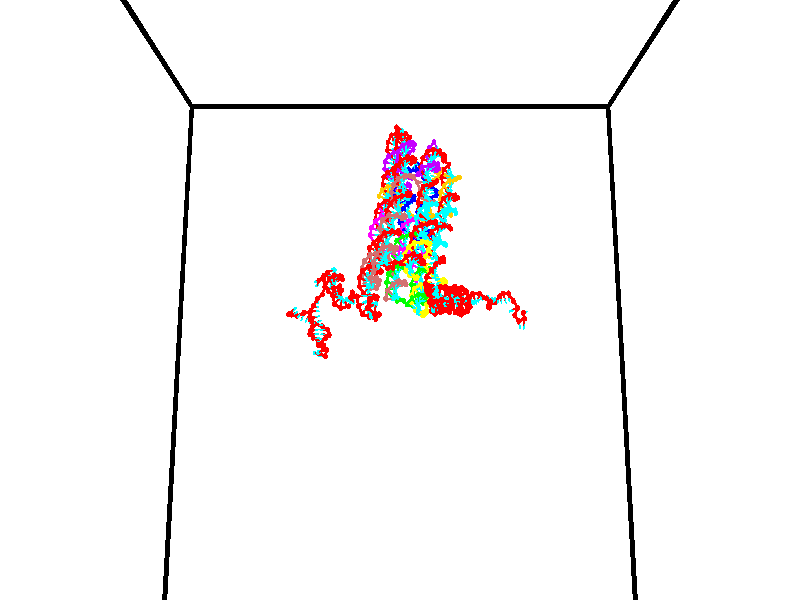 // switches for output
#declare DRAW_BASES = 1; // possible values are 0, 1; only relevant for DNA ribbons
#declare DRAW_BASES_TYPE = 3; // possible values are 1, 2, 3; only relevant for DNA ribbons
#declare DRAW_FOG = 0; // set to 1 to enable fog

#include "colors.inc"

#include "transforms.inc"
background { rgb <1, 1, 1>}

#default {
   normal{
       ripples 0.25
       frequency 0.20
       turbulence 0.2
       lambda 5
   }
	finish {
		phong 0.1
		phong_size 40.
	}
}

// original window dimensions: 1024x640


// camera settings

camera {
	sky <0, 0.179814, -0.983701>
	up <0, 0.179814, -0.983701>
	right 1.6 * <1, 0, 0>
	location <35, 94.9851, 44.8844>
	look_at <35, 29.7336, 32.9568>
	direction <0, -65.2515, -11.9276>
	angle 67.0682
}


# declare cpy_camera_pos = <35, 94.9851, 44.8844>;
# if (DRAW_FOG = 1)
fog {
	fog_type 2
	up vnormalize(cpy_camera_pos)
	color rgbt<1,1,1,0.3>
	distance 1e-5
	fog_alt 3e-3
	fog_offset 56
}
# end


// LIGHTS

# declare lum = 6;
global_settings {
	ambient_light rgb lum * <0.05, 0.05, 0.05>
	max_trace_level 15
}# declare cpy_direct_light_amount = 0.25;
light_source
{	1000 * <-1, -1.16352, -0.803886>,
	rgb lum * cpy_direct_light_amount
	parallel
}

light_source
{	1000 * <1, 1.16352, 0.803886>,
	rgb lum * cpy_direct_light_amount
	parallel
}

// strand 0

// nucleotide -1

// particle -1
sphere {
	<23.850960, 35.282837, 35.178978> 0.250000
	pigment { color rgbt <1,0,0,0> }
	no_shadow
}
cylinder {
	<24.153816, 35.218124, 34.925816>,  <24.335529, 35.179298, 34.773918>, 0.100000
	pigment { color rgbt <1,0,0,0> }
	no_shadow
}
cylinder {
	<24.153816, 35.218124, 34.925816>,  <23.850960, 35.282837, 35.178978>, 0.100000
	pigment { color rgbt <1,0,0,0> }
	no_shadow
}

// particle -1
sphere {
	<24.153816, 35.218124, 34.925816> 0.100000
	pigment { color rgbt <1,0,0,0> }
	no_shadow
}
sphere {
	0, 1
	scale<0.080000,0.200000,0.300000>
	matrix <0.294680, -0.780087, 0.551931,
		-0.583011, -0.604393, -0.542962,
		0.757141, -0.161783, -0.632902,
		24.380959, 35.169590, 34.735947>
	pigment { color rgbt <0,1,1,0> }
	no_shadow
}
cylinder {
	<23.962011, 34.408001, 35.070049>,  <23.850960, 35.282837, 35.178978>, 0.130000
	pigment { color rgbt <1,0,0,0> }
	no_shadow
}

// nucleotide -1

// particle -1
sphere {
	<23.962011, 34.408001, 35.070049> 0.250000
	pigment { color rgbt <1,0,0,0> }
	no_shadow
}
cylinder {
	<24.275053, 34.652119, 35.020947>,  <24.462877, 34.798592, 34.991486>, 0.100000
	pigment { color rgbt <1,0,0,0> }
	no_shadow
}
cylinder {
	<24.275053, 34.652119, 35.020947>,  <23.962011, 34.408001, 35.070049>, 0.100000
	pigment { color rgbt <1,0,0,0> }
	no_shadow
}

// particle -1
sphere {
	<24.275053, 34.652119, 35.020947> 0.100000
	pigment { color rgbt <1,0,0,0> }
	no_shadow
}
sphere {
	0, 1
	scale<0.080000,0.200000,0.300000>
	matrix <0.487072, -0.477497, 0.731271,
		0.387678, -0.632085, -0.670950,
		0.782602, 0.610299, -0.122756,
		24.509834, 34.835209, 34.984119>
	pigment { color rgbt <0,1,1,0> }
	no_shadow
}
cylinder {
	<24.475954, 33.970375, 35.119507>,  <23.962011, 34.408001, 35.070049>, 0.130000
	pigment { color rgbt <1,0,0,0> }
	no_shadow
}

// nucleotide -1

// particle -1
sphere {
	<24.475954, 33.970375, 35.119507> 0.250000
	pigment { color rgbt <1,0,0,0> }
	no_shadow
}
cylinder {
	<24.623383, 34.336201, 35.186119>,  <24.711840, 34.555695, 35.226086>, 0.100000
	pigment { color rgbt <1,0,0,0> }
	no_shadow
}
cylinder {
	<24.623383, 34.336201, 35.186119>,  <24.475954, 33.970375, 35.119507>, 0.100000
	pigment { color rgbt <1,0,0,0> }
	no_shadow
}

// particle -1
sphere {
	<24.623383, 34.336201, 35.186119> 0.100000
	pigment { color rgbt <1,0,0,0> }
	no_shadow
}
sphere {
	0, 1
	scale<0.080000,0.200000,0.300000>
	matrix <0.664768, -0.384531, 0.640484,
		0.649800, -0.125356, -0.749697,
		0.368570, 0.914561, 0.166535,
		24.733953, 34.610569, 35.236080>
	pigment { color rgbt <0,1,1,0> }
	no_shadow
}
cylinder {
	<25.177990, 34.031567, 34.837009>,  <24.475954, 33.970375, 35.119507>, 0.130000
	pigment { color rgbt <1,0,0,0> }
	no_shadow
}

// nucleotide -1

// particle -1
sphere {
	<25.177990, 34.031567, 34.837009> 0.250000
	pigment { color rgbt <1,0,0,0> }
	no_shadow
}
cylinder {
	<25.103495, 34.242611, 35.168537>,  <25.058798, 34.369236, 35.367455>, 0.100000
	pigment { color rgbt <1,0,0,0> }
	no_shadow
}
cylinder {
	<25.103495, 34.242611, 35.168537>,  <25.177990, 34.031567, 34.837009>, 0.100000
	pigment { color rgbt <1,0,0,0> }
	no_shadow
}

// particle -1
sphere {
	<25.103495, 34.242611, 35.168537> 0.100000
	pigment { color rgbt <1,0,0,0> }
	no_shadow
}
sphere {
	0, 1
	scale<0.080000,0.200000,0.300000>
	matrix <0.741586, -0.477871, 0.470839,
		0.644488, 0.702331, -0.302268,
		-0.186240, 0.527608, 0.828821,
		25.047623, 34.400894, 35.417183>
	pigment { color rgbt <0,1,1,0> }
	no_shadow
}
cylinder {
	<25.837994, 34.436859, 34.949814>,  <25.177990, 34.031567, 34.837009>, 0.130000
	pigment { color rgbt <1,0,0,0> }
	no_shadow
}

// nucleotide -1

// particle -1
sphere {
	<25.837994, 34.436859, 34.949814> 0.250000
	pigment { color rgbt <1,0,0,0> }
	no_shadow
}
cylinder {
	<25.635500, 34.328041, 35.277157>,  <25.514004, 34.262749, 35.473564>, 0.100000
	pigment { color rgbt <1,0,0,0> }
	no_shadow
}
cylinder {
	<25.635500, 34.328041, 35.277157>,  <25.837994, 34.436859, 34.949814>, 0.100000
	pigment { color rgbt <1,0,0,0> }
	no_shadow
}

// particle -1
sphere {
	<25.635500, 34.328041, 35.277157> 0.100000
	pigment { color rgbt <1,0,0,0> }
	no_shadow
}
sphere {
	0, 1
	scale<0.080000,0.200000,0.300000>
	matrix <0.850299, -0.315834, 0.421000,
		0.143933, 0.908976, 0.391210,
		-0.506236, -0.272049, 0.818361,
		25.483629, 34.246426, 35.522667>
	pigment { color rgbt <0,1,1,0> }
	no_shadow
}
cylinder {
	<25.983236, 34.887177, 35.576469>,  <25.837994, 34.436859, 34.949814>, 0.130000
	pigment { color rgbt <1,0,0,0> }
	no_shadow
}

// nucleotide -1

// particle -1
sphere {
	<25.983236, 34.887177, 35.576469> 0.250000
	pigment { color rgbt <1,0,0,0> }
	no_shadow
}
cylinder {
	<25.883774, 34.502506, 35.622677>,  <25.824097, 34.271702, 35.650402>, 0.100000
	pigment { color rgbt <1,0,0,0> }
	no_shadow
}
cylinder {
	<25.883774, 34.502506, 35.622677>,  <25.983236, 34.887177, 35.576469>, 0.100000
	pigment { color rgbt <1,0,0,0> }
	no_shadow
}

// particle -1
sphere {
	<25.883774, 34.502506, 35.622677> 0.100000
	pigment { color rgbt <1,0,0,0> }
	no_shadow
}
sphere {
	0, 1
	scale<0.080000,0.200000,0.300000>
	matrix <0.911576, -0.192034, 0.363527,
		-0.327412, 0.195700, 0.924393,
		-0.248657, -0.961678, 0.115521,
		25.809177, 34.214005, 35.657333>
	pigment { color rgbt <0,1,1,0> }
	no_shadow
}
cylinder {
	<26.201576, 34.695732, 36.109081>,  <25.983236, 34.887177, 35.576469>, 0.130000
	pigment { color rgbt <1,0,0,0> }
	no_shadow
}

// nucleotide -1

// particle -1
sphere {
	<26.201576, 34.695732, 36.109081> 0.250000
	pigment { color rgbt <1,0,0,0> }
	no_shadow
}
cylinder {
	<26.192795, 34.327015, 35.954254>,  <26.187527, 34.105785, 35.861359>, 0.100000
	pigment { color rgbt <1,0,0,0> }
	no_shadow
}
cylinder {
	<26.192795, 34.327015, 35.954254>,  <26.201576, 34.695732, 36.109081>, 0.100000
	pigment { color rgbt <1,0,0,0> }
	no_shadow
}

// particle -1
sphere {
	<26.192795, 34.327015, 35.954254> 0.100000
	pigment { color rgbt <1,0,0,0> }
	no_shadow
}
sphere {
	0, 1
	scale<0.080000,0.200000,0.300000>
	matrix <0.902335, -0.184973, 0.389329,
		-0.430477, -0.340718, 0.835824,
		-0.021954, -0.921790, -0.387068,
		26.186209, 34.050476, 35.838135>
	pigment { color rgbt <0,1,1,0> }
	no_shadow
}
cylinder {
	<25.884949, 34.039722, 36.407253>,  <26.201576, 34.695732, 36.109081>, 0.130000
	pigment { color rgbt <1,0,0,0> }
	no_shadow
}

// nucleotide -1

// particle -1
sphere {
	<25.884949, 34.039722, 36.407253> 0.250000
	pigment { color rgbt <1,0,0,0> }
	no_shadow
}
cylinder {
	<26.209003, 33.818378, 36.329819>,  <26.403437, 33.685574, 36.283360>, 0.100000
	pigment { color rgbt <1,0,0,0> }
	no_shadow
}
cylinder {
	<26.209003, 33.818378, 36.329819>,  <25.884949, 34.039722, 36.407253>, 0.100000
	pigment { color rgbt <1,0,0,0> }
	no_shadow
}

// particle -1
sphere {
	<26.209003, 33.818378, 36.329819> 0.100000
	pigment { color rgbt <1,0,0,0> }
	no_shadow
}
sphere {
	0, 1
	scale<0.080000,0.200000,0.300000>
	matrix <0.075295, -0.229262, 0.970448,
		-0.581387, -0.800771, -0.144068,
		0.810135, -0.553359, -0.193584,
		26.452044, 33.652370, 36.271744>
	pigment { color rgbt <0,1,1,0> }
	no_shadow
}
cylinder {
	<25.695395, 33.314240, 36.577778>,  <25.884949, 34.039722, 36.407253>, 0.130000
	pigment { color rgbt <1,0,0,0> }
	no_shadow
}

// nucleotide -1

// particle -1
sphere {
	<25.695395, 33.314240, 36.577778> 0.250000
	pigment { color rgbt <1,0,0,0> }
	no_shadow
}
cylinder {
	<26.091463, 33.368923, 36.589581>,  <26.329105, 33.401733, 36.596661>, 0.100000
	pigment { color rgbt <1,0,0,0> }
	no_shadow
}
cylinder {
	<26.091463, 33.368923, 36.589581>,  <25.695395, 33.314240, 36.577778>, 0.100000
	pigment { color rgbt <1,0,0,0> }
	no_shadow
}

// particle -1
sphere {
	<26.091463, 33.368923, 36.589581> 0.100000
	pigment { color rgbt <1,0,0,0> }
	no_shadow
}
sphere {
	0, 1
	scale<0.080000,0.200000,0.300000>
	matrix <0.013659, -0.304482, 0.952420,
		0.139184, -0.942657, -0.303357,
		0.990172, 0.136705, 0.029503,
		26.388515, 33.409935, 36.598431>
	pigment { color rgbt <0,1,1,0> }
	no_shadow
}
cylinder {
	<25.951563, 32.643761, 36.813061>,  <25.695395, 33.314240, 36.577778>, 0.130000
	pigment { color rgbt <1,0,0,0> }
	no_shadow
}

// nucleotide -1

// particle -1
sphere {
	<25.951563, 32.643761, 36.813061> 0.250000
	pigment { color rgbt <1,0,0,0> }
	no_shadow
}
cylinder {
	<26.272932, 32.876247, 36.864746>,  <26.465754, 33.015739, 36.895760>, 0.100000
	pigment { color rgbt <1,0,0,0> }
	no_shadow
}
cylinder {
	<26.272932, 32.876247, 36.864746>,  <25.951563, 32.643761, 36.813061>, 0.100000
	pigment { color rgbt <1,0,0,0> }
	no_shadow
}

// particle -1
sphere {
	<26.272932, 32.876247, 36.864746> 0.100000
	pigment { color rgbt <1,0,0,0> }
	no_shadow
}
sphere {
	0, 1
	scale<0.080000,0.200000,0.300000>
	matrix <0.093453, -0.337429, 0.936701,
		0.588026, -0.740493, -0.325416,
		0.803425, 0.581216, 0.129216,
		26.513960, 33.050613, 36.903511>
	pigment { color rgbt <0,1,1,0> }
	no_shadow
}
cylinder {
	<26.426468, 32.249531, 36.986404>,  <25.951563, 32.643761, 36.813061>, 0.130000
	pigment { color rgbt <1,0,0,0> }
	no_shadow
}

// nucleotide -1

// particle -1
sphere {
	<26.426468, 32.249531, 36.986404> 0.250000
	pigment { color rgbt <1,0,0,0> }
	no_shadow
}
cylinder {
	<26.513348, 32.611153, 37.133652>,  <26.565475, 32.828125, 37.222000>, 0.100000
	pigment { color rgbt <1,0,0,0> }
	no_shadow
}
cylinder {
	<26.513348, 32.611153, 37.133652>,  <26.426468, 32.249531, 36.986404>, 0.100000
	pigment { color rgbt <1,0,0,0> }
	no_shadow
}

// particle -1
sphere {
	<26.513348, 32.611153, 37.133652> 0.100000
	pigment { color rgbt <1,0,0,0> }
	no_shadow
}
sphere {
	0, 1
	scale<0.080000,0.200000,0.300000>
	matrix <-0.013151, -0.374376, 0.927184,
		0.976039, -0.206224, -0.069425,
		0.217199, 0.904054, 0.368118,
		26.578506, 32.882370, 37.244087>
	pigment { color rgbt <0,1,1,0> }
	no_shadow
}
cylinder {
	<27.025969, 32.235058, 37.428070>,  <26.426468, 32.249531, 36.986404>, 0.130000
	pigment { color rgbt <1,0,0,0> }
	no_shadow
}

// nucleotide -1

// particle -1
sphere {
	<27.025969, 32.235058, 37.428070> 0.250000
	pigment { color rgbt <1,0,0,0> }
	no_shadow
}
cylinder {
	<26.803377, 32.550480, 37.532772>,  <26.669823, 32.739731, 37.595592>, 0.100000
	pigment { color rgbt <1,0,0,0> }
	no_shadow
}
cylinder {
	<26.803377, 32.550480, 37.532772>,  <27.025969, 32.235058, 37.428070>, 0.100000
	pigment { color rgbt <1,0,0,0> }
	no_shadow
}

// particle -1
sphere {
	<26.803377, 32.550480, 37.532772> 0.100000
	pigment { color rgbt <1,0,0,0> }
	no_shadow
}
sphere {
	0, 1
	scale<0.080000,0.200000,0.300000>
	matrix <0.141509, -0.220484, 0.965071,
		0.818721, 0.574084, 0.011107,
		-0.556480, 0.788552, 0.261753,
		26.636433, 32.787045, 37.611298>
	pigment { color rgbt <0,1,1,0> }
	no_shadow
}
cylinder {
	<27.417360, 32.639938, 37.856583>,  <27.025969, 32.235058, 37.428070>, 0.130000
	pigment { color rgbt <1,0,0,0> }
	no_shadow
}

// nucleotide -1

// particle -1
sphere {
	<27.417360, 32.639938, 37.856583> 0.250000
	pigment { color rgbt <1,0,0,0> }
	no_shadow
}
cylinder {
	<27.027195, 32.680935, 37.934624>,  <26.793097, 32.705532, 37.981449>, 0.100000
	pigment { color rgbt <1,0,0,0> }
	no_shadow
}
cylinder {
	<27.027195, 32.680935, 37.934624>,  <27.417360, 32.639938, 37.856583>, 0.100000
	pigment { color rgbt <1,0,0,0> }
	no_shadow
}

// particle -1
sphere {
	<27.027195, 32.680935, 37.934624> 0.100000
	pigment { color rgbt <1,0,0,0> }
	no_shadow
}
sphere {
	0, 1
	scale<0.080000,0.200000,0.300000>
	matrix <0.175044, -0.177545, 0.968420,
		0.133896, 0.978761, 0.155239,
		-0.975413, 0.102494, 0.195099,
		26.734571, 32.711681, 37.993153>
	pigment { color rgbt <0,1,1,0> }
	no_shadow
}
cylinder {
	<27.326982, 33.035984, 38.450642>,  <27.417360, 32.639938, 37.856583>, 0.130000
	pigment { color rgbt <1,0,0,0> }
	no_shadow
}

// nucleotide -1

// particle -1
sphere {
	<27.326982, 33.035984, 38.450642> 0.250000
	pigment { color rgbt <1,0,0,0> }
	no_shadow
}
cylinder {
	<27.015741, 32.785946, 38.425953>,  <26.828997, 32.635921, 38.411140>, 0.100000
	pigment { color rgbt <1,0,0,0> }
	no_shadow
}
cylinder {
	<27.015741, 32.785946, 38.425953>,  <27.326982, 33.035984, 38.450642>, 0.100000
	pigment { color rgbt <1,0,0,0> }
	no_shadow
}

// particle -1
sphere {
	<27.015741, 32.785946, 38.425953> 0.100000
	pigment { color rgbt <1,0,0,0> }
	no_shadow
}
sphere {
	0, 1
	scale<0.080000,0.200000,0.300000>
	matrix <0.103640, -0.224676, 0.968906,
		-0.619530, 0.747510, 0.239606,
		-0.778101, -0.625100, -0.061722,
		26.782310, 32.598415, 38.407436>
	pigment { color rgbt <0,1,1,0> }
	no_shadow
}
cylinder {
	<26.651581, 33.215408, 38.232689>,  <27.326982, 33.035984, 38.450642>, 0.130000
	pigment { color rgbt <1,0,0,0> }
	no_shadow
}

// nucleotide -1

// particle -1
sphere {
	<26.651581, 33.215408, 38.232689> 0.250000
	pigment { color rgbt <1,0,0,0> }
	no_shadow
}
cylinder {
	<26.456808, 33.564133, 38.254040>,  <26.339945, 33.773365, 38.266850>, 0.100000
	pigment { color rgbt <1,0,0,0> }
	no_shadow
}
cylinder {
	<26.456808, 33.564133, 38.254040>,  <26.651581, 33.215408, 38.232689>, 0.100000
	pigment { color rgbt <1,0,0,0> }
	no_shadow
}

// particle -1
sphere {
	<26.456808, 33.564133, 38.254040> 0.100000
	pigment { color rgbt <1,0,0,0> }
	no_shadow
}
sphere {
	0, 1
	scale<0.080000,0.200000,0.300000>
	matrix <0.873103, 0.484135, 0.057486,
		0.024276, 0.074593, -0.996919,
		-0.486931, 0.871808, 0.053375,
		26.310728, 33.825676, 38.270054>
	pigment { color rgbt <0,1,1,0> }
	no_shadow
}
cylinder {
	<27.172375, 33.613308, 37.897327>,  <26.651581, 33.215408, 38.232689>, 0.130000
	pigment { color rgbt <1,0,0,0> }
	no_shadow
}

// nucleotide -1

// particle -1
sphere {
	<27.172375, 33.613308, 37.897327> 0.250000
	pigment { color rgbt <1,0,0,0> }
	no_shadow
}
cylinder {
	<26.922470, 33.857506, 38.092041>,  <26.772528, 34.004025, 38.208870>, 0.100000
	pigment { color rgbt <1,0,0,0> }
	no_shadow
}
cylinder {
	<26.922470, 33.857506, 38.092041>,  <27.172375, 33.613308, 37.897327>, 0.100000
	pigment { color rgbt <1,0,0,0> }
	no_shadow
}

// particle -1
sphere {
	<26.922470, 33.857506, 38.092041> 0.100000
	pigment { color rgbt <1,0,0,0> }
	no_shadow
}
sphere {
	0, 1
	scale<0.080000,0.200000,0.300000>
	matrix <0.731413, 0.675815, 0.091158,
		-0.273327, 0.412996, -0.868750,
		-0.624762, 0.610499, 0.486788,
		26.735041, 34.040657, 38.238079>
	pigment { color rgbt <0,1,1,0> }
	no_shadow
}
cylinder {
	<26.739285, 34.062241, 37.606140>,  <27.172375, 33.613308, 37.897327>, 0.130000
	pigment { color rgbt <1,0,0,0> }
	no_shadow
}

// nucleotide -1

// particle -1
sphere {
	<26.739285, 34.062241, 37.606140> 0.250000
	pigment { color rgbt <1,0,0,0> }
	no_shadow
}
cylinder {
	<26.683121, 33.680450, 37.500870>,  <26.649422, 33.451378, 37.437706>, 0.100000
	pigment { color rgbt <1,0,0,0> }
	no_shadow
}
cylinder {
	<26.683121, 33.680450, 37.500870>,  <26.739285, 34.062241, 37.606140>, 0.100000
	pigment { color rgbt <1,0,0,0> }
	no_shadow
}

// particle -1
sphere {
	<26.683121, 33.680450, 37.500870> 0.100000
	pigment { color rgbt <1,0,0,0> }
	no_shadow
}
sphere {
	0, 1
	scale<0.080000,0.200000,0.300000>
	matrix <0.483691, 0.165804, -0.859390,
		0.863902, -0.247965, 0.438391,
		-0.140411, -0.954475, -0.263177,
		26.640997, 33.394108, 37.421917>
	pigment { color rgbt <0,1,1,0> }
	no_shadow
}
cylinder {
	<27.408112, 34.018032, 37.055367>,  <26.739285, 34.062241, 37.606140>, 0.130000
	pigment { color rgbt <1,0,0,0> }
	no_shadow
}

// nucleotide -1

// particle -1
sphere {
	<27.408112, 34.018032, 37.055367> 0.250000
	pigment { color rgbt <1,0,0,0> }
	no_shadow
}
cylinder {
	<27.141745, 33.719940, 37.041618>,  <26.981924, 33.541084, 37.033367>, 0.100000
	pigment { color rgbt <1,0,0,0> }
	no_shadow
}
cylinder {
	<27.141745, 33.719940, 37.041618>,  <27.408112, 34.018032, 37.055367>, 0.100000
	pigment { color rgbt <1,0,0,0> }
	no_shadow
}

// particle -1
sphere {
	<27.141745, 33.719940, 37.041618> 0.100000
	pigment { color rgbt <1,0,0,0> }
	no_shadow
}
sphere {
	0, 1
	scale<0.080000,0.200000,0.300000>
	matrix <-0.007315, 0.052595, -0.998589,
		0.745988, -0.664728, -0.040475,
		-0.665919, -0.745232, -0.034373,
		26.941969, 33.496372, 37.031307>
	pigment { color rgbt <0,1,1,0> }
	no_shadow
}
cylinder {
	<27.746759, 33.555565, 36.699276>,  <27.408112, 34.018032, 37.055367>, 0.130000
	pigment { color rgbt <1,0,0,0> }
	no_shadow
}

// nucleotide -1

// particle -1
sphere {
	<27.746759, 33.555565, 36.699276> 0.250000
	pigment { color rgbt <1,0,0,0> }
	no_shadow
}
cylinder {
	<27.349930, 33.517147, 36.666859>,  <27.111832, 33.494095, 36.647408>, 0.100000
	pigment { color rgbt <1,0,0,0> }
	no_shadow
}
cylinder {
	<27.349930, 33.517147, 36.666859>,  <27.746759, 33.555565, 36.699276>, 0.100000
	pigment { color rgbt <1,0,0,0> }
	no_shadow
}

// particle -1
sphere {
	<27.349930, 33.517147, 36.666859> 0.100000
	pigment { color rgbt <1,0,0,0> }
	no_shadow
}
sphere {
	0, 1
	scale<0.080000,0.200000,0.300000>
	matrix <0.080705, 0.007436, -0.996710,
		0.096335, -0.995349, 0.000374,
		-0.992072, -0.096048, -0.081046,
		27.052309, 33.488335, 36.642544>
	pigment { color rgbt <0,1,1,0> }
	no_shadow
}
cylinder {
	<27.533245, 33.036011, 36.172974>,  <27.746759, 33.555565, 36.699276>, 0.130000
	pigment { color rgbt <1,0,0,0> }
	no_shadow
}

// nucleotide -1

// particle -1
sphere {
	<27.533245, 33.036011, 36.172974> 0.250000
	pigment { color rgbt <1,0,0,0> }
	no_shadow
}
cylinder {
	<27.211121, 33.270657, 36.207291>,  <27.017845, 33.411442, 36.227882>, 0.100000
	pigment { color rgbt <1,0,0,0> }
	no_shadow
}
cylinder {
	<27.211121, 33.270657, 36.207291>,  <27.533245, 33.036011, 36.172974>, 0.100000
	pigment { color rgbt <1,0,0,0> }
	no_shadow
}

// particle -1
sphere {
	<27.211121, 33.270657, 36.207291> 0.100000
	pigment { color rgbt <1,0,0,0> }
	no_shadow
}
sphere {
	0, 1
	scale<0.080000,0.200000,0.300000>
	matrix <-0.092917, 0.018036, -0.995511,
		-0.585524, -0.809669, 0.039981,
		-0.805313, 0.586610, 0.085792,
		26.969526, 33.446640, 36.233028>
	pigment { color rgbt <0,1,1,0> }
	no_shadow
}
cylinder {
	<26.898743, 32.740086, 35.820061>,  <27.533245, 33.036011, 36.172974>, 0.130000
	pigment { color rgbt <1,0,0,0> }
	no_shadow
}

// nucleotide -1

// particle -1
sphere {
	<26.898743, 32.740086, 35.820061> 0.250000
	pigment { color rgbt <1,0,0,0> }
	no_shadow
}
cylinder {
	<26.880531, 33.139412, 35.834408>,  <26.869604, 33.379009, 35.843018>, 0.100000
	pigment { color rgbt <1,0,0,0> }
	no_shadow
}
cylinder {
	<26.880531, 33.139412, 35.834408>,  <26.898743, 32.740086, 35.820061>, 0.100000
	pigment { color rgbt <1,0,0,0> }
	no_shadow
}

// particle -1
sphere {
	<26.880531, 33.139412, 35.834408> 0.100000
	pigment { color rgbt <1,0,0,0> }
	no_shadow
}
sphere {
	0, 1
	scale<0.080000,0.200000,0.300000>
	matrix <-0.240266, 0.023908, -0.970412,
		-0.969639, -0.052799, 0.238774,
		-0.045528, 0.998319, 0.035868,
		26.866873, 33.438908, 35.845169>
	pigment { color rgbt <0,1,1,0> }
	no_shadow
}
cylinder {
	<26.200825, 32.996731, 35.661171>,  <26.898743, 32.740086, 35.820061>, 0.130000
	pigment { color rgbt <1,0,0,0> }
	no_shadow
}

// nucleotide -1

// particle -1
sphere {
	<26.200825, 32.996731, 35.661171> 0.250000
	pigment { color rgbt <1,0,0,0> }
	no_shadow
}
cylinder {
	<26.478006, 33.269772, 35.568333>,  <26.644316, 33.433598, 35.512630>, 0.100000
	pigment { color rgbt <1,0,0,0> }
	no_shadow
}
cylinder {
	<26.478006, 33.269772, 35.568333>,  <26.200825, 32.996731, 35.661171>, 0.100000
	pigment { color rgbt <1,0,0,0> }
	no_shadow
}

// particle -1
sphere {
	<26.478006, 33.269772, 35.568333> 0.100000
	pigment { color rgbt <1,0,0,0> }
	no_shadow
}
sphere {
	0, 1
	scale<0.080000,0.200000,0.300000>
	matrix <-0.354129, 0.041841, -0.934260,
		-0.628020, 0.729589, 0.270724,
		0.692953, 0.682605, -0.232092,
		26.685892, 33.474552, 35.498707>
	pigment { color rgbt <0,1,1,0> }
	no_shadow
}
cylinder {
	<25.810080, 33.454353, 35.233425>,  <26.200825, 32.996731, 35.661171>, 0.130000
	pigment { color rgbt <1,0,0,0> }
	no_shadow
}

// nucleotide -1

// particle -1
sphere {
	<25.810080, 33.454353, 35.233425> 0.250000
	pigment { color rgbt <1,0,0,0> }
	no_shadow
}
cylinder {
	<26.200916, 33.485229, 35.154095>,  <26.435419, 33.503757, 35.106499>, 0.100000
	pigment { color rgbt <1,0,0,0> }
	no_shadow
}
cylinder {
	<26.200916, 33.485229, 35.154095>,  <25.810080, 33.454353, 35.233425>, 0.100000
	pigment { color rgbt <1,0,0,0> }
	no_shadow
}

// particle -1
sphere {
	<26.200916, 33.485229, 35.154095> 0.100000
	pigment { color rgbt <1,0,0,0> }
	no_shadow
}
sphere {
	0, 1
	scale<0.080000,0.200000,0.300000>
	matrix <-0.199654, 0.009860, -0.979817,
		-0.073679, 0.996967, 0.025046,
		0.977092, 0.077193, -0.198322,
		26.494043, 33.508389, 35.094597>
	pigment { color rgbt <0,1,1,0> }
	no_shadow
}
cylinder {
	<25.809067, 33.655365, 34.605057>,  <25.810080, 33.454353, 35.233425>, 0.130000
	pigment { color rgbt <1,0,0,0> }
	no_shadow
}

// nucleotide -1

// particle -1
sphere {
	<25.809067, 33.655365, 34.605057> 0.250000
	pigment { color rgbt <1,0,0,0> }
	no_shadow
}
cylinder {
	<26.195072, 33.551594, 34.620289>,  <26.426676, 33.489330, 34.629429>, 0.100000
	pigment { color rgbt <1,0,0,0> }
	no_shadow
}
cylinder {
	<26.195072, 33.551594, 34.620289>,  <25.809067, 33.655365, 34.605057>, 0.100000
	pigment { color rgbt <1,0,0,0> }
	no_shadow
}

// particle -1
sphere {
	<26.195072, 33.551594, 34.620289> 0.100000
	pigment { color rgbt <1,0,0,0> }
	no_shadow
}
sphere {
	0, 1
	scale<0.080000,0.200000,0.300000>
	matrix <0.035671, -0.014000, -0.999265,
		0.259770, 0.965661, -0.004256,
		0.965011, -0.259428, 0.038083,
		26.484575, 33.473766, 34.631714>
	pigment { color rgbt <0,1,1,0> }
	no_shadow
}
cylinder {
	<26.128956, 34.184406, 34.285309>,  <25.809067, 33.655365, 34.605057>, 0.130000
	pigment { color rgbt <1,0,0,0> }
	no_shadow
}

// nucleotide -1

// particle -1
sphere {
	<26.128956, 34.184406, 34.285309> 0.250000
	pigment { color rgbt <1,0,0,0> }
	no_shadow
}
cylinder {
	<26.303902, 33.824833, 34.275322>,  <26.408869, 33.609089, 34.269329>, 0.100000
	pigment { color rgbt <1,0,0,0> }
	no_shadow
}
cylinder {
	<26.303902, 33.824833, 34.275322>,  <26.128956, 34.184406, 34.285309>, 0.100000
	pigment { color rgbt <1,0,0,0> }
	no_shadow
}

// particle -1
sphere {
	<26.303902, 33.824833, 34.275322> 0.100000
	pigment { color rgbt <1,0,0,0> }
	no_shadow
}
sphere {
	0, 1
	scale<0.080000,0.200000,0.300000>
	matrix <-0.076921, -0.009729, -0.996990,
		0.895989, 0.437968, -0.073403,
		0.437364, -0.898938, -0.024972,
		26.435110, 33.555153, 34.267830>
	pigment { color rgbt <0,1,1,0> }
	no_shadow
}
cylinder {
	<26.514900, 34.147362, 33.667843>,  <26.128956, 34.184406, 34.285309>, 0.130000
	pigment { color rgbt <1,0,0,0> }
	no_shadow
}

// nucleotide -1

// particle -1
sphere {
	<26.514900, 34.147362, 33.667843> 0.250000
	pigment { color rgbt <1,0,0,0> }
	no_shadow
}
cylinder {
	<26.484964, 33.766521, 33.786434>,  <26.467003, 33.538017, 33.857590>, 0.100000
	pigment { color rgbt <1,0,0,0> }
	no_shadow
}
cylinder {
	<26.484964, 33.766521, 33.786434>,  <26.514900, 34.147362, 33.667843>, 0.100000
	pigment { color rgbt <1,0,0,0> }
	no_shadow
}

// particle -1
sphere {
	<26.484964, 33.766521, 33.786434> 0.100000
	pigment { color rgbt <1,0,0,0> }
	no_shadow
}
sphere {
	0, 1
	scale<0.080000,0.200000,0.300000>
	matrix <-0.256207, -0.268970, -0.928447,
		0.963720, -0.145445, -0.223805,
		-0.074842, -0.952103, 0.296476,
		26.462511, 33.480892, 33.875378>
	pigment { color rgbt <0,1,1,0> }
	no_shadow
}
cylinder {
	<26.964441, 33.629040, 33.177868>,  <26.514900, 34.147362, 33.667843>, 0.130000
	pigment { color rgbt <1,0,0,0> }
	no_shadow
}

// nucleotide -1

// particle -1
sphere {
	<26.964441, 33.629040, 33.177868> 0.250000
	pigment { color rgbt <1,0,0,0> }
	no_shadow
}
cylinder {
	<26.666386, 33.450840, 33.376381>,  <26.487553, 33.343922, 33.495491>, 0.100000
	pigment { color rgbt <1,0,0,0> }
	no_shadow
}
cylinder {
	<26.666386, 33.450840, 33.376381>,  <26.964441, 33.629040, 33.177868>, 0.100000
	pigment { color rgbt <1,0,0,0> }
	no_shadow
}

// particle -1
sphere {
	<26.666386, 33.450840, 33.376381> 0.100000
	pigment { color rgbt <1,0,0,0> }
	no_shadow
}
sphere {
	0, 1
	scale<0.080000,0.200000,0.300000>
	matrix <-0.254466, -0.497932, -0.829042,
		0.616454, -0.744039, 0.257663,
		-0.745139, -0.445500, 0.496285,
		26.442844, 33.317188, 33.525265>
	pigment { color rgbt <0,1,1,0> }
	no_shadow
}
cylinder {
	<27.272562, 34.137054, 32.613979>,  <26.964441, 33.629040, 33.177868>, 0.130000
	pigment { color rgbt <1,0,0,0> }
	no_shadow
}

// nucleotide -1

// particle -1
sphere {
	<27.272562, 34.137054, 32.613979> 0.250000
	pigment { color rgbt <1,0,0,0> }
	no_shadow
}
cylinder {
	<27.657087, 34.049881, 32.681370>,  <27.887802, 33.997578, 32.721806>, 0.100000
	pigment { color rgbt <1,0,0,0> }
	no_shadow
}
cylinder {
	<27.657087, 34.049881, 32.681370>,  <27.272562, 34.137054, 32.613979>, 0.100000
	pigment { color rgbt <1,0,0,0> }
	no_shadow
}

// particle -1
sphere {
	<27.657087, 34.049881, 32.681370> 0.100000
	pigment { color rgbt <1,0,0,0> }
	no_shadow
}
sphere {
	0, 1
	scale<0.080000,0.200000,0.300000>
	matrix <0.031904, -0.519417, -0.853925,
		0.273612, 0.826263, -0.492368,
		0.961311, -0.217935, 0.168480,
		27.945480, 33.984501, 32.731915>
	pigment { color rgbt <0,1,1,0> }
	no_shadow
}
cylinder {
	<27.696117, 34.237274, 31.935324>,  <27.272562, 34.137054, 32.613979>, 0.130000
	pigment { color rgbt <1,0,0,0> }
	no_shadow
}

// nucleotide -1

// particle -1
sphere {
	<27.696117, 34.237274, 31.935324> 0.250000
	pigment { color rgbt <1,0,0,0> }
	no_shadow
}
cylinder {
	<27.887152, 33.999180, 32.193813>,  <28.001772, 33.856323, 32.348907>, 0.100000
	pigment { color rgbt <1,0,0,0> }
	no_shadow
}
cylinder {
	<27.887152, 33.999180, 32.193813>,  <27.696117, 34.237274, 31.935324>, 0.100000
	pigment { color rgbt <1,0,0,0> }
	no_shadow
}

// particle -1
sphere {
	<27.887152, 33.999180, 32.193813> 0.100000
	pigment { color rgbt <1,0,0,0> }
	no_shadow
}
sphere {
	0, 1
	scale<0.080000,0.200000,0.300000>
	matrix <0.173069, -0.657380, -0.733415,
		0.861370, 0.462111, -0.210939,
		0.477586, -0.595235, 0.646225,
		28.030428, 33.820610, 32.387680>
	pigment { color rgbt <0,1,1,0> }
	no_shadow
}
cylinder {
	<28.207815, 33.940147, 31.561962>,  <27.696117, 34.237274, 31.935324>, 0.130000
	pigment { color rgbt <1,0,0,0> }
	no_shadow
}

// nucleotide -1

// particle -1
sphere {
	<28.207815, 33.940147, 31.561962> 0.250000
	pigment { color rgbt <1,0,0,0> }
	no_shadow
}
cylinder {
	<28.169937, 33.684513, 31.867277>,  <28.147211, 33.531132, 32.050465>, 0.100000
	pigment { color rgbt <1,0,0,0> }
	no_shadow
}
cylinder {
	<28.169937, 33.684513, 31.867277>,  <28.207815, 33.940147, 31.561962>, 0.100000
	pigment { color rgbt <1,0,0,0> }
	no_shadow
}

// particle -1
sphere {
	<28.169937, 33.684513, 31.867277> 0.100000
	pigment { color rgbt <1,0,0,0> }
	no_shadow
}
sphere {
	0, 1
	scale<0.080000,0.200000,0.300000>
	matrix <0.077752, -0.769137, -0.634337,
		0.992465, -0.000721, 0.122522,
		-0.094693, -0.639084, 0.763286,
		28.141529, 33.492786, 32.096264>
	pigment { color rgbt <0,1,1,0> }
	no_shadow
}
cylinder {
	<28.730555, 33.522644, 31.554398>,  <28.207815, 33.940147, 31.561962>, 0.130000
	pigment { color rgbt <1,0,0,0> }
	no_shadow
}

// nucleotide -1

// particle -1
sphere {
	<28.730555, 33.522644, 31.554398> 0.250000
	pigment { color rgbt <1,0,0,0> }
	no_shadow
}
cylinder {
	<28.433422, 33.329407, 31.739796>,  <28.255142, 33.213467, 31.851034>, 0.100000
	pigment { color rgbt <1,0,0,0> }
	no_shadow
}
cylinder {
	<28.433422, 33.329407, 31.739796>,  <28.730555, 33.522644, 31.554398>, 0.100000
	pigment { color rgbt <1,0,0,0> }
	no_shadow
}

// particle -1
sphere {
	<28.433422, 33.329407, 31.739796> 0.100000
	pigment { color rgbt <1,0,0,0> }
	no_shadow
}
sphere {
	0, 1
	scale<0.080000,0.200000,0.300000>
	matrix <0.122140, -0.778492, -0.615656,
		0.658244, -0.400716, 0.637292,
		-0.742830, -0.483091, 0.463494,
		28.210573, 33.184479, 31.878843>
	pigment { color rgbt <0,1,1,0> }
	no_shadow
}
cylinder {
	<28.948368, 32.872944, 31.695999>,  <28.730555, 33.522644, 31.554398>, 0.130000
	pigment { color rgbt <1,0,0,0> }
	no_shadow
}

// nucleotide -1

// particle -1
sphere {
	<28.948368, 32.872944, 31.695999> 0.250000
	pigment { color rgbt <1,0,0,0> }
	no_shadow
}
cylinder {
	<28.549967, 32.870327, 31.660374>,  <28.310926, 32.868755, 31.638998>, 0.100000
	pigment { color rgbt <1,0,0,0> }
	no_shadow
}
cylinder {
	<28.549967, 32.870327, 31.660374>,  <28.948368, 32.872944, 31.695999>, 0.100000
	pigment { color rgbt <1,0,0,0> }
	no_shadow
}

// particle -1
sphere {
	<28.549967, 32.870327, 31.660374> 0.100000
	pigment { color rgbt <1,0,0,0> }
	no_shadow
}
sphere {
	0, 1
	scale<0.080000,0.200000,0.300000>
	matrix <0.063784, -0.750136, -0.658201,
		-0.062502, -0.661251, 0.747556,
		-0.996005, -0.006543, -0.089063,
		28.251165, 32.868362, 31.633656>
	pigment { color rgbt <0,1,1,0> }
	no_shadow
}
cylinder {
	<28.840105, 32.278606, 31.337872>,  <28.948368, 32.872944, 31.695999>, 0.130000
	pigment { color rgbt <1,0,0,0> }
	no_shadow
}

// nucleotide -1

// particle -1
sphere {
	<28.840105, 32.278606, 31.337872> 0.250000
	pigment { color rgbt <1,0,0,0> }
	no_shadow
}
cylinder {
	<28.467276, 32.423275, 31.346178>,  <28.243578, 32.510078, 31.351162>, 0.100000
	pigment { color rgbt <1,0,0,0> }
	no_shadow
}
cylinder {
	<28.467276, 32.423275, 31.346178>,  <28.840105, 32.278606, 31.337872>, 0.100000
	pigment { color rgbt <1,0,0,0> }
	no_shadow
}

// particle -1
sphere {
	<28.467276, 32.423275, 31.346178> 0.100000
	pigment { color rgbt <1,0,0,0> }
	no_shadow
}
sphere {
	0, 1
	scale<0.080000,0.200000,0.300000>
	matrix <-0.234230, -0.557921, -0.796153,
		-0.276364, -0.746937, 0.604738,
		-0.932073, 0.361676, 0.020766,
		28.187654, 32.531776, 31.352407>
	pigment { color rgbt <0,1,1,0> }
	no_shadow
}
cylinder {
	<28.346909, 31.677273, 31.385210>,  <28.840105, 32.278606, 31.337872>, 0.130000
	pigment { color rgbt <1,0,0,0> }
	no_shadow
}

// nucleotide -1

// particle -1
sphere {
	<28.346909, 31.677273, 31.385210> 0.250000
	pigment { color rgbt <1,0,0,0> }
	no_shadow
}
cylinder {
	<28.185696, 31.994249, 31.202080>,  <28.088968, 32.184437, 31.092201>, 0.100000
	pigment { color rgbt <1,0,0,0> }
	no_shadow
}
cylinder {
	<28.185696, 31.994249, 31.202080>,  <28.346909, 31.677273, 31.385210>, 0.100000
	pigment { color rgbt <1,0,0,0> }
	no_shadow
}

// particle -1
sphere {
	<28.185696, 31.994249, 31.202080> 0.100000
	pigment { color rgbt <1,0,0,0> }
	no_shadow
}
sphere {
	0, 1
	scale<0.080000,0.200000,0.300000>
	matrix <-0.197414, -0.563754, -0.802004,
		-0.893641, -0.232851, 0.383649,
		-0.403030, 0.792441, -0.457825,
		28.064787, 32.231983, 31.064732>
	pigment { color rgbt <0,1,1,0> }
	no_shadow
}
cylinder {
	<27.648491, 31.602057, 31.254988>,  <28.346909, 31.677273, 31.385210>, 0.130000
	pigment { color rgbt <1,0,0,0> }
	no_shadow
}

// nucleotide -1

// particle -1
sphere {
	<27.648491, 31.602057, 31.254988> 0.250000
	pigment { color rgbt <1,0,0,0> }
	no_shadow
}
cylinder {
	<27.852957, 31.796453, 30.971432>,  <27.975636, 31.913092, 30.801298>, 0.100000
	pigment { color rgbt <1,0,0,0> }
	no_shadow
}
cylinder {
	<27.852957, 31.796453, 30.971432>,  <27.648491, 31.602057, 31.254988>, 0.100000
	pigment { color rgbt <1,0,0,0> }
	no_shadow
}

// particle -1
sphere {
	<27.852957, 31.796453, 30.971432> 0.100000
	pigment { color rgbt <1,0,0,0> }
	no_shadow
}
sphere {
	0, 1
	scale<0.080000,0.200000,0.300000>
	matrix <-0.281174, -0.684845, -0.672256,
		-0.812189, 0.542955, -0.213421,
		0.511165, 0.485991, -0.708889,
		28.006306, 31.942251, 30.758764>
	pigment { color rgbt <0,1,1,0> }
	no_shadow
}
cylinder {
	<27.179106, 31.792017, 30.851702>,  <27.648491, 31.602057, 31.254988>, 0.130000
	pigment { color rgbt <1,0,0,0> }
	no_shadow
}

// nucleotide -1

// particle -1
sphere {
	<27.179106, 31.792017, 30.851702> 0.250000
	pigment { color rgbt <1,0,0,0> }
	no_shadow
}
cylinder {
	<27.533207, 31.723034, 30.678919>,  <27.745668, 31.681644, 30.575249>, 0.100000
	pigment { color rgbt <1,0,0,0> }
	no_shadow
}
cylinder {
	<27.533207, 31.723034, 30.678919>,  <27.179106, 31.792017, 30.851702>, 0.100000
	pigment { color rgbt <1,0,0,0> }
	no_shadow
}

// particle -1
sphere {
	<27.533207, 31.723034, 30.678919> 0.100000
	pigment { color rgbt <1,0,0,0> }
	no_shadow
}
sphere {
	0, 1
	scale<0.080000,0.200000,0.300000>
	matrix <-0.416984, -0.705690, -0.572823,
		-0.206040, 0.687212, -0.696626,
		0.885253, -0.172458, -0.431956,
		27.798782, 31.671297, 30.549332>
	pigment { color rgbt <0,1,1,0> }
	no_shadow
}
cylinder {
	<26.754107, 31.794653, 31.450565>,  <27.179106, 31.792017, 30.851702>, 0.130000
	pigment { color rgbt <1,0,0,0> }
	no_shadow
}

// nucleotide -1

// particle -1
sphere {
	<26.754107, 31.794653, 31.450565> 0.250000
	pigment { color rgbt <1,0,0,0> }
	no_shadow
}
cylinder {
	<26.371122, 31.788740, 31.565838>,  <26.141331, 31.785192, 31.635002>, 0.100000
	pigment { color rgbt <1,0,0,0> }
	no_shadow
}
cylinder {
	<26.371122, 31.788740, 31.565838>,  <26.754107, 31.794653, 31.450565>, 0.100000
	pigment { color rgbt <1,0,0,0> }
	no_shadow
}

// particle -1
sphere {
	<26.371122, 31.788740, 31.565838> 0.100000
	pigment { color rgbt <1,0,0,0> }
	no_shadow
}
sphere {
	0, 1
	scale<0.080000,0.200000,0.300000>
	matrix <0.267514, 0.328946, 0.905666,
		-0.108182, 0.944233, -0.310999,
		-0.957462, -0.014780, 0.288182,
		26.083883, 31.784306, 31.652292>
	pigment { color rgbt <0,1,1,0> }
	no_shadow
}
cylinder {
	<26.414288, 32.504688, 31.711826>,  <26.754107, 31.794653, 31.450565>, 0.130000
	pigment { color rgbt <1,0,0,0> }
	no_shadow
}

// nucleotide -1

// particle -1
sphere {
	<26.414288, 32.504688, 31.711826> 0.250000
	pigment { color rgbt <1,0,0,0> }
	no_shadow
}
cylinder {
	<26.274195, 32.170528, 31.881269>,  <26.190140, 31.970032, 31.982935>, 0.100000
	pigment { color rgbt <1,0,0,0> }
	no_shadow
}
cylinder {
	<26.274195, 32.170528, 31.881269>,  <26.414288, 32.504688, 31.711826>, 0.100000
	pigment { color rgbt <1,0,0,0> }
	no_shadow
}

// particle -1
sphere {
	<26.274195, 32.170528, 31.881269> 0.100000
	pigment { color rgbt <1,0,0,0> }
	no_shadow
}
sphere {
	0, 1
	scale<0.080000,0.200000,0.300000>
	matrix <0.363839, 0.295404, 0.883379,
		-0.863110, 0.463513, 0.200491,
		-0.350231, -0.835400, 0.423610,
		26.169125, 31.919909, 32.008354>
	pigment { color rgbt <0,1,1,0> }
	no_shadow
}
cylinder {
	<26.968973, 32.726391, 31.315708>,  <26.414288, 32.504688, 31.711826>, 0.130000
	pigment { color rgbt <1,0,0,0> }
	no_shadow
}

// nucleotide -1

// particle -1
sphere {
	<26.968973, 32.726391, 31.315708> 0.250000
	pigment { color rgbt <1,0,0,0> }
	no_shadow
}
cylinder {
	<27.363518, 32.673855, 31.355394>,  <27.600245, 32.642334, 31.379206>, 0.100000
	pigment { color rgbt <1,0,0,0> }
	no_shadow
}
cylinder {
	<27.363518, 32.673855, 31.355394>,  <26.968973, 32.726391, 31.315708>, 0.100000
	pigment { color rgbt <1,0,0,0> }
	no_shadow
}

// particle -1
sphere {
	<27.363518, 32.673855, 31.355394> 0.100000
	pigment { color rgbt <1,0,0,0> }
	no_shadow
}
sphere {
	0, 1
	scale<0.080000,0.200000,0.300000>
	matrix <0.001401, 0.609434, 0.792836,
		-0.164595, -0.781882, 0.601305,
		0.986360, -0.131339, 0.099215,
		27.659426, 32.634453, 31.385159>
	pigment { color rgbt <0,1,1,0> }
	no_shadow
}
cylinder {
	<27.071995, 32.562813, 32.012070>,  <26.968973, 32.726391, 31.315708>, 0.130000
	pigment { color rgbt <1,0,0,0> }
	no_shadow
}

// nucleotide -1

// particle -1
sphere {
	<27.071995, 32.562813, 32.012070> 0.250000
	pigment { color rgbt <1,0,0,0> }
	no_shadow
}
cylinder {
	<27.425720, 32.685856, 31.871574>,  <27.637955, 32.759682, 31.787277>, 0.100000
	pigment { color rgbt <1,0,0,0> }
	no_shadow
}
cylinder {
	<27.425720, 32.685856, 31.871574>,  <27.071995, 32.562813, 32.012070>, 0.100000
	pigment { color rgbt <1,0,0,0> }
	no_shadow
}

// particle -1
sphere {
	<27.425720, 32.685856, 31.871574> 0.100000
	pigment { color rgbt <1,0,0,0> }
	no_shadow
}
sphere {
	0, 1
	scale<0.080000,0.200000,0.300000>
	matrix <0.091351, 0.623750, 0.776267,
		0.457873, -0.718548, 0.523489,
		0.884312, 0.307610, -0.351238,
		27.691013, 32.778141, 31.766203>
	pigment { color rgbt <0,1,1,0> }
	no_shadow
}
cylinder {
	<27.418447, 32.552166, 32.698215>,  <27.071995, 32.562813, 32.012070>, 0.130000
	pigment { color rgbt <1,0,0,0> }
	no_shadow
}

// nucleotide -1

// particle -1
sphere {
	<27.418447, 32.552166, 32.698215> 0.250000
	pigment { color rgbt <1,0,0,0> }
	no_shadow
}
cylinder {
	<27.667913, 32.720760, 32.434887>,  <27.817593, 32.821918, 32.276890>, 0.100000
	pigment { color rgbt <1,0,0,0> }
	no_shadow
}
cylinder {
	<27.667913, 32.720760, 32.434887>,  <27.418447, 32.552166, 32.698215>, 0.100000
	pigment { color rgbt <1,0,0,0> }
	no_shadow
}

// particle -1
sphere {
	<27.667913, 32.720760, 32.434887> 0.100000
	pigment { color rgbt <1,0,0,0> }
	no_shadow
}
sphere {
	0, 1
	scale<0.080000,0.200000,0.300000>
	matrix <0.377203, 0.575370, 0.725718,
		0.684661, -0.700927, 0.199852,
		0.623664, 0.421486, -0.658325,
		27.855013, 32.847206, 32.237389>
	pigment { color rgbt <0,1,1,0> }
	no_shadow
}
cylinder {
	<28.009785, 32.598991, 33.063622>,  <27.418447, 32.552166, 32.698215>, 0.130000
	pigment { color rgbt <1,0,0,0> }
	no_shadow
}

// nucleotide -1

// particle -1
sphere {
	<28.009785, 32.598991, 33.063622> 0.250000
	pigment { color rgbt <1,0,0,0> }
	no_shadow
}
cylinder {
	<28.025854, 32.879734, 32.779144>,  <28.035496, 33.048180, 32.608459>, 0.100000
	pigment { color rgbt <1,0,0,0> }
	no_shadow
}
cylinder {
	<28.025854, 32.879734, 32.779144>,  <28.009785, 32.598991, 33.063622>, 0.100000
	pigment { color rgbt <1,0,0,0> }
	no_shadow
}

// particle -1
sphere {
	<28.025854, 32.879734, 32.779144> 0.100000
	pigment { color rgbt <1,0,0,0> }
	no_shadow
}
sphere {
	0, 1
	scale<0.080000,0.200000,0.300000>
	matrix <0.306530, 0.668786, 0.677322,
		0.951013, -0.245212, -0.188270,
		0.040176, 0.701852, -0.711189,
		28.037907, 33.090290, 32.565788>
	pigment { color rgbt <0,1,1,0> }
	no_shadow
}
cylinder {
	<28.687004, 32.996426, 33.153534>,  <28.009785, 32.598991, 33.063622>, 0.130000
	pigment { color rgbt <1,0,0,0> }
	no_shadow
}

// nucleotide -1

// particle -1
sphere {
	<28.687004, 32.996426, 33.153534> 0.250000
	pigment { color rgbt <1,0,0,0> }
	no_shadow
}
cylinder {
	<28.401627, 33.215878, 32.979176>,  <28.230400, 33.347549, 32.874561>, 0.100000
	pigment { color rgbt <1,0,0,0> }
	no_shadow
}
cylinder {
	<28.401627, 33.215878, 32.979176>,  <28.687004, 32.996426, 33.153534>, 0.100000
	pigment { color rgbt <1,0,0,0> }
	no_shadow
}

// particle -1
sphere {
	<28.401627, 33.215878, 32.979176> 0.100000
	pigment { color rgbt <1,0,0,0> }
	no_shadow
}
sphere {
	0, 1
	scale<0.080000,0.200000,0.300000>
	matrix <0.275802, 0.791728, 0.545068,
		0.644154, 0.268653, -0.716164,
		-0.713442, 0.548627, -0.435900,
		28.187593, 33.380466, 32.848404>
	pigment { color rgbt <0,1,1,0> }
	no_shadow
}
cylinder {
	<28.961647, 33.616970, 32.817612>,  <28.687004, 32.996426, 33.153534>, 0.130000
	pigment { color rgbt <1,0,0,0> }
	no_shadow
}

// nucleotide -1

// particle -1
sphere {
	<28.961647, 33.616970, 32.817612> 0.250000
	pigment { color rgbt <1,0,0,0> }
	no_shadow
}
cylinder {
	<28.589993, 33.650631, 32.961624>,  <28.366999, 33.670826, 33.048031>, 0.100000
	pigment { color rgbt <1,0,0,0> }
	no_shadow
}
cylinder {
	<28.589993, 33.650631, 32.961624>,  <28.961647, 33.616970, 32.817612>, 0.100000
	pigment { color rgbt <1,0,0,0> }
	no_shadow
}

// particle -1
sphere {
	<28.589993, 33.650631, 32.961624> 0.100000
	pigment { color rgbt <1,0,0,0> }
	no_shadow
}
sphere {
	0, 1
	scale<0.080000,0.200000,0.300000>
	matrix <0.247656, 0.864684, 0.437023,
		-0.274534, 0.495218, -0.824251,
		-0.929138, 0.084153, 0.360029,
		28.311251, 33.675877, 33.069633>
	pigment { color rgbt <0,1,1,0> }
	no_shadow
}
cylinder {
	<28.805958, 34.263245, 32.586300>,  <28.961647, 33.616970, 32.817612>, 0.130000
	pigment { color rgbt <1,0,0,0> }
	no_shadow
}

// nucleotide -1

// particle -1
sphere {
	<28.805958, 34.263245, 32.586300> 0.250000
	pigment { color rgbt <1,0,0,0> }
	no_shadow
}
cylinder {
	<28.577986, 34.148434, 32.894272>,  <28.441202, 34.079548, 33.079056>, 0.100000
	pigment { color rgbt <1,0,0,0> }
	no_shadow
}
cylinder {
	<28.577986, 34.148434, 32.894272>,  <28.805958, 34.263245, 32.586300>, 0.100000
	pigment { color rgbt <1,0,0,0> }
	no_shadow
}

// particle -1
sphere {
	<28.577986, 34.148434, 32.894272> 0.100000
	pigment { color rgbt <1,0,0,0> }
	no_shadow
}
sphere {
	0, 1
	scale<0.080000,0.200000,0.300000>
	matrix <0.434110, 0.690385, 0.578720,
		-0.697659, 0.664065, -0.268867,
		-0.569929, -0.287031, 0.769931,
		28.407007, 34.062325, 33.125252>
	pigment { color rgbt <0,1,1,0> }
	no_shadow
}
cylinder {
	<28.257381, 34.817909, 32.875011>,  <28.805958, 34.263245, 32.586300>, 0.130000
	pigment { color rgbt <1,0,0,0> }
	no_shadow
}

// nucleotide -1

// particle -1
sphere {
	<28.257381, 34.817909, 32.875011> 0.250000
	pigment { color rgbt <1,0,0,0> }
	no_shadow
}
cylinder {
	<28.393190, 34.572712, 33.160381>,  <28.474676, 34.425594, 33.331604>, 0.100000
	pigment { color rgbt <1,0,0,0> }
	no_shadow
}
cylinder {
	<28.393190, 34.572712, 33.160381>,  <28.257381, 34.817909, 32.875011>, 0.100000
	pigment { color rgbt <1,0,0,0> }
	no_shadow
}

// particle -1
sphere {
	<28.393190, 34.572712, 33.160381> 0.100000
	pigment { color rgbt <1,0,0,0> }
	no_shadow
}
sphere {
	0, 1
	scale<0.080000,0.200000,0.300000>
	matrix <0.301326, 0.789385, 0.534858,
		-0.891027, 0.033378, 0.452722,
		0.339520, -0.612990, 0.713421,
		28.495047, 34.388817, 33.374409>
	pigment { color rgbt <0,1,1,0> }
	no_shadow
}
cylinder {
	<28.216156, 35.188568, 33.601959>,  <28.257381, 34.817909, 32.875011>, 0.130000
	pigment { color rgbt <1,0,0,0> }
	no_shadow
}

// nucleotide -1

// particle -1
sphere {
	<28.216156, 35.188568, 33.601959> 0.250000
	pigment { color rgbt <1,0,0,0> }
	no_shadow
}
cylinder {
	<28.522463, 34.932255, 33.623856>,  <28.706247, 34.778465, 33.636993>, 0.100000
	pigment { color rgbt <1,0,0,0> }
	no_shadow
}
cylinder {
	<28.522463, 34.932255, 33.623856>,  <28.216156, 35.188568, 33.601959>, 0.100000
	pigment { color rgbt <1,0,0,0> }
	no_shadow
}

// particle -1
sphere {
	<28.522463, 34.932255, 33.623856> 0.100000
	pigment { color rgbt <1,0,0,0> }
	no_shadow
}
sphere {
	0, 1
	scale<0.080000,0.200000,0.300000>
	matrix <0.560595, 0.706795, 0.431480,
		-0.315174, -0.299726, 0.900460,
		0.765766, -0.640785, 0.054739,
		28.752193, 34.740021, 33.640278>
	pigment { color rgbt <0,1,1,0> }
	no_shadow
}
cylinder {
	<28.410805, 35.239395, 34.302162>,  <28.216156, 35.188568, 33.601959>, 0.130000
	pigment { color rgbt <1,0,0,0> }
	no_shadow
}

// nucleotide -1

// particle -1
sphere {
	<28.410805, 35.239395, 34.302162> 0.250000
	pigment { color rgbt <1,0,0,0> }
	no_shadow
}
cylinder {
	<28.676622, 35.146999, 34.017902>,  <28.836113, 35.091564, 33.847347>, 0.100000
	pigment { color rgbt <1,0,0,0> }
	no_shadow
}
cylinder {
	<28.676622, 35.146999, 34.017902>,  <28.410805, 35.239395, 34.302162>, 0.100000
	pigment { color rgbt <1,0,0,0> }
	no_shadow
}

// particle -1
sphere {
	<28.676622, 35.146999, 34.017902> 0.100000
	pigment { color rgbt <1,0,0,0> }
	no_shadow
}
sphere {
	0, 1
	scale<0.080000,0.200000,0.300000>
	matrix <0.480080, 0.860761, 0.169155,
		0.572630, -0.453581, 0.682905,
		0.664543, -0.230986, -0.710653,
		28.875986, 35.077705, 33.804707>
	pigment { color rgbt <0,1,1,0> }
	no_shadow
}
cylinder {
	<29.022272, 35.119576, 34.608528>,  <28.410805, 35.239395, 34.302162>, 0.130000
	pigment { color rgbt <1,0,0,0> }
	no_shadow
}

// nucleotide -1

// particle -1
sphere {
	<29.022272, 35.119576, 34.608528> 0.250000
	pigment { color rgbt <1,0,0,0> }
	no_shadow
}
cylinder {
	<29.077559, 35.231159, 34.228409>,  <29.110731, 35.298111, 34.000336>, 0.100000
	pigment { color rgbt <1,0,0,0> }
	no_shadow
}
cylinder {
	<29.077559, 35.231159, 34.228409>,  <29.022272, 35.119576, 34.608528>, 0.100000
	pigment { color rgbt <1,0,0,0> }
	no_shadow
}

// particle -1
sphere {
	<29.077559, 35.231159, 34.228409> 0.100000
	pigment { color rgbt <1,0,0,0> }
	no_shadow
}
sphere {
	0, 1
	scale<0.080000,0.200000,0.300000>
	matrix <0.504557, 0.805829, 0.309938,
		0.852243, -0.522321, -0.029374,
		0.138216, 0.278963, -0.950303,
		29.119024, 35.314850, 33.943317>
	pigment { color rgbt <0,1,1,0> }
	no_shadow
}
cylinder {
	<29.822351, 35.231117, 34.507385>,  <29.022272, 35.119576, 34.608528>, 0.130000
	pigment { color rgbt <1,0,0,0> }
	no_shadow
}

// nucleotide -1

// particle -1
sphere {
	<29.822351, 35.231117, 34.507385> 0.250000
	pigment { color rgbt <1,0,0,0> }
	no_shadow
}
cylinder {
	<29.585989, 35.476089, 34.297333>,  <29.444172, 35.623074, 34.171303>, 0.100000
	pigment { color rgbt <1,0,0,0> }
	no_shadow
}
cylinder {
	<29.585989, 35.476089, 34.297333>,  <29.822351, 35.231117, 34.507385>, 0.100000
	pigment { color rgbt <1,0,0,0> }
	no_shadow
}

// particle -1
sphere {
	<29.585989, 35.476089, 34.297333> 0.100000
	pigment { color rgbt <1,0,0,0> }
	no_shadow
}
sphere {
	0, 1
	scale<0.080000,0.200000,0.300000>
	matrix <0.557701, 0.780444, 0.282625,
		0.582922, -0.125860, -0.802721,
		-0.590907, 0.612427, -0.525130,
		29.408716, 35.659817, 34.139793>
	pigment { color rgbt <0,1,1,0> }
	no_shadow
}
cylinder {
	<30.125668, 35.432953, 33.931904>,  <29.822351, 35.231117, 34.507385>, 0.130000
	pigment { color rgbt <1,0,0,0> }
	no_shadow
}

// nucleotide -1

// particle -1
sphere {
	<30.125668, 35.432953, 33.931904> 0.250000
	pigment { color rgbt <1,0,0,0> }
	no_shadow
}
cylinder {
	<29.879055, 35.741570, 33.994648>,  <29.731087, 35.926739, 34.032295>, 0.100000
	pigment { color rgbt <1,0,0,0> }
	no_shadow
}
cylinder {
	<29.879055, 35.741570, 33.994648>,  <30.125668, 35.432953, 33.931904>, 0.100000
	pigment { color rgbt <1,0,0,0> }
	no_shadow
}

// particle -1
sphere {
	<29.879055, 35.741570, 33.994648> 0.100000
	pigment { color rgbt <1,0,0,0> }
	no_shadow
}
sphere {
	0, 1
	scale<0.080000,0.200000,0.300000>
	matrix <0.785722, 0.615666, 0.059978,
		-0.050298, 0.160227, -0.985798,
		-0.616532, 0.771546, 0.156861,
		29.694096, 35.973034, 34.041706>
	pigment { color rgbt <0,1,1,0> }
	no_shadow
}
cylinder {
	<30.272556, 36.007710, 33.489914>,  <30.125668, 35.432953, 33.931904>, 0.130000
	pigment { color rgbt <1,0,0,0> }
	no_shadow
}

// nucleotide -1

// particle -1
sphere {
	<30.272556, 36.007710, 33.489914> 0.250000
	pigment { color rgbt <1,0,0,0> }
	no_shadow
}
cylinder {
	<30.078110, 36.155529, 33.806679>,  <29.961441, 36.244221, 33.996738>, 0.100000
	pigment { color rgbt <1,0,0,0> }
	no_shadow
}
cylinder {
	<30.078110, 36.155529, 33.806679>,  <30.272556, 36.007710, 33.489914>, 0.100000
	pigment { color rgbt <1,0,0,0> }
	no_shadow
}

// particle -1
sphere {
	<30.078110, 36.155529, 33.806679> 0.100000
	pigment { color rgbt <1,0,0,0> }
	no_shadow
}
sphere {
	0, 1
	scale<0.080000,0.200000,0.300000>
	matrix <0.790694, 0.571896, 0.218492,
		-0.372148, 0.732372, -0.570208,
		-0.486117, 0.369548, 0.791912,
		29.932274, 36.266392, 34.044250>
	pigment { color rgbt <0,1,1,0> }
	no_shadow
}
cylinder {
	<30.295813, 36.791325, 33.622574>,  <30.272556, 36.007710, 33.489914>, 0.130000
	pigment { color rgbt <1,0,0,0> }
	no_shadow
}

// nucleotide -1

// particle -1
sphere {
	<30.295813, 36.791325, 33.622574> 0.250000
	pigment { color rgbt <1,0,0,0> }
	no_shadow
}
cylinder {
	<30.221664, 36.635567, 33.983463>,  <30.177176, 36.542114, 34.199997>, 0.100000
	pigment { color rgbt <1,0,0,0> }
	no_shadow
}
cylinder {
	<30.221664, 36.635567, 33.983463>,  <30.295813, 36.791325, 33.622574>, 0.100000
	pigment { color rgbt <1,0,0,0> }
	no_shadow
}

// particle -1
sphere {
	<30.221664, 36.635567, 33.983463> 0.100000
	pigment { color rgbt <1,0,0,0> }
	no_shadow
}
sphere {
	0, 1
	scale<0.080000,0.200000,0.300000>
	matrix <0.615871, 0.669408, 0.415446,
		-0.765729, 0.632666, 0.115726,
		-0.185371, -0.389391, 0.902226,
		30.166054, 36.518749, 34.254131>
	pigment { color rgbt <0,1,1,0> }
	no_shadow
}
cylinder {
	<30.218458, 37.334084, 34.159317>,  <30.295813, 36.791325, 33.622574>, 0.130000
	pigment { color rgbt <1,0,0,0> }
	no_shadow
}

// nucleotide -1

// particle -1
sphere {
	<30.218458, 37.334084, 34.159317> 0.250000
	pigment { color rgbt <1,0,0,0> }
	no_shadow
}
cylinder {
	<30.352207, 36.984795, 34.301121>,  <30.432457, 36.775223, 34.386204>, 0.100000
	pigment { color rgbt <1,0,0,0> }
	no_shadow
}
cylinder {
	<30.352207, 36.984795, 34.301121>,  <30.218458, 37.334084, 34.159317>, 0.100000
	pigment { color rgbt <1,0,0,0> }
	no_shadow
}

// particle -1
sphere {
	<30.352207, 36.984795, 34.301121> 0.100000
	pigment { color rgbt <1,0,0,0> }
	no_shadow
}
sphere {
	0, 1
	scale<0.080000,0.200000,0.300000>
	matrix <0.705740, 0.481303, 0.519883,
		-0.624601, 0.076361, 0.777202,
		0.334371, -0.873222, 0.354513,
		30.452518, 36.722828, 34.407475>
	pigment { color rgbt <0,1,1,0> }
	no_shadow
}
cylinder {
	<30.827421, 37.988258, 34.176064>,  <30.218458, 37.334084, 34.159317>, 0.130000
	pigment { color rgbt <1,0,0,0> }
	no_shadow
}

// nucleotide -1

// particle -1
sphere {
	<30.827421, 37.988258, 34.176064> 0.250000
	pigment { color rgbt <1,0,0,0> }
	no_shadow
}
cylinder {
	<31.225931, 37.963745, 34.151783>,  <31.465036, 37.949039, 34.137215>, 0.100000
	pigment { color rgbt <1,0,0,0> }
	no_shadow
}
cylinder {
	<31.225931, 37.963745, 34.151783>,  <30.827421, 37.988258, 34.176064>, 0.100000
	pigment { color rgbt <1,0,0,0> }
	no_shadow
}

// particle -1
sphere {
	<31.225931, 37.963745, 34.151783> 0.100000
	pigment { color rgbt <1,0,0,0> }
	no_shadow
}
sphere {
	0, 1
	scale<0.080000,0.200000,0.300000>
	matrix <0.075362, 0.276061, 0.958181,
		-0.041962, -0.959184, 0.279651,
		0.996273, -0.061282, -0.060702,
		31.524813, 37.945362, 34.133572>
	pigment { color rgbt <0,1,1,0> }
	no_shadow
}
cylinder {
	<30.997894, 37.776382, 34.922424>,  <30.827421, 37.988258, 34.176064>, 0.130000
	pigment { color rgbt <1,0,0,0> }
	no_shadow
}

// nucleotide -1

// particle -1
sphere {
	<30.997894, 37.776382, 34.922424> 0.250000
	pigment { color rgbt <1,0,0,0> }
	no_shadow
}
cylinder {
	<31.351215, 37.889126, 34.772579>,  <31.563208, 37.956772, 34.682671>, 0.100000
	pigment { color rgbt <1,0,0,0> }
	no_shadow
}
cylinder {
	<31.351215, 37.889126, 34.772579>,  <30.997894, 37.776382, 34.922424>, 0.100000
	pigment { color rgbt <1,0,0,0> }
	no_shadow
}

// particle -1
sphere {
	<31.351215, 37.889126, 34.772579> 0.100000
	pigment { color rgbt <1,0,0,0> }
	no_shadow
}
sphere {
	0, 1
	scale<0.080000,0.200000,0.300000>
	matrix <0.264572, 0.359958, 0.894668,
		0.387019, -0.889372, 0.243378,
		0.883299, 0.281862, -0.374614,
		31.616205, 37.973682, 34.660194>
	pigment { color rgbt <0,1,1,0> }
	no_shadow
}
cylinder {
	<31.377428, 37.791416, 35.563568>,  <30.997894, 37.776382, 34.922424>, 0.130000
	pigment { color rgbt <1,0,0,0> }
	no_shadow
}

// nucleotide -1

// particle -1
sphere {
	<31.377428, 37.791416, 35.563568> 0.250000
	pigment { color rgbt <1,0,0,0> }
	no_shadow
}
cylinder {
	<31.625494, 37.964573, 35.301880>,  <31.774334, 38.068466, 35.144867>, 0.100000
	pigment { color rgbt <1,0,0,0> }
	no_shadow
}
cylinder {
	<31.625494, 37.964573, 35.301880>,  <31.377428, 37.791416, 35.563568>, 0.100000
	pigment { color rgbt <1,0,0,0> }
	no_shadow
}

// particle -1
sphere {
	<31.625494, 37.964573, 35.301880> 0.100000
	pigment { color rgbt <1,0,0,0> }
	no_shadow
}
sphere {
	0, 1
	scale<0.080000,0.200000,0.300000>
	matrix <0.393240, 0.550065, 0.736744,
		0.678791, -0.714168, 0.170901,
		0.620165, 0.432890, -0.654218,
		31.811544, 38.094440, 35.105614>
	pigment { color rgbt <0,1,1,0> }
	no_shadow
}
cylinder {
	<32.083893, 37.647209, 35.786686>,  <31.377428, 37.791416, 35.563568>, 0.130000
	pigment { color rgbt <1,0,0,0> }
	no_shadow
}

// nucleotide -1

// particle -1
sphere {
	<32.083893, 37.647209, 35.786686> 0.250000
	pigment { color rgbt <1,0,0,0> }
	no_shadow
}
cylinder {
	<32.044285, 37.985947, 35.577667>,  <32.020519, 38.189190, 35.452255>, 0.100000
	pigment { color rgbt <1,0,0,0> }
	no_shadow
}
cylinder {
	<32.044285, 37.985947, 35.577667>,  <32.083893, 37.647209, 35.786686>, 0.100000
	pigment { color rgbt <1,0,0,0> }
	no_shadow
}

// particle -1
sphere {
	<32.044285, 37.985947, 35.577667> 0.100000
	pigment { color rgbt <1,0,0,0> }
	no_shadow
}
sphere {
	0, 1
	scale<0.080000,0.200000,0.300000>
	matrix <0.321801, 0.524163, 0.788478,
		0.941615, -0.090078, -0.324419,
		-0.099024, 0.846841, -0.522547,
		32.014576, 38.239998, 35.420902>
	pigment { color rgbt <0,1,1,0> }
	no_shadow
}
cylinder {
	<32.689205, 37.958363, 35.993122>,  <32.083893, 37.647209, 35.786686>, 0.130000
	pigment { color rgbt <1,0,0,0> }
	no_shadow
}

// nucleotide -1

// particle -1
sphere {
	<32.689205, 37.958363, 35.993122> 0.250000
	pigment { color rgbt <1,0,0,0> }
	no_shadow
}
cylinder {
	<32.450054, 38.233715, 35.828846>,  <32.306564, 38.398926, 35.730282>, 0.100000
	pigment { color rgbt <1,0,0,0> }
	no_shadow
}
cylinder {
	<32.450054, 38.233715, 35.828846>,  <32.689205, 37.958363, 35.993122>, 0.100000
	pigment { color rgbt <1,0,0,0> }
	no_shadow
}

// particle -1
sphere {
	<32.450054, 38.233715, 35.828846> 0.100000
	pigment { color rgbt <1,0,0,0> }
	no_shadow
}
sphere {
	0, 1
	scale<0.080000,0.200000,0.300000>
	matrix <0.205527, 0.626867, 0.751529,
		0.774791, 0.364915, -0.516272,
		-0.597878, 0.688386, -0.410691,
		32.270691, 38.440231, 35.705639>
	pigment { color rgbt <0,1,1,0> }
	no_shadow
}
cylinder {
	<33.035480, 38.668781, 35.738663>,  <32.689205, 37.958363, 35.993122>, 0.130000
	pigment { color rgbt <1,0,0,0> }
	no_shadow
}

// nucleotide -1

// particle -1
sphere {
	<33.035480, 38.668781, 35.738663> 0.250000
	pigment { color rgbt <1,0,0,0> }
	no_shadow
}
cylinder {
	<32.650665, 38.681293, 35.847111>,  <32.419777, 38.688801, 35.912178>, 0.100000
	pigment { color rgbt <1,0,0,0> }
	no_shadow
}
cylinder {
	<32.650665, 38.681293, 35.847111>,  <33.035480, 38.668781, 35.738663>, 0.100000
	pigment { color rgbt <1,0,0,0> }
	no_shadow
}

// particle -1
sphere {
	<32.650665, 38.681293, 35.847111> 0.100000
	pigment { color rgbt <1,0,0,0> }
	no_shadow
}
sphere {
	0, 1
	scale<0.080000,0.200000,0.300000>
	matrix <0.239336, 0.574100, 0.783025,
		-0.131154, 0.818188, -0.559793,
		-0.962038, 0.031282, 0.271117,
		32.362053, 38.690678, 35.928444>
	pigment { color rgbt <0,1,1,0> }
	no_shadow
}
cylinder {
	<32.621880, 39.365143, 35.785603>,  <33.035480, 38.668781, 35.738663>, 0.130000
	pigment { color rgbt <1,0,0,0> }
	no_shadow
}

// nucleotide -1

// particle -1
sphere {
	<32.621880, 39.365143, 35.785603> 0.250000
	pigment { color rgbt <1,0,0,0> }
	no_shadow
}
cylinder {
	<32.684765, 39.371353, 35.390625>,  <32.722496, 39.375080, 35.153641>, 0.100000
	pigment { color rgbt <1,0,0,0> }
	no_shadow
}
cylinder {
	<32.684765, 39.371353, 35.390625>,  <32.621880, 39.365143, 35.785603>, 0.100000
	pigment { color rgbt <1,0,0,0> }
	no_shadow
}

// particle -1
sphere {
	<32.684765, 39.371353, 35.390625> 0.100000
	pigment { color rgbt <1,0,0,0> }
	no_shadow
}
sphere {
	0, 1
	scale<0.080000,0.200000,0.300000>
	matrix <-0.416450, -0.905584, -0.080545,
		-0.895463, 0.423883, -0.135905,
		0.157215, 0.015528, -0.987442,
		32.731930, 39.376011, 35.094391>
	pigment { color rgbt <0,1,1,0> }
	no_shadow
}
cylinder {
	<31.943089, 39.201717, 35.306675>,  <32.621880, 39.365143, 35.785603>, 0.130000
	pigment { color rgbt <1,0,0,0> }
	no_shadow
}

// nucleotide -1

// particle -1
sphere {
	<31.943089, 39.201717, 35.306675> 0.250000
	pigment { color rgbt <1,0,0,0> }
	no_shadow
}
cylinder {
	<32.295666, 39.106205, 35.143684>,  <32.507214, 39.048897, 35.045891>, 0.100000
	pigment { color rgbt <1,0,0,0> }
	no_shadow
}
cylinder {
	<32.295666, 39.106205, 35.143684>,  <31.943089, 39.201717, 35.306675>, 0.100000
	pigment { color rgbt <1,0,0,0> }
	no_shadow
}

// particle -1
sphere {
	<32.295666, 39.106205, 35.143684> 0.100000
	pigment { color rgbt <1,0,0,0> }
	no_shadow
}
sphere {
	0, 1
	scale<0.080000,0.200000,0.300000>
	matrix <-0.258150, -0.966074, 0.007702,
		-0.395496, 0.098402, -0.913181,
		0.881443, -0.238784, -0.407481,
		32.560097, 39.034569, 35.021439>
	pigment { color rgbt <0,1,1,0> }
	no_shadow
}
cylinder {
	<32.131252, 39.205761, 34.613743>,  <31.943089, 39.201717, 35.306675>, 0.130000
	pigment { color rgbt <1,0,0,0> }
	no_shadow
}

// nucleotide -1

// particle -1
sphere {
	<32.131252, 39.205761, 34.613743> 0.250000
	pigment { color rgbt <1,0,0,0> }
	no_shadow
}
cylinder {
	<32.139751, 38.904686, 34.876953>,  <32.144852, 38.724041, 35.034882>, 0.100000
	pigment { color rgbt <1,0,0,0> }
	no_shadow
}
cylinder {
	<32.139751, 38.904686, 34.876953>,  <32.131252, 39.205761, 34.613743>, 0.100000
	pigment { color rgbt <1,0,0,0> }
	no_shadow
}

// particle -1
sphere {
	<32.139751, 38.904686, 34.876953> 0.100000
	pigment { color rgbt <1,0,0,0> }
	no_shadow
}
sphere {
	0, 1
	scale<0.080000,0.200000,0.300000>
	matrix <-0.041484, -0.658276, -0.751633,
		0.998913, -0.011327, -0.045212,
		0.021248, -0.752692, 0.658030,
		32.146126, 38.678879, 35.074364>
	pigment { color rgbt <0,1,1,0> }
	no_shadow
}
cylinder {
	<32.555424, 38.735420, 34.310871>,  <32.131252, 39.205761, 34.613743>, 0.130000
	pigment { color rgbt <1,0,0,0> }
	no_shadow
}

// nucleotide -1

// particle -1
sphere {
	<32.555424, 38.735420, 34.310871> 0.250000
	pigment { color rgbt <1,0,0,0> }
	no_shadow
}
cylinder {
	<32.344212, 38.517399, 34.571362>,  <32.217484, 38.386585, 34.727657>, 0.100000
	pigment { color rgbt <1,0,0,0> }
	no_shadow
}
cylinder {
	<32.344212, 38.517399, 34.571362>,  <32.555424, 38.735420, 34.310871>, 0.100000
	pigment { color rgbt <1,0,0,0> }
	no_shadow
}

// particle -1
sphere {
	<32.344212, 38.517399, 34.571362> 0.100000
	pigment { color rgbt <1,0,0,0> }
	no_shadow
}
sphere {
	0, 1
	scale<0.080000,0.200000,0.300000>
	matrix <-0.177477, -0.679089, -0.712278,
		0.830474, -0.491681, 0.261844,
		-0.528029, -0.545057, 0.651229,
		32.185802, 38.353882, 34.766731>
	pigment { color rgbt <0,1,1,0> }
	no_shadow
}
cylinder {
	<32.796448, 38.152126, 34.269672>,  <32.555424, 38.735420, 34.310871>, 0.130000
	pigment { color rgbt <1,0,0,0> }
	no_shadow
}

// nucleotide -1

// particle -1
sphere {
	<32.796448, 38.152126, 34.269672> 0.250000
	pigment { color rgbt <1,0,0,0> }
	no_shadow
}
cylinder {
	<32.413006, 38.124695, 34.380211>,  <32.182941, 38.108234, 34.446533>, 0.100000
	pigment { color rgbt <1,0,0,0> }
	no_shadow
}
cylinder {
	<32.413006, 38.124695, 34.380211>,  <32.796448, 38.152126, 34.269672>, 0.100000
	pigment { color rgbt <1,0,0,0> }
	no_shadow
}

// particle -1
sphere {
	<32.413006, 38.124695, 34.380211> 0.100000
	pigment { color rgbt <1,0,0,0> }
	no_shadow
}
sphere {
	0, 1
	scale<0.080000,0.200000,0.300000>
	matrix <-0.170848, -0.637861, -0.750962,
		0.227771, -0.767092, 0.599743,
		-0.958609, -0.068582, 0.276342,
		32.125423, 38.104122, 34.463112>
	pigment { color rgbt <0,1,1,0> }
	no_shadow
}
cylinder {
	<32.730438, 37.446064, 34.283504>,  <32.796448, 38.152126, 34.269672>, 0.130000
	pigment { color rgbt <1,0,0,0> }
	no_shadow
}

// nucleotide -1

// particle -1
sphere {
	<32.730438, 37.446064, 34.283504> 0.250000
	pigment { color rgbt <1,0,0,0> }
	no_shadow
}
cylinder {
	<32.388233, 37.640953, 34.213402>,  <32.182911, 37.757885, 34.171341>, 0.100000
	pigment { color rgbt <1,0,0,0> }
	no_shadow
}
cylinder {
	<32.388233, 37.640953, 34.213402>,  <32.730438, 37.446064, 34.283504>, 0.100000
	pigment { color rgbt <1,0,0,0> }
	no_shadow
}

// particle -1
sphere {
	<32.388233, 37.640953, 34.213402> 0.100000
	pigment { color rgbt <1,0,0,0> }
	no_shadow
}
sphere {
	0, 1
	scale<0.080000,0.200000,0.300000>
	matrix <-0.039678, -0.399168, -0.916019,
		-0.516260, -0.776711, 0.360826,
		-0.855512, 0.487220, -0.175256,
		32.131580, 37.787117, 34.160824>
	pigment { color rgbt <0,1,1,0> }
	no_shadow
}
cylinder {
	<32.169365, 37.011829, 34.079311>,  <32.730438, 37.446064, 34.283504>, 0.130000
	pigment { color rgbt <1,0,0,0> }
	no_shadow
}

// nucleotide -1

// particle -1
sphere {
	<32.169365, 37.011829, 34.079311> 0.250000
	pigment { color rgbt <1,0,0,0> }
	no_shadow
}
cylinder {
	<32.051460, 37.349308, 33.899849>,  <31.980719, 37.551796, 33.792171>, 0.100000
	pigment { color rgbt <1,0,0,0> }
	no_shadow
}
cylinder {
	<32.051460, 37.349308, 33.899849>,  <32.169365, 37.011829, 34.079311>, 0.100000
	pigment { color rgbt <1,0,0,0> }
	no_shadow
}

// particle -1
sphere {
	<32.051460, 37.349308, 33.899849> 0.100000
	pigment { color rgbt <1,0,0,0> }
	no_shadow
}
sphere {
	0, 1
	scale<0.080000,0.200000,0.300000>
	matrix <-0.012891, -0.472985, -0.880976,
		-0.955484, -0.253894, 0.150293,
		-0.294761, 0.843696, -0.448656,
		31.963032, 37.602417, 33.765251>
	pigment { color rgbt <0,1,1,0> }
	no_shadow
}
cylinder {
	<31.472206, 36.950714, 33.779022>,  <32.169365, 37.011829, 34.079311>, 0.130000
	pigment { color rgbt <1,0,0,0> }
	no_shadow
}

// nucleotide -1

// particle -1
sphere {
	<31.472206, 36.950714, 33.779022> 0.250000
	pigment { color rgbt <1,0,0,0> }
	no_shadow
}
cylinder {
	<31.695393, 37.188602, 33.547512>,  <31.829304, 37.331337, 33.408607>, 0.100000
	pigment { color rgbt <1,0,0,0> }
	no_shadow
}
cylinder {
	<31.695393, 37.188602, 33.547512>,  <31.472206, 36.950714, 33.779022>, 0.100000
	pigment { color rgbt <1,0,0,0> }
	no_shadow
}

// particle -1
sphere {
	<31.695393, 37.188602, 33.547512> 0.100000
	pigment { color rgbt <1,0,0,0> }
	no_shadow
}
sphere {
	0, 1
	scale<0.080000,0.200000,0.300000>
	matrix <-0.099722, -0.644327, -0.758220,
		-0.823851, 0.480777, -0.300205,
		0.557965, 0.594723, -0.578774,
		31.862782, 37.367020, 33.373878>
	pigment { color rgbt <0,1,1,0> }
	no_shadow
}
cylinder {
	<31.057411, 37.126785, 33.209370>,  <31.472206, 36.950714, 33.779022>, 0.130000
	pigment { color rgbt <1,0,0,0> }
	no_shadow
}

// nucleotide -1

// particle -1
sphere {
	<31.057411, 37.126785, 33.209370> 0.250000
	pigment { color rgbt <1,0,0,0> }
	no_shadow
}
cylinder {
	<31.449265, 37.166946, 33.139816>,  <31.684378, 37.191044, 33.098083>, 0.100000
	pigment { color rgbt <1,0,0,0> }
	no_shadow
}
cylinder {
	<31.449265, 37.166946, 33.139816>,  <31.057411, 37.126785, 33.209370>, 0.100000
	pigment { color rgbt <1,0,0,0> }
	no_shadow
}

// particle -1
sphere {
	<31.449265, 37.166946, 33.139816> 0.100000
	pigment { color rgbt <1,0,0,0> }
	no_shadow
}
sphere {
	0, 1
	scale<0.080000,0.200000,0.300000>
	matrix <-0.107824, -0.467491, -0.877398,
		-0.169381, 0.878278, -0.447144,
		0.979635, 0.100402, -0.173884,
		31.743155, 37.197067, 33.087650>
	pigment { color rgbt <0,1,1,0> }
	no_shadow
}
cylinder {
	<31.027462, 37.133667, 32.493828>,  <31.057411, 37.126785, 33.209370>, 0.130000
	pigment { color rgbt <1,0,0,0> }
	no_shadow
}

// nucleotide -1

// particle -1
sphere {
	<31.027462, 37.133667, 32.493828> 0.250000
	pigment { color rgbt <1,0,0,0> }
	no_shadow
}
cylinder {
	<31.409468, 37.052887, 32.580700>,  <31.638670, 37.004417, 32.632824>, 0.100000
	pigment { color rgbt <1,0,0,0> }
	no_shadow
}
cylinder {
	<31.409468, 37.052887, 32.580700>,  <31.027462, 37.133667, 32.493828>, 0.100000
	pigment { color rgbt <1,0,0,0> }
	no_shadow
}

// particle -1
sphere {
	<31.409468, 37.052887, 32.580700> 0.100000
	pigment { color rgbt <1,0,0,0> }
	no_shadow
}
sphere {
	0, 1
	scale<0.080000,0.200000,0.300000>
	matrix <0.028209, -0.667144, -0.744395,
		0.295221, 0.717032, -0.631434,
		0.955012, -0.201949, 0.217181,
		31.695971, 36.992302, 32.645855>
	pigment { color rgbt <0,1,1,0> }
	no_shadow
}
cylinder {
	<31.301920, 36.945663, 31.830088>,  <31.027462, 37.133667, 32.493828>, 0.130000
	pigment { color rgbt <1,0,0,0> }
	no_shadow
}

// nucleotide -1

// particle -1
sphere {
	<31.301920, 36.945663, 31.830088> 0.250000
	pigment { color rgbt <1,0,0,0> }
	no_shadow
}
cylinder {
	<31.566650, 36.806946, 32.095936>,  <31.725489, 36.723717, 32.255444>, 0.100000
	pigment { color rgbt <1,0,0,0> }
	no_shadow
}
cylinder {
	<31.566650, 36.806946, 32.095936>,  <31.301920, 36.945663, 31.830088>, 0.100000
	pigment { color rgbt <1,0,0,0> }
	no_shadow
}

// particle -1
sphere {
	<31.566650, 36.806946, 32.095936> 0.100000
	pigment { color rgbt <1,0,0,0> }
	no_shadow
}
sphere {
	0, 1
	scale<0.080000,0.200000,0.300000>
	matrix <0.349842, -0.641229, -0.682961,
		0.663022, 0.684513, -0.303058,
		0.661825, -0.346795, 0.664620,
		31.765198, 36.702908, 32.295322>
	pigment { color rgbt <0,1,1,0> }
	no_shadow
}
cylinder {
	<31.927753, 36.963070, 31.493919>,  <31.301920, 36.945663, 31.830088>, 0.130000
	pigment { color rgbt <1,0,0,0> }
	no_shadow
}

// nucleotide -1

// particle -1
sphere {
	<31.927753, 36.963070, 31.493919> 0.250000
	pigment { color rgbt <1,0,0,0> }
	no_shadow
}
cylinder {
	<31.992279, 36.701172, 31.789293>,  <32.030994, 36.544033, 31.966516>, 0.100000
	pigment { color rgbt <1,0,0,0> }
	no_shadow
}
cylinder {
	<31.992279, 36.701172, 31.789293>,  <31.927753, 36.963070, 31.493919>, 0.100000
	pigment { color rgbt <1,0,0,0> }
	no_shadow
}

// particle -1
sphere {
	<31.992279, 36.701172, 31.789293> 0.100000
	pigment { color rgbt <1,0,0,0> }
	no_shadow
}
sphere {
	0, 1
	scale<0.080000,0.200000,0.300000>
	matrix <0.273583, -0.689240, -0.670896,
		0.948225, 0.310246, 0.067945,
		0.161313, -0.654749, 0.738432,
		32.040672, 36.504745, 32.010822>
	pigment { color rgbt <0,1,1,0> }
	no_shadow
}
cylinder {
	<32.579216, 36.626419, 31.459274>,  <31.927753, 36.963070, 31.493919>, 0.130000
	pigment { color rgbt <1,0,0,0> }
	no_shadow
}

// nucleotide -1

// particle -1
sphere {
	<32.579216, 36.626419, 31.459274> 0.250000
	pigment { color rgbt <1,0,0,0> }
	no_shadow
}
cylinder {
	<32.367821, 36.379997, 31.692913>,  <32.240982, 36.232143, 31.833097>, 0.100000
	pigment { color rgbt <1,0,0,0> }
	no_shadow
}
cylinder {
	<32.367821, 36.379997, 31.692913>,  <32.579216, 36.626419, 31.459274>, 0.100000
	pigment { color rgbt <1,0,0,0> }
	no_shadow
}

// particle -1
sphere {
	<32.367821, 36.379997, 31.692913> 0.100000
	pigment { color rgbt <1,0,0,0> }
	no_shadow
}
sphere {
	0, 1
	scale<0.080000,0.200000,0.300000>
	matrix <0.113252, -0.733045, -0.670686,
		0.841352, -0.288299, 0.457176,
		-0.528488, -0.616059, 0.584098,
		32.209274, 36.195179, 31.868143>
	pigment { color rgbt <0,1,1,0> }
	no_shadow
}
cylinder {
	<32.983654, 36.056873, 31.575220>,  <32.579216, 36.626419, 31.459274>, 0.130000
	pigment { color rgbt <1,0,0,0> }
	no_shadow
}

// nucleotide -1

// particle -1
sphere {
	<32.983654, 36.056873, 31.575220> 0.250000
	pigment { color rgbt <1,0,0,0> }
	no_shadow
}
cylinder {
	<32.624626, 35.899555, 31.654902>,  <32.409210, 35.805164, 31.702711>, 0.100000
	pigment { color rgbt <1,0,0,0> }
	no_shadow
}
cylinder {
	<32.624626, 35.899555, 31.654902>,  <32.983654, 36.056873, 31.575220>, 0.100000
	pigment { color rgbt <1,0,0,0> }
	no_shadow
}

// particle -1
sphere {
	<32.624626, 35.899555, 31.654902> 0.100000
	pigment { color rgbt <1,0,0,0> }
	no_shadow
}
sphere {
	0, 1
	scale<0.080000,0.200000,0.300000>
	matrix <0.241765, -0.816949, -0.523588,
		0.368666, -0.421797, 0.828356,
		-0.897572, -0.393297, 0.199205,
		32.355354, 35.781567, 31.714663>
	pigment { color rgbt <0,1,1,0> }
	no_shadow
}
cylinder {
	<33.119686, 35.328239, 31.562679>,  <32.983654, 36.056873, 31.575220>, 0.130000
	pigment { color rgbt <1,0,0,0> }
	no_shadow
}

// nucleotide -1

// particle -1
sphere {
	<33.119686, 35.328239, 31.562679> 0.250000
	pigment { color rgbt <1,0,0,0> }
	no_shadow
}
cylinder {
	<32.724239, 35.370659, 31.519974>,  <32.486973, 35.396111, 31.494350>, 0.100000
	pigment { color rgbt <1,0,0,0> }
	no_shadow
}
cylinder {
	<32.724239, 35.370659, 31.519974>,  <33.119686, 35.328239, 31.562679>, 0.100000
	pigment { color rgbt <1,0,0,0> }
	no_shadow
}

// particle -1
sphere {
	<32.724239, 35.370659, 31.519974> 0.100000
	pigment { color rgbt <1,0,0,0> }
	no_shadow
}
sphere {
	0, 1
	scale<0.080000,0.200000,0.300000>
	matrix <-0.012113, -0.763258, -0.645981,
		-0.149993, -0.637331, 0.755851,
		-0.988613, 0.106048, -0.106763,
		32.427654, 35.402473, 31.487946>
	pigment { color rgbt <0,1,1,0> }
	no_shadow
}
cylinder {
	<32.993568, 34.687840, 31.442322>,  <33.119686, 35.328239, 31.562679>, 0.130000
	pigment { color rgbt <1,0,0,0> }
	no_shadow
}

// nucleotide -1

// particle -1
sphere {
	<32.993568, 34.687840, 31.442322> 0.250000
	pigment { color rgbt <1,0,0,0> }
	no_shadow
}
cylinder {
	<32.661419, 34.869762, 31.313551>,  <32.462132, 34.978916, 31.236288>, 0.100000
	pigment { color rgbt <1,0,0,0> }
	no_shadow
}
cylinder {
	<32.661419, 34.869762, 31.313551>,  <32.993568, 34.687840, 31.442322>, 0.100000
	pigment { color rgbt <1,0,0,0> }
	no_shadow
}

// particle -1
sphere {
	<32.661419, 34.869762, 31.313551> 0.100000
	pigment { color rgbt <1,0,0,0> }
	no_shadow
}
sphere {
	0, 1
	scale<0.080000,0.200000,0.300000>
	matrix <-0.108421, -0.698585, -0.707265,
		-0.546559, -0.552390, 0.629395,
		-0.830372, 0.454802, -0.321927,
		32.412308, 35.006203, 31.216972>
	pigment { color rgbt <0,1,1,0> }
	no_shadow
}
cylinder {
	<32.491951, 34.184219, 31.485561>,  <32.993568, 34.687840, 31.442322>, 0.130000
	pigment { color rgbt <1,0,0,0> }
	no_shadow
}

// nucleotide -1

// particle -1
sphere {
	<32.491951, 34.184219, 31.485561> 0.250000
	pigment { color rgbt <1,0,0,0> }
	no_shadow
}
cylinder {
	<32.419388, 34.465729, 31.210812>,  <32.375851, 34.634636, 31.045961>, 0.100000
	pigment { color rgbt <1,0,0,0> }
	no_shadow
}
cylinder {
	<32.419388, 34.465729, 31.210812>,  <32.491951, 34.184219, 31.485561>, 0.100000
	pigment { color rgbt <1,0,0,0> }
	no_shadow
}

// particle -1
sphere {
	<32.419388, 34.465729, 31.210812> 0.100000
	pigment { color rgbt <1,0,0,0> }
	no_shadow
}
sphere {
	0, 1
	scale<0.080000,0.200000,0.300000>
	matrix <0.107737, -0.680034, -0.725222,
		-0.977488, -0.205565, 0.047542,
		-0.181410, 0.703773, -0.686872,
		32.364964, 34.676861, 31.004749>
	pigment { color rgbt <0,1,1,0> }
	no_shadow
}
cylinder {
	<32.202106, 33.811073, 30.951754>,  <32.491951, 34.184219, 31.485561>, 0.130000
	pigment { color rgbt <1,0,0,0> }
	no_shadow
}

// nucleotide -1

// particle -1
sphere {
	<32.202106, 33.811073, 30.951754> 0.250000
	pigment { color rgbt <1,0,0,0> }
	no_shadow
}
cylinder {
	<32.267586, 34.155567, 30.759306>,  <32.306873, 34.362263, 30.643837>, 0.100000
	pigment { color rgbt <1,0,0,0> }
	no_shadow
}
cylinder {
	<32.267586, 34.155567, 30.759306>,  <32.202106, 33.811073, 30.951754>, 0.100000
	pigment { color rgbt <1,0,0,0> }
	no_shadow
}

// particle -1
sphere {
	<32.267586, 34.155567, 30.759306> 0.100000
	pigment { color rgbt <1,0,0,0> }
	no_shadow
}
sphere {
	0, 1
	scale<0.080000,0.200000,0.300000>
	matrix <0.286749, -0.508181, -0.812113,
		-0.943917, -0.005023, -0.330144,
		0.163694, 0.861236, -0.481121,
		32.316692, 34.413937, 30.614969>
	pigment { color rgbt <0,1,1,0> }
	no_shadow
}
cylinder {
	<31.949747, 33.630875, 30.342916>,  <32.202106, 33.811073, 30.951754>, 0.130000
	pigment { color rgbt <1,0,0,0> }
	no_shadow
}

// nucleotide -1

// particle -1
sphere {
	<31.949747, 33.630875, 30.342916> 0.250000
	pigment { color rgbt <1,0,0,0> }
	no_shadow
}
cylinder {
	<32.188301, 33.947277, 30.288311>,  <32.331432, 34.137119, 30.255548>, 0.100000
	pigment { color rgbt <1,0,0,0> }
	no_shadow
}
cylinder {
	<32.188301, 33.947277, 30.288311>,  <31.949747, 33.630875, 30.342916>, 0.100000
	pigment { color rgbt <1,0,0,0> }
	no_shadow
}

// particle -1
sphere {
	<32.188301, 33.947277, 30.288311> 0.100000
	pigment { color rgbt <1,0,0,0> }
	no_shadow
}
sphere {
	0, 1
	scale<0.080000,0.200000,0.300000>
	matrix <0.290540, -0.371258, -0.881904,
		-0.748271, 0.486293, -0.451231,
		0.596387, 0.791004, -0.136514,
		32.367218, 34.184578, 30.247356>
	pigment { color rgbt <0,1,1,0> }
	no_shadow
}
cylinder {
	<31.832632, 33.821373, 29.679733>,  <31.949747, 33.630875, 30.342916>, 0.130000
	pigment { color rgbt <1,0,0,0> }
	no_shadow
}

// nucleotide -1

// particle -1
sphere {
	<31.832632, 33.821373, 29.679733> 0.250000
	pigment { color rgbt <1,0,0,0> }
	no_shadow
}
cylinder {
	<32.182545, 33.999054, 29.757130>,  <32.392494, 34.105663, 29.803568>, 0.100000
	pigment { color rgbt <1,0,0,0> }
	no_shadow
}
cylinder {
	<32.182545, 33.999054, 29.757130>,  <31.832632, 33.821373, 29.679733>, 0.100000
	pigment { color rgbt <1,0,0,0> }
	no_shadow
}

// particle -1
sphere {
	<32.182545, 33.999054, 29.757130> 0.100000
	pigment { color rgbt <1,0,0,0> }
	no_shadow
}
sphere {
	0, 1
	scale<0.080000,0.200000,0.300000>
	matrix <0.282621, -0.143435, -0.948447,
		-0.393549, 0.884370, -0.251015,
		0.874783, 0.444203, 0.193493,
		32.444981, 34.132317, 29.815178>
	pigment { color rgbt <0,1,1,0> }
	no_shadow
}
cylinder {
	<31.847900, 34.455372, 29.265036>,  <31.832632, 33.821373, 29.679733>, 0.130000
	pigment { color rgbt <1,0,0,0> }
	no_shadow
}

// nucleotide -1

// particle -1
sphere {
	<31.847900, 34.455372, 29.265036> 0.250000
	pigment { color rgbt <1,0,0,0> }
	no_shadow
}
cylinder {
	<32.209347, 34.308422, 29.353136>,  <32.426216, 34.220253, 29.405996>, 0.100000
	pigment { color rgbt <1,0,0,0> }
	no_shadow
}
cylinder {
	<32.209347, 34.308422, 29.353136>,  <31.847900, 34.455372, 29.265036>, 0.100000
	pigment { color rgbt <1,0,0,0> }
	no_shadow
}

// particle -1
sphere {
	<32.209347, 34.308422, 29.353136> 0.100000
	pigment { color rgbt <1,0,0,0> }
	no_shadow
}
sphere {
	0, 1
	scale<0.080000,0.200000,0.300000>
	matrix <0.245927, 0.023955, -0.968992,
		0.350708, 0.929764, 0.111993,
		0.903617, -0.367376, 0.220253,
		32.480431, 34.198208, 29.419212>
	pigment { color rgbt <0,1,1,0> }
	no_shadow
}
cylinder {
	<32.314217, 34.889233, 28.906382>,  <31.847900, 34.455372, 29.265036>, 0.130000
	pigment { color rgbt <1,0,0,0> }
	no_shadow
}

// nucleotide -1

// particle -1
sphere {
	<32.314217, 34.889233, 28.906382> 0.250000
	pigment { color rgbt <1,0,0,0> }
	no_shadow
}
cylinder {
	<32.521049, 34.558319, 28.994217>,  <32.645149, 34.359772, 29.046917>, 0.100000
	pigment { color rgbt <1,0,0,0> }
	no_shadow
}
cylinder {
	<32.521049, 34.558319, 28.994217>,  <32.314217, 34.889233, 28.906382>, 0.100000
	pigment { color rgbt <1,0,0,0> }
	no_shadow
}

// particle -1
sphere {
	<32.521049, 34.558319, 28.994217> 0.100000
	pigment { color rgbt <1,0,0,0> }
	no_shadow
}
sphere {
	0, 1
	scale<0.080000,0.200000,0.300000>
	matrix <0.275026, -0.082354, -0.957903,
		0.810544, 0.555711, 0.184941,
		0.517087, -0.827287, 0.219587,
		32.676174, 34.310135, 29.060093>
	pigment { color rgbt <0,1,1,0> }
	no_shadow
}
cylinder {
	<32.869110, 34.917843, 28.466230>,  <32.314217, 34.889233, 28.906382>, 0.130000
	pigment { color rgbt <1,0,0,0> }
	no_shadow
}

// nucleotide -1

// particle -1
sphere {
	<32.869110, 34.917843, 28.466230> 0.250000
	pigment { color rgbt <1,0,0,0> }
	no_shadow
}
cylinder {
	<32.866371, 34.534378, 28.580015>,  <32.864727, 34.304298, 28.648287>, 0.100000
	pigment { color rgbt <1,0,0,0> }
	no_shadow
}
cylinder {
	<32.866371, 34.534378, 28.580015>,  <32.869110, 34.917843, 28.466230>, 0.100000
	pigment { color rgbt <1,0,0,0> }
	no_shadow
}

// particle -1
sphere {
	<32.866371, 34.534378, 28.580015> 0.100000
	pigment { color rgbt <1,0,0,0> }
	no_shadow
}
sphere {
	0, 1
	scale<0.080000,0.200000,0.300000>
	matrix <0.300185, -0.273320, -0.913885,
		0.953856, 0.079135, 0.289647,
		-0.006847, -0.958662, 0.284463,
		32.864319, 34.246780, 28.665354>
	pigment { color rgbt <0,1,1,0> }
	no_shadow
}
cylinder {
	<33.397369, 34.644833, 28.178226>,  <32.869110, 34.917843, 28.466230>, 0.130000
	pigment { color rgbt <1,0,0,0> }
	no_shadow
}

// nucleotide -1

// particle -1
sphere {
	<33.397369, 34.644833, 28.178226> 0.250000
	pigment { color rgbt <1,0,0,0> }
	no_shadow
}
cylinder {
	<33.166115, 34.326950, 28.252193>,  <33.027363, 34.136219, 28.296574>, 0.100000
	pigment { color rgbt <1,0,0,0> }
	no_shadow
}
cylinder {
	<33.166115, 34.326950, 28.252193>,  <33.397369, 34.644833, 28.178226>, 0.100000
	pigment { color rgbt <1,0,0,0> }
	no_shadow
}

// particle -1
sphere {
	<33.166115, 34.326950, 28.252193> 0.100000
	pigment { color rgbt <1,0,0,0> }
	no_shadow
}
sphere {
	0, 1
	scale<0.080000,0.200000,0.300000>
	matrix <0.112665, -0.302212, -0.946559,
		0.808123, -0.526408, 0.264256,
		-0.578138, -0.794709, 0.184917,
		32.992672, 34.088539, 28.307669>
	pigment { color rgbt <0,1,1,0> }
	no_shadow
}
cylinder {
	<33.754829, 34.070438, 27.917133>,  <33.397369, 34.644833, 28.178226>, 0.130000
	pigment { color rgbt <1,0,0,0> }
	no_shadow
}

// nucleotide -1

// particle -1
sphere {
	<33.754829, 34.070438, 27.917133> 0.250000
	pigment { color rgbt <1,0,0,0> }
	no_shadow
}
cylinder {
	<33.364475, 33.983997, 27.929390>,  <33.130260, 33.932133, 27.936743>, 0.100000
	pigment { color rgbt <1,0,0,0> }
	no_shadow
}
cylinder {
	<33.364475, 33.983997, 27.929390>,  <33.754829, 34.070438, 27.917133>, 0.100000
	pigment { color rgbt <1,0,0,0> }
	no_shadow
}

// particle -1
sphere {
	<33.364475, 33.983997, 27.929390> 0.100000
	pigment { color rgbt <1,0,0,0> }
	no_shadow
}
sphere {
	0, 1
	scale<0.080000,0.200000,0.300000>
	matrix <0.042832, -0.327258, -0.943964,
		0.214022, -0.919892, 0.328623,
		-0.975889, -0.216105, 0.030640,
		33.071709, 33.919167, 27.938581>
	pigment { color rgbt <0,1,1,0> }
	no_shadow
}
cylinder {
	<33.905289, 33.501068, 27.714062>,  <33.754829, 34.070438, 27.917133>, 0.130000
	pigment { color rgbt <1,0,0,0> }
	no_shadow
}

// nucleotide -1

// particle -1
sphere {
	<33.905289, 33.501068, 27.714062> 0.250000
	pigment { color rgbt <1,0,0,0> }
	no_shadow
}
cylinder {
	<33.517170, 33.553661, 27.632837>,  <33.284298, 33.585217, 27.584103>, 0.100000
	pigment { color rgbt <1,0,0,0> }
	no_shadow
}
cylinder {
	<33.517170, 33.553661, 27.632837>,  <33.905289, 33.501068, 27.714062>, 0.100000
	pigment { color rgbt <1,0,0,0> }
	no_shadow
}

// particle -1
sphere {
	<33.517170, 33.553661, 27.632837> 0.100000
	pigment { color rgbt <1,0,0,0> }
	no_shadow
}
sphere {
	0, 1
	scale<0.080000,0.200000,0.300000>
	matrix <0.077752, -0.625365, -0.776449,
		-0.229076, -0.769176, 0.596567,
		-0.970298, 0.131482, -0.203061,
		33.226082, 33.593105, 27.571918>
	pigment { color rgbt <0,1,1,0> }
	no_shadow
}
cylinder {
	<33.715115, 32.814178, 27.594061>,  <33.905289, 33.501068, 27.714062>, 0.130000
	pigment { color rgbt <1,0,0,0> }
	no_shadow
}

// nucleotide -1

// particle -1
sphere {
	<33.715115, 32.814178, 27.594061> 0.250000
	pigment { color rgbt <1,0,0,0> }
	no_shadow
}
cylinder {
	<33.447472, 33.072075, 27.446224>,  <33.286884, 33.226814, 27.357523>, 0.100000
	pigment { color rgbt <1,0,0,0> }
	no_shadow
}
cylinder {
	<33.447472, 33.072075, 27.446224>,  <33.715115, 32.814178, 27.594061>, 0.100000
	pigment { color rgbt <1,0,0,0> }
	no_shadow
}

// particle -1
sphere {
	<33.447472, 33.072075, 27.446224> 0.100000
	pigment { color rgbt <1,0,0,0> }
	no_shadow
}
sphere {
	0, 1
	scale<0.080000,0.200000,0.300000>
	matrix <-0.042586, -0.529768, -0.847073,
		-0.741943, -0.551045, 0.381930,
		-0.669109, 0.644744, -0.369591,
		33.246738, 33.265499, 27.335346>
	pigment { color rgbt <0,1,1,0> }
	no_shadow
}
cylinder {
	<33.253674, 32.432003, 27.255445>,  <33.715115, 32.814178, 27.594061>, 0.130000
	pigment { color rgbt <1,0,0,0> }
	no_shadow
}

// nucleotide -1

// particle -1
sphere {
	<33.253674, 32.432003, 27.255445> 0.250000
	pigment { color rgbt <1,0,0,0> }
	no_shadow
}
cylinder {
	<33.170734, 32.780308, 27.077108>,  <33.120972, 32.989292, 26.970106>, 0.100000
	pigment { color rgbt <1,0,0,0> }
	no_shadow
}
cylinder {
	<33.170734, 32.780308, 27.077108>,  <33.253674, 32.432003, 27.255445>, 0.100000
	pigment { color rgbt <1,0,0,0> }
	no_shadow
}

// particle -1
sphere {
	<33.170734, 32.780308, 27.077108> 0.100000
	pigment { color rgbt <1,0,0,0> }
	no_shadow
}
sphere {
	0, 1
	scale<0.080000,0.200000,0.300000>
	matrix <-0.079606, -0.469254, -0.879468,
		-0.975023, -0.146862, 0.166616,
		-0.207346, 0.870765, -0.445843,
		33.108532, 33.041538, 26.943356>
	pigment { color rgbt <0,1,1,0> }
	no_shadow
}
cylinder {
	<32.628654, 32.301769, 26.855024>,  <33.253674, 32.432003, 27.255445>, 0.130000
	pigment { color rgbt <1,0,0,0> }
	no_shadow
}

// nucleotide -1

// particle -1
sphere {
	<32.628654, 32.301769, 26.855024> 0.250000
	pigment { color rgbt <1,0,0,0> }
	no_shadow
}
cylinder {
	<32.828072, 32.618168, 26.713163>,  <32.947720, 32.808006, 26.628046>, 0.100000
	pigment { color rgbt <1,0,0,0> }
	no_shadow
}
cylinder {
	<32.828072, 32.618168, 26.713163>,  <32.628654, 32.301769, 26.855024>, 0.100000
	pigment { color rgbt <1,0,0,0> }
	no_shadow
}

// particle -1
sphere {
	<32.828072, 32.618168, 26.713163> 0.100000
	pigment { color rgbt <1,0,0,0> }
	no_shadow
}
sphere {
	0, 1
	scale<0.080000,0.200000,0.300000>
	matrix <-0.057765, -0.377898, -0.924044,
		-0.864941, 0.481158, -0.142704,
		0.498539, 0.791000, -0.354653,
		32.977634, 32.855469, 26.606768>
	pigment { color rgbt <0,1,1,0> }
	no_shadow
}
cylinder {
	<32.338844, 32.512726, 26.234741>,  <32.628654, 32.301769, 26.855024>, 0.130000
	pigment { color rgbt <1,0,0,0> }
	no_shadow
}

// nucleotide -1

// particle -1
sphere {
	<32.338844, 32.512726, 26.234741> 0.250000
	pigment { color rgbt <1,0,0,0> }
	no_shadow
}
cylinder {
	<32.690170, 32.699688, 26.194565>,  <32.900967, 32.811867, 26.170460>, 0.100000
	pigment { color rgbt <1,0,0,0> }
	no_shadow
}
cylinder {
	<32.690170, 32.699688, 26.194565>,  <32.338844, 32.512726, 26.234741>, 0.100000
	pigment { color rgbt <1,0,0,0> }
	no_shadow
}

// particle -1
sphere {
	<32.690170, 32.699688, 26.194565> 0.100000
	pigment { color rgbt <1,0,0,0> }
	no_shadow
}
sphere {
	0, 1
	scale<0.080000,0.200000,0.300000>
	matrix <0.102288, -0.388954, -0.915561,
		-0.467008, 0.793879, -0.389435,
		0.878317, 0.467409, -0.100440,
		32.953667, 32.839912, 26.164433>
	pigment { color rgbt <0,1,1,0> }
	no_shadow
}
cylinder {
	<32.440838, 32.821648, 25.551640>,  <32.338844, 32.512726, 26.234741>, 0.130000
	pigment { color rgbt <1,0,0,0> }
	no_shadow
}

// nucleotide -1

// particle -1
sphere {
	<32.440838, 32.821648, 25.551640> 0.250000
	pigment { color rgbt <1,0,0,0> }
	no_shadow
}
cylinder {
	<32.825371, 32.806293, 25.660727>,  <33.056091, 32.797081, 25.726179>, 0.100000
	pigment { color rgbt <1,0,0,0> }
	no_shadow
}
cylinder {
	<32.825371, 32.806293, 25.660727>,  <32.440838, 32.821648, 25.551640>, 0.100000
	pigment { color rgbt <1,0,0,0> }
	no_shadow
}

// particle -1
sphere {
	<32.825371, 32.806293, 25.660727> 0.100000
	pigment { color rgbt <1,0,0,0> }
	no_shadow
}
sphere {
	0, 1
	scale<0.080000,0.200000,0.300000>
	matrix <0.260957, -0.189552, -0.946558,
		0.088026, 0.981120, -0.172206,
		0.961329, -0.038383, 0.272716,
		33.113770, 32.794777, 25.742540>
	pigment { color rgbt <0,1,1,0> }
	no_shadow
}
cylinder {
	<32.746758, 33.156731, 25.021980>,  <32.440838, 32.821648, 25.551640>, 0.130000
	pigment { color rgbt <1,0,0,0> }
	no_shadow
}

// nucleotide -1

// particle -1
sphere {
	<32.746758, 33.156731, 25.021980> 0.250000
	pigment { color rgbt <1,0,0,0> }
	no_shadow
}
cylinder {
	<33.048401, 32.972469, 25.209219>,  <33.229389, 32.861912, 25.321562>, 0.100000
	pigment { color rgbt <1,0,0,0> }
	no_shadow
}
cylinder {
	<33.048401, 32.972469, 25.209219>,  <32.746758, 33.156731, 25.021980>, 0.100000
	pigment { color rgbt <1,0,0,0> }
	no_shadow
}

// particle -1
sphere {
	<33.048401, 32.972469, 25.209219> 0.100000
	pigment { color rgbt <1,0,0,0> }
	no_shadow
}
sphere {
	0, 1
	scale<0.080000,0.200000,0.300000>
	matrix <0.386646, -0.264731, -0.883415,
		0.530867, 0.847181, -0.021527,
		0.754112, -0.460653, 0.468097,
		33.274635, 32.834274, 25.349648>
	pigment { color rgbt <0,1,1,0> }
	no_shadow
}
cylinder {
	<33.413601, 33.354790, 24.724360>,  <32.746758, 33.156731, 25.021980>, 0.130000
	pigment { color rgbt <1,0,0,0> }
	no_shadow
}

// nucleotide -1

// particle -1
sphere {
	<33.413601, 33.354790, 24.724360> 0.250000
	pigment { color rgbt <1,0,0,0> }
	no_shadow
}
cylinder {
	<33.446789, 32.994595, 24.895113>,  <33.466702, 32.778477, 24.997564>, 0.100000
	pigment { color rgbt <1,0,0,0> }
	no_shadow
}
cylinder {
	<33.446789, 32.994595, 24.895113>,  <33.413601, 33.354790, 24.724360>, 0.100000
	pigment { color rgbt <1,0,0,0> }
	no_shadow
}

// particle -1
sphere {
	<33.446789, 32.994595, 24.895113> 0.100000
	pigment { color rgbt <1,0,0,0> }
	no_shadow
}
sphere {
	0, 1
	scale<0.080000,0.200000,0.300000>
	matrix <0.402860, -0.361491, -0.840850,
		0.911494, 0.241739, 0.332779,
		0.082969, -0.900493, 0.426883,
		33.471680, 32.724445, 25.023178>
	pigment { color rgbt <0,1,1,0> }
	no_shadow
}
cylinder {
	<34.042614, 33.003067, 24.431099>,  <33.413601, 33.354790, 24.724360>, 0.130000
	pigment { color rgbt <1,0,0,0> }
	no_shadow
}

// nucleotide -1

// particle -1
sphere {
	<34.042614, 33.003067, 24.431099> 0.250000
	pigment { color rgbt <1,0,0,0> }
	no_shadow
}
cylinder {
	<33.827858, 32.699017, 24.577501>,  <33.699005, 32.516586, 24.665342>, 0.100000
	pigment { color rgbt <1,0,0,0> }
	no_shadow
}
cylinder {
	<33.827858, 32.699017, 24.577501>,  <34.042614, 33.003067, 24.431099>, 0.100000
	pigment { color rgbt <1,0,0,0> }
	no_shadow
}

// particle -1
sphere {
	<33.827858, 32.699017, 24.577501> 0.100000
	pigment { color rgbt <1,0,0,0> }
	no_shadow
}
sphere {
	0, 1
	scale<0.080000,0.200000,0.300000>
	matrix <0.375037, -0.603653, -0.703527,
		0.755706, -0.240454, 0.609171,
		-0.536894, -0.760122, 0.366005,
		33.666790, 32.470982, 24.687304>
	pigment { color rgbt <0,1,1,0> }
	no_shadow
}
cylinder {
	<34.543541, 32.497711, 24.349367>,  <34.042614, 33.003067, 24.431099>, 0.130000
	pigment { color rgbt <1,0,0,0> }
	no_shadow
}

// nucleotide -1

// particle -1
sphere {
	<34.543541, 32.497711, 24.349367> 0.250000
	pigment { color rgbt <1,0,0,0> }
	no_shadow
}
cylinder {
	<34.188648, 32.316280, 24.383060>,  <33.975712, 32.207424, 24.403276>, 0.100000
	pigment { color rgbt <1,0,0,0> }
	no_shadow
}
cylinder {
	<34.188648, 32.316280, 24.383060>,  <34.543541, 32.497711, 24.349367>, 0.100000
	pigment { color rgbt <1,0,0,0> }
	no_shadow
}

// particle -1
sphere {
	<34.188648, 32.316280, 24.383060> 0.100000
	pigment { color rgbt <1,0,0,0> }
	no_shadow
}
sphere {
	0, 1
	scale<0.080000,0.200000,0.300000>
	matrix <0.294893, -0.698020, -0.652538,
		0.354769, -0.554111, 0.753060,
		-0.887230, -0.453573, 0.084232,
		33.922478, 32.180210, 24.408331>
	pigment { color rgbt <0,1,1,0> }
	no_shadow
}
cylinder {
	<34.750259, 31.805975, 24.255630>,  <34.543541, 32.497711, 24.349367>, 0.130000
	pigment { color rgbt <1,0,0,0> }
	no_shadow
}

// nucleotide -1

// particle -1
sphere {
	<34.750259, 31.805975, 24.255630> 0.250000
	pigment { color rgbt <1,0,0,0> }
	no_shadow
}
cylinder {
	<34.353508, 31.828106, 24.209833>,  <34.115456, 31.841385, 24.182356>, 0.100000
	pigment { color rgbt <1,0,0,0> }
	no_shadow
}
cylinder {
	<34.353508, 31.828106, 24.209833>,  <34.750259, 31.805975, 24.255630>, 0.100000
	pigment { color rgbt <1,0,0,0> }
	no_shadow
}

// particle -1
sphere {
	<34.353508, 31.828106, 24.209833> 0.100000
	pigment { color rgbt <1,0,0,0> }
	no_shadow
}
sphere {
	0, 1
	scale<0.080000,0.200000,0.300000>
	matrix <0.050378, -0.655716, -0.753325,
		-0.116754, -0.752978, 0.647606,
		-0.991882, 0.055329, -0.114491,
		34.055943, 31.844704, 24.175486>
	pigment { color rgbt <0,1,1,0> }
	no_shadow
}
cylinder {
	<34.477032, 31.171438, 24.215403>,  <34.750259, 31.805975, 24.255630>, 0.130000
	pigment { color rgbt <1,0,0,0> }
	no_shadow
}

// nucleotide -1

// particle -1
sphere {
	<34.477032, 31.171438, 24.215403> 0.250000
	pigment { color rgbt <1,0,0,0> }
	no_shadow
}
cylinder {
	<34.198193, 31.395735, 24.036686>,  <34.030888, 31.530312, 23.929455>, 0.100000
	pigment { color rgbt <1,0,0,0> }
	no_shadow
}
cylinder {
	<34.198193, 31.395735, 24.036686>,  <34.477032, 31.171438, 24.215403>, 0.100000
	pigment { color rgbt <1,0,0,0> }
	no_shadow
}

// particle -1
sphere {
	<34.198193, 31.395735, 24.036686> 0.100000
	pigment { color rgbt <1,0,0,0> }
	no_shadow
}
sphere {
	0, 1
	scale<0.080000,0.200000,0.300000>
	matrix <-0.068668, -0.672515, -0.736891,
		-0.713685, -0.483001, 0.507311,
		-0.697093, 0.560744, -0.446797,
		33.989063, 31.563957, 23.902647>
	pigment { color rgbt <0,1,1,0> }
	no_shadow
}
cylinder {
	<33.847458, 30.647116, 24.009075>,  <34.477032, 31.171438, 24.215403>, 0.130000
	pigment { color rgbt <1,0,0,0> }
	no_shadow
}

// nucleotide -1

// particle -1
sphere {
	<33.847458, 30.647116, 24.009075> 0.250000
	pigment { color rgbt <1,0,0,0> }
	no_shadow
}
cylinder {
	<33.827244, 30.960680, 23.761549>,  <33.815113, 31.148819, 23.613033>, 0.100000
	pigment { color rgbt <1,0,0,0> }
	no_shadow
}
cylinder {
	<33.827244, 30.960680, 23.761549>,  <33.847458, 30.647116, 24.009075>, 0.100000
	pigment { color rgbt <1,0,0,0> }
	no_shadow
}

// particle -1
sphere {
	<33.827244, 30.960680, 23.761549> 0.100000
	pigment { color rgbt <1,0,0,0> }
	no_shadow
}
sphere {
	0, 1
	scale<0.080000,0.200000,0.300000>
	matrix <-0.060554, -0.620871, -0.781570,
		-0.996885, -0.002027, 0.078846,
		-0.050537, 0.783910, -0.618814,
		33.812084, 31.195852, 23.575905>
	pigment { color rgbt <0,1,1,0> }
	no_shadow
}
cylinder {
	<33.560375, 30.349434, 23.489874>,  <33.847458, 30.647116, 24.009075>, 0.130000
	pigment { color rgbt <1,0,0,0> }
	no_shadow
}

// nucleotide -1

// particle -1
sphere {
	<33.560375, 30.349434, 23.489874> 0.250000
	pigment { color rgbt <1,0,0,0> }
	no_shadow
}
cylinder {
	<33.673389, 30.694118, 23.321293>,  <33.741199, 30.900930, 23.220144>, 0.100000
	pigment { color rgbt <1,0,0,0> }
	no_shadow
}
cylinder {
	<33.673389, 30.694118, 23.321293>,  <33.560375, 30.349434, 23.489874>, 0.100000
	pigment { color rgbt <1,0,0,0> }
	no_shadow
}

// particle -1
sphere {
	<33.673389, 30.694118, 23.321293> 0.100000
	pigment { color rgbt <1,0,0,0> }
	no_shadow
}
sphere {
	0, 1
	scale<0.080000,0.200000,0.300000>
	matrix <-0.029702, -0.431285, -0.901727,
		-0.958797, 0.267288, -0.096259,
		0.282536, 0.861714, -0.421453,
		33.758152, 30.952633, 23.194857>
	pigment { color rgbt <0,1,1,0> }
	no_shadow
}
cylinder {
	<33.320881, 30.275507, 22.865196>,  <33.560375, 30.349434, 23.489874>, 0.130000
	pigment { color rgbt <1,0,0,0> }
	no_shadow
}

// nucleotide -1

// particle -1
sphere {
	<33.320881, 30.275507, 22.865196> 0.250000
	pigment { color rgbt <1,0,0,0> }
	no_shadow
}
cylinder {
	<33.557358, 30.583874, 22.770388>,  <33.699245, 30.768894, 22.713503>, 0.100000
	pigment { color rgbt <1,0,0,0> }
	no_shadow
}
cylinder {
	<33.557358, 30.583874, 22.770388>,  <33.320881, 30.275507, 22.865196>, 0.100000
	pigment { color rgbt <1,0,0,0> }
	no_shadow
}

// particle -1
sphere {
	<33.557358, 30.583874, 22.770388> 0.100000
	pigment { color rgbt <1,0,0,0> }
	no_shadow
}
sphere {
	0, 1
	scale<0.080000,0.200000,0.300000>
	matrix <-0.165574, -0.171609, -0.971152,
		-0.789353, 0.613381, 0.026190,
		0.591192, 0.770917, -0.237020,
		33.734715, 30.815149, 22.699282>
	pigment { color rgbt <0,1,1,0> }
	no_shadow
}
cylinder {
	<33.095387, 30.536835, 22.165380>,  <33.320881, 30.275507, 22.865196>, 0.130000
	pigment { color rgbt <1,0,0,0> }
	no_shadow
}

// nucleotide -1

// particle -1
sphere {
	<33.095387, 30.536835, 22.165380> 0.250000
	pigment { color rgbt <1,0,0,0> }
	no_shadow
}
cylinder {
	<33.468975, 30.678974, 22.180466>,  <33.693127, 30.764257, 22.189516>, 0.100000
	pigment { color rgbt <1,0,0,0> }
	no_shadow
}
cylinder {
	<33.468975, 30.678974, 22.180466>,  <33.095387, 30.536835, 22.165380>, 0.100000
	pigment { color rgbt <1,0,0,0> }
	no_shadow
}

// particle -1
sphere {
	<33.468975, 30.678974, 22.180466> 0.100000
	pigment { color rgbt <1,0,0,0> }
	no_shadow
}
sphere {
	0, 1
	scale<0.080000,0.200000,0.300000>
	matrix <0.159397, -0.319824, -0.933973,
		-0.319824, 0.878317, -0.355349,
		0.933973, 0.355349, 0.037714,
		33.749168, 30.785580, 22.191780>
	pigment { color rgbt <0,1,1,0> }
	no_shadow
}
cylinder {
	<33.176579, 30.857628, 21.541809>,  <33.095387, 30.536835, 22.165380>, 0.130000
	pigment { color rgbt <1,0,0,0> }
	no_shadow
}

// nucleotide -1

// particle -1
sphere {
	<33.176579, 30.857628, 21.541809> 0.250000
	pigment { color rgbt <1,0,0,0> }
	no_shadow
}
cylinder {
	<33.545685, 30.805300, 21.686798>,  <33.767151, 30.773903, 21.773790>, 0.100000
	pigment { color rgbt <1,0,0,0> }
	no_shadow
}
cylinder {
	<33.545685, 30.805300, 21.686798>,  <33.176579, 30.857628, 21.541809>, 0.100000
	pigment { color rgbt <1,0,0,0> }
	no_shadow
}

// particle -1
sphere {
	<33.545685, 30.805300, 21.686798> 0.100000
	pigment { color rgbt <1,0,0,0> }
	no_shadow
}
sphere {
	0, 1
	scale<0.080000,0.200000,0.300000>
	matrix <0.304511, -0.328903, -0.893921,
		0.236162, 0.935258, -0.263665,
		0.922768, -0.130822, 0.362471,
		33.822514, 30.766054, 21.795540>
	pigment { color rgbt <0,1,1,0> }
	no_shadow
}
cylinder {
	<33.621876, 31.401045, 21.321995>,  <33.176579, 30.857628, 21.541809>, 0.130000
	pigment { color rgbt <1,0,0,0> }
	no_shadow
}

// nucleotide -1

// particle -1
sphere {
	<33.621876, 31.401045, 21.321995> 0.250000
	pigment { color rgbt <1,0,0,0> }
	no_shadow
}
cylinder {
	<33.822887, 31.063848, 21.398756>,  <33.943497, 30.861530, 21.444813>, 0.100000
	pigment { color rgbt <1,0,0,0> }
	no_shadow
}
cylinder {
	<33.822887, 31.063848, 21.398756>,  <33.621876, 31.401045, 21.321995>, 0.100000
	pigment { color rgbt <1,0,0,0> }
	no_shadow
}

// particle -1
sphere {
	<33.822887, 31.063848, 21.398756> 0.100000
	pigment { color rgbt <1,0,0,0> }
	no_shadow
}
sphere {
	0, 1
	scale<0.080000,0.200000,0.300000>
	matrix <0.246034, -0.073349, -0.966482,
		0.828812, 0.532902, 0.170545,
		0.502531, -0.842992, 0.191905,
		33.973648, 30.810951, 21.456327>
	pigment { color rgbt <0,1,1,0> }
	no_shadow
}
cylinder {
	<34.246174, 31.472685, 20.967369>,  <33.621876, 31.401045, 21.321995>, 0.130000
	pigment { color rgbt <1,0,0,0> }
	no_shadow
}

// nucleotide -1

// particle -1
sphere {
	<34.246174, 31.472685, 20.967369> 0.250000
	pigment { color rgbt <1,0,0,0> }
	no_shadow
}
cylinder {
	<34.198902, 31.081108, 21.033947>,  <34.170540, 30.846161, 21.073893>, 0.100000
	pigment { color rgbt <1,0,0,0> }
	no_shadow
}
cylinder {
	<34.198902, 31.081108, 21.033947>,  <34.246174, 31.472685, 20.967369>, 0.100000
	pigment { color rgbt <1,0,0,0> }
	no_shadow
}

// particle -1
sphere {
	<34.198902, 31.081108, 21.033947> 0.100000
	pigment { color rgbt <1,0,0,0> }
	no_shadow
}
sphere {
	0, 1
	scale<0.080000,0.200000,0.300000>
	matrix <0.167672, -0.184883, -0.968352,
		0.978734, -0.086531, 0.185990,
		-0.118179, -0.978944, 0.166442,
		34.163448, 30.787424, 21.083879>
	pigment { color rgbt <0,1,1,0> }
	no_shadow
}
cylinder {
	<34.778732, 31.111784, 20.614183>,  <34.246174, 31.472685, 20.967369>, 0.130000
	pigment { color rgbt <1,0,0,0> }
	no_shadow
}

// nucleotide -1

// particle -1
sphere {
	<34.778732, 31.111784, 20.614183> 0.250000
	pigment { color rgbt <1,0,0,0> }
	no_shadow
}
cylinder {
	<34.512836, 30.821985, 20.687092>,  <34.353298, 30.648106, 20.730837>, 0.100000
	pigment { color rgbt <1,0,0,0> }
	no_shadow
}
cylinder {
	<34.512836, 30.821985, 20.687092>,  <34.778732, 31.111784, 20.614183>, 0.100000
	pigment { color rgbt <1,0,0,0> }
	no_shadow
}

// particle -1
sphere {
	<34.512836, 30.821985, 20.687092> 0.100000
	pigment { color rgbt <1,0,0,0> }
	no_shadow
}
sphere {
	0, 1
	scale<0.080000,0.200000,0.300000>
	matrix <0.130015, -0.352450, -0.926755,
		0.735672, -0.592355, 0.328484,
		-0.664743, -0.724496, 0.182272,
		34.313412, 30.604637, 20.741774>
	pigment { color rgbt <0,1,1,0> }
	no_shadow
}
cylinder {
	<35.154465, 30.490946, 20.274055>,  <34.778732, 31.111784, 20.614183>, 0.130000
	pigment { color rgbt <1,0,0,0> }
	no_shadow
}

// nucleotide -1

// particle -1
sphere {
	<35.154465, 30.490946, 20.274055> 0.250000
	pigment { color rgbt <1,0,0,0> }
	no_shadow
}
cylinder {
	<34.764805, 30.417683, 20.326939>,  <34.531010, 30.373724, 20.358667>, 0.100000
	pigment { color rgbt <1,0,0,0> }
	no_shadow
}
cylinder {
	<34.764805, 30.417683, 20.326939>,  <35.154465, 30.490946, 20.274055>, 0.100000
	pigment { color rgbt <1,0,0,0> }
	no_shadow
}

// particle -1
sphere {
	<34.764805, 30.417683, 20.326939> 0.100000
	pigment { color rgbt <1,0,0,0> }
	no_shadow
}
sphere {
	0, 1
	scale<0.080000,0.200000,0.300000>
	matrix <-0.036602, -0.449547, -0.892506,
		0.222905, -0.874277, 0.431224,
		-0.974153, -0.183161, 0.132206,
		34.472557, 30.362734, 20.366600>
	pigment { color rgbt <0,1,1,0> }
	no_shadow
}
cylinder {
	<35.176601, 29.766947, 20.106998>,  <35.154465, 30.490946, 20.274055>, 0.130000
	pigment { color rgbt <1,0,0,0> }
	no_shadow
}

// nucleotide -1

// particle -1
sphere {
	<35.176601, 29.766947, 20.106998> 0.250000
	pigment { color rgbt <1,0,0,0> }
	no_shadow
}
cylinder {
	<34.803829, 29.909603, 20.080727>,  <34.580166, 29.995197, 20.064964>, 0.100000
	pigment { color rgbt <1,0,0,0> }
	no_shadow
}
cylinder {
	<34.803829, 29.909603, 20.080727>,  <35.176601, 29.766947, 20.106998>, 0.100000
	pigment { color rgbt <1,0,0,0> }
	no_shadow
}

// particle -1
sphere {
	<34.803829, 29.909603, 20.080727> 0.100000
	pigment { color rgbt <1,0,0,0> }
	no_shadow
}
sphere {
	0, 1
	scale<0.080000,0.200000,0.300000>
	matrix <-0.081079, -0.381445, -0.920829,
		-0.353452, -0.852825, 0.384397,
		-0.931932, 0.356635, -0.065677,
		34.524250, 30.016596, 20.061022>
	pigment { color rgbt <0,1,1,0> }
	no_shadow
}
cylinder {
	<34.865032, 29.194553, 19.854147>,  <35.176601, 29.766947, 20.106998>, 0.130000
	pigment { color rgbt <1,0,0,0> }
	no_shadow
}

// nucleotide -1

// particle -1
sphere {
	<34.865032, 29.194553, 19.854147> 0.250000
	pigment { color rgbt <1,0,0,0> }
	no_shadow
}
cylinder {
	<34.651455, 29.519972, 19.762016>,  <34.523308, 29.715223, 19.706738>, 0.100000
	pigment { color rgbt <1,0,0,0> }
	no_shadow
}
cylinder {
	<34.651455, 29.519972, 19.762016>,  <34.865032, 29.194553, 19.854147>, 0.100000
	pigment { color rgbt <1,0,0,0> }
	no_shadow
}

// particle -1
sphere {
	<34.651455, 29.519972, 19.762016> 0.100000
	pigment { color rgbt <1,0,0,0> }
	no_shadow
}
sphere {
	0, 1
	scale<0.080000,0.200000,0.300000>
	matrix <-0.095762, -0.328840, -0.939518,
		-0.840081, -0.479590, 0.253488,
		-0.533941, 0.813546, -0.230326,
		34.491272, 29.764036, 19.692919>
	pigment { color rgbt <0,1,1,0> }
	no_shadow
}
cylinder {
	<34.419300, 28.949703, 19.325695>,  <34.865032, 29.194553, 19.854147>, 0.130000
	pigment { color rgbt <1,0,0,0> }
	no_shadow
}

// nucleotide -1

// particle -1
sphere {
	<34.419300, 28.949703, 19.325695> 0.250000
	pigment { color rgbt <1,0,0,0> }
	no_shadow
}
cylinder {
	<34.422512, 29.347424, 19.283167>,  <34.424438, 29.586056, 19.257650>, 0.100000
	pigment { color rgbt <1,0,0,0> }
	no_shadow
}
cylinder {
	<34.422512, 29.347424, 19.283167>,  <34.419300, 28.949703, 19.325695>, 0.100000
	pigment { color rgbt <1,0,0,0> }
	no_shadow
}

// particle -1
sphere {
	<34.422512, 29.347424, 19.283167> 0.100000
	pigment { color rgbt <1,0,0,0> }
	no_shadow
}
sphere {
	0, 1
	scale<0.080000,0.200000,0.300000>
	matrix <-0.057947, -0.105682, -0.992710,
		-0.998287, 0.014136, 0.056768,
		0.008033, 0.994299, -0.106321,
		34.424923, 29.645714, 19.251270>
	pigment { color rgbt <0,1,1,0> }
	no_shadow
}
cylinder {
	<33.912205, 29.060246, 18.808617>,  <34.419300, 28.949703, 19.325695>, 0.130000
	pigment { color rgbt <1,0,0,0> }
	no_shadow
}

// nucleotide -1

// particle -1
sphere {
	<33.912205, 29.060246, 18.808617> 0.250000
	pigment { color rgbt <1,0,0,0> }
	no_shadow
}
cylinder {
	<34.133614, 29.393219, 18.798302>,  <34.266460, 29.593004, 18.792112>, 0.100000
	pigment { color rgbt <1,0,0,0> }
	no_shadow
}
cylinder {
	<34.133614, 29.393219, 18.798302>,  <33.912205, 29.060246, 18.808617>, 0.100000
	pigment { color rgbt <1,0,0,0> }
	no_shadow
}

// particle -1
sphere {
	<34.133614, 29.393219, 18.798302> 0.100000
	pigment { color rgbt <1,0,0,0> }
	no_shadow
}
sphere {
	0, 1
	scale<0.080000,0.200000,0.300000>
	matrix <-0.132758, 0.057625, -0.989472,
		-0.822186, 0.551117, 0.142409,
		0.553522, 0.832435, -0.025787,
		34.299671, 29.642950, 18.790565>
	pigment { color rgbt <0,1,1,0> }
	no_shadow
}
cylinder {
	<33.544811, 29.461559, 18.416521>,  <33.912205, 29.060246, 18.808617>, 0.130000
	pigment { color rgbt <1,0,0,0> }
	no_shadow
}

// nucleotide -1

// particle -1
sphere {
	<33.544811, 29.461559, 18.416521> 0.250000
	pigment { color rgbt <1,0,0,0> }
	no_shadow
}
cylinder {
	<33.928661, 29.563854, 18.369658>,  <34.158970, 29.625231, 18.341539>, 0.100000
	pigment { color rgbt <1,0,0,0> }
	no_shadow
}
cylinder {
	<33.928661, 29.563854, 18.369658>,  <33.544811, 29.461559, 18.416521>, 0.100000
	pigment { color rgbt <1,0,0,0> }
	no_shadow
}

// particle -1
sphere {
	<33.928661, 29.563854, 18.369658> 0.100000
	pigment { color rgbt <1,0,0,0> }
	no_shadow
}
sphere {
	0, 1
	scale<0.080000,0.200000,0.300000>
	matrix <-0.104120, -0.063997, -0.992504,
		-0.261317, 0.964626, -0.034786,
		0.959621, 0.255737, -0.117160,
		34.216549, 29.640575, 18.334509>
	pigment { color rgbt <0,1,1,0> }
	no_shadow
}
cylinder {
	<33.612366, 29.732502, 17.693859>,  <33.544811, 29.461559, 18.416521>, 0.130000
	pigment { color rgbt <1,0,0,0> }
	no_shadow
}

// nucleotide -1

// particle -1
sphere {
	<33.612366, 29.732502, 17.693859> 0.250000
	pigment { color rgbt <1,0,0,0> }
	no_shadow
}
cylinder {
	<34.001858, 29.697409, 17.777910>,  <34.235554, 29.676353, 17.828341>, 0.100000
	pigment { color rgbt <1,0,0,0> }
	no_shadow
}
cylinder {
	<34.001858, 29.697409, 17.777910>,  <33.612366, 29.732502, 17.693859>, 0.100000
	pigment { color rgbt <1,0,0,0> }
	no_shadow
}

// particle -1
sphere {
	<34.001858, 29.697409, 17.777910> 0.100000
	pigment { color rgbt <1,0,0,0> }
	no_shadow
}
sphere {
	0, 1
	scale<0.080000,0.200000,0.300000>
	matrix <0.178285, -0.280303, -0.943210,
		0.141648, 0.955894, -0.257298,
		0.973730, -0.087731, 0.210126,
		34.293976, 29.671089, 17.840948>
	pigment { color rgbt <0,1,1,0> }
	no_shadow
}
cylinder {
	<34.007359, 30.025160, 17.062565>,  <33.612366, 29.732502, 17.693859>, 0.130000
	pigment { color rgbt <1,0,0,0> }
	no_shadow
}

// nucleotide -1

// particle -1
sphere {
	<34.007359, 30.025160, 17.062565> 0.250000
	pigment { color rgbt <1,0,0,0> }
	no_shadow
}
cylinder {
	<34.152061, 29.710522, 17.262724>,  <34.238884, 29.521738, 17.382820>, 0.100000
	pigment { color rgbt <1,0,0,0> }
	no_shadow
}
cylinder {
	<34.152061, 29.710522, 17.262724>,  <34.007359, 30.025160, 17.062565>, 0.100000
	pigment { color rgbt <1,0,0,0> }
	no_shadow
}

// particle -1
sphere {
	<34.152061, 29.710522, 17.262724> 0.100000
	pigment { color rgbt <1,0,0,0> }
	no_shadow
}
sphere {
	0, 1
	scale<0.080000,0.200000,0.300000>
	matrix <0.186712, -0.464745, -0.865535,
		0.913383, 0.406546, -0.021259,
		0.361760, -0.786596, 0.500397,
		34.260590, 29.474543, 17.412844>
	pigment { color rgbt <0,1,1,0> }
	no_shadow
}
cylinder {
	<34.637501, 29.771683, 16.716780>,  <34.007359, 30.025160, 17.062565>, 0.130000
	pigment { color rgbt <1,0,0,0> }
	no_shadow
}

// nucleotide -1

// particle -1
sphere {
	<34.637501, 29.771683, 16.716780> 0.250000
	pigment { color rgbt <1,0,0,0> }
	no_shadow
}
cylinder {
	<34.482151, 29.454580, 16.904697>,  <34.388943, 29.264318, 17.017448>, 0.100000
	pigment { color rgbt <1,0,0,0> }
	no_shadow
}
cylinder {
	<34.482151, 29.454580, 16.904697>,  <34.637501, 29.771683, 16.716780>, 0.100000
	pigment { color rgbt <1,0,0,0> }
	no_shadow
}

// particle -1
sphere {
	<34.482151, 29.454580, 16.904697> 0.100000
	pigment { color rgbt <1,0,0,0> }
	no_shadow
}
sphere {
	0, 1
	scale<0.080000,0.200000,0.300000>
	matrix <-0.143799, -0.451428, -0.880644,
		0.910213, -0.409575, 0.061326,
		-0.388375, -0.792755, 0.469792,
		34.365639, 29.216753, 17.045635>
	pigment { color rgbt <0,1,1,0> }
	no_shadow
}
cylinder {
	<34.649963, 30.548077, 16.587420>,  <34.637501, 29.771683, 16.716780>, 0.130000
	pigment { color rgbt <1,0,0,0> }
	no_shadow
}

// nucleotide -1

// particle -1
sphere {
	<34.649963, 30.548077, 16.587420> 0.250000
	pigment { color rgbt <1,0,0,0> }
	no_shadow
}
cylinder {
	<34.941906, 30.324198, 16.744419>,  <35.117069, 30.189871, 16.838619>, 0.100000
	pigment { color rgbt <1,0,0,0> }
	no_shadow
}
cylinder {
	<34.941906, 30.324198, 16.744419>,  <34.649963, 30.548077, 16.587420>, 0.100000
	pigment { color rgbt <1,0,0,0> }
	no_shadow
}

// particle -1
sphere {
	<34.941906, 30.324198, 16.744419> 0.100000
	pigment { color rgbt <1,0,0,0> }
	no_shadow
}
sphere {
	0, 1
	scale<0.080000,0.200000,0.300000>
	matrix <0.636508, 0.346970, -0.688817,
		0.249345, 0.752562, 0.609489,
		0.729852, -0.559698, 0.392497,
		35.160862, 30.156288, 16.862167>
	pigment { color rgbt <0,1,1,0> }
	no_shadow
}
cylinder {
	<34.598801, 31.272150, 16.808409>,  <34.649963, 30.548077, 16.587420>, 0.130000
	pigment { color rgbt <1,0,0,0> }
	no_shadow
}

// nucleotide -1

// particle -1
sphere {
	<34.598801, 31.272150, 16.808409> 0.250000
	pigment { color rgbt <1,0,0,0> }
	no_shadow
}
cylinder {
	<34.948032, 31.088106, 16.872940>,  <35.157574, 30.977680, 16.911659>, 0.100000
	pigment { color rgbt <1,0,0,0> }
	no_shadow
}
cylinder {
	<34.948032, 31.088106, 16.872940>,  <34.598801, 31.272150, 16.808409>, 0.100000
	pigment { color rgbt <1,0,0,0> }
	no_shadow
}

// particle -1
sphere {
	<34.948032, 31.088106, 16.872940> 0.100000
	pigment { color rgbt <1,0,0,0> }
	no_shadow
}
sphere {
	0, 1
	scale<0.080000,0.200000,0.300000>
	matrix <0.047560, 0.409668, 0.910994,
		-0.485249, -0.787699, 0.379556,
		0.873082, -0.460111, 0.161328,
		35.209957, 30.950073, 16.921339>
	pigment { color rgbt <0,1,1,0> }
	no_shadow
}
cylinder {
	<34.599758, 30.998978, 17.457409>,  <34.598801, 31.272150, 16.808409>, 0.130000
	pigment { color rgbt <1,0,0,0> }
	no_shadow
}

// nucleotide -1

// particle -1
sphere {
	<34.599758, 30.998978, 17.457409> 0.250000
	pigment { color rgbt <1,0,0,0> }
	no_shadow
}
cylinder {
	<34.971188, 31.098785, 17.347509>,  <35.194046, 31.158670, 17.281570>, 0.100000
	pigment { color rgbt <1,0,0,0> }
	no_shadow
}
cylinder {
	<34.971188, 31.098785, 17.347509>,  <34.599758, 30.998978, 17.457409>, 0.100000
	pigment { color rgbt <1,0,0,0> }
	no_shadow
}

// particle -1
sphere {
	<34.971188, 31.098785, 17.347509> 0.100000
	pigment { color rgbt <1,0,0,0> }
	no_shadow
}
sphere {
	0, 1
	scale<0.080000,0.200000,0.300000>
	matrix <0.139468, 0.451429, 0.881340,
		0.343940, -0.856710, 0.384386,
		0.928577, 0.249519, -0.274748,
		35.249760, 31.173641, 17.265085>
	pigment { color rgbt <0,1,1,0> }
	no_shadow
}
cylinder {
	<35.304745, 30.865751, 17.991768>,  <34.599758, 30.998978, 17.457409>, 0.130000
	pigment { color rgbt <1,0,0,0> }
	no_shadow
}

// nucleotide -1

// particle -1
sphere {
	<35.304745, 30.865751, 17.991768> 0.250000
	pigment { color rgbt <1,0,0,0> }
	no_shadow
}
cylinder {
	<35.323414, 31.188238, 17.755857>,  <35.334614, 31.381731, 17.614311>, 0.100000
	pigment { color rgbt <1,0,0,0> }
	no_shadow
}
cylinder {
	<35.323414, 31.188238, 17.755857>,  <35.304745, 30.865751, 17.991768>, 0.100000
	pigment { color rgbt <1,0,0,0> }
	no_shadow
}

// particle -1
sphere {
	<35.323414, 31.188238, 17.755857> 0.100000
	pigment { color rgbt <1,0,0,0> }
	no_shadow
}
sphere {
	0, 1
	scale<0.080000,0.200000,0.300000>
	matrix <0.143546, 0.578879, 0.802679,
		0.988543, -0.122120, -0.088714,
		0.046669, 0.806217, -0.589777,
		35.337414, 31.430103, 17.578924>
	pigment { color rgbt <0,1,1,0> }
	no_shadow
}
cylinder {
	<35.933060, 31.270041, 18.174738>,  <35.304745, 30.865751, 17.991768>, 0.130000
	pigment { color rgbt <1,0,0,0> }
	no_shadow
}

// nucleotide -1

// particle -1
sphere {
	<35.933060, 31.270041, 18.174738> 0.250000
	pigment { color rgbt <1,0,0,0> }
	no_shadow
}
cylinder {
	<35.636063, 31.487099, 18.017641>,  <35.457867, 31.617334, 17.923382>, 0.100000
	pigment { color rgbt <1,0,0,0> }
	no_shadow
}
cylinder {
	<35.636063, 31.487099, 18.017641>,  <35.933060, 31.270041, 18.174738>, 0.100000
	pigment { color rgbt <1,0,0,0> }
	no_shadow
}

// particle -1
sphere {
	<35.636063, 31.487099, 18.017641> 0.100000
	pigment { color rgbt <1,0,0,0> }
	no_shadow
}
sphere {
	0, 1
	scale<0.080000,0.200000,0.300000>
	matrix <0.064865, 0.641795, 0.764128,
		0.666711, 0.541881, -0.511724,
		-0.742488, 0.542645, -0.392743,
		35.413315, 31.649893, 17.899818>
	pigment { color rgbt <0,1,1,0> }
	no_shadow
}
cylinder {
	<36.101543, 32.005848, 18.125406>,  <35.933060, 31.270041, 18.174738>, 0.130000
	pigment { color rgbt <1,0,0,0> }
	no_shadow
}

// nucleotide -1

// particle -1
sphere {
	<36.101543, 32.005848, 18.125406> 0.250000
	pigment { color rgbt <1,0,0,0> }
	no_shadow
}
cylinder {
	<35.704067, 31.970856, 18.153482>,  <35.465580, 31.949860, 18.170328>, 0.100000
	pigment { color rgbt <1,0,0,0> }
	no_shadow
}
cylinder {
	<35.704067, 31.970856, 18.153482>,  <36.101543, 32.005848, 18.125406>, 0.100000
	pigment { color rgbt <1,0,0,0> }
	no_shadow
}

// particle -1
sphere {
	<35.704067, 31.970856, 18.153482> 0.100000
	pigment { color rgbt <1,0,0,0> }
	no_shadow
}
sphere {
	0, 1
	scale<0.080000,0.200000,0.300000>
	matrix <-0.009644, 0.690134, 0.723617,
		-0.111746, 0.718375, -0.686623,
		-0.993690, -0.087484, 0.070192,
		35.405960, 31.944611, 18.174540>
	pigment { color rgbt <0,1,1,0> }
	no_shadow
}
cylinder {
	<35.636841, 32.648739, 18.046585>,  <36.101543, 32.005848, 18.125406>, 0.130000
	pigment { color rgbt <1,0,0,0> }
	no_shadow
}

// nucleotide -1

// particle -1
sphere {
	<35.636841, 32.648739, 18.046585> 0.250000
	pigment { color rgbt <1,0,0,0> }
	no_shadow
}
cylinder {
	<35.498199, 32.368866, 18.296486>,  <35.415016, 32.200943, 18.446426>, 0.100000
	pigment { color rgbt <1,0,0,0> }
	no_shadow
}
cylinder {
	<35.498199, 32.368866, 18.296486>,  <35.636841, 32.648739, 18.046585>, 0.100000
	pigment { color rgbt <1,0,0,0> }
	no_shadow
}

// particle -1
sphere {
	<35.498199, 32.368866, 18.296486> 0.100000
	pigment { color rgbt <1,0,0,0> }
	no_shadow
}
sphere {
	0, 1
	scale<0.080000,0.200000,0.300000>
	matrix <-0.043882, 0.677404, 0.734301,
		-0.936984, 0.227096, -0.265495,
		-0.346604, -0.699679, 0.624752,
		35.394218, 32.158962, 18.483912>
	pigment { color rgbt <0,1,1,0> }
	no_shadow
}
cylinder {
	<35.010868, 32.788639, 18.286589>,  <35.636841, 32.648739, 18.046585>, 0.130000
	pigment { color rgbt <1,0,0,0> }
	no_shadow
}

// nucleotide -1

// particle -1
sphere {
	<35.010868, 32.788639, 18.286589> 0.250000
	pigment { color rgbt <1,0,0,0> }
	no_shadow
}
cylinder {
	<35.237926, 32.578213, 18.539896>,  <35.374161, 32.451958, 18.691881>, 0.100000
	pigment { color rgbt <1,0,0,0> }
	no_shadow
}
cylinder {
	<35.237926, 32.578213, 18.539896>,  <35.010868, 32.788639, 18.286589>, 0.100000
	pigment { color rgbt <1,0,0,0> }
	no_shadow
}

// particle -1
sphere {
	<35.237926, 32.578213, 18.539896> 0.100000
	pigment { color rgbt <1,0,0,0> }
	no_shadow
}
sphere {
	0, 1
	scale<0.080000,0.200000,0.300000>
	matrix <-0.186488, 0.667050, 0.721295,
		-0.801873, -0.527537, 0.280542,
		0.567646, -0.526070, 0.633268,
		35.408218, 32.420391, 18.729876>
	pigment { color rgbt <0,1,1,0> }
	no_shadow
}
cylinder {
	<34.654865, 32.830280, 18.819384>,  <35.010868, 32.788639, 18.286589>, 0.130000
	pigment { color rgbt <1,0,0,0> }
	no_shadow
}

// nucleotide -1

// particle -1
sphere {
	<34.654865, 32.830280, 18.819384> 0.250000
	pigment { color rgbt <1,0,0,0> }
	no_shadow
}
cylinder {
	<35.010895, 32.723587, 18.967234>,  <35.224514, 32.659573, 19.055944>, 0.100000
	pigment { color rgbt <1,0,0,0> }
	no_shadow
}
cylinder {
	<35.010895, 32.723587, 18.967234>,  <34.654865, 32.830280, 18.819384>, 0.100000
	pigment { color rgbt <1,0,0,0> }
	no_shadow
}

// particle -1
sphere {
	<35.010895, 32.723587, 18.967234> 0.100000
	pigment { color rgbt <1,0,0,0> }
	no_shadow
}
sphere {
	0, 1
	scale<0.080000,0.200000,0.300000>
	matrix <-0.117604, 0.649074, 0.751580,
		-0.440384, -0.712431, 0.546356,
		0.890074, -0.266730, 0.369627,
		35.277916, 32.643570, 19.078121>
	pigment { color rgbt <0,1,1,0> }
	no_shadow
}
cylinder {
	<34.593819, 32.791084, 19.553762>,  <34.654865, 32.830280, 18.819384>, 0.130000
	pigment { color rgbt <1,0,0,0> }
	no_shadow
}

// nucleotide -1

// particle -1
sphere {
	<34.593819, 32.791084, 19.553762> 0.250000
	pigment { color rgbt <1,0,0,0> }
	no_shadow
}
cylinder {
	<34.991432, 32.775799, 19.512884>,  <35.230000, 32.766628, 19.488358>, 0.100000
	pigment { color rgbt <1,0,0,0> }
	no_shadow
}
cylinder {
	<34.991432, 32.775799, 19.512884>,  <34.593819, 32.791084, 19.553762>, 0.100000
	pigment { color rgbt <1,0,0,0> }
	no_shadow
}

// particle -1
sphere {
	<34.991432, 32.775799, 19.512884> 0.100000
	pigment { color rgbt <1,0,0,0> }
	no_shadow
}
sphere {
	0, 1
	scale<0.080000,0.200000,0.300000>
	matrix <0.107731, 0.491914, 0.863953,
		0.017259, -0.869805, 0.493093,
		0.994031, -0.038210, -0.102195,
		35.289642, 32.764336, 19.482225>
	pigment { color rgbt <0,1,1,0> }
	no_shadow
}
cylinder {
	<34.873890, 32.609623, 20.221106>,  <34.593819, 32.791084, 19.553762>, 0.130000
	pigment { color rgbt <1,0,0,0> }
	no_shadow
}

// nucleotide -1

// particle -1
sphere {
	<34.873890, 32.609623, 20.221106> 0.250000
	pigment { color rgbt <1,0,0,0> }
	no_shadow
}
cylinder {
	<35.166447, 32.802761, 20.028471>,  <35.341980, 32.918644, 19.912889>, 0.100000
	pigment { color rgbt <1,0,0,0> }
	no_shadow
}
cylinder {
	<35.166447, 32.802761, 20.028471>,  <34.873890, 32.609623, 20.221106>, 0.100000
	pigment { color rgbt <1,0,0,0> }
	no_shadow
}

// particle -1
sphere {
	<35.166447, 32.802761, 20.028471> 0.100000
	pigment { color rgbt <1,0,0,0> }
	no_shadow
}
sphere {
	0, 1
	scale<0.080000,0.200000,0.300000>
	matrix <0.169761, 0.555046, 0.814313,
		0.660489, -0.677337, 0.323988,
		0.731392, 0.482844, -0.481587,
		35.385864, 32.947613, 19.883995>
	pigment { color rgbt <0,1,1,0> }
	no_shadow
}
cylinder {
	<35.474442, 32.571800, 20.744802>,  <34.873890, 32.609623, 20.221106>, 0.130000
	pigment { color rgbt <1,0,0,0> }
	no_shadow
}

// nucleotide -1

// particle -1
sphere {
	<35.474442, 32.571800, 20.744802> 0.250000
	pigment { color rgbt <1,0,0,0> }
	no_shadow
}
cylinder {
	<35.556576, 32.876957, 20.499584>,  <35.605858, 33.060051, 20.352453>, 0.100000
	pigment { color rgbt <1,0,0,0> }
	no_shadow
}
cylinder {
	<35.556576, 32.876957, 20.499584>,  <35.474442, 32.571800, 20.744802>, 0.100000
	pigment { color rgbt <1,0,0,0> }
	no_shadow
}

// particle -1
sphere {
	<35.556576, 32.876957, 20.499584> 0.100000
	pigment { color rgbt <1,0,0,0> }
	no_shadow
}
sphere {
	0, 1
	scale<0.080000,0.200000,0.300000>
	matrix <0.325802, 0.537384, 0.777863,
		0.922870, -0.359456, -0.138207,
		0.205338, 0.762895, -0.613047,
		35.618176, 33.105827, 20.315670>
	pigment { color rgbt <0,1,1,0> }
	no_shadow
}
cylinder {
	<36.156765, 32.814598, 20.934544>,  <35.474442, 32.571800, 20.744802>, 0.130000
	pigment { color rgbt <1,0,0,0> }
	no_shadow
}

// nucleotide -1

// particle -1
sphere {
	<36.156765, 32.814598, 20.934544> 0.250000
	pigment { color rgbt <1,0,0,0> }
	no_shadow
}
cylinder {
	<35.973263, 33.109375, 20.735968>,  <35.863159, 33.286243, 20.616821>, 0.100000
	pigment { color rgbt <1,0,0,0> }
	no_shadow
}
cylinder {
	<35.973263, 33.109375, 20.735968>,  <36.156765, 32.814598, 20.934544>, 0.100000
	pigment { color rgbt <1,0,0,0> }
	no_shadow
}

// particle -1
sphere {
	<35.973263, 33.109375, 20.735968> 0.100000
	pigment { color rgbt <1,0,0,0> }
	no_shadow
}
sphere {
	0, 1
	scale<0.080000,0.200000,0.300000>
	matrix <0.199209, 0.629780, 0.750795,
		0.865942, 0.245538, -0.435723,
		-0.458759, 0.736945, -0.496439,
		35.835636, 33.330460, 20.587036>
	pigment { color rgbt <0,1,1,0> }
	no_shadow
}
cylinder {
	<36.566467, 33.382618, 21.019077>,  <36.156765, 32.814598, 20.934544>, 0.130000
	pigment { color rgbt <1,0,0,0> }
	no_shadow
}

// nucleotide -1

// particle -1
sphere {
	<36.566467, 33.382618, 21.019077> 0.250000
	pigment { color rgbt <1,0,0,0> }
	no_shadow
}
cylinder {
	<36.206215, 33.524216, 20.918236>,  <35.990063, 33.609177, 20.857731>, 0.100000
	pigment { color rgbt <1,0,0,0> }
	no_shadow
}
cylinder {
	<36.206215, 33.524216, 20.918236>,  <36.566467, 33.382618, 21.019077>, 0.100000
	pigment { color rgbt <1,0,0,0> }
	no_shadow
}

// particle -1
sphere {
	<36.206215, 33.524216, 20.918236> 0.100000
	pigment { color rgbt <1,0,0,0> }
	no_shadow
}
sphere {
	0, 1
	scale<0.080000,0.200000,0.300000>
	matrix <0.093606, 0.724486, 0.682904,
		0.424392, 0.591444, -0.685628,
		-0.900627, 0.353998, -0.252103,
		35.936028, 33.630417, 20.842606>
	pigment { color rgbt <0,1,1,0> }
	no_shadow
}
cylinder {
	<36.610874, 34.160191, 21.129332>,  <36.566467, 33.382618, 21.019077>, 0.130000
	pigment { color rgbt <1,0,0,0> }
	no_shadow
}

// nucleotide -1

// particle -1
sphere {
	<36.610874, 34.160191, 21.129332> 0.250000
	pigment { color rgbt <1,0,0,0> }
	no_shadow
}
cylinder {
	<36.220322, 34.077671, 21.103666>,  <35.985989, 34.028160, 21.088268>, 0.100000
	pigment { color rgbt <1,0,0,0> }
	no_shadow
}
cylinder {
	<36.220322, 34.077671, 21.103666>,  <36.610874, 34.160191, 21.129332>, 0.100000
	pigment { color rgbt <1,0,0,0> }
	no_shadow
}

// particle -1
sphere {
	<36.220322, 34.077671, 21.103666> 0.100000
	pigment { color rgbt <1,0,0,0> }
	no_shadow
}
sphere {
	0, 1
	scale<0.080000,0.200000,0.300000>
	matrix <-0.197663, 0.733124, 0.650737,
		-0.087208, 0.648051, -0.756588,
		-0.976383, -0.206299, -0.064161,
		35.927406, 34.015781, 21.084417>
	pigment { color rgbt <0,1,1,0> }
	no_shadow
}
cylinder {
	<36.345215, 34.740585, 21.175686>,  <36.610874, 34.160191, 21.129332>, 0.130000
	pigment { color rgbt <1,0,0,0> }
	no_shadow
}

// nucleotide -1

// particle -1
sphere {
	<36.345215, 34.740585, 21.175686> 0.250000
	pigment { color rgbt <1,0,0,0> }
	no_shadow
}
cylinder {
	<36.053875, 34.483864, 21.271679>,  <35.879070, 34.329830, 21.329275>, 0.100000
	pigment { color rgbt <1,0,0,0> }
	no_shadow
}
cylinder {
	<36.053875, 34.483864, 21.271679>,  <36.345215, 34.740585, 21.175686>, 0.100000
	pigment { color rgbt <1,0,0,0> }
	no_shadow
}

// particle -1
sphere {
	<36.053875, 34.483864, 21.271679> 0.100000
	pigment { color rgbt <1,0,0,0> }
	no_shadow
}
sphere {
	0, 1
	scale<0.080000,0.200000,0.300000>
	matrix <-0.316645, 0.625862, 0.712764,
		-0.607649, 0.443156, -0.659072,
		-0.728354, -0.641802, 0.239981,
		35.835369, 34.291325, 21.343674>
	pigment { color rgbt <0,1,1,0> }
	no_shadow
}
cylinder {
	<35.778111, 35.174976, 21.282698>,  <36.345215, 34.740585, 21.175686>, 0.130000
	pigment { color rgbt <1,0,0,0> }
	no_shadow
}

// nucleotide -1

// particle -1
sphere {
	<35.778111, 35.174976, 21.282698> 0.250000
	pigment { color rgbt <1,0,0,0> }
	no_shadow
}
cylinder {
	<35.716751, 34.826649, 21.469522>,  <35.679935, 34.617653, 21.581617>, 0.100000
	pigment { color rgbt <1,0,0,0> }
	no_shadow
}
cylinder {
	<35.716751, 34.826649, 21.469522>,  <35.778111, 35.174976, 21.282698>, 0.100000
	pigment { color rgbt <1,0,0,0> }
	no_shadow
}

// particle -1
sphere {
	<35.716751, 34.826649, 21.469522> 0.100000
	pigment { color rgbt <1,0,0,0> }
	no_shadow
}
sphere {
	0, 1
	scale<0.080000,0.200000,0.300000>
	matrix <-0.125557, 0.486003, 0.864891,
		-0.980155, 0.074033, -0.183891,
		-0.153402, -0.870816, 0.467063,
		35.670731, 34.565403, 21.609642>
	pigment { color rgbt <0,1,1,0> }
	no_shadow
}
cylinder {
	<35.134930, 35.285740, 21.632727>,  <35.778111, 35.174976, 21.282698>, 0.130000
	pigment { color rgbt <1,0,0,0> }
	no_shadow
}

// nucleotide -1

// particle -1
sphere {
	<35.134930, 35.285740, 21.632727> 0.250000
	pigment { color rgbt <1,0,0,0> }
	no_shadow
}
cylinder {
	<35.281864, 34.977665, 21.841297>,  <35.370026, 34.792820, 21.966438>, 0.100000
	pigment { color rgbt <1,0,0,0> }
	no_shadow
}
cylinder {
	<35.281864, 34.977665, 21.841297>,  <35.134930, 35.285740, 21.632727>, 0.100000
	pigment { color rgbt <1,0,0,0> }
	no_shadow
}

// particle -1
sphere {
	<35.281864, 34.977665, 21.841297> 0.100000
	pigment { color rgbt <1,0,0,0> }
	no_shadow
}
sphere {
	0, 1
	scale<0.080000,0.200000,0.300000>
	matrix <-0.077523, 0.533313, 0.842358,
		-0.926853, -0.349849, 0.136197,
		0.367334, -0.770184, 0.521424,
		35.392063, 34.746609, 21.997725>
	pigment { color rgbt <0,1,1,0> }
	no_shadow
}
cylinder {
	<34.640301, 35.082504, 22.052042>,  <35.134930, 35.285740, 21.632727>, 0.130000
	pigment { color rgbt <1,0,0,0> }
	no_shadow
}

// nucleotide -1

// particle -1
sphere {
	<34.640301, 35.082504, 22.052042> 0.250000
	pigment { color rgbt <1,0,0,0> }
	no_shadow
}
cylinder {
	<34.985416, 34.963455, 22.215517>,  <35.192486, 34.892025, 22.313602>, 0.100000
	pigment { color rgbt <1,0,0,0> }
	no_shadow
}
cylinder {
	<34.985416, 34.963455, 22.215517>,  <34.640301, 35.082504, 22.052042>, 0.100000
	pigment { color rgbt <1,0,0,0> }
	no_shadow
}

// particle -1
sphere {
	<34.985416, 34.963455, 22.215517> 0.100000
	pigment { color rgbt <1,0,0,0> }
	no_shadow
}
sphere {
	0, 1
	scale<0.080000,0.200000,0.300000>
	matrix <-0.296042, 0.357879, 0.885597,
		-0.409831, -0.885068, 0.220665,
		0.862785, -0.297619, 0.408687,
		35.244251, 34.874168, 22.338123>
	pigment { color rgbt <0,1,1,0> }
	no_shadow
}
cylinder {
	<34.403400, 34.921597, 22.728388>,  <34.640301, 35.082504, 22.052042>, 0.130000
	pigment { color rgbt <1,0,0,0> }
	no_shadow
}

// nucleotide -1

// particle -1
sphere {
	<34.403400, 34.921597, 22.728388> 0.250000
	pigment { color rgbt <1,0,0,0> }
	no_shadow
}
cylinder {
	<34.796989, 34.887100, 22.790808>,  <35.033142, 34.866402, 22.828260>, 0.100000
	pigment { color rgbt <1,0,0,0> }
	no_shadow
}
cylinder {
	<34.796989, 34.887100, 22.790808>,  <34.403400, 34.921597, 22.728388>, 0.100000
	pigment { color rgbt <1,0,0,0> }
	no_shadow
}

// particle -1
sphere {
	<34.796989, 34.887100, 22.790808> 0.100000
	pigment { color rgbt <1,0,0,0> }
	no_shadow
}
sphere {
	0, 1
	scale<0.080000,0.200000,0.300000>
	matrix <-0.140740, 0.161651, 0.976761,
		-0.109459, -0.983073, 0.146924,
		0.983977, -0.086237, 0.156051,
		35.092182, 34.861229, 22.837624>
	pigment { color rgbt <0,1,1,0> }
	no_shadow
}
cylinder {
	<34.600998, 34.363892, 23.359554>,  <34.403400, 34.921597, 22.728388>, 0.130000
	pigment { color rgbt <1,0,0,0> }
	no_shadow
}

// nucleotide -1

// particle -1
sphere {
	<34.600998, 34.363892, 23.359554> 0.250000
	pigment { color rgbt <1,0,0,0> }
	no_shadow
}
cylinder {
	<34.886372, 34.641483, 23.320765>,  <35.057594, 34.808037, 23.297491>, 0.100000
	pigment { color rgbt <1,0,0,0> }
	no_shadow
}
cylinder {
	<34.886372, 34.641483, 23.320765>,  <34.600998, 34.363892, 23.359554>, 0.100000
	pigment { color rgbt <1,0,0,0> }
	no_shadow
}

// particle -1
sphere {
	<34.886372, 34.641483, 23.320765> 0.100000
	pigment { color rgbt <1,0,0,0> }
	no_shadow
}
sphere {
	0, 1
	scale<0.080000,0.200000,0.300000>
	matrix <0.079470, 0.057363, 0.995185,
		0.696201, -0.717706, -0.014225,
		0.713435, 0.693979, -0.096972,
		35.100403, 34.849678, 23.291674>
	pigment { color rgbt <0,1,1,0> }
	no_shadow
}
cylinder {
	<35.025517, 34.290344, 24.015339>,  <34.600998, 34.363892, 23.359554>, 0.130000
	pigment { color rgbt <1,0,0,0> }
	no_shadow
}

// nucleotide -1

// particle -1
sphere {
	<35.025517, 34.290344, 24.015339> 0.250000
	pigment { color rgbt <1,0,0,0> }
	no_shadow
}
cylinder {
	<35.139812, 34.640156, 23.858593>,  <35.208389, 34.850040, 23.764545>, 0.100000
	pigment { color rgbt <1,0,0,0> }
	no_shadow
}
cylinder {
	<35.139812, 34.640156, 23.858593>,  <35.025517, 34.290344, 24.015339>, 0.100000
	pigment { color rgbt <1,0,0,0> }
	no_shadow
}

// particle -1
sphere {
	<35.139812, 34.640156, 23.858593> 0.100000
	pigment { color rgbt <1,0,0,0> }
	no_shadow
}
sphere {
	0, 1
	scale<0.080000,0.200000,0.300000>
	matrix <0.205353, 0.343540, 0.916412,
		0.936047, -0.342326, -0.081424,
		0.285739, 0.874525, -0.391867,
		35.225533, 34.902512, 23.741034>
	pigment { color rgbt <0,1,1,0> }
	no_shadow
}
cylinder {
	<35.706497, 34.492714, 24.262070>,  <35.025517, 34.290344, 24.015339>, 0.130000
	pigment { color rgbt <1,0,0,0> }
	no_shadow
}

// nucleotide -1

// particle -1
sphere {
	<35.706497, 34.492714, 24.262070> 0.250000
	pigment { color rgbt <1,0,0,0> }
	no_shadow
}
cylinder {
	<35.537918, 34.830414, 24.129633>,  <35.436771, 35.033035, 24.050171>, 0.100000
	pigment { color rgbt <1,0,0,0> }
	no_shadow
}
cylinder {
	<35.537918, 34.830414, 24.129633>,  <35.706497, 34.492714, 24.262070>, 0.100000
	pigment { color rgbt <1,0,0,0> }
	no_shadow
}

// particle -1
sphere {
	<35.537918, 34.830414, 24.129633> 0.100000
	pigment { color rgbt <1,0,0,0> }
	no_shadow
}
sphere {
	0, 1
	scale<0.080000,0.200000,0.300000>
	matrix <0.064959, 0.392266, 0.917555,
		0.904523, 0.365195, -0.220162,
		-0.421449, 0.844251, -0.331091,
		35.411484, 35.083691, 24.030306>
	pigment { color rgbt <0,1,1,0> }
	no_shadow
}
cylinder {
	<36.066734, 35.010643, 24.575710>,  <35.706497, 34.492714, 24.262070>, 0.130000
	pigment { color rgbt <1,0,0,0> }
	no_shadow
}

// nucleotide -1

// particle -1
sphere {
	<36.066734, 35.010643, 24.575710> 0.250000
	pigment { color rgbt <1,0,0,0> }
	no_shadow
}
cylinder {
	<35.710510, 35.160366, 24.472324>,  <35.496777, 35.250198, 24.410294>, 0.100000
	pigment { color rgbt <1,0,0,0> }
	no_shadow
}
cylinder {
	<35.710510, 35.160366, 24.472324>,  <36.066734, 35.010643, 24.575710>, 0.100000
	pigment { color rgbt <1,0,0,0> }
	no_shadow
}

// particle -1
sphere {
	<35.710510, 35.160366, 24.472324> 0.100000
	pigment { color rgbt <1,0,0,0> }
	no_shadow
}
sphere {
	0, 1
	scale<0.080000,0.200000,0.300000>
	matrix <-0.063093, 0.461070, 0.885118,
		0.450477, 0.804554, -0.386993,
		-0.890556, 0.374309, -0.258463,
		35.443344, 35.272659, 24.394785>
	pigment { color rgbt <0,1,1,0> }
	no_shadow
}
cylinder {
	<36.014095, 35.651375, 24.925301>,  <36.066734, 35.010643, 24.575710>, 0.130000
	pigment { color rgbt <1,0,0,0> }
	no_shadow
}

// nucleotide -1

// particle -1
sphere {
	<36.014095, 35.651375, 24.925301> 0.250000
	pigment { color rgbt <1,0,0,0> }
	no_shadow
}
cylinder {
	<35.632515, 35.579147, 24.829485>,  <35.403568, 35.535809, 24.771996>, 0.100000
	pigment { color rgbt <1,0,0,0> }
	no_shadow
}
cylinder {
	<35.632515, 35.579147, 24.829485>,  <36.014095, 35.651375, 24.925301>, 0.100000
	pigment { color rgbt <1,0,0,0> }
	no_shadow
}

// particle -1
sphere {
	<35.632515, 35.579147, 24.829485> 0.100000
	pigment { color rgbt <1,0,0,0> }
	no_shadow
}
sphere {
	0, 1
	scale<0.080000,0.200000,0.300000>
	matrix <-0.295354, 0.425759, 0.855275,
		-0.052454, 0.886636, -0.459484,
		-0.953947, -0.180573, -0.239539,
		35.346333, 35.524975, 24.757624>
	pigment { color rgbt <0,1,1,0> }
	no_shadow
}
cylinder {
	<35.748737, 36.220158, 25.107824>,  <36.014095, 35.651375, 24.925301>, 0.130000
	pigment { color rgbt <1,0,0,0> }
	no_shadow
}

// nucleotide -1

// particle -1
sphere {
	<35.748737, 36.220158, 25.107824> 0.250000
	pigment { color rgbt <1,0,0,0> }
	no_shadow
}
cylinder {
	<35.436108, 35.970936, 25.095522>,  <35.248531, 35.821404, 25.088140>, 0.100000
	pigment { color rgbt <1,0,0,0> }
	no_shadow
}
cylinder {
	<35.436108, 35.970936, 25.095522>,  <35.748737, 36.220158, 25.107824>, 0.100000
	pigment { color rgbt <1,0,0,0> }
	no_shadow
}

// particle -1
sphere {
	<35.436108, 35.970936, 25.095522> 0.100000
	pigment { color rgbt <1,0,0,0> }
	no_shadow
}
sphere {
	0, 1
	scale<0.080000,0.200000,0.300000>
	matrix <-0.276741, 0.302117, 0.912217,
		-0.559067, 0.721477, -0.408552,
		-0.781574, -0.623054, -0.030758,
		35.201637, 35.784019, 25.086294>
	pigment { color rgbt <0,1,1,0> }
	no_shadow
}
cylinder {
	<35.164005, 36.605549, 25.339077>,  <35.748737, 36.220158, 25.107824>, 0.130000
	pigment { color rgbt <1,0,0,0> }
	no_shadow
}

// nucleotide -1

// particle -1
sphere {
	<35.164005, 36.605549, 25.339077> 0.250000
	pigment { color rgbt <1,0,0,0> }
	no_shadow
}
cylinder {
	<35.078403, 36.220715, 25.406708>,  <35.027042, 35.989815, 25.447287>, 0.100000
	pigment { color rgbt <1,0,0,0> }
	no_shadow
}
cylinder {
	<35.078403, 36.220715, 25.406708>,  <35.164005, 36.605549, 25.339077>, 0.100000
	pigment { color rgbt <1,0,0,0> }
	no_shadow
}

// particle -1
sphere {
	<35.078403, 36.220715, 25.406708> 0.100000
	pigment { color rgbt <1,0,0,0> }
	no_shadow
}
sphere {
	0, 1
	scale<0.080000,0.200000,0.300000>
	matrix <-0.312177, 0.231371, 0.921419,
		-0.925607, 0.144405, -0.349856,
		-0.214004, -0.962089, 0.169078,
		35.014202, 35.932087, 25.457432>
	pigment { color rgbt <0,1,1,0> }
	no_shadow
}
cylinder {
	<34.518772, 36.695477, 25.519968>,  <35.164005, 36.605549, 25.339077>, 0.130000
	pigment { color rgbt <1,0,0,0> }
	no_shadow
}

// nucleotide -1

// particle -1
sphere {
	<34.518772, 36.695477, 25.519968> 0.250000
	pigment { color rgbt <1,0,0,0> }
	no_shadow
}
cylinder {
	<34.645477, 36.351826, 25.680748>,  <34.721500, 36.145638, 25.777216>, 0.100000
	pigment { color rgbt <1,0,0,0> }
	no_shadow
}
cylinder {
	<34.645477, 36.351826, 25.680748>,  <34.518772, 36.695477, 25.519968>, 0.100000
	pigment { color rgbt <1,0,0,0> }
	no_shadow
}

// particle -1
sphere {
	<34.645477, 36.351826, 25.680748> 0.100000
	pigment { color rgbt <1,0,0,0> }
	no_shadow
}
sphere {
	0, 1
	scale<0.080000,0.200000,0.300000>
	matrix <-0.395162, 0.265710, 0.879344,
		-0.862268, -0.437382, -0.255325,
		0.316766, -0.859124, 0.401950,
		34.740509, 36.094090, 25.801332>
	pigment { color rgbt <0,1,1,0> }
	no_shadow
}
cylinder {
	<33.969055, 36.578285, 26.032097>,  <34.518772, 36.695477, 25.519968>, 0.130000
	pigment { color rgbt <1,0,0,0> }
	no_shadow
}

// nucleotide -1

// particle -1
sphere {
	<33.969055, 36.578285, 26.032097> 0.250000
	pigment { color rgbt <1,0,0,0> }
	no_shadow
}
cylinder {
	<34.239994, 36.299198, 26.125383>,  <34.402557, 36.131744, 26.181355>, 0.100000
	pigment { color rgbt <1,0,0,0> }
	no_shadow
}
cylinder {
	<34.239994, 36.299198, 26.125383>,  <33.969055, 36.578285, 26.032097>, 0.100000
	pigment { color rgbt <1,0,0,0> }
	no_shadow
}

// particle -1
sphere {
	<34.239994, 36.299198, 26.125383> 0.100000
	pigment { color rgbt <1,0,0,0> }
	no_shadow
}
sphere {
	0, 1
	scale<0.080000,0.200000,0.300000>
	matrix <-0.262092, 0.067346, 0.962690,
		-0.687397, -0.713196, -0.137251,
		0.677343, -0.697722, 0.233216,
		34.443195, 36.089882, 26.195349>
	pigment { color rgbt <0,1,1,0> }
	no_shadow
}
cylinder {
	<33.648430, 36.189526, 26.469711>,  <33.969055, 36.578285, 26.032097>, 0.130000
	pigment { color rgbt <1,0,0,0> }
	no_shadow
}

// nucleotide -1

// particle -1
sphere {
	<33.648430, 36.189526, 26.469711> 0.250000
	pigment { color rgbt <1,0,0,0> }
	no_shadow
}
cylinder {
	<34.034073, 36.106667, 26.536146>,  <34.265461, 36.056953, 26.576006>, 0.100000
	pigment { color rgbt <1,0,0,0> }
	no_shadow
}
cylinder {
	<34.034073, 36.106667, 26.536146>,  <33.648430, 36.189526, 26.469711>, 0.100000
	pigment { color rgbt <1,0,0,0> }
	no_shadow
}

// particle -1
sphere {
	<34.034073, 36.106667, 26.536146> 0.100000
	pigment { color rgbt <1,0,0,0> }
	no_shadow
}
sphere {
	0, 1
	scale<0.080000,0.200000,0.300000>
	matrix <-0.171620, -0.008909, 0.985123,
		-0.202584, -0.978270, -0.044140,
		0.964109, -0.207145, 0.166086,
		34.323307, 36.044525, 26.585972>
	pigment { color rgbt <0,1,1,0> }
	no_shadow
}
cylinder {
	<33.622772, 35.647346, 27.012888>,  <33.648430, 36.189526, 26.469711>, 0.130000
	pigment { color rgbt <1,0,0,0> }
	no_shadow
}

// nucleotide -1

// particle -1
sphere {
	<33.622772, 35.647346, 27.012888> 0.250000
	pigment { color rgbt <1,0,0,0> }
	no_shadow
}
cylinder {
	<33.970062, 35.845802, 27.015488>,  <34.178436, 35.964874, 27.017048>, 0.100000
	pigment { color rgbt <1,0,0,0> }
	no_shadow
}
cylinder {
	<33.970062, 35.845802, 27.015488>,  <33.622772, 35.647346, 27.012888>, 0.100000
	pigment { color rgbt <1,0,0,0> }
	no_shadow
}

// particle -1
sphere {
	<33.970062, 35.845802, 27.015488> 0.100000
	pigment { color rgbt <1,0,0,0> }
	no_shadow
}
sphere {
	0, 1
	scale<0.080000,0.200000,0.300000>
	matrix <-0.100602, 0.163192, 0.981452,
		0.485873, -0.852770, 0.191599,
		0.868220, 0.496136, 0.006500,
		34.230530, 35.994644, 27.017437>
	pigment { color rgbt <0,1,1,0> }
	no_shadow
}
cylinder {
	<33.895081, 35.494259, 27.623636>,  <33.622772, 35.647346, 27.012888>, 0.130000
	pigment { color rgbt <1,0,0,0> }
	no_shadow
}

// nucleotide -1

// particle -1
sphere {
	<33.895081, 35.494259, 27.623636> 0.250000
	pigment { color rgbt <1,0,0,0> }
	no_shadow
}
cylinder {
	<34.080429, 35.837185, 27.533930>,  <34.191639, 36.042942, 27.480106>, 0.100000
	pigment { color rgbt <1,0,0,0> }
	no_shadow
}
cylinder {
	<34.080429, 35.837185, 27.533930>,  <33.895081, 35.494259, 27.623636>, 0.100000
	pigment { color rgbt <1,0,0,0> }
	no_shadow
}

// particle -1
sphere {
	<34.080429, 35.837185, 27.533930> 0.100000
	pigment { color rgbt <1,0,0,0> }
	no_shadow
}
sphere {
	0, 1
	scale<0.080000,0.200000,0.300000>
	matrix <-0.103779, 0.303832, 0.947056,
		0.880068, -0.415561, 0.229758,
		0.463368, 0.857318, -0.224267,
		34.219440, 36.094379, 27.466650>
	pigment { color rgbt <0,1,1,0> }
	no_shadow
}
cylinder {
	<34.381042, 35.609924, 28.233849>,  <33.895081, 35.494259, 27.623636>, 0.130000
	pigment { color rgbt <1,0,0,0> }
	no_shadow
}

// nucleotide -1

// particle -1
sphere {
	<34.381042, 35.609924, 28.233849> 0.250000
	pigment { color rgbt <1,0,0,0> }
	no_shadow
}
cylinder {
	<34.335869, 35.957664, 28.041397>,  <34.308765, 36.166309, 27.925926>, 0.100000
	pigment { color rgbt <1,0,0,0> }
	no_shadow
}
cylinder {
	<34.335869, 35.957664, 28.041397>,  <34.381042, 35.609924, 28.233849>, 0.100000
	pigment { color rgbt <1,0,0,0> }
	no_shadow
}

// particle -1
sphere {
	<34.335869, 35.957664, 28.041397> 0.100000
	pigment { color rgbt <1,0,0,0> }
	no_shadow
}
sphere {
	0, 1
	scale<0.080000,0.200000,0.300000>
	matrix <-0.074027, 0.475519, 0.876585,
		0.990841, 0.134609, 0.010655,
		-0.112930, 0.869346, -0.481128,
		34.301991, 36.218468, 27.897058>
	pigment { color rgbt <0,1,1,0> }
	no_shadow
}
cylinder {
	<34.828053, 36.188477, 28.449999>,  <34.381042, 35.609924, 28.233849>, 0.130000
	pigment { color rgbt <1,0,0,0> }
	no_shadow
}

// nucleotide -1

// particle -1
sphere {
	<34.828053, 36.188477, 28.449999> 0.250000
	pigment { color rgbt <1,0,0,0> }
	no_shadow
}
cylinder {
	<34.515518, 36.383575, 28.294249>,  <34.327995, 36.500633, 28.200798>, 0.100000
	pigment { color rgbt <1,0,0,0> }
	no_shadow
}
cylinder {
	<34.515518, 36.383575, 28.294249>,  <34.828053, 36.188477, 28.449999>, 0.100000
	pigment { color rgbt <1,0,0,0> }
	no_shadow
}

// particle -1
sphere {
	<34.515518, 36.383575, 28.294249> 0.100000
	pigment { color rgbt <1,0,0,0> }
	no_shadow
}
sphere {
	0, 1
	scale<0.080000,0.200000,0.300000>
	matrix <-0.043122, 0.580213, 0.813322,
		0.622614, 0.652272, -0.432312,
		-0.781340, 0.487744, -0.389376,
		34.281116, 36.529900, 28.177435>
	pigment { color rgbt <0,1,1,0> }
	no_shadow
}
cylinder {
	<34.951515, 36.859772, 28.616407>,  <34.828053, 36.188477, 28.449999>, 0.130000
	pigment { color rgbt <1,0,0,0> }
	no_shadow
}

// nucleotide -1

// particle -1
sphere {
	<34.951515, 36.859772, 28.616407> 0.250000
	pigment { color rgbt <1,0,0,0> }
	no_shadow
}
cylinder {
	<34.569481, 36.911552, 28.509790>,  <34.340260, 36.942619, 28.445820>, 0.100000
	pigment { color rgbt <1,0,0,0> }
	no_shadow
}
cylinder {
	<34.569481, 36.911552, 28.509790>,  <34.951515, 36.859772, 28.616407>, 0.100000
	pigment { color rgbt <1,0,0,0> }
	no_shadow
}

// particle -1
sphere {
	<34.569481, 36.911552, 28.509790> 0.100000
	pigment { color rgbt <1,0,0,0> }
	no_shadow
}
sphere {
	0, 1
	scale<0.080000,0.200000,0.300000>
	matrix <-0.159660, 0.532960, 0.830941,
		0.249625, 0.836180, -0.488356,
		-0.955090, 0.129453, -0.266544,
		34.282955, 36.950390, 28.429827>
	pigment { color rgbt <0,1,1,0> }
	no_shadow
}
cylinder {
	<34.804417, 37.595402, 28.640759>,  <34.951515, 36.859772, 28.616407>, 0.130000
	pigment { color rgbt <1,0,0,0> }
	no_shadow
}

// nucleotide -1

// particle -1
sphere {
	<34.804417, 37.595402, 28.640759> 0.250000
	pigment { color rgbt <1,0,0,0> }
	no_shadow
}
cylinder {
	<34.484314, 37.360294, 28.688276>,  <34.292252, 37.219231, 28.716787>, 0.100000
	pigment { color rgbt <1,0,0,0> }
	no_shadow
}
cylinder {
	<34.484314, 37.360294, 28.688276>,  <34.804417, 37.595402, 28.640759>, 0.100000
	pigment { color rgbt <1,0,0,0> }
	no_shadow
}

// particle -1
sphere {
	<34.484314, 37.360294, 28.688276> 0.100000
	pigment { color rgbt <1,0,0,0> }
	no_shadow
}
sphere {
	0, 1
	scale<0.080000,0.200000,0.300000>
	matrix <-0.372038, 0.642028, 0.670363,
		-0.470289, 0.492268, -0.732462,
		-0.800259, -0.587769, 0.118797,
		34.244236, 37.183964, 28.723915>
	pigment { color rgbt <0,1,1,0> }
	no_shadow
}
cylinder {
	<34.245083, 38.088631, 28.808842>,  <34.804417, 37.595402, 28.640759>, 0.130000
	pigment { color rgbt <1,0,0,0> }
	no_shadow
}

// nucleotide -1

// particle -1
sphere {
	<34.245083, 38.088631, 28.808842> 0.250000
	pigment { color rgbt <1,0,0,0> }
	no_shadow
}
cylinder {
	<34.110889, 37.725674, 28.910110>,  <34.030373, 37.507900, 28.970871>, 0.100000
	pigment { color rgbt <1,0,0,0> }
	no_shadow
}
cylinder {
	<34.110889, 37.725674, 28.910110>,  <34.245083, 38.088631, 28.808842>, 0.100000
	pigment { color rgbt <1,0,0,0> }
	no_shadow
}

// particle -1
sphere {
	<34.110889, 37.725674, 28.910110> 0.100000
	pigment { color rgbt <1,0,0,0> }
	no_shadow
}
sphere {
	0, 1
	scale<0.080000,0.200000,0.300000>
	matrix <-0.418735, 0.384371, 0.822751,
		-0.843869, 0.170005, -0.508905,
		-0.335480, -0.907390, 0.253171,
		34.010246, 37.453457, 28.986061>
	pigment { color rgbt <0,1,1,0> }
	no_shadow
}
cylinder {
	<33.465450, 38.129429, 28.969175>,  <34.245083, 38.088631, 28.808842>, 0.130000
	pigment { color rgbt <1,0,0,0> }
	no_shadow
}

// nucleotide -1

// particle -1
sphere {
	<33.465450, 38.129429, 28.969175> 0.250000
	pigment { color rgbt <1,0,0,0> }
	no_shadow
}
cylinder {
	<33.612293, 37.808495, 29.157429>,  <33.700401, 37.615936, 29.270380>, 0.100000
	pigment { color rgbt <1,0,0,0> }
	no_shadow
}
cylinder {
	<33.612293, 37.808495, 29.157429>,  <33.465450, 38.129429, 28.969175>, 0.100000
	pigment { color rgbt <1,0,0,0> }
	no_shadow
}

// particle -1
sphere {
	<33.612293, 37.808495, 29.157429> 0.100000
	pigment { color rgbt <1,0,0,0> }
	no_shadow
}
sphere {
	0, 1
	scale<0.080000,0.200000,0.300000>
	matrix <-0.301490, 0.376012, 0.876196,
		-0.879963, -0.463551, -0.103858,
		0.367109, -0.802332, 0.470632,
		33.722427, 37.567795, 29.298618>
	pigment { color rgbt <0,1,1,0> }
	no_shadow
}
cylinder {
	<33.021759, 38.055580, 29.431450>,  <33.465450, 38.129429, 28.969175>, 0.130000
	pigment { color rgbt <1,0,0,0> }
	no_shadow
}

// nucleotide -1

// particle -1
sphere {
	<33.021759, 38.055580, 29.431450> 0.250000
	pigment { color rgbt <1,0,0,0> }
	no_shadow
}
cylinder {
	<33.313381, 37.818153, 29.567772>,  <33.488354, 37.675697, 29.649565>, 0.100000
	pigment { color rgbt <1,0,0,0> }
	no_shadow
}
cylinder {
	<33.313381, 37.818153, 29.567772>,  <33.021759, 38.055580, 29.431450>, 0.100000
	pigment { color rgbt <1,0,0,0> }
	no_shadow
}

// particle -1
sphere {
	<33.313381, 37.818153, 29.567772> 0.100000
	pigment { color rgbt <1,0,0,0> }
	no_shadow
}
sphere {
	0, 1
	scale<0.080000,0.200000,0.300000>
	matrix <-0.251785, 0.230430, 0.939950,
		-0.636456, -0.771090, 0.018545,
		0.729060, -0.593567, 0.340807,
		33.532101, 37.640083, 29.670013>
	pigment { color rgbt <0,1,1,0> }
	no_shadow
}
cylinder {
	<32.731838, 37.860962, 29.999882>,  <33.021759, 38.055580, 29.431450>, 0.130000
	pigment { color rgbt <1,0,0,0> }
	no_shadow
}

// nucleotide -1

// particle -1
sphere {
	<32.731838, 37.860962, 29.999882> 0.250000
	pigment { color rgbt <1,0,0,0> }
	no_shadow
}
cylinder {
	<33.118504, 37.773441, 30.053082>,  <33.350502, 37.720928, 30.085001>, 0.100000
	pigment { color rgbt <1,0,0,0> }
	no_shadow
}
cylinder {
	<33.118504, 37.773441, 30.053082>,  <32.731838, 37.860962, 29.999882>, 0.100000
	pigment { color rgbt <1,0,0,0> }
	no_shadow
}

// particle -1
sphere {
	<33.118504, 37.773441, 30.053082> 0.100000
	pigment { color rgbt <1,0,0,0> }
	no_shadow
}
sphere {
	0, 1
	scale<0.080000,0.200000,0.300000>
	matrix <-0.033894, 0.405510, 0.913462,
		-0.253798, -0.887518, 0.384576,
		0.966663, -0.218800, 0.133000,
		33.408501, 37.707802, 30.092981>
	pigment { color rgbt <0,1,1,0> }
	no_shadow
}
cylinder {
	<32.753010, 37.642204, 30.738527>,  <32.731838, 37.860962, 29.999882>, 0.130000
	pigment { color rgbt <1,0,0,0> }
	no_shadow
}

// nucleotide -1

// particle -1
sphere {
	<32.753010, 37.642204, 30.738527> 0.250000
	pigment { color rgbt <1,0,0,0> }
	no_shadow
}
cylinder {
	<33.120800, 37.755085, 30.629038>,  <33.341473, 37.822815, 30.563343>, 0.100000
	pigment { color rgbt <1,0,0,0> }
	no_shadow
}
cylinder {
	<33.120800, 37.755085, 30.629038>,  <32.753010, 37.642204, 30.738527>, 0.100000
	pigment { color rgbt <1,0,0,0> }
	no_shadow
}

// particle -1
sphere {
	<33.120800, 37.755085, 30.629038> 0.100000
	pigment { color rgbt <1,0,0,0> }
	no_shadow
}
sphere {
	0, 1
	scale<0.080000,0.200000,0.300000>
	matrix <0.103151, 0.498685, 0.860624,
		0.379370, -0.819559, 0.429420,
		0.919477, 0.282200, -0.273724,
		33.396645, 37.839745, 30.546921>
	pigment { color rgbt <0,1,1,0> }
	no_shadow
}
cylinder {
	<33.214798, 37.461678, 31.327677>,  <32.753010, 37.642204, 30.738527>, 0.130000
	pigment { color rgbt <1,0,0,0> }
	no_shadow
}

// nucleotide -1

// particle -1
sphere {
	<33.214798, 37.461678, 31.327677> 0.250000
	pigment { color rgbt <1,0,0,0> }
	no_shadow
}
cylinder {
	<33.384998, 37.750790, 31.109856>,  <33.487118, 37.924255, 30.979162>, 0.100000
	pigment { color rgbt <1,0,0,0> }
	no_shadow
}
cylinder {
	<33.384998, 37.750790, 31.109856>,  <33.214798, 37.461678, 31.327677>, 0.100000
	pigment { color rgbt <1,0,0,0> }
	no_shadow
}

// particle -1
sphere {
	<33.384998, 37.750790, 31.109856> 0.100000
	pigment { color rgbt <1,0,0,0> }
	no_shadow
}
sphere {
	0, 1
	scale<0.080000,0.200000,0.300000>
	matrix <0.209410, 0.506770, 0.836261,
		0.880395, -0.469865, 0.064274,
		0.425502, 0.722780, -0.544552,
		33.512650, 37.967625, 30.946489>
	pigment { color rgbt <0,1,1,0> }
	no_shadow
}
cylinder {
	<33.805080, 37.740627, 31.799704>,  <33.214798, 37.461678, 31.327677>, 0.130000
	pigment { color rgbt <1,0,0,0> }
	no_shadow
}

// nucleotide -1

// particle -1
sphere {
	<33.805080, 37.740627, 31.799704> 0.250000
	pigment { color rgbt <1,0,0,0> }
	no_shadow
}
cylinder {
	<33.713249, 38.023251, 31.531950>,  <33.658150, 38.192825, 31.371298>, 0.100000
	pigment { color rgbt <1,0,0,0> }
	no_shadow
}
cylinder {
	<33.713249, 38.023251, 31.531950>,  <33.805080, 37.740627, 31.799704>, 0.100000
	pigment { color rgbt <1,0,0,0> }
	no_shadow
}

// particle -1
sphere {
	<33.713249, 38.023251, 31.531950> 0.100000
	pigment { color rgbt <1,0,0,0> }
	no_shadow
}
sphere {
	0, 1
	scale<0.080000,0.200000,0.300000>
	matrix <0.075996, 0.698667, 0.711399,
		0.970319, 0.112452, -0.214095,
		-0.229579, 0.706554, -0.669384,
		33.644375, 38.235218, 31.331135>
	pigment { color rgbt <0,1,1,0> }
	no_shadow
}
cylinder {
	<34.300804, 38.271641, 31.873503>,  <33.805080, 37.740627, 31.799704>, 0.130000
	pigment { color rgbt <1,0,0,0> }
	no_shadow
}

// nucleotide -1

// particle -1
sphere {
	<34.300804, 38.271641, 31.873503> 0.250000
	pigment { color rgbt <1,0,0,0> }
	no_shadow
}
cylinder {
	<33.977169, 38.436512, 31.705938>,  <33.782990, 38.535435, 31.605400>, 0.100000
	pigment { color rgbt <1,0,0,0> }
	no_shadow
}
cylinder {
	<33.977169, 38.436512, 31.705938>,  <34.300804, 38.271641, 31.873503>, 0.100000
	pigment { color rgbt <1,0,0,0> }
	no_shadow
}

// particle -1
sphere {
	<33.977169, 38.436512, 31.705938> 0.100000
	pigment { color rgbt <1,0,0,0> }
	no_shadow
}
sphere {
	0, 1
	scale<0.080000,0.200000,0.300000>
	matrix <0.079095, 0.782694, 0.617361,
		0.582343, 0.466365, -0.665869,
		-0.809086, 0.412182, -0.418909,
		33.734444, 38.560165, 31.580265>
	pigment { color rgbt <0,1,1,0> }
	no_shadow
}
cylinder {
	<34.540031, 39.039978, 31.619940>,  <34.300804, 38.271641, 31.873503>, 0.130000
	pigment { color rgbt <1,0,0,0> }
	no_shadow
}

// nucleotide -1

// particle -1
sphere {
	<34.540031, 39.039978, 31.619940> 0.250000
	pigment { color rgbt <1,0,0,0> }
	no_shadow
}
cylinder {
	<34.141953, 39.014763, 31.649910>,  <33.903107, 38.999634, 31.667892>, 0.100000
	pigment { color rgbt <1,0,0,0> }
	no_shadow
}
cylinder {
	<34.141953, 39.014763, 31.649910>,  <34.540031, 39.039978, 31.619940>, 0.100000
	pigment { color rgbt <1,0,0,0> }
	no_shadow
}

// particle -1
sphere {
	<34.141953, 39.014763, 31.649910> 0.100000
	pigment { color rgbt <1,0,0,0> }
	no_shadow
}
sphere {
	0, 1
	scale<0.080000,0.200000,0.300000>
	matrix <-0.025089, 0.903838, 0.427138,
		-0.094645, 0.423206, -0.901077,
		-0.995195, -0.063033, 0.074926,
		33.843395, 38.995853, 31.672388>
	pigment { color rgbt <0,1,1,0> }
	no_shadow
}
cylinder {
	<35.090183, 38.524025, 31.570517>,  <34.540031, 39.039978, 31.619940>, 0.130000
	pigment { color rgbt <1,0,0,0> }
	no_shadow
}

// nucleotide -1

// particle -1
sphere {
	<35.090183, 38.524025, 31.570517> 0.250000
	pigment { color rgbt <1,0,0,0> }
	no_shadow
}
cylinder {
	<35.424984, 38.682392, 31.721607>,  <35.625866, 38.777412, 31.812262>, 0.100000
	pigment { color rgbt <1,0,0,0> }
	no_shadow
}
cylinder {
	<35.424984, 38.682392, 31.721607>,  <35.090183, 38.524025, 31.570517>, 0.100000
	pigment { color rgbt <1,0,0,0> }
	no_shadow
}

// particle -1
sphere {
	<35.424984, 38.682392, 31.721607> 0.100000
	pigment { color rgbt <1,0,0,0> }
	no_shadow
}
sphere {
	0, 1
	scale<0.080000,0.200000,0.300000>
	matrix <0.542955, -0.686680, -0.483395,
		0.067993, 0.609691, -0.789718,
		0.837005, 0.395913, 0.377724,
		35.676086, 38.801167, 31.834925>
	pigment { color rgbt <0,1,1,0> }
	no_shadow
}
cylinder {
	<35.587650, 38.779594, 31.099493>,  <35.090183, 38.524025, 31.570517>, 0.130000
	pigment { color rgbt <1,0,0,0> }
	no_shadow
}

// nucleotide -1

// particle -1
sphere {
	<35.587650, 38.779594, 31.099493> 0.250000
	pigment { color rgbt <1,0,0,0> }
	no_shadow
}
cylinder {
	<35.771439, 38.641907, 31.427004>,  <35.881714, 38.559296, 31.623510>, 0.100000
	pigment { color rgbt <1,0,0,0> }
	no_shadow
}
cylinder {
	<35.771439, 38.641907, 31.427004>,  <35.587650, 38.779594, 31.099493>, 0.100000
	pigment { color rgbt <1,0,0,0> }
	no_shadow
}

// particle -1
sphere {
	<35.771439, 38.641907, 31.427004> 0.100000
	pigment { color rgbt <1,0,0,0> }
	no_shadow
}
sphere {
	0, 1
	scale<0.080000,0.200000,0.300000>
	matrix <0.574481, -0.587883, -0.569531,
		0.677389, 0.732057, -0.072369,
		0.459473, -0.344219, 0.818778,
		35.909279, 38.538643, 31.672638>
	pigment { color rgbt <0,1,1,0> }
	no_shadow
}
cylinder {
	<36.276676, 38.892372, 30.909868>,  <35.587650, 38.779594, 31.099493>, 0.130000
	pigment { color rgbt <1,0,0,0> }
	no_shadow
}

// nucleotide -1

// particle -1
sphere {
	<36.276676, 38.892372, 30.909868> 0.250000
	pigment { color rgbt <1,0,0,0> }
	no_shadow
}
cylinder {
	<36.177937, 38.611656, 31.177168>,  <36.118690, 38.443226, 31.337547>, 0.100000
	pigment { color rgbt <1,0,0,0> }
	no_shadow
}
cylinder {
	<36.177937, 38.611656, 31.177168>,  <36.276676, 38.892372, 30.909868>, 0.100000
	pigment { color rgbt <1,0,0,0> }
	no_shadow
}

// particle -1
sphere {
	<36.177937, 38.611656, 31.177168> 0.100000
	pigment { color rgbt <1,0,0,0> }
	no_shadow
}
sphere {
	0, 1
	scale<0.080000,0.200000,0.300000>
	matrix <0.501977, -0.682463, -0.531284,
		0.828904, 0.204297, 0.520750,
		-0.246853, -0.701788, 0.668249,
		36.103882, 38.401119, 31.377644>
	pigment { color rgbt <0,1,1,0> }
	no_shadow
}
cylinder {
	<36.920845, 38.525955, 31.021994>,  <36.276676, 38.892372, 30.909868>, 0.130000
	pigment { color rgbt <1,0,0,0> }
	no_shadow
}

// nucleotide -1

// particle -1
sphere {
	<36.920845, 38.525955, 31.021994> 0.250000
	pigment { color rgbt <1,0,0,0> }
	no_shadow
}
cylinder {
	<36.624470, 38.291824, 31.153690>,  <36.446644, 38.151344, 31.232708>, 0.100000
	pigment { color rgbt <1,0,0,0> }
	no_shadow
}
cylinder {
	<36.624470, 38.291824, 31.153690>,  <36.920845, 38.525955, 31.021994>, 0.100000
	pigment { color rgbt <1,0,0,0> }
	no_shadow
}

// particle -1
sphere {
	<36.624470, 38.291824, 31.153690> 0.100000
	pigment { color rgbt <1,0,0,0> }
	no_shadow
}
sphere {
	0, 1
	scale<0.080000,0.200000,0.300000>
	matrix <0.465722, -0.801055, -0.376050,
		0.483853, -0.125295, 0.866134,
		-0.740938, -0.585330, 0.329241,
		36.402187, 38.116226, 31.252462>
	pigment { color rgbt <0,1,1,0> }
	no_shadow
}
cylinder {
	<37.248875, 37.876385, 31.274206>,  <36.920845, 38.525955, 31.021994>, 0.130000
	pigment { color rgbt <1,0,0,0> }
	no_shadow
}

// nucleotide -1

// particle -1
sphere {
	<37.248875, 37.876385, 31.274206> 0.250000
	pigment { color rgbt <1,0,0,0> }
	no_shadow
}
cylinder {
	<36.868847, 37.752247, 31.261238>,  <36.640831, 37.677765, 31.253458>, 0.100000
	pigment { color rgbt <1,0,0,0> }
	no_shadow
}
cylinder {
	<36.868847, 37.752247, 31.261238>,  <37.248875, 37.876385, 31.274206>, 0.100000
	pigment { color rgbt <1,0,0,0> }
	no_shadow
}

// particle -1
sphere {
	<36.868847, 37.752247, 31.261238> 0.100000
	pigment { color rgbt <1,0,0,0> }
	no_shadow
}
sphere {
	0, 1
	scale<0.080000,0.200000,0.300000>
	matrix <0.278350, -0.795971, -0.537542,
		0.141018, -0.519727, 0.842614,
		-0.950071, -0.310344, -0.032420,
		36.583824, 37.659145, 31.251513>
	pigment { color rgbt <0,1,1,0> }
	no_shadow
}
cylinder {
	<37.358154, 37.213360, 31.260113>,  <37.248875, 37.876385, 31.274206>, 0.130000
	pigment { color rgbt <1,0,0,0> }
	no_shadow
}

// nucleotide -1

// particle -1
sphere {
	<37.358154, 37.213360, 31.260113> 0.250000
	pigment { color rgbt <1,0,0,0> }
	no_shadow
}
cylinder {
	<36.980709, 37.258465, 31.135605>,  <36.754242, 37.285526, 31.060900>, 0.100000
	pigment { color rgbt <1,0,0,0> }
	no_shadow
}
cylinder {
	<36.980709, 37.258465, 31.135605>,  <37.358154, 37.213360, 31.260113>, 0.100000
	pigment { color rgbt <1,0,0,0> }
	no_shadow
}

// particle -1
sphere {
	<36.980709, 37.258465, 31.135605> 0.100000
	pigment { color rgbt <1,0,0,0> }
	no_shadow
}
sphere {
	0, 1
	scale<0.080000,0.200000,0.300000>
	matrix <0.183213, -0.605250, -0.774665,
		-0.275746, -0.788009, 0.550460,
		-0.943609, 0.112759, -0.311269,
		36.697628, 37.292294, 31.042225>
	pigment { color rgbt <0,1,1,0> }
	no_shadow
}
cylinder {
	<37.170437, 36.525333, 31.077587>,  <37.358154, 37.213360, 31.260113>, 0.130000
	pigment { color rgbt <1,0,0,0> }
	no_shadow
}

// nucleotide -1

// particle -1
sphere {
	<37.170437, 36.525333, 31.077587> 0.250000
	pigment { color rgbt <1,0,0,0> }
	no_shadow
}
cylinder {
	<36.930889, 36.765476, 30.865578>,  <36.787163, 36.909561, 30.738373>, 0.100000
	pigment { color rgbt <1,0,0,0> }
	no_shadow
}
cylinder {
	<36.930889, 36.765476, 30.865578>,  <37.170437, 36.525333, 31.077587>, 0.100000
	pigment { color rgbt <1,0,0,0> }
	no_shadow
}

// particle -1
sphere {
	<36.930889, 36.765476, 30.865578> 0.100000
	pigment { color rgbt <1,0,0,0> }
	no_shadow
}
sphere {
	0, 1
	scale<0.080000,0.200000,0.300000>
	matrix <0.218529, -0.514208, -0.829359,
		-0.770457, -0.612501, 0.176745,
		-0.598866, 0.600361, -0.530024,
		36.751228, 36.945583, 30.706570>
	pigment { color rgbt <0,1,1,0> }
	no_shadow
}
cylinder {
	<36.838341, 36.041061, 30.531378>,  <37.170437, 36.525333, 31.077587>, 0.130000
	pigment { color rgbt <1,0,0,0> }
	no_shadow
}

// nucleotide -1

// particle -1
sphere {
	<36.838341, 36.041061, 30.531378> 0.250000
	pigment { color rgbt <1,0,0,0> }
	no_shadow
}
cylinder {
	<36.746933, 36.391769, 30.362120>,  <36.692089, 36.602196, 30.260565>, 0.100000
	pigment { color rgbt <1,0,0,0> }
	no_shadow
}
cylinder {
	<36.746933, 36.391769, 30.362120>,  <36.838341, 36.041061, 30.531378>, 0.100000
	pigment { color rgbt <1,0,0,0> }
	no_shadow
}

// particle -1
sphere {
	<36.746933, 36.391769, 30.362120> 0.100000
	pigment { color rgbt <1,0,0,0> }
	no_shadow
}
sphere {
	0, 1
	scale<0.080000,0.200000,0.300000>
	matrix <0.030511, -0.427983, -0.903271,
		-0.973060, -0.219330, 0.071053,
		-0.228524, 0.876770, -0.423145,
		36.678375, 36.654800, 30.235176>
	pigment { color rgbt <0,1,1,0> }
	no_shadow
}
cylinder {
	<36.349449, 35.879208, 29.921417>,  <36.838341, 36.041061, 30.531378>, 0.130000
	pigment { color rgbt <1,0,0,0> }
	no_shadow
}

// nucleotide -1

// particle -1
sphere {
	<36.349449, 35.879208, 29.921417> 0.250000
	pigment { color rgbt <1,0,0,0> }
	no_shadow
}
cylinder {
	<36.504704, 36.240246, 29.846937>,  <36.597855, 36.456867, 29.802248>, 0.100000
	pigment { color rgbt <1,0,0,0> }
	no_shadow
}
cylinder {
	<36.504704, 36.240246, 29.846937>,  <36.349449, 35.879208, 29.921417>, 0.100000
	pigment { color rgbt <1,0,0,0> }
	no_shadow
}

// particle -1
sphere {
	<36.504704, 36.240246, 29.846937> 0.100000
	pigment { color rgbt <1,0,0,0> }
	no_shadow
}
sphere {
	0, 1
	scale<0.080000,0.200000,0.300000>
	matrix <0.087674, -0.237287, -0.967475,
		-0.917423, 0.359185, -0.171234,
		0.388134, 0.902597, -0.186202,
		36.621143, 36.511024, 29.791077>
	pigment { color rgbt <0,1,1,0> }
	no_shadow
}
cylinder {
	<36.146000, 36.089851, 29.289244>,  <36.349449, 35.879208, 29.921417>, 0.130000
	pigment { color rgbt <1,0,0,0> }
	no_shadow
}

// nucleotide -1

// particle -1
sphere {
	<36.146000, 36.089851, 29.289244> 0.250000
	pigment { color rgbt <1,0,0,0> }
	no_shadow
}
cylinder {
	<36.451260, 36.347332, 29.312096>,  <36.634415, 36.501820, 29.325806>, 0.100000
	pigment { color rgbt <1,0,0,0> }
	no_shadow
}
cylinder {
	<36.451260, 36.347332, 29.312096>,  <36.146000, 36.089851, 29.289244>, 0.100000
	pigment { color rgbt <1,0,0,0> }
	no_shadow
}

// particle -1
sphere {
	<36.451260, 36.347332, 29.312096> 0.100000
	pigment { color rgbt <1,0,0,0> }
	no_shadow
}
sphere {
	0, 1
	scale<0.080000,0.200000,0.300000>
	matrix <0.352668, -0.340766, -0.871495,
		-0.541512, 0.685224, -0.487065,
		0.763145, 0.643697, 0.057128,
		36.680202, 36.540440, 29.329233>
	pigment { color rgbt <0,1,1,0> }
	no_shadow
}
cylinder {
	<36.143486, 36.466061, 28.665934>,  <36.146000, 36.089851, 29.289244>, 0.130000
	pigment { color rgbt <1,0,0,0> }
	no_shadow
}

// nucleotide -1

// particle -1
sphere {
	<36.143486, 36.466061, 28.665934> 0.250000
	pigment { color rgbt <1,0,0,0> }
	no_shadow
}
cylinder {
	<36.502911, 36.490005, 28.839828>,  <36.718567, 36.504372, 28.944166>, 0.100000
	pigment { color rgbt <1,0,0,0> }
	no_shadow
}
cylinder {
	<36.502911, 36.490005, 28.839828>,  <36.143486, 36.466061, 28.665934>, 0.100000
	pigment { color rgbt <1,0,0,0> }
	no_shadow
}

// particle -1
sphere {
	<36.502911, 36.490005, 28.839828> 0.100000
	pigment { color rgbt <1,0,0,0> }
	no_shadow
}
sphere {
	0, 1
	scale<0.080000,0.200000,0.300000>
	matrix <0.438829, -0.115161, -0.891161,
		-0.003283, 0.991541, -0.129749,
		0.898565, 0.059863, 0.434739,
		36.772480, 36.507965, 28.970251>
	pigment { color rgbt <0,1,1,0> }
	no_shadow
}
cylinder {
	<36.517246, 36.835793, 28.199663>,  <36.143486, 36.466061, 28.665934>, 0.130000
	pigment { color rgbt <1,0,0,0> }
	no_shadow
}

// nucleotide -1

// particle -1
sphere {
	<36.517246, 36.835793, 28.199663> 0.250000
	pigment { color rgbt <1,0,0,0> }
	no_shadow
}
cylinder {
	<36.805752, 36.676601, 28.426426>,  <36.978855, 36.581085, 28.562485>, 0.100000
	pigment { color rgbt <1,0,0,0> }
	no_shadow
}
cylinder {
	<36.805752, 36.676601, 28.426426>,  <36.517246, 36.835793, 28.199663>, 0.100000
	pigment { color rgbt <1,0,0,0> }
	no_shadow
}

// particle -1
sphere {
	<36.805752, 36.676601, 28.426426> 0.100000
	pigment { color rgbt <1,0,0,0> }
	no_shadow
}
sphere {
	0, 1
	scale<0.080000,0.200000,0.300000>
	matrix <0.529328, -0.211188, -0.821712,
		0.446748, 0.892756, 0.058338,
		0.721269, -0.397978, 0.566908,
		37.022133, 36.557209, 28.596498>
	pigment { color rgbt <0,1,1,0> }
	no_shadow
}
cylinder {
	<37.126324, 37.141903, 28.018093>,  <36.517246, 36.835793, 28.199663>, 0.130000
	pigment { color rgbt <1,0,0,0> }
	no_shadow
}

// nucleotide -1

// particle -1
sphere {
	<37.126324, 37.141903, 28.018093> 0.250000
	pigment { color rgbt <1,0,0,0> }
	no_shadow
}
cylinder {
	<37.248962, 36.792156, 28.168545>,  <37.322548, 36.582306, 28.258816>, 0.100000
	pigment { color rgbt <1,0,0,0> }
	no_shadow
}
cylinder {
	<37.248962, 36.792156, 28.168545>,  <37.126324, 37.141903, 28.018093>, 0.100000
	pigment { color rgbt <1,0,0,0> }
	no_shadow
}

// particle -1
sphere {
	<37.248962, 36.792156, 28.168545> 0.100000
	pigment { color rgbt <1,0,0,0> }
	no_shadow
}
sphere {
	0, 1
	scale<0.080000,0.200000,0.300000>
	matrix <0.423627, -0.228516, -0.876539,
		0.852371, 0.428085, 0.300344,
		0.306599, -0.874371, 0.376129,
		37.340942, 36.529846, 28.281384>
	pigment { color rgbt <0,1,1,0> }
	no_shadow
}
cylinder {
	<37.901539, 37.078217, 27.801289>,  <37.126324, 37.141903, 28.018093>, 0.130000
	pigment { color rgbt <1,0,0,0> }
	no_shadow
}

// nucleotide -1

// particle -1
sphere {
	<37.901539, 37.078217, 27.801289> 0.250000
	pigment { color rgbt <1,0,0,0> }
	no_shadow
}
cylinder {
	<37.765751, 36.712692, 27.890472>,  <37.684280, 36.493378, 27.943983>, 0.100000
	pigment { color rgbt <1,0,0,0> }
	no_shadow
}
cylinder {
	<37.765751, 36.712692, 27.890472>,  <37.901539, 37.078217, 27.801289>, 0.100000
	pigment { color rgbt <1,0,0,0> }
	no_shadow
}

// particle -1
sphere {
	<37.765751, 36.712692, 27.890472> 0.100000
	pigment { color rgbt <1,0,0,0> }
	no_shadow
}
sphere {
	0, 1
	scale<0.080000,0.200000,0.300000>
	matrix <0.381191, -0.350349, -0.855540,
		0.859917, -0.205436, 0.467268,
		-0.339466, -0.913812, 0.222961,
		37.663910, 36.438549, 27.957361>
	pigment { color rgbt <0,1,1,0> }
	no_shadow
}
cylinder {
	<38.516720, 36.524185, 27.634077>,  <37.901539, 37.078217, 27.801289>, 0.130000
	pigment { color rgbt <1,0,0,0> }
	no_shadow
}

// nucleotide -1

// particle -1
sphere {
	<38.516720, 36.524185, 27.634077> 0.250000
	pigment { color rgbt <1,0,0,0> }
	no_shadow
}
cylinder {
	<38.157612, 36.348904, 27.651886>,  <37.942146, 36.243736, 27.662571>, 0.100000
	pigment { color rgbt <1,0,0,0> }
	no_shadow
}
cylinder {
	<38.157612, 36.348904, 27.651886>,  <38.516720, 36.524185, 27.634077>, 0.100000
	pigment { color rgbt <1,0,0,0> }
	no_shadow
}

// particle -1
sphere {
	<38.157612, 36.348904, 27.651886> 0.100000
	pigment { color rgbt <1,0,0,0> }
	no_shadow
}
sphere {
	0, 1
	scale<0.080000,0.200000,0.300000>
	matrix <0.228981, -0.550680, -0.802695,
		0.376263, -0.710442, 0.594725,
		-0.897772, -0.438205, 0.044522,
		37.888279, 36.217442, 27.665243>
	pigment { color rgbt <0,1,1,0> }
	no_shadow
}
cylinder {
	<38.613487, 35.952091, 27.391985>,  <38.516720, 36.524185, 27.634077>, 0.130000
	pigment { color rgbt <1,0,0,0> }
	no_shadow
}

// nucleotide -1

// particle -1
sphere {
	<38.613487, 35.952091, 27.391985> 0.250000
	pigment { color rgbt <1,0,0,0> }
	no_shadow
}
cylinder {
	<38.216320, 35.952766, 27.344456>,  <37.978020, 35.953171, 27.315939>, 0.100000
	pigment { color rgbt <1,0,0,0> }
	no_shadow
}
cylinder {
	<38.216320, 35.952766, 27.344456>,  <38.613487, 35.952091, 27.391985>, 0.100000
	pigment { color rgbt <1,0,0,0> }
	no_shadow
}

// particle -1
sphere {
	<38.216320, 35.952766, 27.344456> 0.100000
	pigment { color rgbt <1,0,0,0> }
	no_shadow
}
sphere {
	0, 1
	scale<0.080000,0.200000,0.300000>
	matrix <0.102394, -0.495281, -0.862678,
		-0.060305, -0.868731, 0.491598,
		-0.992914, 0.001687, -0.118821,
		37.918446, 35.953274, 27.308809>
	pigment { color rgbt <0,1,1,0> }
	no_shadow
}
cylinder {
	<38.397446, 35.168831, 27.204432>,  <38.613487, 35.952091, 27.391985>, 0.130000
	pigment { color rgbt <1,0,0,0> }
	no_shadow
}

// nucleotide -1

// particle -1
sphere {
	<38.397446, 35.168831, 27.204432> 0.250000
	pigment { color rgbt <1,0,0,0> }
	no_shadow
}
cylinder {
	<38.120148, 35.423973, 27.070240>,  <37.953770, 35.577057, 26.989725>, 0.100000
	pigment { color rgbt <1,0,0,0> }
	no_shadow
}
cylinder {
	<38.120148, 35.423973, 27.070240>,  <38.397446, 35.168831, 27.204432>, 0.100000
	pigment { color rgbt <1,0,0,0> }
	no_shadow
}

// particle -1
sphere {
	<38.120148, 35.423973, 27.070240> 0.100000
	pigment { color rgbt <1,0,0,0> }
	no_shadow
}
sphere {
	0, 1
	scale<0.080000,0.200000,0.300000>
	matrix <-0.016602, -0.479503, -0.877383,
		-0.720509, -0.602673, 0.343004,
		-0.693247, 0.637857, -0.335480,
		37.912174, 35.615330, 26.969597>
	pigment { color rgbt <0,1,1,0> }
	no_shadow
}
cylinder {
	<37.856033, 34.695236, 27.006485>,  <38.397446, 35.168831, 27.204432>, 0.130000
	pigment { color rgbt <1,0,0,0> }
	no_shadow
}

// nucleotide -1

// particle -1
sphere {
	<37.856033, 34.695236, 27.006485> 0.250000
	pigment { color rgbt <1,0,0,0> }
	no_shadow
}
cylinder {
	<37.794197, 35.044029, 26.820692>,  <37.757095, 35.253307, 26.709215>, 0.100000
	pigment { color rgbt <1,0,0,0> }
	no_shadow
}
cylinder {
	<37.794197, 35.044029, 26.820692>,  <37.856033, 34.695236, 27.006485>, 0.100000
	pigment { color rgbt <1,0,0,0> }
	no_shadow
}

// particle -1
sphere {
	<37.794197, 35.044029, 26.820692> 0.100000
	pigment { color rgbt <1,0,0,0> }
	no_shadow
}
sphere {
	0, 1
	scale<0.080000,0.200000,0.300000>
	matrix <-0.258855, -0.489460, -0.832720,
		-0.953465, -0.008497, 0.301383,
		-0.154591, 0.871984, -0.464484,
		37.747818, 35.305626, 26.681347>
	pigment { color rgbt <0,1,1,0> }
	no_shadow
}
cylinder {
	<37.250393, 34.555573, 26.490047>,  <37.856033, 34.695236, 27.006485>, 0.130000
	pigment { color rgbt <1,0,0,0> }
	no_shadow
}

// nucleotide -1

// particle -1
sphere {
	<37.250393, 34.555573, 26.490047> 0.250000
	pigment { color rgbt <1,0,0,0> }
	no_shadow
}
cylinder {
	<37.459084, 34.882839, 26.393379>,  <37.584297, 35.079201, 26.335379>, 0.100000
	pigment { color rgbt <1,0,0,0> }
	no_shadow
}
cylinder {
	<37.459084, 34.882839, 26.393379>,  <37.250393, 34.555573, 26.490047>, 0.100000
	pigment { color rgbt <1,0,0,0> }
	no_shadow
}

// particle -1
sphere {
	<37.459084, 34.882839, 26.393379> 0.100000
	pigment { color rgbt <1,0,0,0> }
	no_shadow
}
sphere {
	0, 1
	scale<0.080000,0.200000,0.300000>
	matrix <-0.057623, -0.248835, -0.966830,
		-0.851165, 0.518346, -0.082678,
		0.521726, 0.818168, -0.241668,
		37.615601, 35.128288, 26.320879>
	pigment { color rgbt <0,1,1,0> }
	no_shadow
}
cylinder {
	<36.941689, 34.815186, 25.907757>,  <37.250393, 34.555573, 26.490047>, 0.130000
	pigment { color rgbt <1,0,0,0> }
	no_shadow
}

// nucleotide -1

// particle -1
sphere {
	<36.941689, 34.815186, 25.907757> 0.250000
	pigment { color rgbt <1,0,0,0> }
	no_shadow
}
cylinder {
	<37.274719, 35.035721, 25.886415>,  <37.474537, 35.168041, 25.873611>, 0.100000
	pigment { color rgbt <1,0,0,0> }
	no_shadow
}
cylinder {
	<37.274719, 35.035721, 25.886415>,  <36.941689, 34.815186, 25.907757>, 0.100000
	pigment { color rgbt <1,0,0,0> }
	no_shadow
}

// particle -1
sphere {
	<37.274719, 35.035721, 25.886415> 0.100000
	pigment { color rgbt <1,0,0,0> }
	no_shadow
}
sphere {
	0, 1
	scale<0.080000,0.200000,0.300000>
	matrix <-0.067611, 0.005553, -0.997696,
		-0.549773, 0.834263, 0.041900,
		0.832573, 0.551339, -0.053352,
		37.524490, 35.201122, 25.870409>
	pigment { color rgbt <0,1,1,0> }
	no_shadow
}
cylinder {
	<36.850071, 35.417919, 25.483126>,  <36.941689, 34.815186, 25.907757>, 0.130000
	pigment { color rgbt <1,0,0,0> }
	no_shadow
}

// nucleotide -1

// particle -1
sphere {
	<36.850071, 35.417919, 25.483126> 0.250000
	pigment { color rgbt <1,0,0,0> }
	no_shadow
}
cylinder {
	<37.239876, 35.330158, 25.464376>,  <37.473759, 35.277500, 25.453127>, 0.100000
	pigment { color rgbt <1,0,0,0> }
	no_shadow
}
cylinder {
	<37.239876, 35.330158, 25.464376>,  <36.850071, 35.417919, 25.483126>, 0.100000
	pigment { color rgbt <1,0,0,0> }
	no_shadow
}

// particle -1
sphere {
	<37.239876, 35.330158, 25.464376> 0.100000
	pigment { color rgbt <1,0,0,0> }
	no_shadow
}
sphere {
	0, 1
	scale<0.080000,0.200000,0.300000>
	matrix <-0.045579, 0.010963, -0.998901,
		0.219673, 0.975573, 0.000684,
		0.974508, -0.219401, -0.046874,
		37.532227, 35.264339, 25.450314>
	pigment { color rgbt <0,1,1,0> }
	no_shadow
}
cylinder {
	<36.998978, 35.745590, 24.842731>,  <36.850071, 35.417919, 25.483126>, 0.130000
	pigment { color rgbt <1,0,0,0> }
	no_shadow
}

// nucleotide -1

// particle -1
sphere {
	<36.998978, 35.745590, 24.842731> 0.250000
	pigment { color rgbt <1,0,0,0> }
	no_shadow
}
cylinder {
	<37.286114, 35.477531, 24.918215>,  <37.458393, 35.316696, 24.963505>, 0.100000
	pigment { color rgbt <1,0,0,0> }
	no_shadow
}
cylinder {
	<37.286114, 35.477531, 24.918215>,  <36.998978, 35.745590, 24.842731>, 0.100000
	pigment { color rgbt <1,0,0,0> }
	no_shadow
}

// particle -1
sphere {
	<37.286114, 35.477531, 24.918215> 0.100000
	pigment { color rgbt <1,0,0,0> }
	no_shadow
}
sphere {
	0, 1
	scale<0.080000,0.200000,0.300000>
	matrix <0.072166, -0.197966, -0.977549,
		0.692459, 0.715340, -0.093746,
		0.717839, -0.670147, 0.188707,
		37.501465, 35.276485, 24.974827>
	pigment { color rgbt <0,1,1,0> }
	no_shadow
}
cylinder {
	<37.375240, 35.794941, 24.194490>,  <36.998978, 35.745590, 24.842731>, 0.130000
	pigment { color rgbt <1,0,0,0> }
	no_shadow
}

// nucleotide -1

// particle -1
sphere {
	<37.375240, 35.794941, 24.194490> 0.250000
	pigment { color rgbt <1,0,0,0> }
	no_shadow
}
cylinder {
	<37.519424, 35.466068, 24.370708>,  <37.605934, 35.268745, 24.476440>, 0.100000
	pigment { color rgbt <1,0,0,0> }
	no_shadow
}
cylinder {
	<37.519424, 35.466068, 24.370708>,  <37.375240, 35.794941, 24.194490>, 0.100000
	pigment { color rgbt <1,0,0,0> }
	no_shadow
}

// particle -1
sphere {
	<37.519424, 35.466068, 24.370708> 0.100000
	pigment { color rgbt <1,0,0,0> }
	no_shadow
}
sphere {
	0, 1
	scale<0.080000,0.200000,0.300000>
	matrix <0.198873, -0.393697, -0.897470,
		0.911327, 0.411116, 0.021598,
		0.360461, -0.822184, 0.440547,
		37.627563, 35.219414, 24.502872>
	pigment { color rgbt <0,1,1,0> }
	no_shadow
}
cylinder {
	<38.163525, 35.725826, 24.008474>,  <37.375240, 35.794941, 24.194490>, 0.130000
	pigment { color rgbt <1,0,0,0> }
	no_shadow
}

// nucleotide -1

// particle -1
sphere {
	<38.163525, 35.725826, 24.008474> 0.250000
	pigment { color rgbt <1,0,0,0> }
	no_shadow
}
cylinder {
	<38.003334, 35.367298, 24.084599>,  <37.907219, 35.152180, 24.130274>, 0.100000
	pigment { color rgbt <1,0,0,0> }
	no_shadow
}
cylinder {
	<38.003334, 35.367298, 24.084599>,  <38.163525, 35.725826, 24.008474>, 0.100000
	pigment { color rgbt <1,0,0,0> }
	no_shadow
}

// particle -1
sphere {
	<38.003334, 35.367298, 24.084599> 0.100000
	pigment { color rgbt <1,0,0,0> }
	no_shadow
}
sphere {
	0, 1
	scale<0.080000,0.200000,0.300000>
	matrix <0.328593, -0.334363, -0.883305,
		0.855361, -0.291210, 0.428431,
		-0.400479, -0.896325, 0.190312,
		37.883190, 35.098400, 24.141691>
	pigment { color rgbt <0,1,1,0> }
	no_shadow
}
cylinder {
	<38.583256, 35.383076, 23.699614>,  <38.163525, 35.725826, 24.008474>, 0.130000
	pigment { color rgbt <1,0,0,0> }
	no_shadow
}

// nucleotide -1

// particle -1
sphere {
	<38.583256, 35.383076, 23.699614> 0.250000
	pigment { color rgbt <1,0,0,0> }
	no_shadow
}
cylinder {
	<38.274513, 35.131668, 23.738003>,  <38.089268, 34.980824, 23.761036>, 0.100000
	pigment { color rgbt <1,0,0,0> }
	no_shadow
}
cylinder {
	<38.274513, 35.131668, 23.738003>,  <38.583256, 35.383076, 23.699614>, 0.100000
	pigment { color rgbt <1,0,0,0> }
	no_shadow
}

// particle -1
sphere {
	<38.274513, 35.131668, 23.738003> 0.100000
	pigment { color rgbt <1,0,0,0> }
	no_shadow
}
sphere {
	0, 1
	scale<0.080000,0.200000,0.300000>
	matrix <0.260294, -0.450094, -0.854203,
		0.580077, -0.634337, 0.511005,
		-0.771853, -0.628515, 0.095975,
		38.042957, 34.943115, 23.766796>
	pigment { color rgbt <0,1,1,0> }
	no_shadow
}
cylinder {
	<38.837761, 34.808289, 23.357424>,  <38.583256, 35.383076, 23.699614>, 0.130000
	pigment { color rgbt <1,0,0,0> }
	no_shadow
}

// nucleotide -1

// particle -1
sphere {
	<38.837761, 34.808289, 23.357424> 0.250000
	pigment { color rgbt <1,0,0,0> }
	no_shadow
}
cylinder {
	<38.454937, 34.700523, 23.400242>,  <38.225243, 34.635864, 23.425934>, 0.100000
	pigment { color rgbt <1,0,0,0> }
	no_shadow
}
cylinder {
	<38.454937, 34.700523, 23.400242>,  <38.837761, 34.808289, 23.357424>, 0.100000
	pigment { color rgbt <1,0,0,0> }
	no_shadow
}

// particle -1
sphere {
	<38.454937, 34.700523, 23.400242> 0.100000
	pigment { color rgbt <1,0,0,0> }
	no_shadow
}
sphere {
	0, 1
	scale<0.080000,0.200000,0.300000>
	matrix <0.069187, -0.570848, -0.818136,
		0.281523, -0.775596, 0.564973,
		-0.957057, -0.269413, 0.107046,
		38.167820, 34.619698, 23.432356>
	pigment { color rgbt <0,1,1,0> }
	no_shadow
}
cylinder {
	<38.782673, 34.069881, 23.218647>,  <38.837761, 34.808289, 23.357424>, 0.130000
	pigment { color rgbt <1,0,0,0> }
	no_shadow
}

// nucleotide -1

// particle -1
sphere {
	<38.782673, 34.069881, 23.218647> 0.250000
	pigment { color rgbt <1,0,0,0> }
	no_shadow
}
cylinder {
	<38.419731, 34.219482, 23.141890>,  <38.201965, 34.309242, 23.095835>, 0.100000
	pigment { color rgbt <1,0,0,0> }
	no_shadow
}
cylinder {
	<38.419731, 34.219482, 23.141890>,  <38.782673, 34.069881, 23.218647>, 0.100000
	pigment { color rgbt <1,0,0,0> }
	no_shadow
}

// particle -1
sphere {
	<38.419731, 34.219482, 23.141890> 0.100000
	pigment { color rgbt <1,0,0,0> }
	no_shadow
}
sphere {
	0, 1
	scale<0.080000,0.200000,0.300000>
	matrix <-0.068790, -0.582453, -0.809949,
		-0.414693, -0.721713, 0.554221,
		-0.907358, 0.374004, -0.191892,
		38.147522, 34.331684, 23.084322>
	pigment { color rgbt <0,1,1,0> }
	no_shadow
}
cylinder {
	<38.394806, 33.488171, 23.183235>,  <38.782673, 34.069881, 23.218647>, 0.130000
	pigment { color rgbt <1,0,0,0> }
	no_shadow
}

// nucleotide -1

// particle -1
sphere {
	<38.394806, 33.488171, 23.183235> 0.250000
	pigment { color rgbt <1,0,0,0> }
	no_shadow
}
cylinder {
	<38.203873, 33.764412, 22.965897>,  <38.089314, 33.930157, 22.835493>, 0.100000
	pigment { color rgbt <1,0,0,0> }
	no_shadow
}
cylinder {
	<38.203873, 33.764412, 22.965897>,  <38.394806, 33.488171, 23.183235>, 0.100000
	pigment { color rgbt <1,0,0,0> }
	no_shadow
}

// particle -1
sphere {
	<38.203873, 33.764412, 22.965897> 0.100000
	pigment { color rgbt <1,0,0,0> }
	no_shadow
}
sphere {
	0, 1
	scale<0.080000,0.200000,0.300000>
	matrix <0.047221, -0.597283, -0.800639,
		-0.877453, -0.407828, 0.252492,
		-0.477332, 0.690601, -0.543346,
		38.060673, 33.971592, 22.802893>
	pigment { color rgbt <0,1,1,0> }
	no_shadow
}
cylinder {
	<37.943047, 33.092052, 22.797176>,  <38.394806, 33.488171, 23.183235>, 0.130000
	pigment { color rgbt <1,0,0,0> }
	no_shadow
}

// nucleotide -1

// particle -1
sphere {
	<37.943047, 33.092052, 22.797176> 0.250000
	pigment { color rgbt <1,0,0,0> }
	no_shadow
}
cylinder {
	<37.931000, 33.436359, 22.593931>,  <37.923771, 33.642944, 22.471985>, 0.100000
	pigment { color rgbt <1,0,0,0> }
	no_shadow
}
cylinder {
	<37.931000, 33.436359, 22.593931>,  <37.943047, 33.092052, 22.797176>, 0.100000
	pigment { color rgbt <1,0,0,0> }
	no_shadow
}

// particle -1
sphere {
	<37.931000, 33.436359, 22.593931> 0.100000
	pigment { color rgbt <1,0,0,0> }
	no_shadow
}
sphere {
	0, 1
	scale<0.080000,0.200000,0.300000>
	matrix <0.066996, -0.505461, -0.860245,
		-0.997298, -0.059953, -0.042443,
		-0.030121, 0.860765, -0.508112,
		37.921963, 33.694588, 22.441498>
	pigment { color rgbt <0,1,1,0> }
	no_shadow
}
cylinder {
	<37.526379, 32.973282, 22.161411>,  <37.943047, 33.092052, 22.797176>, 0.130000
	pigment { color rgbt <1,0,0,0> }
	no_shadow
}

// nucleotide -1

// particle -1
sphere {
	<37.526379, 32.973282, 22.161411> 0.250000
	pigment { color rgbt <1,0,0,0> }
	no_shadow
}
cylinder {
	<37.746338, 33.295879, 22.074526>,  <37.878311, 33.489437, 22.022394>, 0.100000
	pigment { color rgbt <1,0,0,0> }
	no_shadow
}
cylinder {
	<37.746338, 33.295879, 22.074526>,  <37.526379, 32.973282, 22.161411>, 0.100000
	pigment { color rgbt <1,0,0,0> }
	no_shadow
}

// particle -1
sphere {
	<37.746338, 33.295879, 22.074526> 0.100000
	pigment { color rgbt <1,0,0,0> }
	no_shadow
}
sphere {
	0, 1
	scale<0.080000,0.200000,0.300000>
	matrix <0.275519, -0.420659, -0.864370,
		-0.788482, 0.415466, -0.453523,
		0.549895, 0.806494, -0.217213,
		37.911308, 33.537827, 22.009361>
	pigment { color rgbt <0,1,1,0> }
	no_shadow
}
cylinder {
	<37.223457, 33.261116, 21.482306>,  <37.526379, 32.973282, 22.161411>, 0.130000
	pigment { color rgbt <1,0,0,0> }
	no_shadow
}

// nucleotide -1

// particle -1
sphere {
	<37.223457, 33.261116, 21.482306> 0.250000
	pigment { color rgbt <1,0,0,0> }
	no_shadow
}
cylinder {
	<37.604733, 33.372490, 21.529457>,  <37.833500, 33.439316, 21.557749>, 0.100000
	pigment { color rgbt <1,0,0,0> }
	no_shadow
}
cylinder {
	<37.604733, 33.372490, 21.529457>,  <37.223457, 33.261116, 21.482306>, 0.100000
	pigment { color rgbt <1,0,0,0> }
	no_shadow
}

// particle -1
sphere {
	<37.604733, 33.372490, 21.529457> 0.100000
	pigment { color rgbt <1,0,0,0> }
	no_shadow
}
sphere {
	0, 1
	scale<0.080000,0.200000,0.300000>
	matrix <0.201206, -0.293092, -0.934673,
		-0.225699, 0.914641, -0.335396,
		0.953192, 0.278439, 0.117881,
		37.890690, 33.456020, 21.564821>
	pigment { color rgbt <0,1,1,0> }
	no_shadow
}
cylinder {
	<37.447155, 33.333206, 20.671898>,  <37.223457, 33.261116, 21.482306>, 0.130000
	pigment { color rgbt <1,0,0,0> }
	no_shadow
}

// nucleotide -1

// particle -1
sphere {
	<37.447155, 33.333206, 20.671898> 0.250000
	pigment { color rgbt <1,0,0,0> }
	no_shadow
}
cylinder {
	<37.787510, 33.340118, 20.881924>,  <37.991722, 33.344265, 21.007940>, 0.100000
	pigment { color rgbt <1,0,0,0> }
	no_shadow
}
cylinder {
	<37.787510, 33.340118, 20.881924>,  <37.447155, 33.333206, 20.671898>, 0.100000
	pigment { color rgbt <1,0,0,0> }
	no_shadow
}

// particle -1
sphere {
	<37.787510, 33.340118, 20.881924> 0.100000
	pigment { color rgbt <1,0,0,0> }
	no_shadow
}
sphere {
	0, 1
	scale<0.080000,0.200000,0.300000>
	matrix <0.486206, -0.404479, -0.774597,
		0.198990, 0.914384, -0.352569,
		0.850886, 0.017284, 0.525067,
		38.042774, 33.345303, 21.039444>
	pigment { color rgbt <0,1,1,0> }
	no_shadow
}
cylinder {
	<37.925655, 33.622139, 20.183138>,  <37.447155, 33.333206, 20.671898>, 0.130000
	pigment { color rgbt <1,0,0,0> }
	no_shadow
}

// nucleotide -1

// particle -1
sphere {
	<37.925655, 33.622139, 20.183138> 0.250000
	pigment { color rgbt <1,0,0,0> }
	no_shadow
}
cylinder {
	<38.114441, 33.392700, 20.450939>,  <38.227715, 33.255035, 20.611620>, 0.100000
	pigment { color rgbt <1,0,0,0> }
	no_shadow
}
cylinder {
	<38.114441, 33.392700, 20.450939>,  <37.925655, 33.622139, 20.183138>, 0.100000
	pigment { color rgbt <1,0,0,0> }
	no_shadow
}

// particle -1
sphere {
	<38.114441, 33.392700, 20.450939> 0.100000
	pigment { color rgbt <1,0,0,0> }
	no_shadow
}
sphere {
	0, 1
	scale<0.080000,0.200000,0.300000>
	matrix <0.566935, -0.384097, -0.728735,
		0.675155, 0.723502, 0.143911,
		0.471965, -0.573597, 0.669503,
		38.256031, 33.220619, 20.651791>
	pigment { color rgbt <0,1,1,0> }
	no_shadow
}
cylinder {
	<38.611473, 33.597404, 19.968140>,  <37.925655, 33.622139, 20.183138>, 0.130000
	pigment { color rgbt <1,0,0,0> }
	no_shadow
}

// nucleotide -1

// particle -1
sphere {
	<38.611473, 33.597404, 19.968140> 0.250000
	pigment { color rgbt <1,0,0,0> }
	no_shadow
}
cylinder {
	<38.583965, 33.299225, 20.233339>,  <38.567459, 33.120316, 20.392460>, 0.100000
	pigment { color rgbt <1,0,0,0> }
	no_shadow
}
cylinder {
	<38.583965, 33.299225, 20.233339>,  <38.611473, 33.597404, 19.968140>, 0.100000
	pigment { color rgbt <1,0,0,0> }
	no_shadow
}

// particle -1
sphere {
	<38.583965, 33.299225, 20.233339> 0.100000
	pigment { color rgbt <1,0,0,0> }
	no_shadow
}
sphere {
	0, 1
	scale<0.080000,0.200000,0.300000>
	matrix <0.619789, -0.552689, -0.557133,
		0.781750, 0.372604, 0.500034,
		-0.068773, -0.745454, 0.663000,
		38.563332, 33.075588, 20.432240>
	pigment { color rgbt <0,1,1,0> }
	no_shadow
}
cylinder {
	<39.303387, 33.317726, 19.978109>,  <38.611473, 33.597404, 19.968140>, 0.130000
	pigment { color rgbt <1,0,0,0> }
	no_shadow
}

// nucleotide -1

// particle -1
sphere {
	<39.303387, 33.317726, 19.978109> 0.250000
	pigment { color rgbt <1,0,0,0> }
	no_shadow
}
cylinder {
	<39.071320, 33.031277, 20.133320>,  <38.932079, 32.859406, 20.226446>, 0.100000
	pigment { color rgbt <1,0,0,0> }
	no_shadow
}
cylinder {
	<39.071320, 33.031277, 20.133320>,  <39.303387, 33.317726, 19.978109>, 0.100000
	pigment { color rgbt <1,0,0,0> }
	no_shadow
}

// particle -1
sphere {
	<39.071320, 33.031277, 20.133320> 0.100000
	pigment { color rgbt <1,0,0,0> }
	no_shadow
}
sphere {
	0, 1
	scale<0.080000,0.200000,0.300000>
	matrix <0.548154, -0.695664, -0.464305,
		0.602440, -0.056675, 0.796150,
		-0.580167, -0.716128, 0.388029,
		38.897270, 32.816437, 20.249729>
	pigment { color rgbt <0,1,1,0> }
	no_shadow
}
cylinder {
	<39.829346, 32.848225, 20.205662>,  <39.303387, 33.317726, 19.978109>, 0.130000
	pigment { color rgbt <1,0,0,0> }
	no_shadow
}

// nucleotide -1

// particle -1
sphere {
	<39.829346, 32.848225, 20.205662> 0.250000
	pigment { color rgbt <1,0,0,0> }
	no_shadow
}
cylinder {
	<39.478870, 32.673077, 20.125097>,  <39.268585, 32.567989, 20.076759>, 0.100000
	pigment { color rgbt <1,0,0,0> }
	no_shadow
}
cylinder {
	<39.478870, 32.673077, 20.125097>,  <39.829346, 32.848225, 20.205662>, 0.100000
	pigment { color rgbt <1,0,0,0> }
	no_shadow
}

// particle -1
sphere {
	<39.478870, 32.673077, 20.125097> 0.100000
	pigment { color rgbt <1,0,0,0> }
	no_shadow
}
sphere {
	0, 1
	scale<0.080000,0.200000,0.300000>
	matrix <0.481246, -0.771934, -0.415356,
		0.026395, -0.460858, 0.887081,
		-0.876188, -0.437868, -0.201410,
		39.216015, 32.541718, 20.064674>
	pigment { color rgbt <0,1,1,0> }
	no_shadow
}
cylinder {
	<39.921722, 32.156593, 20.294415>,  <39.829346, 32.848225, 20.205662>, 0.130000
	pigment { color rgbt <1,0,0,0> }
	no_shadow
}

// nucleotide -1

// particle -1
sphere {
	<39.921722, 32.156593, 20.294415> 0.250000
	pigment { color rgbt <1,0,0,0> }
	no_shadow
}
cylinder {
	<39.585480, 32.159863, 20.077778>,  <39.383736, 32.161823, 19.947796>, 0.100000
	pigment { color rgbt <1,0,0,0> }
	no_shadow
}
cylinder {
	<39.585480, 32.159863, 20.077778>,  <39.921722, 32.156593, 20.294415>, 0.100000
	pigment { color rgbt <1,0,0,0> }
	no_shadow
}

// particle -1
sphere {
	<39.585480, 32.159863, 20.077778> 0.100000
	pigment { color rgbt <1,0,0,0> }
	no_shadow
}
sphere {
	0, 1
	scale<0.080000,0.200000,0.300000>
	matrix <0.272435, -0.857823, -0.435798,
		-0.468151, -0.513881, 0.718861,
		-0.840603, 0.008176, -0.541590,
		39.333298, 32.162315, 19.915300>
	pigment { color rgbt <0,1,1,0> }
	no_shadow
}
cylinder {
	<39.819065, 31.395756, 20.173363>,  <39.921722, 32.156593, 20.294415>, 0.130000
	pigment { color rgbt <1,0,0,0> }
	no_shadow
}

// nucleotide -1

// particle -1
sphere {
	<39.819065, 31.395756, 20.173363> 0.250000
	pigment { color rgbt <1,0,0,0> }
	no_shadow
}
cylinder {
	<39.633514, 31.608984, 19.890333>,  <39.522186, 31.736921, 19.720516>, 0.100000
	pigment { color rgbt <1,0,0,0> }
	no_shadow
}
cylinder {
	<39.633514, 31.608984, 19.890333>,  <39.819065, 31.395756, 20.173363>, 0.100000
	pigment { color rgbt <1,0,0,0> }
	no_shadow
}

// particle -1
sphere {
	<39.633514, 31.608984, 19.890333> 0.100000
	pigment { color rgbt <1,0,0,0> }
	no_shadow
}
sphere {
	0, 1
	scale<0.080000,0.200000,0.300000>
	matrix <0.291953, -0.662098, -0.690210,
		-0.836413, -0.526747, 0.151497,
		-0.463872, 0.533071, -0.707572,
		39.494354, 31.768906, 19.678062>
	pigment { color rgbt <0,1,1,0> }
	no_shadow
}
cylinder {
	<40.455994, 31.188892, 20.430511>,  <39.819065, 31.395756, 20.173363>, 0.130000
	pigment { color rgbt <1,0,0,0> }
	no_shadow
}

// nucleotide -1

// particle -1
sphere {
	<40.455994, 31.188892, 20.430511> 0.250000
	pigment { color rgbt <1,0,0,0> }
	no_shadow
}
cylinder {
	<40.498959, 30.810484, 20.552830>,  <40.524738, 30.583439, 20.626221>, 0.100000
	pigment { color rgbt <1,0,0,0> }
	no_shadow
}
cylinder {
	<40.498959, 30.810484, 20.552830>,  <40.455994, 31.188892, 20.430511>, 0.100000
	pigment { color rgbt <1,0,0,0> }
	no_shadow
}

// particle -1
sphere {
	<40.498959, 30.810484, 20.552830> 0.100000
	pigment { color rgbt <1,0,0,0> }
	no_shadow
}
sphere {
	0, 1
	scale<0.080000,0.200000,0.300000>
	matrix <-0.064850, 0.300254, 0.951652,
		-0.992098, -0.122046, -0.029099,
		0.107409, -0.946019, 0.305796,
		40.531181, 30.526678, 20.644569>
	pigment { color rgbt <0,1,1,0> }
	no_shadow
}
cylinder {
	<39.885273, 31.101852, 20.879322>,  <40.455994, 31.188892, 20.430511>, 0.130000
	pigment { color rgbt <1,0,0,0> }
	no_shadow
}

// nucleotide -1

// particle -1
sphere {
	<39.885273, 31.101852, 20.879322> 0.250000
	pigment { color rgbt <1,0,0,0> }
	no_shadow
}
cylinder {
	<40.156555, 30.831009, 20.993557>,  <40.319324, 30.668503, 21.062098>, 0.100000
	pigment { color rgbt <1,0,0,0> }
	no_shadow
}
cylinder {
	<40.156555, 30.831009, 20.993557>,  <39.885273, 31.101852, 20.879322>, 0.100000
	pigment { color rgbt <1,0,0,0> }
	no_shadow
}

// particle -1
sphere {
	<40.156555, 30.831009, 20.993557> 0.100000
	pigment { color rgbt <1,0,0,0> }
	no_shadow
}
sphere {
	0, 1
	scale<0.080000,0.200000,0.300000>
	matrix <-0.191672, 0.212186, 0.958248,
		-0.709436, -0.704629, 0.014123,
		0.678206, -0.677108, 0.285590,
		40.360016, 30.627876, 21.079233>
	pigment { color rgbt <0,1,1,0> }
	no_shadow
}
cylinder {
	<39.648090, 30.767851, 21.576342>,  <39.885273, 31.101852, 20.879322>, 0.130000
	pigment { color rgbt <1,0,0,0> }
	no_shadow
}

// nucleotide -1

// particle -1
sphere {
	<39.648090, 30.767851, 21.576342> 0.250000
	pigment { color rgbt <1,0,0,0> }
	no_shadow
}
cylinder {
	<40.041527, 30.696089, 21.568655>,  <40.277588, 30.653030, 21.564043>, 0.100000
	pigment { color rgbt <1,0,0,0> }
	no_shadow
}
cylinder {
	<40.041527, 30.696089, 21.568655>,  <39.648090, 30.767851, 21.576342>, 0.100000
	pigment { color rgbt <1,0,0,0> }
	no_shadow
}

// particle -1
sphere {
	<40.041527, 30.696089, 21.568655> 0.100000
	pigment { color rgbt <1,0,0,0> }
	no_shadow
}
sphere {
	0, 1
	scale<0.080000,0.200000,0.300000>
	matrix <0.056089, 0.202793, 0.977614,
		-0.171493, -0.962647, 0.209527,
		0.983587, -0.179406, -0.019216,
		40.336601, 30.642267, 21.562891>
	pigment { color rgbt <0,1,1,0> }
	no_shadow
}
cylinder {
	<39.807465, 30.273026, 22.041706>,  <39.648090, 30.767851, 21.576342>, 0.130000
	pigment { color rgbt <1,0,0,0> }
	no_shadow
}

// nucleotide -1

// particle -1
sphere {
	<39.807465, 30.273026, 22.041706> 0.250000
	pigment { color rgbt <1,0,0,0> }
	no_shadow
}
cylinder {
	<40.168663, 30.440567, 22.003408>,  <40.385380, 30.541092, 21.980431>, 0.100000
	pigment { color rgbt <1,0,0,0> }
	no_shadow
}
cylinder {
	<40.168663, 30.440567, 22.003408>,  <39.807465, 30.273026, 22.041706>, 0.100000
	pigment { color rgbt <1,0,0,0> }
	no_shadow
}

// particle -1
sphere {
	<40.168663, 30.440567, 22.003408> 0.100000
	pigment { color rgbt <1,0,0,0> }
	no_shadow
}
sphere {
	0, 1
	scale<0.080000,0.200000,0.300000>
	matrix <0.085258, 0.043732, 0.995399,
		0.421114, -0.907000, 0.003779,
		0.902992, 0.418854, -0.095745,
		40.439560, 30.566223, 21.974686>
	pigment { color rgbt <0,1,1,0> }
	no_shadow
}
cylinder {
	<40.269169, 29.992144, 22.514006>,  <39.807465, 30.273026, 22.041706>, 0.130000
	pigment { color rgbt <1,0,0,0> }
	no_shadow
}

// nucleotide -1

// particle -1
sphere {
	<40.269169, 29.992144, 22.514006> 0.250000
	pigment { color rgbt <1,0,0,0> }
	no_shadow
}
cylinder {
	<40.407436, 30.360867, 22.443819>,  <40.490395, 30.582100, 22.401707>, 0.100000
	pigment { color rgbt <1,0,0,0> }
	no_shadow
}
cylinder {
	<40.407436, 30.360867, 22.443819>,  <40.269169, 29.992144, 22.514006>, 0.100000
	pigment { color rgbt <1,0,0,0> }
	no_shadow
}

// particle -1
sphere {
	<40.407436, 30.360867, 22.443819> 0.100000
	pigment { color rgbt <1,0,0,0> }
	no_shadow
}
sphere {
	0, 1
	scale<0.080000,0.200000,0.300000>
	matrix <-0.032082, 0.198494, 0.979577,
		0.937809, -0.332976, 0.098186,
		0.345665, 0.921806, -0.175467,
		40.511135, 30.637409, 22.391178>
	pigment { color rgbt <0,1,1,0> }
	no_shadow
}
cylinder {
	<40.700569, 30.114618, 23.103746>,  <40.269169, 29.992144, 22.514006>, 0.130000
	pigment { color rgbt <1,0,0,0> }
	no_shadow
}

// nucleotide -1

// particle -1
sphere {
	<40.700569, 30.114618, 23.103746> 0.250000
	pigment { color rgbt <1,0,0,0> }
	no_shadow
}
cylinder {
	<40.668358, 30.484438, 22.954765>,  <40.649033, 30.706329, 22.865376>, 0.100000
	pigment { color rgbt <1,0,0,0> }
	no_shadow
}
cylinder {
	<40.668358, 30.484438, 22.954765>,  <40.700569, 30.114618, 23.103746>, 0.100000
	pigment { color rgbt <1,0,0,0> }
	no_shadow
}

// particle -1
sphere {
	<40.668358, 30.484438, 22.954765> 0.100000
	pigment { color rgbt <1,0,0,0> }
	no_shadow
}
sphere {
	0, 1
	scale<0.080000,0.200000,0.300000>
	matrix <-0.102083, 0.364054, 0.925767,
		0.991511, 0.112573, 0.065064,
		-0.080529, 0.924550, -0.372455,
		40.644199, 30.761803, 22.843029>
	pigment { color rgbt <0,1,1,0> }
	no_shadow
}
cylinder {
	<41.066299, 30.524393, 23.613398>,  <40.700569, 30.114618, 23.103746>, 0.130000
	pigment { color rgbt <1,0,0,0> }
	no_shadow
}

// nucleotide -1

// particle -1
sphere {
	<41.066299, 30.524393, 23.613398> 0.250000
	pigment { color rgbt <1,0,0,0> }
	no_shadow
}
cylinder {
	<40.827801, 30.757788, 23.392841>,  <40.684700, 30.897823, 23.260508>, 0.100000
	pigment { color rgbt <1,0,0,0> }
	no_shadow
}
cylinder {
	<40.827801, 30.757788, 23.392841>,  <41.066299, 30.524393, 23.613398>, 0.100000
	pigment { color rgbt <1,0,0,0> }
	no_shadow
}

// particle -1
sphere {
	<40.827801, 30.757788, 23.392841> 0.100000
	pigment { color rgbt <1,0,0,0> }
	no_shadow
}
sphere {
	0, 1
	scale<0.080000,0.200000,0.300000>
	matrix <-0.063866, 0.650183, 0.757088,
		0.800255, 0.486628, -0.350407,
		-0.596249, 0.583485, -0.551391,
		40.648926, 30.932833, 23.227425>
	pigment { color rgbt <0,1,1,0> }
	no_shadow
}
cylinder {
	<41.361996, 31.192228, 23.681643>,  <41.066299, 30.524393, 23.613398>, 0.130000
	pigment { color rgbt <1,0,0,0> }
	no_shadow
}

// nucleotide -1

// particle -1
sphere {
	<41.361996, 31.192228, 23.681643> 0.250000
	pigment { color rgbt <1,0,0,0> }
	no_shadow
}
cylinder {
	<40.972771, 31.241293, 23.603563>,  <40.739235, 31.270731, 23.556715>, 0.100000
	pigment { color rgbt <1,0,0,0> }
	no_shadow
}
cylinder {
	<40.972771, 31.241293, 23.603563>,  <41.361996, 31.192228, 23.681643>, 0.100000
	pigment { color rgbt <1,0,0,0> }
	no_shadow
}

// particle -1
sphere {
	<40.972771, 31.241293, 23.603563> 0.100000
	pigment { color rgbt <1,0,0,0> }
	no_shadow
}
sphere {
	0, 1
	scale<0.080000,0.200000,0.300000>
	matrix <-0.081326, 0.609638, 0.788497,
		0.215717, 0.783132, -0.583241,
		-0.973063, 0.122659, -0.195198,
		40.680851, 31.278091, 23.545004>
	pigment { color rgbt <0,1,1,0> }
	no_shadow
}
cylinder {
	<41.283577, 31.942665, 23.876558>,  <41.361996, 31.192228, 23.681643>, 0.130000
	pigment { color rgbt <1,0,0,0> }
	no_shadow
}

// nucleotide -1

// particle -1
sphere {
	<41.283577, 31.942665, 23.876558> 0.250000
	pigment { color rgbt <1,0,0,0> }
	no_shadow
}
cylinder {
	<40.918304, 31.781012, 23.855452>,  <40.699142, 31.684019, 23.842789>, 0.100000
	pigment { color rgbt <1,0,0,0> }
	no_shadow
}
cylinder {
	<40.918304, 31.781012, 23.855452>,  <41.283577, 31.942665, 23.876558>, 0.100000
	pigment { color rgbt <1,0,0,0> }
	no_shadow
}

// particle -1
sphere {
	<40.918304, 31.781012, 23.855452> 0.100000
	pigment { color rgbt <1,0,0,0> }
	no_shadow
}
sphere {
	0, 1
	scale<0.080000,0.200000,0.300000>
	matrix <-0.263794, 0.487389, 0.832385,
		-0.310677, 0.774034, -0.551681,
		-0.913177, -0.404132, -0.052765,
		40.644352, 31.659771, 23.839622>
	pigment { color rgbt <0,1,1,0> }
	no_shadow
}
cylinder {
	<40.962181, 32.493279, 23.862690>,  <41.283577, 31.942665, 23.876558>, 0.130000
	pigment { color rgbt <1,0,0,0> }
	no_shadow
}

// nucleotide -1

// particle -1
sphere {
	<40.962181, 32.493279, 23.862690> 0.250000
	pigment { color rgbt <1,0,0,0> }
	no_shadow
}
cylinder {
	<40.716557, 32.201614, 23.983522>,  <40.569180, 32.026615, 24.056023>, 0.100000
	pigment { color rgbt <1,0,0,0> }
	no_shadow
}
cylinder {
	<40.716557, 32.201614, 23.983522>,  <40.962181, 32.493279, 23.862690>, 0.100000
	pigment { color rgbt <1,0,0,0> }
	no_shadow
}

// particle -1
sphere {
	<40.716557, 32.201614, 23.983522> 0.100000
	pigment { color rgbt <1,0,0,0> }
	no_shadow
}
sphere {
	0, 1
	scale<0.080000,0.200000,0.300000>
	matrix <-0.346665, 0.593026, 0.726735,
		-0.709046, 0.341542, -0.616930,
		-0.614066, -0.729157, 0.302082,
		40.532337, 31.982868, 24.074146>
	pigment { color rgbt <0,1,1,0> }
	no_shadow
}
cylinder {
	<40.287762, 32.837036, 23.925407>,  <40.962181, 32.493279, 23.862690>, 0.130000
	pigment { color rgbt <1,0,0,0> }
	no_shadow
}

// nucleotide -1

// particle -1
sphere {
	<40.287762, 32.837036, 23.925407> 0.250000
	pigment { color rgbt <1,0,0,0> }
	no_shadow
}
cylinder {
	<40.289978, 32.506432, 24.150566>,  <40.291309, 32.308071, 24.285662>, 0.100000
	pigment { color rgbt <1,0,0,0> }
	no_shadow
}
cylinder {
	<40.289978, 32.506432, 24.150566>,  <40.287762, 32.837036, 23.925407>, 0.100000
	pigment { color rgbt <1,0,0,0> }
	no_shadow
}

// particle -1
sphere {
	<40.289978, 32.506432, 24.150566> 0.100000
	pigment { color rgbt <1,0,0,0> }
	no_shadow
}
sphere {
	0, 1
	scale<0.080000,0.200000,0.300000>
	matrix <-0.211930, 0.549148, 0.808407,
		-0.977269, -0.123776, -0.172118,
		0.005543, -0.826508, 0.562897,
		40.291641, 32.258480, 24.319435>
	pigment { color rgbt <0,1,1,0> }
	no_shadow
}
cylinder {
	<39.687252, 32.907204, 24.295803>,  <40.287762, 32.837036, 23.925407>, 0.130000
	pigment { color rgbt <1,0,0,0> }
	no_shadow
}

// nucleotide -1

// particle -1
sphere {
	<39.687252, 32.907204, 24.295803> 0.250000
	pigment { color rgbt <1,0,0,0> }
	no_shadow
}
cylinder {
	<39.899696, 32.629444, 24.490011>,  <40.027161, 32.462788, 24.606537>, 0.100000
	pigment { color rgbt <1,0,0,0> }
	no_shadow
}
cylinder {
	<39.899696, 32.629444, 24.490011>,  <39.687252, 32.907204, 24.295803>, 0.100000
	pigment { color rgbt <1,0,0,0> }
	no_shadow
}

// particle -1
sphere {
	<39.899696, 32.629444, 24.490011> 0.100000
	pigment { color rgbt <1,0,0,0> }
	no_shadow
}
sphere {
	0, 1
	scale<0.080000,0.200000,0.300000>
	matrix <-0.308341, 0.375333, 0.874100,
		-0.789208, -0.613948, -0.014770,
		0.531109, -0.694400, 0.485522,
		40.059029, 32.421124, 24.635668>
	pigment { color rgbt <0,1,1,0> }
	no_shadow
}
cylinder {
	<39.218773, 32.695908, 24.859137>,  <39.687252, 32.907204, 24.295803>, 0.130000
	pigment { color rgbt <1,0,0,0> }
	no_shadow
}

// nucleotide -1

// particle -1
sphere {
	<39.218773, 32.695908, 24.859137> 0.250000
	pigment { color rgbt <1,0,0,0> }
	no_shadow
}
cylinder {
	<39.584694, 32.573963, 24.965117>,  <39.804245, 32.500797, 25.028706>, 0.100000
	pigment { color rgbt <1,0,0,0> }
	no_shadow
}
cylinder {
	<39.584694, 32.573963, 24.965117>,  <39.218773, 32.695908, 24.859137>, 0.100000
	pigment { color rgbt <1,0,0,0> }
	no_shadow
}

// particle -1
sphere {
	<39.584694, 32.573963, 24.965117> 0.100000
	pigment { color rgbt <1,0,0,0> }
	no_shadow
}
sphere {
	0, 1
	scale<0.080000,0.200000,0.300000>
	matrix <-0.230676, 0.144127, 0.962297,
		-0.331552, -0.941429, 0.061523,
		0.914801, -0.304860, 0.264951,
		39.859135, 32.482506, 25.044601>
	pigment { color rgbt <0,1,1,0> }
	no_shadow
}
cylinder {
	<39.239540, 32.011993, 25.342096>,  <39.218773, 32.695908, 24.859137>, 0.130000
	pigment { color rgbt <1,0,0,0> }
	no_shadow
}

// nucleotide -1

// particle -1
sphere {
	<39.239540, 32.011993, 25.342096> 0.250000
	pigment { color rgbt <1,0,0,0> }
	no_shadow
}
cylinder {
	<39.578148, 32.219120, 25.391542>,  <39.781311, 32.343395, 25.421209>, 0.100000
	pigment { color rgbt <1,0,0,0> }
	no_shadow
}
cylinder {
	<39.578148, 32.219120, 25.391542>,  <39.239540, 32.011993, 25.342096>, 0.100000
	pigment { color rgbt <1,0,0,0> }
	no_shadow
}

// particle -1
sphere {
	<39.578148, 32.219120, 25.391542> 0.100000
	pigment { color rgbt <1,0,0,0> }
	no_shadow
}
sphere {
	0, 1
	scale<0.080000,0.200000,0.300000>
	matrix <-0.234124, 0.153566, 0.960002,
		0.478119, -0.841597, 0.251229,
		0.846515, 0.517814, 0.123615,
		39.832104, 32.374462, 25.428627>
	pigment { color rgbt <0,1,1,0> }
	no_shadow
}
cylinder {
	<39.558846, 31.781422, 26.011930>,  <39.239540, 32.011993, 25.342096>, 0.130000
	pigment { color rgbt <1,0,0,0> }
	no_shadow
}

// nucleotide -1

// particle -1
sphere {
	<39.558846, 31.781422, 26.011930> 0.250000
	pigment { color rgbt <1,0,0,0> }
	no_shadow
}
cylinder {
	<39.699619, 32.148232, 25.936882>,  <39.784084, 32.368317, 25.891853>, 0.100000
	pigment { color rgbt <1,0,0,0> }
	no_shadow
}
cylinder {
	<39.699619, 32.148232, 25.936882>,  <39.558846, 31.781422, 26.011930>, 0.100000
	pigment { color rgbt <1,0,0,0> }
	no_shadow
}

// particle -1
sphere {
	<39.699619, 32.148232, 25.936882> 0.100000
	pigment { color rgbt <1,0,0,0> }
	no_shadow
}
sphere {
	0, 1
	scale<0.080000,0.200000,0.300000>
	matrix <-0.213642, 0.273852, 0.937743,
		0.911316, -0.289944, 0.292294,
		0.351938, 0.917026, -0.187621,
		39.805202, 32.423340, 25.880596>
	pigment { color rgbt <0,1,1,0> }
	no_shadow
}
cylinder {
	<39.993824, 32.000862, 26.548035>,  <39.558846, 31.781422, 26.011930>, 0.130000
	pigment { color rgbt <1,0,0,0> }
	no_shadow
}

// nucleotide -1

// particle -1
sphere {
	<39.993824, 32.000862, 26.548035> 0.250000
	pigment { color rgbt <1,0,0,0> }
	no_shadow
}
cylinder {
	<39.894432, 32.352673, 26.385704>,  <39.834797, 32.563759, 26.288305>, 0.100000
	pigment { color rgbt <1,0,0,0> }
	no_shadow
}
cylinder {
	<39.894432, 32.352673, 26.385704>,  <39.993824, 32.000862, 26.548035>, 0.100000
	pigment { color rgbt <1,0,0,0> }
	no_shadow
}

// particle -1
sphere {
	<39.894432, 32.352673, 26.385704> 0.100000
	pigment { color rgbt <1,0,0,0> }
	no_shadow
}
sphere {
	0, 1
	scale<0.080000,0.200000,0.300000>
	matrix <-0.084953, 0.397562, 0.913634,
		0.964904, 0.261496, -0.024068,
		-0.248480, 0.879525, -0.405825,
		39.819889, 32.616531, 26.263956>
	pigment { color rgbt <0,1,1,0> }
	no_shadow
}
cylinder {
	<40.363159, 32.454987, 26.924326>,  <39.993824, 32.000862, 26.548035>, 0.130000
	pigment { color rgbt <1,0,0,0> }
	no_shadow
}

// nucleotide -1

// particle -1
sphere {
	<40.363159, 32.454987, 26.924326> 0.250000
	pigment { color rgbt <1,0,0,0> }
	no_shadow
}
cylinder {
	<40.058582, 32.649551, 26.752924>,  <39.875835, 32.766289, 26.650084>, 0.100000
	pigment { color rgbt <1,0,0,0> }
	no_shadow
}
cylinder {
	<40.058582, 32.649551, 26.752924>,  <40.363159, 32.454987, 26.924326>, 0.100000
	pigment { color rgbt <1,0,0,0> }
	no_shadow
}

// particle -1
sphere {
	<40.058582, 32.649551, 26.752924> 0.100000
	pigment { color rgbt <1,0,0,0> }
	no_shadow
}
sphere {
	0, 1
	scale<0.080000,0.200000,0.300000>
	matrix <-0.246107, 0.394619, 0.885273,
		0.599702, 0.779539, -0.180768,
		-0.761439, 0.486411, -0.428504,
		39.830151, 32.795475, 26.624372>
	pigment { color rgbt <0,1,1,0> }
	no_shadow
}
cylinder {
	<40.379253, 33.144459, 27.172607>,  <40.363159, 32.454987, 26.924326>, 0.130000
	pigment { color rgbt <1,0,0,0> }
	no_shadow
}

// nucleotide -1

// particle -1
sphere {
	<40.379253, 33.144459, 27.172607> 0.250000
	pigment { color rgbt <1,0,0,0> }
	no_shadow
}
cylinder {
	<40.001167, 33.143436, 27.042036>,  <39.774315, 33.142822, 26.963694>, 0.100000
	pigment { color rgbt <1,0,0,0> }
	no_shadow
}
cylinder {
	<40.001167, 33.143436, 27.042036>,  <40.379253, 33.144459, 27.172607>, 0.100000
	pigment { color rgbt <1,0,0,0> }
	no_shadow
}

// particle -1
sphere {
	<40.001167, 33.143436, 27.042036> 0.100000
	pigment { color rgbt <1,0,0,0> }
	no_shadow
}
sphere {
	0, 1
	scale<0.080000,0.200000,0.300000>
	matrix <-0.251775, 0.642179, 0.724027,
		0.207773, 0.766551, -0.607643,
		-0.945219, -0.002556, -0.326426,
		39.717602, 33.142670, 26.944109>
	pigment { color rgbt <0,1,1,0> }
	no_shadow
}
cylinder {
	<40.171108, 33.854374, 27.195847>,  <40.379253, 33.144459, 27.172607>, 0.130000
	pigment { color rgbt <1,0,0,0> }
	no_shadow
}

// nucleotide -1

// particle -1
sphere {
	<40.171108, 33.854374, 27.195847> 0.250000
	pigment { color rgbt <1,0,0,0> }
	no_shadow
}
cylinder {
	<39.829884, 33.645809, 27.187634>,  <39.625149, 33.520672, 27.182707>, 0.100000
	pigment { color rgbt <1,0,0,0> }
	no_shadow
}
cylinder {
	<39.829884, 33.645809, 27.187634>,  <40.171108, 33.854374, 27.195847>, 0.100000
	pigment { color rgbt <1,0,0,0> }
	no_shadow
}

// particle -1
sphere {
	<39.829884, 33.645809, 27.187634> 0.100000
	pigment { color rgbt <1,0,0,0> }
	no_shadow
}
sphere {
	0, 1
	scale<0.080000,0.200000,0.300000>
	matrix <-0.388096, 0.607662, 0.692913,
		-0.348817, 0.599063, -0.720729,
		-0.853058, -0.521412, -0.020531,
		39.573967, 33.489384, 27.181475>
	pigment { color rgbt <0,1,1,0> }
	no_shadow
}
cylinder {
	<39.613209, 34.345459, 27.210604>,  <40.171108, 33.854374, 27.195847>, 0.130000
	pigment { color rgbt <1,0,0,0> }
	no_shadow
}

// nucleotide -1

// particle -1
sphere {
	<39.613209, 34.345459, 27.210604> 0.250000
	pigment { color rgbt <1,0,0,0> }
	no_shadow
}
cylinder {
	<39.447140, 34.002003, 27.330851>,  <39.347500, 33.795929, 27.402998>, 0.100000
	pigment { color rgbt <1,0,0,0> }
	no_shadow
}
cylinder {
	<39.447140, 34.002003, 27.330851>,  <39.613209, 34.345459, 27.210604>, 0.100000
	pigment { color rgbt <1,0,0,0> }
	no_shadow
}

// particle -1
sphere {
	<39.447140, 34.002003, 27.330851> 0.100000
	pigment { color rgbt <1,0,0,0> }
	no_shadow
}
sphere {
	0, 1
	scale<0.080000,0.200000,0.300000>
	matrix <-0.328068, 0.449517, 0.830847,
		-0.848529, 0.246323, -0.468319,
		-0.415174, -0.858638, 0.300618,
		39.322586, 33.744411, 27.421036>
	pigment { color rgbt <0,1,1,0> }
	no_shadow
}
cylinder {
	<38.867302, 34.474564, 27.426178>,  <39.613209, 34.345459, 27.210604>, 0.130000
	pigment { color rgbt <1,0,0,0> }
	no_shadow
}

// nucleotide -1

// particle -1
sphere {
	<38.867302, 34.474564, 27.426178> 0.250000
	pigment { color rgbt <1,0,0,0> }
	no_shadow
}
cylinder {
	<38.943878, 34.126034, 27.606911>,  <38.989822, 33.916916, 27.715351>, 0.100000
	pigment { color rgbt <1,0,0,0> }
	no_shadow
}
cylinder {
	<38.943878, 34.126034, 27.606911>,  <38.867302, 34.474564, 27.426178>, 0.100000
	pigment { color rgbt <1,0,0,0> }
	no_shadow
}

// particle -1
sphere {
	<38.943878, 34.126034, 27.606911> 0.100000
	pigment { color rgbt <1,0,0,0> }
	no_shadow
}
sphere {
	0, 1
	scale<0.080000,0.200000,0.300000>
	matrix <-0.563859, 0.279169, 0.777257,
		-0.803377, -0.403566, -0.437858,
		0.191438, -0.871320, 0.451832,
		39.001308, 33.864639, 27.742460>
	pigment { color rgbt <0,1,1,0> }
	no_shadow
}
cylinder {
	<38.308983, 34.351318, 27.795925>,  <38.867302, 34.474564, 27.426178>, 0.130000
	pigment { color rgbt <1,0,0,0> }
	no_shadow
}

// nucleotide -1

// particle -1
sphere {
	<38.308983, 34.351318, 27.795925> 0.250000
	pigment { color rgbt <1,0,0,0> }
	no_shadow
}
cylinder {
	<38.556355, 34.070366, 27.936903>,  <38.704777, 33.901794, 28.021490>, 0.100000
	pigment { color rgbt <1,0,0,0> }
	no_shadow
}
cylinder {
	<38.556355, 34.070366, 27.936903>,  <38.308983, 34.351318, 27.795925>, 0.100000
	pigment { color rgbt <1,0,0,0> }
	no_shadow
}

// particle -1
sphere {
	<38.556355, 34.070366, 27.936903> 0.100000
	pigment { color rgbt <1,0,0,0> }
	no_shadow
}
sphere {
	0, 1
	scale<0.080000,0.200000,0.300000>
	matrix <-0.285822, 0.216734, 0.933452,
		-0.732023, -0.678005, -0.066721,
		0.618424, -0.702379, 0.352443,
		38.741882, 33.859653, 28.042635>
	pigment { color rgbt <0,1,1,0> }
	no_shadow
}
cylinder {
	<37.885906, 33.810680, 28.170187>,  <38.308983, 34.351318, 27.795925>, 0.130000
	pigment { color rgbt <1,0,0,0> }
	no_shadow
}

// nucleotide -1

// particle -1
sphere {
	<37.885906, 33.810680, 28.170187> 0.250000
	pigment { color rgbt <1,0,0,0> }
	no_shadow
}
cylinder {
	<38.258308, 33.847980, 28.311348>,  <38.481750, 33.870361, 28.396044>, 0.100000
	pigment { color rgbt <1,0,0,0> }
	no_shadow
}
cylinder {
	<38.258308, 33.847980, 28.311348>,  <37.885906, 33.810680, 28.170187>, 0.100000
	pigment { color rgbt <1,0,0,0> }
	no_shadow
}

// particle -1
sphere {
	<38.258308, 33.847980, 28.311348> 0.100000
	pigment { color rgbt <1,0,0,0> }
	no_shadow
}
sphere {
	0, 1
	scale<0.080000,0.200000,0.300000>
	matrix <-0.364772, 0.202527, 0.908804,
		0.013275, -0.974827, 0.222568,
		0.931002, 0.093251, 0.352900,
		38.537609, 33.875957, 28.417217>
	pigment { color rgbt <0,1,1,0> }
	no_shadow
}
cylinder {
	<37.801094, 33.653248, 28.834568>,  <37.885906, 33.810680, 28.170187>, 0.130000
	pigment { color rgbt <1,0,0,0> }
	no_shadow
}

// nucleotide -1

// particle -1
sphere {
	<37.801094, 33.653248, 28.834568> 0.250000
	pigment { color rgbt <1,0,0,0> }
	no_shadow
}
cylinder {
	<38.163029, 33.823402, 28.841715>,  <38.380188, 33.925495, 28.846003>, 0.100000
	pigment { color rgbt <1,0,0,0> }
	no_shadow
}
cylinder {
	<38.163029, 33.823402, 28.841715>,  <37.801094, 33.653248, 28.834568>, 0.100000
	pigment { color rgbt <1,0,0,0> }
	no_shadow
}

// particle -1
sphere {
	<38.163029, 33.823402, 28.841715> 0.100000
	pigment { color rgbt <1,0,0,0> }
	no_shadow
}
sphere {
	0, 1
	scale<0.080000,0.200000,0.300000>
	matrix <-0.217453, 0.425646, 0.878373,
		0.366049, -0.798666, 0.477641,
		0.904833, 0.425392, 0.017865,
		38.434479, 33.951019, 28.847075>
	pigment { color rgbt <0,1,1,0> }
	no_shadow
}
cylinder {
	<38.199013, 33.407234, 29.455393>,  <37.801094, 33.653248, 28.834568>, 0.130000
	pigment { color rgbt <1,0,0,0> }
	no_shadow
}

// nucleotide -1

// particle -1
sphere {
	<38.199013, 33.407234, 29.455393> 0.250000
	pigment { color rgbt <1,0,0,0> }
	no_shadow
}
cylinder {
	<38.363850, 33.760204, 29.364609>,  <38.462749, 33.971985, 29.310139>, 0.100000
	pigment { color rgbt <1,0,0,0> }
	no_shadow
}
cylinder {
	<38.363850, 33.760204, 29.364609>,  <38.199013, 33.407234, 29.455393>, 0.100000
	pigment { color rgbt <1,0,0,0> }
	no_shadow
}

// particle -1
sphere {
	<38.363850, 33.760204, 29.364609> 0.100000
	pigment { color rgbt <1,0,0,0> }
	no_shadow
}
sphere {
	0, 1
	scale<0.080000,0.200000,0.300000>
	matrix <-0.166881, 0.317977, 0.933296,
		0.895730, -0.346727, 0.278295,
		0.412090, 0.882423, -0.226960,
		38.487476, 34.024933, 29.296520>
	pigment { color rgbt <0,1,1,0> }
	no_shadow
}
cylinder {
	<38.848705, 33.541317, 29.907866>,  <38.199013, 33.407234, 29.455393>, 0.130000
	pigment { color rgbt <1,0,0,0> }
	no_shadow
}

// nucleotide -1

// particle -1
sphere {
	<38.848705, 33.541317, 29.907866> 0.250000
	pigment { color rgbt <1,0,0,0> }
	no_shadow
}
cylinder {
	<38.704975, 33.893749, 29.784853>,  <38.618736, 34.105209, 29.711044>, 0.100000
	pigment { color rgbt <1,0,0,0> }
	no_shadow
}
cylinder {
	<38.704975, 33.893749, 29.784853>,  <38.848705, 33.541317, 29.907866>, 0.100000
	pigment { color rgbt <1,0,0,0> }
	no_shadow
}

// particle -1
sphere {
	<38.704975, 33.893749, 29.784853> 0.100000
	pigment { color rgbt <1,0,0,0> }
	no_shadow
}
sphere {
	0, 1
	scale<0.080000,0.200000,0.300000>
	matrix <0.011042, 0.333534, 0.942674,
		0.933146, 0.335333, -0.129577,
		-0.359328, 0.881083, -0.307533,
		38.597176, 34.158073, 29.692593>
	pigment { color rgbt <0,1,1,0> }
	no_shadow
}
cylinder {
	<39.106030, 33.985626, 30.446980>,  <38.848705, 33.541317, 29.907866>, 0.130000
	pigment { color rgbt <1,0,0,0> }
	no_shadow
}

// nucleotide -1

// particle -1
sphere {
	<39.106030, 33.985626, 30.446980> 0.250000
	pigment { color rgbt <1,0,0,0> }
	no_shadow
}
cylinder {
	<38.882973, 34.256794, 30.255369>,  <38.749138, 34.419495, 30.140404>, 0.100000
	pigment { color rgbt <1,0,0,0> }
	no_shadow
}
cylinder {
	<38.882973, 34.256794, 30.255369>,  <39.106030, 33.985626, 30.446980>, 0.100000
	pigment { color rgbt <1,0,0,0> }
	no_shadow
}

// particle -1
sphere {
	<38.882973, 34.256794, 30.255369> 0.100000
	pigment { color rgbt <1,0,0,0> }
	no_shadow
}
sphere {
	0, 1
	scale<0.080000,0.200000,0.300000>
	matrix <0.009216, 0.582102, 0.813063,
		0.830033, 0.448980, -0.330850,
		-0.557637, 0.677919, -0.479026,
		38.715683, 34.460171, 30.111662>
	pigment { color rgbt <0,1,1,0> }
	no_shadow
}
cylinder {
	<39.517071, 34.569908, 30.474258>,  <39.106030, 33.985626, 30.446980>, 0.130000
	pigment { color rgbt <1,0,0,0> }
	no_shadow
}

// nucleotide -1

// particle -1
sphere {
	<39.517071, 34.569908, 30.474258> 0.250000
	pigment { color rgbt <1,0,0,0> }
	no_shadow
}
cylinder {
	<39.136253, 34.669449, 30.403059>,  <38.907761, 34.729172, 30.360338>, 0.100000
	pigment { color rgbt <1,0,0,0> }
	no_shadow
}
cylinder {
	<39.136253, 34.669449, 30.403059>,  <39.517071, 34.569908, 30.474258>, 0.100000
	pigment { color rgbt <1,0,0,0> }
	no_shadow
}

// particle -1
sphere {
	<39.136253, 34.669449, 30.403059> 0.100000
	pigment { color rgbt <1,0,0,0> }
	no_shadow
}
sphere {
	0, 1
	scale<0.080000,0.200000,0.300000>
	matrix <-0.005581, 0.567561, 0.823312,
		0.305905, 0.784824, -0.538956,
		-0.952046, 0.248847, -0.178000,
		38.850639, 34.744102, 30.349659>
	pigment { color rgbt <0,1,1,0> }
	no_shadow
}
cylinder {
	<39.386322, 35.380589, 30.381941>,  <39.517071, 34.569908, 30.474258>, 0.130000
	pigment { color rgbt <1,0,0,0> }
	no_shadow
}

// nucleotide -1

// particle -1
sphere {
	<39.386322, 35.380589, 30.381941> 0.250000
	pigment { color rgbt <1,0,0,0> }
	no_shadow
}
cylinder {
	<39.035961, 35.226410, 30.498032>,  <38.825745, 35.133904, 30.567686>, 0.100000
	pigment { color rgbt <1,0,0,0> }
	no_shadow
}
cylinder {
	<39.035961, 35.226410, 30.498032>,  <39.386322, 35.380589, 30.381941>, 0.100000
	pigment { color rgbt <1,0,0,0> }
	no_shadow
}

// particle -1
sphere {
	<39.035961, 35.226410, 30.498032> 0.100000
	pigment { color rgbt <1,0,0,0> }
	no_shadow
}
sphere {
	0, 1
	scale<0.080000,0.200000,0.300000>
	matrix <0.088045, 0.463731, 0.881590,
		-0.474396, 0.797736, -0.372244,
		-0.875898, -0.385448, 0.290229,
		38.773193, 35.110775, 30.585100>
	pigment { color rgbt <0,1,1,0> }
	no_shadow
}
cylinder {
	<39.073654, 35.933693, 30.636002>,  <39.386322, 35.380589, 30.381941>, 0.130000
	pigment { color rgbt <1,0,0,0> }
	no_shadow
}

// nucleotide -1

// particle -1
sphere {
	<39.073654, 35.933693, 30.636002> 0.250000
	pigment { color rgbt <1,0,0,0> }
	no_shadow
}
cylinder {
	<38.889996, 35.611294, 30.785431>,  <38.779800, 35.417854, 30.875090>, 0.100000
	pigment { color rgbt <1,0,0,0> }
	no_shadow
}
cylinder {
	<38.889996, 35.611294, 30.785431>,  <39.073654, 35.933693, 30.636002>, 0.100000
	pigment { color rgbt <1,0,0,0> }
	no_shadow
}

// particle -1
sphere {
	<38.889996, 35.611294, 30.785431> 0.100000
	pigment { color rgbt <1,0,0,0> }
	no_shadow
}
sphere {
	0, 1
	scale<0.080000,0.200000,0.300000>
	matrix <0.060834, 0.391008, 0.918375,
		-0.886274, 0.444396, -0.130498,
		-0.459148, -0.805993, 0.373575,
		38.752251, 35.369495, 30.897503>
	pigment { color rgbt <0,1,1,0> }
	no_shadow
}
cylinder {
	<38.584190, 36.255829, 31.133223>,  <39.073654, 35.933693, 30.636002>, 0.130000
	pigment { color rgbt <1,0,0,0> }
	no_shadow
}

// nucleotide -1

// particle -1
sphere {
	<38.584190, 36.255829, 31.133223> 0.250000
	pigment { color rgbt <1,0,0,0> }
	no_shadow
}
cylinder {
	<38.567165, 35.876450, 31.258842>,  <38.556950, 35.648823, 31.334213>, 0.100000
	pigment { color rgbt <1,0,0,0> }
	no_shadow
}
cylinder {
	<38.567165, 35.876450, 31.258842>,  <38.584190, 36.255829, 31.133223>, 0.100000
	pigment { color rgbt <1,0,0,0> }
	no_shadow
}

// particle -1
sphere {
	<38.567165, 35.876450, 31.258842> 0.100000
	pigment { color rgbt <1,0,0,0> }
	no_shadow
}
sphere {
	0, 1
	scale<0.080000,0.200000,0.300000>
	matrix <-0.028655, 0.315362, 0.948539,
		-0.998683, 0.031372, -0.040601,
		-0.042562, -0.948453, 0.314048,
		38.554398, 35.591915, 31.353056>
	pigment { color rgbt <0,1,1,0> }
	no_shadow
}
cylinder {
	<38.134357, 36.275280, 31.641357>,  <38.584190, 36.255829, 31.133223>, 0.130000
	pigment { color rgbt <1,0,0,0> }
	no_shadow
}

// nucleotide -1

// particle -1
sphere {
	<38.134357, 36.275280, 31.641357> 0.250000
	pigment { color rgbt <1,0,0,0> }
	no_shadow
}
cylinder {
	<38.279789, 35.910625, 31.718016>,  <38.367050, 35.691833, 31.764009>, 0.100000
	pigment { color rgbt <1,0,0,0> }
	no_shadow
}
cylinder {
	<38.279789, 35.910625, 31.718016>,  <38.134357, 36.275280, 31.641357>, 0.100000
	pigment { color rgbt <1,0,0,0> }
	no_shadow
}

// particle -1
sphere {
	<38.279789, 35.910625, 31.718016> 0.100000
	pigment { color rgbt <1,0,0,0> }
	no_shadow
}
sphere {
	0, 1
	scale<0.080000,0.200000,0.300000>
	matrix <-0.007660, 0.202791, 0.979192,
		-0.931531, -0.357484, 0.066748,
		0.363582, -0.911636, 0.191644,
		38.388863, 35.637135, 31.775509>
	pigment { color rgbt <0,1,1,0> }
	no_shadow
}
cylinder {
	<37.658909, 35.935616, 32.157486>,  <38.134357, 36.275280, 31.641357>, 0.130000
	pigment { color rgbt <1,0,0,0> }
	no_shadow
}

// nucleotide -1

// particle -1
sphere {
	<37.658909, 35.935616, 32.157486> 0.250000
	pigment { color rgbt <1,0,0,0> }
	no_shadow
}
cylinder {
	<38.029217, 35.784843, 32.169338>,  <38.251400, 35.694378, 32.176449>, 0.100000
	pigment { color rgbt <1,0,0,0> }
	no_shadow
}
cylinder {
	<38.029217, 35.784843, 32.169338>,  <37.658909, 35.935616, 32.157486>, 0.100000
	pigment { color rgbt <1,0,0,0> }
	no_shadow
}

// particle -1
sphere {
	<38.029217, 35.784843, 32.169338> 0.100000
	pigment { color rgbt <1,0,0,0> }
	no_shadow
}
sphere {
	0, 1
	scale<0.080000,0.200000,0.300000>
	matrix <-0.057618, -0.063191, 0.996337,
		-0.373682, -0.924082, -0.080218,
		0.925766, -0.376935, 0.029631,
		38.306946, 35.671764, 32.178226>
	pigment { color rgbt <0,1,1,0> }
	no_shadow
}
cylinder {
	<37.572845, 35.476105, 32.628807>,  <37.658909, 35.935616, 32.157486>, 0.130000
	pigment { color rgbt <1,0,0,0> }
	no_shadow
}

// nucleotide -1

// particle -1
sphere {
	<37.572845, 35.476105, 32.628807> 0.250000
	pigment { color rgbt <1,0,0,0> }
	no_shadow
}
cylinder {
	<37.967281, 35.542377, 32.634037>,  <38.203945, 35.582142, 32.637177>, 0.100000
	pigment { color rgbt <1,0,0,0> }
	no_shadow
}
cylinder {
	<37.967281, 35.542377, 32.634037>,  <37.572845, 35.476105, 32.628807>, 0.100000
	pigment { color rgbt <1,0,0,0> }
	no_shadow
}

// particle -1
sphere {
	<37.967281, 35.542377, 32.634037> 0.100000
	pigment { color rgbt <1,0,0,0> }
	no_shadow
}
sphere {
	0, 1
	scale<0.080000,0.200000,0.300000>
	matrix <-0.013775, 0.003080, 0.999900,
		0.165630, -0.986174, 0.005320,
		0.986092, 0.165687, 0.013074,
		38.263107, 35.592083, 32.637959>
	pigment { color rgbt <0,1,1,0> }
	no_shadow
}
cylinder {
	<37.796749, 35.305252, 33.281078>,  <37.572845, 35.476105, 32.628807>, 0.130000
	pigment { color rgbt <1,0,0,0> }
	no_shadow
}

// nucleotide -1

// particle -1
sphere {
	<37.796749, 35.305252, 33.281078> 0.250000
	pigment { color rgbt <1,0,0,0> }
	no_shadow
}
cylinder {
	<38.138229, 35.490234, 33.185303>,  <38.343117, 35.601223, 33.127838>, 0.100000
	pigment { color rgbt <1,0,0,0> }
	no_shadow
}
cylinder {
	<38.138229, 35.490234, 33.185303>,  <37.796749, 35.305252, 33.281078>, 0.100000
	pigment { color rgbt <1,0,0,0> }
	no_shadow
}

// particle -1
sphere {
	<38.138229, 35.490234, 33.185303> 0.100000
	pigment { color rgbt <1,0,0,0> }
	no_shadow
}
sphere {
	0, 1
	scale<0.080000,0.200000,0.300000>
	matrix <0.225585, 0.086016, 0.970419,
		0.469368, -0.882462, -0.030891,
		0.853701, 0.462453, -0.239443,
		38.394341, 35.628971, 33.113468>
	pigment { color rgbt <0,1,1,0> }
	no_shadow
}
cylinder {
	<38.282990, 34.935371, 33.657124>,  <37.796749, 35.305252, 33.281078>, 0.130000
	pigment { color rgbt <1,0,0,0> }
	no_shadow
}

// nucleotide -1

// particle -1
sphere {
	<38.282990, 34.935371, 33.657124> 0.250000
	pigment { color rgbt <1,0,0,0> }
	no_shadow
}
cylinder {
	<38.416901, 35.302864, 33.573357>,  <38.497250, 35.523361, 33.523098>, 0.100000
	pigment { color rgbt <1,0,0,0> }
	no_shadow
}
cylinder {
	<38.416901, 35.302864, 33.573357>,  <38.282990, 34.935371, 33.657124>, 0.100000
	pigment { color rgbt <1,0,0,0> }
	no_shadow
}

// particle -1
sphere {
	<38.416901, 35.302864, 33.573357> 0.100000
	pigment { color rgbt <1,0,0,0> }
	no_shadow
}
sphere {
	0, 1
	scale<0.080000,0.200000,0.300000>
	matrix <0.170662, 0.159445, 0.972343,
		0.926712, -0.361262, -0.103414,
		0.334782, 0.918731, -0.209413,
		38.517334, 35.578484, 33.510532>
	pigment { color rgbt <0,1,1,0> }
	no_shadow
}
cylinder {
	<38.955822, 35.066368, 33.943970>,  <38.282990, 34.935371, 33.657124>, 0.130000
	pigment { color rgbt <1,0,0,0> }
	no_shadow
}

// nucleotide -1

// particle -1
sphere {
	<38.955822, 35.066368, 33.943970> 0.250000
	pigment { color rgbt <1,0,0,0> }
	no_shadow
}
cylinder {
	<38.801678, 35.431961, 33.893169>,  <38.709190, 35.651318, 33.862690>, 0.100000
	pigment { color rgbt <1,0,0,0> }
	no_shadow
}
cylinder {
	<38.801678, 35.431961, 33.893169>,  <38.955822, 35.066368, 33.943970>, 0.100000
	pigment { color rgbt <1,0,0,0> }
	no_shadow
}

// particle -1
sphere {
	<38.801678, 35.431961, 33.893169> 0.100000
	pigment { color rgbt <1,0,0,0> }
	no_shadow
}
sphere {
	0, 1
	scale<0.080000,0.200000,0.300000>
	matrix <0.202428, 0.218014, 0.954722,
		0.900289, 0.342203, -0.269030,
		-0.385361, 0.913984, -0.127004,
		38.686069, 35.706158, 33.855068>
	pigment { color rgbt <0,1,1,0> }
	no_shadow
}
cylinder {
	<39.320335, 35.368618, 34.350540>,  <38.955822, 35.066368, 33.943970>, 0.130000
	pigment { color rgbt <1,0,0,0> }
	no_shadow
}

// nucleotide -1

// particle -1
sphere {
	<39.320335, 35.368618, 34.350540> 0.250000
	pigment { color rgbt <1,0,0,0> }
	no_shadow
}
cylinder {
	<39.041870, 35.649326, 34.290031>,  <38.874790, 35.817749, 34.253727>, 0.100000
	pigment { color rgbt <1,0,0,0> }
	no_shadow
}
cylinder {
	<39.041870, 35.649326, 34.290031>,  <39.320335, 35.368618, 34.350540>, 0.100000
	pigment { color rgbt <1,0,0,0> }
	no_shadow
}

// particle -1
sphere {
	<39.041870, 35.649326, 34.290031> 0.100000
	pigment { color rgbt <1,0,0,0> }
	no_shadow
}
sphere {
	0, 1
	scale<0.080000,0.200000,0.300000>
	matrix <0.067178, 0.273480, 0.959529,
		0.714736, 0.657824, -0.237529,
		-0.696160, 0.701767, -0.151275,
		38.833023, 35.859856, 34.244648>
	pigment { color rgbt <0,1,1,0> }
	no_shadow
}
cylinder {
	<39.636623, 35.906658, 34.728294>,  <39.320335, 35.368618, 34.350540>, 0.130000
	pigment { color rgbt <1,0,0,0> }
	no_shadow
}

// nucleotide -1

// particle -1
sphere {
	<39.636623, 35.906658, 34.728294> 0.250000
	pigment { color rgbt <1,0,0,0> }
	no_shadow
}
cylinder {
	<39.252808, 36.009579, 34.682549>,  <39.022518, 36.071331, 34.655102>, 0.100000
	pigment { color rgbt <1,0,0,0> }
	no_shadow
}
cylinder {
	<39.252808, 36.009579, 34.682549>,  <39.636623, 35.906658, 34.728294>, 0.100000
	pigment { color rgbt <1,0,0,0> }
	no_shadow
}

// particle -1
sphere {
	<39.252808, 36.009579, 34.682549> 0.100000
	pigment { color rgbt <1,0,0,0> }
	no_shadow
}
sphere {
	0, 1
	scale<0.080000,0.200000,0.300000>
	matrix <-0.053824, 0.231065, 0.971448,
		0.276381, 0.938299, -0.207867,
		-0.959540, 0.257302, -0.114365,
		38.964947, 36.086769, 34.648239>
	pigment { color rgbt <0,1,1,0> }
	no_shadow
}
cylinder {
	<39.418552, 36.609253, 34.932072>,  <39.636623, 35.906658, 34.728294>, 0.130000
	pigment { color rgbt <1,0,0,0> }
	no_shadow
}

// nucleotide -1

// particle -1
sphere {
	<39.418552, 36.609253, 34.932072> 0.250000
	pigment { color rgbt <1,0,0,0> }
	no_shadow
}
cylinder {
	<39.068695, 36.417099, 34.958088>,  <38.858780, 36.301807, 34.973698>, 0.100000
	pigment { color rgbt <1,0,0,0> }
	no_shadow
}
cylinder {
	<39.068695, 36.417099, 34.958088>,  <39.418552, 36.609253, 34.932072>, 0.100000
	pigment { color rgbt <1,0,0,0> }
	no_shadow
}

// particle -1
sphere {
	<39.068695, 36.417099, 34.958088> 0.100000
	pigment { color rgbt <1,0,0,0> }
	no_shadow
}
sphere {
	0, 1
	scale<0.080000,0.200000,0.300000>
	matrix <-0.052687, 0.227574, 0.972334,
		-0.481900, 0.847016, -0.224356,
		-0.874641, -0.480389, 0.065041,
		38.806301, 36.272984, 34.977600>
	pigment { color rgbt <0,1,1,0> }
	no_shadow
}
cylinder {
	<40.039642, 36.623524, 34.654610>,  <39.418552, 36.609253, 34.932072>, 0.130000
	pigment { color rgbt <1,0,0,0> }
	no_shadow
}

// nucleotide -1

// particle -1
sphere {
	<40.039642, 36.623524, 34.654610> 0.250000
	pigment { color rgbt <1,0,0,0> }
	no_shadow
}
cylinder {
	<40.427273, 36.682987, 34.575821>,  <40.659851, 36.718666, 34.528549>, 0.100000
	pigment { color rgbt <1,0,0,0> }
	no_shadow
}
cylinder {
	<40.427273, 36.682987, 34.575821>,  <40.039642, 36.623524, 34.654610>, 0.100000
	pigment { color rgbt <1,0,0,0> }
	no_shadow
}

// particle -1
sphere {
	<40.427273, 36.682987, 34.575821> 0.100000
	pigment { color rgbt <1,0,0,0> }
	no_shadow
}
sphere {
	0, 1
	scale<0.080000,0.200000,0.300000>
	matrix <-0.067652, 0.927642, 0.367292,
		0.237319, -0.342608, 0.909010,
		0.969073, 0.148662, -0.196969,
		40.717995, 36.727585, 34.516731>
	pigment { color rgbt <0,1,1,0> }
	no_shadow
}
cylinder {
	<40.386932, 36.916031, 35.287148>,  <40.039642, 36.623524, 34.654610>, 0.130000
	pigment { color rgbt <1,0,0,0> }
	no_shadow
}

// nucleotide -1

// particle -1
sphere {
	<40.386932, 36.916031, 35.287148> 0.250000
	pigment { color rgbt <1,0,0,0> }
	no_shadow
}
cylinder {
	<40.566185, 37.025467, 34.946720>,  <40.673737, 37.091129, 34.742462>, 0.100000
	pigment { color rgbt <1,0,0,0> }
	no_shadow
}
cylinder {
	<40.566185, 37.025467, 34.946720>,  <40.386932, 36.916031, 35.287148>, 0.100000
	pigment { color rgbt <1,0,0,0> }
	no_shadow
}

// particle -1
sphere {
	<40.566185, 37.025467, 34.946720> 0.100000
	pigment { color rgbt <1,0,0,0> }
	no_shadow
}
sphere {
	0, 1
	scale<0.080000,0.200000,0.300000>
	matrix <-0.059824, 0.959063, 0.276804,
		0.891963, -0.073131, 0.446155,
		0.448134, 0.273589, -0.851073,
		40.700626, 37.107544, 34.691399>
	pigment { color rgbt <0,1,1,0> }
	no_shadow
}
cylinder {
	<40.904598, 37.371033, 35.535664>,  <40.386932, 36.916031, 35.287148>, 0.130000
	pigment { color rgbt <1,0,0,0> }
	no_shadow
}

// nucleotide -1

// particle -1
sphere {
	<40.904598, 37.371033, 35.535664> 0.250000
	pigment { color rgbt <1,0,0,0> }
	no_shadow
}
cylinder {
	<40.824268, 37.457565, 35.153488>,  <40.776070, 37.509487, 34.924183>, 0.100000
	pigment { color rgbt <1,0,0,0> }
	no_shadow
}
cylinder {
	<40.824268, 37.457565, 35.153488>,  <40.904598, 37.371033, 35.535664>, 0.100000
	pigment { color rgbt <1,0,0,0> }
	no_shadow
}

// particle -1
sphere {
	<40.824268, 37.457565, 35.153488> 0.100000
	pigment { color rgbt <1,0,0,0> }
	no_shadow
}
sphere {
	0, 1
	scale<0.080000,0.200000,0.300000>
	matrix <-0.128393, 0.961086, 0.244599,
		0.971178, 0.171793, -0.165230,
		-0.200820, 0.216335, -0.955442,
		40.764023, 37.522465, 34.866856>
	pigment { color rgbt <0,1,1,0> }
	no_shadow
}
cylinder {
	<41.232990, 38.004723, 35.415340>,  <40.904598, 37.371033, 35.535664>, 0.130000
	pigment { color rgbt <1,0,0,0> }
	no_shadow
}

// nucleotide -1

// particle -1
sphere {
	<41.232990, 38.004723, 35.415340> 0.250000
	pigment { color rgbt <1,0,0,0> }
	no_shadow
}
cylinder {
	<40.944237, 37.976181, 35.140011>,  <40.770985, 37.959057, 34.974812>, 0.100000
	pigment { color rgbt <1,0,0,0> }
	no_shadow
}
cylinder {
	<40.944237, 37.976181, 35.140011>,  <41.232990, 38.004723, 35.415340>, 0.100000
	pigment { color rgbt <1,0,0,0> }
	no_shadow
}

// particle -1
sphere {
	<40.944237, 37.976181, 35.140011> 0.100000
	pigment { color rgbt <1,0,0,0> }
	no_shadow
}
sphere {
	0, 1
	scale<0.080000,0.200000,0.300000>
	matrix <-0.085639, 0.996235, -0.013453,
		0.686697, 0.049236, -0.725275,
		-0.721882, -0.071350, -0.688328,
		40.727673, 37.954777, 34.933514>
	pigment { color rgbt <0,1,1,0> }
	no_shadow
}
cylinder {
	<41.415958, 38.562103, 35.025356>,  <41.232990, 38.004723, 35.415340>, 0.130000
	pigment { color rgbt <1,0,0,0> }
	no_shadow
}

// nucleotide -1

// particle -1
sphere {
	<41.415958, 38.562103, 35.025356> 0.250000
	pigment { color rgbt <1,0,0,0> }
	no_shadow
}
cylinder {
	<41.062923, 38.468754, 34.862103>,  <40.851101, 38.412743, 34.764149>, 0.100000
	pigment { color rgbt <1,0,0,0> }
	no_shadow
}
cylinder {
	<41.062923, 38.468754, 34.862103>,  <41.415958, 38.562103, 35.025356>, 0.100000
	pigment { color rgbt <1,0,0,0> }
	no_shadow
}

// particle -1
sphere {
	<41.062923, 38.468754, 34.862103> 0.100000
	pigment { color rgbt <1,0,0,0> }
	no_shadow
}
sphere {
	0, 1
	scale<0.080000,0.200000,0.300000>
	matrix <-0.141550, 0.959724, -0.242681,
		0.448332, -0.156416, -0.880075,
		-0.882588, -0.233377, -0.408135,
		40.798145, 38.398739, 34.739662>
	pigment { color rgbt <0,1,1,0> }
	no_shadow
}
cylinder {
	<41.463230, 38.722160, 34.428204>,  <41.415958, 38.562103, 35.025356>, 0.130000
	pigment { color rgbt <1,0,0,0> }
	no_shadow
}

// nucleotide -1

// particle -1
sphere {
	<41.463230, 38.722160, 34.428204> 0.250000
	pigment { color rgbt <1,0,0,0> }
	no_shadow
}
cylinder {
	<41.076637, 38.746105, 34.528061>,  <40.844681, 38.760471, 34.587975>, 0.100000
	pigment { color rgbt <1,0,0,0> }
	no_shadow
}
cylinder {
	<41.076637, 38.746105, 34.528061>,  <41.463230, 38.722160, 34.428204>, 0.100000
	pigment { color rgbt <1,0,0,0> }
	no_shadow
}

// particle -1
sphere {
	<41.076637, 38.746105, 34.528061> 0.100000
	pigment { color rgbt <1,0,0,0> }
	no_shadow
}
sphere {
	0, 1
	scale<0.080000,0.200000,0.300000>
	matrix <0.006586, 0.977893, -0.209003,
		-0.256638, -0.200355, -0.945513,
		-0.966485, 0.059866, 0.249645,
		40.786694, 38.764065, 34.602955>
	pigment { color rgbt <0,1,1,0> }
	no_shadow
}
cylinder {
	<41.223705, 39.264309, 34.051029>,  <41.463230, 38.722160, 34.428204>, 0.130000
	pigment { color rgbt <1,0,0,0> }
	no_shadow
}

// nucleotide -1

// particle -1
sphere {
	<41.223705, 39.264309, 34.051029> 0.250000
	pigment { color rgbt <1,0,0,0> }
	no_shadow
}
cylinder {
	<40.899837, 39.236362, 34.284115>,  <40.705517, 39.219593, 34.423965>, 0.100000
	pigment { color rgbt <1,0,0,0> }
	no_shadow
}
cylinder {
	<40.899837, 39.236362, 34.284115>,  <41.223705, 39.264309, 34.051029>, 0.100000
	pigment { color rgbt <1,0,0,0> }
	no_shadow
}

// particle -1
sphere {
	<40.899837, 39.236362, 34.284115> 0.100000
	pigment { color rgbt <1,0,0,0> }
	no_shadow
}
sphere {
	0, 1
	scale<0.080000,0.200000,0.300000>
	matrix <-0.163273, 0.980507, -0.109303,
		-0.563715, -0.183640, -0.805296,
		-0.809671, -0.069867, 0.582710,
		40.656937, 39.215401, 34.458927>
	pigment { color rgbt <0,1,1,0> }
	no_shadow
}
cylinder {
	<40.747574, 39.805195, 33.842587>,  <41.223705, 39.264309, 34.051029>, 0.130000
	pigment { color rgbt <1,0,0,0> }
	no_shadow
}

// nucleotide -1

// particle -1
sphere {
	<40.747574, 39.805195, 33.842587> 0.250000
	pigment { color rgbt <1,0,0,0> }
	no_shadow
}
cylinder {
	<40.608963, 39.698750, 34.202389>,  <40.525795, 39.634884, 34.418270>, 0.100000
	pigment { color rgbt <1,0,0,0> }
	no_shadow
}
cylinder {
	<40.608963, 39.698750, 34.202389>,  <40.747574, 39.805195, 33.842587>, 0.100000
	pigment { color rgbt <1,0,0,0> }
	no_shadow
}

// particle -1
sphere {
	<40.608963, 39.698750, 34.202389> 0.100000
	pigment { color rgbt <1,0,0,0> }
	no_shadow
}
sphere {
	0, 1
	scale<0.080000,0.200000,0.300000>
	matrix <-0.456273, 0.885651, 0.086237,
		-0.819594, -0.380536, -0.428320,
		-0.346525, -0.266110, 0.899503,
		40.505005, 39.618916, 34.472240>
	pigment { color rgbt <0,1,1,0> }
	no_shadow
}
cylinder {
	<40.066990, 40.117916, 33.822884>,  <40.747574, 39.805195, 33.842587>, 0.130000
	pigment { color rgbt <1,0,0,0> }
	no_shadow
}

// nucleotide -1

// particle -1
sphere {
	<40.066990, 40.117916, 33.822884> 0.250000
	pigment { color rgbt <1,0,0,0> }
	no_shadow
}
cylinder {
	<40.107857, 39.988819, 34.199265>,  <40.132378, 39.911362, 34.425095>, 0.100000
	pigment { color rgbt <1,0,0,0> }
	no_shadow
}
cylinder {
	<40.107857, 39.988819, 34.199265>,  <40.066990, 40.117916, 33.822884>, 0.100000
	pigment { color rgbt <1,0,0,0> }
	no_shadow
}

// particle -1
sphere {
	<40.107857, 39.988819, 34.199265> 0.100000
	pigment { color rgbt <1,0,0,0> }
	no_shadow
}
sphere {
	0, 1
	scale<0.080000,0.200000,0.300000>
	matrix <-0.671140, 0.675827, 0.304678,
		-0.734257, -0.662641, -0.147560,
		0.102167, -0.322745, 0.940956,
		40.138508, 39.891994, 34.481552>
	pigment { color rgbt <0,1,1,0> }
	no_shadow
}
cylinder {
	<39.444099, 40.022015, 34.062840>,  <40.066990, 40.117916, 33.822884>, 0.130000
	pigment { color rgbt <1,0,0,0> }
	no_shadow
}

// nucleotide -1

// particle -1
sphere {
	<39.444099, 40.022015, 34.062840> 0.250000
	pigment { color rgbt <1,0,0,0> }
	no_shadow
}
cylinder {
	<39.673000, 40.085613, 34.384647>,  <39.810341, 40.123772, 34.577732>, 0.100000
	pigment { color rgbt <1,0,0,0> }
	no_shadow
}
cylinder {
	<39.673000, 40.085613, 34.384647>,  <39.444099, 40.022015, 34.062840>, 0.100000
	pigment { color rgbt <1,0,0,0> }
	no_shadow
}

// particle -1
sphere {
	<39.673000, 40.085613, 34.384647> 0.100000
	pigment { color rgbt <1,0,0,0> }
	no_shadow
}
sphere {
	0, 1
	scale<0.080000,0.200000,0.300000>
	matrix <-0.615119, 0.732025, 0.292862,
		-0.542362, -0.662464, 0.516706,
		0.572253, 0.158998, 0.804516,
		39.844677, 40.133312, 34.626003>
	pigment { color rgbt <0,1,1,0> }
	no_shadow
}
cylinder {
	<39.016365, 40.009968, 34.689877>,  <39.444099, 40.022015, 34.062840>, 0.130000
	pigment { color rgbt <1,0,0,0> }
	no_shadow
}

// nucleotide -1

// particle -1
sphere {
	<39.016365, 40.009968, 34.689877> 0.250000
	pigment { color rgbt <1,0,0,0> }
	no_shadow
}
cylinder {
	<39.336796, 40.242111, 34.748470>,  <39.529053, 40.381397, 34.783627>, 0.100000
	pigment { color rgbt <1,0,0,0> }
	no_shadow
}
cylinder {
	<39.336796, 40.242111, 34.748470>,  <39.016365, 40.009968, 34.689877>, 0.100000
	pigment { color rgbt <1,0,0,0> }
	no_shadow
}

// particle -1
sphere {
	<39.336796, 40.242111, 34.748470> 0.100000
	pigment { color rgbt <1,0,0,0> }
	no_shadow
}
sphere {
	0, 1
	scale<0.080000,0.200000,0.300000>
	matrix <-0.597252, 0.758819, 0.259775,
		0.039609, -0.295588, 0.954494,
		0.801075, 0.580363, 0.146485,
		39.577118, 40.416222, 34.792416>
	pigment { color rgbt <0,1,1,0> }
	no_shadow
}
cylinder {
	<38.858948, 40.305614, 35.259209>,  <39.016365, 40.009968, 34.689877>, 0.130000
	pigment { color rgbt <1,0,0,0> }
	no_shadow
}

// nucleotide -1

// particle -1
sphere {
	<38.858948, 40.305614, 35.259209> 0.250000
	pigment { color rgbt <1,0,0,0> }
	no_shadow
}
cylinder {
	<39.153538, 40.547859, 35.138653>,  <39.330292, 40.693207, 35.066319>, 0.100000
	pigment { color rgbt <1,0,0,0> }
	no_shadow
}
cylinder {
	<39.153538, 40.547859, 35.138653>,  <38.858948, 40.305614, 35.259209>, 0.100000
	pigment { color rgbt <1,0,0,0> }
	no_shadow
}

// particle -1
sphere {
	<39.153538, 40.547859, 35.138653> 0.100000
	pigment { color rgbt <1,0,0,0> }
	no_shadow
}
sphere {
	0, 1
	scale<0.080000,0.200000,0.300000>
	matrix <-0.541154, 0.794794, 0.274690,
		0.405901, -0.039203, 0.913076,
		0.736476, 0.605612, -0.301393,
		39.374481, 40.729542, 35.048237>
	pigment { color rgbt <0,1,1,0> }
	no_shadow
}
cylinder {
	<38.929108, 40.769951, 35.783165>,  <38.858948, 40.305614, 35.259209>, 0.130000
	pigment { color rgbt <1,0,0,0> }
	no_shadow
}

// nucleotide -1

// particle -1
sphere {
	<38.929108, 40.769951, 35.783165> 0.250000
	pigment { color rgbt <1,0,0,0> }
	no_shadow
}
cylinder {
	<39.085621, 40.944538, 35.459091>,  <39.179531, 41.049290, 35.264648>, 0.100000
	pigment { color rgbt <1,0,0,0> }
	no_shadow
}
cylinder {
	<39.085621, 40.944538, 35.459091>,  <38.929108, 40.769951, 35.783165>, 0.100000
	pigment { color rgbt <1,0,0,0> }
	no_shadow
}

// particle -1
sphere {
	<39.085621, 40.944538, 35.459091> 0.100000
	pigment { color rgbt <1,0,0,0> }
	no_shadow
}
sphere {
	0, 1
	scale<0.080000,0.200000,0.300000>
	matrix <-0.364083, 0.881965, 0.299300,
		0.845186, 0.177861, 0.504010,
		0.391286, 0.436466, -0.810181,
		39.203007, 41.075478, 35.216038>
	pigment { color rgbt <0,1,1,0> }
	no_shadow
}
cylinder {
	<39.437500, 41.313450, 35.980309>,  <38.929108, 40.769951, 35.783165>, 0.130000
	pigment { color rgbt <1,0,0,0> }
	no_shadow
}

// nucleotide -1

// particle -1
sphere {
	<39.437500, 41.313450, 35.980309> 0.250000
	pigment { color rgbt <1,0,0,0> }
	no_shadow
}
cylinder {
	<39.236317, 41.380280, 35.641106>,  <39.115608, 41.420376, 35.437584>, 0.100000
	pigment { color rgbt <1,0,0,0> }
	no_shadow
}
cylinder {
	<39.236317, 41.380280, 35.641106>,  <39.437500, 41.313450, 35.980309>, 0.100000
	pigment { color rgbt <1,0,0,0> }
	no_shadow
}

// particle -1
sphere {
	<39.236317, 41.380280, 35.641106> 0.100000
	pigment { color rgbt <1,0,0,0> }
	no_shadow
}
sphere {
	0, 1
	scale<0.080000,0.200000,0.300000>
	matrix <-0.205384, 0.929934, 0.305025,
		0.839555, 0.327583, -0.433402,
		-0.502956, 0.167072, -0.848011,
		39.085430, 41.430401, 35.386703>
	pigment { color rgbt <0,1,1,0> }
	no_shadow
}
cylinder {
	<39.634392, 42.032848, 35.802647>,  <39.437500, 41.313450, 35.980309>, 0.130000
	pigment { color rgbt <1,0,0,0> }
	no_shadow
}

// nucleotide -1

// particle -1
sphere {
	<39.634392, 42.032848, 35.802647> 0.250000
	pigment { color rgbt <1,0,0,0> }
	no_shadow
}
cylinder {
	<39.300957, 41.941063, 35.601658>,  <39.100895, 41.885990, 35.481064>, 0.100000
	pigment { color rgbt <1,0,0,0> }
	no_shadow
}
cylinder {
	<39.300957, 41.941063, 35.601658>,  <39.634392, 42.032848, 35.802647>, 0.100000
	pigment { color rgbt <1,0,0,0> }
	no_shadow
}

// particle -1
sphere {
	<39.300957, 41.941063, 35.601658> 0.100000
	pigment { color rgbt <1,0,0,0> }
	no_shadow
}
sphere {
	0, 1
	scale<0.080000,0.200000,0.300000>
	matrix <-0.345256, 0.926499, 0.149661,
		0.431194, 0.298236, -0.851544,
		-0.833589, -0.229468, -0.502468,
		39.050880, 41.872223, 35.450916>
	pigment { color rgbt <0,1,1,0> }
	no_shadow
}
cylinder {
	<39.537975, 42.640209, 35.402527>,  <39.634392, 42.032848, 35.802647>, 0.130000
	pigment { color rgbt <1,0,0,0> }
	no_shadow
}

// nucleotide -1

// particle -1
sphere {
	<39.537975, 42.640209, 35.402527> 0.250000
	pigment { color rgbt <1,0,0,0> }
	no_shadow
}
cylinder {
	<39.184044, 42.454338, 35.388977>,  <38.971684, 42.342815, 35.380848>, 0.100000
	pigment { color rgbt <1,0,0,0> }
	no_shadow
}
cylinder {
	<39.184044, 42.454338, 35.388977>,  <39.537975, 42.640209, 35.402527>, 0.100000
	pigment { color rgbt <1,0,0,0> }
	no_shadow
}

// particle -1
sphere {
	<39.184044, 42.454338, 35.388977> 0.100000
	pigment { color rgbt <1,0,0,0> }
	no_shadow
}
sphere {
	0, 1
	scale<0.080000,0.200000,0.300000>
	matrix <-0.464750, 0.885420, -0.006308,
		0.032927, 0.010163, -0.999406,
		-0.884830, -0.464681, -0.033878,
		38.918594, 42.314934, 35.378815>
	pigment { color rgbt <0,1,1,0> }
	no_shadow
}
cylinder {
	<39.240757, 42.870277, 34.784966>,  <39.537975, 42.640209, 35.402527>, 0.130000
	pigment { color rgbt <1,0,0,0> }
	no_shadow
}

// nucleotide -1

// particle -1
sphere {
	<39.240757, 42.870277, 34.784966> 0.250000
	pigment { color rgbt <1,0,0,0> }
	no_shadow
}
cylinder {
	<38.954533, 42.733959, 35.028873>,  <38.782799, 42.652168, 35.175220>, 0.100000
	pigment { color rgbt <1,0,0,0> }
	no_shadow
}
cylinder {
	<38.954533, 42.733959, 35.028873>,  <39.240757, 42.870277, 34.784966>, 0.100000
	pigment { color rgbt <1,0,0,0> }
	no_shadow
}

// particle -1
sphere {
	<38.954533, 42.733959, 35.028873> 0.100000
	pigment { color rgbt <1,0,0,0> }
	no_shadow
}
sphere {
	0, 1
	scale<0.080000,0.200000,0.300000>
	matrix <-0.522481, 0.840511, -0.143372,
		-0.463660, -0.421187, -0.779500,
		-0.715565, -0.340799, 0.609774,
		38.739864, 42.631721, 35.211807>
	pigment { color rgbt <0,1,1,0> }
	no_shadow
}
cylinder {
	<38.563908, 43.011814, 34.426521>,  <39.240757, 42.870277, 34.784966>, 0.130000
	pigment { color rgbt <1,0,0,0> }
	no_shadow
}

// nucleotide -1

// particle -1
sphere {
	<38.563908, 43.011814, 34.426521> 0.250000
	pigment { color rgbt <1,0,0,0> }
	no_shadow
}
cylinder {
	<38.495716, 42.985355, 34.819775>,  <38.454800, 42.969479, 35.055729>, 0.100000
	pigment { color rgbt <1,0,0,0> }
	no_shadow
}
cylinder {
	<38.495716, 42.985355, 34.819775>,  <38.563908, 43.011814, 34.426521>, 0.100000
	pigment { color rgbt <1,0,0,0> }
	no_shadow
}

// particle -1
sphere {
	<38.495716, 42.985355, 34.819775> 0.100000
	pigment { color rgbt <1,0,0,0> }
	no_shadow
}
sphere {
	0, 1
	scale<0.080000,0.200000,0.300000>
	matrix <-0.514887, 0.856674, -0.031645,
		-0.840135, -0.511600, -0.180107,
		-0.170482, -0.066148, 0.983138,
		38.444572, 42.965511, 35.114716>
	pigment { color rgbt <0,1,1,0> }
	no_shadow
}
cylinder {
	<37.868431, 43.033314, 34.457726>,  <38.563908, 43.011814, 34.426521>, 0.130000
	pigment { color rgbt <1,0,0,0> }
	no_shadow
}

// nucleotide -1

// particle -1
sphere {
	<37.868431, 43.033314, 34.457726> 0.250000
	pigment { color rgbt <1,0,0,0> }
	no_shadow
}
cylinder {
	<38.042797, 43.163059, 34.793526>,  <38.147419, 43.240906, 34.995007>, 0.100000
	pigment { color rgbt <1,0,0,0> }
	no_shadow
}
cylinder {
	<38.042797, 43.163059, 34.793526>,  <37.868431, 43.033314, 34.457726>, 0.100000
	pigment { color rgbt <1,0,0,0> }
	no_shadow
}

// particle -1
sphere {
	<38.042797, 43.163059, 34.793526> 0.100000
	pigment { color rgbt <1,0,0,0> }
	no_shadow
}
sphere {
	0, 1
	scale<0.080000,0.200000,0.300000>
	matrix <-0.495759, 0.865056, -0.076815,
		-0.751132, -0.382705, 0.537902,
		0.435918, 0.324368, 0.839501,
		38.173573, 43.260368, 35.045376>
	pigment { color rgbt <0,1,1,0> }
	no_shadow
}
cylinder {
	<37.437397, 43.311172, 34.837238>,  <37.868431, 43.033314, 34.457726>, 0.130000
	pigment { color rgbt <1,0,0,0> }
	no_shadow
}

// nucleotide -1

// particle -1
sphere {
	<37.437397, 43.311172, 34.837238> 0.250000
	pigment { color rgbt <1,0,0,0> }
	no_shadow
}
cylinder {
	<37.774071, 43.501404, 34.939526>,  <37.976074, 43.615543, 35.000896>, 0.100000
	pigment { color rgbt <1,0,0,0> }
	no_shadow
}
cylinder {
	<37.774071, 43.501404, 34.939526>,  <37.437397, 43.311172, 34.837238>, 0.100000
	pigment { color rgbt <1,0,0,0> }
	no_shadow
}

// particle -1
sphere {
	<37.774071, 43.501404, 34.939526> 0.100000
	pigment { color rgbt <1,0,0,0> }
	no_shadow
}
sphere {
	0, 1
	scale<0.080000,0.200000,0.300000>
	matrix <-0.439385, 0.878496, -0.187577,
		-0.313854, 0.045523, 0.948380,
		0.841687, 0.475575, 0.255717,
		38.026577, 43.644077, 35.016239>
	pigment { color rgbt <0,1,1,0> }
	no_shadow
}
cylinder {
	<37.298080, 43.924789, 34.803680>,  <37.437397, 43.311172, 34.837238>, 0.130000
	pigment { color rgbt <1,0,0,0> }
	no_shadow
}

// nucleotide -1

// particle -1
sphere {
	<37.298080, 43.924789, 34.803680> 0.250000
	pigment { color rgbt <1,0,0,0> }
	no_shadow
}
cylinder {
	<37.666904, 43.996483, 34.940895>,  <37.888199, 44.039501, 35.023224>, 0.100000
	pigment { color rgbt <1,0,0,0> }
	no_shadow
}
cylinder {
	<37.666904, 43.996483, 34.940895>,  <37.298080, 43.924789, 34.803680>, 0.100000
	pigment { color rgbt <1,0,0,0> }
	no_shadow
}

// particle -1
sphere {
	<37.666904, 43.996483, 34.940895> 0.100000
	pigment { color rgbt <1,0,0,0> }
	no_shadow
}
sphere {
	0, 1
	scale<0.080000,0.200000,0.300000>
	matrix <-0.176423, 0.983515, -0.039668,
		-0.344493, -0.023943, 0.938484,
		0.922063, 0.179235, 0.343038,
		37.943523, 44.050255, 35.043808>
	pigment { color rgbt <0,1,1,0> }
	no_shadow
}
cylinder {
	<37.357555, 44.641598, 34.766106>,  <37.298080, 43.924789, 34.803680>, 0.130000
	pigment { color rgbt <1,0,0,0> }
	no_shadow
}

// nucleotide -1

// particle -1
sphere {
	<37.357555, 44.641598, 34.766106> 0.250000
	pigment { color rgbt <1,0,0,0> }
	no_shadow
}
cylinder {
	<37.745712, 44.633282, 34.862358>,  <37.978607, 44.628292, 34.920109>, 0.100000
	pigment { color rgbt <1,0,0,0> }
	no_shadow
}
cylinder {
	<37.745712, 44.633282, 34.862358>,  <37.357555, 44.641598, 34.766106>, 0.100000
	pigment { color rgbt <1,0,0,0> }
	no_shadow
}

// particle -1
sphere {
	<37.745712, 44.633282, 34.862358> 0.100000
	pigment { color rgbt <1,0,0,0> }
	no_shadow
}
sphere {
	0, 1
	scale<0.080000,0.200000,0.300000>
	matrix <0.048008, 0.993012, -0.107811,
		-0.236705, 0.116171, 0.964611,
		0.970395, -0.020789, 0.240628,
		38.036831, 44.627045, 34.934547>
	pigment { color rgbt <0,1,1,0> }
	no_shadow
}
cylinder {
	<37.419071, 45.106583, 35.328781>,  <37.357555, 44.641598, 34.766106>, 0.130000
	pigment { color rgbt <1,0,0,0> }
	no_shadow
}

// nucleotide -1

// particle -1
sphere {
	<37.419071, 45.106583, 35.328781> 0.250000
	pigment { color rgbt <1,0,0,0> }
	no_shadow
}
cylinder {
	<37.737854, 45.043652, 35.095505>,  <37.929123, 45.005894, 34.955540>, 0.100000
	pigment { color rgbt <1,0,0,0> }
	no_shadow
}
cylinder {
	<37.737854, 45.043652, 35.095505>,  <37.419071, 45.106583, 35.328781>, 0.100000
	pigment { color rgbt <1,0,0,0> }
	no_shadow
}

// particle -1
sphere {
	<37.737854, 45.043652, 35.095505> 0.100000
	pigment { color rgbt <1,0,0,0> }
	no_shadow
}
sphere {
	0, 1
	scale<0.080000,0.200000,0.300000>
	matrix <-0.052949, 0.943571, -0.326909,
		0.601712, 0.291411, 0.743654,
		0.796956, -0.157329, -0.583189,
		37.976940, 44.996452, 34.920547>
	pigment { color rgbt <0,1,1,0> }
	no_shadow
}
cylinder {
	<37.791744, 44.678024, 35.858105>,  <37.419071, 45.106583, 35.328781>, 0.130000
	pigment { color rgbt <1,0,0,0> }
	no_shadow
}

// nucleotide -1

// particle -1
sphere {
	<37.791744, 44.678024, 35.858105> 0.250000
	pigment { color rgbt <1,0,0,0> }
	no_shadow
}
cylinder {
	<37.787605, 44.875614, 36.205872>,  <37.785122, 44.994167, 36.414532>, 0.100000
	pigment { color rgbt <1,0,0,0> }
	no_shadow
}
cylinder {
	<37.787605, 44.875614, 36.205872>,  <37.791744, 44.678024, 35.858105>, 0.100000
	pigment { color rgbt <1,0,0,0> }
	no_shadow
}

// particle -1
sphere {
	<37.787605, 44.875614, 36.205872> 0.100000
	pigment { color rgbt <1,0,0,0> }
	no_shadow
}
sphere {
	0, 1
	scale<0.080000,0.200000,0.300000>
	matrix <-0.255652, -0.841873, 0.475280,
		0.966714, -0.217350, 0.134997,
		-0.010348, 0.493972, 0.869416,
		37.784500, 45.023808, 36.466698>
	pigment { color rgbt <0,1,1,0> }
	no_shadow
}
cylinder {
	<38.543964, 44.528152, 35.679985>,  <37.791744, 44.678024, 35.858105>, 0.130000
	pigment { color rgbt <1,0,0,0> }
	no_shadow
}

// nucleotide -1

// particle -1
sphere {
	<38.543964, 44.528152, 35.679985> 0.250000
	pigment { color rgbt <1,0,0,0> }
	no_shadow
}
cylinder {
	<38.182461, 44.357124, 35.671902>,  <37.965561, 44.254505, 35.667053>, 0.100000
	pigment { color rgbt <1,0,0,0> }
	no_shadow
}
cylinder {
	<38.182461, 44.357124, 35.671902>,  <38.543964, 44.528152, 35.679985>, 0.100000
	pigment { color rgbt <1,0,0,0> }
	no_shadow
}

// particle -1
sphere {
	<38.182461, 44.357124, 35.671902> 0.100000
	pigment { color rgbt <1,0,0,0> }
	no_shadow
}
sphere {
	0, 1
	scale<0.080000,0.200000,0.300000>
	matrix <0.424287, -0.901057, 0.089868,
		-0.056633, 0.072645, 0.995749,
		-0.903755, -0.427572, -0.020207,
		37.911335, 44.228851, 35.665840>
	pigment { color rgbt <0,1,1,0> }
	no_shadow
}
cylinder {
	<38.547504, 43.947205, 36.095554>,  <38.543964, 44.528152, 35.679985>, 0.130000
	pigment { color rgbt <1,0,0,0> }
	no_shadow
}

// nucleotide -1

// particle -1
sphere {
	<38.547504, 43.947205, 36.095554> 0.250000
	pigment { color rgbt <1,0,0,0> }
	no_shadow
}
cylinder {
	<38.249702, 43.845375, 35.848686>,  <38.071022, 43.784279, 35.700565>, 0.100000
	pigment { color rgbt <1,0,0,0> }
	no_shadow
}
cylinder {
	<38.249702, 43.845375, 35.848686>,  <38.547504, 43.947205, 36.095554>, 0.100000
	pigment { color rgbt <1,0,0,0> }
	no_shadow
}

// particle -1
sphere {
	<38.249702, 43.845375, 35.848686> 0.100000
	pigment { color rgbt <1,0,0,0> }
	no_shadow
}
sphere {
	0, 1
	scale<0.080000,0.200000,0.300000>
	matrix <0.243951, -0.964254, 0.103449,
		-0.621446, -0.073541, 0.779998,
		-0.744508, -0.254569, -0.617173,
		38.026352, 43.769005, 35.663536>
	pigment { color rgbt <0,1,1,0> }
	no_shadow
}
cylinder {
	<38.522251, 43.306465, 36.301872>,  <38.547504, 43.947205, 36.095554>, 0.130000
	pigment { color rgbt <1,0,0,0> }
	no_shadow
}

// nucleotide -1

// particle -1
sphere {
	<38.522251, 43.306465, 36.301872> 0.250000
	pigment { color rgbt <1,0,0,0> }
	no_shadow
}
cylinder {
	<38.317135, 43.278389, 35.959618>,  <38.194065, 43.261543, 35.754265>, 0.100000
	pigment { color rgbt <1,0,0,0> }
	no_shadow
}
cylinder {
	<38.317135, 43.278389, 35.959618>,  <38.522251, 43.306465, 36.301872>, 0.100000
	pigment { color rgbt <1,0,0,0> }
	no_shadow
}

// particle -1
sphere {
	<38.317135, 43.278389, 35.959618> 0.100000
	pigment { color rgbt <1,0,0,0> }
	no_shadow
}
sphere {
	0, 1
	scale<0.080000,0.200000,0.300000>
	matrix <0.311717, -0.943857, -0.109387,
		-0.799921, -0.322810, 0.505886,
		-0.512795, -0.070193, -0.855636,
		38.163296, 43.257332, 35.702927>
	pigment { color rgbt <0,1,1,0> }
	no_shadow
}
cylinder {
	<38.081879, 42.801277, 36.343838>,  <38.522251, 43.306465, 36.301872>, 0.130000
	pigment { color rgbt <1,0,0,0> }
	no_shadow
}

// nucleotide -1

// particle -1
sphere {
	<38.081879, 42.801277, 36.343838> 0.250000
	pigment { color rgbt <1,0,0,0> }
	no_shadow
}
cylinder {
	<38.197792, 42.868015, 35.966862>,  <38.267342, 42.908058, 35.740677>, 0.100000
	pigment { color rgbt <1,0,0,0> }
	no_shadow
}
cylinder {
	<38.197792, 42.868015, 35.966862>,  <38.081879, 42.801277, 36.343838>, 0.100000
	pigment { color rgbt <1,0,0,0> }
	no_shadow
}

// particle -1
sphere {
	<38.197792, 42.868015, 35.966862> 0.100000
	pigment { color rgbt <1,0,0,0> }
	no_shadow
}
sphere {
	0, 1
	scale<0.080000,0.200000,0.300000>
	matrix <0.226378, -0.968696, -0.101884,
		-0.929935, -0.183822, -0.318482,
		0.289784, 0.166843, -0.942438,
		38.284729, 42.918068, 35.684132>
	pigment { color rgbt <0,1,1,0> }
	no_shadow
}
cylinder {
	<37.813305, 42.201271, 36.063137>,  <38.081879, 42.801277, 36.343838>, 0.130000
	pigment { color rgbt <1,0,0,0> }
	no_shadow
}

// nucleotide -1

// particle -1
sphere {
	<37.813305, 42.201271, 36.063137> 0.250000
	pigment { color rgbt <1,0,0,0> }
	no_shadow
}
cylinder {
	<38.084446, 42.353874, 35.811749>,  <38.247131, 42.445435, 35.660915>, 0.100000
	pigment { color rgbt <1,0,0,0> }
	no_shadow
}
cylinder {
	<38.084446, 42.353874, 35.811749>,  <37.813305, 42.201271, 36.063137>, 0.100000
	pigment { color rgbt <1,0,0,0> }
	no_shadow
}

// particle -1
sphere {
	<38.084446, 42.353874, 35.811749> 0.100000
	pigment { color rgbt <1,0,0,0> }
	no_shadow
}
sphere {
	0, 1
	scale<0.080000,0.200000,0.300000>
	matrix <0.303965, -0.923772, -0.232917,
		-0.669420, -0.033149, -0.742144,
		0.677851, 0.381505, -0.628468,
		38.287800, 42.468327, 35.623207>
	pigment { color rgbt <0,1,1,0> }
	no_shadow
}
cylinder {
	<37.637630, 42.029755, 35.353851>,  <37.813305, 42.201271, 36.063137>, 0.130000
	pigment { color rgbt <1,0,0,0> }
	no_shadow
}

// nucleotide -1

// particle -1
sphere {
	<37.637630, 42.029755, 35.353851> 0.250000
	pigment { color rgbt <1,0,0,0> }
	no_shadow
}
cylinder {
	<38.033741, 42.085396, 35.353912>,  <38.271408, 42.118782, 35.353947>, 0.100000
	pigment { color rgbt <1,0,0,0> }
	no_shadow
}
cylinder {
	<38.033741, 42.085396, 35.353912>,  <37.637630, 42.029755, 35.353851>, 0.100000
	pigment { color rgbt <1,0,0,0> }
	no_shadow
}

// particle -1
sphere {
	<38.033741, 42.085396, 35.353912> 0.100000
	pigment { color rgbt <1,0,0,0> }
	no_shadow
}
sphere {
	0, 1
	scale<0.080000,0.200000,0.300000>
	matrix <0.131673, -0.937016, -0.323516,
		-0.044861, 0.320391, -0.946223,
		0.990278, 0.139105, 0.000151,
		38.330826, 42.127129, 35.353958>
	pigment { color rgbt <0,1,1,0> }
	no_shadow
}
cylinder {
	<37.865131, 41.746414, 34.811760>,  <37.637630, 42.029755, 35.353851>, 0.130000
	pigment { color rgbt <1,0,0,0> }
	no_shadow
}

// nucleotide -1

// particle -1
sphere {
	<37.865131, 41.746414, 34.811760> 0.250000
	pigment { color rgbt <1,0,0,0> }
	no_shadow
}
cylinder {
	<38.215473, 41.758877, 35.004387>,  <38.425678, 41.766354, 35.119965>, 0.100000
	pigment { color rgbt <1,0,0,0> }
	no_shadow
}
cylinder {
	<38.215473, 41.758877, 35.004387>,  <37.865131, 41.746414, 34.811760>, 0.100000
	pigment { color rgbt <1,0,0,0> }
	no_shadow
}

// particle -1
sphere {
	<38.215473, 41.758877, 35.004387> 0.100000
	pigment { color rgbt <1,0,0,0> }
	no_shadow
}
sphere {
	0, 1
	scale<0.080000,0.200000,0.300000>
	matrix <0.292968, -0.827304, -0.479311,
		0.383472, 0.560891, -0.733724,
		0.875853, 0.031155, 0.481571,
		38.478230, 41.768223, 35.148857>
	pigment { color rgbt <0,1,1,0> }
	no_shadow
}
cylinder {
	<38.355751, 41.572025, 34.272072>,  <37.865131, 41.746414, 34.811760>, 0.130000
	pigment { color rgbt <1,0,0,0> }
	no_shadow
}

// nucleotide -1

// particle -1
sphere {
	<38.355751, 41.572025, 34.272072> 0.250000
	pigment { color rgbt <1,0,0,0> }
	no_shadow
}
cylinder {
	<38.540508, 41.529053, 34.624233>,  <38.651363, 41.503269, 34.835529>, 0.100000
	pigment { color rgbt <1,0,0,0> }
	no_shadow
}
cylinder {
	<38.540508, 41.529053, 34.624233>,  <38.355751, 41.572025, 34.272072>, 0.100000
	pigment { color rgbt <1,0,0,0> }
	no_shadow
}

// particle -1
sphere {
	<38.540508, 41.529053, 34.624233> 0.100000
	pigment { color rgbt <1,0,0,0> }
	no_shadow
}
sphere {
	0, 1
	scale<0.080000,0.200000,0.300000>
	matrix <0.345038, -0.892680, -0.289950,
		0.817068, 0.437700, -0.375259,
		0.461897, -0.107431, 0.880403,
		38.679077, 41.496822, 34.888355>
	pigment { color rgbt <0,1,1,0> }
	no_shadow
}
cylinder {
	<39.094334, 41.898251, 34.217873>,  <38.355751, 41.572025, 34.272072>, 0.130000
	pigment { color rgbt <1,0,0,0> }
	no_shadow
}

// nucleotide -1

// particle -1
sphere {
	<39.094334, 41.898251, 34.217873> 0.250000
	pigment { color rgbt <1,0,0,0> }
	no_shadow
}
cylinder {
	<39.089603, 41.742397, 34.586231>,  <39.086765, 41.648884, 34.807247>, 0.100000
	pigment { color rgbt <1,0,0,0> }
	no_shadow
}
cylinder {
	<39.089603, 41.742397, 34.586231>,  <39.094334, 41.898251, 34.217873>, 0.100000
	pigment { color rgbt <1,0,0,0> }
	no_shadow
}

// particle -1
sphere {
	<39.089603, 41.742397, 34.586231> 0.100000
	pigment { color rgbt <1,0,0,0> }
	no_shadow
}
sphere {
	0, 1
	scale<0.080000,0.200000,0.300000>
	matrix <0.719629, -0.642744, -0.262707,
		0.694259, 0.659594, 0.287996,
		-0.011828, -0.389636, 0.920893,
		39.086056, 41.625507, 34.862499>
	pigment { color rgbt <0,1,1,0> }
	no_shadow
}
cylinder {
	<39.784504, 41.743160, 34.255562>,  <39.094334, 41.898251, 34.217873>, 0.130000
	pigment { color rgbt <1,0,0,0> }
	no_shadow
}

// nucleotide -1

// particle -1
sphere {
	<39.784504, 41.743160, 34.255562> 0.250000
	pigment { color rgbt <1,0,0,0> }
	no_shadow
}
cylinder {
	<39.635670, 41.542603, 34.568012>,  <39.546368, 41.422268, 34.755482>, 0.100000
	pigment { color rgbt <1,0,0,0> }
	no_shadow
}
cylinder {
	<39.635670, 41.542603, 34.568012>,  <39.784504, 41.743160, 34.255562>, 0.100000
	pigment { color rgbt <1,0,0,0> }
	no_shadow
}

// particle -1
sphere {
	<39.635670, 41.542603, 34.568012> 0.100000
	pigment { color rgbt <1,0,0,0> }
	no_shadow
}
sphere {
	0, 1
	scale<0.080000,0.200000,0.300000>
	matrix <0.665519, -0.730734, -0.152030,
		0.647022, 0.463287, 0.605580,
		-0.372084, -0.501392, 0.781127,
		39.524044, 41.392185, 34.802349>
	pigment { color rgbt <0,1,1,0> }
	no_shadow
}
cylinder {
	<40.323132, 41.496883, 34.599503>,  <39.784504, 41.743160, 34.255562>, 0.130000
	pigment { color rgbt <1,0,0,0> }
	no_shadow
}

// nucleotide -1

// particle -1
sphere {
	<40.323132, 41.496883, 34.599503> 0.250000
	pigment { color rgbt <1,0,0,0> }
	no_shadow
}
cylinder {
	<40.028751, 41.277729, 34.758602>,  <39.852123, 41.146236, 34.854061>, 0.100000
	pigment { color rgbt <1,0,0,0> }
	no_shadow
}
cylinder {
	<40.028751, 41.277729, 34.758602>,  <40.323132, 41.496883, 34.599503>, 0.100000
	pigment { color rgbt <1,0,0,0> }
	no_shadow
}

// particle -1
sphere {
	<40.028751, 41.277729, 34.758602> 0.100000
	pigment { color rgbt <1,0,0,0> }
	no_shadow
}
sphere {
	0, 1
	scale<0.080000,0.200000,0.300000>
	matrix <0.591882, -0.805887, -0.014923,
		0.328716, 0.224438, 0.917373,
		-0.735950, -0.547882, 0.397748,
		39.807968, 41.113365, 34.877926>
	pigment { color rgbt <0,1,1,0> }
	no_shadow
}
cylinder {
	<40.634888, 41.188034, 35.057266>,  <40.323132, 41.496883, 34.599503>, 0.130000
	pigment { color rgbt <1,0,0,0> }
	no_shadow
}

// nucleotide -1

// particle -1
sphere {
	<40.634888, 41.188034, 35.057266> 0.250000
	pigment { color rgbt <1,0,0,0> }
	no_shadow
}
cylinder {
	<40.316563, 40.953056, 34.998482>,  <40.125568, 40.812069, 34.963211>, 0.100000
	pigment { color rgbt <1,0,0,0> }
	no_shadow
}
cylinder {
	<40.316563, 40.953056, 34.998482>,  <40.634888, 41.188034, 35.057266>, 0.100000
	pigment { color rgbt <1,0,0,0> }
	no_shadow
}

// particle -1
sphere {
	<40.316563, 40.953056, 34.998482> 0.100000
	pigment { color rgbt <1,0,0,0> }
	no_shadow
}
sphere {
	0, 1
	scale<0.080000,0.200000,0.300000>
	matrix <0.595122, -0.803565, -0.010601,
		-0.111862, -0.095894, 0.989086,
		-0.795812, -0.587442, -0.146957,
		40.077820, 40.776825, 34.954395>
	pigment { color rgbt <0,1,1,0> }
	no_shadow
}
cylinder {
	<40.560280, 40.657600, 35.610096>,  <40.634888, 41.188034, 35.057266>, 0.130000
	pigment { color rgbt <1,0,0,0> }
	no_shadow
}

// nucleotide -1

// particle -1
sphere {
	<40.560280, 40.657600, 35.610096> 0.250000
	pigment { color rgbt <1,0,0,0> }
	no_shadow
}
cylinder {
	<40.383621, 40.519356, 35.278915>,  <40.277626, 40.436409, 35.080208>, 0.100000
	pigment { color rgbt <1,0,0,0> }
	no_shadow
}
cylinder {
	<40.383621, 40.519356, 35.278915>,  <40.560280, 40.657600, 35.610096>, 0.100000
	pigment { color rgbt <1,0,0,0> }
	no_shadow
}

// particle -1
sphere {
	<40.383621, 40.519356, 35.278915> 0.100000
	pigment { color rgbt <1,0,0,0> }
	no_shadow
}
sphere {
	0, 1
	scale<0.080000,0.200000,0.300000>
	matrix <0.361138, -0.913246, 0.188576,
		-0.821294, -0.215719, 0.528148,
		-0.441650, -0.345611, -0.827948,
		40.251125, 40.415672, 35.030529>
	pigment { color rgbt <0,1,1,0> }
	no_shadow
}
cylinder {
	<40.675259, 39.996868, 35.786674>,  <40.560280, 40.657600, 35.610096>, 0.130000
	pigment { color rgbt <1,0,0,0> }
	no_shadow
}

// nucleotide -1

// particle -1
sphere {
	<40.675259, 39.996868, 35.786674> 0.250000
	pigment { color rgbt <1,0,0,0> }
	no_shadow
}
cylinder {
	<40.520256, 39.986958, 35.418060>,  <40.427254, 39.981010, 35.196892>, 0.100000
	pigment { color rgbt <1,0,0,0> }
	no_shadow
}
cylinder {
	<40.520256, 39.986958, 35.418060>,  <40.675259, 39.996868, 35.786674>, 0.100000
	pigment { color rgbt <1,0,0,0> }
	no_shadow
}

// particle -1
sphere {
	<40.520256, 39.986958, 35.418060> 0.100000
	pigment { color rgbt <1,0,0,0> }
	no_shadow
}
sphere {
	0, 1
	scale<0.080000,0.200000,0.300000>
	matrix <0.232345, -0.969993, -0.071623,
		-0.892108, -0.241868, 0.381632,
		-0.387504, -0.024775, -0.921535,
		40.404003, 39.979527, 35.141602>
	pigment { color rgbt <0,1,1,0> }
	no_shadow
}
cylinder {
	<40.398598, 39.410484, 35.721325>,  <40.675259, 39.996868, 35.786674>, 0.130000
	pigment { color rgbt <1,0,0,0> }
	no_shadow
}

// nucleotide -1

// particle -1
sphere {
	<40.398598, 39.410484, 35.721325> 0.250000
	pigment { color rgbt <1,0,0,0> }
	no_shadow
}
cylinder {
	<40.409443, 39.482403, 35.327991>,  <40.415951, 39.525555, 35.091991>, 0.100000
	pigment { color rgbt <1,0,0,0> }
	no_shadow
}
cylinder {
	<40.409443, 39.482403, 35.327991>,  <40.398598, 39.410484, 35.721325>, 0.100000
	pigment { color rgbt <1,0,0,0> }
	no_shadow
}

// particle -1
sphere {
	<40.409443, 39.482403, 35.327991> 0.100000
	pigment { color rgbt <1,0,0,0> }
	no_shadow
}
sphere {
	0, 1
	scale<0.080000,0.200000,0.300000>
	matrix <-0.009928, -0.983594, -0.180120,
		-0.999583, 0.014646, -0.024887,
		0.027116, 0.179798, -0.983330,
		40.417580, 39.536343, 35.032993>
	pigment { color rgbt <0,1,1,0> }
	no_shadow
}
cylinder {
	<39.785564, 39.188980, 35.379524>,  <40.398598, 39.410484, 35.721325>, 0.130000
	pigment { color rgbt <1,0,0,0> }
	no_shadow
}

// nucleotide -1

// particle -1
sphere {
	<39.785564, 39.188980, 35.379524> 0.250000
	pigment { color rgbt <1,0,0,0> }
	no_shadow
}
cylinder {
	<40.046452, 39.173893, 35.076687>,  <40.202984, 39.164841, 34.894985>, 0.100000
	pigment { color rgbt <1,0,0,0> }
	no_shadow
}
cylinder {
	<40.046452, 39.173893, 35.076687>,  <39.785564, 39.188980, 35.379524>, 0.100000
	pigment { color rgbt <1,0,0,0> }
	no_shadow
}

// particle -1
sphere {
	<40.046452, 39.173893, 35.076687> 0.100000
	pigment { color rgbt <1,0,0,0> }
	no_shadow
}
sphere {
	0, 1
	scale<0.080000,0.200000,0.300000>
	matrix <-0.119947, -0.991314, -0.053943,
		-0.748483, 0.125993, -0.651075,
		0.652216, -0.037719, -0.757094,
		40.242115, 39.162579, 34.849560>
	pigment { color rgbt <0,1,1,0> }
	no_shadow
}
cylinder {
	<39.572346, 38.503090, 35.038628>,  <39.785564, 39.188980, 35.379524>, 0.130000
	pigment { color rgbt <1,0,0,0> }
	no_shadow
}

// nucleotide -1

// particle -1
sphere {
	<39.572346, 38.503090, 35.038628> 0.250000
	pigment { color rgbt <1,0,0,0> }
	no_shadow
}
cylinder {
	<39.937962, 38.583904, 34.897938>,  <40.157333, 38.632393, 34.813526>, 0.100000
	pigment { color rgbt <1,0,0,0> }
	no_shadow
}
cylinder {
	<39.937962, 38.583904, 34.897938>,  <39.572346, 38.503090, 35.038628>, 0.100000
	pigment { color rgbt <1,0,0,0> }
	no_shadow
}

// particle -1
sphere {
	<39.937962, 38.583904, 34.897938> 0.100000
	pigment { color rgbt <1,0,0,0> }
	no_shadow
}
sphere {
	0, 1
	scale<0.080000,0.200000,0.300000>
	matrix <0.027117, -0.895621, -0.443990,
		-0.404710, 0.396288, -0.824115,
		0.914043, 0.202035, -0.351721,
		40.212173, 38.644516, 34.792423>
	pigment { color rgbt <0,1,1,0> }
	no_shadow
}
cylinder {
	<39.605530, 38.084007, 34.451698>,  <39.572346, 38.503090, 35.038628>, 0.130000
	pigment { color rgbt <1,0,0,0> }
	no_shadow
}

// nucleotide -1

// particle -1
sphere {
	<39.605530, 38.084007, 34.451698> 0.250000
	pigment { color rgbt <1,0,0,0> }
	no_shadow
}
cylinder {
	<39.984501, 38.198639, 34.508633>,  <40.211884, 38.267418, 34.542793>, 0.100000
	pigment { color rgbt <1,0,0,0> }
	no_shadow
}
cylinder {
	<39.984501, 38.198639, 34.508633>,  <39.605530, 38.084007, 34.451698>, 0.100000
	pigment { color rgbt <1,0,0,0> }
	no_shadow
}

// particle -1
sphere {
	<39.984501, 38.198639, 34.508633> 0.100000
	pigment { color rgbt <1,0,0,0> }
	no_shadow
}
sphere {
	0, 1
	scale<0.080000,0.200000,0.300000>
	matrix <0.319935, -0.855997, -0.406092,
		0.005458, 0.430279, -0.902680,
		0.947424, 0.286582, 0.142333,
		40.268726, 38.284615, 34.551334>
	pigment { color rgbt <0,1,1,0> }
	no_shadow
}
cylinder {
	<39.917400, 37.950752, 33.810261>,  <39.605530, 38.084007, 34.451698>, 0.130000
	pigment { color rgbt <1,0,0,0> }
	no_shadow
}

// nucleotide -1

// particle -1
sphere {
	<39.917400, 37.950752, 33.810261> 0.250000
	pigment { color rgbt <1,0,0,0> }
	no_shadow
}
cylinder {
	<40.215725, 37.970715, 34.075974>,  <40.394718, 37.982693, 34.235401>, 0.100000
	pigment { color rgbt <1,0,0,0> }
	no_shadow
}
cylinder {
	<40.215725, 37.970715, 34.075974>,  <39.917400, 37.950752, 33.810261>, 0.100000
	pigment { color rgbt <1,0,0,0> }
	no_shadow
}

// particle -1
sphere {
	<40.215725, 37.970715, 34.075974> 0.100000
	pigment { color rgbt <1,0,0,0> }
	no_shadow
}
sphere {
	0, 1
	scale<0.080000,0.200000,0.300000>
	matrix <0.388111, -0.843020, -0.372407,
		0.541419, 0.535562, -0.648104,
		0.745811, 0.049908, 0.664285,
		40.439468, 37.985687, 34.275261>
	pigment { color rgbt <0,1,1,0> }
	no_shadow
}
cylinder {
	<40.672207, 37.841568, 33.548897>,  <39.917400, 37.950752, 33.810261>, 0.130000
	pigment { color rgbt <1,0,0,0> }
	no_shadow
}

// nucleotide -1

// particle -1
sphere {
	<40.672207, 37.841568, 33.548897> 0.250000
	pigment { color rgbt <1,0,0,0> }
	no_shadow
}
cylinder {
	<40.698463, 37.765610, 33.940739>,  <40.714218, 37.720036, 34.175846>, 0.100000
	pigment { color rgbt <1,0,0,0> }
	no_shadow
}
cylinder {
	<40.698463, 37.765610, 33.940739>,  <40.672207, 37.841568, 33.548897>, 0.100000
	pigment { color rgbt <1,0,0,0> }
	no_shadow
}

// particle -1
sphere {
	<40.698463, 37.765610, 33.940739> 0.100000
	pigment { color rgbt <1,0,0,0> }
	no_shadow
}
sphere {
	0, 1
	scale<0.080000,0.200000,0.300000>
	matrix <0.402042, -0.893480, -0.200140,
		0.913265, 0.406982, 0.017695,
		0.065644, -0.189895, 0.979607,
		40.718155, 37.708641, 34.234619>
	pigment { color rgbt <0,1,1,0> }
	no_shadow
}
cylinder {
	<41.292618, 37.333363, 33.562241>,  <40.672207, 37.841568, 33.548897>, 0.130000
	pigment { color rgbt <1,0,0,0> }
	no_shadow
}

// nucleotide -1

// particle -1
sphere {
	<41.292618, 37.333363, 33.562241> 0.250000
	pigment { color rgbt <1,0,0,0> }
	no_shadow
}
cylinder {
	<41.105511, 37.304646, 33.914612>,  <40.993248, 37.287415, 34.126034>, 0.100000
	pigment { color rgbt <1,0,0,0> }
	no_shadow
}
cylinder {
	<41.105511, 37.304646, 33.914612>,  <41.292618, 37.333363, 33.562241>, 0.100000
	pigment { color rgbt <1,0,0,0> }
	no_shadow
}

// particle -1
sphere {
	<41.105511, 37.304646, 33.914612> 0.100000
	pigment { color rgbt <1,0,0,0> }
	no_shadow
}
sphere {
	0, 1
	scale<0.080000,0.200000,0.300000>
	matrix <0.361379, -0.925113, 0.116492,
		0.806599, 0.372842, 0.458680,
		-0.467765, -0.071795, 0.880932,
		40.965179, 37.283108, 34.178890>
	pigment { color rgbt <0,1,1,0> }
	no_shadow
}
cylinder {
	<41.828640, 37.092678, 34.023888>,  <41.292618, 37.333363, 33.562241>, 0.130000
	pigment { color rgbt <1,0,0,0> }
	no_shadow
}

// nucleotide -1

// particle -1
sphere {
	<41.828640, 37.092678, 34.023888> 0.250000
	pigment { color rgbt <1,0,0,0> }
	no_shadow
}
cylinder {
	<41.472771, 36.986977, 34.172832>,  <41.259251, 36.923553, 34.262199>, 0.100000
	pigment { color rgbt <1,0,0,0> }
	no_shadow
}
cylinder {
	<41.472771, 36.986977, 34.172832>,  <41.828640, 37.092678, 34.023888>, 0.100000
	pigment { color rgbt <1,0,0,0> }
	no_shadow
}

// particle -1
sphere {
	<41.472771, 36.986977, 34.172832> 0.100000
	pigment { color rgbt <1,0,0,0> }
	no_shadow
}
sphere {
	0, 1
	scale<0.080000,0.200000,0.300000>
	matrix <0.322416, -0.941032, 0.102506,
		0.323314, 0.211251, 0.922411,
		-0.889672, -0.264258, 0.372359,
		41.205868, 36.907700, 34.284538>
	pigment { color rgbt <0,1,1,0> }
	no_shadow
}
cylinder {
	<41.861103, 36.786617, 34.807663>,  <41.828640, 37.092678, 34.023888>, 0.130000
	pigment { color rgbt <1,0,0,0> }
	no_shadow
}

// nucleotide -1

// particle -1
sphere {
	<41.861103, 36.786617, 34.807663> 0.250000
	pigment { color rgbt <1,0,0,0> }
	no_shadow
}
cylinder {
	<41.586143, 36.652912, 34.549747>,  <41.421165, 36.572689, 34.395000>, 0.100000
	pigment { color rgbt <1,0,0,0> }
	no_shadow
}
cylinder {
	<41.586143, 36.652912, 34.549747>,  <41.861103, 36.786617, 34.807663>, 0.100000
	pigment { color rgbt <1,0,0,0> }
	no_shadow
}

// particle -1
sphere {
	<41.586143, 36.652912, 34.549747> 0.100000
	pigment { color rgbt <1,0,0,0> }
	no_shadow
}
sphere {
	0, 1
	scale<0.080000,0.200000,0.300000>
	matrix <0.526016, -0.841290, -0.124652,
		-0.500786, -0.424854, 0.754131,
		-0.687402, -0.334261, -0.644786,
		41.379925, 36.552635, 34.356312>
	pigment { color rgbt <0,1,1,0> }
	no_shadow
}
cylinder {
	<41.638515, 36.174370, 35.076710>,  <41.861103, 36.786617, 34.807663>, 0.130000
	pigment { color rgbt <1,0,0,0> }
	no_shadow
}

// nucleotide -1

// particle -1
sphere {
	<41.638515, 36.174370, 35.076710> 0.250000
	pigment { color rgbt <1,0,0,0> }
	no_shadow
}
cylinder {
	<41.616409, 36.209190, 34.678841>,  <41.603146, 36.230083, 34.440121>, 0.100000
	pigment { color rgbt <1,0,0,0> }
	no_shadow
}
cylinder {
	<41.616409, 36.209190, 34.678841>,  <41.638515, 36.174370, 35.076710>, 0.100000
	pigment { color rgbt <1,0,0,0> }
	no_shadow
}

// particle -1
sphere {
	<41.616409, 36.209190, 34.678841> 0.100000
	pigment { color rgbt <1,0,0,0> }
	no_shadow
}
sphere {
	0, 1
	scale<0.080000,0.200000,0.300000>
	matrix <0.720822, -0.685858, -0.100073,
		-0.690914, -0.722510, -0.024844,
		-0.055264, 0.087050, -0.994670,
		41.599831, 36.235306, 34.380440>
	pigment { color rgbt <0,1,1,0> }
	no_shadow
}
cylinder {
	<41.768272, 35.550667, 34.851654>,  <41.638515, 36.174370, 35.076710>, 0.130000
	pigment { color rgbt <1,0,0,0> }
	no_shadow
}

// nucleotide -1

// particle -1
sphere {
	<41.768272, 35.550667, 34.851654> 0.250000
	pigment { color rgbt <1,0,0,0> }
	no_shadow
}
cylinder {
	<41.906063, 35.748528, 34.532490>,  <41.988735, 35.867245, 34.340992>, 0.100000
	pigment { color rgbt <1,0,0,0> }
	no_shadow
}
cylinder {
	<41.906063, 35.748528, 34.532490>,  <41.768272, 35.550667, 34.851654>, 0.100000
	pigment { color rgbt <1,0,0,0> }
	no_shadow
}

// particle -1
sphere {
	<41.906063, 35.748528, 34.532490> 0.100000
	pigment { color rgbt <1,0,0,0> }
	no_shadow
}
sphere {
	0, 1
	scale<0.080000,0.200000,0.300000>
	matrix <0.692681, -0.707601, -0.139621,
		-0.633664, -0.504600, -0.586386,
		0.344474, 0.494652, -0.797908,
		42.009407, 35.896923, 34.293118>
	pigment { color rgbt <0,1,1,0> }
	no_shadow
}
cylinder {
	<41.816296, 35.136959, 34.116779>,  <41.768272, 35.550667, 34.851654>, 0.130000
	pigment { color rgbt <1,0,0,0> }
	no_shadow
}

// nucleotide -1

// particle -1
sphere {
	<41.816296, 35.136959, 34.116779> 0.250000
	pigment { color rgbt <1,0,0,0> }
	no_shadow
}
cylinder {
	<42.115856, 35.391869, 34.189476>,  <42.295593, 35.544815, 34.233093>, 0.100000
	pigment { color rgbt <1,0,0,0> }
	no_shadow
}
cylinder {
	<42.115856, 35.391869, 34.189476>,  <41.816296, 35.136959, 34.116779>, 0.100000
	pigment { color rgbt <1,0,0,0> }
	no_shadow
}

// particle -1
sphere {
	<42.115856, 35.391869, 34.189476> 0.100000
	pigment { color rgbt <1,0,0,0> }
	no_shadow
}
sphere {
	0, 1
	scale<0.080000,0.200000,0.300000>
	matrix <0.662666, -0.722001, -0.198968,
		0.004424, 0.269445, -0.963006,
		0.748902, 0.637271, 0.181746,
		42.340527, 35.583050, 34.243999>
	pigment { color rgbt <0,1,1,0> }
	no_shadow
}
cylinder {
	<42.301994, 35.207233, 33.441250>,  <41.816296, 35.136959, 34.116779>, 0.130000
	pigment { color rgbt <1,0,0,0> }
	no_shadow
}

// nucleotide -1

// particle -1
sphere {
	<42.301994, 35.207233, 33.441250> 0.250000
	pigment { color rgbt <1,0,0,0> }
	no_shadow
}
cylinder {
	<42.462925, 35.229565, 33.806767>,  <42.559483, 35.242962, 34.026077>, 0.100000
	pigment { color rgbt <1,0,0,0> }
	no_shadow
}
cylinder {
	<42.462925, 35.229565, 33.806767>,  <42.301994, 35.207233, 33.441250>, 0.100000
	pigment { color rgbt <1,0,0,0> }
	no_shadow
}

// particle -1
sphere {
	<42.462925, 35.229565, 33.806767> 0.100000
	pigment { color rgbt <1,0,0,0> }
	no_shadow
}
sphere {
	0, 1
	scale<0.080000,0.200000,0.300000>
	matrix <0.712169, -0.646295, -0.274075,
		0.575278, 0.761043, -0.299783,
		0.402331, 0.055827, 0.913790,
		42.583626, 35.246311, 34.080902>
	pigment { color rgbt <0,1,1,0> }
	no_shadow
}
cylinder {
	<42.966423, 35.516026, 33.467880>,  <42.301994, 35.207233, 33.441250>, 0.130000
	pigment { color rgbt <1,0,0,0> }
	no_shadow
}

// nucleotide -1

// particle -1
sphere {
	<42.966423, 35.516026, 33.467880> 0.250000
	pigment { color rgbt <1,0,0,0> }
	no_shadow
}
cylinder {
	<42.935093, 35.196365, 33.706284>,  <42.916294, 35.004570, 33.849323>, 0.100000
	pigment { color rgbt <1,0,0,0> }
	no_shadow
}
cylinder {
	<42.935093, 35.196365, 33.706284>,  <42.966423, 35.516026, 33.467880>, 0.100000
	pigment { color rgbt <1,0,0,0> }
	no_shadow
}

// particle -1
sphere {
	<42.935093, 35.196365, 33.706284> 0.100000
	pigment { color rgbt <1,0,0,0> }
	no_shadow
}
sphere {
	0, 1
	scale<0.080000,0.200000,0.300000>
	matrix <0.890173, -0.325223, -0.319097,
		0.448841, 0.505554, 0.736856,
		-0.078321, -0.799153, 0.596004,
		42.911598, 34.956619, 33.885086>
	pigment { color rgbt <0,1,1,0> }
	no_shadow
}
cylinder {
	<43.658123, 35.474709, 33.872124>,  <42.966423, 35.516026, 33.467880>, 0.130000
	pigment { color rgbt <1,0,0,0> }
	no_shadow
}

// nucleotide -1

// particle -1
sphere {
	<43.658123, 35.474709, 33.872124> 0.250000
	pigment { color rgbt <1,0,0,0> }
	no_shadow
}
cylinder {
	<43.450520, 35.138741, 33.808659>,  <43.325958, 34.937160, 33.770580>, 0.100000
	pigment { color rgbt <1,0,0,0> }
	no_shadow
}
cylinder {
	<43.450520, 35.138741, 33.808659>,  <43.658123, 35.474709, 33.872124>, 0.100000
	pigment { color rgbt <1,0,0,0> }
	no_shadow
}

// particle -1
sphere {
	<43.450520, 35.138741, 33.808659> 0.100000
	pigment { color rgbt <1,0,0,0> }
	no_shadow
}
sphere {
	0, 1
	scale<0.080000,0.200000,0.300000>
	matrix <0.794609, -0.405684, -0.451682,
		0.315009, -0.360500, 0.877958,
		-0.519005, -0.839917, -0.158662,
		43.294819, 34.886765, 33.761059>
	pigment { color rgbt <0,1,1,0> }
	no_shadow
}
cylinder {
	<44.143524, 34.926895, 34.019909>,  <43.658123, 35.474709, 33.872124>, 0.130000
	pigment { color rgbt <1,0,0,0> }
	no_shadow
}

// nucleotide -1

// particle -1
sphere {
	<44.143524, 34.926895, 34.019909> 0.250000
	pigment { color rgbt <1,0,0,0> }
	no_shadow
}
cylinder {
	<43.918682, 34.665344, 33.817333>,  <43.783775, 34.508415, 33.695789>, 0.100000
	pigment { color rgbt <1,0,0,0> }
	no_shadow
}
cylinder {
	<43.918682, 34.665344, 33.817333>,  <44.143524, 34.926895, 34.019909>, 0.100000
	pigment { color rgbt <1,0,0,0> }
	no_shadow
}

// particle -1
sphere {
	<43.918682, 34.665344, 33.817333> 0.100000
	pigment { color rgbt <1,0,0,0> }
	no_shadow
}
sphere {
	0, 1
	scale<0.080000,0.200000,0.300000>
	matrix <0.810363, -0.557864, -0.179164,
		-0.165371, -0.511107, 0.843458,
		-0.562107, -0.653879, -0.506437,
		43.750050, 34.469181, 33.665401>
	pigment { color rgbt <0,1,1,0> }
	no_shadow
}
cylinder {
	<43.986118, 34.259586, 34.319572>,  <44.143524, 34.926895, 34.019909>, 0.130000
	pigment { color rgbt <1,0,0,0> }
	no_shadow
}

// nucleotide -1

// particle -1
sphere {
	<43.986118, 34.259586, 34.319572> 0.250000
	pigment { color rgbt <1,0,0,0> }
	no_shadow
}
cylinder {
	<43.997833, 34.226601, 33.921108>,  <44.004864, 34.206810, 33.682030>, 0.100000
	pigment { color rgbt <1,0,0,0> }
	no_shadow
}
cylinder {
	<43.997833, 34.226601, 33.921108>,  <43.986118, 34.259586, 34.319572>, 0.100000
	pigment { color rgbt <1,0,0,0> }
	no_shadow
}

// particle -1
sphere {
	<43.997833, 34.226601, 33.921108> 0.100000
	pigment { color rgbt <1,0,0,0> }
	no_shadow
}
sphere {
	0, 1
	scale<0.080000,0.200000,0.300000>
	matrix <0.635980, -0.767312, 0.082221,
		-0.771149, -0.635948, 0.029976,
		0.029288, -0.082468, -0.996163,
		44.006618, 34.201859, 33.622261>
	pigment { color rgbt <0,1,1,0> }
	no_shadow
}
cylinder {
	<44.218540, 33.658676, 34.349129>,  <43.986118, 34.259586, 34.319572>, 0.130000
	pigment { color rgbt <1,0,0,0> }
	no_shadow
}

// nucleotide -1

// particle -1
sphere {
	<44.218540, 33.658676, 34.349129> 0.250000
	pigment { color rgbt <1,0,0,0> }
	no_shadow
}
cylinder {
	<44.330456, 33.820805, 34.001007>,  <44.397606, 33.918083, 33.792133>, 0.100000
	pigment { color rgbt <1,0,0,0> }
	no_shadow
}
cylinder {
	<44.330456, 33.820805, 34.001007>,  <44.218540, 33.658676, 34.349129>, 0.100000
	pigment { color rgbt <1,0,0,0> }
	no_shadow
}

// particle -1
sphere {
	<44.330456, 33.820805, 34.001007> 0.100000
	pigment { color rgbt <1,0,0,0> }
	no_shadow
}
sphere {
	0, 1
	scale<0.080000,0.200000,0.300000>
	matrix <0.867155, -0.495729, 0.047902,
		-0.412021, -0.768094, -0.490174,
		0.279786, 0.405320, -0.870307,
		44.414391, 33.942402, 33.739914>
	pigment { color rgbt <0,1,1,0> }
	no_shadow
}
cylinder {
	<44.363777, 33.211491, 33.996777>,  <44.218540, 33.658676, 34.349129>, 0.130000
	pigment { color rgbt <1,0,0,0> }
	no_shadow
}

// nucleotide -1

// particle -1
sphere {
	<44.363777, 33.211491, 33.996777> 0.250000
	pigment { color rgbt <1,0,0,0> }
	no_shadow
}
cylinder {
	<44.567459, 33.508739, 33.823120>,  <44.689667, 33.687088, 33.718925>, 0.100000
	pigment { color rgbt <1,0,0,0> }
	no_shadow
}
cylinder {
	<44.567459, 33.508739, 33.823120>,  <44.363777, 33.211491, 33.996777>, 0.100000
	pigment { color rgbt <1,0,0,0> }
	no_shadow
}

// particle -1
sphere {
	<44.567459, 33.508739, 33.823120> 0.100000
	pigment { color rgbt <1,0,0,0> }
	no_shadow
}
sphere {
	0, 1
	scale<0.080000,0.200000,0.300000>
	matrix <0.842455, -0.533545, 0.074835,
		-0.176022, -0.403849, -0.897732,
		0.509202, 0.743126, -0.434140,
		44.720219, 33.731678, 33.692879>
	pigment { color rgbt <0,1,1,0> }
	no_shadow
}
cylinder {
	<44.963047, 32.894791, 33.735043>,  <44.363777, 33.211491, 33.996777>, 0.130000
	pigment { color rgbt <1,0,0,0> }
	no_shadow
}

// nucleotide -1

// particle -1
sphere {
	<44.963047, 32.894791, 33.735043> 0.250000
	pigment { color rgbt <1,0,0,0> }
	no_shadow
}
cylinder {
	<45.041672, 33.284355, 33.780399>,  <45.088848, 33.518093, 33.807613>, 0.100000
	pigment { color rgbt <1,0,0,0> }
	no_shadow
}
cylinder {
	<45.041672, 33.284355, 33.780399>,  <44.963047, 32.894791, 33.735043>, 0.100000
	pigment { color rgbt <1,0,0,0> }
	no_shadow
}

// particle -1
sphere {
	<45.041672, 33.284355, 33.780399> 0.100000
	pigment { color rgbt <1,0,0,0> }
	no_shadow
}
sphere {
	0, 1
	scale<0.080000,0.200000,0.300000>
	matrix <0.979525, -0.200184, 0.021392,
		0.043534, 0.106869, -0.993320,
		0.196561, 0.973912, 0.113396,
		45.100639, 33.576530, 33.814419>
	pigment { color rgbt <0,1,1,0> }
	no_shadow
}
cylinder {
	<45.394897, 33.158112, 33.229084>,  <44.963047, 32.894791, 33.735043>, 0.130000
	pigment { color rgbt <1,0,0,0> }
	no_shadow
}

// nucleotide -1

// particle -1
sphere {
	<45.394897, 33.158112, 33.229084> 0.250000
	pigment { color rgbt <1,0,0,0> }
	no_shadow
}
cylinder {
	<45.439857, 33.406765, 33.539165>,  <45.466831, 33.555958, 33.725212>, 0.100000
	pigment { color rgbt <1,0,0,0> }
	no_shadow
}
cylinder {
	<45.439857, 33.406765, 33.539165>,  <45.394897, 33.158112, 33.229084>, 0.100000
	pigment { color rgbt <1,0,0,0> }
	no_shadow
}

// particle -1
sphere {
	<45.439857, 33.406765, 33.539165> 0.100000
	pigment { color rgbt <1,0,0,0> }
	no_shadow
}
sphere {
	0, 1
	scale<0.080000,0.200000,0.300000>
	matrix <0.993397, -0.088361, -0.073175,
		0.023009, 0.778307, -0.627462,
		0.112396, 0.621635, 0.775201,
		45.473576, 33.593254, 33.771725>
	pigment { color rgbt <0,1,1,0> }
	no_shadow
}
cylinder {
	<45.652283, 33.736469, 33.110786>,  <45.394897, 33.158112, 33.229084>, 0.130000
	pigment { color rgbt <1,0,0,0> }
	no_shadow
}

// nucleotide -1

// particle -1
sphere {
	<45.652283, 33.736469, 33.110786> 0.250000
	pigment { color rgbt <1,0,0,0> }
	no_shadow
}
cylinder {
	<45.792816, 33.675560, 33.480301>,  <45.877136, 33.639015, 33.702011>, 0.100000
	pigment { color rgbt <1,0,0,0> }
	no_shadow
}
cylinder {
	<45.792816, 33.675560, 33.480301>,  <45.652283, 33.736469, 33.110786>, 0.100000
	pigment { color rgbt <1,0,0,0> }
	no_shadow
}

// particle -1
sphere {
	<45.792816, 33.675560, 33.480301> 0.100000
	pigment { color rgbt <1,0,0,0> }
	no_shadow
}
sphere {
	0, 1
	scale<0.080000,0.200000,0.300000>
	matrix <0.929161, 0.177897, -0.324056,
		-0.114995, 0.972197, 0.203983,
		0.351334, -0.152268, 0.923785,
		45.898216, 33.629879, 33.757435>
	pigment { color rgbt <0,1,1,0> }
	no_shadow
}
cylinder {
	<46.103348, 34.321621, 33.218922>,  <45.652283, 33.736469, 33.110786>, 0.130000
	pigment { color rgbt <1,0,0,0> }
	no_shadow
}

// nucleotide -1

// particle -1
sphere {
	<46.103348, 34.321621, 33.218922> 0.250000
	pigment { color rgbt <1,0,0,0> }
	no_shadow
}
cylinder {
	<46.184635, 34.002357, 33.445778>,  <46.233406, 33.810799, 33.581890>, 0.100000
	pigment { color rgbt <1,0,0,0> }
	no_shadow
}
cylinder {
	<46.184635, 34.002357, 33.445778>,  <46.103348, 34.321621, 33.218922>, 0.100000
	pigment { color rgbt <1,0,0,0> }
	no_shadow
}

// particle -1
sphere {
	<46.184635, 34.002357, 33.445778> 0.100000
	pigment { color rgbt <1,0,0,0> }
	no_shadow
}
sphere {
	0, 1
	scale<0.080000,0.200000,0.300000>
	matrix <0.976002, 0.211418, -0.052186,
		-0.078250, 0.564133, 0.821968,
		0.203219, -0.798158, 0.567138,
		46.245602, 33.762909, 33.615921>
	pigment { color rgbt <0,1,1,0> }
	no_shadow
}
cylinder {
	<46.547440, 34.450825, 33.901463>,  <46.103348, 34.321621, 33.218922>, 0.130000
	pigment { color rgbt <1,0,0,0> }
	no_shadow
}

// nucleotide -1

// particle -1
sphere {
	<46.547440, 34.450825, 33.901463> 0.250000
	pigment { color rgbt <1,0,0,0> }
	no_shadow
}
cylinder {
	<46.589951, 34.072132, 33.779865>,  <46.615456, 33.844917, 33.706909>, 0.100000
	pigment { color rgbt <1,0,0,0> }
	no_shadow
}
cylinder {
	<46.589951, 34.072132, 33.779865>,  <46.547440, 34.450825, 33.901463>, 0.100000
	pigment { color rgbt <1,0,0,0> }
	no_shadow
}

// particle -1
sphere {
	<46.589951, 34.072132, 33.779865> 0.100000
	pigment { color rgbt <1,0,0,0> }
	no_shadow
}
sphere {
	0, 1
	scale<0.080000,0.200000,0.300000>
	matrix <0.984496, 0.143091, -0.101449,
		0.139543, -0.288495, 0.947258,
		0.106277, -0.946729, -0.303989,
		46.621834, 33.788113, 33.688667>
	pigment { color rgbt <0,1,1,0> }
	no_shadow
}
cylinder {
	<46.959343, 34.567436, 34.502750>,  <46.547440, 34.450825, 33.901463>, 0.130000
	pigment { color rgbt <1,0,0,0> }
	no_shadow
}

// nucleotide -1

// particle -1
sphere {
	<46.959343, 34.567436, 34.502750> 0.250000
	pigment { color rgbt <1,0,0,0> }
	no_shadow
}
cylinder {
	<46.623672, 34.381104, 34.615021>,  <46.422268, 34.269302, 34.682381>, 0.100000
	pigment { color rgbt <1,0,0,0> }
	no_shadow
}
cylinder {
	<46.623672, 34.381104, 34.615021>,  <46.959343, 34.567436, 34.502750>, 0.100000
	pigment { color rgbt <1,0,0,0> }
	no_shadow
}

// particle -1
sphere {
	<46.623672, 34.381104, 34.615021> 0.100000
	pigment { color rgbt <1,0,0,0> }
	no_shadow
}
sphere {
	0, 1
	scale<0.080000,0.200000,0.300000>
	matrix <0.513846, -0.510061, 0.689783,
		-0.178165, 0.723074, 0.667399,
		-0.839178, -0.465835, 0.280674,
		46.371918, 34.241352, 34.699223>
	pigment { color rgbt <0,1,1,0> }
	no_shadow
}
cylinder {
	<46.705143, 34.236546, 35.099262>,  <46.959343, 34.567436, 34.502750>, 0.130000
	pigment { color rgbt <1,0,0,0> }
	no_shadow
}

// nucleotide -1

// particle -1
sphere {
	<46.705143, 34.236546, 35.099262> 0.250000
	pigment { color rgbt <1,0,0,0> }
	no_shadow
}
cylinder {
	<46.799065, 33.864964, 34.984779>,  <46.855415, 33.642014, 34.916088>, 0.100000
	pigment { color rgbt <1,0,0,0> }
	no_shadow
}
cylinder {
	<46.799065, 33.864964, 34.984779>,  <46.705143, 34.236546, 35.099262>, 0.100000
	pigment { color rgbt <1,0,0,0> }
	no_shadow
}

// particle -1
sphere {
	<46.799065, 33.864964, 34.984779> 0.100000
	pigment { color rgbt <1,0,0,0> }
	no_shadow
}
sphere {
	0, 1
	scale<0.080000,0.200000,0.300000>
	matrix <0.764543, -0.005340, 0.644550,
		-0.600285, -0.370159, 0.708971,
		0.234800, -0.928953, -0.286208,
		46.869503, 33.586277, 34.898918>
	pigment { color rgbt <0,1,1,0> }
	no_shadow
}
cylinder {
	<47.179958, 33.811241, 35.539623>,  <46.705143, 34.236546, 35.099262>, 0.130000
	pigment { color rgbt <1,0,0,0> }
	no_shadow
}

// nucleotide -1

// particle -1
sphere {
	<47.179958, 33.811241, 35.539623> 0.250000
	pigment { color rgbt <1,0,0,0> }
	no_shadow
}
cylinder {
	<47.170506, 34.070816, 35.843815>,  <47.164833, 34.226559, 36.026329>, 0.100000
	pigment { color rgbt <1,0,0,0> }
	no_shadow
}
cylinder {
	<47.170506, 34.070816, 35.843815>,  <47.179958, 33.811241, 35.539623>, 0.100000
	pigment { color rgbt <1,0,0,0> }
	no_shadow
}

// particle -1
sphere {
	<47.170506, 34.070816, 35.843815> 0.100000
	pigment { color rgbt <1,0,0,0> }
	no_shadow
}
sphere {
	0, 1
	scale<0.080000,0.200000,0.300000>
	matrix <0.999715, 0.017896, 0.015794,
		-0.003360, 0.760634, -0.649172,
		-0.023632, 0.648934, 0.760478,
		47.163418, 34.265495, 36.071957>
	pigment { color rgbt <0,1,1,0> }
	no_shadow
}
cylinder {
	<47.646057, 34.471130, 35.413342>,  <47.179958, 33.811241, 35.539623>, 0.130000
	pigment { color rgbt <1,0,0,0> }
	no_shadow
}

// nucleotide -1

// particle -1
sphere {
	<47.646057, 34.471130, 35.413342> 0.250000
	pigment { color rgbt <1,0,0,0> }
	no_shadow
}
cylinder {
	<47.612553, 34.384991, 35.802517>,  <47.592449, 34.333309, 36.036022>, 0.100000
	pigment { color rgbt <1,0,0,0> }
	no_shadow
}
cylinder {
	<47.612553, 34.384991, 35.802517>,  <47.646057, 34.471130, 35.413342>, 0.100000
	pigment { color rgbt <1,0,0,0> }
	no_shadow
}

// particle -1
sphere {
	<47.612553, 34.384991, 35.802517> 0.100000
	pigment { color rgbt <1,0,0,0> }
	no_shadow
}
sphere {
	0, 1
	scale<0.080000,0.200000,0.300000>
	matrix <0.993810, 0.053448, 0.097391,
		-0.072974, 0.975074, 0.209536,
		-0.083765, -0.215346, 0.972939,
		47.587421, 34.320385, 36.094398>
	pigment { color rgbt <0,1,1,0> }
	no_shadow
}
cylinder {
	<47.388103, 35.078148, 35.034248>,  <47.646057, 34.471130, 35.413342>, 0.130000
	pigment { color rgbt <1,0,0,0> }
	no_shadow
}

// nucleotide -1

// particle -1
sphere {
	<47.388103, 35.078148, 35.034248> 0.250000
	pigment { color rgbt <1,0,0,0> }
	no_shadow
}
cylinder {
	<47.610363, 34.762787, 34.928673>,  <47.743721, 34.573570, 34.865326>, 0.100000
	pigment { color rgbt <1,0,0,0> }
	no_shadow
}
cylinder {
	<47.610363, 34.762787, 34.928673>,  <47.388103, 35.078148, 35.034248>, 0.100000
	pigment { color rgbt <1,0,0,0> }
	no_shadow
}

// particle -1
sphere {
	<47.610363, 34.762787, 34.928673> 0.100000
	pigment { color rgbt <1,0,0,0> }
	no_shadow
}
sphere {
	0, 1
	scale<0.080000,0.200000,0.300000>
	matrix <0.019303, 0.329610, -0.943920,
		0.831191, 0.519395, 0.198368,
		0.555652, -0.788407, -0.263943,
		47.777058, 34.526264, 34.849491>
	pigment { color rgbt <0,1,1,0> }
	no_shadow
}
// strand 1

// nucleotide -1

// particle -1
sphere {
	<36.911797, 31.163177, 27.260185> 0.250000
	pigment { color rgbt <0,1,0,0> }
	no_shadow
}
cylinder {
	<36.531269, 31.084675, 27.165121>,  <36.302952, 31.037573, 27.108082>, 0.100000
	pigment { color rgbt <0,1,0,0> }
	no_shadow
}
cylinder {
	<36.531269, 31.084675, 27.165121>,  <36.911797, 31.163177, 27.260185>, 0.100000
	pigment { color rgbt <0,1,0,0> }
	no_shadow
}

// particle -1
sphere {
	<36.531269, 31.084675, 27.165121> 0.100000
	pigment { color rgbt <0,1,0,0> }
	no_shadow
}
sphere {
	0, 1
	scale<0.080000,0.200000,0.300000>
	matrix <-0.306108, 0.511449, 0.802943,
		-0.036033, 0.836602, -0.546625,
		-0.951315, -0.196258, -0.237662,
		36.245876, 31.025797, 27.093822>
	pigment { color rgbt <0,1,1,0> }
	no_shadow
}
cylinder {
	<36.553566, 31.786070, 27.152533>,  <36.911797, 31.163177, 27.260185>, 0.130000
	pigment { color rgbt <0,1,0,0> }
	no_shadow
}

// nucleotide -1

// particle -1
sphere {
	<36.553566, 31.786070, 27.152533> 0.250000
	pigment { color rgbt <0,1,0,0> }
	no_shadow
}
cylinder {
	<36.257050, 31.530375, 27.234381>,  <36.079140, 31.376957, 27.283489>, 0.100000
	pigment { color rgbt <0,1,0,0> }
	no_shadow
}
cylinder {
	<36.257050, 31.530375, 27.234381>,  <36.553566, 31.786070, 27.152533>, 0.100000
	pigment { color rgbt <0,1,0,0> }
	no_shadow
}

// particle -1
sphere {
	<36.257050, 31.530375, 27.234381> 0.100000
	pigment { color rgbt <0,1,0,0> }
	no_shadow
}
sphere {
	0, 1
	scale<0.080000,0.200000,0.300000>
	matrix <-0.262918, 0.557052, 0.787761,
		-0.617550, 0.530159, -0.581002,
		-0.741287, -0.639237, 0.204619,
		36.034664, 31.338604, 27.295767>
	pigment { color rgbt <0,1,1,0> }
	no_shadow
}
cylinder {
	<36.036366, 32.237431, 27.489941>,  <36.553566, 31.786070, 27.152533>, 0.130000
	pigment { color rgbt <0,1,0,0> }
	no_shadow
}

// nucleotide -1

// particle -1
sphere {
	<36.036366, 32.237431, 27.489941> 0.250000
	pigment { color rgbt <0,1,0,0> }
	no_shadow
}
cylinder {
	<35.843449, 31.893488, 27.556917>,  <35.727699, 31.687122, 27.597103>, 0.100000
	pigment { color rgbt <0,1,0,0> }
	no_shadow
}
cylinder {
	<35.843449, 31.893488, 27.556917>,  <36.036366, 32.237431, 27.489941>, 0.100000
	pigment { color rgbt <0,1,0,0> }
	no_shadow
}

// particle -1
sphere {
	<35.843449, 31.893488, 27.556917> 0.100000
	pigment { color rgbt <0,1,0,0> }
	no_shadow
}
sphere {
	0, 1
	scale<0.080000,0.200000,0.300000>
	matrix <-0.431999, 0.399737, 0.808447,
		-0.762083, 0.317574, -0.564249,
		-0.482293, -0.859859, 0.167441,
		35.698761, 31.635530, 27.607149>
	pigment { color rgbt <0,1,1,0> }
	no_shadow
}
cylinder {
	<35.297466, 32.419544, 27.684053>,  <36.036366, 32.237431, 27.489941>, 0.130000
	pigment { color rgbt <0,1,0,0> }
	no_shadow
}

// nucleotide -1

// particle -1
sphere {
	<35.297466, 32.419544, 27.684053> 0.250000
	pigment { color rgbt <0,1,0,0> }
	no_shadow
}
cylinder {
	<35.398693, 32.066536, 27.842606>,  <35.459431, 31.854733, 27.937737>, 0.100000
	pigment { color rgbt <0,1,0,0> }
	no_shadow
}
cylinder {
	<35.398693, 32.066536, 27.842606>,  <35.297466, 32.419544, 27.684053>, 0.100000
	pigment { color rgbt <0,1,0,0> }
	no_shadow
}

// particle -1
sphere {
	<35.398693, 32.066536, 27.842606> 0.100000
	pigment { color rgbt <0,1,0,0> }
	no_shadow
}
sphere {
	0, 1
	scale<0.080000,0.200000,0.300000>
	matrix <-0.544552, 0.208706, 0.812345,
		-0.799636, -0.421431, -0.427760,
		0.253071, -0.882518, 0.396380,
		35.474613, 31.801781, 27.961519>
	pigment { color rgbt <0,1,1,0> }
	no_shadow
}
cylinder {
	<34.631832, 32.163216, 28.021675>,  <35.297466, 32.419544, 27.684053>, 0.130000
	pigment { color rgbt <0,1,0,0> }
	no_shadow
}

// nucleotide -1

// particle -1
sphere {
	<34.631832, 32.163216, 28.021675> 0.250000
	pigment { color rgbt <0,1,0,0> }
	no_shadow
}
cylinder {
	<34.927197, 31.978590, 28.218330>,  <35.104416, 31.867815, 28.336323>, 0.100000
	pigment { color rgbt <0,1,0,0> }
	no_shadow
}
cylinder {
	<34.927197, 31.978590, 28.218330>,  <34.631832, 32.163216, 28.021675>, 0.100000
	pigment { color rgbt <0,1,0,0> }
	no_shadow
}

// particle -1
sphere {
	<34.927197, 31.978590, 28.218330> 0.100000
	pigment { color rgbt <0,1,0,0> }
	no_shadow
}
sphere {
	0, 1
	scale<0.080000,0.200000,0.300000>
	matrix <-0.403036, 0.282449, 0.870508,
		-0.540655, -0.840942, 0.022538,
		0.738413, -0.461561, 0.491638,
		35.148720, 31.840122, 28.365822>
	pigment { color rgbt <0,1,1,0> }
	no_shadow
}
cylinder {
	<34.267117, 31.789989, 28.641249>,  <34.631832, 32.163216, 28.021675>, 0.130000
	pigment { color rgbt <0,1,0,0> }
	no_shadow
}

// nucleotide -1

// particle -1
sphere {
	<34.267117, 31.789989, 28.641249> 0.250000
	pigment { color rgbt <0,1,0,0> }
	no_shadow
}
cylinder {
	<34.661068, 31.825909, 28.700500>,  <34.897438, 31.847460, 28.736052>, 0.100000
	pigment { color rgbt <0,1,0,0> }
	no_shadow
}
cylinder {
	<34.661068, 31.825909, 28.700500>,  <34.267117, 31.789989, 28.641249>, 0.100000
	pigment { color rgbt <0,1,0,0> }
	no_shadow
}

// particle -1
sphere {
	<34.661068, 31.825909, 28.700500> 0.100000
	pigment { color rgbt <0,1,0,0> }
	no_shadow
}
sphere {
	0, 1
	scale<0.080000,0.200000,0.300000>
	matrix <-0.169888, 0.333736, 0.927231,
		0.033827, -0.938380, 0.343947,
		0.984883, 0.089798, 0.148131,
		34.956532, 31.852848, 28.744940>
	pigment { color rgbt <0,1,1,0> }
	no_shadow
}
cylinder {
	<34.325008, 31.584229, 29.284370>,  <34.267117, 31.789989, 28.641249>, 0.130000
	pigment { color rgbt <0,1,0,0> }
	no_shadow
}

// nucleotide -1

// particle -1
sphere {
	<34.325008, 31.584229, 29.284370> 0.250000
	pigment { color rgbt <0,1,0,0> }
	no_shadow
}
cylinder {
	<34.664566, 31.786945, 29.224319>,  <34.868301, 31.908575, 29.188288>, 0.100000
	pigment { color rgbt <0,1,0,0> }
	no_shadow
}
cylinder {
	<34.664566, 31.786945, 29.224319>,  <34.325008, 31.584229, 29.284370>, 0.100000
	pigment { color rgbt <0,1,0,0> }
	no_shadow
}

// particle -1
sphere {
	<34.664566, 31.786945, 29.224319> 0.100000
	pigment { color rgbt <0,1,0,0> }
	no_shadow
}
sphere {
	0, 1
	scale<0.080000,0.200000,0.300000>
	matrix <-0.096094, 0.427275, 0.899001,
		0.519754, -0.748731, 0.411411,
		0.848894, 0.506793, -0.150129,
		34.919235, 31.938984, 29.179281>
	pigment { color rgbt <0,1,1,0> }
	no_shadow
}
cylinder {
	<34.630852, 31.535551, 29.974108>,  <34.325008, 31.584229, 29.284370>, 0.130000
	pigment { color rgbt <0,1,0,0> }
	no_shadow
}

// nucleotide -1

// particle -1
sphere {
	<34.630852, 31.535551, 29.974108> 0.250000
	pigment { color rgbt <0,1,0,0> }
	no_shadow
}
cylinder {
	<34.810673, 31.838907, 29.785322>,  <34.918564, 32.020920, 29.672050>, 0.100000
	pigment { color rgbt <0,1,0,0> }
	no_shadow
}
cylinder {
	<34.810673, 31.838907, 29.785322>,  <34.630852, 31.535551, 29.974108>, 0.100000
	pigment { color rgbt <0,1,0,0> }
	no_shadow
}

// particle -1
sphere {
	<34.810673, 31.838907, 29.785322> 0.100000
	pigment { color rgbt <0,1,0,0> }
	no_shadow
}
sphere {
	0, 1
	scale<0.080000,0.200000,0.300000>
	matrix <-0.103426, 0.569002, 0.815806,
		0.887246, -0.317934, 0.334233,
		0.449552, 0.758389, -0.471962,
		34.945538, 32.066425, 29.643734>
	pigment { color rgbt <0,1,1,0> }
	no_shadow
}
cylinder {
	<34.947258, 31.923685, 30.512001>,  <34.630852, 31.535551, 29.974108>, 0.130000
	pigment { color rgbt <0,1,0,0> }
	no_shadow
}

// nucleotide -1

// particle -1
sphere {
	<34.947258, 31.923685, 30.512001> 0.250000
	pigment { color rgbt <0,1,0,0> }
	no_shadow
}
cylinder {
	<34.949623, 32.185188, 30.209328>,  <34.951042, 32.342091, 30.027723>, 0.100000
	pigment { color rgbt <0,1,0,0> }
	no_shadow
}
cylinder {
	<34.949623, 32.185188, 30.209328>,  <34.947258, 31.923685, 30.512001>, 0.100000
	pigment { color rgbt <0,1,0,0> }
	no_shadow
}

// particle -1
sphere {
	<34.949623, 32.185188, 30.209328> 0.100000
	pigment { color rgbt <0,1,0,0> }
	no_shadow
}
sphere {
	0, 1
	scale<0.080000,0.200000,0.300000>
	matrix <0.059534, 0.755123, 0.652874,
		0.998209, -0.048906, -0.034459,
		0.005908, 0.653756, -0.756682,
		34.951397, 32.381313, 29.982323>
	pigment { color rgbt <0,1,1,0> }
	no_shadow
}
cylinder {
	<35.501751, 32.376469, 30.588568>,  <34.947258, 31.923685, 30.512001>, 0.130000
	pigment { color rgbt <0,1,0,0> }
	no_shadow
}

// nucleotide -1

// particle -1
sphere {
	<35.501751, 32.376469, 30.588568> 0.250000
	pigment { color rgbt <0,1,0,0> }
	no_shadow
}
cylinder {
	<35.260292, 32.587318, 30.349319>,  <35.115417, 32.713829, 30.205770>, 0.100000
	pigment { color rgbt <0,1,0,0> }
	no_shadow
}
cylinder {
	<35.260292, 32.587318, 30.349319>,  <35.501751, 32.376469, 30.588568>, 0.100000
	pigment { color rgbt <0,1,0,0> }
	no_shadow
}

// particle -1
sphere {
	<35.260292, 32.587318, 30.349319> 0.100000
	pigment { color rgbt <0,1,0,0> }
	no_shadow
}
sphere {
	0, 1
	scale<0.080000,0.200000,0.300000>
	matrix <0.083558, 0.787929, 0.610071,
		0.792858, 0.318292, -0.519679,
		-0.603651, 0.527122, -0.598120,
		35.079197, 32.745457, 30.169884>
	pigment { color rgbt <0,1,1,0> }
	no_shadow
}
cylinder {
	<35.820759, 32.927002, 30.486902>,  <35.501751, 32.376469, 30.588568>, 0.130000
	pigment { color rgbt <0,1,0,0> }
	no_shadow
}

// nucleotide -1

// particle -1
sphere {
	<35.820759, 32.927002, 30.486902> 0.250000
	pigment { color rgbt <0,1,0,0> }
	no_shadow
}
cylinder {
	<35.434517, 33.018780, 30.437971>,  <35.202770, 33.073845, 30.408611>, 0.100000
	pigment { color rgbt <0,1,0,0> }
	no_shadow
}
cylinder {
	<35.434517, 33.018780, 30.437971>,  <35.820759, 32.927002, 30.486902>, 0.100000
	pigment { color rgbt <0,1,0,0> }
	no_shadow
}

// particle -1
sphere {
	<35.434517, 33.018780, 30.437971> 0.100000
	pigment { color rgbt <0,1,0,0> }
	no_shadow
}
sphere {
	0, 1
	scale<0.080000,0.200000,0.300000>
	matrix <0.099726, 0.761296, 0.640689,
		0.240129, 0.606453, -0.757992,
		-0.965605, 0.229440, -0.122330,
		35.144836, 33.087612, 30.401272>
	pigment { color rgbt <0,1,1,0> }
	no_shadow
}
cylinder {
	<35.832554, 33.651134, 30.717224>,  <35.820759, 32.927002, 30.486902>, 0.130000
	pigment { color rgbt <0,1,0,0> }
	no_shadow
}

// nucleotide -1

// particle -1
sphere {
	<35.832554, 33.651134, 30.717224> 0.250000
	pigment { color rgbt <0,1,0,0> }
	no_shadow
}
cylinder {
	<35.442314, 33.568378, 30.687824>,  <35.208172, 33.518726, 30.670183>, 0.100000
	pigment { color rgbt <0,1,0,0> }
	no_shadow
}
cylinder {
	<35.442314, 33.568378, 30.687824>,  <35.832554, 33.651134, 30.717224>, 0.100000
	pigment { color rgbt <0,1,0,0> }
	no_shadow
}

// particle -1
sphere {
	<35.442314, 33.568378, 30.687824> 0.100000
	pigment { color rgbt <0,1,0,0> }
	no_shadow
}
sphere {
	0, 1
	scale<0.080000,0.200000,0.300000>
	matrix <-0.199893, 0.698496, 0.687129,
		-0.090819, 0.685055, -0.722808,
		-0.975600, -0.206889, -0.073501,
		35.149635, 33.506313, 30.665773>
	pigment { color rgbt <0,1,1,0> }
	no_shadow
}
cylinder {
	<35.473236, 34.319550, 30.708649>,  <35.832554, 33.651134, 30.717224>, 0.130000
	pigment { color rgbt <0,1,0,0> }
	no_shadow
}

// nucleotide -1

// particle -1
sphere {
	<35.473236, 34.319550, 30.708649> 0.250000
	pigment { color rgbt <0,1,0,0> }
	no_shadow
}
cylinder {
	<35.211372, 34.041767, 30.828081>,  <35.054256, 33.875095, 30.899740>, 0.100000
	pigment { color rgbt <0,1,0,0> }
	no_shadow
}
cylinder {
	<35.211372, 34.041767, 30.828081>,  <35.473236, 34.319550, 30.708649>, 0.100000
	pigment { color rgbt <0,1,0,0> }
	no_shadow
}

// particle -1
sphere {
	<35.211372, 34.041767, 30.828081> 0.100000
	pigment { color rgbt <0,1,0,0> }
	no_shadow
}
sphere {
	0, 1
	scale<0.080000,0.200000,0.300000>
	matrix <-0.215868, 0.550287, 0.806589,
		-0.724450, 0.463583, -0.510160,
		-0.654655, -0.694460, 0.298583,
		35.014977, 33.833427, 30.917656>
	pigment { color rgbt <0,1,1,0> }
	no_shadow
}
cylinder {
	<34.810547, 34.681194, 30.830742>,  <35.473236, 34.319550, 30.708649>, 0.130000
	pigment { color rgbt <0,1,0,0> }
	no_shadow
}

// nucleotide -1

// particle -1
sphere {
	<34.810547, 34.681194, 30.830742> 0.250000
	pigment { color rgbt <0,1,0,0> }
	no_shadow
}
cylinder {
	<34.813992, 34.352657, 31.058891>,  <34.816059, 34.155537, 31.195782>, 0.100000
	pigment { color rgbt <0,1,0,0> }
	no_shadow
}
cylinder {
	<34.813992, 34.352657, 31.058891>,  <34.810547, 34.681194, 30.830742>, 0.100000
	pigment { color rgbt <0,1,0,0> }
	no_shadow
}

// particle -1
sphere {
	<34.813992, 34.352657, 31.058891> 0.100000
	pigment { color rgbt <0,1,0,0> }
	no_shadow
}
sphere {
	0, 1
	scale<0.080000,0.200000,0.300000>
	matrix <-0.218552, 0.555059, 0.802586,
		-0.975787, -0.131569, -0.174725,
		0.008613, -0.821340, 0.570374,
		34.816574, 34.106255, 31.230003>
	pigment { color rgbt <0,1,1,0> }
	no_shadow
}
cylinder {
	<34.276150, 34.775894, 31.191498>,  <34.810547, 34.681194, 30.830742>, 0.130000
	pigment { color rgbt <0,1,0,0> }
	no_shadow
}

// nucleotide -1

// particle -1
sphere {
	<34.276150, 34.775894, 31.191498> 0.250000
	pigment { color rgbt <0,1,0,0> }
	no_shadow
}
cylinder {
	<34.431934, 34.472576, 31.400610>,  <34.525406, 34.290585, 31.526077>, 0.100000
	pigment { color rgbt <0,1,0,0> }
	no_shadow
}
cylinder {
	<34.431934, 34.472576, 31.400610>,  <34.276150, 34.775894, 31.191498>, 0.100000
	pigment { color rgbt <0,1,0,0> }
	no_shadow
}

// particle -1
sphere {
	<34.431934, 34.472576, 31.400610> 0.100000
	pigment { color rgbt <0,1,0,0> }
	no_shadow
}
sphere {
	0, 1
	scale<0.080000,0.200000,0.300000>
	matrix <-0.195822, 0.486448, 0.851482,
		-0.899984, -0.433994, 0.040963,
		0.389465, -0.758299, 0.522781,
		34.548775, 34.245087, 31.557444>
	pigment { color rgbt <0,1,1,0> }
	no_shadow
}
cylinder {
	<33.809929, 34.706512, 31.631937>,  <34.276150, 34.775894, 31.191498>, 0.130000
	pigment { color rgbt <0,1,0,0> }
	no_shadow
}

// nucleotide -1

// particle -1
sphere {
	<33.809929, 34.706512, 31.631937> 0.250000
	pigment { color rgbt <0,1,0,0> }
	no_shadow
}
cylinder {
	<34.130508, 34.521778, 31.783928>,  <34.322857, 34.410938, 31.875122>, 0.100000
	pigment { color rgbt <0,1,0,0> }
	no_shadow
}
cylinder {
	<34.130508, 34.521778, 31.783928>,  <33.809929, 34.706512, 31.631937>, 0.100000
	pigment { color rgbt <0,1,0,0> }
	no_shadow
}

// particle -1
sphere {
	<34.130508, 34.521778, 31.783928> 0.100000
	pigment { color rgbt <0,1,0,0> }
	no_shadow
}
sphere {
	0, 1
	scale<0.080000,0.200000,0.300000>
	matrix <-0.102281, 0.520146, 0.847931,
		-0.589250, -0.718439, 0.369635,
		0.801451, -0.461836, 0.379979,
		34.370945, 34.383228, 31.897923>
	pigment { color rgbt <0,1,1,0> }
	no_shadow
}
cylinder {
	<33.634819, 34.491673, 32.291595>,  <33.809929, 34.706512, 31.631937>, 0.130000
	pigment { color rgbt <0,1,0,0> }
	no_shadow
}

// nucleotide -1

// particle -1
sphere {
	<33.634819, 34.491673, 32.291595> 0.250000
	pigment { color rgbt <0,1,0,0> }
	no_shadow
}
cylinder {
	<34.032436, 34.510880, 32.330734>,  <34.271008, 34.522404, 32.354218>, 0.100000
	pigment { color rgbt <0,1,0,0> }
	no_shadow
}
cylinder {
	<34.032436, 34.510880, 32.330734>,  <33.634819, 34.491673, 32.291595>, 0.100000
	pigment { color rgbt <0,1,0,0> }
	no_shadow
}

// particle -1
sphere {
	<34.032436, 34.510880, 32.330734> 0.100000
	pigment { color rgbt <0,1,0,0> }
	no_shadow
}
sphere {
	0, 1
	scale<0.080000,0.200000,0.300000>
	matrix <-0.107456, 0.581994, 0.806062,
		-0.018241, -0.811774, 0.583687,
		0.994042, 0.048017, 0.097846,
		34.330650, 34.525284, 32.360088>
	pigment { color rgbt <0,1,1,0> }
	no_shadow
}
cylinder {
	<33.674152, 34.485725, 33.019238>,  <33.634819, 34.491673, 32.291595>, 0.130000
	pigment { color rgbt <0,1,0,0> }
	no_shadow
}

// nucleotide -1

// particle -1
sphere {
	<33.674152, 34.485725, 33.019238> 0.250000
	pigment { color rgbt <0,1,0,0> }
	no_shadow
}
cylinder {
	<34.042389, 34.591824, 32.904583>,  <34.263332, 34.655483, 32.835789>, 0.100000
	pigment { color rgbt <0,1,0,0> }
	no_shadow
}
cylinder {
	<34.042389, 34.591824, 32.904583>,  <33.674152, 34.485725, 33.019238>, 0.100000
	pigment { color rgbt <0,1,0,0> }
	no_shadow
}

// particle -1
sphere {
	<34.042389, 34.591824, 32.904583> 0.100000
	pigment { color rgbt <0,1,0,0> }
	no_shadow
}
sphere {
	0, 1
	scale<0.080000,0.200000,0.300000>
	matrix <0.113288, 0.521029, 0.845987,
		0.373736, -0.811280, 0.449606,
		0.920590, 0.265241, -0.286635,
		34.318565, 34.671394, 32.818592>
	pigment { color rgbt <0,1,1,0> }
	no_shadow
}
cylinder {
	<34.206882, 34.329262, 33.589546>,  <33.674152, 34.485725, 33.019238>, 0.130000
	pigment { color rgbt <0,1,0,0> }
	no_shadow
}

// nucleotide -1

// particle -1
sphere {
	<34.206882, 34.329262, 33.589546> 0.250000
	pigment { color rgbt <0,1,0,0> }
	no_shadow
}
cylinder {
	<34.348461, 34.622326, 33.357018>,  <34.433407, 34.798164, 33.217503>, 0.100000
	pigment { color rgbt <0,1,0,0> }
	no_shadow
}
cylinder {
	<34.348461, 34.622326, 33.357018>,  <34.206882, 34.329262, 33.589546>, 0.100000
	pigment { color rgbt <0,1,0,0> }
	no_shadow
}

// particle -1
sphere {
	<34.348461, 34.622326, 33.357018> 0.100000
	pigment { color rgbt <0,1,0,0> }
	no_shadow
}
sphere {
	0, 1
	scale<0.080000,0.200000,0.300000>
	matrix <0.315329, 0.491680, 0.811676,
		0.880506, -0.470596, -0.057001,
		0.353945, 0.732660, -0.581320,
		34.454643, 34.842125, 33.182621>
	pigment { color rgbt <0,1,1,0> }
	no_shadow
}
cylinder {
	<34.725605, 34.469494, 33.899231>,  <34.206882, 34.329262, 33.589546>, 0.130000
	pigment { color rgbt <0,1,0,0> }
	no_shadow
}

// nucleotide -1

// particle -1
sphere {
	<34.725605, 34.469494, 33.899231> 0.250000
	pigment { color rgbt <0,1,0,0> }
	no_shadow
}
cylinder {
	<34.677776, 34.792206, 33.667778>,  <34.649078, 34.985832, 33.528908>, 0.100000
	pigment { color rgbt <0,1,0,0> }
	no_shadow
}
cylinder {
	<34.677776, 34.792206, 33.667778>,  <34.725605, 34.469494, 33.899231>, 0.100000
	pigment { color rgbt <0,1,0,0> }
	no_shadow
}

// particle -1
sphere {
	<34.677776, 34.792206, 33.667778> 0.100000
	pigment { color rgbt <0,1,0,0> }
	no_shadow
}
sphere {
	0, 1
	scale<0.080000,0.200000,0.300000>
	matrix <0.276275, 0.586832, 0.761118,
		0.953611, -0.068853, -0.293061,
		-0.119572, 0.806776, -0.578632,
		34.641903, 35.034237, 33.494190>
	pigment { color rgbt <0,1,1,0> }
	no_shadow
}
cylinder {
	<35.378452, 34.961899, 33.970371>,  <34.725605, 34.469494, 33.899231>, 0.130000
	pigment { color rgbt <0,1,0,0> }
	no_shadow
}

// nucleotide -1

// particle -1
sphere {
	<35.378452, 34.961899, 33.970371> 0.250000
	pigment { color rgbt <0,1,0,0> }
	no_shadow
}
cylinder {
	<35.048649, 35.156559, 33.854881>,  <34.850769, 35.273354, 33.785587>, 0.100000
	pigment { color rgbt <0,1,0,0> }
	no_shadow
}
cylinder {
	<35.048649, 35.156559, 33.854881>,  <35.378452, 34.961899, 33.970371>, 0.100000
	pigment { color rgbt <0,1,0,0> }
	no_shadow
}

// particle -1
sphere {
	<35.048649, 35.156559, 33.854881> 0.100000
	pigment { color rgbt <0,1,0,0> }
	no_shadow
}
sphere {
	0, 1
	scale<0.080000,0.200000,0.300000>
	matrix <0.121610, 0.650722, 0.749515,
		0.552633, 0.582866, -0.595705,
		-0.824505, 0.486650, -0.288727,
		34.801296, 35.302555, 33.768265>
	pigment { color rgbt <0,1,1,0> }
	no_shadow
}
cylinder {
	<35.725216, 34.308029, 34.171391>,  <35.378452, 34.961899, 33.970371>, 0.130000
	pigment { color rgbt <0,1,0,0> }
	no_shadow
}

// nucleotide -1

// particle -1
sphere {
	<35.725216, 34.308029, 34.171391> 0.250000
	pigment { color rgbt <0,1,0,0> }
	no_shadow
}
cylinder {
	<36.093208, 34.344963, 34.323761>,  <36.314003, 34.367123, 34.415184>, 0.100000
	pigment { color rgbt <0,1,0,0> }
	no_shadow
}
cylinder {
	<36.093208, 34.344963, 34.323761>,  <35.725216, 34.308029, 34.171391>, 0.100000
	pigment { color rgbt <0,1,0,0> }
	no_shadow
}

// particle -1
sphere {
	<36.093208, 34.344963, 34.323761> 0.100000
	pigment { color rgbt <0,1,0,0> }
	no_shadow
}
sphere {
	0, 1
	scale<0.080000,0.200000,0.300000>
	matrix <0.370531, -0.521785, -0.768406,
		0.127814, 0.848066, -0.514245,
		0.919984, 0.092330, 0.380926,
		36.369202, 34.372662, 34.438038>
	pigment { color rgbt <0,1,1,0> }
	no_shadow
}
cylinder {
	<36.224319, 34.440281, 33.635990>,  <35.725216, 34.308029, 34.171391>, 0.130000
	pigment { color rgbt <0,1,0,0> }
	no_shadow
}

// nucleotide -1

// particle -1
sphere {
	<36.224319, 34.440281, 33.635990> 0.250000
	pigment { color rgbt <0,1,0,0> }
	no_shadow
}
cylinder {
	<36.457848, 34.304100, 33.930813>,  <36.597965, 34.222393, 34.107704>, 0.100000
	pigment { color rgbt <0,1,0,0> }
	no_shadow
}
cylinder {
	<36.457848, 34.304100, 33.930813>,  <36.224319, 34.440281, 33.635990>, 0.100000
	pigment { color rgbt <0,1,0,0> }
	no_shadow
}

// particle -1
sphere {
	<36.457848, 34.304100, 33.930813> 0.100000
	pigment { color rgbt <0,1,0,0> }
	no_shadow
}
sphere {
	0, 1
	scale<0.080000,0.200000,0.300000>
	matrix <0.466582, -0.602248, -0.647764,
		0.664423, 0.722072, -0.192754,
		0.583818, -0.340454, 0.737053,
		36.632992, 34.201965, 34.151928>
	pigment { color rgbt <0,1,1,0> }
	no_shadow
}
cylinder {
	<36.866631, 34.463306, 33.383694>,  <36.224319, 34.440281, 33.635990>, 0.130000
	pigment { color rgbt <0,1,0,0> }
	no_shadow
}

// nucleotide -1

// particle -1
sphere {
	<36.866631, 34.463306, 33.383694> 0.250000
	pigment { color rgbt <0,1,0,0> }
	no_shadow
}
cylinder {
	<36.898163, 34.191116, 33.675102>,  <36.917084, 34.027802, 33.849945>, 0.100000
	pigment { color rgbt <0,1,0,0> }
	no_shadow
}
cylinder {
	<36.898163, 34.191116, 33.675102>,  <36.866631, 34.463306, 33.383694>, 0.100000
	pigment { color rgbt <0,1,0,0> }
	no_shadow
}

// particle -1
sphere {
	<36.898163, 34.191116, 33.675102> 0.100000
	pigment { color rgbt <0,1,0,0> }
	no_shadow
}
sphere {
	0, 1
	scale<0.080000,0.200000,0.300000>
	matrix <0.456944, -0.624834, -0.633075,
		0.885995, 0.382800, 0.261681,
		0.078834, -0.680475, 0.728518,
		36.921814, 33.986973, 33.893658>
	pigment { color rgbt <0,1,1,0> }
	no_shadow
}
cylinder {
	<37.565571, 34.125877, 33.327736>,  <36.866631, 34.463306, 33.383694>, 0.130000
	pigment { color rgbt <0,1,0,0> }
	no_shadow
}

// nucleotide -1

// particle -1
sphere {
	<37.565571, 34.125877, 33.327736> 0.250000
	pigment { color rgbt <0,1,0,0> }
	no_shadow
}
cylinder {
	<37.322750, 33.875690, 33.523811>,  <37.177059, 33.725578, 33.641457>, 0.100000
	pigment { color rgbt <0,1,0,0> }
	no_shadow
}
cylinder {
	<37.322750, 33.875690, 33.523811>,  <37.565571, 34.125877, 33.327736>, 0.100000
	pigment { color rgbt <0,1,0,0> }
	no_shadow
}

// particle -1
sphere {
	<37.322750, 33.875690, 33.523811> 0.100000
	pigment { color rgbt <0,1,0,0> }
	no_shadow
}
sphere {
	0, 1
	scale<0.080000,0.200000,0.300000>
	matrix <0.235366, -0.730688, -0.640857,
		0.759009, -0.273657, 0.590777,
		-0.607048, -0.625465, 0.490190,
		37.140636, 33.688049, 33.670868>
	pigment { color rgbt <0,1,1,0> }
	no_shadow
}
cylinder {
	<38.065407, 33.544411, 33.496914>,  <37.565571, 34.125877, 33.327736>, 0.130000
	pigment { color rgbt <0,1,0,0> }
	no_shadow
}

// nucleotide -1

// particle -1
sphere {
	<38.065407, 33.544411, 33.496914> 0.250000
	pigment { color rgbt <0,1,0,0> }
	no_shadow
}
cylinder {
	<37.686466, 33.423752, 33.539871>,  <37.459103, 33.351357, 33.565647>, 0.100000
	pigment { color rgbt <0,1,0,0> }
	no_shadow
}
cylinder {
	<37.686466, 33.423752, 33.539871>,  <38.065407, 33.544411, 33.496914>, 0.100000
	pigment { color rgbt <0,1,0,0> }
	no_shadow
}

// particle -1
sphere {
	<37.686466, 33.423752, 33.539871> 0.100000
	pigment { color rgbt <0,1,0,0> }
	no_shadow
}
sphere {
	0, 1
	scale<0.080000,0.200000,0.300000>
	matrix <0.217107, -0.851678, -0.476979,
		0.235344, -0.428551, 0.872329,
		-0.947353, -0.301643, 0.107396,
		37.402260, 33.333260, 33.572090>
	pigment { color rgbt <0,1,1,0> }
	no_shadow
}
cylinder {
	<38.082264, 32.856426, 33.780357>,  <38.065407, 33.544411, 33.496914>, 0.130000
	pigment { color rgbt <0,1,0,0> }
	no_shadow
}

// nucleotide -1

// particle -1
sphere {
	<38.082264, 32.856426, 33.780357> 0.250000
	pigment { color rgbt <0,1,0,0> }
	no_shadow
}
cylinder {
	<37.717949, 32.871639, 33.615906>,  <37.499359, 32.880768, 33.517235>, 0.100000
	pigment { color rgbt <0,1,0,0> }
	no_shadow
}
cylinder {
	<37.717949, 32.871639, 33.615906>,  <38.082264, 32.856426, 33.780357>, 0.100000
	pigment { color rgbt <0,1,0,0> }
	no_shadow
}

// particle -1
sphere {
	<37.717949, 32.871639, 33.615906> 0.100000
	pigment { color rgbt <0,1,0,0> }
	no_shadow
}
sphere {
	0, 1
	scale<0.080000,0.200000,0.300000>
	matrix <0.161344, -0.883792, -0.439182,
		-0.380053, -0.466333, 0.798808,
		-0.910784, 0.038029, -0.411128,
		37.444714, 32.883049, 33.492569>
	pigment { color rgbt <0,1,1,0> }
	no_shadow
}
cylinder {
	<37.909599, 32.193550, 33.741089>,  <38.082264, 32.856426, 33.780357>, 0.130000
	pigment { color rgbt <0,1,0,0> }
	no_shadow
}

// nucleotide -1

// particle -1
sphere {
	<37.909599, 32.193550, 33.741089> 0.250000
	pigment { color rgbt <0,1,0,0> }
	no_shadow
}
cylinder {
	<37.627892, 32.343788, 33.500114>,  <37.458866, 32.433929, 33.355530>, 0.100000
	pigment { color rgbt <0,1,0,0> }
	no_shadow
}
cylinder {
	<37.627892, 32.343788, 33.500114>,  <37.909599, 32.193550, 33.741089>, 0.100000
	pigment { color rgbt <0,1,0,0> }
	no_shadow
}

// particle -1
sphere {
	<37.627892, 32.343788, 33.500114> 0.100000
	pigment { color rgbt <0,1,0,0> }
	no_shadow
}
sphere {
	0, 1
	scale<0.080000,0.200000,0.300000>
	matrix <-0.044290, -0.870177, -0.490745,
		-0.708545, -0.318937, 0.629478,
		-0.704274, 0.375595, -0.602434,
		37.416611, 32.456467, 33.319386>
	pigment { color rgbt <0,1,1,0> }
	no_shadow
}
cylinder {
	<37.422935, 31.670132, 33.583519>,  <37.909599, 32.193550, 33.741089>, 0.130000
	pigment { color rgbt <0,1,0,0> }
	no_shadow
}

// nucleotide -1

// particle -1
sphere {
	<37.422935, 31.670132, 33.583519> 0.250000
	pigment { color rgbt <0,1,0,0> }
	no_shadow
}
cylinder {
	<37.375679, 31.931190, 33.284161>,  <37.347324, 32.087826, 33.104546>, 0.100000
	pigment { color rgbt <0,1,0,0> }
	no_shadow
}
cylinder {
	<37.375679, 31.931190, 33.284161>,  <37.422935, 31.670132, 33.583519>, 0.100000
	pigment { color rgbt <0,1,0,0> }
	no_shadow
}

// particle -1
sphere {
	<37.375679, 31.931190, 33.284161> 0.100000
	pigment { color rgbt <0,1,0,0> }
	no_shadow
}
sphere {
	0, 1
	scale<0.080000,0.200000,0.300000>
	matrix <-0.253853, -0.748480, -0.612646,
		-0.960001, 0.117607, 0.254099,
		-0.118136, 0.652645, -0.748397,
		37.340237, 32.126984, 33.059643>
	pigment { color rgbt <0,1,1,0> }
	no_shadow
}
cylinder {
	<36.870598, 31.369595, 33.143185>,  <37.422935, 31.670132, 33.583519>, 0.130000
	pigment { color rgbt <0,1,0,0> }
	no_shadow
}

// nucleotide -1

// particle -1
sphere {
	<36.870598, 31.369595, 33.143185> 0.250000
	pigment { color rgbt <0,1,0,0> }
	no_shadow
}
cylinder {
	<37.035694, 31.664001, 32.928551>,  <37.134754, 31.840645, 32.799770>, 0.100000
	pigment { color rgbt <0,1,0,0> }
	no_shadow
}
cylinder {
	<37.035694, 31.664001, 32.928551>,  <36.870598, 31.369595, 33.143185>, 0.100000
	pigment { color rgbt <0,1,0,0> }
	no_shadow
}

// particle -1
sphere {
	<37.035694, 31.664001, 32.928551> 0.100000
	pigment { color rgbt <0,1,0,0> }
	no_shadow
}
sphere {
	0, 1
	scale<0.080000,0.200000,0.300000>
	matrix <-0.194496, -0.504298, -0.841341,
		-0.889839, 0.451622, -0.064993,
		0.412744, 0.736017, -0.536583,
		37.159519, 31.884806, 32.767574>
	pigment { color rgbt <0,1,1,0> }
	no_shadow
}
cylinder {
	<36.312752, 31.564411, 32.588440>,  <36.870598, 31.369595, 33.143185>, 0.130000
	pigment { color rgbt <0,1,0,0> }
	no_shadow
}

// nucleotide -1

// particle -1
sphere {
	<36.312752, 31.564411, 32.588440> 0.250000
	pigment { color rgbt <0,1,0,0> }
	no_shadow
}
cylinder {
	<36.669052, 31.674145, 32.443493>,  <36.882832, 31.739985, 32.356525>, 0.100000
	pigment { color rgbt <0,1,0,0> }
	no_shadow
}
cylinder {
	<36.669052, 31.674145, 32.443493>,  <36.312752, 31.564411, 32.588440>, 0.100000
	pigment { color rgbt <0,1,0,0> }
	no_shadow
}

// particle -1
sphere {
	<36.669052, 31.674145, 32.443493> 0.100000
	pigment { color rgbt <0,1,0,0> }
	no_shadow
}
sphere {
	0, 1
	scale<0.080000,0.200000,0.300000>
	matrix <-0.228222, -0.419516, -0.878591,
		-0.393047, 0.865302, -0.311073,
		0.890746, 0.274334, -0.362370,
		36.936275, 31.756445, 32.334782>
	pigment { color rgbt <0,1,1,0> }
	no_shadow
}
cylinder {
	<36.220280, 31.662750, 31.902830>,  <36.312752, 31.564411, 32.588440>, 0.130000
	pigment { color rgbt <0,1,0,0> }
	no_shadow
}

// nucleotide -1

// particle -1
sphere {
	<36.220280, 31.662750, 31.902830> 0.250000
	pigment { color rgbt <0,1,0,0> }
	no_shadow
}
cylinder {
	<36.619625, 31.642939, 31.891371>,  <36.859230, 31.631052, 31.884495>, 0.100000
	pigment { color rgbt <0,1,0,0> }
	no_shadow
}
cylinder {
	<36.619625, 31.642939, 31.891371>,  <36.220280, 31.662750, 31.902830>, 0.100000
	pigment { color rgbt <0,1,0,0> }
	no_shadow
}

// particle -1
sphere {
	<36.619625, 31.642939, 31.891371> 0.100000
	pigment { color rgbt <0,1,0,0> }
	no_shadow
}
sphere {
	0, 1
	scale<0.080000,0.200000,0.300000>
	matrix <-0.042099, -0.296760, -0.954024,
		0.038749, 0.953667, -0.298359,
		0.998362, -0.049528, -0.028649,
		36.919132, 31.628080, 31.882776>
	pigment { color rgbt <0,1,1,0> }
	no_shadow
}
cylinder {
	<36.485775, 31.935286, 31.187601>,  <36.220280, 31.662750, 31.902830>, 0.130000
	pigment { color rgbt <0,1,0,0> }
	no_shadow
}

// nucleotide -1

// particle -1
sphere {
	<36.485775, 31.935286, 31.187601> 0.250000
	pigment { color rgbt <0,1,0,0> }
	no_shadow
}
cylinder {
	<36.767826, 31.687521, 31.325657>,  <36.937057, 31.538862, 31.408491>, 0.100000
	pigment { color rgbt <0,1,0,0> }
	no_shadow
}
cylinder {
	<36.767826, 31.687521, 31.325657>,  <36.485775, 31.935286, 31.187601>, 0.100000
	pigment { color rgbt <0,1,0,0> }
	no_shadow
}

// particle -1
sphere {
	<36.767826, 31.687521, 31.325657> 0.100000
	pigment { color rgbt <0,1,0,0> }
	no_shadow
}
sphere {
	0, 1
	scale<0.080000,0.200000,0.300000>
	matrix <0.079208, -0.414891, -0.906417,
		0.704639, 0.666481, -0.243491,
		0.705132, -0.619410, 0.345139,
		36.979366, 31.501698, 31.429199>
	pigment { color rgbt <0,1,1,0> }
	no_shadow
}
cylinder {
	<37.036137, 31.905752, 30.648695>,  <36.485775, 31.935286, 31.187601>, 0.130000
	pigment { color rgbt <0,1,0,0> }
	no_shadow
}

// nucleotide -1

// particle -1
sphere {
	<37.036137, 31.905752, 30.648695> 0.250000
	pigment { color rgbt <0,1,0,0> }
	no_shadow
}
cylinder {
	<37.110107, 31.578260, 30.866129>,  <37.154491, 31.381765, 30.996590>, 0.100000
	pigment { color rgbt <0,1,0,0> }
	no_shadow
}
cylinder {
	<37.110107, 31.578260, 30.866129>,  <37.036137, 31.905752, 30.648695>, 0.100000
	pigment { color rgbt <0,1,0,0> }
	no_shadow
}

// particle -1
sphere {
	<37.110107, 31.578260, 30.866129> 0.100000
	pigment { color rgbt <0,1,0,0> }
	no_shadow
}
sphere {
	0, 1
	scale<0.080000,0.200000,0.300000>
	matrix <0.082087, -0.538326, -0.838730,
		0.979318, 0.199724, -0.032343,
		0.184926, -0.818728, 0.543587,
		37.165585, 31.332642, 31.029205>
	pigment { color rgbt <0,1,1,0> }
	no_shadow
}
cylinder {
	<37.739361, 31.665949, 30.486860>,  <37.036137, 31.905752, 30.648695>, 0.130000
	pigment { color rgbt <0,1,0,0> }
	no_shadow
}

// nucleotide -1

// particle -1
sphere {
	<37.739361, 31.665949, 30.486860> 0.250000
	pigment { color rgbt <0,1,0,0> }
	no_shadow
}
cylinder {
	<37.520370, 31.356441, 30.614326>,  <37.388977, 31.170736, 30.690807>, 0.100000
	pigment { color rgbt <0,1,0,0> }
	no_shadow
}
cylinder {
	<37.520370, 31.356441, 30.614326>,  <37.739361, 31.665949, 30.486860>, 0.100000
	pigment { color rgbt <0,1,0,0> }
	no_shadow
}

// particle -1
sphere {
	<37.520370, 31.356441, 30.614326> 0.100000
	pigment { color rgbt <0,1,0,0> }
	no_shadow
}
sphere {
	0, 1
	scale<0.080000,0.200000,0.300000>
	matrix <0.315416, -0.543528, -0.777875,
		0.775102, -0.325356, 0.541628,
		-0.547477, -0.773771, 0.318667,
		37.356129, 31.124310, 30.709927>
	pigment { color rgbt <0,1,1,0> }
	no_shadow
}
cylinder {
	<38.166809, 30.987629, 30.298624>,  <37.739361, 31.665949, 30.486860>, 0.130000
	pigment { color rgbt <0,1,0,0> }
	no_shadow
}

// nucleotide -1

// particle -1
sphere {
	<38.166809, 30.987629, 30.298624> 0.250000
	pigment { color rgbt <0,1,0,0> }
	no_shadow
}
cylinder {
	<37.799614, 30.853268, 30.382969>,  <37.579296, 30.772650, 30.433575>, 0.100000
	pigment { color rgbt <0,1,0,0> }
	no_shadow
}
cylinder {
	<37.799614, 30.853268, 30.382969>,  <38.166809, 30.987629, 30.298624>, 0.100000
	pigment { color rgbt <0,1,0,0> }
	no_shadow
}

// particle -1
sphere {
	<37.799614, 30.853268, 30.382969> 0.100000
	pigment { color rgbt <0,1,0,0> }
	no_shadow
}
sphere {
	0, 1
	scale<0.080000,0.200000,0.300000>
	matrix <0.078367, -0.674813, -0.733816,
		0.388784, -0.657112, 0.645795,
		-0.917990, -0.335905, 0.210861,
		37.524216, 30.752497, 30.446228>
	pigment { color rgbt <0,1,1,0> }
	no_shadow
}
cylinder {
	<38.116196, 30.152554, 30.478588>,  <38.166809, 30.987629, 30.298624>, 0.130000
	pigment { color rgbt <0,1,0,0> }
	no_shadow
}

// nucleotide -1

// particle -1
sphere {
	<38.116196, 30.152554, 30.478588> 0.250000
	pigment { color rgbt <0,1,0,0> }
	no_shadow
}
cylinder {
	<37.774323, 30.304220, 30.336748>,  <37.569199, 30.395220, 30.251644>, 0.100000
	pigment { color rgbt <0,1,0,0> }
	no_shadow
}
cylinder {
	<37.774323, 30.304220, 30.336748>,  <38.116196, 30.152554, 30.478588>, 0.100000
	pigment { color rgbt <0,1,0,0> }
	no_shadow
}

// particle -1
sphere {
	<37.774323, 30.304220, 30.336748> 0.100000
	pigment { color rgbt <0,1,0,0> }
	no_shadow
}
sphere {
	0, 1
	scale<0.080000,0.200000,0.300000>
	matrix <-0.078171, -0.769257, -0.634140,
		-0.513225, -0.514272, 0.687114,
		-0.854687, 0.379169, -0.354600,
		37.517918, 30.417971, 30.230368>
	pigment { color rgbt <0,1,1,0> }
	no_shadow
}
cylinder {
	<37.736244, 29.577465, 30.141647>,  <38.116196, 30.152554, 30.478588>, 0.130000
	pigment { color rgbt <0,1,0,0> }
	no_shadow
}

// nucleotide -1

// particle -1
sphere {
	<37.736244, 29.577465, 30.141647> 0.250000
	pigment { color rgbt <0,1,0,0> }
	no_shadow
}
cylinder {
	<37.550182, 29.901405, 29.998667>,  <37.438545, 30.095770, 29.912878>, 0.100000
	pigment { color rgbt <0,1,0,0> }
	no_shadow
}
cylinder {
	<37.550182, 29.901405, 29.998667>,  <37.736244, 29.577465, 30.141647>, 0.100000
	pigment { color rgbt <0,1,0,0> }
	no_shadow
}

// particle -1
sphere {
	<37.550182, 29.901405, 29.998667> 0.100000
	pigment { color rgbt <0,1,0,0> }
	no_shadow
}
sphere {
	0, 1
	scale<0.080000,0.200000,0.300000>
	matrix <-0.016478, -0.411646, -0.911195,
		-0.885076, -0.417957, 0.204824,
		-0.465156, 0.809852, -0.357451,
		37.410637, 30.144361, 29.891432>
	pigment { color rgbt <0,1,1,0> }
	no_shadow
}
cylinder {
	<37.235989, 29.248692, 29.667326>,  <37.736244, 29.577465, 30.141647>, 0.130000
	pigment { color rgbt <0,1,0,0> }
	no_shadow
}

// nucleotide -1

// particle -1
sphere {
	<37.235989, 29.248692, 29.667326> 0.250000
	pigment { color rgbt <0,1,0,0> }
	no_shadow
}
cylinder {
	<37.262257, 29.635483, 29.568821>,  <37.278019, 29.867558, 29.509718>, 0.100000
	pigment { color rgbt <0,1,0,0> }
	no_shadow
}
cylinder {
	<37.262257, 29.635483, 29.568821>,  <37.235989, 29.248692, 29.667326>, 0.100000
	pigment { color rgbt <0,1,0,0> }
	no_shadow
}

// particle -1
sphere {
	<37.262257, 29.635483, 29.568821> 0.100000
	pigment { color rgbt <0,1,0,0> }
	no_shadow
}
sphere {
	0, 1
	scale<0.080000,0.200000,0.300000>
	matrix <0.089040, -0.251489, -0.963756,
		-0.993861, 0.041363, -0.102615,
		0.065670, 0.966976, -0.246263,
		37.281960, 29.925575, 29.494942>
	pigment { color rgbt <0,1,1,0> }
	no_shadow
}
cylinder {
	<36.730141, 29.402857, 29.204323>,  <37.235989, 29.248692, 29.667326>, 0.130000
	pigment { color rgbt <0,1,0,0> }
	no_shadow
}

// nucleotide -1

// particle -1
sphere {
	<36.730141, 29.402857, 29.204323> 0.250000
	pigment { color rgbt <0,1,0,0> }
	no_shadow
}
cylinder {
	<36.984196, 29.705210, 29.140760>,  <37.136627, 29.886621, 29.102623>, 0.100000
	pigment { color rgbt <0,1,0,0> }
	no_shadow
}
cylinder {
	<36.984196, 29.705210, 29.140760>,  <36.730141, 29.402857, 29.204323>, 0.100000
	pigment { color rgbt <0,1,0,0> }
	no_shadow
}

// particle -1
sphere {
	<36.984196, 29.705210, 29.140760> 0.100000
	pigment { color rgbt <0,1,0,0> }
	no_shadow
}
sphere {
	0, 1
	scale<0.080000,0.200000,0.300000>
	matrix <0.009550, -0.213399, -0.976919,
		-0.772344, 0.618956, -0.142755,
		0.635133, 0.755880, -0.158907,
		37.174736, 29.931974, 29.093088>
	pigment { color rgbt <0,1,1,0> }
	no_shadow
}
// strand 2

// nucleotide -1

// particle -1
sphere {
	<36.403267, 29.815830, 28.685648> 0.250000
	pigment { color rgbt <0,0,1,0> }
	no_shadow
}
cylinder {
	<36.797031, 29.885897, 28.679270>,  <37.033291, 29.927937, 28.675444>, 0.100000
	pigment { color rgbt <0,0,1,0> }
	no_shadow
}
cylinder {
	<36.797031, 29.885897, 28.679270>,  <36.403267, 29.815830, 28.685648>, 0.100000
	pigment { color rgbt <0,0,1,0> }
	no_shadow
}

// particle -1
sphere {
	<36.797031, 29.885897, 28.679270> 0.100000
	pigment { color rgbt <0,0,1,0> }
	no_shadow
}
sphere {
	0, 1
	scale<0.080000,0.200000,0.300000>
	matrix <0.028038, -0.245775, -0.968921,
		-0.173642, 0.953369, -0.246854,
		0.984410, 0.175167, -0.015946,
		37.092354, 29.938446, 28.674486>
	pigment { color rgbt <0,1,1,0> }
	no_shadow
}
cylinder {
	<36.454655, 30.136494, 28.058868>,  <36.403267, 29.815830, 28.685648>, 0.130000
	pigment { color rgbt <0,0,1,0> }
	no_shadow
}

// nucleotide -1

// particle -1
sphere {
	<36.454655, 30.136494, 28.058868> 0.250000
	pigment { color rgbt <0,0,1,0> }
	no_shadow
}
cylinder {
	<36.831421, 30.034969, 28.146849>,  <37.057480, 29.974054, 28.199636>, 0.100000
	pigment { color rgbt <0,0,1,0> }
	no_shadow
}
cylinder {
	<36.831421, 30.034969, 28.146849>,  <36.454655, 30.136494, 28.058868>, 0.100000
	pigment { color rgbt <0,0,1,0> }
	no_shadow
}

// particle -1
sphere {
	<36.831421, 30.034969, 28.146849> 0.100000
	pigment { color rgbt <0,0,1,0> }
	no_shadow
}
sphere {
	0, 1
	scale<0.080000,0.200000,0.300000>
	matrix <0.163960, -0.224059, -0.960685,
		0.293113, 0.940946, -0.169429,
		0.941914, -0.253810, 0.219952,
		37.113995, 29.958826, 28.212833>
	pigment { color rgbt <0,1,1,0> }
	no_shadow
}
cylinder {
	<36.886852, 30.326946, 27.572418>,  <36.454655, 30.136494, 28.058868>, 0.130000
	pigment { color rgbt <0,0,1,0> }
	no_shadow
}

// nucleotide -1

// particle -1
sphere {
	<36.886852, 30.326946, 27.572418> 0.250000
	pigment { color rgbt <0,0,1,0> }
	no_shadow
}
cylinder {
	<37.102615, 30.027905, 27.727404>,  <37.232071, 29.848478, 27.820396>, 0.100000
	pigment { color rgbt <0,0,1,0> }
	no_shadow
}
cylinder {
	<37.102615, 30.027905, 27.727404>,  <36.886852, 30.326946, 27.572418>, 0.100000
	pigment { color rgbt <0,0,1,0> }
	no_shadow
}

// particle -1
sphere {
	<37.102615, 30.027905, 27.727404> 0.100000
	pigment { color rgbt <0,0,1,0> }
	no_shadow
}
sphere {
	0, 1
	scale<0.080000,0.200000,0.300000>
	matrix <0.284623, -0.271188, -0.919482,
		0.792486, 0.606253, 0.066506,
		0.539403, -0.747606, 0.387466,
		37.264435, 29.803623, 27.843643>
	pigment { color rgbt <0,1,1,0> }
	no_shadow
}
cylinder {
	<37.389790, 30.327789, 27.142284>,  <36.886852, 30.326946, 27.572418>, 0.130000
	pigment { color rgbt <0,0,1,0> }
	no_shadow
}

// nucleotide -1

// particle -1
sphere {
	<37.389790, 30.327789, 27.142284> 0.250000
	pigment { color rgbt <0,0,1,0> }
	no_shadow
}
cylinder {
	<37.426365, 29.983595, 27.342766>,  <37.448311, 29.777079, 27.463055>, 0.100000
	pigment { color rgbt <0,0,1,0> }
	no_shadow
}
cylinder {
	<37.426365, 29.983595, 27.342766>,  <37.389790, 30.327789, 27.142284>, 0.100000
	pigment { color rgbt <0,0,1,0> }
	no_shadow
}

// particle -1
sphere {
	<37.426365, 29.983595, 27.342766> 0.100000
	pigment { color rgbt <0,0,1,0> }
	no_shadow
}
sphere {
	0, 1
	scale<0.080000,0.200000,0.300000>
	matrix <0.483736, -0.401557, -0.777657,
		0.870424, 0.313558, 0.379530,
		0.091438, -0.860484, 0.501205,
		37.453796, 29.725451, 27.493128>
	pigment { color rgbt <0,1,1,0> }
	no_shadow
}
cylinder {
	<38.075104, 30.181671, 27.188776>,  <37.389790, 30.327789, 27.142284>, 0.130000
	pigment { color rgbt <0,0,1,0> }
	no_shadow
}

// nucleotide -1

// particle -1
sphere {
	<38.075104, 30.181671, 27.188776> 0.250000
	pigment { color rgbt <0,0,1,0> }
	no_shadow
}
cylinder {
	<37.867023, 29.842480, 27.229427>,  <37.742176, 29.638966, 27.253819>, 0.100000
	pigment { color rgbt <0,0,1,0> }
	no_shadow
}
cylinder {
	<37.867023, 29.842480, 27.229427>,  <38.075104, 30.181671, 27.188776>, 0.100000
	pigment { color rgbt <0,0,1,0> }
	no_shadow
}

// particle -1
sphere {
	<37.867023, 29.842480, 27.229427> 0.100000
	pigment { color rgbt <0,0,1,0> }
	no_shadow
}
sphere {
	0, 1
	scale<0.080000,0.200000,0.300000>
	matrix <0.536688, -0.417139, -0.733458,
		0.664350, -0.326999, 0.672094,
		-0.520197, -0.847978, 0.101630,
		37.710964, 29.588087, 27.259916>
	pigment { color rgbt <0,1,1,0> }
	no_shadow
}
cylinder {
	<38.524326, 29.680332, 26.793947>,  <38.075104, 30.181671, 27.188776>, 0.130000
	pigment { color rgbt <0,0,1,0> }
	no_shadow
}

// nucleotide -1

// particle -1
sphere {
	<38.524326, 29.680332, 26.793947> 0.250000
	pigment { color rgbt <0,0,1,0> }
	no_shadow
}
cylinder {
	<38.162582, 29.516193, 26.840857>,  <37.945538, 29.417711, 26.869001>, 0.100000
	pigment { color rgbt <0,0,1,0> }
	no_shadow
}
cylinder {
	<38.162582, 29.516193, 26.840857>,  <38.524326, 29.680332, 26.793947>, 0.100000
	pigment { color rgbt <0,0,1,0> }
	no_shadow
}

// particle -1
sphere {
	<38.162582, 29.516193, 26.840857> 0.100000
	pigment { color rgbt <0,0,1,0> }
	no_shadow
}
sphere {
	0, 1
	scale<0.080000,0.200000,0.300000>
	matrix <0.080252, -0.433397, -0.897623,
		0.419160, -0.802361, 0.424877,
		-0.904359, -0.410345, 0.117271,
		37.891273, 29.393089, 26.876038>
	pigment { color rgbt <0,1,1,0> }
	no_shadow
}
cylinder {
	<38.671009, 28.985037, 26.416960>,  <38.524326, 29.680332, 26.793947>, 0.130000
	pigment { color rgbt <0,0,1,0> }
	no_shadow
}

// nucleotide -1

// particle -1
sphere {
	<38.671009, 28.985037, 26.416960> 0.250000
	pigment { color rgbt <0,0,1,0> }
	no_shadow
}
cylinder {
	<38.272671, 28.998348, 26.450848>,  <38.033669, 29.006334, 26.471180>, 0.100000
	pigment { color rgbt <0,0,1,0> }
	no_shadow
}
cylinder {
	<38.272671, 28.998348, 26.450848>,  <38.671009, 28.985037, 26.416960>, 0.100000
	pigment { color rgbt <0,0,1,0> }
	no_shadow
}

// particle -1
sphere {
	<38.272671, 28.998348, 26.450848> 0.100000
	pigment { color rgbt <0,0,1,0> }
	no_shadow
}
sphere {
	0, 1
	scale<0.080000,0.200000,0.300000>
	matrix <-0.090929, -0.405898, -0.909384,
		0.004127, -0.913312, 0.407239,
		-0.995849, 0.033277, 0.084722,
		37.973915, 29.008331, 26.476265>
	pigment { color rgbt <0,1,1,0> }
	no_shadow
}
cylinder {
	<38.446381, 28.419210, 26.100065>,  <38.671009, 28.985037, 26.416960>, 0.130000
	pigment { color rgbt <0,0,1,0> }
	no_shadow
}

// nucleotide -1

// particle -1
sphere {
	<38.446381, 28.419210, 26.100065> 0.250000
	pigment { color rgbt <0,0,1,0> }
	no_shadow
}
cylinder {
	<38.147377, 28.684275, 26.081696>,  <37.967976, 28.843313, 26.070673>, 0.100000
	pigment { color rgbt <0,0,1,0> }
	no_shadow
}
cylinder {
	<38.147377, 28.684275, 26.081696>,  <38.446381, 28.419210, 26.100065>, 0.100000
	pigment { color rgbt <0,0,1,0> }
	no_shadow
}

// particle -1
sphere {
	<38.147377, 28.684275, 26.081696> 0.100000
	pigment { color rgbt <0,0,1,0> }
	no_shadow
}
sphere {
	0, 1
	scale<0.080000,0.200000,0.300000>
	matrix <-0.161092, -0.247924, -0.955292,
		-0.644421, -0.706692, 0.292075,
		-0.747510, 0.662661, -0.045925,
		37.923122, 28.883072, 26.067919>
	pigment { color rgbt <0,1,1,0> }
	no_shadow
}
cylinder {
	<37.905563, 28.130367, 25.796446>,  <38.446381, 28.419210, 26.100065>, 0.130000
	pigment { color rgbt <0,0,1,0> }
	no_shadow
}

// nucleotide -1

// particle -1
sphere {
	<37.905563, 28.130367, 25.796446> 0.250000
	pigment { color rgbt <0,0,1,0> }
	no_shadow
}
cylinder {
	<37.837887, 28.518082, 25.725046>,  <37.797279, 28.750710, 25.682207>, 0.100000
	pigment { color rgbt <0,0,1,0> }
	no_shadow
}
cylinder {
	<37.837887, 28.518082, 25.725046>,  <37.905563, 28.130367, 25.796446>, 0.100000
	pigment { color rgbt <0,0,1,0> }
	no_shadow
}

// particle -1
sphere {
	<37.837887, 28.518082, 25.725046> 0.100000
	pigment { color rgbt <0,0,1,0> }
	no_shadow
}
sphere {
	0, 1
	scale<0.080000,0.200000,0.300000>
	matrix <-0.276450, -0.220513, -0.935387,
		-0.946018, -0.108915, 0.305268,
		-0.169194, 0.969284, -0.178500,
		37.787128, 28.808867, 25.671495>
	pigment { color rgbt <0,1,1,0> }
	no_shadow
}
cylinder {
	<37.248970, 28.123590, 25.300247>,  <37.905563, 28.130367, 25.796446>, 0.130000
	pigment { color rgbt <0,0,1,0> }
	no_shadow
}

// nucleotide -1

// particle -1
sphere {
	<37.248970, 28.123590, 25.300247> 0.250000
	pigment { color rgbt <0,0,1,0> }
	no_shadow
}
cylinder {
	<37.458504, 28.462902, 25.269213>,  <37.584225, 28.666489, 25.250593>, 0.100000
	pigment { color rgbt <0,0,1,0> }
	no_shadow
}
cylinder {
	<37.458504, 28.462902, 25.269213>,  <37.248970, 28.123590, 25.300247>, 0.100000
	pigment { color rgbt <0,0,1,0> }
	no_shadow
}

// particle -1
sphere {
	<37.458504, 28.462902, 25.269213> 0.100000
	pigment { color rgbt <0,0,1,0> }
	no_shadow
}
sphere {
	0, 1
	scale<0.080000,0.200000,0.300000>
	matrix <0.009488, -0.096885, -0.995250,
		-0.851766, 0.520612, -0.058800,
		0.523836, 0.848279, -0.077584,
		37.615654, 28.717386, 25.245937>
	pigment { color rgbt <0,1,1,0> }
	no_shadow
}
cylinder {
	<36.967148, 28.458561, 24.782129>,  <37.248970, 28.123590, 25.300247>, 0.130000
	pigment { color rgbt <0,0,1,0> }
	no_shadow
}

// nucleotide -1

// particle -1
sphere {
	<36.967148, 28.458561, 24.782129> 0.250000
	pigment { color rgbt <0,0,1,0> }
	no_shadow
}
cylinder {
	<37.303448, 28.671261, 24.822889>,  <37.505226, 28.798882, 24.847345>, 0.100000
	pigment { color rgbt <0,0,1,0> }
	no_shadow
}
cylinder {
	<37.303448, 28.671261, 24.822889>,  <36.967148, 28.458561, 24.782129>, 0.100000
	pigment { color rgbt <0,0,1,0> }
	no_shadow
}

// particle -1
sphere {
	<37.303448, 28.671261, 24.822889> 0.100000
	pigment { color rgbt <0,0,1,0> }
	no_shadow
}
sphere {
	0, 1
	scale<0.080000,0.200000,0.300000>
	matrix <0.117507, 0.004509, -0.993062,
		-0.528521, 0.846889, -0.058693,
		0.840749, 0.531750, 0.101899,
		37.555672, 28.830786, 24.853458>
	pigment { color rgbt <0,1,1,0> }
	no_shadow
}
cylinder {
	<36.997128, 28.965147, 24.319809>,  <36.967148, 28.458561, 24.782129>, 0.130000
	pigment { color rgbt <0,0,1,0> }
	no_shadow
}

// nucleotide -1

// particle -1
sphere {
	<36.997128, 28.965147, 24.319809> 0.250000
	pigment { color rgbt <0,0,1,0> }
	no_shadow
}
cylinder {
	<37.385300, 28.918243, 24.404202>,  <37.618202, 28.890102, 24.454838>, 0.100000
	pigment { color rgbt <0,0,1,0> }
	no_shadow
}
cylinder {
	<37.385300, 28.918243, 24.404202>,  <36.997128, 28.965147, 24.319809>, 0.100000
	pigment { color rgbt <0,0,1,0> }
	no_shadow
}

// particle -1
sphere {
	<37.385300, 28.918243, 24.404202> 0.100000
	pigment { color rgbt <0,0,1,0> }
	no_shadow
}
sphere {
	0, 1
	scale<0.080000,0.200000,0.300000>
	matrix <0.216247, 0.034022, -0.975746,
		0.107236, 0.992519, 0.058373,
		0.970432, -0.117258, 0.210981,
		37.676430, 28.883066, 24.467495>
	pigment { color rgbt <0,1,1,0> }
	no_shadow
}
cylinder {
	<37.299263, 29.465584, 23.824862>,  <36.997128, 28.965147, 24.319809>, 0.130000
	pigment { color rgbt <0,0,1,0> }
	no_shadow
}

// nucleotide -1

// particle -1
sphere {
	<37.299263, 29.465584, 23.824862> 0.250000
	pigment { color rgbt <0,0,1,0> }
	no_shadow
}
cylinder {
	<37.611645, 29.229717, 23.907232>,  <37.799072, 29.088198, 23.956654>, 0.100000
	pigment { color rgbt <0,0,1,0> }
	no_shadow
}
cylinder {
	<37.611645, 29.229717, 23.907232>,  <37.299263, 29.465584, 23.824862>, 0.100000
	pigment { color rgbt <0,0,1,0> }
	no_shadow
}

// particle -1
sphere {
	<37.611645, 29.229717, 23.907232> 0.100000
	pigment { color rgbt <0,0,1,0> }
	no_shadow
}
sphere {
	0, 1
	scale<0.080000,0.200000,0.300000>
	matrix <0.344770, 0.132062, -0.929351,
		0.520813, 0.796776, 0.306433,
		0.780953, -0.589667, 0.205925,
		37.845932, 29.052816, 23.969009>
	pigment { color rgbt <0,1,1,0> }
	no_shadow
}
cylinder {
	<37.896271, 29.806747, 23.646425>,  <37.299263, 29.465584, 23.824862>, 0.130000
	pigment { color rgbt <0,0,1,0> }
	no_shadow
}

// nucleotide -1

// particle -1
sphere {
	<37.896271, 29.806747, 23.646425> 0.250000
	pigment { color rgbt <0,0,1,0> }
	no_shadow
}
cylinder {
	<38.011303, 29.424133, 23.627092>,  <38.080322, 29.194565, 23.615494>, 0.100000
	pigment { color rgbt <0,0,1,0> }
	no_shadow
}
cylinder {
	<38.011303, 29.424133, 23.627092>,  <37.896271, 29.806747, 23.646425>, 0.100000
	pigment { color rgbt <0,0,1,0> }
	no_shadow
}

// particle -1
sphere {
	<38.011303, 29.424133, 23.627092> 0.100000
	pigment { color rgbt <0,0,1,0> }
	no_shadow
}
sphere {
	0, 1
	scale<0.080000,0.200000,0.300000>
	matrix <0.284483, 0.133496, -0.949341,
		0.914530, 0.259265, 0.310510,
		0.287583, -0.956536, -0.048330,
		38.097576, 29.137173, 23.612593>
	pigment { color rgbt <0,1,1,0> }
	no_shadow
}
cylinder {
	<38.454727, 29.861399, 23.277960>,  <37.896271, 29.806747, 23.646425>, 0.130000
	pigment { color rgbt <0,0,1,0> }
	no_shadow
}

// nucleotide -1

// particle -1
sphere {
	<38.454727, 29.861399, 23.277960> 0.250000
	pigment { color rgbt <0,0,1,0> }
	no_shadow
}
cylinder {
	<38.374367, 29.470346, 23.253059>,  <38.326149, 29.235716, 23.238119>, 0.100000
	pigment { color rgbt <0,0,1,0> }
	no_shadow
}
cylinder {
	<38.374367, 29.470346, 23.253059>,  <38.454727, 29.861399, 23.277960>, 0.100000
	pigment { color rgbt <0,0,1,0> }
	no_shadow
}

// particle -1
sphere {
	<38.374367, 29.470346, 23.253059> 0.100000
	pigment { color rgbt <0,0,1,0> }
	no_shadow
}
sphere {
	0, 1
	scale<0.080000,0.200000,0.300000>
	matrix <0.243634, 0.011686, -0.969797,
		0.948831, -0.210004, 0.235836,
		-0.200905, -0.977631, -0.062252,
		38.314095, 29.177057, 23.234385>
	pigment { color rgbt <0,1,1,0> }
	no_shadow
}
cylinder {
	<39.102825, 29.476784, 22.874331>,  <38.454727, 29.861399, 23.277960>, 0.130000
	pigment { color rgbt <0,0,1,0> }
	no_shadow
}

// nucleotide -1

// particle -1
sphere {
	<39.102825, 29.476784, 22.874331> 0.250000
	pigment { color rgbt <0,0,1,0> }
	no_shadow
}
cylinder {
	<38.808620, 29.206142, 22.860262>,  <38.632099, 29.043758, 22.851820>, 0.100000
	pigment { color rgbt <0,0,1,0> }
	no_shadow
}
cylinder {
	<38.808620, 29.206142, 22.860262>,  <39.102825, 29.476784, 22.874331>, 0.100000
	pigment { color rgbt <0,0,1,0> }
	no_shadow
}

// particle -1
sphere {
	<38.808620, 29.206142, 22.860262> 0.100000
	pigment { color rgbt <0,0,1,0> }
	no_shadow
}
sphere {
	0, 1
	scale<0.080000,0.200000,0.300000>
	matrix <0.138883, -0.099758, -0.985271,
		0.663127, -0.729561, 0.167341,
		-0.735509, -0.676601, -0.035171,
		38.587967, 29.003162, 22.849710>
	pigment { color rgbt <0,1,1,0> }
	no_shadow
}
cylinder {
	<39.413158, 28.806675, 22.486305>,  <39.102825, 29.476784, 22.874331>, 0.130000
	pigment { color rgbt <0,0,1,0> }
	no_shadow
}

// nucleotide -1

// particle -1
sphere {
	<39.413158, 28.806675, 22.486305> 0.250000
	pigment { color rgbt <0,0,1,0> }
	no_shadow
}
cylinder {
	<39.015793, 28.850626, 22.473282>,  <38.777374, 28.876997, 22.465467>, 0.100000
	pigment { color rgbt <0,0,1,0> }
	no_shadow
}
cylinder {
	<39.015793, 28.850626, 22.473282>,  <39.413158, 28.806675, 22.486305>, 0.100000
	pigment { color rgbt <0,0,1,0> }
	no_shadow
}

// particle -1
sphere {
	<39.015793, 28.850626, 22.473282> 0.100000
	pigment { color rgbt <0,0,1,0> }
	no_shadow
}
sphere {
	0, 1
	scale<0.080000,0.200000,0.300000>
	matrix <0.026855, -0.053009, -0.998233,
		-0.111412, -0.992530, 0.049708,
		-0.993411, 0.109880, -0.032560,
		38.717770, 28.883589, 22.463514>
	pigment { color rgbt <0,1,1,0> }
	no_shadow
}
cylinder {
	<39.215431, 28.292482, 22.016666>,  <39.413158, 28.806675, 22.486305>, 0.130000
	pigment { color rgbt <0,0,1,0> }
	no_shadow
}

// nucleotide -1

// particle -1
sphere {
	<39.215431, 28.292482, 22.016666> 0.250000
	pigment { color rgbt <0,0,1,0> }
	no_shadow
}
cylinder {
	<38.903034, 28.541494, 22.036671>,  <38.715595, 28.690901, 22.048674>, 0.100000
	pigment { color rgbt <0,0,1,0> }
	no_shadow
}
cylinder {
	<38.903034, 28.541494, 22.036671>,  <39.215431, 28.292482, 22.016666>, 0.100000
	pigment { color rgbt <0,0,1,0> }
	no_shadow
}

// particle -1
sphere {
	<38.903034, 28.541494, 22.036671> 0.100000
	pigment { color rgbt <0,0,1,0> }
	no_shadow
}
sphere {
	0, 1
	scale<0.080000,0.200000,0.300000>
	matrix <-0.092396, -0.035976, -0.995072,
		-0.617662, -0.781769, 0.085616,
		-0.780997, 0.622529, 0.050011,
		38.668736, 28.728252, 22.051674>
	pigment { color rgbt <0,1,1,0> }
	no_shadow
}
cylinder {
	<38.729610, 28.046013, 21.553102>,  <39.215431, 28.292482, 22.016666>, 0.130000
	pigment { color rgbt <0,0,1,0> }
	no_shadow
}

// nucleotide -1

// particle -1
sphere {
	<38.729610, 28.046013, 21.553102> 0.250000
	pigment { color rgbt <0,0,1,0> }
	no_shadow
}
cylinder {
	<38.622425, 28.429581, 21.590347>,  <38.558113, 28.659721, 21.612694>, 0.100000
	pigment { color rgbt <0,0,1,0> }
	no_shadow
}
cylinder {
	<38.622425, 28.429581, 21.590347>,  <38.729610, 28.046013, 21.553102>, 0.100000
	pigment { color rgbt <0,0,1,0> }
	no_shadow
}

// particle -1
sphere {
	<38.622425, 28.429581, 21.590347> 0.100000
	pigment { color rgbt <0,0,1,0> }
	no_shadow
}
sphere {
	0, 1
	scale<0.080000,0.200000,0.300000>
	matrix <-0.090455, 0.071180, -0.993354,
		-0.959172, -0.274609, 0.067665,
		-0.267967, 0.958918, 0.093113,
		38.542034, 28.717257, 21.618280>
	pigment { color rgbt <0,1,1,0> }
	no_shadow
}
cylinder {
	<38.181435, 28.077236, 21.129522>,  <38.729610, 28.046013, 21.553102>, 0.130000
	pigment { color rgbt <0,0,1,0> }
	no_shadow
}

// nucleotide -1

// particle -1
sphere {
	<38.181435, 28.077236, 21.129522> 0.250000
	pigment { color rgbt <0,0,1,0> }
	no_shadow
}
cylinder {
	<38.332798, 28.443390, 21.184483>,  <38.423618, 28.663082, 21.217459>, 0.100000
	pigment { color rgbt <0,0,1,0> }
	no_shadow
}
cylinder {
	<38.332798, 28.443390, 21.184483>,  <38.181435, 28.077236, 21.129522>, 0.100000
	pigment { color rgbt <0,0,1,0> }
	no_shadow
}

// particle -1
sphere {
	<38.332798, 28.443390, 21.184483> 0.100000
	pigment { color rgbt <0,0,1,0> }
	no_shadow
}
sphere {
	0, 1
	scale<0.080000,0.200000,0.300000>
	matrix <-0.005234, 0.150551, -0.988588,
		-0.925623, 0.373373, 0.061761,
		0.378410, 0.915384, 0.137399,
		38.446320, 28.718004, 21.225702>
	pigment { color rgbt <0,1,1,0> }
	no_shadow
}
cylinder {
	<37.724640, 28.512705, 20.799158>,  <38.181435, 28.077236, 21.129522>, 0.130000
	pigment { color rgbt <0,0,1,0> }
	no_shadow
}

// nucleotide -1

// particle -1
sphere {
	<37.724640, 28.512705, 20.799158> 0.250000
	pigment { color rgbt <0,0,1,0> }
	no_shadow
}
cylinder {
	<38.074715, 28.699907, 20.848171>,  <38.284760, 28.812229, 20.877579>, 0.100000
	pigment { color rgbt <0,0,1,0> }
	no_shadow
}
cylinder {
	<38.074715, 28.699907, 20.848171>,  <37.724640, 28.512705, 20.799158>, 0.100000
	pigment { color rgbt <0,0,1,0> }
	no_shadow
}

// particle -1
sphere {
	<38.074715, 28.699907, 20.848171> 0.100000
	pigment { color rgbt <0,0,1,0> }
	no_shadow
}
sphere {
	0, 1
	scale<0.080000,0.200000,0.300000>
	matrix <0.046325, 0.171049, -0.984173,
		-0.481556, 0.867015, 0.128020,
		0.875190, 0.468004, 0.122534,
		38.337273, 28.840309, 20.884932>
	pigment { color rgbt <0,1,1,0> }
	no_shadow
}
cylinder {
	<37.686310, 29.239925, 20.532021>,  <37.724640, 28.512705, 20.799158>, 0.130000
	pigment { color rgbt <0,0,1,0> }
	no_shadow
}

// nucleotide -1

// particle -1
sphere {
	<37.686310, 29.239925, 20.532021> 0.250000
	pigment { color rgbt <0,0,1,0> }
	no_shadow
}
cylinder {
	<38.043674, 29.062187, 20.505566>,  <38.258095, 28.955544, 20.489693>, 0.100000
	pigment { color rgbt <0,0,1,0> }
	no_shadow
}
cylinder {
	<38.043674, 29.062187, 20.505566>,  <37.686310, 29.239925, 20.532021>, 0.100000
	pigment { color rgbt <0,0,1,0> }
	no_shadow
}

// particle -1
sphere {
	<38.043674, 29.062187, 20.505566> 0.100000
	pigment { color rgbt <0,0,1,0> }
	no_shadow
}
sphere {
	0, 1
	scale<0.080000,0.200000,0.300000>
	matrix <0.019033, 0.184524, -0.982644,
		0.448837, 0.876646, 0.173313,
		0.893411, -0.444346, -0.066136,
		38.311699, 28.928883, 20.485725>
	pigment { color rgbt <0,1,1,0> }
	no_shadow
}
cylinder {
	<37.350296, 29.554974, 19.858921>,  <37.686310, 29.239925, 20.532021>, 0.130000
	pigment { color rgbt <0,0,1,0> }
	no_shadow
}

// nucleotide -1

// particle -1
sphere {
	<37.350296, 29.554974, 19.858921> 0.250000
	pigment { color rgbt <0,0,1,0> }
	no_shadow
}
cylinder {
	<37.040535, 29.434361, 19.636433>,  <36.854679, 29.361994, 19.502939>, 0.100000
	pigment { color rgbt <0,0,1,0> }
	no_shadow
}
cylinder {
	<37.040535, 29.434361, 19.636433>,  <37.350296, 29.554974, 19.858921>, 0.100000
	pigment { color rgbt <0,0,1,0> }
	no_shadow
}

// particle -1
sphere {
	<37.040535, 29.434361, 19.636433> 0.100000
	pigment { color rgbt <0,0,1,0> }
	no_shadow
}
sphere {
	0, 1
	scale<0.080000,0.200000,0.300000>
	matrix <0.116296, -0.931989, 0.343324,
		-0.621915, 0.201184, 0.756800,
		-0.774401, -0.301531, -0.556222,
		36.808216, 29.343901, 19.469566>
	pigment { color rgbt <0,1,1,0> }
	no_shadow
}
cylinder {
	<36.892334, 29.249538, 20.281683>,  <37.350296, 29.554974, 19.858921>, 0.130000
	pigment { color rgbt <0,0,1,0> }
	no_shadow
}

// nucleotide -1

// particle -1
sphere {
	<36.892334, 29.249538, 20.281683> 0.250000
	pigment { color rgbt <0,0,1,0> }
	no_shadow
}
cylinder {
	<36.853958, 29.101425, 19.912102>,  <36.830933, 29.012558, 19.690353>, 0.100000
	pigment { color rgbt <0,0,1,0> }
	no_shadow
}
cylinder {
	<36.853958, 29.101425, 19.912102>,  <36.892334, 29.249538, 20.281683>, 0.100000
	pigment { color rgbt <0,0,1,0> }
	no_shadow
}

// particle -1
sphere {
	<36.853958, 29.101425, 19.912102> 0.100000
	pigment { color rgbt <0,0,1,0> }
	no_shadow
}
sphere {
	0, 1
	scale<0.080000,0.200000,0.300000>
	matrix <0.162922, -0.921556, 0.352406,
		-0.981963, -0.116722, 0.148743,
		-0.095942, -0.370283, -0.923951,
		36.825176, 28.990341, 19.634916>
	pigment { color rgbt <0,1,1,0> }
	no_shadow
}
cylinder {
	<36.193581, 28.884695, 20.219574>,  <36.892334, 29.249538, 20.281683>, 0.130000
	pigment { color rgbt <0,0,1,0> }
	no_shadow
}

// nucleotide -1

// particle -1
sphere {
	<36.193581, 28.884695, 20.219574> 0.250000
	pigment { color rgbt <0,0,1,0> }
	no_shadow
}
cylinder {
	<36.464115, 28.724024, 19.972603>,  <36.626438, 28.627621, 19.824421>, 0.100000
	pigment { color rgbt <0,0,1,0> }
	no_shadow
}
cylinder {
	<36.464115, 28.724024, 19.972603>,  <36.193581, 28.884695, 20.219574>, 0.100000
	pigment { color rgbt <0,0,1,0> }
	no_shadow
}

// particle -1
sphere {
	<36.464115, 28.724024, 19.972603> 0.100000
	pigment { color rgbt <0,0,1,0> }
	no_shadow
}
sphere {
	0, 1
	scale<0.080000,0.200000,0.300000>
	matrix <0.004216, -0.836101, 0.548559,
		-0.736576, -0.373617, -0.563796,
		0.676341, -0.401678, -0.617427,
		36.667019, 28.603519, 19.787374>
	pigment { color rgbt <0,1,1,0> }
	no_shadow
}
cylinder {
	<35.981972, 28.236155, 19.783684>,  <36.193581, 28.884695, 20.219574>, 0.130000
	pigment { color rgbt <0,0,1,0> }
	no_shadow
}

// nucleotide -1

// particle -1
sphere {
	<35.981972, 28.236155, 19.783684> 0.250000
	pigment { color rgbt <0,0,1,0> }
	no_shadow
}
cylinder {
	<36.369648, 28.256100, 19.880165>,  <36.602253, 28.268066, 19.938053>, 0.100000
	pigment { color rgbt <0,0,1,0> }
	no_shadow
}
cylinder {
	<36.369648, 28.256100, 19.880165>,  <35.981972, 28.236155, 19.783684>, 0.100000
	pigment { color rgbt <0,0,1,0> }
	no_shadow
}

// particle -1
sphere {
	<36.369648, 28.256100, 19.880165> 0.100000
	pigment { color rgbt <0,0,1,0> }
	no_shadow
}
sphere {
	0, 1
	scale<0.080000,0.200000,0.300000>
	matrix <-0.085750, -0.849715, 0.520223,
		0.230894, -0.524880, -0.819261,
		0.969193, 0.049864, 0.241203,
		36.660404, 28.271059, 19.952526>
	pigment { color rgbt <0,1,1,0> }
	no_shadow
}
cylinder {
	<35.707150, 28.267405, 20.449947>,  <35.981972, 28.236155, 19.783684>, 0.130000
	pigment { color rgbt <0,0,1,0> }
	no_shadow
}

// nucleotide -1

// particle -1
sphere {
	<35.707150, 28.267405, 20.449947> 0.250000
	pigment { color rgbt <0,0,1,0> }
	no_shadow
}
cylinder {
	<35.431595, 28.031487, 20.618507>,  <35.266262, 27.889936, 20.719643>, 0.100000
	pigment { color rgbt <0,0,1,0> }
	no_shadow
}
cylinder {
	<35.431595, 28.031487, 20.618507>,  <35.707150, 28.267405, 20.449947>, 0.100000
	pigment { color rgbt <0,0,1,0> }
	no_shadow
}

// particle -1
sphere {
	<35.431595, 28.031487, 20.618507> 0.100000
	pigment { color rgbt <0,0,1,0> }
	no_shadow
}
sphere {
	0, 1
	scale<0.080000,0.200000,0.300000>
	matrix <-0.020884, 0.597253, 0.801781,
		-0.724570, 0.543534, -0.423756,
		-0.688885, -0.589796, 0.421400,
		35.224930, 27.854548, 20.744928>
	pigment { color rgbt <0,1,1,0> }
	no_shadow
}
cylinder {
	<35.212379, 28.688087, 20.568905>,  <35.707150, 28.267405, 20.449947>, 0.130000
	pigment { color rgbt <0,0,1,0> }
	no_shadow
}

// nucleotide -1

// particle -1
sphere {
	<35.212379, 28.688087, 20.568905> 0.250000
	pigment { color rgbt <0,0,1,0> }
	no_shadow
}
cylinder {
	<35.147121, 28.380405, 20.816034>,  <35.107967, 28.195795, 20.964312>, 0.100000
	pigment { color rgbt <0,0,1,0> }
	no_shadow
}
cylinder {
	<35.147121, 28.380405, 20.816034>,  <35.212379, 28.688087, 20.568905>, 0.100000
	pigment { color rgbt <0,0,1,0> }
	no_shadow
}

// particle -1
sphere {
	<35.147121, 28.380405, 20.816034> 0.100000
	pigment { color rgbt <0,0,1,0> }
	no_shadow
}
sphere {
	0, 1
	scale<0.080000,0.200000,0.300000>
	matrix <-0.034626, 0.630290, 0.775587,
		-0.985994, 0.105141, -0.129464,
		-0.163146, -0.769207, 0.617822,
		35.098179, 28.149643, 21.001381>
	pigment { color rgbt <0,1,1,0> }
	no_shadow
}
cylinder {
	<34.641148, 28.880993, 21.036434>,  <35.212379, 28.688087, 20.568905>, 0.130000
	pigment { color rgbt <0,0,1,0> }
	no_shadow
}

// nucleotide -1

// particle -1
sphere {
	<34.641148, 28.880993, 21.036434> 0.250000
	pigment { color rgbt <0,0,1,0> }
	no_shadow
}
cylinder {
	<34.832493, 28.582863, 21.222191>,  <34.947300, 28.403986, 21.333645>, 0.100000
	pigment { color rgbt <0,0,1,0> }
	no_shadow
}
cylinder {
	<34.832493, 28.582863, 21.222191>,  <34.641148, 28.880993, 21.036434>, 0.100000
	pigment { color rgbt <0,0,1,0> }
	no_shadow
}

// particle -1
sphere {
	<34.832493, 28.582863, 21.222191> 0.100000
	pigment { color rgbt <0,0,1,0> }
	no_shadow
}
sphere {
	0, 1
	scale<0.080000,0.200000,0.300000>
	matrix <-0.030909, 0.514206, 0.857110,
		-0.877618, -0.424364, 0.222940,
		0.478363, -0.745324, 0.464393,
		34.976002, 28.359266, 21.361509>
	pigment { color rgbt <0,1,1,0> }
	no_shadow
}
cylinder {
	<34.314510, 28.550791, 21.691605>,  <34.641148, 28.880993, 21.036434>, 0.130000
	pigment { color rgbt <0,0,1,0> }
	no_shadow
}

// nucleotide -1

// particle -1
sphere {
	<34.314510, 28.550791, 21.691605> 0.250000
	pigment { color rgbt <0,0,1,0> }
	no_shadow
}
cylinder {
	<34.708042, 28.486267, 21.722738>,  <34.944160, 28.447554, 21.741419>, 0.100000
	pigment { color rgbt <0,0,1,0> }
	no_shadow
}
cylinder {
	<34.708042, 28.486267, 21.722738>,  <34.314510, 28.550791, 21.691605>, 0.100000
	pigment { color rgbt <0,0,1,0> }
	no_shadow
}

// particle -1
sphere {
	<34.708042, 28.486267, 21.722738> 0.100000
	pigment { color rgbt <0,0,1,0> }
	no_shadow
}
sphere {
	0, 1
	scale<0.080000,0.200000,0.300000>
	matrix <-0.000636, 0.431421, 0.902150,
		-0.179104, -0.887612, 0.424343,
		0.983830, -0.161309, 0.077834,
		35.003193, 28.437874, 21.746088>
	pigment { color rgbt <0,1,1,0> }
	no_shadow
}
cylinder {
	<34.383743, 28.375765, 22.472446>,  <34.314510, 28.550791, 21.691605>, 0.130000
	pigment { color rgbt <0,0,1,0> }
	no_shadow
}

// nucleotide -1

// particle -1
sphere {
	<34.383743, 28.375765, 22.472446> 0.250000
	pigment { color rgbt <0,0,1,0> }
	no_shadow
}
cylinder {
	<34.734417, 28.467585, 22.303343>,  <34.944820, 28.522676, 22.201881>, 0.100000
	pigment { color rgbt <0,0,1,0> }
	no_shadow
}
cylinder {
	<34.734417, 28.467585, 22.303343>,  <34.383743, 28.375765, 22.472446>, 0.100000
	pigment { color rgbt <0,0,1,0> }
	no_shadow
}

// particle -1
sphere {
	<34.734417, 28.467585, 22.303343> 0.100000
	pigment { color rgbt <0,0,1,0> }
	no_shadow
}
sphere {
	0, 1
	scale<0.080000,0.200000,0.300000>
	matrix <0.253454, 0.526537, 0.811492,
		0.408875, -0.818576, 0.403429,
		0.876688, 0.229548, -0.422759,
		34.997425, 28.536449, 22.176516>
	pigment { color rgbt <0,1,1,0> }
	no_shadow
}
cylinder {
	<34.909580, 28.320759, 23.101398>,  <34.383743, 28.375765, 22.472446>, 0.130000
	pigment { color rgbt <0,0,1,0> }
	no_shadow
}

// nucleotide -1

// particle -1
sphere {
	<34.909580, 28.320759, 23.101398> 0.250000
	pigment { color rgbt <0,0,1,0> }
	no_shadow
}
cylinder {
	<35.099224, 28.518326, 22.809847>,  <35.213009, 28.636866, 22.634916>, 0.100000
	pigment { color rgbt <0,0,1,0> }
	no_shadow
}
cylinder {
	<35.099224, 28.518326, 22.809847>,  <34.909580, 28.320759, 23.101398>, 0.100000
	pigment { color rgbt <0,0,1,0> }
	no_shadow
}

// particle -1
sphere {
	<35.099224, 28.518326, 22.809847> 0.100000
	pigment { color rgbt <0,0,1,0> }
	no_shadow
}
sphere {
	0, 1
	scale<0.080000,0.200000,0.300000>
	matrix <0.422562, 0.598621, 0.680510,
		0.772441, -0.630631, 0.075099,
		0.474106, 0.493920, -0.728880,
		35.241455, 28.666502, 22.591183>
	pigment { color rgbt <0,1,1,0> }
	no_shadow
}
cylinder {
	<35.587284, 28.333700, 23.273304>,  <34.909580, 28.320759, 23.101398>, 0.130000
	pigment { color rgbt <0,0,1,0> }
	no_shadow
}

// nucleotide -1

// particle -1
sphere {
	<35.587284, 28.333700, 23.273304> 0.250000
	pigment { color rgbt <0,0,1,0> }
	no_shadow
}
cylinder {
	<35.549213, 28.642345, 23.021732>,  <35.526371, 28.827534, 22.870789>, 0.100000
	pigment { color rgbt <0,0,1,0> }
	no_shadow
}
cylinder {
	<35.549213, 28.642345, 23.021732>,  <35.587284, 28.333700, 23.273304>, 0.100000
	pigment { color rgbt <0,0,1,0> }
	no_shadow
}

// particle -1
sphere {
	<35.549213, 28.642345, 23.021732> 0.100000
	pigment { color rgbt <0,0,1,0> }
	no_shadow
}
sphere {
	0, 1
	scale<0.080000,0.200000,0.300000>
	matrix <0.376451, 0.612778, 0.694830,
		0.921535, -0.170632, -0.348795,
		-0.095174, 0.771614, -0.628931,
		35.520660, 28.873829, 22.833054>
	pigment { color rgbt <0,1,1,0> }
	no_shadow
}
cylinder {
	<36.274269, 28.638933, 23.206450>,  <35.587284, 28.333700, 23.273304>, 0.130000
	pigment { color rgbt <0,0,1,0> }
	no_shadow
}

// nucleotide -1

// particle -1
sphere {
	<36.274269, 28.638933, 23.206450> 0.250000
	pigment { color rgbt <0,0,1,0> }
	no_shadow
}
cylinder {
	<36.002602, 28.923826, 23.135498>,  <35.839603, 29.094761, 23.092928>, 0.100000
	pigment { color rgbt <0,0,1,0> }
	no_shadow
}
cylinder {
	<36.002602, 28.923826, 23.135498>,  <36.274269, 28.638933, 23.206450>, 0.100000
	pigment { color rgbt <0,0,1,0> }
	no_shadow
}

// particle -1
sphere {
	<36.002602, 28.923826, 23.135498> 0.100000
	pigment { color rgbt <0,0,1,0> }
	no_shadow
}
sphere {
	0, 1
	scale<0.080000,0.200000,0.300000>
	matrix <0.441933, 0.589754, 0.675933,
		0.586029, 0.380681, -0.715299,
		-0.679165, 0.712231, -0.177378,
		35.798851, 29.137495, 23.082285>
	pigment { color rgbt <0,1,1,0> }
	no_shadow
}
cylinder {
	<36.625786, 29.313690, 23.168785>,  <36.274269, 28.638933, 23.206450>, 0.130000
	pigment { color rgbt <0,0,1,0> }
	no_shadow
}

// nucleotide -1

// particle -1
sphere {
	<36.625786, 29.313690, 23.168785> 0.250000
	pigment { color rgbt <0,0,1,0> }
	no_shadow
}
cylinder {
	<36.243565, 29.412876, 23.232578>,  <36.014233, 29.472387, 23.270855>, 0.100000
	pigment { color rgbt <0,0,1,0> }
	no_shadow
}
cylinder {
	<36.243565, 29.412876, 23.232578>,  <36.625786, 29.313690, 23.168785>, 0.100000
	pigment { color rgbt <0,0,1,0> }
	no_shadow
}

// particle -1
sphere {
	<36.243565, 29.412876, 23.232578> 0.100000
	pigment { color rgbt <0,0,1,0> }
	no_shadow
}
sphere {
	0, 1
	scale<0.080000,0.200000,0.300000>
	matrix <0.287921, 0.668492, 0.685726,
		0.063421, 0.701165, -0.710172,
		-0.955552, 0.247963, 0.159484,
		35.956898, 29.487265, 23.280424>
	pigment { color rgbt <0,1,1,0> }
	no_shadow
}
cylinder {
	<36.607861, 29.982485, 23.161795>,  <36.625786, 29.313690, 23.168785>, 0.130000
	pigment { color rgbt <0,0,1,0> }
	no_shadow
}

// nucleotide -1

// particle -1
sphere {
	<36.607861, 29.982485, 23.161795> 0.250000
	pigment { color rgbt <0,0,1,0> }
	no_shadow
}
cylinder {
	<36.266766, 29.894215, 23.351170>,  <36.062107, 29.841251, 23.464794>, 0.100000
	pigment { color rgbt <0,0,1,0> }
	no_shadow
}
cylinder {
	<36.266766, 29.894215, 23.351170>,  <36.607861, 29.982485, 23.161795>, 0.100000
	pigment { color rgbt <0,0,1,0> }
	no_shadow
}

// particle -1
sphere {
	<36.266766, 29.894215, 23.351170> 0.100000
	pigment { color rgbt <0,0,1,0> }
	no_shadow
}
sphere {
	0, 1
	scale<0.080000,0.200000,0.300000>
	matrix <0.295456, 0.543669, 0.785576,
		-0.430751, 0.809769, -0.398406,
		-0.852736, -0.220677, 0.473437,
		36.010944, 29.828012, 23.493200>
	pigment { color rgbt <0,1,1,0> }
	no_shadow
}
cylinder {
	<36.555267, 30.603611, 23.668339>,  <36.607861, 29.982485, 23.161795>, 0.130000
	pigment { color rgbt <0,0,1,0> }
	no_shadow
}

// nucleotide -1

// particle -1
sphere {
	<36.555267, 30.603611, 23.668339> 0.250000
	pigment { color rgbt <0,0,1,0> }
	no_shadow
}
cylinder {
	<36.289505, 30.329838, 23.788416>,  <36.130047, 30.165575, 23.860462>, 0.100000
	pigment { color rgbt <0,0,1,0> }
	no_shadow
}
cylinder {
	<36.289505, 30.329838, 23.788416>,  <36.555267, 30.603611, 23.668339>, 0.100000
	pigment { color rgbt <0,0,1,0> }
	no_shadow
}

// particle -1
sphere {
	<36.289505, 30.329838, 23.788416> 0.100000
	pigment { color rgbt <0,0,1,0> }
	no_shadow
}
sphere {
	0, 1
	scale<0.080000,0.200000,0.300000>
	matrix <0.193451, 0.230481, 0.953654,
		-0.721899, 0.691688, -0.020730,
		-0.664408, -0.684432, 0.300192,
		36.090183, 30.124508, 23.878473>
	pigment { color rgbt <0,1,1,0> }
	no_shadow
}
cylinder {
	<35.910084, 30.842947, 24.080421>,  <36.555267, 30.603611, 23.668339>, 0.130000
	pigment { color rgbt <0,0,1,0> }
	no_shadow
}

// nucleotide -1

// particle -1
sphere {
	<35.910084, 30.842947, 24.080421> 0.250000
	pigment { color rgbt <0,0,1,0> }
	no_shadow
}
cylinder {
	<35.925655, 30.456875, 24.183891>,  <35.934998, 30.225231, 24.245974>, 0.100000
	pigment { color rgbt <0,0,1,0> }
	no_shadow
}
cylinder {
	<35.925655, 30.456875, 24.183891>,  <35.910084, 30.842947, 24.080421>, 0.100000
	pigment { color rgbt <0,0,1,0> }
	no_shadow
}

// particle -1
sphere {
	<35.925655, 30.456875, 24.183891> 0.100000
	pigment { color rgbt <0,0,1,0> }
	no_shadow
}
sphere {
	0, 1
	scale<0.080000,0.200000,0.300000>
	matrix <-0.211213, 0.245076, 0.946217,
		-0.976664, -0.091473, -0.194318,
		0.038930, -0.965179, 0.258677,
		35.937336, 30.167320, 24.261494>
	pigment { color rgbt <0,1,1,0> }
	no_shadow
}
cylinder {
	<35.372932, 30.924278, 24.631292>,  <35.910084, 30.842947, 24.080421>, 0.130000
	pigment { color rgbt <0,0,1,0> }
	no_shadow
}

// nucleotide -1

// particle -1
sphere {
	<35.372932, 30.924278, 24.631292> 0.250000
	pigment { color rgbt <0,0,1,0> }
	no_shadow
}
cylinder {
	<35.553734, 30.569799, 24.671993>,  <35.662212, 30.357113, 24.696413>, 0.100000
	pigment { color rgbt <0,0,1,0> }
	no_shadow
}
cylinder {
	<35.553734, 30.569799, 24.671993>,  <35.372932, 30.924278, 24.631292>, 0.100000
	pigment { color rgbt <0,0,1,0> }
	no_shadow
}

// particle -1
sphere {
	<35.553734, 30.569799, 24.671993> 0.100000
	pigment { color rgbt <0,0,1,0> }
	no_shadow
}
sphere {
	0, 1
	scale<0.080000,0.200000,0.300000>
	matrix <-0.215853, 0.002016, 0.976424,
		-0.865507, -0.463308, -0.190377,
		0.452001, -0.886195, 0.101751,
		35.689335, 30.303942, 24.702518>
	pigment { color rgbt <0,1,1,0> }
	no_shadow
}
cylinder {
	<34.919407, 30.419807, 25.035135>,  <35.372932, 30.924278, 24.631292>, 0.130000
	pigment { color rgbt <0,0,1,0> }
	no_shadow
}

// nucleotide -1

// particle -1
sphere {
	<34.919407, 30.419807, 25.035135> 0.250000
	pigment { color rgbt <0,0,1,0> }
	no_shadow
}
cylinder {
	<35.299904, 30.302088, 25.072067>,  <35.528202, 30.231455, 25.094227>, 0.100000
	pigment { color rgbt <0,0,1,0> }
	no_shadow
}
cylinder {
	<35.299904, 30.302088, 25.072067>,  <34.919407, 30.419807, 25.035135>, 0.100000
	pigment { color rgbt <0,0,1,0> }
	no_shadow
}

// particle -1
sphere {
	<35.299904, 30.302088, 25.072067> 0.100000
	pigment { color rgbt <0,0,1,0> }
	no_shadow
}
sphere {
	0, 1
	scale<0.080000,0.200000,0.300000>
	matrix <-0.057472, 0.124976, 0.990494,
		-0.303042, -0.947506, 0.101968,
		0.951243, -0.294301, 0.092328,
		35.585278, 30.213799, 25.099766>
	pigment { color rgbt <0,1,1,0> }
	no_shadow
}
cylinder {
	<34.960892, 29.911150, 25.641045>,  <34.919407, 30.419807, 25.035135>, 0.130000
	pigment { color rgbt <0,0,1,0> }
	no_shadow
}

// nucleotide -1

// particle -1
sphere {
	<34.960892, 29.911150, 25.641045> 0.250000
	pigment { color rgbt <0,0,1,0> }
	no_shadow
}
cylinder {
	<35.337646, 30.036985, 25.593912>,  <35.563698, 30.112488, 25.565632>, 0.100000
	pigment { color rgbt <0,0,1,0> }
	no_shadow
}
cylinder {
	<35.337646, 30.036985, 25.593912>,  <34.960892, 29.911150, 25.641045>, 0.100000
	pigment { color rgbt <0,0,1,0> }
	no_shadow
}

// particle -1
sphere {
	<35.337646, 30.036985, 25.593912> 0.100000
	pigment { color rgbt <0,0,1,0> }
	no_shadow
}
sphere {
	0, 1
	scale<0.080000,0.200000,0.300000>
	matrix <0.079412, 0.132305, 0.988023,
		0.326412, -0.939962, 0.099634,
		0.941885, 0.314591, -0.117831,
		35.620213, 30.131363, 25.558563>
	pigment { color rgbt <0,1,1,0> }
	no_shadow
}
cylinder {
	<35.256630, 29.570004, 26.222326>,  <34.960892, 29.911150, 25.641045>, 0.130000
	pigment { color rgbt <0,0,1,0> }
	no_shadow
}

// nucleotide -1

// particle -1
sphere {
	<35.256630, 29.570004, 26.222326> 0.250000
	pigment { color rgbt <0,0,1,0> }
	no_shadow
}
cylinder {
	<35.507950, 29.859371, 26.107849>,  <35.658741, 30.032991, 26.039164>, 0.100000
	pigment { color rgbt <0,0,1,0> }
	no_shadow
}
cylinder {
	<35.507950, 29.859371, 26.107849>,  <35.256630, 29.570004, 26.222326>, 0.100000
	pigment { color rgbt <0,0,1,0> }
	no_shadow
}

// particle -1
sphere {
	<35.507950, 29.859371, 26.107849> 0.100000
	pigment { color rgbt <0,0,1,0> }
	no_shadow
}
sphere {
	0, 1
	scale<0.080000,0.200000,0.300000>
	matrix <0.287996, 0.125455, 0.949378,
		0.722702, -0.678916, -0.129518,
		0.628299, 0.723419, -0.286191,
		35.696438, 30.076397, 26.021992>
	pigment { color rgbt <0,1,1,0> }
	no_shadow
}
cylinder {
	<35.955357, 29.505293, 26.609274>,  <35.256630, 29.570004, 26.222326>, 0.130000
	pigment { color rgbt <0,0,1,0> }
	no_shadow
}

// nucleotide -1

// particle -1
sphere {
	<35.955357, 29.505293, 26.609274> 0.250000
	pigment { color rgbt <0,0,1,0> }
	no_shadow
}
cylinder {
	<35.904583, 29.880392, 26.479959>,  <35.874119, 30.105452, 26.402370>, 0.100000
	pigment { color rgbt <0,0,1,0> }
	no_shadow
}
cylinder {
	<35.904583, 29.880392, 26.479959>,  <35.955357, 29.505293, 26.609274>, 0.100000
	pigment { color rgbt <0,0,1,0> }
	no_shadow
}

// particle -1
sphere {
	<35.904583, 29.880392, 26.479959> 0.100000
	pigment { color rgbt <0,0,1,0> }
	no_shadow
}
sphere {
	0, 1
	scale<0.080000,0.200000,0.300000>
	matrix <0.143592, 0.339860, 0.929449,
		0.981462, 0.071562, -0.177795,
		-0.126938, 0.937749, -0.323284,
		35.866501, 30.161716, 26.382975>
	pigment { color rgbt <0,1,1,0> }
	no_shadow
}
cylinder {
	<36.423176, 29.795298, 27.025581>,  <35.955357, 29.505293, 26.609274>, 0.130000
	pigment { color rgbt <0,0,1,0> }
	no_shadow
}

// nucleotide -1

// particle -1
sphere {
	<36.423176, 29.795298, 27.025581> 0.250000
	pigment { color rgbt <0,0,1,0> }
	no_shadow
}
cylinder {
	<36.199287, 30.100897, 26.897194>,  <36.064953, 30.284256, 26.820162>, 0.100000
	pigment { color rgbt <0,0,1,0> }
	no_shadow
}
cylinder {
	<36.199287, 30.100897, 26.897194>,  <36.423176, 29.795298, 27.025581>, 0.100000
	pigment { color rgbt <0,0,1,0> }
	no_shadow
}

// particle -1
sphere {
	<36.199287, 30.100897, 26.897194> 0.100000
	pigment { color rgbt <0,0,1,0> }
	no_shadow
}
sphere {
	0, 1
	scale<0.080000,0.200000,0.300000>
	matrix <-0.116257, 0.311101, 0.943239,
		0.820485, 0.565266, -0.085310,
		-0.559722, 0.763996, -0.320970,
		36.031372, 30.330095, 26.800903>
	pigment { color rgbt <0,1,1,0> }
	no_shadow
}
// strand 3

// nucleotide -1

// particle -1
sphere {
	<37.354084, 30.307367, 31.770439> 0.250000
	pigment { color rgbt <1,1,0,0> }
	no_shadow
}
cylinder {
	<37.325279, 30.629873, 31.535578>,  <37.307999, 30.823378, 31.394661>, 0.100000
	pigment { color rgbt <1,1,0,0> }
	no_shadow
}
cylinder {
	<37.325279, 30.629873, 31.535578>,  <37.354084, 30.307367, 31.770439>, 0.100000
	pigment { color rgbt <1,1,0,0> }
	no_shadow
}

// particle -1
sphere {
	<37.325279, 30.629873, 31.535578> 0.100000
	pigment { color rgbt <1,1,0,0> }
	no_shadow
}
sphere {
	0, 1
	scale<0.080000,0.200000,0.300000>
	matrix <0.130392, 0.591238, 0.795886,
		0.988844, -0.019249, -0.147705,
		-0.072009, 0.806267, -0.587152,
		37.303677, 30.871754, 31.359432>
	pigment { color rgbt <0,1,1,0> }
	no_shadow
}
cylinder {
	<37.858612, 30.736597, 31.932829>,  <37.354084, 30.307367, 31.770439>, 0.130000
	pigment { color rgbt <1,1,0,0> }
	no_shadow
}

// nucleotide -1

// particle -1
sphere {
	<37.858612, 30.736597, 31.932829> 0.250000
	pigment { color rgbt <1,1,0,0> }
	no_shadow
}
cylinder {
	<37.597115, 30.981642, 31.755142>,  <37.440216, 31.128670, 31.648529>, 0.100000
	pigment { color rgbt <1,1,0,0> }
	no_shadow
}
cylinder {
	<37.597115, 30.981642, 31.755142>,  <37.858612, 30.736597, 31.932829>, 0.100000
	pigment { color rgbt <1,1,0,0> }
	no_shadow
}

// particle -1
sphere {
	<37.597115, 30.981642, 31.755142> 0.100000
	pigment { color rgbt <1,1,0,0> }
	no_shadow
}
sphere {
	0, 1
	scale<0.080000,0.200000,0.300000>
	matrix <0.141933, 0.675881, 0.723215,
		0.743290, 0.409745, -0.528799,
		-0.653739, 0.612613, -0.444219,
		37.400993, 31.165426, 31.621876>
	pigment { color rgbt <0,1,1,0> }
	no_shadow
}
cylinder {
	<38.195335, 31.447235, 31.959414>,  <37.858612, 30.736597, 31.932829>, 0.130000
	pigment { color rgbt <1,1,0,0> }
	no_shadow
}

// nucleotide -1

// particle -1
sphere {
	<38.195335, 31.447235, 31.959414> 0.250000
	pigment { color rgbt <1,1,0,0> }
	no_shadow
}
cylinder {
	<37.800484, 31.500586, 31.924137>,  <37.563572, 31.532597, 31.902971>, 0.100000
	pigment { color rgbt <1,1,0,0> }
	no_shadow
}
cylinder {
	<37.800484, 31.500586, 31.924137>,  <38.195335, 31.447235, 31.959414>, 0.100000
	pigment { color rgbt <1,1,0,0> }
	no_shadow
}

// particle -1
sphere {
	<37.800484, 31.500586, 31.924137> 0.100000
	pigment { color rgbt <1,1,0,0> }
	no_shadow
}
sphere {
	0, 1
	scale<0.080000,0.200000,0.300000>
	matrix <0.037702, 0.730155, 0.682240,
		0.155388, 0.670137, -0.725789,
		-0.987134, 0.133376, -0.088192,
		37.504345, 31.540598, 31.897680>
	pigment { color rgbt <0,1,1,0> }
	no_shadow
}
cylinder {
	<38.097401, 32.048641, 31.886824>,  <38.195335, 31.447235, 31.959414>, 0.130000
	pigment { color rgbt <1,1,0,0> }
	no_shadow
}

// nucleotide -1

// particle -1
sphere {
	<38.097401, 32.048641, 31.886824> 0.250000
	pigment { color rgbt <1,1,0,0> }
	no_shadow
}
cylinder {
	<37.730637, 31.985491, 32.033436>,  <37.510578, 31.947601, 32.121403>, 0.100000
	pigment { color rgbt <1,1,0,0> }
	no_shadow
}
cylinder {
	<37.730637, 31.985491, 32.033436>,  <38.097401, 32.048641, 31.886824>, 0.100000
	pigment { color rgbt <1,1,0,0> }
	no_shadow
}

// particle -1
sphere {
	<37.730637, 31.985491, 32.033436> 0.100000
	pigment { color rgbt <1,1,0,0> }
	no_shadow
}
sphere {
	0, 1
	scale<0.080000,0.200000,0.300000>
	matrix <0.143397, 0.726762, 0.671754,
		-0.372434, 0.668500, -0.643739,
		-0.916913, -0.157874, 0.366532,
		37.455563, 31.938129, 32.143394>
	pigment { color rgbt <0,1,1,0> }
	no_shadow
}
cylinder {
	<37.778797, 32.713192, 31.971289>,  <38.097401, 32.048641, 31.886824>, 0.130000
	pigment { color rgbt <1,1,0,0> }
	no_shadow
}

// nucleotide -1

// particle -1
sphere {
	<37.778797, 32.713192, 31.971289> 0.250000
	pigment { color rgbt <1,1,0,0> }
	no_shadow
}
cylinder {
	<37.585110, 32.452606, 32.204914>,  <37.468895, 32.296257, 32.345089>, 0.100000
	pigment { color rgbt <1,1,0,0> }
	no_shadow
}
cylinder {
	<37.585110, 32.452606, 32.204914>,  <37.778797, 32.713192, 31.971289>, 0.100000
	pigment { color rgbt <1,1,0,0> }
	no_shadow
}

// particle -1
sphere {
	<37.585110, 32.452606, 32.204914> 0.100000
	pigment { color rgbt <1,1,0,0> }
	no_shadow
}
sphere {
	0, 1
	scale<0.080000,0.200000,0.300000>
	matrix <-0.000718, 0.667837, 0.744308,
		-0.874945, 0.359991, -0.323849,
		-0.484222, -0.651461, 0.584062,
		37.439842, 32.257168, 32.380131>
	pigment { color rgbt <0,1,1,0> }
	no_shadow
}
cylinder {
	<37.155968, 33.054443, 32.202366>,  <37.778797, 32.713192, 31.971289>, 0.130000
	pigment { color rgbt <1,1,0,0> }
	no_shadow
}

// nucleotide -1

// particle -1
sphere {
	<37.155968, 33.054443, 32.202366> 0.250000
	pigment { color rgbt <1,1,0,0> }
	no_shadow
}
cylinder {
	<37.235397, 32.762501, 32.464016>,  <37.283054, 32.587334, 32.621006>, 0.100000
	pigment { color rgbt <1,1,0,0> }
	no_shadow
}
cylinder {
	<37.235397, 32.762501, 32.464016>,  <37.155968, 33.054443, 32.202366>, 0.100000
	pigment { color rgbt <1,1,0,0> }
	no_shadow
}

// particle -1
sphere {
	<37.235397, 32.762501, 32.464016> 0.100000
	pigment { color rgbt <1,1,0,0> }
	no_shadow
}
sphere {
	0, 1
	scale<0.080000,0.200000,0.300000>
	matrix <-0.121932, 0.643831, 0.755390,
		-0.972472, -0.229758, 0.038854,
		0.198572, -0.729858, 0.654122,
		37.294968, 32.543545, 32.660252>
	pigment { color rgbt <0,1,1,0> }
	no_shadow
}
cylinder {
	<36.485310, 32.929401, 32.529087>,  <37.155968, 33.054443, 32.202366>, 0.130000
	pigment { color rgbt <1,1,0,0> }
	no_shadow
}

// nucleotide -1

// particle -1
sphere {
	<36.485310, 32.929401, 32.529087> 0.250000
	pigment { color rgbt <1,1,0,0> }
	no_shadow
}
cylinder {
	<36.780594, 32.798683, 32.765133>,  <36.957764, 32.720253, 32.906761>, 0.100000
	pigment { color rgbt <1,1,0,0> }
	no_shadow
}
cylinder {
	<36.780594, 32.798683, 32.765133>,  <36.485310, 32.929401, 32.529087>, 0.100000
	pigment { color rgbt <1,1,0,0> }
	no_shadow
}

// particle -1
sphere {
	<36.780594, 32.798683, 32.765133> 0.100000
	pigment { color rgbt <1,1,0,0> }
	no_shadow
}
sphere {
	0, 1
	scale<0.080000,0.200000,0.300000>
	matrix <-0.330836, 0.586977, 0.738922,
		-0.587865, -0.740716, 0.325198,
		0.738215, -0.326799, 0.590119,
		37.002060, 32.700642, 32.942169>
	pigment { color rgbt <0,1,1,0> }
	no_shadow
}
cylinder {
	<36.206615, 32.763248, 33.145966>,  <36.485310, 32.929401, 32.529087>, 0.130000
	pigment { color rgbt <1,1,0,0> }
	no_shadow
}

// nucleotide -1

// particle -1
sphere {
	<36.206615, 32.763248, 33.145966> 0.250000
	pigment { color rgbt <1,1,0,0> }
	no_shadow
}
cylinder {
	<36.594231, 32.806240, 33.234886>,  <36.826797, 32.832035, 33.288239>, 0.100000
	pigment { color rgbt <1,1,0,0> }
	no_shadow
}
cylinder {
	<36.594231, 32.806240, 33.234886>,  <36.206615, 32.763248, 33.145966>, 0.100000
	pigment { color rgbt <1,1,0,0> }
	no_shadow
}

// particle -1
sphere {
	<36.594231, 32.806240, 33.234886> 0.100000
	pigment { color rgbt <1,1,0,0> }
	no_shadow
}
sphere {
	0, 1
	scale<0.080000,0.200000,0.300000>
	matrix <-0.242865, 0.577368, 0.779527,
		-0.044567, -0.809379, 0.585593,
		0.969036, 0.107479, 0.222301,
		36.884941, 32.838482, 33.301575>
	pigment { color rgbt <0,1,1,0> }
	no_shadow
}
cylinder {
	<36.162312, 32.881088, 33.845695>,  <36.206615, 32.763248, 33.145966>, 0.130000
	pigment { color rgbt <1,1,0,0> }
	no_shadow
}

// nucleotide -1

// particle -1
sphere {
	<36.162312, 32.881088, 33.845695> 0.250000
	pigment { color rgbt <1,1,0,0> }
	no_shadow
}
cylinder {
	<36.531437, 33.006172, 33.755692>,  <36.752911, 33.081223, 33.701691>, 0.100000
	pigment { color rgbt <1,1,0,0> }
	no_shadow
}
cylinder {
	<36.531437, 33.006172, 33.755692>,  <36.162312, 32.881088, 33.845695>, 0.100000
	pigment { color rgbt <1,1,0,0> }
	no_shadow
}

// particle -1
sphere {
	<36.531437, 33.006172, 33.755692> 0.100000
	pigment { color rgbt <1,1,0,0> }
	no_shadow
}
sphere {
	0, 1
	scale<0.080000,0.200000,0.300000>
	matrix <-0.029553, 0.639806, 0.767968,
		0.384112, -0.702041, 0.599663,
		0.922813, 0.312707, -0.225009,
		36.808281, 33.099983, 33.688190>
	pigment { color rgbt <0,1,1,0> }
	no_shadow
}
cylinder {
	<36.576111, 32.805351, 34.427010>,  <36.162312, 32.881088, 33.845695>, 0.130000
	pigment { color rgbt <1,1,0,0> }
	no_shadow
}

// nucleotide -1

// particle -1
sphere {
	<36.576111, 32.805351, 34.427010> 0.250000
	pigment { color rgbt <1,1,0,0> }
	no_shadow
}
cylinder {
	<36.742119, 33.087116, 34.196686>,  <36.841724, 33.256176, 34.058491>, 0.100000
	pigment { color rgbt <1,1,0,0> }
	no_shadow
}
cylinder {
	<36.742119, 33.087116, 34.196686>,  <36.576111, 32.805351, 34.427010>, 0.100000
	pigment { color rgbt <1,1,0,0> }
	no_shadow
}

// particle -1
sphere {
	<36.742119, 33.087116, 34.196686> 0.100000
	pigment { color rgbt <1,1,0,0> }
	no_shadow
}
sphere {
	0, 1
	scale<0.080000,0.200000,0.300000>
	matrix <-0.105579, 0.665906, 0.738527,
		0.903664, -0.245712, 0.350737,
		0.415023, 0.704411, -0.575814,
		36.866627, 33.298439, 34.023941>
	pigment { color rgbt <0,1,1,0> }
	no_shadow
}
cylinder {
	<37.175961, 33.073090, 34.808144>,  <36.576111, 32.805351, 34.427010>, 0.130000
	pigment { color rgbt <1,1,0,0> }
	no_shadow
}

// nucleotide -1

// particle -1
sphere {
	<37.175961, 33.073090, 34.808144> 0.250000
	pigment { color rgbt <1,1,0,0> }
	no_shadow
}
cylinder {
	<37.075180, 33.351891, 34.539608>,  <37.014709, 33.519173, 34.378487>, 0.100000
	pigment { color rgbt <1,1,0,0> }
	no_shadow
}
cylinder {
	<37.075180, 33.351891, 34.539608>,  <37.175961, 33.073090, 34.808144>, 0.100000
	pigment { color rgbt <1,1,0,0> }
	no_shadow
}

// particle -1
sphere {
	<37.075180, 33.351891, 34.539608> 0.100000
	pigment { color rgbt <1,1,0,0> }
	no_shadow
}
sphere {
	0, 1
	scale<0.080000,0.200000,0.300000>
	matrix <-0.150383, 0.657097, 0.738653,
		0.955983, 0.287067, -0.060741,
		-0.251956, 0.697005, -0.671344,
		36.999592, 33.560993, 34.338203>
	pigment { color rgbt <0,1,1,0> }
	no_shadow
}
cylinder {
	<37.392384, 33.662468, 35.029774>,  <37.175961, 33.073090, 34.808144>, 0.130000
	pigment { color rgbt <1,1,0,0> }
	no_shadow
}

// nucleotide -1

// particle -1
sphere {
	<37.392384, 33.662468, 35.029774> 0.250000
	pigment { color rgbt <1,1,0,0> }
	no_shadow
}
cylinder {
	<37.157959, 33.833481, 34.754456>,  <37.017303, 33.936089, 34.589264>, 0.100000
	pigment { color rgbt <1,1,0,0> }
	no_shadow
}
cylinder {
	<37.157959, 33.833481, 34.754456>,  <37.392384, 33.662468, 35.029774>, 0.100000
	pigment { color rgbt <1,1,0,0> }
	no_shadow
}

// particle -1
sphere {
	<37.157959, 33.833481, 34.754456> 0.100000
	pigment { color rgbt <1,1,0,0> }
	no_shadow
}
sphere {
	0, 1
	scale<0.080000,0.200000,0.300000>
	matrix <-0.148964, 0.778132, 0.610181,
		0.796456, 0.460134, -0.392346,
		-0.586061, 0.427537, -0.688291,
		36.982140, 33.961742, 34.547970>
	pigment { color rgbt <0,1,1,0> }
	no_shadow
}
cylinder {
	<37.563068, 34.373734, 34.994148>,  <37.392384, 33.662468, 35.029774>, 0.130000
	pigment { color rgbt <1,1,0,0> }
	no_shadow
}

// nucleotide -1

// particle -1
sphere {
	<37.563068, 34.373734, 34.994148> 0.250000
	pigment { color rgbt <1,1,0,0> }
	no_shadow
}
cylinder {
	<37.186344, 34.358265, 34.860584>,  <36.960308, 34.348984, 34.780445>, 0.100000
	pigment { color rgbt <1,1,0,0> }
	no_shadow
}
cylinder {
	<37.186344, 34.358265, 34.860584>,  <37.563068, 34.373734, 34.994148>, 0.100000
	pigment { color rgbt <1,1,0,0> }
	no_shadow
}

// particle -1
sphere {
	<37.186344, 34.358265, 34.860584> 0.100000
	pigment { color rgbt <1,1,0,0> }
	no_shadow
}
sphere {
	0, 1
	scale<0.080000,0.200000,0.300000>
	matrix <-0.258703, 0.717640, 0.646581,
		0.214621, 0.695340, -0.685886,
		-0.941812, -0.038670, -0.333907,
		36.903801, 34.346664, 34.760410>
	pigment { color rgbt <0,1,1,0> }
	no_shadow
}
cylinder {
	<37.460346, 35.031204, 34.977787>,  <37.563068, 34.373734, 34.994148>, 0.130000
	pigment { color rgbt <1,1,0,0> }
	no_shadow
}

// nucleotide -1

// particle -1
sphere {
	<37.460346, 35.031204, 34.977787> 0.250000
	pigment { color rgbt <1,1,0,0> }
	no_shadow
}
cylinder {
	<37.132618, 34.802574, 34.995708>,  <36.935982, 34.665394, 35.006462>, 0.100000
	pigment { color rgbt <1,1,0,0> }
	no_shadow
}
cylinder {
	<37.132618, 34.802574, 34.995708>,  <37.460346, 35.031204, 34.977787>, 0.100000
	pigment { color rgbt <1,1,0,0> }
	no_shadow
}

// particle -1
sphere {
	<37.132618, 34.802574, 34.995708> 0.100000
	pigment { color rgbt <1,1,0,0> }
	no_shadow
}
sphere {
	0, 1
	scale<0.080000,0.200000,0.300000>
	matrix <-0.434846, 0.670450, 0.601169,
		-0.373652, 0.473071, -0.797865,
		-0.819324, -0.571577, 0.044802,
		36.886822, 34.631100, 35.009148>
	pigment { color rgbt <0,1,1,0> }
	no_shadow
}
cylinder {
	<37.660599, 35.709042, 35.018223>,  <37.460346, 35.031204, 34.977787>, 0.130000
	pigment { color rgbt <1,1,0,0> }
	no_shadow
}

// nucleotide -1

// particle -1
sphere {
	<37.660599, 35.709042, 35.018223> 0.250000
	pigment { color rgbt <1,1,0,0> }
	no_shadow
}
cylinder {
	<38.013264, 35.896221, 34.993923>,  <38.224865, 36.008530, 34.979343>, 0.100000
	pigment { color rgbt <1,1,0,0> }
	no_shadow
}
cylinder {
	<38.013264, 35.896221, 34.993923>,  <37.660599, 35.709042, 35.018223>, 0.100000
	pigment { color rgbt <1,1,0,0> }
	no_shadow
}

// particle -1
sphere {
	<38.013264, 35.896221, 34.993923> 0.100000
	pigment { color rgbt <1,1,0,0> }
	no_shadow
}
sphere {
	0, 1
	scale<0.080000,0.200000,0.300000>
	matrix <-0.109837, 0.078307, -0.990860,
		-0.458911, 0.880281, 0.120438,
		0.881667, 0.467945, -0.060751,
		38.277763, 36.036606, 34.975697>
	pigment { color rgbt <0,1,1,0> }
	no_shadow
}
cylinder {
	<37.640659, 36.290279, 34.549206>,  <37.660599, 35.709042, 35.018223>, 0.130000
	pigment { color rgbt <1,1,0,0> }
	no_shadow
}

// nucleotide -1

// particle -1
sphere {
	<37.640659, 36.290279, 34.549206> 0.250000
	pigment { color rgbt <1,1,0,0> }
	no_shadow
}
cylinder {
	<38.033020, 36.217262, 34.576065>,  <38.268436, 36.173450, 34.592182>, 0.100000
	pigment { color rgbt <1,1,0,0> }
	no_shadow
}
cylinder {
	<38.033020, 36.217262, 34.576065>,  <37.640659, 36.290279, 34.549206>, 0.100000
	pigment { color rgbt <1,1,0,0> }
	no_shadow
}

// particle -1
sphere {
	<38.033020, 36.217262, 34.576065> 0.100000
	pigment { color rgbt <1,1,0,0> }
	no_shadow
}
sphere {
	0, 1
	scale<0.080000,0.200000,0.300000>
	matrix <0.069542, 0.006737, -0.997556,
		0.181648, 0.983174, 0.019303,
		0.980902, -0.182546, 0.067148,
		38.327290, 36.162498, 34.596210>
	pigment { color rgbt <0,1,1,0> }
	no_shadow
}
cylinder {
	<37.916882, 36.795708, 34.279987>,  <37.640659, 36.290279, 34.549206>, 0.130000
	pigment { color rgbt <1,1,0,0> }
	no_shadow
}

// nucleotide -1

// particle -1
sphere {
	<37.916882, 36.795708, 34.279987> 0.250000
	pigment { color rgbt <1,1,0,0> }
	no_shadow
}
cylinder {
	<38.183174, 36.498856, 34.248894>,  <38.342949, 36.320744, 34.230236>, 0.100000
	pigment { color rgbt <1,1,0,0> }
	no_shadow
}
cylinder {
	<38.183174, 36.498856, 34.248894>,  <37.916882, 36.795708, 34.279987>, 0.100000
	pigment { color rgbt <1,1,0,0> }
	no_shadow
}

// particle -1
sphere {
	<38.183174, 36.498856, 34.248894> 0.100000
	pigment { color rgbt <1,1,0,0> }
	no_shadow
}
sphere {
	0, 1
	scale<0.080000,0.200000,0.300000>
	matrix <0.071216, 0.166890, -0.983400,
		0.742785, 0.649145, 0.163955,
		0.665732, -0.742131, -0.077734,
		38.382893, 36.276215, 34.225574>
	pigment { color rgbt <0,1,1,0> }
	no_shadow
}
cylinder {
	<38.343563, 36.941414, 33.650867>,  <37.916882, 36.795708, 34.279987>, 0.130000
	pigment { color rgbt <1,1,0,0> }
	no_shadow
}

// nucleotide -1

// particle -1
sphere {
	<38.343563, 36.941414, 33.650867> 0.250000
	pigment { color rgbt <1,1,0,0> }
	no_shadow
}
cylinder {
	<38.451057, 36.563015, 33.723385>,  <38.515553, 36.335976, 33.766895>, 0.100000
	pigment { color rgbt <1,1,0,0> }
	no_shadow
}
cylinder {
	<38.451057, 36.563015, 33.723385>,  <38.343563, 36.941414, 33.650867>, 0.100000
	pigment { color rgbt <1,1,0,0> }
	no_shadow
}

// particle -1
sphere {
	<38.451057, 36.563015, 33.723385> 0.100000
	pigment { color rgbt <1,1,0,0> }
	no_shadow
}
sphere {
	0, 1
	scale<0.080000,0.200000,0.300000>
	matrix <0.230483, -0.119598, -0.965698,
		0.935233, 0.301299, 0.185897,
		0.268731, -0.946000, 0.181297,
		38.531677, 36.279217, 33.777775>
	pigment { color rgbt <0,1,1,0> }
	no_shadow
}
cylinder {
	<38.941467, 36.754017, 33.184601>,  <38.343563, 36.941414, 33.650867>, 0.130000
	pigment { color rgbt <1,1,0,0> }
	no_shadow
}

// nucleotide -1

// particle -1
sphere {
	<38.941467, 36.754017, 33.184601> 0.250000
	pigment { color rgbt <1,1,0,0> }
	no_shadow
}
cylinder {
	<38.817440, 36.387825, 33.287174>,  <38.743023, 36.168110, 33.348717>, 0.100000
	pigment { color rgbt <1,1,0,0> }
	no_shadow
}
cylinder {
	<38.817440, 36.387825, 33.287174>,  <38.941467, 36.754017, 33.184601>, 0.100000
	pigment { color rgbt <1,1,0,0> }
	no_shadow
}

// particle -1
sphere {
	<38.817440, 36.387825, 33.287174> 0.100000
	pigment { color rgbt <1,1,0,0> }
	no_shadow
}
sphere {
	0, 1
	scale<0.080000,0.200000,0.300000>
	matrix <0.177255, -0.320665, -0.930459,
		0.934045, -0.243048, 0.261700,
		-0.310065, -0.915479, 0.256434,
		38.724419, 36.113182, 33.364105>
	pigment { color rgbt <0,1,1,0> }
	no_shadow
}
cylinder {
	<39.398132, 36.296921, 32.792171>,  <38.941467, 36.754017, 33.184601>, 0.130000
	pigment { color rgbt <1,1,0,0> }
	no_shadow
}

// nucleotide -1

// particle -1
sphere {
	<39.398132, 36.296921, 32.792171> 0.250000
	pigment { color rgbt <1,1,0,0> }
	no_shadow
}
cylinder {
	<39.079983, 36.074451, 32.888554>,  <38.889095, 35.940971, 32.946384>, 0.100000
	pigment { color rgbt <1,1,0,0> }
	no_shadow
}
cylinder {
	<39.079983, 36.074451, 32.888554>,  <39.398132, 36.296921, 32.792171>, 0.100000
	pigment { color rgbt <1,1,0,0> }
	no_shadow
}

// particle -1
sphere {
	<39.079983, 36.074451, 32.888554> 0.100000
	pigment { color rgbt <1,1,0,0> }
	no_shadow
}
sphere {
	0, 1
	scale<0.080000,0.200000,0.300000>
	matrix <0.076157, -0.486084, -0.870587,
		0.601321, -0.674088, 0.428973,
		-0.795370, -0.556172, 0.240956,
		38.841373, 35.907600, 32.960842>
	pigment { color rgbt <0,1,1,0> }
	no_shadow
}
cylinder {
	<39.558212, 35.693153, 32.524876>,  <39.398132, 36.296921, 32.792171>, 0.130000
	pigment { color rgbt <1,1,0,0> }
	no_shadow
}

// nucleotide -1

// particle -1
sphere {
	<39.558212, 35.693153, 32.524876> 0.250000
	pigment { color rgbt <1,1,0,0> }
	no_shadow
}
cylinder {
	<39.163807, 35.654652, 32.579308>,  <38.927166, 35.631550, 32.611965>, 0.100000
	pigment { color rgbt <1,1,0,0> }
	no_shadow
}
cylinder {
	<39.163807, 35.654652, 32.579308>,  <39.558212, 35.693153, 32.524876>, 0.100000
	pigment { color rgbt <1,1,0,0> }
	no_shadow
}

// particle -1
sphere {
	<39.163807, 35.654652, 32.579308> 0.100000
	pigment { color rgbt <1,1,0,0> }
	no_shadow
}
sphere {
	0, 1
	scale<0.080000,0.200000,0.300000>
	matrix <-0.086430, -0.402798, -0.911199,
		0.142523, -0.910213, 0.388843,
		-0.986011, -0.096259, 0.136078,
		38.868004, 35.625774, 32.620132>
	pigment { color rgbt <0,1,1,0> }
	no_shadow
}
cylinder {
	<39.422874, 35.088650, 32.192463>,  <39.558212, 35.693153, 32.524876>, 0.130000
	pigment { color rgbt <1,1,0,0> }
	no_shadow
}

// nucleotide -1

// particle -1
sphere {
	<39.422874, 35.088650, 32.192463> 0.250000
	pigment { color rgbt <1,1,0,0> }
	no_shadow
}
cylinder {
	<39.059921, 35.255093, 32.216152>,  <38.842148, 35.354958, 32.230366>, 0.100000
	pigment { color rgbt <1,1,0,0> }
	no_shadow
}
cylinder {
	<39.059921, 35.255093, 32.216152>,  <39.422874, 35.088650, 32.192463>, 0.100000
	pigment { color rgbt <1,1,0,0> }
	no_shadow
}

// particle -1
sphere {
	<39.059921, 35.255093, 32.216152> 0.100000
	pigment { color rgbt <1,1,0,0> }
	no_shadow
}
sphere {
	0, 1
	scale<0.080000,0.200000,0.300000>
	matrix <-0.192598, -0.286402, -0.938552,
		-0.373579, -0.863033, 0.340018,
		-0.907383, 0.416110, 0.059225,
		38.787704, 35.379925, 32.233921>
	pigment { color rgbt <0,1,1,0> }
	no_shadow
}
cylinder {
	<38.990883, 34.547031, 32.136036>,  <39.422874, 35.088650, 32.192463>, 0.130000
	pigment { color rgbt <1,1,0,0> }
	no_shadow
}

// nucleotide -1

// particle -1
sphere {
	<38.990883, 34.547031, 32.136036> 0.250000
	pigment { color rgbt <1,1,0,0> }
	no_shadow
}
cylinder {
	<38.824924, 34.884125, 31.998833>,  <38.725349, 35.086380, 31.916512>, 0.100000
	pigment { color rgbt <1,1,0,0> }
	no_shadow
}
cylinder {
	<38.824924, 34.884125, 31.998833>,  <38.990883, 34.547031, 32.136036>, 0.100000
	pigment { color rgbt <1,1,0,0> }
	no_shadow
}

// particle -1
sphere {
	<38.824924, 34.884125, 31.998833> 0.100000
	pigment { color rgbt <1,1,0,0> }
	no_shadow
}
sphere {
	0, 1
	scale<0.080000,0.200000,0.300000>
	matrix <-0.184582, -0.447106, -0.875229,
		-0.890947, -0.299820, 0.341058,
		-0.414900, 0.842736, -0.343006,
		38.700455, 35.136944, 31.895931>
	pigment { color rgbt <0,1,1,0> }
	no_shadow
}
cylinder {
	<38.483311, 34.306679, 31.689529>,  <38.990883, 34.547031, 32.136036>, 0.130000
	pigment { color rgbt <1,1,0,0> }
	no_shadow
}

// nucleotide -1

// particle -1
sphere {
	<38.483311, 34.306679, 31.689529> 0.250000
	pigment { color rgbt <1,1,0,0> }
	no_shadow
}
cylinder {
	<38.513775, 34.693005, 31.590420>,  <38.532055, 34.924801, 31.530954>, 0.100000
	pigment { color rgbt <1,1,0,0> }
	no_shadow
}
cylinder {
	<38.513775, 34.693005, 31.590420>,  <38.483311, 34.306679, 31.689529>, 0.100000
	pigment { color rgbt <1,1,0,0> }
	no_shadow
}

// particle -1
sphere {
	<38.513775, 34.693005, 31.590420> 0.100000
	pigment { color rgbt <1,1,0,0> }
	no_shadow
}
sphere {
	0, 1
	scale<0.080000,0.200000,0.300000>
	matrix <-0.299939, -0.214796, -0.929462,
		-0.950913, 0.145108, 0.273327,
		0.076163, 0.965819, -0.247776,
		38.536625, 34.982750, 31.516087>
	pigment { color rgbt <0,1,1,0> }
	no_shadow
}
cylinder {
	<37.968014, 34.424774, 31.358776>,  <38.483311, 34.306679, 31.689529>, 0.130000
	pigment { color rgbt <1,1,0,0> }
	no_shadow
}

// nucleotide -1

// particle -1
sphere {
	<37.968014, 34.424774, 31.358776> 0.250000
	pigment { color rgbt <1,1,0,0> }
	no_shadow
}
cylinder {
	<38.203033, 34.713989, 31.213448>,  <38.344044, 34.887520, 31.126251>, 0.100000
	pigment { color rgbt <1,1,0,0> }
	no_shadow
}
cylinder {
	<38.203033, 34.713989, 31.213448>,  <37.968014, 34.424774, 31.358776>, 0.100000
	pigment { color rgbt <1,1,0,0> }
	no_shadow
}

// particle -1
sphere {
	<38.203033, 34.713989, 31.213448> 0.100000
	pigment { color rgbt <1,1,0,0> }
	no_shadow
}
sphere {
	0, 1
	scale<0.080000,0.200000,0.300000>
	matrix <-0.291601, -0.229636, -0.928566,
		-0.754820, 0.651523, 0.075916,
		0.587550, 0.723038, -0.363319,
		38.379299, 34.930901, 31.104452>
	pigment { color rgbt <0,1,1,0> }
	no_shadow
}
cylinder {
	<37.566830, 34.773029, 30.866375>,  <37.968014, 34.424774, 31.358776>, 0.130000
	pigment { color rgbt <1,1,0,0> }
	no_shadow
}

// nucleotide -1

// particle -1
sphere {
	<37.566830, 34.773029, 30.866375> 0.250000
	pigment { color rgbt <1,1,0,0> }
	no_shadow
}
cylinder {
	<37.946514, 34.867073, 30.782736>,  <38.174324, 34.923500, 30.732552>, 0.100000
	pigment { color rgbt <1,1,0,0> }
	no_shadow
}
cylinder {
	<37.946514, 34.867073, 30.782736>,  <37.566830, 34.773029, 30.866375>, 0.100000
	pigment { color rgbt <1,1,0,0> }
	no_shadow
}

// particle -1
sphere {
	<37.946514, 34.867073, 30.782736> 0.100000
	pigment { color rgbt <1,1,0,0> }
	no_shadow
}
sphere {
	0, 1
	scale<0.080000,0.200000,0.300000>
	matrix <-0.135054, -0.295789, -0.945658,
		-0.284178, 0.925870, -0.249014,
		0.949212, 0.235105, -0.209100,
		38.231277, 34.937603, 30.720005>
	pigment { color rgbt <0,1,1,0> }
	no_shadow
}
cylinder {
	<37.578556, 35.013233, 30.154331>,  <37.566830, 34.773029, 30.866375>, 0.130000
	pigment { color rgbt <1,1,0,0> }
	no_shadow
}

// nucleotide -1

// particle -1
sphere {
	<37.578556, 35.013233, 30.154331> 0.250000
	pigment { color rgbt <1,1,0,0> }
	no_shadow
}
cylinder {
	<37.962952, 34.924843, 30.220869>,  <38.193588, 34.871807, 30.260792>, 0.100000
	pigment { color rgbt <1,1,0,0> }
	no_shadow
}
cylinder {
	<37.962952, 34.924843, 30.220869>,  <37.578556, 35.013233, 30.154331>, 0.100000
	pigment { color rgbt <1,1,0,0> }
	no_shadow
}

// particle -1
sphere {
	<37.962952, 34.924843, 30.220869> 0.100000
	pigment { color rgbt <1,1,0,0> }
	no_shadow
}
sphere {
	0, 1
	scale<0.080000,0.200000,0.300000>
	matrix <0.101526, -0.277616, -0.955312,
		0.257280, 0.934933, -0.244351,
		0.960989, -0.220975, 0.166345,
		38.251247, 34.858551, 30.270773>
	pigment { color rgbt <0,1,1,0> }
	no_shadow
}
cylinder {
	<37.897766, 35.330528, 29.665295>,  <37.578556, 35.013233, 30.154331>, 0.130000
	pigment { color rgbt <1,1,0,0> }
	no_shadow
}

// nucleotide -1

// particle -1
sphere {
	<37.897766, 35.330528, 29.665295> 0.250000
	pigment { color rgbt <1,1,0,0> }
	no_shadow
}
cylinder {
	<38.149971, 35.052055, 29.802576>,  <38.301292, 34.884972, 29.884945>, 0.100000
	pigment { color rgbt <1,1,0,0> }
	no_shadow
}
cylinder {
	<38.149971, 35.052055, 29.802576>,  <37.897766, 35.330528, 29.665295>, 0.100000
	pigment { color rgbt <1,1,0,0> }
	no_shadow
}

// particle -1
sphere {
	<38.149971, 35.052055, 29.802576> 0.100000
	pigment { color rgbt <1,1,0,0> }
	no_shadow
}
sphere {
	0, 1
	scale<0.080000,0.200000,0.300000>
	matrix <0.117506, -0.351458, -0.928800,
		0.767234, 0.625947, -0.139793,
		0.630511, -0.696181, 0.343203,
		38.339123, 34.843201, 29.905537>
	pigment { color rgbt <0,1,1,0> }
	no_shadow
}
cylinder {
	<37.932957, 35.977852, 29.291735>,  <37.897766, 35.330528, 29.665295>, 0.130000
	pigment { color rgbt <1,1,0,0> }
	no_shadow
}

// nucleotide -1

// particle -1
sphere {
	<37.932957, 35.977852, 29.291735> 0.250000
	pigment { color rgbt <1,1,0,0> }
	no_shadow
}
cylinder {
	<37.641296, 36.148689, 29.077845>,  <37.466301, 36.251190, 28.949511>, 0.100000
	pigment { color rgbt <1,1,0,0> }
	no_shadow
}
cylinder {
	<37.641296, 36.148689, 29.077845>,  <37.932957, 35.977852, 29.291735>, 0.100000
	pigment { color rgbt <1,1,0,0> }
	no_shadow
}

// particle -1
sphere {
	<37.641296, 36.148689, 29.077845> 0.100000
	pigment { color rgbt <1,1,0,0> }
	no_shadow
}
sphere {
	0, 1
	scale<0.080000,0.200000,0.300000>
	matrix <-0.312404, 0.487466, 0.815341,
		0.608883, 0.761559, -0.222014,
		-0.729154, 0.427089, -0.534724,
		37.422550, 36.276817, 28.917427>
	pigment { color rgbt <0,1,1,0> }
	no_shadow
}
cylinder {
	<37.989399, 36.666748, 29.471956>,  <37.932957, 35.977852, 29.291735>, 0.130000
	pigment { color rgbt <1,1,0,0> }
	no_shadow
}

// nucleotide -1

// particle -1
sphere {
	<37.989399, 36.666748, 29.471956> 0.250000
	pigment { color rgbt <1,1,0,0> }
	no_shadow
}
cylinder {
	<37.618977, 36.621536, 29.327930>,  <37.396725, 36.594410, 29.241514>, 0.100000
	pigment { color rgbt <1,1,0,0> }
	no_shadow
}
cylinder {
	<37.618977, 36.621536, 29.327930>,  <37.989399, 36.666748, 29.471956>, 0.100000
	pigment { color rgbt <1,1,0,0> }
	no_shadow
}

// particle -1
sphere {
	<37.618977, 36.621536, 29.327930> 0.100000
	pigment { color rgbt <1,1,0,0> }
	no_shadow
}
sphere {
	0, 1
	scale<0.080000,0.200000,0.300000>
	matrix <-0.357024, 0.571573, 0.738808,
		0.122296, 0.812729, -0.569663,
		-0.926055, -0.113030, -0.360065,
		37.341160, 36.587627, 29.219912>
	pigment { color rgbt <0,1,1,0> }
	no_shadow
}
cylinder {
	<37.696892, 37.282299, 29.531158>,  <37.989399, 36.666748, 29.471956>, 0.130000
	pigment { color rgbt <1,1,0,0> }
	no_shadow
}

// nucleotide -1

// particle -1
sphere {
	<37.696892, 37.282299, 29.531158> 0.250000
	pigment { color rgbt <1,1,0,0> }
	no_shadow
}
cylinder {
	<37.385277, 37.033581, 29.498991>,  <37.198307, 36.884350, 29.479691>, 0.100000
	pigment { color rgbt <1,1,0,0> }
	no_shadow
}
cylinder {
	<37.385277, 37.033581, 29.498991>,  <37.696892, 37.282299, 29.531158>, 0.100000
	pigment { color rgbt <1,1,0,0> }
	no_shadow
}

// particle -1
sphere {
	<37.385277, 37.033581, 29.498991> 0.100000
	pigment { color rgbt <1,1,0,0> }
	no_shadow
}
sphere {
	0, 1
	scale<0.080000,0.200000,0.300000>
	matrix <-0.503869, 0.544571, 0.670491,
		-0.373118, 0.562857, -0.737546,
		-0.779037, -0.621799, -0.080417,
		37.151566, 36.847042, 29.474867>
	pigment { color rgbt <0,1,1,0> }
	no_shadow
}
cylinder {
	<37.175404, 37.700104, 29.582615>,  <37.696892, 37.282299, 29.531158>, 0.130000
	pigment { color rgbt <1,1,0,0> }
	no_shadow
}

// nucleotide -1

// particle -1
sphere {
	<37.175404, 37.700104, 29.582615> 0.250000
	pigment { color rgbt <1,1,0,0> }
	no_shadow
}
cylinder {
	<37.009186, 37.344391, 29.659039>,  <36.909454, 37.130962, 29.704893>, 0.100000
	pigment { color rgbt <1,1,0,0> }
	no_shadow
}
cylinder {
	<37.009186, 37.344391, 29.659039>,  <37.175404, 37.700104, 29.582615>, 0.100000
	pigment { color rgbt <1,1,0,0> }
	no_shadow
}

// particle -1
sphere {
	<37.009186, 37.344391, 29.659039> 0.100000
	pigment { color rgbt <1,1,0,0> }
	no_shadow
}
sphere {
	0, 1
	scale<0.080000,0.200000,0.300000>
	matrix <-0.527353, 0.406698, 0.745987,
		-0.741093, 0.209238, -0.637966,
		-0.415548, -0.889279, 0.191059,
		36.884521, 37.077606, 29.716356>
	pigment { color rgbt <0,1,1,0> }
	no_shadow
}
cylinder {
	<36.384727, 37.809444, 29.714075>,  <37.175404, 37.700104, 29.582615>, 0.130000
	pigment { color rgbt <1,1,0,0> }
	no_shadow
}

// nucleotide -1

// particle -1
sphere {
	<36.384727, 37.809444, 29.714075> 0.250000
	pigment { color rgbt <1,1,0,0> }
	no_shadow
}
cylinder {
	<36.466854, 37.456226, 29.882870>,  <36.516132, 37.244297, 29.984146>, 0.100000
	pigment { color rgbt <1,1,0,0> }
	no_shadow
}
cylinder {
	<36.466854, 37.456226, 29.882870>,  <36.384727, 37.809444, 29.714075>, 0.100000
	pigment { color rgbt <1,1,0,0> }
	no_shadow
}

// particle -1
sphere {
	<36.466854, 37.456226, 29.882870> 0.100000
	pigment { color rgbt <1,1,0,0> }
	no_shadow
}
sphere {
	0, 1
	scale<0.080000,0.200000,0.300000>
	matrix <-0.472206, 0.288284, 0.833015,
		-0.857243, -0.370300, -0.357789,
		0.205321, -0.883046, 0.421987,
		36.528450, 37.191311, 30.009466>
	pigment { color rgbt <0,1,1,0> }
	no_shadow
}
cylinder {
	<35.847496, 37.481491, 29.991631>,  <36.384727, 37.809444, 29.714075>, 0.130000
	pigment { color rgbt <1,1,0,0> }
	no_shadow
}

// nucleotide -1

// particle -1
sphere {
	<35.847496, 37.481491, 29.991631> 0.250000
	pigment { color rgbt <1,1,0,0> }
	no_shadow
}
cylinder {
	<36.144073, 37.348740, 30.224911>,  <36.322021, 37.269089, 30.364878>, 0.100000
	pigment { color rgbt <1,1,0,0> }
	no_shadow
}
cylinder {
	<36.144073, 37.348740, 30.224911>,  <35.847496, 37.481491, 29.991631>, 0.100000
	pigment { color rgbt <1,1,0,0> }
	no_shadow
}

// particle -1
sphere {
	<36.144073, 37.348740, 30.224911> 0.100000
	pigment { color rgbt <1,1,0,0> }
	no_shadow
}
sphere {
	0, 1
	scale<0.080000,0.200000,0.300000>
	matrix <-0.369465, 0.523607, 0.767680,
		-0.560140, -0.784662, 0.265609,
		0.741444, -0.331875, 0.583198,
		36.366508, 37.249176, 30.399870>
	pigment { color rgbt <0,1,1,0> }
	no_shadow
}
cylinder {
	<35.487209, 37.412189, 30.546368>,  <35.847496, 37.481491, 29.991631>, 0.130000
	pigment { color rgbt <1,1,0,0> }
	no_shadow
}

// nucleotide -1

// particle -1
sphere {
	<35.487209, 37.412189, 30.546368> 0.250000
	pigment { color rgbt <1,1,0,0> }
	no_shadow
}
cylinder {
	<35.861050, 37.400650, 30.688175>,  <36.085354, 37.393726, 30.773260>, 0.100000
	pigment { color rgbt <1,1,0,0> }
	no_shadow
}
cylinder {
	<35.861050, 37.400650, 30.688175>,  <35.487209, 37.412189, 30.546368>, 0.100000
	pigment { color rgbt <1,1,0,0> }
	no_shadow
}

// particle -1
sphere {
	<35.861050, 37.400650, 30.688175> 0.100000
	pigment { color rgbt <1,1,0,0> }
	no_shadow
}
sphere {
	0, 1
	scale<0.080000,0.200000,0.300000>
	matrix <-0.294585, 0.495785, 0.816956,
		-0.199336, -0.867966, 0.454863,
		0.934604, -0.028853, 0.354517,
		36.141430, 37.391994, 30.794531>
	pigment { color rgbt <0,1,1,0> }
	no_shadow
}
cylinder {
	<35.424160, 37.097103, 31.209780>,  <35.487209, 37.412189, 30.546368>, 0.130000
	pigment { color rgbt <1,1,0,0> }
	no_shadow
}

// nucleotide -1

// particle -1
sphere {
	<35.424160, 37.097103, 31.209780> 0.250000
	pigment { color rgbt <1,1,0,0> }
	no_shadow
}
cylinder {
	<35.774017, 37.290909, 31.203619>,  <35.983932, 37.407192, 31.199923>, 0.100000
	pigment { color rgbt <1,1,0,0> }
	no_shadow
}
cylinder {
	<35.774017, 37.290909, 31.203619>,  <35.424160, 37.097103, 31.209780>, 0.100000
	pigment { color rgbt <1,1,0,0> }
	no_shadow
}

// particle -1
sphere {
	<35.774017, 37.290909, 31.203619> 0.100000
	pigment { color rgbt <1,1,0,0> }
	no_shadow
}
sphere {
	0, 1
	scale<0.080000,0.200000,0.300000>
	matrix <-0.269358, 0.512167, 0.815556,
		0.403035, -0.709177, 0.578473,
		0.874648, 0.484514, -0.015399,
		36.036411, 37.436264, 31.198999>
	pigment { color rgbt <0,1,1,0> }
	no_shadow
}
cylinder {
	<35.581928, 37.273167, 31.909470>,  <35.424160, 37.097103, 31.209780>, 0.130000
	pigment { color rgbt <1,1,0,0> }
	no_shadow
}

// nucleotide -1

// particle -1
sphere {
	<35.581928, 37.273167, 31.909470> 0.250000
	pigment { color rgbt <1,1,0,0> }
	no_shadow
}
cylinder {
	<35.816719, 37.517700, 31.697157>,  <35.957592, 37.664421, 31.569769>, 0.100000
	pigment { color rgbt <1,1,0,0> }
	no_shadow
}
cylinder {
	<35.816719, 37.517700, 31.697157>,  <35.581928, 37.273167, 31.909470>, 0.100000
	pigment { color rgbt <1,1,0,0> }
	no_shadow
}

// particle -1
sphere {
	<35.816719, 37.517700, 31.697157> 0.100000
	pigment { color rgbt <1,1,0,0> }
	no_shadow
}
sphere {
	0, 1
	scale<0.080000,0.200000,0.300000>
	matrix <-0.192838, 0.742307, 0.641712,
		0.786307, -0.274311, 0.553602,
		0.586972, 0.611338, -0.530783,
		35.992809, 37.701103, 31.537922>
	pigment { color rgbt <0,1,1,0> }
	no_shadow
}
cylinder {
	<35.956749, 37.481483, 32.340172>,  <35.581928, 37.273167, 31.909470>, 0.130000
	pigment { color rgbt <1,1,0,0> }
	no_shadow
}

// nucleotide -1

// particle -1
sphere {
	<35.956749, 37.481483, 32.340172> 0.250000
	pigment { color rgbt <1,1,0,0> }
	no_shadow
}
cylinder {
	<35.978630, 37.755318, 32.049423>,  <35.991760, 37.919621, 31.874973>, 0.100000
	pigment { color rgbt <1,1,0,0> }
	no_shadow
}
cylinder {
	<35.978630, 37.755318, 32.049423>,  <35.956749, 37.481483, 32.340172>, 0.100000
	pigment { color rgbt <1,1,0,0> }
	no_shadow
}

// particle -1
sphere {
	<35.978630, 37.755318, 32.049423> 0.100000
	pigment { color rgbt <1,1,0,0> }
	no_shadow
}
sphere {
	0, 1
	scale<0.080000,0.200000,0.300000>
	matrix <-0.074355, 0.728736, 0.680746,
		0.995730, 0.016809, 0.090765,
		0.054701, 0.684588, -0.726875,
		35.995041, 37.960693, 31.831360>
	pigment { color rgbt <0,1,1,0> }
	no_shadow
}
cylinder {
	<36.486942, 37.834911, 32.606388>,  <35.956749, 37.481483, 32.340172>, 0.130000
	pigment { color rgbt <1,1,0,0> }
	no_shadow
}

// nucleotide -1

// particle -1
sphere {
	<36.486942, 37.834911, 32.606388> 0.250000
	pigment { color rgbt <1,1,0,0> }
	no_shadow
}
cylinder {
	<36.276630, 38.066002, 32.356655>,  <36.150444, 38.204655, 32.206818>, 0.100000
	pigment { color rgbt <1,1,0,0> }
	no_shadow
}
cylinder {
	<36.276630, 38.066002, 32.356655>,  <36.486942, 37.834911, 32.606388>, 0.100000
	pigment { color rgbt <1,1,0,0> }
	no_shadow
}

// particle -1
sphere {
	<36.276630, 38.066002, 32.356655> 0.100000
	pigment { color rgbt <1,1,0,0> }
	no_shadow
}
sphere {
	0, 1
	scale<0.080000,0.200000,0.300000>
	matrix <-0.052924, 0.710331, 0.701875,
		0.848972, 0.402075, -0.342904,
		-0.525782, 0.577724, -0.624330,
		36.118896, 38.239319, 32.169357>
	pigment { color rgbt <0,1,1,0> }
	no_shadow
}
cylinder {
	<36.629608, 38.487335, 32.730782>,  <36.486942, 37.834911, 32.606388>, 0.130000
	pigment { color rgbt <1,1,0,0> }
	no_shadow
}

// nucleotide -1

// particle -1
sphere {
	<36.629608, 38.487335, 32.730782> 0.250000
	pigment { color rgbt <1,1,0,0> }
	no_shadow
}
cylinder {
	<36.278381, 38.555737, 32.552006>,  <36.067646, 38.596775, 32.444740>, 0.100000
	pigment { color rgbt <1,1,0,0> }
	no_shadow
}
cylinder {
	<36.278381, 38.555737, 32.552006>,  <36.629608, 38.487335, 32.730782>, 0.100000
	pigment { color rgbt <1,1,0,0> }
	no_shadow
}

// particle -1
sphere {
	<36.278381, 38.555737, 32.552006> 0.100000
	pigment { color rgbt <1,1,0,0> }
	no_shadow
}
sphere {
	0, 1
	scale<0.080000,0.200000,0.300000>
	matrix <-0.127441, 0.816681, 0.562842,
		0.461251, 0.551172, -0.695311,
		-0.878070, 0.171000, -0.446937,
		36.014961, 38.607037, 32.417923>
	pigment { color rgbt <0,1,1,0> }
	no_shadow
}
// strand 4

// nucleotide -1

// particle -1
sphere {
	<38.767857, 35.087162, 25.535456> 0.250000
	pigment { color rgbt <0,1,1,0> }
	no_shadow
}
cylinder {
	<38.373646, 35.140125, 25.493116>,  <38.137119, 35.171902, 25.467712>, 0.100000
	pigment { color rgbt <0,1,1,0> }
	no_shadow
}
cylinder {
	<38.373646, 35.140125, 25.493116>,  <38.767857, 35.087162, 25.535456>, 0.100000
	pigment { color rgbt <0,1,1,0> }
	no_shadow
}

// particle -1
sphere {
	<38.373646, 35.140125, 25.493116> 0.100000
	pigment { color rgbt <0,1,1,0> }
	no_shadow
}
sphere {
	0, 1
	scale<0.080000,0.200000,0.300000>
	matrix <-0.080003, 0.187199, 0.979059,
		0.149451, 0.973357, -0.173896,
		-0.985527, 0.132409, -0.105848,
		38.077988, 35.179848, 25.461361>
	pigment { color rgbt <0,1,1,0> }
	no_shadow
}
cylinder {
	<38.678318, 35.748001, 25.744587>,  <38.767857, 35.087162, 25.535456>, 0.130000
	pigment { color rgbt <0,1,1,0> }
	no_shadow
}

// nucleotide -1

// particle -1
sphere {
	<38.678318, 35.748001, 25.744587> 0.250000
	pigment { color rgbt <0,1,1,0> }
	no_shadow
}
cylinder {
	<38.311531, 35.592056, 25.778469>,  <38.091457, 35.498489, 25.798798>, 0.100000
	pigment { color rgbt <0,1,1,0> }
	no_shadow
}
cylinder {
	<38.311531, 35.592056, 25.778469>,  <38.678318, 35.748001, 25.744587>, 0.100000
	pigment { color rgbt <0,1,1,0> }
	no_shadow
}

// particle -1
sphere {
	<38.311531, 35.592056, 25.778469> 0.100000
	pigment { color rgbt <0,1,1,0> }
	no_shadow
}
sphere {
	0, 1
	scale<0.080000,0.200000,0.300000>
	matrix <-0.053297, 0.330115, 0.942435,
		-0.395385, 0.859668, -0.323484,
		-0.916968, -0.389865, 0.084705,
		38.036442, 35.475098, 25.803881>
	pigment { color rgbt <0,1,1,0> }
	no_shadow
}
cylinder {
	<38.222130, 36.250622, 25.913208>,  <38.678318, 35.748001, 25.744587>, 0.130000
	pigment { color rgbt <0,1,1,0> }
	no_shadow
}

// nucleotide -1

// particle -1
sphere {
	<38.222130, 36.250622, 25.913208> 0.250000
	pigment { color rgbt <0,1,1,0> }
	no_shadow
}
cylinder {
	<38.034866, 35.917526, 26.031437>,  <37.922508, 35.717667, 26.102375>, 0.100000
	pigment { color rgbt <0,1,1,0> }
	no_shadow
}
cylinder {
	<38.034866, 35.917526, 26.031437>,  <38.222130, 36.250622, 25.913208>, 0.100000
	pigment { color rgbt <0,1,1,0> }
	no_shadow
}

// particle -1
sphere {
	<38.034866, 35.917526, 26.031437> 0.100000
	pigment { color rgbt <0,1,1,0> }
	no_shadow
}
sphere {
	0, 1
	scale<0.080000,0.200000,0.300000>
	matrix <-0.211120, 0.430218, 0.877691,
		-0.858051, 0.348501, -0.377221,
		-0.468163, -0.832742, 0.295573,
		37.894417, 35.667702, 26.120110>
	pigment { color rgbt <0,1,1,0> }
	no_shadow
}
cylinder {
	<37.517792, 36.392155, 26.054850>,  <38.222130, 36.250622, 25.913208>, 0.130000
	pigment { color rgbt <0,1,1,0> }
	no_shadow
}

// nucleotide -1

// particle -1
sphere {
	<37.517792, 36.392155, 26.054850> 0.250000
	pigment { color rgbt <0,1,1,0> }
	no_shadow
}
cylinder {
	<37.598846, 36.059101, 26.261015>,  <37.647480, 35.859268, 26.384714>, 0.100000
	pigment { color rgbt <0,1,1,0> }
	no_shadow
}
cylinder {
	<37.598846, 36.059101, 26.261015>,  <37.517792, 36.392155, 26.054850>, 0.100000
	pigment { color rgbt <0,1,1,0> }
	no_shadow
}

// particle -1
sphere {
	<37.598846, 36.059101, 26.261015> 0.100000
	pigment { color rgbt <0,1,1,0> }
	no_shadow
}
sphere {
	0, 1
	scale<0.080000,0.200000,0.300000>
	matrix <-0.257055, 0.462649, 0.848456,
		-0.944914, -0.304416, -0.120286,
		0.202633, -0.832639, 0.515415,
		37.659637, 35.809311, 26.415640>
	pigment { color rgbt <0,1,1,0> }
	no_shadow
}
cylinder {
	<36.991726, 36.430412, 26.503210>,  <37.517792, 36.392155, 26.054850>, 0.130000
	pigment { color rgbt <0,1,1,0> }
	no_shadow
}

// nucleotide -1

// particle -1
sphere {
	<36.991726, 36.430412, 26.503210> 0.250000
	pigment { color rgbt <0,1,1,0> }
	no_shadow
}
cylinder {
	<37.254875, 36.165154, 26.646006>,  <37.412766, 36.005997, 26.731684>, 0.100000
	pigment { color rgbt <0,1,1,0> }
	no_shadow
}
cylinder {
	<37.254875, 36.165154, 26.646006>,  <36.991726, 36.430412, 26.503210>, 0.100000
	pigment { color rgbt <0,1,1,0> }
	no_shadow
}

// particle -1
sphere {
	<37.254875, 36.165154, 26.646006> 0.100000
	pigment { color rgbt <0,1,1,0> }
	no_shadow
}
sphere {
	0, 1
	scale<0.080000,0.200000,0.300000>
	matrix <-0.178747, 0.322979, 0.929373,
		-0.731614, -0.675216, 0.093942,
		0.657868, -0.663150, 0.356989,
		37.452236, 35.966209, 26.753101>
	pigment { color rgbt <0,1,1,0> }
	no_shadow
}
cylinder {
	<36.641495, 36.046768, 27.026140>,  <36.991726, 36.430412, 26.503210>, 0.130000
	pigment { color rgbt <0,1,1,0> }
	no_shadow
}

// nucleotide -1

// particle -1
sphere {
	<36.641495, 36.046768, 27.026140> 0.250000
	pigment { color rgbt <0,1,1,0> }
	no_shadow
}
cylinder {
	<37.028797, 36.016769, 27.121513>,  <37.261181, 35.998772, 27.178738>, 0.100000
	pigment { color rgbt <0,1,1,0> }
	no_shadow
}
cylinder {
	<37.028797, 36.016769, 27.121513>,  <36.641495, 36.046768, 27.026140>, 0.100000
	pigment { color rgbt <0,1,1,0> }
	no_shadow
}

// particle -1
sphere {
	<37.028797, 36.016769, 27.121513> 0.100000
	pigment { color rgbt <0,1,1,0> }
	no_shadow
}
sphere {
	0, 1
	scale<0.080000,0.200000,0.300000>
	matrix <-0.219043, 0.204890, 0.953960,
		-0.120393, -0.975908, 0.181960,
		0.968259, -0.074993, 0.238434,
		37.319275, 35.994270, 27.193043>
	pigment { color rgbt <0,1,1,0> }
	no_shadow
}
cylinder {
	<36.656925, 35.633648, 27.642271>,  <36.641495, 36.046768, 27.026140>, 0.130000
	pigment { color rgbt <0,1,1,0> }
	no_shadow
}

// nucleotide -1

// particle -1
sphere {
	<36.656925, 35.633648, 27.642271> 0.250000
	pigment { color rgbt <0,1,1,0> }
	no_shadow
}
cylinder {
	<37.020149, 35.800980, 27.650629>,  <37.238083, 35.901379, 27.655643>, 0.100000
	pigment { color rgbt <0,1,1,0> }
	no_shadow
}
cylinder {
	<37.020149, 35.800980, 27.650629>,  <36.656925, 35.633648, 27.642271>, 0.100000
	pigment { color rgbt <0,1,1,0> }
	no_shadow
}

// particle -1
sphere {
	<37.020149, 35.800980, 27.650629> 0.100000
	pigment { color rgbt <0,1,1,0> }
	no_shadow
}
sphere {
	0, 1
	scale<0.080000,0.200000,0.300000>
	matrix <-0.170797, 0.324276, 0.930415,
		0.382444, -0.848437, 0.365910,
		0.908056, 0.418328, 0.020894,
		37.292564, 35.926479, 27.656897>
	pigment { color rgbt <0,1,1,0> }
	no_shadow
}
cylinder {
	<37.027073, 35.373089, 28.301172>,  <36.656925, 35.633648, 27.642271>, 0.130000
	pigment { color rgbt <0,1,1,0> }
	no_shadow
}

// nucleotide -1

// particle -1
sphere {
	<37.027073, 35.373089, 28.301172> 0.250000
	pigment { color rgbt <0,1,1,0> }
	no_shadow
}
cylinder {
	<37.223415, 35.699287, 28.178520>,  <37.341221, 35.895008, 28.104929>, 0.100000
	pigment { color rgbt <0,1,1,0> }
	no_shadow
}
cylinder {
	<37.223415, 35.699287, 28.178520>,  <37.027073, 35.373089, 28.301172>, 0.100000
	pigment { color rgbt <0,1,1,0> }
	no_shadow
}

// particle -1
sphere {
	<37.223415, 35.699287, 28.178520> 0.100000
	pigment { color rgbt <0,1,1,0> }
	no_shadow
}
sphere {
	0, 1
	scale<0.080000,0.200000,0.300000>
	matrix <-0.110662, 0.407455, 0.906495,
		0.864183, -0.411027, 0.290248,
		0.490857, 0.815498, -0.306631,
		37.370674, 35.943935, 28.086531>
	pigment { color rgbt <0,1,1,0> }
	no_shadow
}
cylinder {
	<37.759880, 35.457329, 28.756651>,  <37.027073, 35.373089, 28.301172>, 0.130000
	pigment { color rgbt <0,1,1,0> }
	no_shadow
}

// nucleotide -1

// particle -1
sphere {
	<37.759880, 35.457329, 28.756651> 0.250000
	pigment { color rgbt <0,1,1,0> }
	no_shadow
}
cylinder {
	<37.602455, 35.793339, 28.607267>,  <37.507999, 35.994946, 28.517637>, 0.100000
	pigment { color rgbt <0,1,1,0> }
	no_shadow
}
cylinder {
	<37.602455, 35.793339, 28.607267>,  <37.759880, 35.457329, 28.756651>, 0.100000
	pigment { color rgbt <0,1,1,0> }
	no_shadow
}

// particle -1
sphere {
	<37.602455, 35.793339, 28.607267> 0.100000
	pigment { color rgbt <0,1,1,0> }
	no_shadow
}
sphere {
	0, 1
	scale<0.080000,0.200000,0.300000>
	matrix <-0.226604, 0.305065, 0.924979,
		0.890933, 0.448662, 0.070292,
		-0.393559, 0.840023, -0.373461,
		37.484386, 36.045345, 28.495230>
	pigment { color rgbt <0,1,1,0> }
	no_shadow
}
cylinder {
	<38.381618, 35.292130, 29.081186>,  <37.759880, 35.457329, 28.756651>, 0.130000
	pigment { color rgbt <0,1,1,0> }
	no_shadow
}

// nucleotide -1

// particle -1
sphere {
	<38.381618, 35.292130, 29.081186> 0.250000
	pigment { color rgbt <0,1,1,0> }
	no_shadow
}
cylinder {
	<38.453594, 34.949818, 29.275204>,  <38.496780, 34.744431, 29.391615>, 0.100000
	pigment { color rgbt <0,1,1,0> }
	no_shadow
}
cylinder {
	<38.453594, 34.949818, 29.275204>,  <38.381618, 35.292130, 29.081186>, 0.100000
	pigment { color rgbt <0,1,1,0> }
	no_shadow
}

// particle -1
sphere {
	<38.453594, 34.949818, 29.275204> 0.100000
	pigment { color rgbt <0,1,1,0> }
	no_shadow
}
sphere {
	0, 1
	scale<0.080000,0.200000,0.300000>
	matrix <0.412725, -0.381908, -0.826925,
		0.892904, 0.348988, 0.284479,
		0.179942, -0.855777, 0.485043,
		38.507576, 34.693085, 29.420717>
	pigment { color rgbt <0,1,1,0> }
	no_shadow
}
cylinder {
	<39.079288, 35.126911, 28.921782>,  <38.381618, 35.292130, 29.081186>, 0.130000
	pigment { color rgbt <0,1,1,0> }
	no_shadow
}

// nucleotide -1

// particle -1
sphere {
	<39.079288, 35.126911, 28.921782> 0.250000
	pigment { color rgbt <0,1,1,0> }
	no_shadow
}
cylinder {
	<38.907410, 34.789181, 29.049828>,  <38.804283, 34.586544, 29.126656>, 0.100000
	pigment { color rgbt <0,1,1,0> }
	no_shadow
}
cylinder {
	<38.907410, 34.789181, 29.049828>,  <39.079288, 35.126911, 28.921782>, 0.100000
	pigment { color rgbt <0,1,1,0> }
	no_shadow
}

// particle -1
sphere {
	<38.907410, 34.789181, 29.049828> 0.100000
	pigment { color rgbt <0,1,1,0> }
	no_shadow
}
sphere {
	0, 1
	scale<0.080000,0.200000,0.300000>
	matrix <0.486155, -0.515067, -0.705946,
		0.760927, -0.147721, 0.631798,
		-0.429701, -0.844325, 0.320113,
		38.778500, 34.535885, 29.145861>
	pigment { color rgbt <0,1,1,0> }
	no_shadow
}
cylinder {
	<39.559177, 34.621502, 28.926872>,  <39.079288, 35.126911, 28.921782>, 0.130000
	pigment { color rgbt <0,1,1,0> }
	no_shadow
}

// nucleotide -1

// particle -1
sphere {
	<39.559177, 34.621502, 28.926872> 0.250000
	pigment { color rgbt <0,1,1,0> }
	no_shadow
}
cylinder {
	<39.223965, 34.404568, 28.902967>,  <39.022839, 34.274406, 28.888624>, 0.100000
	pigment { color rgbt <0,1,1,0> }
	no_shadow
}
cylinder {
	<39.223965, 34.404568, 28.902967>,  <39.559177, 34.621502, 28.926872>, 0.100000
	pigment { color rgbt <0,1,1,0> }
	no_shadow
}

// particle -1
sphere {
	<39.223965, 34.404568, 28.902967> 0.100000
	pigment { color rgbt <0,1,1,0> }
	no_shadow
}
sphere {
	0, 1
	scale<0.080000,0.200000,0.300000>
	matrix <0.347273, -0.445694, -0.825081,
		0.420835, -0.712199, 0.561845,
		-0.838033, -0.542337, -0.059764,
		38.972553, 34.241867, 28.885038>
	pigment { color rgbt <0,1,1,0> }
	no_shadow
}
cylinder {
	<39.753098, 33.921368, 28.852428>,  <39.559177, 34.621502, 28.926872>, 0.130000
	pigment { color rgbt <0,1,1,0> }
	no_shadow
}

// nucleotide -1

// particle -1
sphere {
	<39.753098, 33.921368, 28.852428> 0.250000
	pigment { color rgbt <0,1,1,0> }
	no_shadow
}
cylinder {
	<39.376781, 33.921017, 28.716829>,  <39.150993, 33.920807, 28.635469>, 0.100000
	pigment { color rgbt <0,1,1,0> }
	no_shadow
}
cylinder {
	<39.376781, 33.921017, 28.716829>,  <39.753098, 33.921368, 28.852428>, 0.100000
	pigment { color rgbt <0,1,1,0> }
	no_shadow
}

// particle -1
sphere {
	<39.376781, 33.921017, 28.716829> 0.100000
	pigment { color rgbt <0,1,1,0> }
	no_shadow
}
sphere {
	0, 1
	scale<0.080000,0.200000,0.300000>
	matrix <0.261001, -0.640018, -0.722673,
		-0.216328, -0.768360, 0.602350,
		-0.940787, -0.000880, -0.338997,
		39.094543, 33.920753, 28.615129>
	pigment { color rgbt <0,1,1,0> }
	no_shadow
}
cylinder {
	<39.682755, 33.174927, 28.575457>,  <39.753098, 33.921368, 28.852428>, 0.130000
	pigment { color rgbt <0,1,1,0> }
	no_shadow
}

// nucleotide -1

// particle -1
sphere {
	<39.682755, 33.174927, 28.575457> 0.250000
	pigment { color rgbt <0,1,1,0> }
	no_shadow
}
cylinder {
	<39.382019, 33.389538, 28.422163>,  <39.201576, 33.518307, 28.330187>, 0.100000
	pigment { color rgbt <0,1,1,0> }
	no_shadow
}
cylinder {
	<39.382019, 33.389538, 28.422163>,  <39.682755, 33.174927, 28.575457>, 0.100000
	pigment { color rgbt <0,1,1,0> }
	no_shadow
}

// particle -1
sphere {
	<39.382019, 33.389538, 28.422163> 0.100000
	pigment { color rgbt <0,1,1,0> }
	no_shadow
}
sphere {
	0, 1
	scale<0.080000,0.200000,0.300000>
	matrix <0.027260, -0.555444, -0.831107,
		-0.658779, -0.635308, 0.402981,
		-0.751842, 0.536531, -0.383233,
		39.156467, 33.550495, 28.307194>
	pigment { color rgbt <0,1,1,0> }
	no_shadow
}
cylinder {
	<39.164459, 32.665646, 28.227673>,  <39.682755, 33.174927, 28.575457>, 0.130000
	pigment { color rgbt <0,1,1,0> }
	no_shadow
}

// nucleotide -1

// particle -1
sphere {
	<39.164459, 32.665646, 28.227673> 0.250000
	pigment { color rgbt <0,1,1,0> }
	no_shadow
}
cylinder {
	<39.139866, 33.033726, 28.073038>,  <39.125111, 33.254574, 27.980257>, 0.100000
	pigment { color rgbt <0,1,1,0> }
	no_shadow
}
cylinder {
	<39.139866, 33.033726, 28.073038>,  <39.164459, 32.665646, 28.227673>, 0.100000
	pigment { color rgbt <0,1,1,0> }
	no_shadow
}

// particle -1
sphere {
	<39.139866, 33.033726, 28.073038> 0.100000
	pigment { color rgbt <0,1,1,0> }
	no_shadow
}
sphere {
	0, 1
	scale<0.080000,0.200000,0.300000>
	matrix <0.007343, -0.386889, -0.922097,
		-0.998081, -0.059536, 0.017032,
		-0.061487, 0.920202, -0.386584,
		39.121418, 33.309788, 27.957064>
	pigment { color rgbt <0,1,1,0> }
	no_shadow
}
cylinder {
	<38.646358, 32.649467, 27.774805>,  <39.164459, 32.665646, 28.227673>, 0.130000
	pigment { color rgbt <0,1,1,0> }
	no_shadow
}

// nucleotide -1

// particle -1
sphere {
	<38.646358, 32.649467, 27.774805> 0.250000
	pigment { color rgbt <0,1,1,0> }
	no_shadow
}
cylinder {
	<38.860878, 32.969471, 27.667208>,  <38.989590, 33.161472, 27.602650>, 0.100000
	pigment { color rgbt <0,1,1,0> }
	no_shadow
}
cylinder {
	<38.860878, 32.969471, 27.667208>,  <38.646358, 32.649467, 27.774805>, 0.100000
	pigment { color rgbt <0,1,1,0> }
	no_shadow
}

// particle -1
sphere {
	<38.860878, 32.969471, 27.667208> 0.100000
	pigment { color rgbt <0,1,1,0> }
	no_shadow
}
sphere {
	0, 1
	scale<0.080000,0.200000,0.300000>
	matrix <0.007977, -0.323495, -0.946196,
		-0.843988, 0.505302, -0.179873,
		0.536303, 0.800013, -0.268995,
		39.021770, 33.209476, 27.586510>
	pigment { color rgbt <0,1,1,0> }
	no_shadow
}
cylinder {
	<38.501675, 32.747440, 27.111685>,  <38.646358, 32.649467, 27.774805>, 0.130000
	pigment { color rgbt <0,1,1,0> }
	no_shadow
}

// nucleotide -1

// particle -1
sphere {
	<38.501675, 32.747440, 27.111685> 0.250000
	pigment { color rgbt <0,1,1,0> }
	no_shadow
}
cylinder {
	<38.830002, 32.975101, 27.130945>,  <39.026997, 33.111698, 27.142502>, 0.100000
	pigment { color rgbt <0,1,1,0> }
	no_shadow
}
cylinder {
	<38.830002, 32.975101, 27.130945>,  <38.501675, 32.747440, 27.111685>, 0.100000
	pigment { color rgbt <0,1,1,0> }
	no_shadow
}

// particle -1
sphere {
	<38.830002, 32.975101, 27.130945> 0.100000
	pigment { color rgbt <0,1,1,0> }
	no_shadow
}
sphere {
	0, 1
	scale<0.080000,0.200000,0.300000>
	matrix <0.259770, -0.296890, -0.918899,
		-0.508702, 0.766758, -0.391542,
		0.820818, 0.569157, 0.048152,
		39.076248, 33.145847, 27.145391>
	pigment { color rgbt <0,1,1,0> }
	no_shadow
}
cylinder {
	<38.503250, 33.165646, 26.498014>,  <38.501675, 32.747440, 27.111685>, 0.130000
	pigment { color rgbt <0,1,1,0> }
	no_shadow
}

// nucleotide -1

// particle -1
sphere {
	<38.503250, 33.165646, 26.498014> 0.250000
	pigment { color rgbt <0,1,1,0> }
	no_shadow
}
cylinder {
	<38.879471, 33.166763, 26.633867>,  <39.105206, 33.167435, 26.715380>, 0.100000
	pigment { color rgbt <0,1,1,0> }
	no_shadow
}
cylinder {
	<38.879471, 33.166763, 26.633867>,  <38.503250, 33.165646, 26.498014>, 0.100000
	pigment { color rgbt <0,1,1,0> }
	no_shadow
}

// particle -1
sphere {
	<38.879471, 33.166763, 26.633867> 0.100000
	pigment { color rgbt <0,1,1,0> }
	no_shadow
}
sphere {
	0, 1
	scale<0.080000,0.200000,0.300000>
	matrix <0.320653, -0.337007, -0.885216,
		0.111982, 0.941498, -0.317870,
		0.940554, 0.002798, 0.339633,
		39.161636, 33.167603, 26.735758>
	pigment { color rgbt <0,1,1,0> }
	no_shadow
}
cylinder {
	<38.922913, 33.516712, 26.056295>,  <38.503250, 33.165646, 26.498014>, 0.130000
	pigment { color rgbt <0,1,1,0> }
	no_shadow
}

// nucleotide -1

// particle -1
sphere {
	<38.922913, 33.516712, 26.056295> 0.250000
	pigment { color rgbt <0,1,1,0> }
	no_shadow
}
cylinder {
	<39.212063, 33.302601, 26.231081>,  <39.385551, 33.174133, 26.335953>, 0.100000
	pigment { color rgbt <0,1,1,0> }
	no_shadow
}
cylinder {
	<39.212063, 33.302601, 26.231081>,  <38.922913, 33.516712, 26.056295>, 0.100000
	pigment { color rgbt <0,1,1,0> }
	no_shadow
}

// particle -1
sphere {
	<39.212063, 33.302601, 26.231081> 0.100000
	pigment { color rgbt <0,1,1,0> }
	no_shadow
}
sphere {
	0, 1
	scale<0.080000,0.200000,0.300000>
	matrix <0.203236, -0.439704, -0.874846,
		0.660418, 0.721208, -0.209062,
		0.722871, -0.535275, 0.436964,
		39.428925, 33.142017, 26.362171>
	pigment { color rgbt <0,1,1,0> }
	no_shadow
}
cylinder {
	<39.563553, 33.756630, 25.719046>,  <38.922913, 33.516712, 26.056295>, 0.130000
	pigment { color rgbt <0,1,1,0> }
	no_shadow
}

// nucleotide -1

// particle -1
sphere {
	<39.563553, 33.756630, 25.719046> 0.250000
	pigment { color rgbt <0,1,1,0> }
	no_shadow
}
cylinder {
	<39.632645, 33.400082, 25.886673>,  <39.674099, 33.186153, 25.987249>, 0.100000
	pigment { color rgbt <0,1,1,0> }
	no_shadow
}
cylinder {
	<39.632645, 33.400082, 25.886673>,  <39.563553, 33.756630, 25.719046>, 0.100000
	pigment { color rgbt <0,1,1,0> }
	no_shadow
}

// particle -1
sphere {
	<39.632645, 33.400082, 25.886673> 0.100000
	pigment { color rgbt <0,1,1,0> }
	no_shadow
}
sphere {
	0, 1
	scale<0.080000,0.200000,0.300000>
	matrix <0.426681, -0.315758, -0.847491,
		0.887755, 0.325192, 0.325793,
		0.172725, -0.891374, 0.419069,
		39.684464, 33.132668, 26.012394>
	pigment { color rgbt <0,1,1,0> }
	no_shadow
}
cylinder {
	<40.299561, 33.569416, 25.504089>,  <39.563553, 33.756630, 25.719046>, 0.130000
	pigment { color rgbt <0,1,1,0> }
	no_shadow
}

// nucleotide -1

// particle -1
sphere {
	<40.299561, 33.569416, 25.504089> 0.250000
	pigment { color rgbt <0,1,1,0> }
	no_shadow
}
cylinder {
	<40.148693, 33.226345, 25.643875>,  <40.058170, 33.020500, 25.727747>, 0.100000
	pigment { color rgbt <0,1,1,0> }
	no_shadow
}
cylinder {
	<40.148693, 33.226345, 25.643875>,  <40.299561, 33.569416, 25.504089>, 0.100000
	pigment { color rgbt <0,1,1,0> }
	no_shadow
}

// particle -1
sphere {
	<40.148693, 33.226345, 25.643875> 0.100000
	pigment { color rgbt <0,1,1,0> }
	no_shadow
}
sphere {
	0, 1
	scale<0.080000,0.200000,0.300000>
	matrix <0.401681, -0.491490, -0.772716,
		0.834502, -0.151072, 0.529890,
		-0.377171, -0.857680, 0.349467,
		40.035542, 32.969040, 25.748714>
	pigment { color rgbt <0,1,1,0> }
	no_shadow
}
cylinder {
	<40.877903, 33.090340, 25.464912>,  <40.299561, 33.569416, 25.504089>, 0.130000
	pigment { color rgbt <0,1,1,0> }
	no_shadow
}

// nucleotide -1

// particle -1
sphere {
	<40.877903, 33.090340, 25.464912> 0.250000
	pigment { color rgbt <0,1,1,0> }
	no_shadow
}
cylinder {
	<40.541496, 32.873959, 25.461754>,  <40.339653, 32.744129, 25.459860>, 0.100000
	pigment { color rgbt <0,1,1,0> }
	no_shadow
}
cylinder {
	<40.541496, 32.873959, 25.461754>,  <40.877903, 33.090340, 25.464912>, 0.100000
	pigment { color rgbt <0,1,1,0> }
	no_shadow
}

// particle -1
sphere {
	<40.541496, 32.873959, 25.461754> 0.100000
	pigment { color rgbt <0,1,1,0> }
	no_shadow
}
sphere {
	0, 1
	scale<0.080000,0.200000,0.300000>
	matrix <0.362085, -0.551976, -0.751144,
		0.401973, -0.634585, 0.660092,
		-0.841019, -0.540948, -0.007894,
		40.289192, 32.711674, 25.459385>
	pigment { color rgbt <0,1,1,0> }
	no_shadow
}
cylinder {
	<41.044842, 32.287544, 25.502342>,  <40.877903, 33.090340, 25.464912>, 0.130000
	pigment { color rgbt <0,1,1,0> }
	no_shadow
}

// nucleotide -1

// particle -1
sphere {
	<41.044842, 32.287544, 25.502342> 0.250000
	pigment { color rgbt <0,1,1,0> }
	no_shadow
}
cylinder {
	<40.678257, 32.348042, 25.354164>,  <40.458305, 32.384342, 25.265257>, 0.100000
	pigment { color rgbt <0,1,1,0> }
	no_shadow
}
cylinder {
	<40.678257, 32.348042, 25.354164>,  <41.044842, 32.287544, 25.502342>, 0.100000
	pigment { color rgbt <0,1,1,0> }
	no_shadow
}

// particle -1
sphere {
	<40.678257, 32.348042, 25.354164> 0.100000
	pigment { color rgbt <0,1,1,0> }
	no_shadow
}
sphere {
	0, 1
	scale<0.080000,0.200000,0.300000>
	matrix <0.262329, -0.471971, -0.841681,
		-0.302141, -0.868544, 0.392865,
		-0.916458, 0.151247, -0.370445,
		40.403320, 32.393417, 25.243031>
	pigment { color rgbt <0,1,1,0> }
	no_shadow
}
// strand 5

// nucleotide -1

// particle -1
sphere {
	<32.710152, 31.631224, 24.537212> 0.250000
	pigment { color rgbt <1,0,1,0> }
	no_shadow
}
cylinder {
	<33.079418, 31.782812, 24.511471>,  <33.300980, 31.873766, 24.496025>, 0.100000
	pigment { color rgbt <1,0,1,0> }
	no_shadow
}
cylinder {
	<33.079418, 31.782812, 24.511471>,  <32.710152, 31.631224, 24.537212>, 0.100000
	pigment { color rgbt <1,0,1,0> }
	no_shadow
}

// particle -1
sphere {
	<33.079418, 31.782812, 24.511471> 0.100000
	pigment { color rgbt <1,0,1,0> }
	no_shadow
}
sphere {
	0, 1
	scale<0.080000,0.200000,0.300000>
	matrix <-0.123542, 0.451048, 0.883908,
		0.364001, -0.808046, 0.463212,
		0.923169, 0.378969, -0.064355,
		33.356369, 31.896503, 24.492165>
	pigment { color rgbt <0,1,1,0> }
	no_shadow
}
cylinder {
	<33.001350, 31.476341, 25.134617>,  <32.710152, 31.631224, 24.537212>, 0.130000
	pigment { color rgbt <1,0,1,0> }
	no_shadow
}

// nucleotide -1

// particle -1
sphere {
	<33.001350, 31.476341, 25.134617> 0.250000
	pigment { color rgbt <1,0,1,0> }
	no_shadow
}
cylinder {
	<33.216969, 31.781418, 24.991657>,  <33.346340, 31.964464, 24.905882>, 0.100000
	pigment { color rgbt <1,0,1,0> }
	no_shadow
}
cylinder {
	<33.216969, 31.781418, 24.991657>,  <33.001350, 31.476341, 25.134617>, 0.100000
	pigment { color rgbt <1,0,1,0> }
	no_shadow
}

// particle -1
sphere {
	<33.216969, 31.781418, 24.991657> 0.100000
	pigment { color rgbt <1,0,1,0> }
	no_shadow
}
sphere {
	0, 1
	scale<0.080000,0.200000,0.300000>
	matrix <-0.045590, 0.450119, 0.891804,
		0.841044, -0.464425, 0.277404,
		0.539041, 0.762693, -0.357397,
		33.378681, 32.010227, 24.884438>
	pigment { color rgbt <0,1,1,0> }
	no_shadow
}
cylinder {
	<33.523457, 31.607630, 25.686991>,  <33.001350, 31.476341, 25.134617>, 0.130000
	pigment { color rgbt <1,0,1,0> }
	no_shadow
}

// nucleotide -1

// particle -1
sphere {
	<33.523457, 31.607630, 25.686991> 0.250000
	pigment { color rgbt <1,0,1,0> }
	no_shadow
}
cylinder {
	<33.536079, 31.951342, 25.482777>,  <33.543652, 32.157570, 25.360249>, 0.100000
	pigment { color rgbt <1,0,1,0> }
	no_shadow
}
cylinder {
	<33.536079, 31.951342, 25.482777>,  <33.523457, 31.607630, 25.686991>, 0.100000
	pigment { color rgbt <1,0,1,0> }
	no_shadow
}

// particle -1
sphere {
	<33.536079, 31.951342, 25.482777> 0.100000
	pigment { color rgbt <1,0,1,0> }
	no_shadow
}
sphere {
	0, 1
	scale<0.080000,0.200000,0.300000>
	matrix <-0.049463, 0.511505, 0.857855,
		0.998277, -0.001816, 0.058643,
		0.031554, 0.859278, -0.510534,
		33.545547, 32.209126, 25.329617>
	pigment { color rgbt <0,1,1,0> }
	no_shadow
}
cylinder {
	<34.006336, 31.962921, 25.997280>,  <33.523457, 31.607630, 25.686991>, 0.130000
	pigment { color rgbt <1,0,1,0> }
	no_shadow
}

// nucleotide -1

// particle -1
sphere {
	<34.006336, 31.962921, 25.997280> 0.250000
	pigment { color rgbt <1,0,1,0> }
	no_shadow
}
cylinder {
	<33.787987, 32.240341, 25.809233>,  <33.656979, 32.406796, 25.696404>, 0.100000
	pigment { color rgbt <1,0,1,0> }
	no_shadow
}
cylinder {
	<33.787987, 32.240341, 25.809233>,  <34.006336, 31.962921, 25.997280>, 0.100000
	pigment { color rgbt <1,0,1,0> }
	no_shadow
}

// particle -1
sphere {
	<33.787987, 32.240341, 25.809233> 0.100000
	pigment { color rgbt <1,0,1,0> }
	no_shadow
}
sphere {
	0, 1
	scale<0.080000,0.200000,0.300000>
	matrix <-0.091186, 0.508582, 0.856171,
		0.832894, 0.510226, -0.214377,
		-0.545869, 0.693552, -0.470120,
		33.624226, 32.448406, 25.668198>
	pigment { color rgbt <0,1,1,0> }
	no_shadow
}
cylinder {
	<34.311314, 32.708252, 26.124428>,  <34.006336, 31.962921, 25.997280>, 0.130000
	pigment { color rgbt <1,0,1,0> }
	no_shadow
}

// nucleotide -1

// particle -1
sphere {
	<34.311314, 32.708252, 26.124428> 0.250000
	pigment { color rgbt <1,0,1,0> }
	no_shadow
}
cylinder {
	<33.926514, 32.733982, 26.018286>,  <33.695633, 32.749420, 25.954599>, 0.100000
	pigment { color rgbt <1,0,1,0> }
	no_shadow
}
cylinder {
	<33.926514, 32.733982, 26.018286>,  <34.311314, 32.708252, 26.124428>, 0.100000
	pigment { color rgbt <1,0,1,0> }
	no_shadow
}

// particle -1
sphere {
	<33.926514, 32.733982, 26.018286> 0.100000
	pigment { color rgbt <1,0,1,0> }
	no_shadow
}
sphere {
	0, 1
	scale<0.080000,0.200000,0.300000>
	matrix <-0.160164, 0.654142, 0.739219,
		0.221133, 0.753631, -0.618983,
		-0.962002, 0.064327, -0.265357,
		33.637913, 32.753281, 25.938679>
	pigment { color rgbt <0,1,1,0> }
	no_shadow
}
cylinder {
	<34.181282, 33.346825, 26.172447>,  <34.311314, 32.708252, 26.124428>, 0.130000
	pigment { color rgbt <1,0,1,0> }
	no_shadow
}

// nucleotide -1

// particle -1
sphere {
	<34.181282, 33.346825, 26.172447> 0.250000
	pigment { color rgbt <1,0,1,0> }
	no_shadow
}
cylinder {
	<33.820488, 33.174305, 26.180433>,  <33.604012, 33.070793, 26.185225>, 0.100000
	pigment { color rgbt <1,0,1,0> }
	no_shadow
}
cylinder {
	<33.820488, 33.174305, 26.180433>,  <34.181282, 33.346825, 26.172447>, 0.100000
	pigment { color rgbt <1,0,1,0> }
	no_shadow
}

// particle -1
sphere {
	<33.820488, 33.174305, 26.180433> 0.100000
	pigment { color rgbt <1,0,1,0> }
	no_shadow
}
sphere {
	0, 1
	scale<0.080000,0.200000,0.300000>
	matrix <-0.271811, 0.603160, 0.749878,
		-0.335462, 0.670955, -0.661275,
		-0.901989, -0.431297, 0.019965,
		33.549892, 33.044914, 26.186422>
	pigment { color rgbt <0,1,1,0> }
	no_shadow
}
cylinder {
	<33.618729, 33.895947, 26.208399>,  <34.181282, 33.346825, 26.172447>, 0.130000
	pigment { color rgbt <1,0,1,0> }
	no_shadow
}

// nucleotide -1

// particle -1
sphere {
	<33.618729, 33.895947, 26.208399> 0.250000
	pigment { color rgbt <1,0,1,0> }
	no_shadow
}
cylinder {
	<33.406414, 33.579350, 26.329601>,  <33.279026, 33.389393, 26.402323>, 0.100000
	pigment { color rgbt <1,0,1,0> }
	no_shadow
}
cylinder {
	<33.406414, 33.579350, 26.329601>,  <33.618729, 33.895947, 26.208399>, 0.100000
	pigment { color rgbt <1,0,1,0> }
	no_shadow
}

// particle -1
sphere {
	<33.406414, 33.579350, 26.329601> 0.100000
	pigment { color rgbt <1,0,1,0> }
	no_shadow
}
sphere {
	0, 1
	scale<0.080000,0.200000,0.300000>
	matrix <-0.363502, 0.535580, 0.762247,
		-0.765594, 0.294446, -0.571986,
		-0.530785, -0.791489, 0.303005,
		33.247177, 33.341904, 26.420504>
	pigment { color rgbt <0,1,1,0> }
	no_shadow
}
cylinder {
	<33.009712, 34.213699, 26.359118>,  <33.618729, 33.895947, 26.208399>, 0.130000
	pigment { color rgbt <1,0,1,0> }
	no_shadow
}

// nucleotide -1

// particle -1
sphere {
	<33.009712, 34.213699, 26.359118> 0.250000
	pigment { color rgbt <1,0,1,0> }
	no_shadow
}
cylinder {
	<33.026051, 33.860226, 26.545637>,  <33.035854, 33.648140, 26.657549>, 0.100000
	pigment { color rgbt <1,0,1,0> }
	no_shadow
}
cylinder {
	<33.026051, 33.860226, 26.545637>,  <33.009712, 34.213699, 26.359118>, 0.100000
	pigment { color rgbt <1,0,1,0> }
	no_shadow
}

// particle -1
sphere {
	<33.026051, 33.860226, 26.545637> 0.100000
	pigment { color rgbt <1,0,1,0> }
	no_shadow
}
sphere {
	0, 1
	scale<0.080000,0.200000,0.300000>
	matrix <-0.239197, 0.444468, 0.863269,
		-0.970112, -0.146798, -0.193220,
		0.040846, -0.883685, 0.466297,
		33.038303, 33.595119, 26.685526>
	pigment { color rgbt <0,1,1,0> }
	no_shadow
}
cylinder {
	<32.479095, 34.250969, 26.806250>,  <33.009712, 34.213699, 26.359118>, 0.130000
	pigment { color rgbt <1,0,1,0> }
	no_shadow
}

// nucleotide -1

// particle -1
sphere {
	<32.479095, 34.250969, 26.806250> 0.250000
	pigment { color rgbt <1,0,1,0> }
	no_shadow
}
cylinder {
	<32.699795, 33.954239, 26.958708>,  <32.832214, 33.776203, 27.050182>, 0.100000
	pigment { color rgbt <1,0,1,0> }
	no_shadow
}
cylinder {
	<32.699795, 33.954239, 26.958708>,  <32.479095, 34.250969, 26.806250>, 0.100000
	pigment { color rgbt <1,0,1,0> }
	no_shadow
}

// particle -1
sphere {
	<32.699795, 33.954239, 26.958708> 0.100000
	pigment { color rgbt <1,0,1,0> }
	no_shadow
}
sphere {
	0, 1
	scale<0.080000,0.200000,0.300000>
	matrix <-0.340033, 0.217209, 0.914985,
		-0.761545, -0.634444, -0.132399,
		0.551749, -0.741822, 0.381146,
		32.865318, 33.731693, 27.073051>
	pigment { color rgbt <0,1,1,0> }
	no_shadow
}
cylinder {
	<31.993853, 33.909035, 27.310171>,  <32.479095, 34.250969, 26.806250>, 0.130000
	pigment { color rgbt <1,0,1,0> }
	no_shadow
}

// nucleotide -1

// particle -1
sphere {
	<31.993853, 33.909035, 27.310171> 0.250000
	pigment { color rgbt <1,0,1,0> }
	no_shadow
}
cylinder {
	<32.367874, 33.803497, 27.404875>,  <32.592289, 33.740173, 27.461697>, 0.100000
	pigment { color rgbt <1,0,1,0> }
	no_shadow
}
cylinder {
	<32.367874, 33.803497, 27.404875>,  <31.993853, 33.909035, 27.310171>, 0.100000
	pigment { color rgbt <1,0,1,0> }
	no_shadow
}

// particle -1
sphere {
	<32.367874, 33.803497, 27.404875> 0.100000
	pigment { color rgbt <1,0,1,0> }
	no_shadow
}
sphere {
	0, 1
	scale<0.080000,0.200000,0.300000>
	matrix <-0.232912, 0.046244, 0.971398,
		-0.267250, -0.963455, -0.018213,
		0.935056, -0.263848, 0.236759,
		32.648392, 33.724342, 27.475903>
	pigment { color rgbt <0,1,1,0> }
	no_shadow
}
cylinder {
	<31.871227, 33.492329, 27.863668>,  <31.993853, 33.909035, 27.310171>, 0.130000
	pigment { color rgbt <1,0,1,0> }
	no_shadow
}

// nucleotide -1

// particle -1
sphere {
	<31.871227, 33.492329, 27.863668> 0.250000
	pigment { color rgbt <1,0,1,0> }
	no_shadow
}
cylinder {
	<32.250771, 33.615318, 27.892311>,  <32.478497, 33.689110, 27.909496>, 0.100000
	pigment { color rgbt <1,0,1,0> }
	no_shadow
}
cylinder {
	<32.250771, 33.615318, 27.892311>,  <31.871227, 33.492329, 27.863668>, 0.100000
	pigment { color rgbt <1,0,1,0> }
	no_shadow
}

// particle -1
sphere {
	<32.250771, 33.615318, 27.892311> 0.100000
	pigment { color rgbt <1,0,1,0> }
	no_shadow
}
sphere {
	0, 1
	scale<0.080000,0.200000,0.300000>
	matrix <-0.107415, 0.101146, 0.989056,
		0.296864, -0.946166, 0.129001,
		0.948859, 0.307472, 0.071606,
		32.535427, 33.707561, 27.913794>
	pigment { color rgbt <0,1,1,0> }
	no_shadow
}
cylinder {
	<32.212196, 33.117317, 28.464088>,  <31.871227, 33.492329, 27.863668>, 0.130000
	pigment { color rgbt <1,0,1,0> }
	no_shadow
}

// nucleotide -1

// particle -1
sphere {
	<32.212196, 33.117317, 28.464088> 0.250000
	pigment { color rgbt <1,0,1,0> }
	no_shadow
}
cylinder {
	<32.442711, 33.440590, 28.415529>,  <32.581020, 33.634552, 28.386395>, 0.100000
	pigment { color rgbt <1,0,1,0> }
	no_shadow
}
cylinder {
	<32.442711, 33.440590, 28.415529>,  <32.212196, 33.117317, 28.464088>, 0.100000
	pigment { color rgbt <1,0,1,0> }
	no_shadow
}

// particle -1
sphere {
	<32.442711, 33.440590, 28.415529> 0.100000
	pigment { color rgbt <1,0,1,0> }
	no_shadow
}
sphere {
	0, 1
	scale<0.080000,0.200000,0.300000>
	matrix <0.175633, 0.022599, 0.984196,
		0.798151, -0.588503, -0.128919,
		0.576289, 0.808179, -0.121398,
		32.615597, 33.683044, 28.379110>
	pigment { color rgbt <0,1,1,0> }
	no_shadow
}
cylinder {
	<32.725601, 33.038933, 29.004351>,  <32.212196, 33.117317, 28.464088>, 0.130000
	pigment { color rgbt <1,0,1,0> }
	no_shadow
}

// nucleotide -1

// particle -1
sphere {
	<32.725601, 33.038933, 29.004351> 0.250000
	pigment { color rgbt <1,0,1,0> }
	no_shadow
}
cylinder {
	<32.738823, 33.422333, 28.891085>,  <32.746754, 33.652374, 28.823126>, 0.100000
	pigment { color rgbt <1,0,1,0> }
	no_shadow
}
cylinder {
	<32.738823, 33.422333, 28.891085>,  <32.725601, 33.038933, 29.004351>, 0.100000
	pigment { color rgbt <1,0,1,0> }
	no_shadow
}

// particle -1
sphere {
	<32.738823, 33.422333, 28.891085> 0.100000
	pigment { color rgbt <1,0,1,0> }
	no_shadow
}
sphere {
	0, 1
	scale<0.080000,0.200000,0.300000>
	matrix <0.255069, 0.265849, 0.929658,
		0.966358, -0.102953, -0.235697,
		0.033051, 0.958502, -0.283165,
		32.748737, 33.709885, 28.806135>
	pigment { color rgbt <0,1,1,0> }
	no_shadow
}
cylinder {
	<33.345539, 33.246765, 29.332613>,  <32.725601, 33.038933, 29.004351>, 0.130000
	pigment { color rgbt <1,0,1,0> }
	no_shadow
}

// nucleotide -1

// particle -1
sphere {
	<33.345539, 33.246765, 29.332613> 0.250000
	pigment { color rgbt <1,0,1,0> }
	no_shadow
}
cylinder {
	<33.095272, 33.549946, 29.258795>,  <32.945114, 33.731853, 29.214504>, 0.100000
	pigment { color rgbt <1,0,1,0> }
	no_shadow
}
cylinder {
	<33.095272, 33.549946, 29.258795>,  <33.345539, 33.246765, 29.332613>, 0.100000
	pigment { color rgbt <1,0,1,0> }
	no_shadow
}

// particle -1
sphere {
	<33.095272, 33.549946, 29.258795> 0.100000
	pigment { color rgbt <1,0,1,0> }
	no_shadow
}
sphere {
	0, 1
	scale<0.080000,0.200000,0.300000>
	matrix <0.150514, 0.349417, 0.924799,
		0.765433, 0.550838, -0.332700,
		-0.625665, 0.757948, -0.184547,
		32.907574, 33.777328, 29.203430>
	pigment { color rgbt <0,1,1,0> }
	no_shadow
}
cylinder {
	<34.192799, 33.282166, 29.381489>,  <33.345539, 33.246765, 29.332613>, 0.130000
	pigment { color rgbt <1,0,1,0> }
	no_shadow
}

// nucleotide -1

// particle -1
sphere {
	<34.192799, 33.282166, 29.381489> 0.250000
	pigment { color rgbt <1,0,1,0> }
	no_shadow
}
cylinder {
	<34.470375, 33.120525, 29.619865>,  <34.636921, 33.023540, 29.762892>, 0.100000
	pigment { color rgbt <1,0,1,0> }
	no_shadow
}
cylinder {
	<34.470375, 33.120525, 29.619865>,  <34.192799, 33.282166, 29.381489>, 0.100000
	pigment { color rgbt <1,0,1,0> }
	no_shadow
}

// particle -1
sphere {
	<34.470375, 33.120525, 29.619865> 0.100000
	pigment { color rgbt <1,0,1,0> }
	no_shadow
}
sphere {
	0, 1
	scale<0.080000,0.200000,0.300000>
	matrix <0.330197, -0.556903, -0.762121,
		0.639854, 0.725647, -0.253027,
		0.693943, -0.404097, 0.595944,
		34.678558, 32.999294, 29.798649>
	pigment { color rgbt <0,1,1,0> }
	no_shadow
}
cylinder {
	<34.850754, 33.293507, 29.065020>,  <34.192799, 33.282166, 29.381489>, 0.130000
	pigment { color rgbt <1,0,1,0> }
	no_shadow
}

// nucleotide -1

// particle -1
sphere {
	<34.850754, 33.293507, 29.065020> 0.250000
	pigment { color rgbt <1,0,1,0> }
	no_shadow
}
cylinder {
	<34.894386, 33.003662, 29.337208>,  <34.920567, 32.829754, 29.500521>, 0.100000
	pigment { color rgbt <1,0,1,0> }
	no_shadow
}
cylinder {
	<34.894386, 33.003662, 29.337208>,  <34.850754, 33.293507, 29.065020>, 0.100000
	pigment { color rgbt <1,0,1,0> }
	no_shadow
}

// particle -1
sphere {
	<34.894386, 33.003662, 29.337208> 0.100000
	pigment { color rgbt <1,0,1,0> }
	no_shadow
}
sphere {
	0, 1
	scale<0.080000,0.200000,0.300000>
	matrix <0.473843, -0.563871, -0.676404,
		0.873828, 0.396217, 0.281846,
		0.109078, -0.724612, 0.680471,
		34.927109, 32.786278, 29.541349>
	pigment { color rgbt <0,1,1,0> }
	no_shadow
}
cylinder {
	<35.486275, 33.059578, 29.013210>,  <34.850754, 33.293507, 29.065020>, 0.130000
	pigment { color rgbt <1,0,1,0> }
	no_shadow
}

// nucleotide -1

// particle -1
sphere {
	<35.486275, 33.059578, 29.013210> 0.250000
	pigment { color rgbt <1,0,1,0> }
	no_shadow
}
cylinder {
	<35.327263, 32.742599, 29.198252>,  <35.231857, 32.552414, 29.309277>, 0.100000
	pigment { color rgbt <1,0,1,0> }
	no_shadow
}
cylinder {
	<35.327263, 32.742599, 29.198252>,  <35.486275, 33.059578, 29.013210>, 0.100000
	pigment { color rgbt <1,0,1,0> }
	no_shadow
}

// particle -1
sphere {
	<35.327263, 32.742599, 29.198252> 0.100000
	pigment { color rgbt <1,0,1,0> }
	no_shadow
}
sphere {
	0, 1
	scale<0.080000,0.200000,0.300000>
	matrix <0.432228, -0.606430, -0.667399,
		0.809413, -0.065362, 0.583591,
		-0.397530, -0.792446, 0.462601,
		35.208004, 32.504868, 29.337032>
	pigment { color rgbt <0,1,1,0> }
	no_shadow
}
cylinder {
	<36.103016, 32.547634, 29.038464>,  <35.486275, 33.059578, 29.013210>, 0.130000
	pigment { color rgbt <1,0,1,0> }
	no_shadow
}

// nucleotide -1

// particle -1
sphere {
	<36.103016, 32.547634, 29.038464> 0.250000
	pigment { color rgbt <1,0,1,0> }
	no_shadow
}
cylinder {
	<35.748482, 32.367386, 29.081074>,  <35.535759, 32.259239, 29.106640>, 0.100000
	pigment { color rgbt <1,0,1,0> }
	no_shadow
}
cylinder {
	<35.748482, 32.367386, 29.081074>,  <36.103016, 32.547634, 29.038464>, 0.100000
	pigment { color rgbt <1,0,1,0> }
	no_shadow
}

// particle -1
sphere {
	<35.748482, 32.367386, 29.081074> 0.100000
	pigment { color rgbt <1,0,1,0> }
	no_shadow
}
sphere {
	0, 1
	scale<0.080000,0.200000,0.300000>
	matrix <0.209143, -0.594850, -0.776152,
		0.413115, -0.665655, 0.621482,
		-0.886338, -0.450619, 0.106525,
		35.482582, 32.232201, 29.113031>
	pigment { color rgbt <0,1,1,0> }
	no_shadow
}
cylinder {
	<36.239819, 31.965820, 29.072329>,  <36.103016, 32.547634, 29.038464>, 0.130000
	pigment { color rgbt <1,0,1,0> }
	no_shadow
}

// nucleotide -1

// particle -1
sphere {
	<36.239819, 31.965820, 29.072329> 0.250000
	pigment { color rgbt <1,0,1,0> }
	no_shadow
}
cylinder {
	<35.851292, 31.946379, 28.979227>,  <35.618176, 31.934713, 28.923367>, 0.100000
	pigment { color rgbt <1,0,1,0> }
	no_shadow
}
cylinder {
	<35.851292, 31.946379, 28.979227>,  <36.239819, 31.965820, 29.072329>, 0.100000
	pigment { color rgbt <1,0,1,0> }
	no_shadow
}

// particle -1
sphere {
	<35.851292, 31.946379, 28.979227> 0.100000
	pigment { color rgbt <1,0,1,0> }
	no_shadow
}
sphere {
	0, 1
	scale<0.080000,0.200000,0.300000>
	matrix <0.208253, -0.646291, -0.734124,
		-0.114745, -0.761541, 0.637878,
		-0.971321, -0.048603, -0.232752,
		35.559895, 31.931797, 28.909401>
	pigment { color rgbt <0,1,1,0> }
	no_shadow
}
cylinder {
	<36.087933, 31.280754, 28.985327>,  <36.239819, 31.965820, 29.072329>, 0.130000
	pigment { color rgbt <1,0,1,0> }
	no_shadow
}

// nucleotide -1

// particle -1
sphere {
	<36.087933, 31.280754, 28.985327> 0.250000
	pigment { color rgbt <1,0,1,0> }
	no_shadow
}
cylinder {
	<35.789310, 31.445642, 28.776432>,  <35.610138, 31.544575, 28.651096>, 0.100000
	pigment { color rgbt <1,0,1,0> }
	no_shadow
}
cylinder {
	<35.789310, 31.445642, 28.776432>,  <36.087933, 31.280754, 28.985327>, 0.100000
	pigment { color rgbt <1,0,1,0> }
	no_shadow
}

// particle -1
sphere {
	<35.789310, 31.445642, 28.776432> 0.100000
	pigment { color rgbt <1,0,1,0> }
	no_shadow
}
sphere {
	0, 1
	scale<0.080000,0.200000,0.300000>
	matrix <0.114620, -0.693512, -0.711269,
		-0.655373, -0.590862, 0.470499,
		-0.746558, 0.412218, -0.522234,
		35.565346, 31.569309, 28.619761>
	pigment { color rgbt <0,1,1,0> }
	no_shadow
}
cylinder {
	<35.645794, 30.689707, 28.623737>,  <36.087933, 31.280754, 28.985327>, 0.130000
	pigment { color rgbt <1,0,1,0> }
	no_shadow
}

// nucleotide -1

// particle -1
sphere {
	<35.645794, 30.689707, 28.623737> 0.250000
	pigment { color rgbt <1,0,1,0> }
	no_shadow
}
cylinder {
	<35.629471, 31.031084, 28.415901>,  <35.619678, 31.235910, 28.291201>, 0.100000
	pigment { color rgbt <1,0,1,0> }
	no_shadow
}
cylinder {
	<35.629471, 31.031084, 28.415901>,  <35.645794, 30.689707, 28.623737>, 0.100000
	pigment { color rgbt <1,0,1,0> }
	no_shadow
}

// particle -1
sphere {
	<35.629471, 31.031084, 28.415901> 0.100000
	pigment { color rgbt <1,0,1,0> }
	no_shadow
}
sphere {
	0, 1
	scale<0.080000,0.200000,0.300000>
	matrix <0.338947, -0.477362, -0.810704,
		-0.939920, -0.209195, -0.269792,
		-0.040807, 0.853442, -0.519588,
		35.617229, 31.287117, 28.260025>
	pigment { color rgbt <0,1,1,0> }
	no_shadow
}
cylinder {
	<35.162495, 30.540802, 28.033346>,  <35.645794, 30.689707, 28.623737>, 0.130000
	pigment { color rgbt <1,0,1,0> }
	no_shadow
}

// nucleotide -1

// particle -1
sphere {
	<35.162495, 30.540802, 28.033346> 0.250000
	pigment { color rgbt <1,0,1,0> }
	no_shadow
}
cylinder {
	<35.384037, 30.859224, 27.935745>,  <35.516960, 31.050278, 27.877184>, 0.100000
	pigment { color rgbt <1,0,1,0> }
	no_shadow
}
cylinder {
	<35.384037, 30.859224, 27.935745>,  <35.162495, 30.540802, 28.033346>, 0.100000
	pigment { color rgbt <1,0,1,0> }
	no_shadow
}

// particle -1
sphere {
	<35.384037, 30.859224, 27.935745> 0.100000
	pigment { color rgbt <1,0,1,0> }
	no_shadow
}
sphere {
	0, 1
	scale<0.080000,0.200000,0.300000>
	matrix <0.181396, -0.401386, -0.897766,
		-0.812614, 0.452970, -0.366711,
		0.553854, 0.796057, -0.244005,
		35.550194, 31.098042, 27.862543>
	pigment { color rgbt <0,1,1,0> }
	no_shadow
}
cylinder {
	<34.973251, 30.687454, 27.391859>,  <35.162495, 30.540802, 28.033346>, 0.130000
	pigment { color rgbt <1,0,1,0> }
	no_shadow
}

// nucleotide -1

// particle -1
sphere {
	<34.973251, 30.687454, 27.391859> 0.250000
	pigment { color rgbt <1,0,1,0> }
	no_shadow
}
cylinder {
	<35.335876, 30.856274, 27.389942>,  <35.553452, 30.957565, 27.388792>, 0.100000
	pigment { color rgbt <1,0,1,0> }
	no_shadow
}
cylinder {
	<35.335876, 30.856274, 27.389942>,  <34.973251, 30.687454, 27.391859>, 0.100000
	pigment { color rgbt <1,0,1,0> }
	no_shadow
}

// particle -1
sphere {
	<35.335876, 30.856274, 27.389942> 0.100000
	pigment { color rgbt <1,0,1,0> }
	no_shadow
}
sphere {
	0, 1
	scale<0.080000,0.200000,0.300000>
	matrix <0.181240, -0.399511, -0.898634,
		-0.381181, 0.813798, -0.438673,
		0.906561, 0.422047, -0.004793,
		35.607845, 30.982887, 27.388504>
	pigment { color rgbt <0,1,1,0> }
	no_shadow
}
cylinder {
	<34.973614, 30.711418, 26.735785>,  <34.973251, 30.687454, 27.391859>, 0.130000
	pigment { color rgbt <1,0,1,0> }
	no_shadow
}

// nucleotide -1

// particle -1
sphere {
	<34.973614, 30.711418, 26.735785> 0.250000
	pigment { color rgbt <1,0,1,0> }
	no_shadow
}
cylinder {
	<35.344387, 30.805962, 26.852356>,  <35.566853, 30.862688, 26.922298>, 0.100000
	pigment { color rgbt <1,0,1,0> }
	no_shadow
}
cylinder {
	<35.344387, 30.805962, 26.852356>,  <34.973614, 30.711418, 26.735785>, 0.100000
	pigment { color rgbt <1,0,1,0> }
	no_shadow
}

// particle -1
sphere {
	<35.344387, 30.805962, 26.852356> 0.100000
	pigment { color rgbt <1,0,1,0> }
	no_shadow
}
sphere {
	0, 1
	scale<0.080000,0.200000,0.300000>
	matrix <0.367905, -0.419786, -0.829714,
		-0.073771, 0.876307, -0.476071,
		0.926932, 0.236358, 0.291430,
		35.622467, 30.876869, 26.939785>
	pigment { color rgbt <0,1,1,0> }
	no_shadow
}
cylinder {
	<35.326511, 31.277557, 26.309631>,  <34.973614, 30.711418, 26.735785>, 0.130000
	pigment { color rgbt <1,0,1,0> }
	no_shadow
}

// nucleotide -1

// particle -1
sphere {
	<35.326511, 31.277557, 26.309631> 0.250000
	pigment { color rgbt <1,0,1,0> }
	no_shadow
}
cylinder {
	<35.568932, 31.003096, 26.470577>,  <35.714382, 30.838419, 26.567144>, 0.100000
	pigment { color rgbt <1,0,1,0> }
	no_shadow
}
cylinder {
	<35.568932, 31.003096, 26.470577>,  <35.326511, 31.277557, 26.309631>, 0.100000
	pigment { color rgbt <1,0,1,0> }
	no_shadow
}

// particle -1
sphere {
	<35.568932, 31.003096, 26.470577> 0.100000
	pigment { color rgbt <1,0,1,0> }
	no_shadow
}
sphere {
	0, 1
	scale<0.080000,0.200000,0.300000>
	matrix <0.288630, -0.281670, -0.915071,
		0.741213, 0.670713, 0.027339,
		0.606049, -0.686154, 0.402365,
		35.750748, 30.797249, 26.591288>
	pigment { color rgbt <0,1,1,0> }
	no_shadow
}
cylinder {
	<35.906620, 31.380733, 25.952475>,  <35.326511, 31.277557, 26.309631>, 0.130000
	pigment { color rgbt <1,0,1,0> }
	no_shadow
}

// nucleotide -1

// particle -1
sphere {
	<35.906620, 31.380733, 25.952475> 0.250000
	pigment { color rgbt <1,0,1,0> }
	no_shadow
}
cylinder {
	<35.898968, 31.003124, 26.084206>,  <35.894375, 30.776560, 26.163244>, 0.100000
	pigment { color rgbt <1,0,1,0> }
	no_shadow
}
cylinder {
	<35.898968, 31.003124, 26.084206>,  <35.906620, 31.380733, 25.952475>, 0.100000
	pigment { color rgbt <1,0,1,0> }
	no_shadow
}

// particle -1
sphere {
	<35.898968, 31.003124, 26.084206> 0.100000
	pigment { color rgbt <1,0,1,0> }
	no_shadow
}
sphere {
	0, 1
	scale<0.080000,0.200000,0.300000>
	matrix <0.151345, -0.328327, -0.932360,
		0.988296, 0.032007, 0.149154,
		-0.019130, -0.944022, 0.329329,
		35.893230, 30.719917, 26.183004>
	pigment { color rgbt <0,1,1,0> }
	no_shadow
}
cylinder {
	<36.497555, 31.056227, 25.691135>,  <35.906620, 31.380733, 25.952475>, 0.130000
	pigment { color rgbt <1,0,1,0> }
	no_shadow
}

// nucleotide -1

// particle -1
sphere {
	<36.497555, 31.056227, 25.691135> 0.250000
	pigment { color rgbt <1,0,1,0> }
	no_shadow
}
cylinder {
	<36.251171, 30.753368, 25.778152>,  <36.103340, 30.571653, 25.830362>, 0.100000
	pigment { color rgbt <1,0,1,0> }
	no_shadow
}
cylinder {
	<36.251171, 30.753368, 25.778152>,  <36.497555, 31.056227, 25.691135>, 0.100000
	pigment { color rgbt <1,0,1,0> }
	no_shadow
}

// particle -1
sphere {
	<36.251171, 30.753368, 25.778152> 0.100000
	pigment { color rgbt <1,0,1,0> }
	no_shadow
}
sphere {
	0, 1
	scale<0.080000,0.200000,0.300000>
	matrix <0.080269, -0.335034, -0.938781,
		0.783678, -0.560788, 0.267143,
		-0.615959, -0.757145, 0.217545,
		36.066383, 30.526224, 25.843416>
	pigment { color rgbt <0,1,1,0> }
	no_shadow
}
cylinder {
	<36.878529, 30.464514, 25.513498>,  <36.497555, 31.056227, 25.691135>, 0.130000
	pigment { color rgbt <1,0,1,0> }
	no_shadow
}

// nucleotide -1

// particle -1
sphere {
	<36.878529, 30.464514, 25.513498> 0.250000
	pigment { color rgbt <1,0,1,0> }
	no_shadow
}
cylinder {
	<36.490288, 30.368690, 25.522806>,  <36.257343, 30.311197, 25.528391>, 0.100000
	pigment { color rgbt <1,0,1,0> }
	no_shadow
}
cylinder {
	<36.490288, 30.368690, 25.522806>,  <36.878529, 30.464514, 25.513498>, 0.100000
	pigment { color rgbt <1,0,1,0> }
	no_shadow
}

// particle -1
sphere {
	<36.490288, 30.368690, 25.522806> 0.100000
	pigment { color rgbt <1,0,1,0> }
	no_shadow
}
sphere {
	0, 1
	scale<0.080000,0.200000,0.300000>
	matrix <0.068422, -0.367323, -0.927573,
		0.230756, -0.898713, 0.372916,
		-0.970603, -0.239559, 0.023271,
		36.199108, 30.296824, 25.529787>
	pigment { color rgbt <0,1,1,0> }
	no_shadow
}
cylinder {
	<37.022602, 29.815231, 25.934977>,  <36.878529, 30.464514, 25.513498>, 0.130000
	pigment { color rgbt <1,0,1,0> }
	no_shadow
}

// nucleotide -1

// particle -1
sphere {
	<37.022602, 29.815231, 25.934977> 0.250000
	pigment { color rgbt <1,0,1,0> }
	no_shadow
}
cylinder {
	<37.306190, 29.539305, 25.993656>,  <37.476341, 29.373749, 26.028864>, 0.100000
	pigment { color rgbt <1,0,1,0> }
	no_shadow
}
cylinder {
	<37.306190, 29.539305, 25.993656>,  <37.022602, 29.815231, 25.934977>, 0.100000
	pigment { color rgbt <1,0,1,0> }
	no_shadow
}

// particle -1
sphere {
	<37.306190, 29.539305, 25.993656> 0.100000
	pigment { color rgbt <1,0,1,0> }
	no_shadow
}
sphere {
	0, 1
	scale<0.080000,0.200000,0.300000>
	matrix <-0.151416, 0.054276, 0.986979,
		-0.688795, -0.721949, -0.065969,
		0.708968, -0.689815, 0.146699,
		37.518883, 29.332361, 26.037666>
	pigment { color rgbt <0,1,1,0> }
	no_shadow
}
cylinder {
	<36.697327, 29.353329, 26.498850>,  <37.022602, 29.815231, 25.934977>, 0.130000
	pigment { color rgbt <1,0,1,0> }
	no_shadow
}

// nucleotide -1

// particle -1
sphere {
	<36.697327, 29.353329, 26.498850> 0.250000
	pigment { color rgbt <1,0,1,0> }
	no_shadow
}
cylinder {
	<37.079601, 29.235586, 26.497072>,  <37.308968, 29.164940, 26.496006>, 0.100000
	pigment { color rgbt <1,0,1,0> }
	no_shadow
}
cylinder {
	<37.079601, 29.235586, 26.497072>,  <36.697327, 29.353329, 26.498850>, 0.100000
	pigment { color rgbt <1,0,1,0> }
	no_shadow
}

// particle -1
sphere {
	<37.079601, 29.235586, 26.497072> 0.100000
	pigment { color rgbt <1,0,1,0> }
	no_shadow
}
sphere {
	0, 1
	scale<0.080000,0.200000,0.300000>
	matrix <-0.014258, -0.061353, 0.998014,
		-0.294046, -0.953724, -0.062831,
		0.955685, -0.294358, -0.004443,
		37.366306, 29.147280, 26.495739>
	pigment { color rgbt <0,1,1,0> }
	no_shadow
}
cylinder {
	<36.737309, 28.829664, 26.914692>,  <36.697327, 29.353329, 26.498850>, 0.130000
	pigment { color rgbt <1,0,1,0> }
	no_shadow
}

// nucleotide -1

// particle -1
sphere {
	<36.737309, 28.829664, 26.914692> 0.250000
	pigment { color rgbt <1,0,1,0> }
	no_shadow
}
cylinder {
	<37.114895, 28.961672, 26.913588>,  <37.341446, 29.040876, 26.912926>, 0.100000
	pigment { color rgbt <1,0,1,0> }
	no_shadow
}
cylinder {
	<37.114895, 28.961672, 26.913588>,  <36.737309, 28.829664, 26.914692>, 0.100000
	pigment { color rgbt <1,0,1,0> }
	no_shadow
}

// particle -1
sphere {
	<37.114895, 28.961672, 26.913588> 0.100000
	pigment { color rgbt <1,0,1,0> }
	no_shadow
}
sphere {
	0, 1
	scale<0.080000,0.200000,0.300000>
	matrix <0.002597, 0.000936, 0.999996,
		0.330023, -0.943973, 0.000027,
		0.943969, 0.330022, -0.002761,
		37.398087, 29.060678, 26.912760>
	pigment { color rgbt <0,1,1,0> }
	no_shadow
}
cylinder {
	<37.191463, 28.450384, 27.448267>,  <36.737309, 28.829664, 26.914692>, 0.130000
	pigment { color rgbt <1,0,1,0> }
	no_shadow
}

// nucleotide -1

// particle -1
sphere {
	<37.191463, 28.450384, 27.448267> 0.250000
	pigment { color rgbt <1,0,1,0> }
	no_shadow
}
cylinder {
	<37.346638, 28.813309, 27.383417>,  <37.439743, 29.031063, 27.344507>, 0.100000
	pigment { color rgbt <1,0,1,0> }
	no_shadow
}
cylinder {
	<37.346638, 28.813309, 27.383417>,  <37.191463, 28.450384, 27.448267>, 0.100000
	pigment { color rgbt <1,0,1,0> }
	no_shadow
}

// particle -1
sphere {
	<37.346638, 28.813309, 27.383417> 0.100000
	pigment { color rgbt <1,0,1,0> }
	no_shadow
}
sphere {
	0, 1
	scale<0.080000,0.200000,0.300000>
	matrix <0.002241, 0.174974, 0.984571,
		0.921682, -0.382318, 0.065846,
		0.387940, 0.907313, -0.162127,
		37.463020, 29.085503, 27.334780>
	pigment { color rgbt <0,1,1,0> }
	no_shadow
}
cylinder {
	<37.587364, 28.599472, 28.109306>,  <37.191463, 28.450384, 27.448267>, 0.130000
	pigment { color rgbt <1,0,1,0> }
	no_shadow
}

// nucleotide -1

// particle -1
sphere {
	<37.587364, 28.599472, 28.109306> 0.250000
	pigment { color rgbt <1,0,1,0> }
	no_shadow
}
cylinder {
	<37.567673, 28.947544, 27.913198>,  <37.555859, 29.156387, 27.795534>, 0.100000
	pigment { color rgbt <1,0,1,0> }
	no_shadow
}
cylinder {
	<37.567673, 28.947544, 27.913198>,  <37.587364, 28.599472, 28.109306>, 0.100000
	pigment { color rgbt <1,0,1,0> }
	no_shadow
}

// particle -1
sphere {
	<37.567673, 28.947544, 27.913198> 0.100000
	pigment { color rgbt <1,0,1,0> }
	no_shadow
}
sphere {
	0, 1
	scale<0.080000,0.200000,0.300000>
	matrix <0.099332, 0.492695, 0.864514,
		0.993836, -0.006137, -0.110694,
		-0.049233, 0.870180, -0.490268,
		37.552902, 29.208599, 27.766119>
	pigment { color rgbt <0,1,1,0> }
	no_shadow
}
cylinder {
	<38.040508, 28.989109, 28.474070>,  <37.587364, 28.599472, 28.109306>, 0.130000
	pigment { color rgbt <1,0,1,0> }
	no_shadow
}

// nucleotide -1

// particle -1
sphere {
	<38.040508, 28.989109, 28.474070> 0.250000
	pigment { color rgbt <1,0,1,0> }
	no_shadow
}
cylinder {
	<37.792519, 29.221201, 28.262800>,  <37.643726, 29.360456, 28.136038>, 0.100000
	pigment { color rgbt <1,0,1,0> }
	no_shadow
}
cylinder {
	<37.792519, 29.221201, 28.262800>,  <38.040508, 28.989109, 28.474070>, 0.100000
	pigment { color rgbt <1,0,1,0> }
	no_shadow
}

// particle -1
sphere {
	<37.792519, 29.221201, 28.262800> 0.100000
	pigment { color rgbt <1,0,1,0> }
	no_shadow
}
sphere {
	0, 1
	scale<0.080000,0.200000,0.300000>
	matrix <0.020285, 0.684782, 0.728465,
		0.784363, 0.440913, -0.436315,
		-0.619971, 0.580231, -0.528174,
		37.606529, 29.395271, 28.104347>
	pigment { color rgbt <0,1,1,0> }
	no_shadow
}
cylinder {
	<38.303215, 29.626083, 28.629923>,  <38.040508, 28.989109, 28.474070>, 0.130000
	pigment { color rgbt <1,0,1,0> }
	no_shadow
}

// nucleotide -1

// particle -1
sphere {
	<38.303215, 29.626083, 28.629923> 0.250000
	pigment { color rgbt <1,0,1,0> }
	no_shadow
}
cylinder {
	<37.945889, 29.727200, 28.481287>,  <37.731491, 29.787870, 28.392105>, 0.100000
	pigment { color rgbt <1,0,1,0> }
	no_shadow
}
cylinder {
	<37.945889, 29.727200, 28.481287>,  <38.303215, 29.626083, 28.629923>, 0.100000
	pigment { color rgbt <1,0,1,0> }
	no_shadow
}

// particle -1
sphere {
	<37.945889, 29.727200, 28.481287> 0.100000
	pigment { color rgbt <1,0,1,0> }
	no_shadow
}
sphere {
	0, 1
	scale<0.080000,0.200000,0.300000>
	matrix <-0.115547, 0.669832, 0.733467,
		0.434316, 0.698156, -0.569164,
		-0.893319, 0.252791, -0.371589,
		37.677895, 29.803038, 28.369810>
	pigment { color rgbt <0,1,1,0> }
	no_shadow
}
cylinder {
	<38.335468, 30.288603, 28.730732>,  <38.303215, 29.626083, 28.629923>, 0.130000
	pigment { color rgbt <1,0,1,0> }
	no_shadow
}

// nucleotide -1

// particle -1
sphere {
	<38.335468, 30.288603, 28.730732> 0.250000
	pigment { color rgbt <1,0,1,0> }
	no_shadow
}
cylinder {
	<37.948456, 30.193447, 28.696558>,  <37.716248, 30.136354, 28.676054>, 0.100000
	pigment { color rgbt <1,0,1,0> }
	no_shadow
}
cylinder {
	<37.948456, 30.193447, 28.696558>,  <38.335468, 30.288603, 28.730732>, 0.100000
	pigment { color rgbt <1,0,1,0> }
	no_shadow
}

// particle -1
sphere {
	<37.948456, 30.193447, 28.696558> 0.100000
	pigment { color rgbt <1,0,1,0> }
	no_shadow
}
sphere {
	0, 1
	scale<0.080000,0.200000,0.300000>
	matrix <-0.196093, 0.493161, 0.847549,
		-0.159491, 0.836780, -0.523795,
		-0.967528, -0.237889, -0.085433,
		37.658199, 30.122080, 28.670929>
	pigment { color rgbt <0,1,1,0> }
	no_shadow
}
cylinder {
	<37.949310, 30.946415, 28.817146>,  <38.335468, 30.288603, 28.730732>, 0.130000
	pigment { color rgbt <1,0,1,0> }
	no_shadow
}

// nucleotide -1

// particle -1
sphere {
	<37.949310, 30.946415, 28.817146> 0.250000
	pigment { color rgbt <1,0,1,0> }
	no_shadow
}
cylinder {
	<37.713726, 30.635815, 28.906740>,  <37.572376, 30.449453, 28.960497>, 0.100000
	pigment { color rgbt <1,0,1,0> }
	no_shadow
}
cylinder {
	<37.713726, 30.635815, 28.906740>,  <37.949310, 30.946415, 28.817146>, 0.100000
	pigment { color rgbt <1,0,1,0> }
	no_shadow
}

// particle -1
sphere {
	<37.713726, 30.635815, 28.906740> 0.100000
	pigment { color rgbt <1,0,1,0> }
	no_shadow
}
sphere {
	0, 1
	scale<0.080000,0.200000,0.300000>
	matrix <-0.293536, 0.463764, 0.835919,
		-0.752970, 0.426575, -0.501070,
		-0.588960, -0.776503, 0.223985,
		37.537037, 30.402864, 28.973936>
	pigment { color rgbt <0,1,1,0> }
	no_shadow
}
cylinder {
	<37.417789, 31.294949, 29.093548>,  <37.949310, 30.946415, 28.817146>, 0.130000
	pigment { color rgbt <1,0,1,0> }
	no_shadow
}

// nucleotide -1

// particle -1
sphere {
	<37.417789, 31.294949, 29.093548> 0.250000
	pigment { color rgbt <1,0,1,0> }
	no_shadow
}
cylinder {
	<37.387867, 30.913589, 29.210468>,  <37.369915, 30.684774, 29.280621>, 0.100000
	pigment { color rgbt <1,0,1,0> }
	no_shadow
}
cylinder {
	<37.387867, 30.913589, 29.210468>,  <37.417789, 31.294949, 29.093548>, 0.100000
	pigment { color rgbt <1,0,1,0> }
	no_shadow
}

// particle -1
sphere {
	<37.387867, 30.913589, 29.210468> 0.100000
	pigment { color rgbt <1,0,1,0> }
	no_shadow
}
sphere {
	0, 1
	scale<0.080000,0.200000,0.300000>
	matrix <-0.349425, 0.299598, 0.887774,
		-0.933973, -0.035727, -0.355552,
		-0.074805, -0.953397, 0.292300,
		37.365425, 30.627571, 29.298159>
	pigment { color rgbt <0,1,1,0> }
	no_shadow
}
cylinder {
	<36.701302, 31.152250, 29.457239>,  <37.417789, 31.294949, 29.093548>, 0.130000
	pigment { color rgbt <1,0,1,0> }
	no_shadow
}

// nucleotide -1

// particle -1
sphere {
	<36.701302, 31.152250, 29.457239> 0.250000
	pigment { color rgbt <1,0,1,0> }
	no_shadow
}
cylinder {
	<36.927948, 30.850275, 29.589312>,  <37.063934, 30.669090, 29.668554>, 0.100000
	pigment { color rgbt <1,0,1,0> }
	no_shadow
}
cylinder {
	<36.927948, 30.850275, 29.589312>,  <36.701302, 31.152250, 29.457239>, 0.100000
	pigment { color rgbt <1,0,1,0> }
	no_shadow
}

// particle -1
sphere {
	<36.927948, 30.850275, 29.589312> 0.100000
	pigment { color rgbt <1,0,1,0> }
	no_shadow
}
sphere {
	0, 1
	scale<0.080000,0.200000,0.300000>
	matrix <-0.291360, 0.191259, 0.937299,
		-0.770752, -0.627287, -0.111589,
		0.566613, -0.754938, 0.330179,
		37.097931, 30.623795, 29.688366>
	pigment { color rgbt <0,1,1,0> }
	no_shadow
}
cylinder {
	<36.298706, 30.626408, 29.922728>,  <36.701302, 31.152250, 29.457239>, 0.130000
	pigment { color rgbt <1,0,1,0> }
	no_shadow
}

// nucleotide -1

// particle -1
sphere {
	<36.298706, 30.626408, 29.922728> 0.250000
	pigment { color rgbt <1,0,1,0> }
	no_shadow
}
cylinder {
	<36.688519, 30.599136, 30.008186>,  <36.922405, 30.582773, 30.059462>, 0.100000
	pigment { color rgbt <1,0,1,0> }
	no_shadow
}
cylinder {
	<36.688519, 30.599136, 30.008186>,  <36.298706, 30.626408, 29.922728>, 0.100000
	pigment { color rgbt <1,0,1,0> }
	no_shadow
}

// particle -1
sphere {
	<36.688519, 30.599136, 30.008186> 0.100000
	pigment { color rgbt <1,0,1,0> }
	no_shadow
}
sphere {
	0, 1
	scale<0.080000,0.200000,0.300000>
	matrix <-0.198391, 0.182126, 0.963053,
		-0.104570, -0.980909, 0.163961,
		0.974528, -0.068178, 0.213648,
		36.980877, 30.578684, 30.072281>
	pigment { color rgbt <0,1,1,0> }
	no_shadow
}
cylinder {
	<36.316833, 30.332066, 30.675821>,  <36.298706, 30.626408, 29.922728>, 0.130000
	pigment { color rgbt <1,0,1,0> }
	no_shadow
}

// nucleotide -1

// particle -1
sphere {
	<36.316833, 30.332066, 30.675821> 0.250000
	pigment { color rgbt <1,0,1,0> }
	no_shadow
}
cylinder {
	<36.693214, 30.441881, 30.596592>,  <36.919044, 30.507771, 30.549055>, 0.100000
	pigment { color rgbt <1,0,1,0> }
	no_shadow
}
cylinder {
	<36.693214, 30.441881, 30.596592>,  <36.316833, 30.332066, 30.675821>, 0.100000
	pigment { color rgbt <1,0,1,0> }
	no_shadow
}

// particle -1
sphere {
	<36.693214, 30.441881, 30.596592> 0.100000
	pigment { color rgbt <1,0,1,0> }
	no_shadow
}
sphere {
	0, 1
	scale<0.080000,0.200000,0.300000>
	matrix <0.112107, 0.299380, 0.947525,
		0.319441, -0.913781, 0.250924,
		0.940951, 0.274548, -0.198075,
		36.975502, 30.524242, 30.537170>
	pigment { color rgbt <0,1,1,0> }
	no_shadow
}
cylinder {
	<36.804661, 30.035801, 31.180902>,  <36.316833, 30.332066, 30.675821>, 0.130000
	pigment { color rgbt <1,0,1,0> }
	no_shadow
}

// nucleotide -1

// particle -1
sphere {
	<36.804661, 30.035801, 31.180902> 0.250000
	pigment { color rgbt <1,0,1,0> }
	no_shadow
}
cylinder {
	<36.975803, 30.364384, 31.030090>,  <37.078487, 30.561533, 30.939604>, 0.100000
	pigment { color rgbt <1,0,1,0> }
	no_shadow
}
cylinder {
	<36.975803, 30.364384, 31.030090>,  <36.804661, 30.035801, 31.180902>, 0.100000
	pigment { color rgbt <1,0,1,0> }
	no_shadow
}

// particle -1
sphere {
	<36.975803, 30.364384, 31.030090> 0.100000
	pigment { color rgbt <1,0,1,0> }
	no_shadow
}
sphere {
	0, 1
	scale<0.080000,0.200000,0.300000>
	matrix <0.058031, 0.391310, 0.918427,
		0.901983, -0.414833, 0.119754,
		0.427855, 0.821456, -0.377029,
		37.104160, 30.610821, 30.916983>
	pigment { color rgbt <0,1,1,0> }
	no_shadow
}
// strand 6

// nucleotide -1

// particle -1
sphere {
	<40.533703, 31.487995, 25.408642> 0.250000
	pigment { color rgbt <1,0.6,0,0> }
	no_shadow
}
cylinder {
	<40.397404, 31.764866, 25.154152>,  <40.315624, 31.930988, 25.001457>, 0.100000
	pigment { color rgbt <1,0.6,0,0> }
	no_shadow
}
cylinder {
	<40.397404, 31.764866, 25.154152>,  <40.533703, 31.487995, 25.408642>, 0.100000
	pigment { color rgbt <1,0.6,0,0> }
	no_shadow
}

// particle -1
sphere {
	<40.397404, 31.764866, 25.154152> 0.100000
	pigment { color rgbt <1,0.6,0,0> }
	no_shadow
}
sphere {
	0, 1
	scale<0.080000,0.200000,0.300000>
	matrix <-0.135244, -0.705774, -0.695408,
		-0.930376, -0.150913, 0.334104,
		-0.340748, 0.692176, -0.636225,
		40.295177, 31.972519, 24.963284>
	pigment { color rgbt <0,1,1,0> }
	no_shadow
}
cylinder {
	<40.164864, 31.154020, 24.961161>,  <40.533703, 31.487995, 25.408642>, 0.130000
	pigment { color rgbt <1,0.6,0,0> }
	no_shadow
}

// nucleotide -1

// particle -1
sphere {
	<40.164864, 31.154020, 24.961161> 0.250000
	pigment { color rgbt <1,0.6,0,0> }
	no_shadow
}
cylinder {
	<40.246906, 31.491840, 24.763304>,  <40.296131, 31.694532, 24.644590>, 0.100000
	pigment { color rgbt <1,0.6,0,0> }
	no_shadow
}
cylinder {
	<40.246906, 31.491840, 24.763304>,  <40.164864, 31.154020, 24.961161>, 0.100000
	pigment { color rgbt <1,0.6,0,0> }
	no_shadow
}

// particle -1
sphere {
	<40.246906, 31.491840, 24.763304> 0.100000
	pigment { color rgbt <1,0.6,0,0> }
	no_shadow
}
sphere {
	0, 1
	scale<0.080000,0.200000,0.300000>
	matrix <0.085003, -0.518847, -0.850631,
		-0.975042, 0.132420, -0.178205,
		0.205102, 0.844549, -0.494642,
		40.308437, 31.745205, 24.614912>
	pigment { color rgbt <0,1,1,0> }
	no_shadow
}
cylinder {
	<39.545471, 31.211441, 24.489315>,  <40.164864, 31.154020, 24.961161>, 0.130000
	pigment { color rgbt <1,0.6,0,0> }
	no_shadow
}

// nucleotide -1

// particle -1
sphere {
	<39.545471, 31.211441, 24.489315> 0.250000
	pigment { color rgbt <1,0.6,0,0> }
	no_shadow
}
cylinder {
	<39.866516, 31.413074, 24.361746>,  <40.059143, 31.534056, 24.285204>, 0.100000
	pigment { color rgbt <1,0.6,0,0> }
	no_shadow
}
cylinder {
	<39.866516, 31.413074, 24.361746>,  <39.545471, 31.211441, 24.489315>, 0.100000
	pigment { color rgbt <1,0.6,0,0> }
	no_shadow
}

// particle -1
sphere {
	<39.866516, 31.413074, 24.361746> 0.100000
	pigment { color rgbt <1,0.6,0,0> }
	no_shadow
}
sphere {
	0, 1
	scale<0.080000,0.200000,0.300000>
	matrix <-0.098372, -0.415480, -0.904267,
		-0.588334, 0.757149, -0.283881,
		0.802612, 0.504086, -0.318923,
		40.107300, 31.564301, 24.266069>
	pigment { color rgbt <0,1,1,0> }
	no_shadow
}
cylinder {
	<39.451000, 31.145012, 23.846907>,  <39.545471, 31.211441, 24.489315>, 0.130000
	pigment { color rgbt <1,0.6,0,0> }
	no_shadow
}

// nucleotide -1

// particle -1
sphere {
	<39.451000, 31.145012, 23.846907> 0.250000
	pigment { color rgbt <1,0.6,0,0> }
	no_shadow
}
cylinder {
	<39.809277, 31.322851, 23.843683>,  <40.024242, 31.429556, 23.841749>, 0.100000
	pigment { color rgbt <1,0.6,0,0> }
	no_shadow
}
cylinder {
	<39.809277, 31.322851, 23.843683>,  <39.451000, 31.145012, 23.846907>, 0.100000
	pigment { color rgbt <1,0.6,0,0> }
	no_shadow
}

// particle -1
sphere {
	<39.809277, 31.322851, 23.843683> 0.100000
	pigment { color rgbt <1,0.6,0,0> }
	no_shadow
}
sphere {
	0, 1
	scale<0.080000,0.200000,0.300000>
	matrix <0.109923, -0.238942, -0.964792,
		-0.430873, 0.863272, -0.262890,
		0.895693, 0.444600, -0.008061,
		40.077984, 31.456232, 23.841265>
	pigment { color rgbt <0,1,1,0> }
	no_shadow
}
cylinder {
	<39.441883, 31.576332, 23.265522>,  <39.451000, 31.145012, 23.846907>, 0.130000
	pigment { color rgbt <1,0.6,0,0> }
	no_shadow
}

// nucleotide -1

// particle -1
sphere {
	<39.441883, 31.576332, 23.265522> 0.250000
	pigment { color rgbt <1,0.6,0,0> }
	no_shadow
}
cylinder {
	<39.805695, 31.441133, 23.362280>,  <40.023983, 31.360014, 23.420336>, 0.100000
	pigment { color rgbt <1,0.6,0,0> }
	no_shadow
}
cylinder {
	<39.805695, 31.441133, 23.362280>,  <39.441883, 31.576332, 23.265522>, 0.100000
	pigment { color rgbt <1,0.6,0,0> }
	no_shadow
}

// particle -1
sphere {
	<39.805695, 31.441133, 23.362280> 0.100000
	pigment { color rgbt <1,0.6,0,0> }
	no_shadow
}
sphere {
	0, 1
	scale<0.080000,0.200000,0.300000>
	matrix <0.130972, -0.319276, -0.938568,
		0.394463, 0.885337, -0.246123,
		0.909530, -0.337995, 0.241897,
		40.078552, 31.339735, 23.434849>
	pigment { color rgbt <0,1,1,0> }
	no_shadow
}
cylinder {
	<39.845406, 31.759069, 22.677475>,  <39.441883, 31.576332, 23.265522>, 0.130000
	pigment { color rgbt <1,0.6,0,0> }
	no_shadow
}

// nucleotide -1

// particle -1
sphere {
	<39.845406, 31.759069, 22.677475> 0.250000
	pigment { color rgbt <1,0.6,0,0> }
	no_shadow
}
cylinder {
	<40.088238, 31.494610, 22.853807>,  <40.233936, 31.335934, 22.959606>, 0.100000
	pigment { color rgbt <1,0.6,0,0> }
	no_shadow
}
cylinder {
	<40.088238, 31.494610, 22.853807>,  <39.845406, 31.759069, 22.677475>, 0.100000
	pigment { color rgbt <1,0.6,0,0> }
	no_shadow
}

// particle -1
sphere {
	<40.088238, 31.494610, 22.853807> 0.100000
	pigment { color rgbt <1,0.6,0,0> }
	no_shadow
}
sphere {
	0, 1
	scale<0.080000,0.200000,0.300000>
	matrix <0.255406, -0.362976, -0.896112,
		0.752477, 0.656603, -0.051494,
		0.607081, -0.661151, 0.440832,
		40.270363, 31.296265, 22.986057>
	pigment { color rgbt <0,1,1,0> }
	no_shadow
}
cylinder {
	<40.394302, 31.912403, 22.291485>,  <39.845406, 31.759069, 22.677475>, 0.130000
	pigment { color rgbt <1,0.6,0,0> }
	no_shadow
}

// nucleotide -1

// particle -1
sphere {
	<40.394302, 31.912403, 22.291485> 0.250000
	pigment { color rgbt <1,0.6,0,0> }
	no_shadow
}
cylinder {
	<40.477375, 31.556168, 22.453333>,  <40.527218, 31.342426, 22.550442>, 0.100000
	pigment { color rgbt <1,0.6,0,0> }
	no_shadow
}
cylinder {
	<40.477375, 31.556168, 22.453333>,  <40.394302, 31.912403, 22.291485>, 0.100000
	pigment { color rgbt <1,0.6,0,0> }
	no_shadow
}

// particle -1
sphere {
	<40.477375, 31.556168, 22.453333> 0.100000
	pigment { color rgbt <1,0.6,0,0> }
	no_shadow
}
sphere {
	0, 1
	scale<0.080000,0.200000,0.300000>
	matrix <0.397758, -0.301016, -0.866705,
		0.893677, 0.340938, 0.291725,
		0.207679, -0.890590, 0.404622,
		40.539680, 31.288990, 22.574720>
	pigment { color rgbt <0,1,1,0> }
	no_shadow
}
cylinder {
	<41.088581, 31.767832, 22.115847>,  <40.394302, 31.912403, 22.291485>, 0.130000
	pigment { color rgbt <1,0.6,0,0> }
	no_shadow
}

// nucleotide -1

// particle -1
sphere {
	<41.088581, 31.767832, 22.115847> 0.250000
	pigment { color rgbt <1,0.6,0,0> }
	no_shadow
}
cylinder {
	<40.902271, 31.421469, 22.188791>,  <40.790485, 31.213650, 22.232557>, 0.100000
	pigment { color rgbt <1,0.6,0,0> }
	no_shadow
}
cylinder {
	<40.902271, 31.421469, 22.188791>,  <41.088581, 31.767832, 22.115847>, 0.100000
	pigment { color rgbt <1,0.6,0,0> }
	no_shadow
}

// particle -1
sphere {
	<40.902271, 31.421469, 22.188791> 0.100000
	pigment { color rgbt <1,0.6,0,0> }
	no_shadow
}
sphere {
	0, 1
	scale<0.080000,0.200000,0.300000>
	matrix <0.268054, -0.334461, -0.903483,
		0.843328, -0.371935, 0.387894,
		-0.465772, -0.865910, 0.182362,
		40.762539, 31.161695, 22.243500>
	pigment { color rgbt <0,1,1,0> }
	no_shadow
}
cylinder {
	<41.520447, 31.238075, 21.739868>,  <41.088581, 31.767832, 22.115847>, 0.130000
	pigment { color rgbt <1,0.6,0,0> }
	no_shadow
}

// nucleotide -1

// particle -1
sphere {
	<41.520447, 31.238075, 21.739868> 0.250000
	pigment { color rgbt <1,0.6,0,0> }
	no_shadow
}
cylinder {
	<41.188560, 31.028059, 21.815657>,  <40.989429, 30.902050, 21.861130>, 0.100000
	pigment { color rgbt <1,0.6,0,0> }
	no_shadow
}
cylinder {
	<41.188560, 31.028059, 21.815657>,  <41.520447, 31.238075, 21.739868>, 0.100000
	pigment { color rgbt <1,0.6,0,0> }
	no_shadow
}

// particle -1
sphere {
	<41.188560, 31.028059, 21.815657> 0.100000
	pigment { color rgbt <1,0.6,0,0> }
	no_shadow
}
sphere {
	0, 1
	scale<0.080000,0.200000,0.300000>
	matrix <0.033822, -0.386106, -0.921834,
		0.557156, -0.758455, 0.338117,
		-0.829719, -0.525041, 0.189469,
		40.939644, 30.870546, 21.872498>
	pigment { color rgbt <0,1,1,0> }
	no_shadow
}
cylinder {
	<41.675446, 30.510813, 21.492876>,  <41.520447, 31.238075, 21.739868>, 0.130000
	pigment { color rgbt <1,0.6,0,0> }
	no_shadow
}

// nucleotide -1

// particle -1
sphere {
	<41.675446, 30.510813, 21.492876> 0.250000
	pigment { color rgbt <1,0.6,0,0> }
	no_shadow
}
cylinder {
	<41.279591, 30.567451, 21.502354>,  <41.042076, 30.601435, 21.508041>, 0.100000
	pigment { color rgbt <1,0.6,0,0> }
	no_shadow
}
cylinder {
	<41.279591, 30.567451, 21.502354>,  <41.675446, 30.510813, 21.492876>, 0.100000
	pigment { color rgbt <1,0.6,0,0> }
	no_shadow
}

// particle -1
sphere {
	<41.279591, 30.567451, 21.502354> 0.100000
	pigment { color rgbt <1,0.6,0,0> }
	no_shadow
}
sphere {
	0, 1
	scale<0.080000,0.200000,0.300000>
	matrix <-0.088059, -0.468332, -0.879153,
		-0.113388, -0.872133, 0.475949,
		-0.989641, 0.141597, 0.023696,
		40.982697, 30.609930, 21.509462>
	pigment { color rgbt <0,1,1,0> }
	no_shadow
}
cylinder {
	<41.363201, 29.824734, 21.303486>,  <41.675446, 30.510813, 21.492876>, 0.130000
	pigment { color rgbt <1,0.6,0,0> }
	no_shadow
}

// nucleotide -1

// particle -1
sphere {
	<41.363201, 29.824734, 21.303486> 0.250000
	pigment { color rgbt <1,0.6,0,0> }
	no_shadow
}
cylinder {
	<41.053356, 30.068033, 21.234196>,  <40.867447, 30.214012, 21.192621>, 0.100000
	pigment { color rgbt <1,0.6,0,0> }
	no_shadow
}
cylinder {
	<41.053356, 30.068033, 21.234196>,  <41.363201, 29.824734, 21.303486>, 0.100000
	pigment { color rgbt <1,0.6,0,0> }
	no_shadow
}

// particle -1
sphere {
	<41.053356, 30.068033, 21.234196> 0.100000
	pigment { color rgbt <1,0.6,0,0> }
	no_shadow
}
sphere {
	0, 1
	scale<0.080000,0.200000,0.300000>
	matrix <-0.125291, -0.416063, -0.900663,
		-0.619898, -0.675963, 0.398497,
		-0.774615, 0.608248, -0.173224,
		40.820972, 30.250507, 21.182228>
	pigment { color rgbt <0,1,1,0> }
	no_shadow
}
cylinder {
	<40.872967, 29.359350, 21.067333>,  <41.363201, 29.824734, 21.303486>, 0.130000
	pigment { color rgbt <1,0.6,0,0> }
	no_shadow
}

// nucleotide -1

// particle -1
sphere {
	<40.872967, 29.359350, 21.067333> 0.250000
	pigment { color rgbt <1,0.6,0,0> }
	no_shadow
}
cylinder {
	<40.779835, 29.732084, 20.955997>,  <40.723953, 29.955725, 20.889196>, 0.100000
	pigment { color rgbt <1,0.6,0,0> }
	no_shadow
}
cylinder {
	<40.779835, 29.732084, 20.955997>,  <40.872967, 29.359350, 21.067333>, 0.100000
	pigment { color rgbt <1,0.6,0,0> }
	no_shadow
}

// particle -1
sphere {
	<40.779835, 29.732084, 20.955997> 0.100000
	pigment { color rgbt <1,0.6,0,0> }
	no_shadow
}
sphere {
	0, 1
	scale<0.080000,0.200000,0.300000>
	matrix <-0.320644, -0.343759, -0.882619,
		-0.918137, -0.116255, 0.378826,
		-0.232834, 0.931834, -0.278341,
		40.709984, 30.011635, 20.872496>
	pigment { color rgbt <0,1,1,0> }
	no_shadow
}
cylinder {
	<40.118835, 29.407215, 20.871870>,  <40.872967, 29.359350, 21.067333>, 0.130000
	pigment { color rgbt <1,0.6,0,0> }
	no_shadow
}

// nucleotide -1

// particle -1
sphere {
	<40.118835, 29.407215, 20.871870> 0.250000
	pigment { color rgbt <1,0.6,0,0> }
	no_shadow
}
cylinder {
	<40.329418, 29.698164, 20.695791>,  <40.455769, 29.872732, 20.590143>, 0.100000
	pigment { color rgbt <1,0.6,0,0> }
	no_shadow
}
cylinder {
	<40.329418, 29.698164, 20.695791>,  <40.118835, 29.407215, 20.871870>, 0.100000
	pigment { color rgbt <1,0.6,0,0> }
	no_shadow
}

// particle -1
sphere {
	<40.329418, 29.698164, 20.695791> 0.100000
	pigment { color rgbt <1,0.6,0,0> }
	no_shadow
}
sphere {
	0, 1
	scale<0.080000,0.200000,0.300000>
	matrix <-0.437416, -0.212251, -0.873851,
		-0.729046, 0.652596, 0.206422,
		0.526459, 0.727370, -0.440197,
		40.487354, 29.916374, 20.563732>
	pigment { color rgbt <0,1,1,0> }
	no_shadow
}
cylinder {
	<39.604198, 29.758066, 20.394039>,  <40.118835, 29.407215, 20.871870>, 0.130000
	pigment { color rgbt <1,0.6,0,0> }
	no_shadow
}

// nucleotide -1

// particle -1
sphere {
	<39.604198, 29.758066, 20.394039> 0.250000
	pigment { color rgbt <1,0.6,0,0> }
	no_shadow
}
cylinder {
	<39.987080, 29.807131, 20.289185>,  <40.216808, 29.836569, 20.226271>, 0.100000
	pigment { color rgbt <1,0.6,0,0> }
	no_shadow
}
cylinder {
	<39.987080, 29.807131, 20.289185>,  <39.604198, 29.758066, 20.394039>, 0.100000
	pigment { color rgbt <1,0.6,0,0> }
	no_shadow
}

// particle -1
sphere {
	<39.987080, 29.807131, 20.289185> 0.100000
	pigment { color rgbt <1,0.6,0,0> }
	no_shadow
}
sphere {
	0, 1
	scale<0.080000,0.200000,0.300000>
	matrix <-0.251335, -0.096796, -0.963048,
		-0.143502, 0.987717, -0.061824,
		0.957203, 0.122660, -0.262138,
		40.274242, 29.843929, 20.210543>
	pigment { color rgbt <0,1,1,0> }
	no_shadow
}
cylinder {
	<39.448536, 29.146347, 20.707289>,  <39.604198, 29.758066, 20.394039>, 0.130000
	pigment { color rgbt <1,0.6,0,0> }
	no_shadow
}

// nucleotide -1

// particle -1
sphere {
	<39.448536, 29.146347, 20.707289> 0.250000
	pigment { color rgbt <1,0.6,0,0> }
	no_shadow
}
cylinder {
	<39.142544, 29.398813, 20.656000>,  <38.958950, 29.550293, 20.625227>, 0.100000
	pigment { color rgbt <1,0.6,0,0> }
	no_shadow
}
cylinder {
	<39.142544, 29.398813, 20.656000>,  <39.448536, 29.146347, 20.707289>, 0.100000
	pigment { color rgbt <1,0.6,0,0> }
	no_shadow
}

// particle -1
sphere {
	<39.142544, 29.398813, 20.656000> 0.100000
	pigment { color rgbt <1,0.6,0,0> }
	no_shadow
}
sphere {
	0, 1
	scale<0.080000,0.200000,0.300000>
	matrix <-0.283274, -0.150930, 0.947088,
		0.578416, 0.760823, 0.294251,
		-0.764978, 0.631165, -0.128221,
		38.913052, 29.588163, 20.617535>
	pigment { color rgbt <0,1,1,0> }
	no_shadow
}
cylinder {
	<39.370270, 29.646858, 21.162592>,  <39.448536, 29.146347, 20.707289>, 0.130000
	pigment { color rgbt <1,0.6,0,0> }
	no_shadow
}

// nucleotide -1

// particle -1
sphere {
	<39.370270, 29.646858, 21.162592> 0.250000
	pigment { color rgbt <1,0.6,0,0> }
	no_shadow
}
cylinder {
	<38.989624, 29.581722, 21.058352>,  <38.761238, 29.542641, 20.995808>, 0.100000
	pigment { color rgbt <1,0.6,0,0> }
	no_shadow
}
cylinder {
	<38.989624, 29.581722, 21.058352>,  <39.370270, 29.646858, 21.162592>, 0.100000
	pigment { color rgbt <1,0.6,0,0> }
	no_shadow
}

// particle -1
sphere {
	<38.989624, 29.581722, 21.058352> 0.100000
	pigment { color rgbt <1,0.6,0,0> }
	no_shadow
}
sphere {
	0, 1
	scale<0.080000,0.200000,0.300000>
	matrix <-0.214373, -0.255807, 0.942660,
		-0.220166, 0.952915, 0.208521,
		-0.951615, -0.162840, -0.260599,
		38.704140, 29.532869, 20.980171>
	pigment { color rgbt <0,1,1,0> }
	no_shadow
}
cylinder {
	<38.782310, 29.962782, 21.562931>,  <39.370270, 29.646858, 21.162592>, 0.130000
	pigment { color rgbt <1,0.6,0,0> }
	no_shadow
}

// nucleotide -1

// particle -1
sphere {
	<38.782310, 29.962782, 21.562931> 0.250000
	pigment { color rgbt <1,0.6,0,0> }
	no_shadow
}
cylinder {
	<38.614899, 29.625107, 21.428955>,  <38.514454, 29.422503, 21.348570>, 0.100000
	pigment { color rgbt <1,0.6,0,0> }
	no_shadow
}
cylinder {
	<38.614899, 29.625107, 21.428955>,  <38.782310, 29.962782, 21.562931>, 0.100000
	pigment { color rgbt <1,0.6,0,0> }
	no_shadow
}

// particle -1
sphere {
	<38.614899, 29.625107, 21.428955> 0.100000
	pigment { color rgbt <1,0.6,0,0> }
	no_shadow
}
sphere {
	0, 1
	scale<0.080000,0.200000,0.300000>
	matrix <-0.306105, -0.216097, 0.927147,
		-0.855065, 0.490563, -0.167967,
		-0.418527, -0.844186, -0.334941,
		38.489342, 29.371851, 21.328472>
	pigment { color rgbt <0,1,1,0> }
	no_shadow
}
cylinder {
	<38.151825, 29.915619, 21.747318>,  <38.782310, 29.962782, 21.562931>, 0.130000
	pigment { color rgbt <1,0.6,0,0> }
	no_shadow
}

// nucleotide -1

// particle -1
sphere {
	<38.151825, 29.915619, 21.747318> 0.250000
	pigment { color rgbt <1,0.6,0,0> }
	no_shadow
}
cylinder {
	<38.245651, 29.529757, 21.699282>,  <38.301949, 29.298239, 21.670460>, 0.100000
	pigment { color rgbt <1,0.6,0,0> }
	no_shadow
}
cylinder {
	<38.245651, 29.529757, 21.699282>,  <38.151825, 29.915619, 21.747318>, 0.100000
	pigment { color rgbt <1,0.6,0,0> }
	no_shadow
}

// particle -1
sphere {
	<38.245651, 29.529757, 21.699282> 0.100000
	pigment { color rgbt <1,0.6,0,0> }
	no_shadow
}
sphere {
	0, 1
	scale<0.080000,0.200000,0.300000>
	matrix <-0.375623, -0.203885, 0.904068,
		-0.896597, -0.166956, -0.410171,
		0.234567, -0.964653, -0.120090,
		38.316021, 29.240360, 21.663256>
	pigment { color rgbt <0,1,1,0> }
	no_shadow
}
cylinder {
	<37.610699, 29.462160, 21.994081>,  <38.151825, 29.915619, 21.747318>, 0.130000
	pigment { color rgbt <1,0.6,0,0> }
	no_shadow
}

// nucleotide -1

// particle -1
sphere {
	<37.610699, 29.462160, 21.994081> 0.250000
	pigment { color rgbt <1,0.6,0,0> }
	no_shadow
}
cylinder {
	<37.937588, 29.232723, 22.016485>,  <38.133720, 29.095060, 22.029928>, 0.100000
	pigment { color rgbt <1,0.6,0,0> }
	no_shadow
}
cylinder {
	<37.937588, 29.232723, 22.016485>,  <37.610699, 29.462160, 21.994081>, 0.100000
	pigment { color rgbt <1,0.6,0,0> }
	no_shadow
}

// particle -1
sphere {
	<37.937588, 29.232723, 22.016485> 0.100000
	pigment { color rgbt <1,0.6,0,0> }
	no_shadow
}
sphere {
	0, 1
	scale<0.080000,0.200000,0.300000>
	matrix <-0.262431, -0.283841, 0.922261,
		-0.513106, -0.768391, -0.382490,
		0.817222, -0.573594, 0.056009,
		38.182755, 29.060646, 22.033287>
	pigment { color rgbt <0,1,1,0> }
	no_shadow
}
cylinder {
	<37.413757, 28.793398, 22.247194>,  <37.610699, 29.462160, 21.994081>, 0.130000
	pigment { color rgbt <1,0.6,0,0> }
	no_shadow
}

// nucleotide -1

// particle -1
sphere {
	<37.413757, 28.793398, 22.247194> 0.250000
	pigment { color rgbt <1,0.6,0,0> }
	no_shadow
}
cylinder {
	<37.806404, 28.808350, 22.322056>,  <38.041992, 28.817320, 22.366974>, 0.100000
	pigment { color rgbt <1,0.6,0,0> }
	no_shadow
}
cylinder {
	<37.806404, 28.808350, 22.322056>,  <37.413757, 28.793398, 22.247194>, 0.100000
	pigment { color rgbt <1,0.6,0,0> }
	no_shadow
}

// particle -1
sphere {
	<37.806404, 28.808350, 22.322056> 0.100000
	pigment { color rgbt <1,0.6,0,0> }
	no_shadow
}
sphere {
	0, 1
	scale<0.080000,0.200000,0.300000>
	matrix <-0.153905, -0.424868, 0.892077,
		0.112861, -0.904483, -0.411305,
		0.981619, 0.037379, 0.187156,
		38.100891, 28.819563, 22.378202>
	pigment { color rgbt <0,1,1,0> }
	no_shadow
}
cylinder {
	<37.654541, 28.140459, 22.655771>,  <37.413757, 28.793398, 22.247194>, 0.130000
	pigment { color rgbt <1,0.6,0,0> }
	no_shadow
}

// nucleotide -1

// particle -1
sphere {
	<37.654541, 28.140459, 22.655771> 0.250000
	pigment { color rgbt <1,0.6,0,0> }
	no_shadow
}
cylinder {
	<37.932289, 28.419073, 22.728088>,  <38.098938, 28.586243, 22.771479>, 0.100000
	pigment { color rgbt <1,0.6,0,0> }
	no_shadow
}
cylinder {
	<37.932289, 28.419073, 22.728088>,  <37.654541, 28.140459, 22.655771>, 0.100000
	pigment { color rgbt <1,0.6,0,0> }
	no_shadow
}

// particle -1
sphere {
	<37.932289, 28.419073, 22.728088> 0.100000
	pigment { color rgbt <1,0.6,0,0> }
	no_shadow
}
sphere {
	0, 1
	scale<0.080000,0.200000,0.300000>
	matrix <-0.016131, -0.236108, 0.971593,
		0.719438, -0.677561, -0.152710,
		0.694370, 0.696537, 0.180795,
		38.140598, 28.628035, 22.782328>
	pigment { color rgbt <0,1,1,0> }
	no_shadow
}
cylinder {
	<38.089809, 27.890837, 23.079533>,  <37.654541, 28.140459, 22.655771>, 0.130000
	pigment { color rgbt <1,0.6,0,0> }
	no_shadow
}

// nucleotide -1

// particle -1
sphere {
	<38.089809, 27.890837, 23.079533> 0.250000
	pigment { color rgbt <1,0.6,0,0> }
	no_shadow
}
cylinder {
	<38.147717, 28.281776, 23.141285>,  <38.182461, 28.516340, 23.178337>, 0.100000
	pigment { color rgbt <1,0.6,0,0> }
	no_shadow
}
cylinder {
	<38.147717, 28.281776, 23.141285>,  <38.089809, 27.890837, 23.079533>, 0.100000
	pigment { color rgbt <1,0.6,0,0> }
	no_shadow
}

// particle -1
sphere {
	<38.147717, 28.281776, 23.141285> 0.100000
	pigment { color rgbt <1,0.6,0,0> }
	no_shadow
}
sphere {
	0, 1
	scale<0.080000,0.200000,0.300000>
	matrix <-0.056764, -0.147565, 0.987422,
		0.987837, -0.151706, 0.034117,
		0.144763, 0.977349, 0.154381,
		38.191147, 28.574982, 23.187599>
	pigment { color rgbt <0,1,1,0> }
	no_shadow
}
cylinder {
	<38.414192, 27.870461, 23.754759>,  <38.089809, 27.890837, 23.079533>, 0.130000
	pigment { color rgbt <1,0.6,0,0> }
	no_shadow
}

// nucleotide -1

// particle -1
sphere {
	<38.414192, 27.870461, 23.754759> 0.250000
	pigment { color rgbt <1,0.6,0,0> }
	no_shadow
}
cylinder {
	<38.336876, 28.260586, 23.712048>,  <38.290485, 28.494661, 23.686420>, 0.100000
	pigment { color rgbt <1,0.6,0,0> }
	no_shadow
}
cylinder {
	<38.336876, 28.260586, 23.712048>,  <38.414192, 27.870461, 23.754759>, 0.100000
	pigment { color rgbt <1,0.6,0,0> }
	no_shadow
}

// particle -1
sphere {
	<38.336876, 28.260586, 23.712048> 0.100000
	pigment { color rgbt <1,0.6,0,0> }
	no_shadow
}
sphere {
	0, 1
	scale<0.080000,0.200000,0.300000>
	matrix <-0.079616, 0.092879, 0.992489,
		0.977906, 0.200342, 0.059698,
		-0.193292, 0.975314, -0.106777,
		38.278889, 28.553181, 23.680014>
	pigment { color rgbt <0,1,1,0> }
	no_shadow
}
cylinder {
	<38.683067, 28.167475, 24.398411>,  <38.414192, 27.870461, 23.754759>, 0.130000
	pigment { color rgbt <1,0.6,0,0> }
	no_shadow
}

// nucleotide -1

// particle -1
sphere {
	<38.683067, 28.167475, 24.398411> 0.250000
	pigment { color rgbt <1,0.6,0,0> }
	no_shadow
}
cylinder {
	<38.432899, 28.448700, 24.263031>,  <38.282799, 28.617435, 24.181803>, 0.100000
	pigment { color rgbt <1,0.6,0,0> }
	no_shadow
}
cylinder {
	<38.432899, 28.448700, 24.263031>,  <38.683067, 28.167475, 24.398411>, 0.100000
	pigment { color rgbt <1,0.6,0,0> }
	no_shadow
}

// particle -1
sphere {
	<38.432899, 28.448700, 24.263031> 0.100000
	pigment { color rgbt <1,0.6,0,0> }
	no_shadow
}
sphere {
	0, 1
	scale<0.080000,0.200000,0.300000>
	matrix <-0.054018, 0.393697, 0.917652,
		0.778415, 0.592201, -0.208248,
		-0.625421, 0.703065, -0.338449,
		38.245274, 28.659620, 24.161497>
	pigment { color rgbt <0,1,1,0> }
	no_shadow
}
cylinder {
	<38.957516, 28.876501, 24.752314>,  <38.683067, 28.167475, 24.398411>, 0.130000
	pigment { color rgbt <1,0.6,0,0> }
	no_shadow
}

// nucleotide -1

// particle -1
sphere {
	<38.957516, 28.876501, 24.752314> 0.250000
	pigment { color rgbt <1,0.6,0,0> }
	no_shadow
}
cylinder {
	<38.567295, 28.893238, 24.666006>,  <38.333164, 28.903280, 24.614222>, 0.100000
	pigment { color rgbt <1,0.6,0,0> }
	no_shadow
}
cylinder {
	<38.567295, 28.893238, 24.666006>,  <38.957516, 28.876501, 24.752314>, 0.100000
	pigment { color rgbt <1,0.6,0,0> }
	no_shadow
}

// particle -1
sphere {
	<38.567295, 28.893238, 24.666006> 0.100000
	pigment { color rgbt <1,0.6,0,0> }
	no_shadow
}
sphere {
	0, 1
	scale<0.080000,0.200000,0.300000>
	matrix <-0.196286, 0.275849, 0.940946,
		0.098891, 0.960290, -0.260891,
		-0.975547, 0.041841, -0.215771,
		38.274632, 28.905790, 24.601274>
	pigment { color rgbt <0,1,1,0> }
	no_shadow
}
cylinder {
	<38.715874, 29.460443, 25.067148>,  <38.957516, 28.876501, 24.752314>, 0.130000
	pigment { color rgbt <1,0.6,0,0> }
	no_shadow
}

// nucleotide -1

// particle -1
sphere {
	<38.715874, 29.460443, 25.067148> 0.250000
	pigment { color rgbt <1,0.6,0,0> }
	no_shadow
}
cylinder {
	<38.370415, 29.268972, 25.003925>,  <38.163139, 29.154091, 24.965992>, 0.100000
	pigment { color rgbt <1,0.6,0,0> }
	no_shadow
}
cylinder {
	<38.370415, 29.268972, 25.003925>,  <38.715874, 29.460443, 25.067148>, 0.100000
	pigment { color rgbt <1,0.6,0,0> }
	no_shadow
}

// particle -1
sphere {
	<38.370415, 29.268972, 25.003925> 0.100000
	pigment { color rgbt <1,0.6,0,0> }
	no_shadow
}
sphere {
	0, 1
	scale<0.080000,0.200000,0.300000>
	matrix <-0.246429, 0.127380, 0.960753,
		-0.439756, 0.868702, -0.227971,
		-0.863648, -0.478676, -0.158057,
		38.111320, 29.125370, 24.956509>
	pigment { color rgbt <0,1,1,0> }
	no_shadow
}
cylinder {
	<38.239838, 29.894562, 25.308079>,  <38.715874, 29.460443, 25.067148>, 0.130000
	pigment { color rgbt <1,0.6,0,0> }
	no_shadow
}

// nucleotide -1

// particle -1
sphere {
	<38.239838, 29.894562, 25.308079> 0.250000
	pigment { color rgbt <1,0.6,0,0> }
	no_shadow
}
cylinder {
	<38.067474, 29.534084, 25.289461>,  <37.964054, 29.317799, 25.278290>, 0.100000
	pigment { color rgbt <1,0.6,0,0> }
	no_shadow
}
cylinder {
	<38.067474, 29.534084, 25.289461>,  <38.239838, 29.894562, 25.308079>, 0.100000
	pigment { color rgbt <1,0.6,0,0> }
	no_shadow
}

// particle -1
sphere {
	<38.067474, 29.534084, 25.289461> 0.100000
	pigment { color rgbt <1,0.6,0,0> }
	no_shadow
}
sphere {
	0, 1
	scale<0.080000,0.200000,0.300000>
	matrix <-0.337240, 0.112983, 0.934614,
		-0.837010, 0.418432, -0.352604,
		-0.430910, -0.901194, -0.046544,
		37.938202, 29.263725, 25.275497>
	pigment { color rgbt <0,1,1,0> }
	no_shadow
}
cylinder {
	<37.557312, 30.069586, 25.519072>,  <38.239838, 29.894562, 25.308079>, 0.130000
	pigment { color rgbt <1,0.6,0,0> }
	no_shadow
}

// nucleotide -1

// particle -1
sphere {
	<37.557312, 30.069586, 25.519072> 0.250000
	pigment { color rgbt <1,0.6,0,0> }
	no_shadow
}
cylinder {
	<37.667458, 29.689711, 25.578754>,  <37.733547, 29.461784, 25.614563>, 0.100000
	pigment { color rgbt <1,0.6,0,0> }
	no_shadow
}
cylinder {
	<37.667458, 29.689711, 25.578754>,  <37.557312, 30.069586, 25.519072>, 0.100000
	pigment { color rgbt <1,0.6,0,0> }
	no_shadow
}

// particle -1
sphere {
	<37.667458, 29.689711, 25.578754> 0.100000
	pigment { color rgbt <1,0.6,0,0> }
	no_shadow
}
sphere {
	0, 1
	scale<0.080000,0.200000,0.300000>
	matrix <-0.382130, 0.034286, 0.923473,
		-0.882128, -0.311309, -0.353463,
		0.275367, -0.949690, 0.149205,
		37.750069, 29.404804, 25.623516>
	pigment { color rgbt <0,1,1,0> }
	no_shadow
}
cylinder {
	<36.835495, 29.788273, 25.252693>,  <37.557312, 30.069586, 25.519072>, 0.130000
	pigment { color rgbt <1,0.6,0,0> }
	no_shadow
}

// nucleotide -1

// particle -1
sphere {
	<36.835495, 29.788273, 25.252693> 0.250000
	pigment { color rgbt <1,0.6,0,0> }
	no_shadow
}
cylinder {
	<36.451775, 29.888206, 25.200039>,  <36.221542, 29.948166, 25.168446>, 0.100000
	pigment { color rgbt <1,0.6,0,0> }
	no_shadow
}
cylinder {
	<36.451775, 29.888206, 25.200039>,  <36.835495, 29.788273, 25.252693>, 0.100000
	pigment { color rgbt <1,0.6,0,0> }
	no_shadow
}

// particle -1
sphere {
	<36.451775, 29.888206, 25.200039> 0.100000
	pigment { color rgbt <1,0.6,0,0> }
	no_shadow
}
sphere {
	0, 1
	scale<0.080000,0.200000,0.300000>
	matrix <0.013972, -0.423593, -0.905745,
		-0.282044, -0.870720, 0.402862,
		-0.959300, 0.249831, -0.131637,
		36.163986, 29.963156, 25.160547>
	pigment { color rgbt <0,1,1,0> }
	no_shadow
}
cylinder {
	<36.465416, 29.181749, 24.859343>,  <36.835495, 29.788273, 25.252693>, 0.130000
	pigment { color rgbt <1,0.6,0,0> }
	no_shadow
}

// nucleotide -1

// particle -1
sphere {
	<36.465416, 29.181749, 24.859343> 0.250000
	pigment { color rgbt <1,0.6,0,0> }
	no_shadow
}
cylinder {
	<36.221786, 29.495365, 24.811499>,  <36.075607, 29.683535, 24.782793>, 0.100000
	pigment { color rgbt <1,0.6,0,0> }
	no_shadow
}
cylinder {
	<36.221786, 29.495365, 24.811499>,  <36.465416, 29.181749, 24.859343>, 0.100000
	pigment { color rgbt <1,0.6,0,0> }
	no_shadow
}

// particle -1
sphere {
	<36.221786, 29.495365, 24.811499> 0.100000
	pigment { color rgbt <1,0.6,0,0> }
	no_shadow
}
sphere {
	0, 1
	scale<0.080000,0.200000,0.300000>
	matrix <-0.226607, -0.316559, -0.921108,
		-0.760049, -0.533921, 0.370477,
		-0.609077, 0.784040, -0.119610,
		36.039062, 29.730577, 24.775616>
	pigment { color rgbt <0,1,1,0> }
	no_shadow
}
cylinder {
	<35.973064, 28.929586, 24.352512>,  <36.465416, 29.181749, 24.859343>, 0.130000
	pigment { color rgbt <1,0.6,0,0> }
	no_shadow
}

// nucleotide -1

// particle -1
sphere {
	<35.973064, 28.929586, 24.352512> 0.250000
	pigment { color rgbt <1,0.6,0,0> }
	no_shadow
}
cylinder {
	<35.906914, 29.324078, 24.353065>,  <35.867222, 29.560772, 24.353397>, 0.100000
	pigment { color rgbt <1,0.6,0,0> }
	no_shadow
}
cylinder {
	<35.906914, 29.324078, 24.353065>,  <35.973064, 28.929586, 24.352512>, 0.100000
	pigment { color rgbt <1,0.6,0,0> }
	no_shadow
}

// particle -1
sphere {
	<35.906914, 29.324078, 24.353065> 0.100000
	pigment { color rgbt <1,0.6,0,0> }
	no_shadow
}
sphere {
	0, 1
	scale<0.080000,0.200000,0.300000>
	matrix <-0.378730, -0.062216, -0.923414,
		-0.910611, -0.153238, 0.383804,
		-0.165381, 0.986229, 0.001381,
		35.857300, 29.619946, 24.353479>
	pigment { color rgbt <0,1,1,0> }
	no_shadow
}
cylinder {
	<35.266041, 29.145100, 24.090580>,  <35.973064, 28.929586, 24.352512>, 0.130000
	pigment { color rgbt <1,0.6,0,0> }
	no_shadow
}

// nucleotide -1

// particle -1
sphere {
	<35.266041, 29.145100, 24.090580> 0.250000
	pigment { color rgbt <1,0.6,0,0> }
	no_shadow
}
cylinder {
	<35.505344, 29.462744, 24.047735>,  <35.648926, 29.653330, 24.022028>, 0.100000
	pigment { color rgbt <1,0.6,0,0> }
	no_shadow
}
cylinder {
	<35.505344, 29.462744, 24.047735>,  <35.266041, 29.145100, 24.090580>, 0.100000
	pigment { color rgbt <1,0.6,0,0> }
	no_shadow
}

// particle -1
sphere {
	<35.505344, 29.462744, 24.047735> 0.100000
	pigment { color rgbt <1,0.6,0,0> }
	no_shadow
}
sphere {
	0, 1
	scale<0.080000,0.200000,0.300000>
	matrix <-0.404524, 0.183927, -0.895841,
		-0.691696, 0.579276, 0.431273,
		0.598262, 0.794110, -0.107110,
		35.684822, 29.700977, 24.015602>
	pigment { color rgbt <0,1,1,0> }
	no_shadow
}
cylinder {
	<34.819057, 29.770754, 23.986881>,  <35.266041, 29.145100, 24.090580>, 0.130000
	pigment { color rgbt <1,0.6,0,0> }
	no_shadow
}

// nucleotide -1

// particle -1
sphere {
	<34.819057, 29.770754, 23.986881> 0.250000
	pigment { color rgbt <1,0.6,0,0> }
	no_shadow
}
cylinder {
	<35.191845, 29.783075, 23.842390>,  <35.415516, 29.790468, 23.755695>, 0.100000
	pigment { color rgbt <1,0.6,0,0> }
	no_shadow
}
cylinder {
	<35.191845, 29.783075, 23.842390>,  <34.819057, 29.770754, 23.986881>, 0.100000
	pigment { color rgbt <1,0.6,0,0> }
	no_shadow
}

// particle -1
sphere {
	<35.191845, 29.783075, 23.842390> 0.100000
	pigment { color rgbt <1,0.6,0,0> }
	no_shadow
}
sphere {
	0, 1
	scale<0.080000,0.200000,0.300000>
	matrix <-0.343919, -0.240100, -0.907784,
		-0.114692, 0.970259, -0.213172,
		0.931968, 0.030801, -0.361229,
		35.471436, 29.792316, 23.734022>
	pigment { color rgbt <0,1,1,0> }
	no_shadow
}
cylinder {
	<34.771656, 30.038599, 23.303726>,  <34.819057, 29.770754, 23.986881>, 0.130000
	pigment { color rgbt <1,0.6,0,0> }
	no_shadow
}

// nucleotide -1

// particle -1
sphere {
	<34.771656, 30.038599, 23.303726> 0.250000
	pigment { color rgbt <1,0.6,0,0> }
	no_shadow
}
cylinder {
	<35.131046, 29.863695, 23.288000>,  <35.346680, 29.758753, 23.278564>, 0.100000
	pigment { color rgbt <1,0.6,0,0> }
	no_shadow
}
cylinder {
	<35.131046, 29.863695, 23.288000>,  <34.771656, 30.038599, 23.303726>, 0.100000
	pigment { color rgbt <1,0.6,0,0> }
	no_shadow
}

// particle -1
sphere {
	<35.131046, 29.863695, 23.288000> 0.100000
	pigment { color rgbt <1,0.6,0,0> }
	no_shadow
}
sphere {
	0, 1
	scale<0.080000,0.200000,0.300000>
	matrix <-0.261888, -0.461930, -0.847370,
		0.352361, 0.771637, -0.529546,
		0.898475, -0.437261, -0.039316,
		35.400589, 29.732517, 23.276205>
	pigment { color rgbt <0,1,1,0> }
	no_shadow
}
cylinder {
	<34.757980, 29.992411, 22.678541>,  <34.771656, 30.038599, 23.303726>, 0.130000
	pigment { color rgbt <1,0.6,0,0> }
	no_shadow
}

// nucleotide -1

// particle -1
sphere {
	<34.757980, 29.992411, 22.678541> 0.250000
	pigment { color rgbt <1,0.6,0,0> }
	no_shadow
}
cylinder {
	<35.067314, 29.757198, 22.773340>,  <35.252914, 29.616072, 22.830219>, 0.100000
	pigment { color rgbt <1,0.6,0,0> }
	no_shadow
}
cylinder {
	<35.067314, 29.757198, 22.773340>,  <34.757980, 29.992411, 22.678541>, 0.100000
	pigment { color rgbt <1,0.6,0,0> }
	no_shadow
}

// particle -1
sphere {
	<35.067314, 29.757198, 22.773340> 0.100000
	pigment { color rgbt <1,0.6,0,0> }
	no_shadow
}
sphere {
	0, 1
	scale<0.080000,0.200000,0.300000>
	matrix <-0.145011, -0.527967, -0.836793,
		0.617188, 0.612756, -0.493568,
		0.773337, -0.588031, 0.236999,
		35.299316, 29.580790, 22.844440>
	pigment { color rgbt <0,1,1,0> }
	no_shadow
}
cylinder {
	<35.043903, 30.437517, 22.219975>,  <34.757980, 29.992411, 22.678541>, 0.130000
	pigment { color rgbt <1,0.6,0,0> }
	no_shadow
}

// nucleotide -1

// particle -1
sphere {
	<35.043903, 30.437517, 22.219975> 0.250000
	pigment { color rgbt <1,0.6,0,0> }
	no_shadow
}
cylinder {
	<34.676865, 30.536470, 22.095514>,  <34.456642, 30.595842, 22.020838>, 0.100000
	pigment { color rgbt <1,0.6,0,0> }
	no_shadow
}
cylinder {
	<34.676865, 30.536470, 22.095514>,  <35.043903, 30.437517, 22.219975>, 0.100000
	pigment { color rgbt <1,0.6,0,0> }
	no_shadow
}

// particle -1
sphere {
	<34.676865, 30.536470, 22.095514> 0.100000
	pigment { color rgbt <1,0.6,0,0> }
	no_shadow
}
sphere {
	0, 1
	scale<0.080000,0.200000,0.300000>
	matrix <-0.135458, 0.541304, 0.829844,
		0.373716, 0.803612, -0.463190,
		-0.917599, 0.247383, -0.311149,
		34.401585, 30.610685, 22.002169>
	pigment { color rgbt <0,1,1,0> }
	no_shadow
}
cylinder {
	<34.992931, 31.070404, 22.324903>,  <35.043903, 30.437517, 22.219975>, 0.130000
	pigment { color rgbt <1,0.6,0,0> }
	no_shadow
}

// nucleotide -1

// particle -1
sphere {
	<34.992931, 31.070404, 22.324903> 0.250000
	pigment { color rgbt <1,0.6,0,0> }
	no_shadow
}
cylinder {
	<34.604553, 30.990019, 22.272928>,  <34.371529, 30.941788, 22.241743>, 0.100000
	pigment { color rgbt <1,0.6,0,0> }
	no_shadow
}
cylinder {
	<34.604553, 30.990019, 22.272928>,  <34.992931, 31.070404, 22.324903>, 0.100000
	pigment { color rgbt <1,0.6,0,0> }
	no_shadow
}

// particle -1
sphere {
	<34.604553, 30.990019, 22.272928> 0.100000
	pigment { color rgbt <1,0.6,0,0> }
	no_shadow
}
sphere {
	0, 1
	scale<0.080000,0.200000,0.300000>
	matrix <-0.229976, 0.633380, 0.738878,
		-0.066185, 0.747291, -0.661193,
		-0.970943, -0.200961, -0.129939,
		34.313271, 30.929731, 22.233946>
	pigment { color rgbt <0,1,1,0> }
	no_shadow
}
cylinder {
	<34.651150, 31.660715, 22.395954>,  <34.992931, 31.070404, 22.324903>, 0.130000
	pigment { color rgbt <1,0.6,0,0> }
	no_shadow
}

// nucleotide -1

// particle -1
sphere {
	<34.651150, 31.660715, 22.395954> 0.250000
	pigment { color rgbt <1,0.6,0,0> }
	no_shadow
}
cylinder {
	<34.346035, 31.411711, 22.465960>,  <34.162964, 31.262308, 22.507963>, 0.100000
	pigment { color rgbt <1,0.6,0,0> }
	no_shadow
}
cylinder {
	<34.346035, 31.411711, 22.465960>,  <34.651150, 31.660715, 22.395954>, 0.100000
	pigment { color rgbt <1,0.6,0,0> }
	no_shadow
}

// particle -1
sphere {
	<34.346035, 31.411711, 22.465960> 0.100000
	pigment { color rgbt <1,0.6,0,0> }
	no_shadow
}
sphere {
	0, 1
	scale<0.080000,0.200000,0.300000>
	matrix <-0.285289, 0.566857, 0.772841,
		-0.580311, 0.539585, -0.609989,
		-0.762790, -0.622511, 0.175016,
		34.117199, 31.224957, 22.518465>
	pigment { color rgbt <0,1,1,0> }
	no_shadow
}
cylinder {
	<34.266991, 32.039810, 22.754854>,  <34.651150, 31.660715, 22.395954>, 0.130000
	pigment { color rgbt <1,0.6,0,0> }
	no_shadow
}

// nucleotide -1

// particle -1
sphere {
	<34.266991, 32.039810, 22.754854> 0.250000
	pigment { color rgbt <1,0.6,0,0> }
	no_shadow
}
cylinder {
	<34.088524, 31.708834, 22.891249>,  <33.981445, 31.510246, 22.973085>, 0.100000
	pigment { color rgbt <1,0.6,0,0> }
	no_shadow
}
cylinder {
	<34.088524, 31.708834, 22.891249>,  <34.266991, 32.039810, 22.754854>, 0.100000
	pigment { color rgbt <1,0.6,0,0> }
	no_shadow
}

// particle -1
sphere {
	<34.088524, 31.708834, 22.891249> 0.100000
	pigment { color rgbt <1,0.6,0,0> }
	no_shadow
}
sphere {
	0, 1
	scale<0.080000,0.200000,0.300000>
	matrix <-0.427723, 0.531829, 0.730898,
		-0.786123, 0.180254, -0.591201,
		-0.446165, -0.827446, 0.340984,
		33.954674, 31.460600, 22.993544>
	pigment { color rgbt <0,1,1,0> }
	no_shadow
}
cylinder {
	<33.646881, 32.285931, 23.003647>,  <34.266991, 32.039810, 22.754854>, 0.130000
	pigment { color rgbt <1,0.6,0,0> }
	no_shadow
}

// nucleotide -1

// particle -1
sphere {
	<33.646881, 32.285931, 23.003647> 0.250000
	pigment { color rgbt <1,0.6,0,0> }
	no_shadow
}
cylinder {
	<33.684402, 31.939167, 23.199469>,  <33.706917, 31.731108, 23.316961>, 0.100000
	pigment { color rgbt <1,0.6,0,0> }
	no_shadow
}
cylinder {
	<33.684402, 31.939167, 23.199469>,  <33.646881, 32.285931, 23.003647>, 0.100000
	pigment { color rgbt <1,0.6,0,0> }
	no_shadow
}

// particle -1
sphere {
	<33.684402, 31.939167, 23.199469> 0.100000
	pigment { color rgbt <1,0.6,0,0> }
	no_shadow
}
sphere {
	0, 1
	scale<0.080000,0.200000,0.300000>
	matrix <-0.254006, 0.454611, 0.853704,
		-0.962643, -0.204433, -0.177555,
		0.093806, -0.866912, 0.489555,
		33.712543, 31.679094, 23.346334>
	pigment { color rgbt <0,1,1,0> }
	no_shadow
}
cylinder {
	<33.018879, 32.103813, 23.244274>,  <33.646881, 32.285931, 23.003647>, 0.130000
	pigment { color rgbt <1,0.6,0,0> }
	no_shadow
}

// nucleotide -1

// particle -1
sphere {
	<33.018879, 32.103813, 23.244274> 0.250000
	pigment { color rgbt <1,0.6,0,0> }
	no_shadow
}
cylinder {
	<33.288330, 31.918016, 23.474222>,  <33.450001, 31.806540, 23.612190>, 0.100000
	pigment { color rgbt <1,0.6,0,0> }
	no_shadow
}
cylinder {
	<33.288330, 31.918016, 23.474222>,  <33.018879, 32.103813, 23.244274>, 0.100000
	pigment { color rgbt <1,0.6,0,0> }
	no_shadow
}

// particle -1
sphere {
	<33.288330, 31.918016, 23.474222> 0.100000
	pigment { color rgbt <1,0.6,0,0> }
	no_shadow
}
sphere {
	0, 1
	scale<0.080000,0.200000,0.300000>
	matrix <-0.207367, 0.627799, 0.750245,
		-0.709382, -0.624596, 0.326584,
		0.673629, -0.464488, 0.574870,
		33.490417, 31.778669, 23.646683>
	pigment { color rgbt <0,1,1,0> }
	no_shadow
}
cylinder {
	<32.732502, 32.033482, 23.799772>,  <33.018879, 32.103813, 23.244274>, 0.130000
	pigment { color rgbt <1,0.6,0,0> }
	no_shadow
}

// nucleotide -1

// particle -1
sphere {
	<32.732502, 32.033482, 23.799772> 0.250000
	pigment { color rgbt <1,0.6,0,0> }
	no_shadow
}
cylinder {
	<33.108025, 31.965792, 23.919777>,  <33.333340, 31.925179, 23.991779>, 0.100000
	pigment { color rgbt <1,0.6,0,0> }
	no_shadow
}
cylinder {
	<33.108025, 31.965792, 23.919777>,  <32.732502, 32.033482, 23.799772>, 0.100000
	pigment { color rgbt <1,0.6,0,0> }
	no_shadow
}

// particle -1
sphere {
	<33.108025, 31.965792, 23.919777> 0.100000
	pigment { color rgbt <1,0.6,0,0> }
	no_shadow
}
sphere {
	0, 1
	scale<0.080000,0.200000,0.300000>
	matrix <-0.160627, 0.555415, 0.815913,
		-0.304702, -0.814174, 0.494245,
		0.938806, -0.169221, 0.300014,
		33.389668, 31.915026, 24.009781>
	pigment { color rgbt <0,1,1,0> }
	no_shadow
}
// strand 7

// nucleotide -1

// particle -1
sphere {
	<38.743324, 32.477150, 18.788309> 0.250000
	pigment { color rgbt <0.56,0,1,0> }
	no_shadow
}
cylinder {
	<38.941223, 32.246410, 19.048302>,  <39.059963, 32.107967, 19.204298>, 0.100000
	pigment { color rgbt <0.56,0,1,0> }
	no_shadow
}
cylinder {
	<38.941223, 32.246410, 19.048302>,  <38.743324, 32.477150, 18.788309>, 0.100000
	pigment { color rgbt <0.56,0,1,0> }
	no_shadow
}

// particle -1
sphere {
	<38.941223, 32.246410, 19.048302> 0.100000
	pigment { color rgbt <0.56,0,1,0> }
	no_shadow
}
sphere {
	0, 1
	scale<0.080000,0.200000,0.300000>
	matrix <-0.395868, 0.516234, 0.759468,
		-0.773640, -0.633048, 0.027047,
		0.494743, -0.576848, 0.649983,
		39.089645, 32.073357, 19.243296>
	pigment { color rgbt <0,1,1,0> }
	no_shadow
}
cylinder {
	<38.218334, 32.285595, 19.292248>,  <38.743324, 32.477150, 18.788309>, 0.130000
	pigment { color rgbt <0.56,0,1,0> }
	no_shadow
}

// nucleotide -1

// particle -1
sphere {
	<38.218334, 32.285595, 19.292248> 0.250000
	pigment { color rgbt <0.56,0,1,0> }
	no_shadow
}
cylinder {
	<38.571152, 32.248055, 19.476938>,  <38.782841, 32.225529, 19.587751>, 0.100000
	pigment { color rgbt <0.56,0,1,0> }
	no_shadow
}
cylinder {
	<38.571152, 32.248055, 19.476938>,  <38.218334, 32.285595, 19.292248>, 0.100000
	pigment { color rgbt <0.56,0,1,0> }
	no_shadow
}

// particle -1
sphere {
	<38.571152, 32.248055, 19.476938> 0.100000
	pigment { color rgbt <0.56,0,1,0> }
	no_shadow
}
sphere {
	0, 1
	scale<0.080000,0.200000,0.300000>
	matrix <-0.364915, 0.483829, 0.795454,
		-0.298054, -0.870115, 0.392509,
		0.882044, -0.093856, 0.461725,
		38.835766, 32.219898, 19.615456>
	pigment { color rgbt <0,1,1,0> }
	no_shadow
}
cylinder {
	<37.995247, 31.999758, 19.951878>,  <38.218334, 32.285595, 19.292248>, 0.130000
	pigment { color rgbt <0.56,0,1,0> }
	no_shadow
}

// nucleotide -1

// particle -1
sphere {
	<37.995247, 31.999758, 19.951878> 0.250000
	pigment { color rgbt <0.56,0,1,0> }
	no_shadow
}
cylinder {
	<38.360752, 32.161842, 19.963448>,  <38.580055, 32.259094, 19.970390>, 0.100000
	pigment { color rgbt <0.56,0,1,0> }
	no_shadow
}
cylinder {
	<38.360752, 32.161842, 19.963448>,  <37.995247, 31.999758, 19.951878>, 0.100000
	pigment { color rgbt <0.56,0,1,0> }
	no_shadow
}

// particle -1
sphere {
	<38.360752, 32.161842, 19.963448> 0.100000
	pigment { color rgbt <0.56,0,1,0> }
	no_shadow
}
sphere {
	0, 1
	scale<0.080000,0.200000,0.300000>
	matrix <-0.244946, 0.492760, 0.834978,
		0.324088, -0.770060, 0.549522,
		0.913766, 0.405209, 0.028926,
		38.634880, 32.283405, 19.972124>
	pigment { color rgbt <0,1,1,0> }
	no_shadow
}
cylinder {
	<38.177700, 31.846397, 20.624489>,  <37.995247, 31.999758, 19.951878>, 0.130000
	pigment { color rgbt <0.56,0,1,0> }
	no_shadow
}

// nucleotide -1

// particle -1
sphere {
	<38.177700, 31.846397, 20.624489> 0.250000
	pigment { color rgbt <0.56,0,1,0> }
	no_shadow
}
cylinder {
	<38.427738, 32.137100, 20.510590>,  <38.577759, 32.311523, 20.442249>, 0.100000
	pigment { color rgbt <0.56,0,1,0> }
	no_shadow
}
cylinder {
	<38.427738, 32.137100, 20.510590>,  <38.177700, 31.846397, 20.624489>, 0.100000
	pigment { color rgbt <0.56,0,1,0> }
	no_shadow
}

// particle -1
sphere {
	<38.427738, 32.137100, 20.510590> 0.100000
	pigment { color rgbt <0.56,0,1,0> }
	no_shadow
}
sphere {
	0, 1
	scale<0.080000,0.200000,0.300000>
	matrix <-0.216737, 0.512069, 0.831150,
		0.749856, -0.457830, 0.477606,
		0.625093, 0.726758, -0.284750,
		38.615265, 32.355129, 20.425165>
	pigment { color rgbt <0,1,1,0> }
	no_shadow
}
cylinder {
	<38.474743, 32.056831, 21.227211>,  <38.177700, 31.846397, 20.624489>, 0.130000
	pigment { color rgbt <0.56,0,1,0> }
	no_shadow
}

// nucleotide -1

// particle -1
sphere {
	<38.474743, 32.056831, 21.227211> 0.250000
	pigment { color rgbt <0.56,0,1,0> }
	no_shadow
}
cylinder {
	<38.520897, 32.363827, 20.974974>,  <38.548588, 32.548023, 20.823631>, 0.100000
	pigment { color rgbt <0.56,0,1,0> }
	no_shadow
}
cylinder {
	<38.520897, 32.363827, 20.974974>,  <38.474743, 32.056831, 21.227211>, 0.100000
	pigment { color rgbt <0.56,0,1,0> }
	no_shadow
}

// particle -1
sphere {
	<38.520897, 32.363827, 20.974974> 0.100000
	pigment { color rgbt <0.56,0,1,0> }
	no_shadow
}
sphere {
	0, 1
	scale<0.080000,0.200000,0.300000>
	matrix <-0.279843, 0.634235, 0.720718,
		0.953086, 0.093306, 0.287958,
		0.115386, 0.767489, -0.630592,
		38.555511, 32.594074, 20.785795>
	pigment { color rgbt <0,1,1,0> }
	no_shadow
}
cylinder {
	<38.897289, 32.614937, 21.591064>,  <38.474743, 32.056831, 21.227211>, 0.130000
	pigment { color rgbt <0.56,0,1,0> }
	no_shadow
}

// nucleotide -1

// particle -1
sphere {
	<38.897289, 32.614937, 21.591064> 0.250000
	pigment { color rgbt <0.56,0,1,0> }
	no_shadow
}
cylinder {
	<38.707558, 32.802639, 21.293121>,  <38.593719, 32.915260, 21.114355>, 0.100000
	pigment { color rgbt <0.56,0,1,0> }
	no_shadow
}
cylinder {
	<38.707558, 32.802639, 21.293121>,  <38.897289, 32.614937, 21.591064>, 0.100000
	pigment { color rgbt <0.56,0,1,0> }
	no_shadow
}

// particle -1
sphere {
	<38.707558, 32.802639, 21.293121> 0.100000
	pigment { color rgbt <0.56,0,1,0> }
	no_shadow
}
sphere {
	0, 1
	scale<0.080000,0.200000,0.300000>
	matrix <-0.269821, 0.727882, 0.630384,
		0.837980, 0.499987, -0.218639,
		-0.474327, 0.469256, -0.744857,
		38.565258, 32.943417, 21.069664>
	pigment { color rgbt <0,1,1,0> }
	no_shadow
}
cylinder {
	<39.167988, 33.312218, 21.668480>,  <38.897289, 32.614937, 21.591064>, 0.130000
	pigment { color rgbt <0.56,0,1,0> }
	no_shadow
}

// nucleotide -1

// particle -1
sphere {
	<39.167988, 33.312218, 21.668480> 0.250000
	pigment { color rgbt <0.56,0,1,0> }
	no_shadow
}
cylinder {
	<38.817268, 33.337288, 21.477776>,  <38.606838, 33.352329, 21.363352>, 0.100000
	pigment { color rgbt <0.56,0,1,0> }
	no_shadow
}
cylinder {
	<38.817268, 33.337288, 21.477776>,  <39.167988, 33.312218, 21.668480>, 0.100000
	pigment { color rgbt <0.56,0,1,0> }
	no_shadow
}

// particle -1
sphere {
	<38.817268, 33.337288, 21.477776> 0.100000
	pigment { color rgbt <0.56,0,1,0> }
	no_shadow
}
sphere {
	0, 1
	scale<0.080000,0.200000,0.300000>
	matrix <-0.302778, 0.698292, 0.648624,
		0.373571, 0.713064, -0.593283,
		-0.876796, 0.062674, -0.476762,
		38.554230, 33.356091, 21.334747>
	pigment { color rgbt <0,1,1,0> }
	no_shadow
}
cylinder {
	<39.038700, 34.052753, 21.526007>,  <39.167988, 33.312218, 21.668480>, 0.130000
	pigment { color rgbt <0.56,0,1,0> }
	no_shadow
}

// nucleotide -1

// particle -1
sphere {
	<39.038700, 34.052753, 21.526007> 0.250000
	pigment { color rgbt <0.56,0,1,0> }
	no_shadow
}
cylinder {
	<38.687447, 33.862499, 21.546646>,  <38.476696, 33.748348, 21.559031>, 0.100000
	pigment { color rgbt <0.56,0,1,0> }
	no_shadow
}
cylinder {
	<38.687447, 33.862499, 21.546646>,  <39.038700, 34.052753, 21.526007>, 0.100000
	pigment { color rgbt <0.56,0,1,0> }
	no_shadow
}

// particle -1
sphere {
	<38.687447, 33.862499, 21.546646> 0.100000
	pigment { color rgbt <0.56,0,1,0> }
	no_shadow
}
sphere {
	0, 1
	scale<0.080000,0.200000,0.300000>
	matrix <-0.263609, 0.571026, 0.777458,
		-0.399249, 0.669106, -0.626815,
		-0.878129, -0.475633, 0.051599,
		38.424007, 33.719810, 21.562126>
	pigment { color rgbt <0,1,1,0> }
	no_shadow
}
cylinder {
	<38.573101, 34.565422, 21.612627>,  <39.038700, 34.052753, 21.526007>, 0.130000
	pigment { color rgbt <0.56,0,1,0> }
	no_shadow
}

// nucleotide -1

// particle -1
sphere {
	<38.573101, 34.565422, 21.612627> 0.250000
	pigment { color rgbt <0.56,0,1,0> }
	no_shadow
}
cylinder {
	<38.373089, 34.246552, 21.747967>,  <38.253082, 34.055229, 21.829170>, 0.100000
	pigment { color rgbt <0.56,0,1,0> }
	no_shadow
}
cylinder {
	<38.373089, 34.246552, 21.747967>,  <38.573101, 34.565422, 21.612627>, 0.100000
	pigment { color rgbt <0.56,0,1,0> }
	no_shadow
}

// particle -1
sphere {
	<38.373089, 34.246552, 21.747967> 0.100000
	pigment { color rgbt <0.56,0,1,0> }
	no_shadow
}
sphere {
	0, 1
	scale<0.080000,0.200000,0.300000>
	matrix <-0.349513, 0.543239, 0.763369,
		-0.792342, 0.263453, -0.550261,
		-0.500034, -0.797173, 0.338351,
		38.223080, 34.007401, 21.849472>
	pigment { color rgbt <0,1,1,0> }
	no_shadow
}
cylinder {
	<38.060371, 34.858265, 21.942827>,  <38.573101, 34.565422, 21.612627>, 0.130000
	pigment { color rgbt <0.56,0,1,0> }
	no_shadow
}

// nucleotide -1

// particle -1
sphere {
	<38.060371, 34.858265, 21.942827> 0.250000
	pigment { color rgbt <0.56,0,1,0> }
	no_shadow
}
cylinder {
	<37.997463, 34.483437, 22.067514>,  <37.959717, 34.258541, 22.142326>, 0.100000
	pigment { color rgbt <0.56,0,1,0> }
	no_shadow
}
cylinder {
	<37.997463, 34.483437, 22.067514>,  <38.060371, 34.858265, 21.942827>, 0.100000
	pigment { color rgbt <0.56,0,1,0> }
	no_shadow
}

// particle -1
sphere {
	<37.997463, 34.483437, 22.067514> 0.100000
	pigment { color rgbt <0.56,0,1,0> }
	no_shadow
}
sphere {
	0, 1
	scale<0.080000,0.200000,0.300000>
	matrix <-0.453488, 0.348927, 0.820121,
		-0.877276, -0.012376, -0.479826,
		-0.157275, -0.937068, 0.311718,
		37.950279, 34.202316, 22.161030>
	pigment { color rgbt <0,1,1,0> }
	no_shadow
}
cylinder {
	<37.329914, 34.768909, 22.057016>,  <38.060371, 34.858265, 21.942827>, 0.130000
	pigment { color rgbt <0.56,0,1,0> }
	no_shadow
}

// nucleotide -1

// particle -1
sphere {
	<37.329914, 34.768909, 22.057016> 0.250000
	pigment { color rgbt <0.56,0,1,0> }
	no_shadow
}
cylinder {
	<37.549782, 34.527348, 22.287899>,  <37.681702, 34.382412, 22.426428>, 0.100000
	pigment { color rgbt <0.56,0,1,0> }
	no_shadow
}
cylinder {
	<37.549782, 34.527348, 22.287899>,  <37.329914, 34.768909, 22.057016>, 0.100000
	pigment { color rgbt <0.56,0,1,0> }
	no_shadow
}

// particle -1
sphere {
	<37.549782, 34.527348, 22.287899> 0.100000
	pigment { color rgbt <0.56,0,1,0> }
	no_shadow
}
sphere {
	0, 1
	scale<0.080000,0.200000,0.300000>
	matrix <-0.385905, 0.429246, 0.816594,
		-0.740909, -0.671599, 0.002891,
		0.549665, -0.603906, 0.577205,
		37.714680, 34.346176, 22.461061>
	pigment { color rgbt <0,1,1,0> }
	no_shadow
}
cylinder {
	<36.930954, 34.608902, 22.633486>,  <37.329914, 34.768909, 22.057016>, 0.130000
	pigment { color rgbt <0.56,0,1,0> }
	no_shadow
}

// nucleotide -1

// particle -1
sphere {
	<36.930954, 34.608902, 22.633486> 0.250000
	pigment { color rgbt <0.56,0,1,0> }
	no_shadow
}
cylinder {
	<37.300987, 34.547535, 22.772446>,  <37.523006, 34.510715, 22.855822>, 0.100000
	pigment { color rgbt <0.56,0,1,0> }
	no_shadow
}
cylinder {
	<37.300987, 34.547535, 22.772446>,  <36.930954, 34.608902, 22.633486>, 0.100000
	pigment { color rgbt <0.56,0,1,0> }
	no_shadow
}

// particle -1
sphere {
	<37.300987, 34.547535, 22.772446> 0.100000
	pigment { color rgbt <0.56,0,1,0> }
	no_shadow
}
sphere {
	0, 1
	scale<0.080000,0.200000,0.300000>
	matrix <-0.274873, 0.360728, 0.891246,
		-0.262048, -0.919967, 0.291534,
		0.925082, -0.153414, 0.347402,
		37.578510, 34.501511, 22.876667>
	pigment { color rgbt <0,1,1,0> }
	no_shadow
}
cylinder {
	<36.260593, 34.315868, 22.890528>,  <36.930954, 34.608902, 22.633486>, 0.130000
	pigment { color rgbt <0.56,0,1,0> }
	no_shadow
}

// nucleotide -1

// particle -1
sphere {
	<36.260593, 34.315868, 22.890528> 0.250000
	pigment { color rgbt <0.56,0,1,0> }
	no_shadow
}
cylinder {
	<35.934418, 34.481106, 22.728338>,  <35.738712, 34.580250, 22.631023>, 0.100000
	pigment { color rgbt <0.56,0,1,0> }
	no_shadow
}
cylinder {
	<35.934418, 34.481106, 22.728338>,  <36.260593, 34.315868, 22.890528>, 0.100000
	pigment { color rgbt <0.56,0,1,0> }
	no_shadow
}

// particle -1
sphere {
	<35.934418, 34.481106, 22.728338> 0.100000
	pigment { color rgbt <0.56,0,1,0> }
	no_shadow
}
sphere {
	0, 1
	scale<0.080000,0.200000,0.300000>
	matrix <0.195381, -0.462956, -0.864580,
		-0.544870, -0.784236, 0.296802,
		-0.815440, 0.413094, -0.405475,
		35.689785, 34.605034, 22.606695>
	pigment { color rgbt <0,1,1,0> }
	no_shadow
}
cylinder {
	<35.987911, 33.748325, 22.625399>,  <36.260593, 34.315868, 22.890528>, 0.130000
	pigment { color rgbt <0.56,0,1,0> }
	no_shadow
}

// nucleotide -1

// particle -1
sphere {
	<35.987911, 33.748325, 22.625399> 0.250000
	pigment { color rgbt <0.56,0,1,0> }
	no_shadow
}
cylinder {
	<35.815136, 34.051044, 22.429163>,  <35.711472, 34.232677, 22.311422>, 0.100000
	pigment { color rgbt <0.56,0,1,0> }
	no_shadow
}
cylinder {
	<35.815136, 34.051044, 22.429163>,  <35.987911, 33.748325, 22.625399>, 0.100000
	pigment { color rgbt <0.56,0,1,0> }
	no_shadow
}

// particle -1
sphere {
	<35.815136, 34.051044, 22.429163> 0.100000
	pigment { color rgbt <0.56,0,1,0> }
	no_shadow
}
sphere {
	0, 1
	scale<0.080000,0.200000,0.300000>
	matrix <-0.158616, -0.599215, -0.784718,
		-0.887845, -0.261136, 0.378866,
		-0.431941, 0.756802, -0.490589,
		35.685555, 34.278084, 22.281986>
	pigment { color rgbt <0,1,1,0> }
	no_shadow
}
cylinder {
	<35.313187, 33.468502, 22.256847>,  <35.987911, 33.748325, 22.625399>, 0.130000
	pigment { color rgbt <0.56,0,1,0> }
	no_shadow
}

// nucleotide -1

// particle -1
sphere {
	<35.313187, 33.468502, 22.256847> 0.250000
	pigment { color rgbt <0.56,0,1,0> }
	no_shadow
}
cylinder {
	<35.420155, 33.795788, 22.053274>,  <35.484333, 33.992161, 21.931129>, 0.100000
	pigment { color rgbt <0.56,0,1,0> }
	no_shadow
}
cylinder {
	<35.420155, 33.795788, 22.053274>,  <35.313187, 33.468502, 22.256847>, 0.100000
	pigment { color rgbt <0.56,0,1,0> }
	no_shadow
}

// particle -1
sphere {
	<35.420155, 33.795788, 22.053274> 0.100000
	pigment { color rgbt <0.56,0,1,0> }
	no_shadow
}
sphere {
	0, 1
	scale<0.080000,0.200000,0.300000>
	matrix <-0.182464, -0.475614, -0.860521,
		-0.946147, 0.322980, 0.022107,
		0.267417, 0.818214, -0.508934,
		35.500381, 34.041252, 21.900595>
	pigment { color rgbt <0,1,1,0> }
	no_shadow
}
cylinder {
	<34.886700, 33.423431, 21.719929>,  <35.313187, 33.468502, 22.256847>, 0.130000
	pigment { color rgbt <0.56,0,1,0> }
	no_shadow
}

// nucleotide -1

// particle -1
sphere {
	<34.886700, 33.423431, 21.719929> 0.250000
	pigment { color rgbt <0.56,0,1,0> }
	no_shadow
}
cylinder {
	<35.163544, 33.682617, 21.592728>,  <35.329651, 33.838127, 21.516407>, 0.100000
	pigment { color rgbt <0.56,0,1,0> }
	no_shadow
}
cylinder {
	<35.163544, 33.682617, 21.592728>,  <34.886700, 33.423431, 21.719929>, 0.100000
	pigment { color rgbt <0.56,0,1,0> }
	no_shadow
}

// particle -1
sphere {
	<35.163544, 33.682617, 21.592728> 0.100000
	pigment { color rgbt <0.56,0,1,0> }
	no_shadow
}
sphere {
	0, 1
	scale<0.080000,0.200000,0.300000>
	matrix <-0.043649, -0.402198, -0.914512,
		-0.720467, 0.646827, -0.250084,
		0.692114, 0.647960, -0.318003,
		35.371178, 33.877007, 21.497326>
	pigment { color rgbt <0,1,1,0> }
	no_shadow
}
cylinder {
	<34.685040, 33.748085, 21.072088>,  <34.886700, 33.423431, 21.719929>, 0.130000
	pigment { color rgbt <0.56,0,1,0> }
	no_shadow
}

// nucleotide -1

// particle -1
sphere {
	<34.685040, 33.748085, 21.072088> 0.250000
	pigment { color rgbt <0.56,0,1,0> }
	no_shadow
}
cylinder {
	<35.075546, 33.834641, 21.075644>,  <35.309849, 33.886574, 21.077776>, 0.100000
	pigment { color rgbt <0.56,0,1,0> }
	no_shadow
}
cylinder {
	<35.075546, 33.834641, 21.075644>,  <34.685040, 33.748085, 21.072088>, 0.100000
	pigment { color rgbt <0.56,0,1,0> }
	no_shadow
}

// particle -1
sphere {
	<35.075546, 33.834641, 21.075644> 0.100000
	pigment { color rgbt <0.56,0,1,0> }
	no_shadow
}
sphere {
	0, 1
	scale<0.080000,0.200000,0.300000>
	matrix <0.061396, -0.237174, -0.969525,
		-0.207686, 0.947061, -0.244830,
		0.976267, 0.216388, 0.008888,
		35.368427, 33.899555, 21.078310>
	pigment { color rgbt <0,1,1,0> }
	no_shadow
}
cylinder {
	<34.779705, 34.011181, 20.384153>,  <34.685040, 33.748085, 21.072088>, 0.130000
	pigment { color rgbt <0.56,0,1,0> }
	no_shadow
}

// nucleotide -1

// particle -1
sphere {
	<34.779705, 34.011181, 20.384153> 0.250000
	pigment { color rgbt <0.56,0,1,0> }
	no_shadow
}
cylinder {
	<35.137562, 33.896782, 20.521450>,  <35.352276, 33.828144, 20.603828>, 0.100000
	pigment { color rgbt <0.56,0,1,0> }
	no_shadow
}
cylinder {
	<35.137562, 33.896782, 20.521450>,  <34.779705, 34.011181, 20.384153>, 0.100000
	pigment { color rgbt <0.56,0,1,0> }
	no_shadow
}

// particle -1
sphere {
	<35.137562, 33.896782, 20.521450> 0.100000
	pigment { color rgbt <0.56,0,1,0> }
	no_shadow
}
sphere {
	0, 1
	scale<0.080000,0.200000,0.300000>
	matrix <0.225776, -0.373545, -0.899716,
		0.385531, 0.882423, -0.269619,
		0.894646, -0.285995, 0.343243,
		35.405956, 33.810982, 20.624424>
	pigment { color rgbt <0,1,1,0> }
	no_shadow
}
cylinder {
	<35.276161, 34.296146, 19.846054>,  <34.779705, 34.011181, 20.384153>, 0.130000
	pigment { color rgbt <0.56,0,1,0> }
	no_shadow
}

// nucleotide -1

// particle -1
sphere {
	<35.276161, 34.296146, 19.846054> 0.250000
	pigment { color rgbt <0.56,0,1,0> }
	no_shadow
}
cylinder {
	<35.443024, 34.003433, 20.061638>,  <35.543140, 33.827805, 20.190989>, 0.100000
	pigment { color rgbt <0.56,0,1,0> }
	no_shadow
}
cylinder {
	<35.443024, 34.003433, 20.061638>,  <35.276161, 34.296146, 19.846054>, 0.100000
	pigment { color rgbt <0.56,0,1,0> }
	no_shadow
}

// particle -1
sphere {
	<35.443024, 34.003433, 20.061638> 0.100000
	pigment { color rgbt <0.56,0,1,0> }
	no_shadow
}
sphere {
	0, 1
	scale<0.080000,0.200000,0.300000>
	matrix <0.249381, -0.478094, -0.842161,
		0.873951, 0.485717, -0.016947,
		0.417154, -0.731781, 0.538960,
		35.568169, 33.783897, 20.223326>
	pigment { color rgbt <0,1,1,0> }
	no_shadow
}
cylinder {
	<35.989445, 34.160950, 19.522043>,  <35.276161, 34.296146, 19.846054>, 0.130000
	pigment { color rgbt <0.56,0,1,0> }
	no_shadow
}

// nucleotide -1

// particle -1
sphere {
	<35.989445, 34.160950, 19.522043> 0.250000
	pigment { color rgbt <0.56,0,1,0> }
	no_shadow
}
cylinder {
	<35.872868, 33.853443, 19.749746>,  <35.802921, 33.668938, 19.886368>, 0.100000
	pigment { color rgbt <0.56,0,1,0> }
	no_shadow
}
cylinder {
	<35.872868, 33.853443, 19.749746>,  <35.989445, 34.160950, 19.522043>, 0.100000
	pigment { color rgbt <0.56,0,1,0> }
	no_shadow
}

// particle -1
sphere {
	<35.872868, 33.853443, 19.749746> 0.100000
	pigment { color rgbt <0.56,0,1,0> }
	no_shadow
}
sphere {
	0, 1
	scale<0.080000,0.200000,0.300000>
	matrix <0.124882, -0.620577, -0.774138,
		0.948401, -0.154527, 0.276869,
		-0.291443, -0.768769, 0.569258,
		35.785435, 33.622814, 19.920525>
	pigment { color rgbt <0,1,1,0> }
	no_shadow
}
cylinder {
	<36.342152, 33.598709, 19.293150>,  <35.989445, 34.160950, 19.522043>, 0.130000
	pigment { color rgbt <0.56,0,1,0> }
	no_shadow
}

// nucleotide -1

// particle -1
sphere {
	<36.342152, 33.598709, 19.293150> 0.250000
	pigment { color rgbt <0.56,0,1,0> }
	no_shadow
}
cylinder {
	<36.054783, 33.397137, 19.484953>,  <35.882362, 33.276192, 19.600035>, 0.100000
	pigment { color rgbt <0.56,0,1,0> }
	no_shadow
}
cylinder {
	<36.054783, 33.397137, 19.484953>,  <36.342152, 33.598709, 19.293150>, 0.100000
	pigment { color rgbt <0.56,0,1,0> }
	no_shadow
}

// particle -1
sphere {
	<36.054783, 33.397137, 19.484953> 0.100000
	pigment { color rgbt <0.56,0,1,0> }
	no_shadow
}
sphere {
	0, 1
	scale<0.080000,0.200000,0.300000>
	matrix <0.020794, -0.704581, -0.709319,
		0.695299, -0.499617, 0.516663,
		-0.718419, -0.503933, 0.479506,
		35.839256, 33.245956, 19.628805>
	pigment { color rgbt <0,1,1,0> }
	no_shadow
}
cylinder {
	<36.588776, 32.884140, 19.222702>,  <36.342152, 33.598709, 19.293150>, 0.130000
	pigment { color rgbt <0.56,0,1,0> }
	no_shadow
}

// nucleotide -1

// particle -1
sphere {
	<36.588776, 32.884140, 19.222702> 0.250000
	pigment { color rgbt <0.56,0,1,0> }
	no_shadow
}
cylinder {
	<36.198048, 32.854805, 19.303150>,  <35.963612, 32.837204, 19.351419>, 0.100000
	pigment { color rgbt <0.56,0,1,0> }
	no_shadow
}
cylinder {
	<36.198048, 32.854805, 19.303150>,  <36.588776, 32.884140, 19.222702>, 0.100000
	pigment { color rgbt <0.56,0,1,0> }
	no_shadow
}

// particle -1
sphere {
	<36.198048, 32.854805, 19.303150> 0.100000
	pigment { color rgbt <0.56,0,1,0> }
	no_shadow
}
sphere {
	0, 1
	scale<0.080000,0.200000,0.300000>
	matrix <-0.083364, -0.735012, -0.672909,
		0.197175, -0.674076, 0.711859,
		-0.976817, -0.073337, 0.201120,
		35.905003, 32.832806, 19.363485>
	pigment { color rgbt <0,1,1,0> }
	no_shadow
}
cylinder {
	<36.457401, 32.200966, 19.422840>,  <36.588776, 32.884140, 19.222702>, 0.130000
	pigment { color rgbt <0.56,0,1,0> }
	no_shadow
}

// nucleotide -1

// particle -1
sphere {
	<36.457401, 32.200966, 19.422840> 0.250000
	pigment { color rgbt <0.56,0,1,0> }
	no_shadow
}
cylinder {
	<36.105602, 32.348904, 19.303038>,  <35.894524, 32.437668, 19.231155>, 0.100000
	pigment { color rgbt <0.56,0,1,0> }
	no_shadow
}
cylinder {
	<36.105602, 32.348904, 19.303038>,  <36.457401, 32.200966, 19.422840>, 0.100000
	pigment { color rgbt <0.56,0,1,0> }
	no_shadow
}

// particle -1
sphere {
	<36.105602, 32.348904, 19.303038> 0.100000
	pigment { color rgbt <0.56,0,1,0> }
	no_shadow
}
sphere {
	0, 1
	scale<0.080000,0.200000,0.300000>
	matrix <-0.154423, -0.817061, -0.555485,
		-0.450158, -0.442295, 0.775714,
		-0.879494, 0.369845, -0.299506,
		35.841755, 32.459858, 19.213186>
	pigment { color rgbt <0,1,1,0> }
	no_shadow
}
cylinder {
	<36.020336, 31.653177, 19.516302>,  <36.457401, 32.200966, 19.422840>, 0.130000
	pigment { color rgbt <0.56,0,1,0> }
	no_shadow
}

// nucleotide -1

// particle -1
sphere {
	<36.020336, 31.653177, 19.516302> 0.250000
	pigment { color rgbt <0.56,0,1,0> }
	no_shadow
}
cylinder {
	<35.865299, 31.913685, 19.255342>,  <35.772278, 32.069988, 19.098766>, 0.100000
	pigment { color rgbt <0.56,0,1,0> }
	no_shadow
}
cylinder {
	<35.865299, 31.913685, 19.255342>,  <36.020336, 31.653177, 19.516302>, 0.100000
	pigment { color rgbt <0.56,0,1,0> }
	no_shadow
}

// particle -1
sphere {
	<35.865299, 31.913685, 19.255342> 0.100000
	pigment { color rgbt <0.56,0,1,0> }
	no_shadow
}
sphere {
	0, 1
	scale<0.080000,0.200000,0.300000>
	matrix <0.055425, -0.689975, -0.721708,
		-0.920165, -0.315885, 0.231331,
		-0.387589, 0.651269, -0.652399,
		35.749023, 32.109066, 19.059624>
	pigment { color rgbt <0,1,1,0> }
	no_shadow
}
cylinder {
	<35.438690, 31.294708, 19.098225>,  <36.020336, 31.653177, 19.516302>, 0.130000
	pigment { color rgbt <0.56,0,1,0> }
	no_shadow
}

// nucleotide -1

// particle -1
sphere {
	<35.438690, 31.294708, 19.098225> 0.250000
	pigment { color rgbt <0.56,0,1,0> }
	no_shadow
}
cylinder {
	<35.590797, 31.599747, 18.888903>,  <35.682060, 31.782770, 18.763309>, 0.100000
	pigment { color rgbt <0.56,0,1,0> }
	no_shadow
}
cylinder {
	<35.590797, 31.599747, 18.888903>,  <35.438690, 31.294708, 19.098225>, 0.100000
	pigment { color rgbt <0.56,0,1,0> }
	no_shadow
}

// particle -1
sphere {
	<35.590797, 31.599747, 18.888903> 0.100000
	pigment { color rgbt <0.56,0,1,0> }
	no_shadow
}
sphere {
	0, 1
	scale<0.080000,0.200000,0.300000>
	matrix <-0.066670, -0.541734, -0.837902,
		-0.922472, 0.353513, -0.155160,
		0.380265, 0.762596, -0.523303,
		35.704876, 31.828526, 18.731913>
	pigment { color rgbt <0,1,1,0> }
	no_shadow
}
cylinder {
	<34.987331, 30.767431, 18.715343>,  <35.438690, 31.294708, 19.098225>, 0.130000
	pigment { color rgbt <0.56,0,1,0> }
	no_shadow
}

// nucleotide -1

// particle -1
sphere {
	<34.987331, 30.767431, 18.715343> 0.250000
	pigment { color rgbt <0.56,0,1,0> }
	no_shadow
}
cylinder {
	<34.778393, 30.430616, 18.769207>,  <34.653030, 30.228527, 18.801525>, 0.100000
	pigment { color rgbt <0.56,0,1,0> }
	no_shadow
}
cylinder {
	<34.778393, 30.430616, 18.769207>,  <34.987331, 30.767431, 18.715343>, 0.100000
	pigment { color rgbt <0.56,0,1,0> }
	no_shadow
}

// particle -1
sphere {
	<34.778393, 30.430616, 18.769207> 0.100000
	pigment { color rgbt <0.56,0,1,0> }
	no_shadow
}
sphere {
	0, 1
	scale<0.080000,0.200000,0.300000>
	matrix <-0.253383, 0.304044, 0.918343,
		-0.814220, 0.445571, -0.372173,
		-0.522344, -0.842036, 0.134658,
		34.621689, 30.178005, 18.809605>
	pigment { color rgbt <0,1,1,0> }
	no_shadow
}
cylinder {
	<34.361439, 30.912605, 19.112165>,  <34.987331, 30.767431, 18.715343>, 0.130000
	pigment { color rgbt <0.56,0,1,0> }
	no_shadow
}

// nucleotide -1

// particle -1
sphere {
	<34.361439, 30.912605, 19.112165> 0.250000
	pigment { color rgbt <0.56,0,1,0> }
	no_shadow
}
cylinder {
	<34.365364, 30.518866, 19.182547>,  <34.367718, 30.282621, 19.224775>, 0.100000
	pigment { color rgbt <0.56,0,1,0> }
	no_shadow
}
cylinder {
	<34.365364, 30.518866, 19.182547>,  <34.361439, 30.912605, 19.112165>, 0.100000
	pigment { color rgbt <0.56,0,1,0> }
	no_shadow
}

// particle -1
sphere {
	<34.365364, 30.518866, 19.182547> 0.100000
	pigment { color rgbt <0.56,0,1,0> }
	no_shadow
}
sphere {
	0, 1
	scale<0.080000,0.200000,0.300000>
	matrix <-0.393135, 0.157993, 0.905805,
		-0.919428, -0.078058, -0.385433,
		0.009810, -0.984350, 0.175951,
		34.368305, 30.223560, 19.235332>
	pigment { color rgbt <0,1,1,0> }
	no_shadow
}
cylinder {
	<33.699268, 30.801373, 19.462162>,  <34.361439, 30.912605, 19.112165>, 0.130000
	pigment { color rgbt <0.56,0,1,0> }
	no_shadow
}

// nucleotide -1

// particle -1
sphere {
	<33.699268, 30.801373, 19.462162> 0.250000
	pigment { color rgbt <0.56,0,1,0> }
	no_shadow
}
cylinder {
	<33.909409, 30.469011, 19.535490>,  <34.035492, 30.269594, 19.579487>, 0.100000
	pigment { color rgbt <0.56,0,1,0> }
	no_shadow
}
cylinder {
	<33.909409, 30.469011, 19.535490>,  <33.699268, 30.801373, 19.462162>, 0.100000
	pigment { color rgbt <0.56,0,1,0> }
	no_shadow
}

// particle -1
sphere {
	<33.909409, 30.469011, 19.535490> 0.100000
	pigment { color rgbt <0.56,0,1,0> }
	no_shadow
}
sphere {
	0, 1
	scale<0.080000,0.200000,0.300000>
	matrix <-0.312537, 0.011951, 0.949831,
		-0.791407, -0.556290, -0.253409,
		0.525353, -0.830902, 0.183319,
		34.067013, 30.219740, 19.590487>
	pigment { color rgbt <0,1,1,0> }
	no_shadow
}
cylinder {
	<33.290813, 30.398014, 19.874166>,  <33.699268, 30.801373, 19.462162>, 0.130000
	pigment { color rgbt <0.56,0,1,0> }
	no_shadow
}

// nucleotide -1

// particle -1
sphere {
	<33.290813, 30.398014, 19.874166> 0.250000
	pigment { color rgbt <0.56,0,1,0> }
	no_shadow
}
cylinder {
	<33.675709, 30.300901, 19.923416>,  <33.906647, 30.242634, 19.952967>, 0.100000
	pigment { color rgbt <0.56,0,1,0> }
	no_shadow
}
cylinder {
	<33.675709, 30.300901, 19.923416>,  <33.290813, 30.398014, 19.874166>, 0.100000
	pigment { color rgbt <0.56,0,1,0> }
	no_shadow
}

// particle -1
sphere {
	<33.675709, 30.300901, 19.923416> 0.100000
	pigment { color rgbt <0.56,0,1,0> }
	no_shadow
}
sphere {
	0, 1
	scale<0.080000,0.200000,0.300000>
	matrix <-0.098384, 0.111568, 0.988875,
		-0.253819, -0.963643, 0.083468,
		0.962235, -0.242784, 0.123125,
		33.964378, 30.228065, 19.960354>
	pigment { color rgbt <0,1,1,0> }
	no_shadow
}
cylinder {
	<33.252392, 30.002319, 20.455906>,  <33.290813, 30.398014, 19.874166>, 0.130000
	pigment { color rgbt <0.56,0,1,0> }
	no_shadow
}

// nucleotide -1

// particle -1
sphere {
	<33.252392, 30.002319, 20.455906> 0.250000
	pigment { color rgbt <0.56,0,1,0> }
	no_shadow
}
cylinder {
	<33.636608, 30.112234, 20.438725>,  <33.867138, 30.178183, 20.428415>, 0.100000
	pigment { color rgbt <0.56,0,1,0> }
	no_shadow
}
cylinder {
	<33.636608, 30.112234, 20.438725>,  <33.252392, 30.002319, 20.455906>, 0.100000
	pigment { color rgbt <0.56,0,1,0> }
	no_shadow
}

// particle -1
sphere {
	<33.636608, 30.112234, 20.438725> 0.100000
	pigment { color rgbt <0.56,0,1,0> }
	no_shadow
}
sphere {
	0, 1
	scale<0.080000,0.200000,0.300000>
	matrix <0.000952, 0.151187, 0.988505,
		0.278124, -0.949544, 0.144960,
		0.960545, 0.274789, -0.042952,
		33.924770, 30.194670, 20.425838>
	pigment { color rgbt <0,1,1,0> }
	no_shadow
}
cylinder {
	<33.667736, 29.537357, 20.894268>,  <33.252392, 30.002319, 20.455906>, 0.130000
	pigment { color rgbt <0.56,0,1,0> }
	no_shadow
}

// nucleotide -1

// particle -1
sphere {
	<33.667736, 29.537357, 20.894268> 0.250000
	pigment { color rgbt <0.56,0,1,0> }
	no_shadow
}
cylinder {
	<33.874123, 29.879534, 20.876383>,  <33.997955, 30.084839, 20.865652>, 0.100000
	pigment { color rgbt <0.56,0,1,0> }
	no_shadow
}
cylinder {
	<33.874123, 29.879534, 20.876383>,  <33.667736, 29.537357, 20.894268>, 0.100000
	pigment { color rgbt <0.56,0,1,0> }
	no_shadow
}

// particle -1
sphere {
	<33.874123, 29.879534, 20.876383> 0.100000
	pigment { color rgbt <0.56,0,1,0> }
	no_shadow
}
sphere {
	0, 1
	scale<0.080000,0.200000,0.300000>
	matrix <-0.066788, 0.092211, 0.993497,
		0.853999, -0.509629, 0.104711,
		0.515970, 0.855439, -0.044711,
		34.028915, 30.136166, 20.862970>
	pigment { color rgbt <0,1,1,0> }
	no_shadow
}
cylinder {
	<34.218781, 29.532022, 21.367332>,  <33.667736, 29.537357, 20.894268>, 0.130000
	pigment { color rgbt <0.56,0,1,0> }
	no_shadow
}

// nucleotide -1

// particle -1
sphere {
	<34.218781, 29.532022, 21.367332> 0.250000
	pigment { color rgbt <0.56,0,1,0> }
	no_shadow
}
cylinder {
	<34.214577, 29.925514, 21.295597>,  <34.212055, 30.161610, 21.252556>, 0.100000
	pigment { color rgbt <0.56,0,1,0> }
	no_shadow
}
cylinder {
	<34.214577, 29.925514, 21.295597>,  <34.218781, 29.532022, 21.367332>, 0.100000
	pigment { color rgbt <0.56,0,1,0> }
	no_shadow
}

// particle -1
sphere {
	<34.214577, 29.925514, 21.295597> 0.100000
	pigment { color rgbt <0.56,0,1,0> }
	no_shadow
}
sphere {
	0, 1
	scale<0.080000,0.200000,0.300000>
	matrix <0.057126, 0.179644, 0.982072,
		0.998312, 0.000072, -0.058083,
		-0.010505, 0.983732, -0.179337,
		34.211426, 30.220634, 21.241796>
	pigment { color rgbt <0,1,1,0> }
	no_shadow
}
cylinder {
	<34.769932, 29.781294, 21.841070>,  <34.218781, 29.532022, 21.367332>, 0.130000
	pigment { color rgbt <0.56,0,1,0> }
	no_shadow
}

// nucleotide -1

// particle -1
sphere {
	<34.769932, 29.781294, 21.841070> 0.250000
	pigment { color rgbt <0.56,0,1,0> }
	no_shadow
}
cylinder {
	<34.527214, 30.081882, 21.737457>,  <34.381584, 30.262236, 21.675289>, 0.100000
	pigment { color rgbt <0.56,0,1,0> }
	no_shadow
}
cylinder {
	<34.527214, 30.081882, 21.737457>,  <34.769932, 29.781294, 21.841070>, 0.100000
	pigment { color rgbt <0.56,0,1,0> }
	no_shadow
}

// particle -1
sphere {
	<34.527214, 30.081882, 21.737457> 0.100000
	pigment { color rgbt <0.56,0,1,0> }
	no_shadow
}
sphere {
	0, 1
	scale<0.080000,0.200000,0.300000>
	matrix <0.208495, 0.464946, 0.860439,
		0.767030, 0.468100, -0.438802,
		-0.606791, 0.751471, -0.259031,
		34.345177, 30.307323, 21.659748>
	pigment { color rgbt <0,1,1,0> }
	no_shadow
}
cylinder {
	<35.486328, 29.887218, 22.071835>,  <34.769932, 29.781294, 21.841070>, 0.130000
	pigment { color rgbt <0.56,0,1,0> }
	no_shadow
}

// nucleotide -1

// particle -1
sphere {
	<35.486328, 29.887218, 22.071835> 0.250000
	pigment { color rgbt <0.56,0,1,0> }
	no_shadow
}
cylinder {
	<35.498085, 29.566832, 22.311029>,  <35.505138, 29.374599, 22.454546>, 0.100000
	pigment { color rgbt <0.56,0,1,0> }
	no_shadow
}
cylinder {
	<35.498085, 29.566832, 22.311029>,  <35.486328, 29.887218, 22.071835>, 0.100000
	pigment { color rgbt <0.56,0,1,0> }
	no_shadow
}

// particle -1
sphere {
	<35.498085, 29.566832, 22.311029> 0.100000
	pigment { color rgbt <0.56,0,1,0> }
	no_shadow
}
sphere {
	0, 1
	scale<0.080000,0.200000,0.300000>
	matrix <-0.106368, -0.597353, -0.794893,
		0.993892, -0.040244, -0.102754,
		0.029391, -0.800968, 0.597985,
		35.506901, 29.326542, 22.490425>
	pigment { color rgbt <0,1,1,0> }
	no_shadow
}
cylinder {
	<35.878090, 29.379589, 21.707140>,  <35.486328, 29.887218, 22.071835>, 0.130000
	pigment { color rgbt <0.56,0,1,0> }
	no_shadow
}

// nucleotide -1

// particle -1
sphere {
	<35.878090, 29.379589, 21.707140> 0.250000
	pigment { color rgbt <0.56,0,1,0> }
	no_shadow
}
cylinder {
	<35.679070, 29.153471, 21.970314>,  <35.559658, 29.017799, 22.128220>, 0.100000
	pigment { color rgbt <0.56,0,1,0> }
	no_shadow
}
cylinder {
	<35.679070, 29.153471, 21.970314>,  <35.878090, 29.379589, 21.707140>, 0.100000
	pigment { color rgbt <0.56,0,1,0> }
	no_shadow
}

// particle -1
sphere {
	<35.679070, 29.153471, 21.970314> 0.100000
	pigment { color rgbt <0.56,0,1,0> }
	no_shadow
}
sphere {
	0, 1
	scale<0.080000,0.200000,0.300000>
	matrix <-0.021136, -0.750361, -0.660691,
		0.867177, -0.342633, 0.361395,
		-0.497551, -0.565298, 0.657938,
		35.529804, 28.983881, 22.167696>
	pigment { color rgbt <0,1,1,0> }
	no_shadow
}
cylinder {
	<36.159691, 28.705561, 21.647877>,  <35.878090, 29.379589, 21.707140>, 0.130000
	pigment { color rgbt <0.56,0,1,0> }
	no_shadow
}

// nucleotide -1

// particle -1
sphere {
	<36.159691, 28.705561, 21.647877> 0.250000
	pigment { color rgbt <0.56,0,1,0> }
	no_shadow
}
cylinder {
	<35.798370, 28.669191, 21.815578>,  <35.581577, 28.647369, 21.916201>, 0.100000
	pigment { color rgbt <0.56,0,1,0> }
	no_shadow
}
cylinder {
	<35.798370, 28.669191, 21.815578>,  <36.159691, 28.705561, 21.647877>, 0.100000
	pigment { color rgbt <0.56,0,1,0> }
	no_shadow
}

// particle -1
sphere {
	<35.798370, 28.669191, 21.815578> 0.100000
	pigment { color rgbt <0.56,0,1,0> }
	no_shadow
}
sphere {
	0, 1
	scale<0.080000,0.200000,0.300000>
	matrix <-0.161315, -0.833573, -0.528331,
		0.397517, -0.544876, 0.738302,
		-0.903303, -0.090921, 0.419256,
		35.527378, 28.641914, 21.941355>
	pigment { color rgbt <0,1,1,0> }
	no_shadow
}
cylinder {
	<36.128155, 27.974836, 21.951984>,  <36.159691, 28.705561, 21.647877>, 0.130000
	pigment { color rgbt <0.56,0,1,0> }
	no_shadow
}

// nucleotide -1

// particle -1
sphere {
	<36.128155, 27.974836, 21.951984> 0.250000
	pigment { color rgbt <0.56,0,1,0> }
	no_shadow
}
cylinder {
	<35.758850, 28.109482, 21.877934>,  <35.537266, 28.190269, 21.833502>, 0.100000
	pigment { color rgbt <0.56,0,1,0> }
	no_shadow
}
cylinder {
	<35.758850, 28.109482, 21.877934>,  <36.128155, 27.974836, 21.951984>, 0.100000
	pigment { color rgbt <0.56,0,1,0> }
	no_shadow
}

// particle -1
sphere {
	<35.758850, 28.109482, 21.877934> 0.100000
	pigment { color rgbt <0.56,0,1,0> }
	no_shadow
}
sphere {
	0, 1
	scale<0.080000,0.200000,0.300000>
	matrix <-0.164003, -0.781146, -0.602423,
		-0.347397, -0.525835, 0.776411,
		-0.923265, 0.336614, -0.185129,
		35.481869, 28.210466, 21.822395>
	pigment { color rgbt <0,1,1,0> }
	no_shadow
}
cylinder {
	<35.709988, 27.400677, 21.901072>,  <36.128155, 27.974836, 21.951984>, 0.130000
	pigment { color rgbt <0.56,0,1,0> }
	no_shadow
}

// nucleotide -1

// particle -1
sphere {
	<35.709988, 27.400677, 21.901072> 0.250000
	pigment { color rgbt <0.56,0,1,0> }
	no_shadow
}
cylinder {
	<35.486103, 27.694933, 21.748466>,  <35.351772, 27.871487, 21.656902>, 0.100000
	pigment { color rgbt <0.56,0,1,0> }
	no_shadow
}
cylinder {
	<35.486103, 27.694933, 21.748466>,  <35.709988, 27.400677, 21.901072>, 0.100000
	pigment { color rgbt <0.56,0,1,0> }
	no_shadow
}

// particle -1
sphere {
	<35.486103, 27.694933, 21.748466> 0.100000
	pigment { color rgbt <0.56,0,1,0> }
	no_shadow
}
sphere {
	0, 1
	scale<0.080000,0.200000,0.300000>
	matrix <-0.223121, -0.577164, -0.785556,
		-0.798083, -0.354563, 0.487184,
		-0.559715, 0.735640, -0.381515,
		35.318188, 27.915625, 21.634012>
	pigment { color rgbt <0,1,1,0> }
	no_shadow
}
cylinder {
	<35.046898, 27.050518, 21.751659>,  <35.709988, 27.400677, 21.901072>, 0.130000
	pigment { color rgbt <0.56,0,1,0> }
	no_shadow
}

// nucleotide -1

// particle -1
sphere {
	<35.046898, 27.050518, 21.751659> 0.250000
	pigment { color rgbt <0.56,0,1,0> }
	no_shadow
}
cylinder {
	<35.026890, 27.381775, 21.528349>,  <35.014885, 27.580530, 21.394361>, 0.100000
	pigment { color rgbt <0.56,0,1,0> }
	no_shadow
}
cylinder {
	<35.026890, 27.381775, 21.528349>,  <35.046898, 27.050518, 21.751659>, 0.100000
	pigment { color rgbt <0.56,0,1,0> }
	no_shadow
}

// particle -1
sphere {
	<35.026890, 27.381775, 21.528349> 0.100000
	pigment { color rgbt <0.56,0,1,0> }
	no_shadow
}
sphere {
	0, 1
	scale<0.080000,0.200000,0.300000>
	matrix <-0.185721, -0.556942, -0.809521,
		-0.981328, 0.063189, 0.181664,
		-0.050024, 0.828145, -0.558278,
		35.011883, 27.630219, 21.360865>
	pigment { color rgbt <0,1,1,0> }
	no_shadow
}
cylinder {
	<34.397663, 27.022093, 21.305483>,  <35.046898, 27.050518, 21.751659>, 0.130000
	pigment { color rgbt <0.56,0,1,0> }
	no_shadow
}

// nucleotide -1

// particle -1
sphere {
	<34.397663, 27.022093, 21.305483> 0.250000
	pigment { color rgbt <0.56,0,1,0> }
	no_shadow
}
cylinder {
	<34.684994, 27.251017, 21.147257>,  <34.857391, 27.388371, 21.052320>, 0.100000
	pigment { color rgbt <0.56,0,1,0> }
	no_shadow
}
cylinder {
	<34.684994, 27.251017, 21.147257>,  <34.397663, 27.022093, 21.305483>, 0.100000
	pigment { color rgbt <0.56,0,1,0> }
	no_shadow
}

// particle -1
sphere {
	<34.684994, 27.251017, 21.147257> 0.100000
	pigment { color rgbt <0.56,0,1,0> }
	no_shadow
}
sphere {
	0, 1
	scale<0.080000,0.200000,0.300000>
	matrix <-0.048872, -0.525667, -0.849285,
		-0.693989, 0.629394, -0.349630,
		0.718324, 0.572308, -0.395567,
		34.900490, 27.422709, 21.028587>
	pigment { color rgbt <0,1,1,0> }
	no_shadow
}
cylinder {
	<34.202026, 27.318745, 20.585348>,  <34.397663, 27.022093, 21.305483>, 0.130000
	pigment { color rgbt <0.56,0,1,0> }
	no_shadow
}

// nucleotide -1

// particle -1
sphere {
	<34.202026, 27.318745, 20.585348> 0.250000
	pigment { color rgbt <0.56,0,1,0> }
	no_shadow
}
cylinder {
	<34.596718, 27.290890, 20.644035>,  <34.833530, 27.274178, 20.679247>, 0.100000
	pigment { color rgbt <0.56,0,1,0> }
	no_shadow
}
cylinder {
	<34.596718, 27.290890, 20.644035>,  <34.202026, 27.318745, 20.585348>, 0.100000
	pigment { color rgbt <0.56,0,1,0> }
	no_shadow
}

// particle -1
sphere {
	<34.596718, 27.290890, 20.644035> 0.100000
	pigment { color rgbt <0.56,0,1,0> }
	no_shadow
}
sphere {
	0, 1
	scale<0.080000,0.200000,0.300000>
	matrix <0.081884, -0.566853, -0.819739,
		0.140251, 0.820870, -0.553626,
		0.986724, -0.069637, 0.146718,
		34.892735, 27.269999, 20.688051>
	pigment { color rgbt <0,1,1,0> }
	no_shadow
}
cylinder {
	<34.641438, 27.595535, 19.994030>,  <34.202026, 27.318745, 20.585348>, 0.130000
	pigment { color rgbt <0.56,0,1,0> }
	no_shadow
}

// nucleotide -1

// particle -1
sphere {
	<34.641438, 27.595535, 19.994030> 0.250000
	pigment { color rgbt <0.56,0,1,0> }
	no_shadow
}
cylinder {
	<34.807728, 27.300755, 20.207224>,  <34.907501, 27.123886, 20.335140>, 0.100000
	pigment { color rgbt <0.56,0,1,0> }
	no_shadow
}
cylinder {
	<34.807728, 27.300755, 20.207224>,  <34.641438, 27.595535, 19.994030>, 0.100000
	pigment { color rgbt <0.56,0,1,0> }
	no_shadow
}

// particle -1
sphere {
	<34.807728, 27.300755, 20.207224> 0.100000
	pigment { color rgbt <0.56,0,1,0> }
	no_shadow
}
sphere {
	0, 1
	scale<0.080000,0.200000,0.300000>
	matrix <0.098157, -0.546248, -0.831852,
		0.904177, 0.398140, -0.154754,
		0.415728, -0.736951, 0.532985,
		34.932446, 27.079670, 20.367119>
	pigment { color rgbt <0,1,1,0> }
	no_shadow
}
// strand 8

// nucleotide -1

// particle -1
sphere {
	<33.578224, 35.745411, 33.950924> 0.250000
	pigment { color rgbt <0.647,0.165,0.165,0> }
	no_shadow
}
cylinder {
	<33.976921, 35.775459, 33.962635>,  <34.216141, 35.793488, 33.969662>, 0.100000
	pigment { color rgbt <0.647,0.165,0.165,0> }
	no_shadow
}
cylinder {
	<33.976921, 35.775459, 33.962635>,  <33.578224, 35.745411, 33.950924>, 0.100000
	pigment { color rgbt <0.647,0.165,0.165,0> }
	no_shadow
}

// particle -1
sphere {
	<33.976921, 35.775459, 33.962635> 0.100000
	pigment { color rgbt <0.647,0.165,0.165,0> }
	no_shadow
}
sphere {
	0, 1
	scale<0.080000,0.200000,0.300000>
	matrix <0.074628, -0.722210, -0.687636,
		-0.030516, 0.687582, -0.725465,
		0.996744, 0.075124, 0.029274,
		34.275944, 35.797997, 33.971416>
	pigment { color rgbt <0,1,1,0> }
	no_shadow
}
cylinder {
	<33.745365, 35.894321, 33.286175>,  <33.578224, 35.745411, 33.950924>, 0.130000
	pigment { color rgbt <0.647,0.165,0.165,0> }
	no_shadow
}

// nucleotide -1

// particle -1
sphere {
	<33.745365, 35.894321, 33.286175> 0.250000
	pigment { color rgbt <0.647,0.165,0.165,0> }
	no_shadow
}
cylinder {
	<34.058197, 35.710892, 33.454967>,  <34.245895, 35.600834, 33.556244>, 0.100000
	pigment { color rgbt <0.647,0.165,0.165,0> }
	no_shadow
}
cylinder {
	<34.058197, 35.710892, 33.454967>,  <33.745365, 35.894321, 33.286175>, 0.100000
	pigment { color rgbt <0.647,0.165,0.165,0> }
	no_shadow
}

// particle -1
sphere {
	<34.058197, 35.710892, 33.454967> 0.100000
	pigment { color rgbt <0.647,0.165,0.165,0> }
	no_shadow
}
sphere {
	0, 1
	scale<0.080000,0.200000,0.300000>
	matrix <0.129784, -0.542444, -0.830007,
		0.609519, 0.703895, -0.364717,
		0.782076, -0.458571, 0.421984,
		34.292820, 35.573322, 33.581562>
	pigment { color rgbt <0,1,1,0> }
	no_shadow
}
cylinder {
	<34.294739, 36.101398, 32.808353>,  <33.745365, 35.894321, 33.286175>, 0.130000
	pigment { color rgbt <0.647,0.165,0.165,0> }
	no_shadow
}

// nucleotide -1

// particle -1
sphere {
	<34.294739, 36.101398, 32.808353> 0.250000
	pigment { color rgbt <0.647,0.165,0.165,0> }
	no_shadow
}
cylinder {
	<34.426651, 35.778877, 33.004772>,  <34.505798, 35.585365, 33.122623>, 0.100000
	pigment { color rgbt <0.647,0.165,0.165,0> }
	no_shadow
}
cylinder {
	<34.426651, 35.778877, 33.004772>,  <34.294739, 36.101398, 32.808353>, 0.100000
	pigment { color rgbt <0.647,0.165,0.165,0> }
	no_shadow
}

// particle -1
sphere {
	<34.426651, 35.778877, 33.004772> 0.100000
	pigment { color rgbt <0.647,0.165,0.165,0> }
	no_shadow
}
sphere {
	0, 1
	scale<0.080000,0.200000,0.300000>
	matrix <0.320243, -0.393757, -0.861626,
		0.888081, 0.441403, 0.128358,
		0.329782, -0.806300, 0.491044,
		34.525585, 35.536987, 33.152084>
	pigment { color rgbt <0,1,1,0> }
	no_shadow
}
cylinder {
	<34.944462, 35.802483, 32.474033>,  <34.294739, 36.101398, 32.808353>, 0.130000
	pigment { color rgbt <0.647,0.165,0.165,0> }
	no_shadow
}

// nucleotide -1

// particle -1
sphere {
	<34.944462, 35.802483, 32.474033> 0.250000
	pigment { color rgbt <0.647,0.165,0.165,0> }
	no_shadow
}
cylinder {
	<34.793472, 35.505257, 32.695072>,  <34.702877, 35.326920, 32.827698>, 0.100000
	pigment { color rgbt <0.647,0.165,0.165,0> }
	no_shadow
}
cylinder {
	<34.793472, 35.505257, 32.695072>,  <34.944462, 35.802483, 32.474033>, 0.100000
	pigment { color rgbt <0.647,0.165,0.165,0> }
	no_shadow
}

// particle -1
sphere {
	<34.793472, 35.505257, 32.695072> 0.100000
	pigment { color rgbt <0.647,0.165,0.165,0> }
	no_shadow
}
sphere {
	0, 1
	scale<0.080000,0.200000,0.300000>
	matrix <0.127696, -0.632817, -0.763699,
		0.917172, -0.217715, 0.333761,
		-0.377478, -0.743063, 0.552601,
		34.680229, 35.282337, 32.860851>
	pigment { color rgbt <0,1,1,0> }
	no_shadow
}
cylinder {
	<35.430027, 35.253471, 32.392246>,  <34.944462, 35.802483, 32.474033>, 0.130000
	pigment { color rgbt <0.647,0.165,0.165,0> }
	no_shadow
}

// nucleotide -1

// particle -1
sphere {
	<35.430027, 35.253471, 32.392246> 0.250000
	pigment { color rgbt <0.647,0.165,0.165,0> }
	no_shadow
}
cylinder {
	<35.094032, 35.068802, 32.506279>,  <34.892433, 34.958000, 32.574699>, 0.100000
	pigment { color rgbt <0.647,0.165,0.165,0> }
	no_shadow
}
cylinder {
	<35.094032, 35.068802, 32.506279>,  <35.430027, 35.253471, 32.392246>, 0.100000
	pigment { color rgbt <0.647,0.165,0.165,0> }
	no_shadow
}

// particle -1
sphere {
	<35.094032, 35.068802, 32.506279> 0.100000
	pigment { color rgbt <0.647,0.165,0.165,0> }
	no_shadow
}
sphere {
	0, 1
	scale<0.080000,0.200000,0.300000>
	matrix <0.079457, -0.624402, -0.777051,
		0.536753, -0.630063, 0.561175,
		-0.839990, -0.461674, 0.285087,
		34.842037, 34.930298, 32.591805>
	pigment { color rgbt <0,1,1,0> }
	no_shadow
}
cylinder {
	<35.628944, 34.583588, 32.503410>,  <35.430027, 35.253471, 32.392246>, 0.130000
	pigment { color rgbt <0.647,0.165,0.165,0> }
	no_shadow
}

// nucleotide -1

// particle -1
sphere {
	<35.628944, 34.583588, 32.503410> 0.250000
	pigment { color rgbt <0.647,0.165,0.165,0> }
	no_shadow
}
cylinder {
	<35.233604, 34.576618, 32.442924>,  <34.996403, 34.572437, 32.406631>, 0.100000
	pigment { color rgbt <0.647,0.165,0.165,0> }
	no_shadow
}
cylinder {
	<35.233604, 34.576618, 32.442924>,  <35.628944, 34.583588, 32.503410>, 0.100000
	pigment { color rgbt <0.647,0.165,0.165,0> }
	no_shadow
}

// particle -1
sphere {
	<35.233604, 34.576618, 32.442924> 0.100000
	pigment { color rgbt <0.647,0.165,0.165,0> }
	no_shadow
}
sphere {
	0, 1
	scale<0.080000,0.200000,0.300000>
	matrix <0.118512, -0.711520, -0.692600,
		-0.095525, -0.702450, 0.705294,
		-0.988347, -0.017425, -0.151217,
		34.937099, 34.571392, 32.397560>
	pigment { color rgbt <0,1,1,0> }
	no_shadow
}
cylinder {
	<35.551891, 33.855530, 32.326046>,  <35.628944, 34.583588, 32.503410>, 0.130000
	pigment { color rgbt <0.647,0.165,0.165,0> }
	no_shadow
}

// nucleotide -1

// particle -1
sphere {
	<35.551891, 33.855530, 32.326046> 0.250000
	pigment { color rgbt <0.647,0.165,0.165,0> }
	no_shadow
}
cylinder {
	<35.199806, 34.006039, 32.210365>,  <34.988556, 34.096344, 32.140957>, 0.100000
	pigment { color rgbt <0.647,0.165,0.165,0> }
	no_shadow
}
cylinder {
	<35.199806, 34.006039, 32.210365>,  <35.551891, 33.855530, 32.326046>, 0.100000
	pigment { color rgbt <0.647,0.165,0.165,0> }
	no_shadow
}

// particle -1
sphere {
	<35.199806, 34.006039, 32.210365> 0.100000
	pigment { color rgbt <0.647,0.165,0.165,0> }
	no_shadow
}
sphere {
	0, 1
	scale<0.080000,0.200000,0.300000>
	matrix <-0.078774, -0.716788, -0.692827,
		-0.467991, -0.587055, 0.660568,
		-0.880215, 0.376273, -0.289205,
		34.935741, 34.118919, 32.123604>
	pigment { color rgbt <0,1,1,0> }
	no_shadow
}
cylinder {
	<35.120560, 33.275074, 32.229675>,  <35.551891, 33.855530, 32.326046>, 0.130000
	pigment { color rgbt <0.647,0.165,0.165,0> }
	no_shadow
}

// nucleotide -1

// particle -1
sphere {
	<35.120560, 33.275074, 32.229675> 0.250000
	pigment { color rgbt <0.647,0.165,0.165,0> }
	no_shadow
}
cylinder {
	<34.966961, 33.577007, 32.016972>,  <34.874802, 33.758167, 31.889349>, 0.100000
	pigment { color rgbt <0.647,0.165,0.165,0> }
	no_shadow
}
cylinder {
	<34.966961, 33.577007, 32.016972>,  <35.120560, 33.275074, 32.229675>, 0.100000
	pigment { color rgbt <0.647,0.165,0.165,0> }
	no_shadow
}

// particle -1
sphere {
	<34.966961, 33.577007, 32.016972> 0.100000
	pigment { color rgbt <0.647,0.165,0.165,0> }
	no_shadow
}
sphere {
	0, 1
	scale<0.080000,0.200000,0.300000>
	matrix <0.007382, -0.573389, -0.819250,
		-0.923305, -0.318516, 0.214607,
		-0.383997, 0.754833, -0.531764,
		34.851761, 33.803455, 31.857443>
	pigment { color rgbt <0,1,1,0> }
	no_shadow
}
cylinder {
	<34.616566, 32.974072, 31.881767>,  <35.120560, 33.275074, 32.229675>, 0.130000
	pigment { color rgbt <0.647,0.165,0.165,0> }
	no_shadow
}

// nucleotide -1

// particle -1
sphere {
	<34.616566, 32.974072, 31.881767> 0.250000
	pigment { color rgbt <0.647,0.165,0.165,0> }
	no_shadow
}
cylinder {
	<34.685547, 33.316772, 31.687353>,  <34.726936, 33.522392, 31.570704>, 0.100000
	pigment { color rgbt <0.647,0.165,0.165,0> }
	no_shadow
}
cylinder {
	<34.685547, 33.316772, 31.687353>,  <34.616566, 32.974072, 31.881767>, 0.100000
	pigment { color rgbt <0.647,0.165,0.165,0> }
	no_shadow
}

// particle -1
sphere {
	<34.685547, 33.316772, 31.687353> 0.100000
	pigment { color rgbt <0.647,0.165,0.165,0> }
	no_shadow
}
sphere {
	0, 1
	scale<0.080000,0.200000,0.300000>
	matrix <0.067758, -0.502578, -0.861872,
		-0.982685, 0.115698, -0.144722,
		0.172451, 0.856755, -0.486036,
		34.737282, 33.573799, 31.541542>
	pigment { color rgbt <0,1,1,0> }
	no_shadow
}
cylinder {
	<34.276489, 32.831444, 31.317623>,  <34.616566, 32.974072, 31.881767>, 0.130000
	pigment { color rgbt <0.647,0.165,0.165,0> }
	no_shadow
}

// nucleotide -1

// particle -1
sphere {
	<34.276489, 32.831444, 31.317623> 0.250000
	pigment { color rgbt <0.647,0.165,0.165,0> }
	no_shadow
}
cylinder {
	<34.470901, 33.161907, 31.203617>,  <34.587547, 33.360184, 31.135214>, 0.100000
	pigment { color rgbt <0.647,0.165,0.165,0> }
	no_shadow
}
cylinder {
	<34.470901, 33.161907, 31.203617>,  <34.276489, 32.831444, 31.317623>, 0.100000
	pigment { color rgbt <0.647,0.165,0.165,0> }
	no_shadow
}

// particle -1
sphere {
	<34.470901, 33.161907, 31.203617> 0.100000
	pigment { color rgbt <0.647,0.165,0.165,0> }
	no_shadow
}
sphere {
	0, 1
	scale<0.080000,0.200000,0.300000>
	matrix <0.094993, -0.374135, -0.922496,
		-0.868763, 0.421288, -0.260321,
		0.486032, 0.826159, -0.285015,
		34.616711, 33.409756, 31.118113>
	pigment { color rgbt <0,1,1,0> }
	no_shadow
}
cylinder {
	<33.924969, 33.066620, 30.754379>,  <34.276489, 32.831444, 31.317623>, 0.130000
	pigment { color rgbt <0.647,0.165,0.165,0> }
	no_shadow
}

// nucleotide -1

// particle -1
sphere {
	<33.924969, 33.066620, 30.754379> 0.250000
	pigment { color rgbt <0.647,0.165,0.165,0> }
	no_shadow
}
cylinder {
	<34.305939, 33.185608, 30.727865>,  <34.534523, 33.257000, 30.711956>, 0.100000
	pigment { color rgbt <0.647,0.165,0.165,0> }
	no_shadow
}
cylinder {
	<34.305939, 33.185608, 30.727865>,  <33.924969, 33.066620, 30.754379>, 0.100000
	pigment { color rgbt <0.647,0.165,0.165,0> }
	no_shadow
}

// particle -1
sphere {
	<34.305939, 33.185608, 30.727865> 0.100000
	pigment { color rgbt <0.647,0.165,0.165,0> }
	no_shadow
}
sphere {
	0, 1
	scale<0.080000,0.200000,0.300000>
	matrix <0.039359, -0.335734, -0.941134,
		-0.302212, 0.893754, -0.331470,
		0.952428, 0.297468, -0.066285,
		34.591667, 33.274849, 30.707979>
	pigment { color rgbt <0,1,1,0> }
	no_shadow
}
cylinder {
	<33.890221, 33.410797, 30.142752>,  <33.924969, 33.066620, 30.754379>, 0.130000
	pigment { color rgbt <0.647,0.165,0.165,0> }
	no_shadow
}

// nucleotide -1

// particle -1
sphere {
	<33.890221, 33.410797, 30.142752> 0.250000
	pigment { color rgbt <0.647,0.165,0.165,0> }
	no_shadow
}
cylinder {
	<34.267738, 33.309158, 30.227312>,  <34.494247, 33.248177, 30.278049>, 0.100000
	pigment { color rgbt <0.647,0.165,0.165,0> }
	no_shadow
}
cylinder {
	<34.267738, 33.309158, 30.227312>,  <33.890221, 33.410797, 30.142752>, 0.100000
	pigment { color rgbt <0.647,0.165,0.165,0> }
	no_shadow
}

// particle -1
sphere {
	<34.267738, 33.309158, 30.227312> 0.100000
	pigment { color rgbt <0.647,0.165,0.165,0> }
	no_shadow
}
sphere {
	0, 1
	scale<0.080000,0.200000,0.300000>
	matrix <0.076070, -0.455430, -0.887016,
		0.321666, 0.853240, -0.410502,
		0.943792, -0.254096, 0.211402,
		34.550877, 33.232929, 30.290733>
	pigment { color rgbt <0,1,1,0> }
	no_shadow
}
cylinder {
	<33.721321, 33.979225, 29.645416>,  <33.890221, 33.410797, 30.142752>, 0.130000
	pigment { color rgbt <0.647,0.165,0.165,0> }
	no_shadow
}

// nucleotide -1

// particle -1
sphere {
	<33.721321, 33.979225, 29.645416> 0.250000
	pigment { color rgbt <0.647,0.165,0.165,0> }
	no_shadow
}
cylinder {
	<33.334507, 34.050167, 29.572323>,  <33.102421, 34.092731, 29.528467>, 0.100000
	pigment { color rgbt <0.647,0.165,0.165,0> }
	no_shadow
}
cylinder {
	<33.334507, 34.050167, 29.572323>,  <33.721321, 33.979225, 29.645416>, 0.100000
	pigment { color rgbt <0.647,0.165,0.165,0> }
	no_shadow
}

// particle -1
sphere {
	<33.334507, 34.050167, 29.572323> 0.100000
	pigment { color rgbt <0.647,0.165,0.165,0> }
	no_shadow
}
sphere {
	0, 1
	scale<0.080000,0.200000,0.300000>
	matrix <-0.042880, 0.593928, 0.803375,
		0.251017, 0.784725, -0.566742,
		-0.967032, 0.177359, -0.182736,
		33.044395, 34.103374, 29.517502>
	pigment { color rgbt <0,1,1,0> }
	no_shadow
}
cylinder {
	<33.641788, 34.494919, 30.093433>,  <33.721321, 33.979225, 29.645416>, 0.130000
	pigment { color rgbt <0.647,0.165,0.165,0> }
	no_shadow
}

// nucleotide -1

// particle -1
sphere {
	<33.641788, 34.494919, 30.093433> 0.250000
	pigment { color rgbt <0.647,0.165,0.165,0> }
	no_shadow
}
cylinder {
	<33.266254, 34.413303, 29.982464>,  <33.040936, 34.364334, 29.915882>, 0.100000
	pigment { color rgbt <0.647,0.165,0.165,0> }
	no_shadow
}
cylinder {
	<33.266254, 34.413303, 29.982464>,  <33.641788, 34.494919, 30.093433>, 0.100000
	pigment { color rgbt <0.647,0.165,0.165,0> }
	no_shadow
}

// particle -1
sphere {
	<33.266254, 34.413303, 29.982464> 0.100000
	pigment { color rgbt <0.647,0.165,0.165,0> }
	no_shadow
}
sphere {
	0, 1
	scale<0.080000,0.200000,0.300000>
	matrix <-0.344250, 0.577776, 0.740045,
		0.009295, 0.790282, -0.612674,
		-0.938832, -0.204035, -0.277425,
		32.984604, 34.352093, 29.899237>
	pigment { color rgbt <0,1,1,0> }
	no_shadow
}
cylinder {
	<33.267235, 35.106956, 30.141880>,  <33.641788, 34.494919, 30.093433>, 0.130000
	pigment { color rgbt <0.647,0.165,0.165,0> }
	no_shadow
}

// nucleotide -1

// particle -1
sphere {
	<33.267235, 35.106956, 30.141880> 0.250000
	pigment { color rgbt <0.647,0.165,0.165,0> }
	no_shadow
}
cylinder {
	<32.974907, 34.834503, 30.159639>,  <32.799511, 34.671032, 30.170296>, 0.100000
	pigment { color rgbt <0.647,0.165,0.165,0> }
	no_shadow
}
cylinder {
	<32.974907, 34.834503, 30.159639>,  <33.267235, 35.106956, 30.141880>, 0.100000
	pigment { color rgbt <0.647,0.165,0.165,0> }
	no_shadow
}

// particle -1
sphere {
	<32.974907, 34.834503, 30.159639> 0.100000
	pigment { color rgbt <0.647,0.165,0.165,0> }
	no_shadow
}
sphere {
	0, 1
	scale<0.080000,0.200000,0.300000>
	matrix <-0.514041, 0.592001, 0.620722,
		-0.449076, 0.430811, -0.782772,
		-0.730816, -0.681128, 0.044399,
		32.755661, 34.630165, 30.172958>
	pigment { color rgbt <0,1,1,0> }
	no_shadow
}
cylinder {
	<32.662922, 35.509991, 29.988798>,  <33.267235, 35.106956, 30.141880>, 0.130000
	pigment { color rgbt <0.647,0.165,0.165,0> }
	no_shadow
}

// nucleotide -1

// particle -1
sphere {
	<32.662922, 35.509991, 29.988798> 0.250000
	pigment { color rgbt <0.647,0.165,0.165,0> }
	no_shadow
}
cylinder {
	<32.548141, 35.169403, 30.164370>,  <32.479275, 34.965050, 30.269712>, 0.100000
	pigment { color rgbt <0.647,0.165,0.165,0> }
	no_shadow
}
cylinder {
	<32.548141, 35.169403, 30.164370>,  <32.662922, 35.509991, 29.988798>, 0.100000
	pigment { color rgbt <0.647,0.165,0.165,0> }
	no_shadow
}

// particle -1
sphere {
	<32.548141, 35.169403, 30.164370> 0.100000
	pigment { color rgbt <0.647,0.165,0.165,0> }
	no_shadow
}
sphere {
	0, 1
	scale<0.080000,0.200000,0.300000>
	matrix <-0.520903, 0.523223, 0.674461,
		-0.803941, -0.035104, -0.593672,
		-0.286946, -0.851472, 0.438927,
		32.462059, 34.913963, 30.296047>
	pigment { color rgbt <0,1,1,0> }
	no_shadow
}
cylinder {
	<31.974438, 35.610573, 30.145515>,  <32.662922, 35.509991, 29.988798>, 0.130000
	pigment { color rgbt <0.647,0.165,0.165,0> }
	no_shadow
}

// nucleotide -1

// particle -1
sphere {
	<31.974438, 35.610573, 30.145515> 0.250000
	pigment { color rgbt <0.647,0.165,0.165,0> }
	no_shadow
}
cylinder {
	<32.077778, 35.326714, 30.407707>,  <32.139782, 35.156399, 30.565022>, 0.100000
	pigment { color rgbt <0.647,0.165,0.165,0> }
	no_shadow
}
cylinder {
	<32.077778, 35.326714, 30.407707>,  <31.974438, 35.610573, 30.145515>, 0.100000
	pigment { color rgbt <0.647,0.165,0.165,0> }
	no_shadow
}

// particle -1
sphere {
	<32.077778, 35.326714, 30.407707> 0.100000
	pigment { color rgbt <0.647,0.165,0.165,0> }
	no_shadow
}
sphere {
	0, 1
	scale<0.080000,0.200000,0.300000>
	matrix <-0.358712, 0.559534, 0.747159,
		-0.896985, -0.428155, -0.110006,
		0.258348, -0.709651, 0.655478,
		32.155281, 35.113819, 30.604351>
	pigment { color rgbt <0,1,1,0> }
	no_shadow
}
cylinder {
	<31.388327, 35.553173, 30.690453>,  <31.974438, 35.610573, 30.145515>, 0.130000
	pigment { color rgbt <0.647,0.165,0.165,0> }
	no_shadow
}

// nucleotide -1

// particle -1
sphere {
	<31.388327, 35.553173, 30.690453> 0.250000
	pigment { color rgbt <0.647,0.165,0.165,0> }
	no_shadow
}
cylinder {
	<31.713055, 35.393635, 30.861036>,  <31.907892, 35.297913, 30.963387>, 0.100000
	pigment { color rgbt <0.647,0.165,0.165,0> }
	no_shadow
}
cylinder {
	<31.713055, 35.393635, 30.861036>,  <31.388327, 35.553173, 30.690453>, 0.100000
	pigment { color rgbt <0.647,0.165,0.165,0> }
	no_shadow
}

// particle -1
sphere {
	<31.713055, 35.393635, 30.861036> 0.100000
	pigment { color rgbt <0.647,0.165,0.165,0> }
	no_shadow
}
sphere {
	0, 1
	scale<0.080000,0.200000,0.300000>
	matrix <-0.285484, 0.365987, 0.885750,
		-0.509357, -0.840818, 0.183252,
		0.811822, -0.398847, 0.426457,
		31.956602, 35.273979, 30.988974>
	pigment { color rgbt <0,1,1,0> }
	no_shadow
}
cylinder {
	<31.163652, 35.422543, 31.265703>,  <31.388327, 35.553173, 30.690453>, 0.130000
	pigment { color rgbt <0.647,0.165,0.165,0> }
	no_shadow
}

// nucleotide -1

// particle -1
sphere {
	<31.163652, 35.422543, 31.265703> 0.250000
	pigment { color rgbt <0.647,0.165,0.165,0> }
	no_shadow
}
cylinder {
	<31.557791, 35.432602, 31.333189>,  <31.794273, 35.438637, 31.373680>, 0.100000
	pigment { color rgbt <0.647,0.165,0.165,0> }
	no_shadow
}
cylinder {
	<31.557791, 35.432602, 31.333189>,  <31.163652, 35.422543, 31.265703>, 0.100000
	pigment { color rgbt <0.647,0.165,0.165,0> }
	no_shadow
}

// particle -1
sphere {
	<31.557791, 35.432602, 31.333189> 0.100000
	pigment { color rgbt <0.647,0.165,0.165,0> }
	no_shadow
}
sphere {
	0, 1
	scale<0.080000,0.200000,0.300000>
	matrix <-0.161281, 0.459415, 0.873456,
		-0.055542, -0.887865, 0.456739,
		0.985344, 0.025150, 0.168713,
		31.853394, 35.440147, 31.383802>
	pigment { color rgbt <0,1,1,0> }
	no_shadow
}
cylinder {
	<31.150337, 35.367886, 31.905003>,  <31.163652, 35.422543, 31.265703>, 0.130000
	pigment { color rgbt <0.647,0.165,0.165,0> }
	no_shadow
}

// nucleotide -1

// particle -1
sphere {
	<31.150337, 35.367886, 31.905003> 0.250000
	pigment { color rgbt <0.647,0.165,0.165,0> }
	no_shadow
}
cylinder {
	<31.523151, 35.496521, 31.838205>,  <31.746840, 35.573704, 31.798126>, 0.100000
	pigment { color rgbt <0.647,0.165,0.165,0> }
	no_shadow
}
cylinder {
	<31.523151, 35.496521, 31.838205>,  <31.150337, 35.367886, 31.905003>, 0.100000
	pigment { color rgbt <0.647,0.165,0.165,0> }
	no_shadow
}

// particle -1
sphere {
	<31.523151, 35.496521, 31.838205> 0.100000
	pigment { color rgbt <0.647,0.165,0.165,0> }
	no_shadow
}
sphere {
	0, 1
	scale<0.080000,0.200000,0.300000>
	matrix <-0.080906, 0.633896, 0.769175,
		0.353214, -0.703389, 0.616833,
		0.932038, 0.321589, -0.166992,
		31.802763, 35.592999, 31.788107>
	pigment { color rgbt <0,1,1,0> }
	no_shadow
}
cylinder {
	<31.467047, 35.407806, 32.599743>,  <31.150337, 35.367886, 31.905003>, 0.130000
	pigment { color rgbt <0.647,0.165,0.165,0> }
	no_shadow
}

// nucleotide -1

// particle -1
sphere {
	<31.467047, 35.407806, 32.599743> 0.250000
	pigment { color rgbt <0.647,0.165,0.165,0> }
	no_shadow
}
cylinder {
	<31.699343, 35.644398, 32.375996>,  <31.838720, 35.786350, 32.241745>, 0.100000
	pigment { color rgbt <0.647,0.165,0.165,0> }
	no_shadow
}
cylinder {
	<31.699343, 35.644398, 32.375996>,  <31.467047, 35.407806, 32.599743>, 0.100000
	pigment { color rgbt <0.647,0.165,0.165,0> }
	no_shadow
}

// particle -1
sphere {
	<31.699343, 35.644398, 32.375996> 0.100000
	pigment { color rgbt <0.647,0.165,0.165,0> }
	no_shadow
}
sphere {
	0, 1
	scale<0.080000,0.200000,0.300000>
	matrix <0.103274, 0.628038, 0.771300,
		0.807511, -0.505694, 0.303643,
		0.580741, 0.591474, -0.559372,
		31.873566, 35.821838, 32.208183>
	pigment { color rgbt <0,1,1,0> }
	no_shadow
}
cylinder {
	<32.024551, 35.708908, 33.046616>,  <31.467047, 35.407806, 32.599743>, 0.130000
	pigment { color rgbt <0.647,0.165,0.165,0> }
	no_shadow
}

// nucleotide -1

// particle -1
sphere {
	<32.024551, 35.708908, 33.046616> 0.250000
	pigment { color rgbt <0.647,0.165,0.165,0> }
	no_shadow
}
cylinder {
	<32.062515, 35.938408, 32.721210>,  <32.085293, 36.076107, 32.525967>, 0.100000
	pigment { color rgbt <0.647,0.165,0.165,0> }
	no_shadow
}
cylinder {
	<32.062515, 35.938408, 32.721210>,  <32.024551, 35.708908, 33.046616>, 0.100000
	pigment { color rgbt <0.647,0.165,0.165,0> }
	no_shadow
}

// particle -1
sphere {
	<32.062515, 35.938408, 32.721210> 0.100000
	pigment { color rgbt <0.647,0.165,0.165,0> }
	no_shadow
}
sphere {
	0, 1
	scale<0.080000,0.200000,0.300000>
	matrix <0.047356, 0.813673, 0.579391,
		0.994359, -0.093514, 0.050053,
		0.094908, 0.573752, -0.813511,
		32.090988, 36.110535, 32.477158>
	pigment { color rgbt <0,1,1,0> }
	no_shadow
}
cylinder {
	<32.660431, 36.162838, 33.144070>,  <32.024551, 35.708908, 33.046616>, 0.130000
	pigment { color rgbt <0.647,0.165,0.165,0> }
	no_shadow
}

// nucleotide -1

// particle -1
sphere {
	<32.660431, 36.162838, 33.144070> 0.250000
	pigment { color rgbt <0.647,0.165,0.165,0> }
	no_shadow
}
cylinder {
	<32.398834, 36.325687, 32.889027>,  <32.241875, 36.423397, 32.736000>, 0.100000
	pigment { color rgbt <0.647,0.165,0.165,0> }
	no_shadow
}
cylinder {
	<32.398834, 36.325687, 32.889027>,  <32.660431, 36.162838, 33.144070>, 0.100000
	pigment { color rgbt <0.647,0.165,0.165,0> }
	no_shadow
}

// particle -1
sphere {
	<32.398834, 36.325687, 32.889027> 0.100000
	pigment { color rgbt <0.647,0.165,0.165,0> }
	no_shadow
}
sphere {
	0, 1
	scale<0.080000,0.200000,0.300000>
	matrix <0.083844, 0.876651, 0.473765,
		0.751839, 0.256380, -0.607459,
		-0.653994, 0.407127, -0.637604,
		32.202637, 36.447826, 32.697746>
	pigment { color rgbt <0,1,1,0> }
	no_shadow
}
cylinder {
	<32.912468, 36.687061, 32.880974>,  <32.660431, 36.162838, 33.144070>, 0.130000
	pigment { color rgbt <0.647,0.165,0.165,0> }
	no_shadow
}

// nucleotide -1

// particle -1
sphere {
	<32.912468, 36.687061, 32.880974> 0.250000
	pigment { color rgbt <0.647,0.165,0.165,0> }
	no_shadow
}
cylinder {
	<32.536686, 36.801495, 32.805511>,  <32.311218, 36.870155, 32.760235>, 0.100000
	pigment { color rgbt <0.647,0.165,0.165,0> }
	no_shadow
}
cylinder {
	<32.536686, 36.801495, 32.805511>,  <32.912468, 36.687061, 32.880974>, 0.100000
	pigment { color rgbt <0.647,0.165,0.165,0> }
	no_shadow
}

// particle -1
sphere {
	<32.536686, 36.801495, 32.805511> 0.100000
	pigment { color rgbt <0.647,0.165,0.165,0> }
	no_shadow
}
sphere {
	0, 1
	scale<0.080000,0.200000,0.300000>
	matrix <0.183493, 0.884890, 0.428135,
		0.289418, 0.367596, -0.883805,
		-0.939451, 0.286082, -0.188652,
		32.254852, 36.887318, 32.748917>
	pigment { color rgbt <0,1,1,0> }
	no_shadow
}
cylinder {
	<32.973103, 37.329067, 32.755402>,  <32.912468, 36.687061, 32.880974>, 0.130000
	pigment { color rgbt <0.647,0.165,0.165,0> }
	no_shadow
}

// nucleotide -1

// particle -1
sphere {
	<32.973103, 37.329067, 32.755402> 0.250000
	pigment { color rgbt <0.647,0.165,0.165,0> }
	no_shadow
}
cylinder {
	<32.583698, 37.308979, 32.844631>,  <32.350056, 37.296925, 32.898167>, 0.100000
	pigment { color rgbt <0.647,0.165,0.165,0> }
	no_shadow
}
cylinder {
	<32.583698, 37.308979, 32.844631>,  <32.973103, 37.329067, 32.755402>, 0.100000
	pigment { color rgbt <0.647,0.165,0.165,0> }
	no_shadow
}

// particle -1
sphere {
	<32.583698, 37.308979, 32.844631> 0.100000
	pigment { color rgbt <0.647,0.165,0.165,0> }
	no_shadow
}
sphere {
	0, 1
	scale<0.080000,0.200000,0.300000>
	matrix <0.108337, 0.757820, 0.643407,
		-0.201360, 0.650528, -0.732303,
		-0.973508, -0.050221, 0.223071,
		32.291645, 37.293911, 32.911552>
	pigment { color rgbt <0,1,1,0> }
	no_shadow
}
cylinder {
	<32.736965, 37.964333, 32.635174>,  <32.973103, 37.329067, 32.755402>, 0.130000
	pigment { color rgbt <0.647,0.165,0.165,0> }
	no_shadow
}

// nucleotide -1

// particle -1
sphere {
	<32.736965, 37.964333, 32.635174> 0.250000
	pigment { color rgbt <0.647,0.165,0.165,0> }
	no_shadow
}
cylinder {
	<32.460926, 37.801880, 32.874783>,  <32.295303, 37.704407, 33.018547>, 0.100000
	pigment { color rgbt <0.647,0.165,0.165,0> }
	no_shadow
}
cylinder {
	<32.460926, 37.801880, 32.874783>,  <32.736965, 37.964333, 32.635174>, 0.100000
	pigment { color rgbt <0.647,0.165,0.165,0> }
	no_shadow
}

// particle -1
sphere {
	<32.460926, 37.801880, 32.874783> 0.100000
	pigment { color rgbt <0.647,0.165,0.165,0> }
	no_shadow
}
sphere {
	0, 1
	scale<0.080000,0.200000,0.300000>
	matrix <0.042555, 0.803491, 0.593794,
		-0.722466, 0.435266, -0.537202,
		-0.690095, -0.406136, 0.599018,
		32.253899, 37.680038, 33.054489>
	pigment { color rgbt <0,1,1,0> }
	no_shadow
}
cylinder {
	<32.129383, 38.401592, 32.770496>,  <32.736965, 37.964333, 32.635174>, 0.130000
	pigment { color rgbt <0.647,0.165,0.165,0> }
	no_shadow
}

// nucleotide -1

// particle -1
sphere {
	<32.129383, 38.401592, 32.770496> 0.250000
	pigment { color rgbt <0.647,0.165,0.165,0> }
	no_shadow
}
cylinder {
	<32.220219, 38.168339, 33.082493>,  <32.274719, 38.028389, 33.269691>, 0.100000
	pigment { color rgbt <0.647,0.165,0.165,0> }
	no_shadow
}
cylinder {
	<32.220219, 38.168339, 33.082493>,  <32.129383, 38.401592, 32.770496>, 0.100000
	pigment { color rgbt <0.647,0.165,0.165,0> }
	no_shadow
}

// particle -1
sphere {
	<32.220219, 38.168339, 33.082493> 0.100000
	pigment { color rgbt <0.647,0.165,0.165,0> }
	no_shadow
}
sphere {
	0, 1
	scale<0.080000,0.200000,0.300000>
	matrix <0.095471, 0.810390, 0.578061,
		-0.969183, -0.056804, 0.239702,
		0.227088, -0.583131, 0.779993,
		32.288345, 37.993401, 33.316490>
	pigment { color rgbt <0,1,1,0> }
	no_shadow
}
cylinder {
	<32.503231, 38.738270, 32.327026>,  <32.129383, 38.401592, 32.770496>, 0.130000
	pigment { color rgbt <0.647,0.165,0.165,0> }
	no_shadow
}

// nucleotide -1

// particle -1
sphere {
	<32.503231, 38.738270, 32.327026> 0.250000
	pigment { color rgbt <0.647,0.165,0.165,0> }
	no_shadow
}
cylinder {
	<32.748127, 39.004913, 32.156948>,  <32.895065, 39.164902, 32.054901>, 0.100000
	pigment { color rgbt <0.647,0.165,0.165,0> }
	no_shadow
}
cylinder {
	<32.748127, 39.004913, 32.156948>,  <32.503231, 38.738270, 32.327026>, 0.100000
	pigment { color rgbt <0.647,0.165,0.165,0> }
	no_shadow
}

// particle -1
sphere {
	<32.748127, 39.004913, 32.156948> 0.100000
	pigment { color rgbt <0.647,0.165,0.165,0> }
	no_shadow
}
sphere {
	0, 1
	scale<0.080000,0.200000,0.300000>
	matrix <0.399798, -0.724955, -0.560893,
		-0.682146, 0.173409, -0.710357,
		0.612241, 0.666610, -0.425196,
		32.931801, 39.204895, 32.029388>
	pigment { color rgbt <0,1,1,0> }
	no_shadow
}
cylinder {
	<32.481201, 38.974751, 31.684202>,  <32.503231, 38.738270, 32.327026>, 0.130000
	pigment { color rgbt <0.647,0.165,0.165,0> }
	no_shadow
}

// nucleotide -1

// particle -1
sphere {
	<32.481201, 38.974751, 31.684202> 0.250000
	pigment { color rgbt <0.647,0.165,0.165,0> }
	no_shadow
}
cylinder {
	<32.880398, 39.000080, 31.685534>,  <33.119915, 39.015278, 31.686333>, 0.100000
	pigment { color rgbt <0.647,0.165,0.165,0> }
	no_shadow
}
cylinder {
	<32.880398, 39.000080, 31.685534>,  <32.481201, 38.974751, 31.684202>, 0.100000
	pigment { color rgbt <0.647,0.165,0.165,0> }
	no_shadow
}

// particle -1
sphere {
	<32.880398, 39.000080, 31.685534> 0.100000
	pigment { color rgbt <0.647,0.165,0.165,0> }
	no_shadow
}
sphere {
	0, 1
	scale<0.080000,0.200000,0.300000>
	matrix <0.042369, -0.626813, -0.778017,
		-0.047181, 0.776592, -0.628235,
		0.997987, 0.063326, 0.003330,
		33.179794, 39.019077, 31.686533>
	pigment { color rgbt <0,1,1,0> }
	no_shadow
}
cylinder {
	<32.716629, 39.041393, 30.929411>,  <32.481201, 38.974751, 31.684202>, 0.130000
	pigment { color rgbt <0.647,0.165,0.165,0> }
	no_shadow
}

// nucleotide -1

// particle -1
sphere {
	<32.716629, 39.041393, 30.929411> 0.250000
	pigment { color rgbt <0.647,0.165,0.165,0> }
	no_shadow
}
cylinder {
	<33.041340, 38.910000, 31.122540>,  <33.236164, 38.831161, 31.238417>, 0.100000
	pigment { color rgbt <0.647,0.165,0.165,0> }
	no_shadow
}
cylinder {
	<33.041340, 38.910000, 31.122540>,  <32.716629, 39.041393, 30.929411>, 0.100000
	pigment { color rgbt <0.647,0.165,0.165,0> }
	no_shadow
}

// particle -1
sphere {
	<33.041340, 38.910000, 31.122540> 0.100000
	pigment { color rgbt <0.647,0.165,0.165,0> }
	no_shadow
}
sphere {
	0, 1
	scale<0.080000,0.200000,0.300000>
	matrix <0.211674, -0.605052, -0.767533,
		0.544256, 0.725265, -0.421634,
		0.811775, -0.328486, 0.482823,
		33.284874, 38.811455, 31.267385>
	pigment { color rgbt <0,1,1,0> }
	no_shadow
}
cylinder {
	<33.301647, 39.098667, 30.500483>,  <32.716629, 39.041393, 30.929411>, 0.130000
	pigment { color rgbt <0.647,0.165,0.165,0> }
	no_shadow
}

// nucleotide -1

// particle -1
sphere {
	<33.301647, 39.098667, 30.500483> 0.250000
	pigment { color rgbt <0.647,0.165,0.165,0> }
	no_shadow
}
cylinder {
	<33.417564, 38.808704, 30.750456>,  <33.487114, 38.634727, 30.900440>, 0.100000
	pigment { color rgbt <0.647,0.165,0.165,0> }
	no_shadow
}
cylinder {
	<33.417564, 38.808704, 30.750456>,  <33.301647, 39.098667, 30.500483>, 0.100000
	pigment { color rgbt <0.647,0.165,0.165,0> }
	no_shadow
}

// particle -1
sphere {
	<33.417564, 38.808704, 30.750456> 0.100000
	pigment { color rgbt <0.647,0.165,0.165,0> }
	no_shadow
}
sphere {
	0, 1
	scale<0.080000,0.200000,0.300000>
	matrix <0.371266, -0.516680, -0.771494,
		0.882148, 0.455586, 0.119403,
		0.289789, -0.724902, 0.624931,
		33.504501, 38.591232, 30.937935>
	pigment { color rgbt <0,1,1,0> }
	no_shadow
}
cylinder {
	<34.082218, 38.872227, 30.227165>,  <33.301647, 39.098667, 30.500483>, 0.130000
	pigment { color rgbt <0.647,0.165,0.165,0> }
	no_shadow
}

// nucleotide -1

// particle -1
sphere {
	<34.082218, 38.872227, 30.227165> 0.250000
	pigment { color rgbt <0.647,0.165,0.165,0> }
	no_shadow
}
cylinder {
	<33.905663, 38.583485, 30.440369>,  <33.799728, 38.410240, 30.568291>, 0.100000
	pigment { color rgbt <0.647,0.165,0.165,0> }
	no_shadow
}
cylinder {
	<33.905663, 38.583485, 30.440369>,  <34.082218, 38.872227, 30.227165>, 0.100000
	pigment { color rgbt <0.647,0.165,0.165,0> }
	no_shadow
}

// particle -1
sphere {
	<33.905663, 38.583485, 30.440369> 0.100000
	pigment { color rgbt <0.647,0.165,0.165,0> }
	no_shadow
}
sphere {
	0, 1
	scale<0.080000,0.200000,0.300000>
	matrix <0.211776, -0.661028, -0.719857,
		0.871967, -0.204858, 0.444642,
		-0.441389, -0.721856, 0.533010,
		33.773247, 38.366928, 30.600271>
	pigment { color rgbt <0,1,1,0> }
	no_shadow
}
cylinder {
	<34.514603, 38.321510, 30.247990>,  <34.082218, 38.872227, 30.227165>, 0.130000
	pigment { color rgbt <0.647,0.165,0.165,0> }
	no_shadow
}

// nucleotide -1

// particle -1
sphere {
	<34.514603, 38.321510, 30.247990> 0.250000
	pigment { color rgbt <0.647,0.165,0.165,0> }
	no_shadow
}
cylinder {
	<34.177288, 38.137280, 30.358795>,  <33.974899, 38.026741, 30.425278>, 0.100000
	pigment { color rgbt <0.647,0.165,0.165,0> }
	no_shadow
}
cylinder {
	<34.177288, 38.137280, 30.358795>,  <34.514603, 38.321510, 30.247990>, 0.100000
	pigment { color rgbt <0.647,0.165,0.165,0> }
	no_shadow
}

// particle -1
sphere {
	<34.177288, 38.137280, 30.358795> 0.100000
	pigment { color rgbt <0.647,0.165,0.165,0> }
	no_shadow
}
sphere {
	0, 1
	scale<0.080000,0.200000,0.300000>
	matrix <0.166547, -0.713970, -0.680081,
		0.511008, -0.527367, 0.678789,
		-0.843287, -0.460577, 0.277013,
		33.924301, 37.999107, 30.441898>
	pigment { color rgbt <0,1,1,0> }
	no_shadow
}
cylinder {
	<34.672035, 37.609772, 30.101009>,  <34.514603, 38.321510, 30.247990>, 0.130000
	pigment { color rgbt <0.647,0.165,0.165,0> }
	no_shadow
}

// nucleotide -1

// particle -1
sphere {
	<34.672035, 37.609772, 30.101009> 0.250000
	pigment { color rgbt <0.647,0.165,0.165,0> }
	no_shadow
}
cylinder {
	<34.273655, 37.624798, 30.133684>,  <34.034626, 37.633816, 30.153290>, 0.100000
	pigment { color rgbt <0.647,0.165,0.165,0> }
	no_shadow
}
cylinder {
	<34.273655, 37.624798, 30.133684>,  <34.672035, 37.609772, 30.101009>, 0.100000
	pigment { color rgbt <0.647,0.165,0.165,0> }
	no_shadow
}

// particle -1
sphere {
	<34.273655, 37.624798, 30.133684> 0.100000
	pigment { color rgbt <0.647,0.165,0.165,0> }
	no_shadow
}
sphere {
	0, 1
	scale<0.080000,0.200000,0.300000>
	matrix <-0.086040, -0.662003, -0.744546,
		0.026106, -0.748559, 0.662554,
		-0.995950, 0.037569, 0.081689,
		33.974869, 37.636070, 30.158190>
	pigment { color rgbt <0,1,1,0> }
	no_shadow
}
cylinder {
	<34.394970, 36.890514, 30.227530>,  <34.672035, 37.609772, 30.101009>, 0.130000
	pigment { color rgbt <0.647,0.165,0.165,0> }
	no_shadow
}

// nucleotide -1

// particle -1
sphere {
	<34.394970, 36.890514, 30.227530> 0.250000
	pigment { color rgbt <0.647,0.165,0.165,0> }
	no_shadow
}
cylinder {
	<34.118423, 37.116905, 30.047894>,  <33.952496, 37.252739, 29.940111>, 0.100000
	pigment { color rgbt <0.647,0.165,0.165,0> }
	no_shadow
}
cylinder {
	<34.118423, 37.116905, 30.047894>,  <34.394970, 36.890514, 30.227530>, 0.100000
	pigment { color rgbt <0.647,0.165,0.165,0> }
	no_shadow
}

// particle -1
sphere {
	<34.118423, 37.116905, 30.047894> 0.100000
	pigment { color rgbt <0.647,0.165,0.165,0> }
	no_shadow
}
sphere {
	0, 1
	scale<0.080000,0.200000,0.300000>
	matrix <-0.112798, -0.698508, -0.706656,
		-0.713647, -0.437900, 0.546765,
		-0.691364, 0.565977, -0.449094,
		33.911015, 37.286697, 29.913166>
	pigment { color rgbt <0,1,1,0> }
	no_shadow
}
cylinder {
	<33.854279, 36.508907, 29.928415>,  <34.394970, 36.890514, 30.227530>, 0.130000
	pigment { color rgbt <0.647,0.165,0.165,0> }
	no_shadow
}

// nucleotide -1

// particle -1
sphere {
	<33.854279, 36.508907, 29.928415> 0.250000
	pigment { color rgbt <0.647,0.165,0.165,0> }
	no_shadow
}
cylinder {
	<33.807884, 36.841019, 29.710356>,  <33.780048, 37.040287, 29.579521>, 0.100000
	pigment { color rgbt <0.647,0.165,0.165,0> }
	no_shadow
}
cylinder {
	<33.807884, 36.841019, 29.710356>,  <33.854279, 36.508907, 29.928415>, 0.100000
	pigment { color rgbt <0.647,0.165,0.165,0> }
	no_shadow
}

// particle -1
sphere {
	<33.807884, 36.841019, 29.710356> 0.100000
	pigment { color rgbt <0.647,0.165,0.165,0> }
	no_shadow
}
sphere {
	0, 1
	scale<0.080000,0.200000,0.300000>
	matrix <-0.039123, -0.552245, -0.832763,
		-0.992480, -0.075260, 0.096535,
		-0.115985, 0.830278, -0.545148,
		33.773090, 37.090103, 29.546812>
	pigment { color rgbt <0,1,1,0> }
	no_shadow
}
cylinder {
	<33.383049, 36.346832, 29.378075>,  <33.854279, 36.508907, 29.928415>, 0.130000
	pigment { color rgbt <0.647,0.165,0.165,0> }
	no_shadow
}

// nucleotide -1

// particle -1
sphere {
	<33.383049, 36.346832, 29.378075> 0.250000
	pigment { color rgbt <0.647,0.165,0.165,0> }
	no_shadow
}
cylinder {
	<33.587345, 36.673130, 29.269485>,  <33.709923, 36.868908, 29.204332>, 0.100000
	pigment { color rgbt <0.647,0.165,0.165,0> }
	no_shadow
}
cylinder {
	<33.587345, 36.673130, 29.269485>,  <33.383049, 36.346832, 29.378075>, 0.100000
	pigment { color rgbt <0.647,0.165,0.165,0> }
	no_shadow
}

// particle -1
sphere {
	<33.587345, 36.673130, 29.269485> 0.100000
	pigment { color rgbt <0.647,0.165,0.165,0> }
	no_shadow
}
sphere {
	0, 1
	scale<0.080000,0.200000,0.300000>
	matrix <0.091879, -0.365748, -0.926168,
		-0.854809, 0.448092, -0.261754,
		0.510744, 0.815746, -0.271475,
		33.740570, 36.917854, 29.188044>
	pigment { color rgbt <0,1,1,0> }
	no_shadow
}
cylinder {
	<33.149235, 36.488209, 28.780914>,  <33.383049, 36.346832, 29.378075>, 0.130000
	pigment { color rgbt <0.647,0.165,0.165,0> }
	no_shadow
}

// nucleotide -1

// particle -1
sphere {
	<33.149235, 36.488209, 28.780914> 0.250000
	pigment { color rgbt <0.647,0.165,0.165,0> }
	no_shadow
}
cylinder {
	<33.477669, 36.716415, 28.773642>,  <33.674728, 36.853340, 28.769278>, 0.100000
	pigment { color rgbt <0.647,0.165,0.165,0> }
	no_shadow
}
cylinder {
	<33.477669, 36.716415, 28.773642>,  <33.149235, 36.488209, 28.780914>, 0.100000
	pigment { color rgbt <0.647,0.165,0.165,0> }
	no_shadow
}

// particle -1
sphere {
	<33.477669, 36.716415, 28.773642> 0.100000
	pigment { color rgbt <0.647,0.165,0.165,0> }
	no_shadow
}
sphere {
	0, 1
	scale<0.080000,0.200000,0.300000>
	matrix <0.170076, -0.274932, -0.946302,
		-0.544877, 0.773903, -0.322774,
		0.821087, 0.570514, -0.018182,
		33.723995, 36.887569, 28.768187>
	pigment { color rgbt <0,1,1,0> }
	no_shadow
}
cylinder {
	<32.977741, 36.938030, 28.227383>,  <33.149235, 36.488209, 28.780914>, 0.130000
	pigment { color rgbt <0.647,0.165,0.165,0> }
	no_shadow
}

// nucleotide -1

// particle -1
sphere {
	<32.977741, 36.938030, 28.227383> 0.250000
	pigment { color rgbt <0.647,0.165,0.165,0> }
	no_shadow
}
cylinder {
	<33.372730, 36.916935, 28.286869>,  <33.609722, 36.904278, 28.322561>, 0.100000
	pigment { color rgbt <0.647,0.165,0.165,0> }
	no_shadow
}
cylinder {
	<33.372730, 36.916935, 28.286869>,  <32.977741, 36.938030, 28.227383>, 0.100000
	pigment { color rgbt <0.647,0.165,0.165,0> }
	no_shadow
}

// particle -1
sphere {
	<33.372730, 36.916935, 28.286869> 0.100000
	pigment { color rgbt <0.647,0.165,0.165,0> }
	no_shadow
}
sphere {
	0, 1
	scale<0.080000,0.200000,0.300000>
	matrix <0.130591, -0.255876, -0.957849,
		0.088567, 0.965270, -0.245783,
		0.987473, -0.052737, 0.148717,
		33.668972, 36.901115, 28.331484>
	pigment { color rgbt <0,1,1,0> }
	no_shadow
}
cylinder {
	<33.257698, 37.130695, 27.572327>,  <32.977741, 36.938030, 28.227383>, 0.130000
	pigment { color rgbt <0.647,0.165,0.165,0> }
	no_shadow
}

// nucleotide -1

// particle -1
sphere {
	<33.257698, 37.130695, 27.572327> 0.250000
	pigment { color rgbt <0.647,0.165,0.165,0> }
	no_shadow
}
cylinder {
	<33.578575, 36.965378, 27.744690>,  <33.771103, 36.866188, 27.848108>, 0.100000
	pigment { color rgbt <0.647,0.165,0.165,0> }
	no_shadow
}
cylinder {
	<33.578575, 36.965378, 27.744690>,  <33.257698, 37.130695, 27.572327>, 0.100000
	pigment { color rgbt <0.647,0.165,0.165,0> }
	no_shadow
}

// particle -1
sphere {
	<33.578575, 36.965378, 27.744690> 0.100000
	pigment { color rgbt <0.647,0.165,0.165,0> }
	no_shadow
}
sphere {
	0, 1
	scale<0.080000,0.200000,0.300000>
	matrix <0.288071, -0.364240, -0.885632,
		0.522977, 0.834578, -0.173133,
		0.802191, -0.413290, 0.430907,
		33.819233, 36.841393, 27.873962>
	pigment { color rgbt <0,1,1,0> }
	no_shadow
}
cylinder {
	<33.885143, 37.266663, 27.192799>,  <33.257698, 37.130695, 27.572327>, 0.130000
	pigment { color rgbt <0.647,0.165,0.165,0> }
	no_shadow
}

// nucleotide -1

// particle -1
sphere {
	<33.885143, 37.266663, 27.192799> 0.250000
	pigment { color rgbt <0.647,0.165,0.165,0> }
	no_shadow
}
cylinder {
	<34.031464, 36.959881, 27.403690>,  <34.119255, 36.775810, 27.530226>, 0.100000
	pigment { color rgbt <0.647,0.165,0.165,0> }
	no_shadow
}
cylinder {
	<34.031464, 36.959881, 27.403690>,  <33.885143, 37.266663, 27.192799>, 0.100000
	pigment { color rgbt <0.647,0.165,0.165,0> }
	no_shadow
}

// particle -1
sphere {
	<34.031464, 36.959881, 27.403690> 0.100000
	pigment { color rgbt <0.647,0.165,0.165,0> }
	no_shadow
}
sphere {
	0, 1
	scale<0.080000,0.200000,0.300000>
	matrix <0.409712, -0.375940, -0.831147,
		0.835658, 0.520048, 0.176710,
		0.365804, -0.766954, 0.527227,
		34.141205, 36.729794, 27.561859>
	pigment { color rgbt <0,1,1,0> }
	no_shadow
}
cylinder {
	<34.698578, 37.203587, 27.183350>,  <33.885143, 37.266663, 27.192799>, 0.130000
	pigment { color rgbt <0.647,0.165,0.165,0> }
	no_shadow
}

// nucleotide -1

// particle -1
sphere {
	<34.698578, 37.203587, 27.183350> 0.250000
	pigment { color rgbt <0.647,0.165,0.165,0> }
	no_shadow
}
cylinder {
	<34.519115, 36.853943, 27.257793>,  <34.411438, 36.644157, 27.302460>, 0.100000
	pigment { color rgbt <0.647,0.165,0.165,0> }
	no_shadow
}
cylinder {
	<34.519115, 36.853943, 27.257793>,  <34.698578, 37.203587, 27.183350>, 0.100000
	pigment { color rgbt <0.647,0.165,0.165,0> }
	no_shadow
}

// particle -1
sphere {
	<34.519115, 36.853943, 27.257793> 0.100000
	pigment { color rgbt <0.647,0.165,0.165,0> }
	no_shadow
}
sphere {
	0, 1
	scale<0.080000,0.200000,0.300000>
	matrix <0.629190, -0.456832, -0.628828,
		0.634686, -0.165030, 0.754943,
		-0.448658, -0.874111, 0.186110,
		34.384518, 36.591709, 27.313627>
	pigment { color rgbt <0,1,1,0> }
	no_shadow
}
cylinder {
	<35.223991, 36.716698, 27.307631>,  <34.698578, 37.203587, 27.183350>, 0.130000
	pigment { color rgbt <0.647,0.165,0.165,0> }
	no_shadow
}

// nucleotide -1

// particle -1
sphere {
	<35.223991, 36.716698, 27.307631> 0.250000
	pigment { color rgbt <0.647,0.165,0.165,0> }
	no_shadow
}
cylinder {
	<34.920918, 36.492981, 27.173105>,  <34.739071, 36.358753, 27.092390>, 0.100000
	pigment { color rgbt <0.647,0.165,0.165,0> }
	no_shadow
}
cylinder {
	<34.920918, 36.492981, 27.173105>,  <35.223991, 36.716698, 27.307631>, 0.100000
	pigment { color rgbt <0.647,0.165,0.165,0> }
	no_shadow
}

// particle -1
sphere {
	<34.920918, 36.492981, 27.173105> 0.100000
	pigment { color rgbt <0.647,0.165,0.165,0> }
	no_shadow
}
sphere {
	0, 1
	scale<0.080000,0.200000,0.300000>
	matrix <0.589476, -0.365379, -0.720428,
		0.280045, -0.744107, 0.606530,
		-0.757689, -0.559287, -0.336311,
		34.693611, 36.325195, 27.072212>
	pigment { color rgbt <0,1,1,0> }
	no_shadow
}
cylinder {
	<35.542259, 36.079361, 26.954472>,  <35.223991, 36.716698, 27.307631>, 0.130000
	pigment { color rgbt <0.647,0.165,0.165,0> }
	no_shadow
}

// nucleotide -1

// particle -1
sphere {
	<35.542259, 36.079361, 26.954472> 0.250000
	pigment { color rgbt <0.647,0.165,0.165,0> }
	no_shadow
}
cylinder {
	<35.162697, 36.062435, 26.829393>,  <34.934959, 36.052280, 26.754347>, 0.100000
	pigment { color rgbt <0.647,0.165,0.165,0> }
	no_shadow
}
cylinder {
	<35.162697, 36.062435, 26.829393>,  <35.542259, 36.079361, 26.954472>, 0.100000
	pigment { color rgbt <0.647,0.165,0.165,0> }
	no_shadow
}

// particle -1
sphere {
	<35.162697, 36.062435, 26.829393> 0.100000
	pigment { color rgbt <0.647,0.165,0.165,0> }
	no_shadow
}
sphere {
	0, 1
	scale<0.080000,0.200000,0.300000>
	matrix <0.299478, -0.432961, -0.850210,
		-0.099407, -0.900419, 0.423515,
		-0.948910, -0.042316, -0.312695,
		34.878025, 36.049740, 26.735584>
	pigment { color rgbt <0,1,1,0> }
	no_shadow
}
cylinder {
	<35.442165, 35.385796, 26.635567>,  <35.542259, 36.079361, 26.954472>, 0.130000
	pigment { color rgbt <0.647,0.165,0.165,0> }
	no_shadow
}

// nucleotide -1

// particle -1
sphere {
	<35.442165, 35.385796, 26.635567> 0.250000
	pigment { color rgbt <0.647,0.165,0.165,0> }
	no_shadow
}
cylinder {
	<35.132862, 35.598412, 26.497271>,  <34.947281, 35.725983, 26.414293>, 0.100000
	pigment { color rgbt <0.647,0.165,0.165,0> }
	no_shadow
}
cylinder {
	<35.132862, 35.598412, 26.497271>,  <35.442165, 35.385796, 26.635567>, 0.100000
	pigment { color rgbt <0.647,0.165,0.165,0> }
	no_shadow
}

// particle -1
sphere {
	<35.132862, 35.598412, 26.497271> 0.100000
	pigment { color rgbt <0.647,0.165,0.165,0> }
	no_shadow
}
sphere {
	0, 1
	scale<0.080000,0.200000,0.300000>
	matrix <0.021923, -0.522516, -0.852348,
		-0.633717, -0.666661, 0.392385,
		-0.773255, 0.531545, -0.345742,
		34.900887, 35.757874, 26.393549>
	pigment { color rgbt <0,1,1,0> }
	no_shadow
}
cylinder {
	<34.999512, 34.903629, 26.279751>,  <35.442165, 35.385796, 26.635567>, 0.130000
	pigment { color rgbt <0.647,0.165,0.165,0> }
	no_shadow
}

// nucleotide -1

// particle -1
sphere {
	<34.999512, 34.903629, 26.279751> 0.250000
	pigment { color rgbt <0.647,0.165,0.165,0> }
	no_shadow
}
cylinder {
	<34.914928, 35.265186, 26.131016>,  <34.864178, 35.482121, 26.041775>, 0.100000
	pigment { color rgbt <0.647,0.165,0.165,0> }
	no_shadow
}
cylinder {
	<34.914928, 35.265186, 26.131016>,  <34.999512, 34.903629, 26.279751>, 0.100000
	pigment { color rgbt <0.647,0.165,0.165,0> }
	no_shadow
}

// particle -1
sphere {
	<34.914928, 35.265186, 26.131016> 0.100000
	pigment { color rgbt <0.647,0.165,0.165,0> }
	no_shadow
}
sphere {
	0, 1
	scale<0.080000,0.200000,0.300000>
	matrix <0.103583, -0.357573, -0.928123,
		-0.971883, -0.234772, -0.018017,
		-0.211455, 0.903893, -0.371838,
		34.851494, 35.536354, 26.019464>
	pigment { color rgbt <0,1,1,0> }
	no_shadow
}
cylinder {
	<34.574020, 34.775024, 25.682539>,  <34.999512, 34.903629, 26.279751>, 0.130000
	pigment { color rgbt <0.647,0.165,0.165,0> }
	no_shadow
}

// nucleotide -1

// particle -1
sphere {
	<34.574020, 34.775024, 25.682539> 0.250000
	pigment { color rgbt <0.647,0.165,0.165,0> }
	no_shadow
}
cylinder {
	<34.692211, 35.149326, 25.605541>,  <34.763126, 35.373909, 25.559343>, 0.100000
	pigment { color rgbt <0.647,0.165,0.165,0> }
	no_shadow
}
cylinder {
	<34.692211, 35.149326, 25.605541>,  <34.574020, 34.775024, 25.682539>, 0.100000
	pigment { color rgbt <0.647,0.165,0.165,0> }
	no_shadow
}

// particle -1
sphere {
	<34.692211, 35.149326, 25.605541> 0.100000
	pigment { color rgbt <0.647,0.165,0.165,0> }
	no_shadow
}
sphere {
	0, 1
	scale<0.080000,0.200000,0.300000>
	matrix <0.157422, -0.246424, -0.956291,
		-0.942292, 0.252256, -0.220121,
		0.295474, 0.935757, -0.192493,
		34.780853, 35.430054, 25.547792>
	pigment { color rgbt <0,1,1,0> }
	no_shadow
}
cylinder {
	<34.241467, 34.923405, 25.105822>,  <34.574020, 34.775024, 25.682539>, 0.130000
	pigment { color rgbt <0.647,0.165,0.165,0> }
	no_shadow
}

// nucleotide -1

// particle -1
sphere {
	<34.241467, 34.923405, 25.105822> 0.250000
	pigment { color rgbt <0.647,0.165,0.165,0> }
	no_shadow
}
cylinder {
	<34.526474, 35.204060, 25.104004>,  <34.697479, 35.372452, 25.102913>, 0.100000
	pigment { color rgbt <0.647,0.165,0.165,0> }
	no_shadow
}
cylinder {
	<34.526474, 35.204060, 25.104004>,  <34.241467, 34.923405, 25.105822>, 0.100000
	pigment { color rgbt <0.647,0.165,0.165,0> }
	no_shadow
}

// particle -1
sphere {
	<34.526474, 35.204060, 25.104004> 0.100000
	pigment { color rgbt <0.647,0.165,0.165,0> }
	no_shadow
}
sphere {
	0, 1
	scale<0.080000,0.200000,0.300000>
	matrix <0.114319, -0.122476, -0.985865,
		-0.692274, 0.701932, -0.167477,
		0.712523, 0.701635, -0.004542,
		34.740231, 35.414551, 25.102642>
	pigment { color rgbt <0,1,1,0> }
	no_shadow
}
cylinder {
	<34.121029, 35.223343, 24.521568>,  <34.241467, 34.923405, 25.105822>, 0.130000
	pigment { color rgbt <0.647,0.165,0.165,0> }
	no_shadow
}

// nucleotide -1

// particle -1
sphere {
	<34.121029, 35.223343, 24.521568> 0.250000
	pigment { color rgbt <0.647,0.165,0.165,0> }
	no_shadow
}
cylinder {
	<34.500744, 35.306255, 24.616135>,  <34.728573, 35.356003, 24.672874>, 0.100000
	pigment { color rgbt <0.647,0.165,0.165,0> }
	no_shadow
}
cylinder {
	<34.500744, 35.306255, 24.616135>,  <34.121029, 35.223343, 24.521568>, 0.100000
	pigment { color rgbt <0.647,0.165,0.165,0> }
	no_shadow
}

// particle -1
sphere {
	<34.500744, 35.306255, 24.616135> 0.100000
	pigment { color rgbt <0.647,0.165,0.165,0> }
	no_shadow
}
sphere {
	0, 1
	scale<0.080000,0.200000,0.300000>
	matrix <0.281848, -0.227729, -0.932042,
		-0.139351, 0.951407, -0.274600,
		0.949286, 0.207276, 0.236418,
		34.785530, 35.368439, 24.687059>
	pigment { color rgbt <0,1,1,0> }
	no_shadow
}
cylinder {
	<34.336296, 35.804253, 24.017370>,  <34.121029, 35.223343, 24.521568>, 0.130000
	pigment { color rgbt <0.647,0.165,0.165,0> }
	no_shadow
}

// nucleotide -1

// particle -1
sphere {
	<34.336296, 35.804253, 24.017370> 0.250000
	pigment { color rgbt <0.647,0.165,0.165,0> }
	no_shadow
}
cylinder {
	<34.689182, 35.654850, 24.132040>,  <34.900913, 35.565208, 24.200842>, 0.100000
	pigment { color rgbt <0.647,0.165,0.165,0> }
	no_shadow
}
cylinder {
	<34.689182, 35.654850, 24.132040>,  <34.336296, 35.804253, 24.017370>, 0.100000
	pigment { color rgbt <0.647,0.165,0.165,0> }
	no_shadow
}

// particle -1
sphere {
	<34.689182, 35.654850, 24.132040> 0.100000
	pigment { color rgbt <0.647,0.165,0.165,0> }
	no_shadow
}
sphere {
	0, 1
	scale<0.080000,0.200000,0.300000>
	matrix <0.265772, -0.107550, -0.958018,
		0.388656, 0.921373, 0.004385,
		0.882220, -0.373504, 0.286675,
		34.953850, 35.542797, 24.218042>
	pigment { color rgbt <0,1,1,0> }
	no_shadow
}
cylinder {
	<34.786469, 36.169430, 23.635538>,  <34.336296, 35.804253, 24.017370>, 0.130000
	pigment { color rgbt <0.647,0.165,0.165,0> }
	no_shadow
}

// nucleotide -1

// particle -1
sphere {
	<34.786469, 36.169430, 23.635538> 0.250000
	pigment { color rgbt <0.647,0.165,0.165,0> }
	no_shadow
}
cylinder {
	<34.960640, 35.830048, 23.755886>,  <35.065144, 35.626419, 23.828094>, 0.100000
	pigment { color rgbt <0.647,0.165,0.165,0> }
	no_shadow
}
cylinder {
	<34.960640, 35.830048, 23.755886>,  <34.786469, 36.169430, 23.635538>, 0.100000
	pigment { color rgbt <0.647,0.165,0.165,0> }
	no_shadow
}

// particle -1
sphere {
	<34.960640, 35.830048, 23.755886> 0.100000
	pigment { color rgbt <0.647,0.165,0.165,0> }
	no_shadow
}
sphere {
	0, 1
	scale<0.080000,0.200000,0.300000>
	matrix <0.285108, -0.187041, -0.940069,
		0.853885, 0.495109, 0.160460,
		0.435424, -0.848459, 0.300871,
		35.091267, 35.575508, 23.846148>
	pigment { color rgbt <0,1,1,0> }
	no_shadow
}
cylinder {
	<35.509701, 36.097927, 23.341509>,  <34.786469, 36.169430, 23.635538>, 0.130000
	pigment { color rgbt <0.647,0.165,0.165,0> }
	no_shadow
}

// nucleotide -1

// particle -1
sphere {
	<35.509701, 36.097927, 23.341509> 0.250000
	pigment { color rgbt <0.647,0.165,0.165,0> }
	no_shadow
}
cylinder {
	<35.418182, 35.723488, 23.448366>,  <35.363270, 35.498825, 23.512480>, 0.100000
	pigment { color rgbt <0.647,0.165,0.165,0> }
	no_shadow
}
cylinder {
	<35.418182, 35.723488, 23.448366>,  <35.509701, 36.097927, 23.341509>, 0.100000
	pigment { color rgbt <0.647,0.165,0.165,0> }
	no_shadow
}

// particle -1
sphere {
	<35.418182, 35.723488, 23.448366> 0.100000
	pigment { color rgbt <0.647,0.165,0.165,0> }
	no_shadow
}
sphere {
	0, 1
	scale<0.080000,0.200000,0.300000>
	matrix <0.425031, -0.342943, -0.837699,
		0.875786, -0.078119, 0.476336,
		-0.228797, -0.936102, 0.267142,
		35.349545, 35.442657, 23.528509>
	pigment { color rgbt <0,1,1,0> }
	no_shadow
}
cylinder {
	<36.025330, 35.706257, 23.192455>,  <35.509701, 36.097927, 23.341509>, 0.130000
	pigment { color rgbt <0.647,0.165,0.165,0> }
	no_shadow
}

// nucleotide -1

// particle -1
sphere {
	<36.025330, 35.706257, 23.192455> 0.250000
	pigment { color rgbt <0.647,0.165,0.165,0> }
	no_shadow
}
cylinder {
	<35.738132, 35.430626, 23.231750>,  <35.565815, 35.265247, 23.255327>, 0.100000
	pigment { color rgbt <0.647,0.165,0.165,0> }
	no_shadow
}
cylinder {
	<35.738132, 35.430626, 23.231750>,  <36.025330, 35.706257, 23.192455>, 0.100000
	pigment { color rgbt <0.647,0.165,0.165,0> }
	no_shadow
}

// particle -1
sphere {
	<35.738132, 35.430626, 23.231750> 0.100000
	pigment { color rgbt <0.647,0.165,0.165,0> }
	no_shadow
}
sphere {
	0, 1
	scale<0.080000,0.200000,0.300000>
	matrix <0.337465, -0.468061, -0.816723,
		0.608767, -0.553254, 0.568607,
		-0.717997, -0.689079, 0.098236,
		35.522732, 35.223904, 23.261221>
	pigment { color rgbt <0,1,1,0> }
	no_shadow
}
cylinder {
	<36.382484, 35.028027, 23.048361>,  <36.025330, 35.706257, 23.192455>, 0.130000
	pigment { color rgbt <0.647,0.165,0.165,0> }
	no_shadow
}

// nucleotide -1

// particle -1
sphere {
	<36.382484, 35.028027, 23.048361> 0.250000
	pigment { color rgbt <0.647,0.165,0.165,0> }
	no_shadow
}
cylinder {
	<35.990631, 34.994793, 22.975245>,  <35.755520, 34.974854, 22.931374>, 0.100000
	pigment { color rgbt <0.647,0.165,0.165,0> }
	no_shadow
}
cylinder {
	<35.990631, 34.994793, 22.975245>,  <36.382484, 35.028027, 23.048361>, 0.100000
	pigment { color rgbt <0.647,0.165,0.165,0> }
	no_shadow
}

// particle -1
sphere {
	<35.990631, 34.994793, 22.975245> 0.100000
	pigment { color rgbt <0.647,0.165,0.165,0> }
	no_shadow
}
sphere {
	0, 1
	scale<0.080000,0.200000,0.300000>
	matrix <0.200722, -0.428463, -0.880983,
		-0.005125, -0.899732, 0.436414,
		-0.979635, -0.083083, -0.182792,
		35.696739, 34.969868, 22.920406>
	pigment { color rgbt <0,1,1,0> }
	no_shadow
}
cylinder {
	<36.824574, 34.485996, 23.377150>,  <36.382484, 35.028027, 23.048361>, 0.130000
	pigment { color rgbt <0.647,0.165,0.165,0> }
	no_shadow
}

// nucleotide -1

// particle -1
sphere {
	<36.824574, 34.485996, 23.377150> 0.250000
	pigment { color rgbt <0.647,0.165,0.165,0> }
	no_shadow
}
cylinder {
	<37.222904, 34.520916, 23.366505>,  <37.461903, 34.541870, 23.360117>, 0.100000
	pigment { color rgbt <0.647,0.165,0.165,0> }
	no_shadow
}
cylinder {
	<37.222904, 34.520916, 23.366505>,  <36.824574, 34.485996, 23.377150>, 0.100000
	pigment { color rgbt <0.647,0.165,0.165,0> }
	no_shadow
}

// particle -1
sphere {
	<37.222904, 34.520916, 23.366505> 0.100000
	pigment { color rgbt <0.647,0.165,0.165,0> }
	no_shadow
}
sphere {
	0, 1
	scale<0.080000,0.200000,0.300000>
	matrix <0.006906, 0.218681, 0.975772,
		0.091004, -0.971884, 0.217165,
		0.995826, 0.087299, -0.026613,
		37.521652, 34.547108, 23.358521>
	pigment { color rgbt <0,1,1,0> }
	no_shadow
}
cylinder {
	<37.112278, 34.055981, 23.881853>,  <36.824574, 34.485996, 23.377150>, 0.130000
	pigment { color rgbt <0.647,0.165,0.165,0> }
	no_shadow
}

// nucleotide -1

// particle -1
sphere {
	<37.112278, 34.055981, 23.881853> 0.250000
	pigment { color rgbt <0.647,0.165,0.165,0> }
	no_shadow
}
cylinder {
	<37.384548, 34.347031, 23.847816>,  <37.547909, 34.521660, 23.827394>, 0.100000
	pigment { color rgbt <0.647,0.165,0.165,0> }
	no_shadow
}
cylinder {
	<37.384548, 34.347031, 23.847816>,  <37.112278, 34.055981, 23.881853>, 0.100000
	pigment { color rgbt <0.647,0.165,0.165,0> }
	no_shadow
}

// particle -1
sphere {
	<37.384548, 34.347031, 23.847816> 0.100000
	pigment { color rgbt <0.647,0.165,0.165,0> }
	no_shadow
}
sphere {
	0, 1
	scale<0.080000,0.200000,0.300000>
	matrix <-0.163444, 0.264061, 0.950557,
		0.714121, -0.633111, 0.298666,
		0.680674, 0.727628, -0.085094,
		37.588749, 34.565319, 23.822289>
	pigment { color rgbt <0,1,1,0> }
	no_shadow
}
cylinder {
	<37.389824, 33.991673, 24.576437>,  <37.112278, 34.055981, 23.881853>, 0.130000
	pigment { color rgbt <0.647,0.165,0.165,0> }
	no_shadow
}

// nucleotide -1

// particle -1
sphere {
	<37.389824, 33.991673, 24.576437> 0.250000
	pigment { color rgbt <0.647,0.165,0.165,0> }
	no_shadow
}
cylinder {
	<37.544136, 34.331512, 24.432570>,  <37.636723, 34.535416, 24.346249>, 0.100000
	pigment { color rgbt <0.647,0.165,0.165,0> }
	no_shadow
}
cylinder {
	<37.544136, 34.331512, 24.432570>,  <37.389824, 33.991673, 24.576437>, 0.100000
	pigment { color rgbt <0.647,0.165,0.165,0> }
	no_shadow
}

// particle -1
sphere {
	<37.544136, 34.331512, 24.432570> 0.100000
	pigment { color rgbt <0.647,0.165,0.165,0> }
	no_shadow
}
sphere {
	0, 1
	scale<0.080000,0.200000,0.300000>
	matrix <0.076732, 0.358950, 0.930197,
		0.919395, -0.386448, 0.073284,
		0.385778, 0.849596, -0.359670,
		37.659870, 34.586391, 24.324669>
	pigment { color rgbt <0,1,1,0> }
	no_shadow
}
cylinder {
	<38.013718, 34.076012, 24.991648>,  <37.389824, 33.991673, 24.576437>, 0.130000
	pigment { color rgbt <0.647,0.165,0.165,0> }
	no_shadow
}

// nucleotide -1

// particle -1
sphere {
	<38.013718, 34.076012, 24.991648> 0.250000
	pigment { color rgbt <0.647,0.165,0.165,0> }
	no_shadow
}
cylinder {
	<37.898750, 34.432510, 24.851324>,  <37.829769, 34.646412, 24.767130>, 0.100000
	pigment { color rgbt <0.647,0.165,0.165,0> }
	no_shadow
}
cylinder {
	<37.898750, 34.432510, 24.851324>,  <38.013718, 34.076012, 24.991648>, 0.100000
	pigment { color rgbt <0.647,0.165,0.165,0> }
	no_shadow
}

// particle -1
sphere {
	<37.898750, 34.432510, 24.851324> 0.100000
	pigment { color rgbt <0.647,0.165,0.165,0> }
	no_shadow
}
sphere {
	0, 1
	scale<0.080000,0.200000,0.300000>
	matrix <-0.056640, 0.349808, 0.935108,
		0.956129, 0.288636, -0.050060,
		-0.287417, 0.891249, -0.350810,
		37.812527, 34.699886, 24.746080>
	pigment { color rgbt <0,1,1,0> }
	no_shadow
}
cylinder {
	<38.580288, 34.486019, 25.151854>,  <38.013718, 34.076012, 24.991648>, 0.130000
	pigment { color rgbt <0.647,0.165,0.165,0> }
	no_shadow
}

// nucleotide -1

// particle -1
sphere {
	<38.580288, 34.486019, 25.151854> 0.250000
	pigment { color rgbt <0.647,0.165,0.165,0> }
	no_shadow
}
cylinder {
	<38.278095, 34.740631, 25.089771>,  <38.096779, 34.893398, 25.052523>, 0.100000
	pigment { color rgbt <0.647,0.165,0.165,0> }
	no_shadow
}
cylinder {
	<38.278095, 34.740631, 25.089771>,  <38.580288, 34.486019, 25.151854>, 0.100000
	pigment { color rgbt <0.647,0.165,0.165,0> }
	no_shadow
}

// particle -1
sphere {
	<38.278095, 34.740631, 25.089771> 0.100000
	pigment { color rgbt <0.647,0.165,0.165,0> }
	no_shadow
}
sphere {
	0, 1
	scale<0.080000,0.200000,0.300000>
	matrix <0.135092, 0.383138, 0.913759,
		0.641096, 0.669357, -0.375442,
		-0.755477, 0.636526, -0.155204,
		38.051453, 34.931587, 25.043211>
	pigment { color rgbt <0,1,1,0> }
	no_shadow
}
// box output
cylinder {
	<0.000000, 0.000000, 0.000000>,  <70.000000, 0.000000, 0.000000>, 0.350000
	pigment { color rgbt <0,0,0,0> }
	no_shadow
}
cylinder {
	<0.000000, 0.000000, 0.000000>,  <0.000000, 70.000000, 0.000000>, 0.350000
	pigment { color rgbt <0,0,0,0> }
	no_shadow
}
cylinder {
	<0.000000, 0.000000, 0.000000>,  <0.000000, 0.000000, 70.000000>, 0.350000
	pigment { color rgbt <0,0,0,0> }
	no_shadow
}
cylinder {
	<70.000000, 70.000000, 70.000000>,  <0.000000, 70.000000, 70.000000>, 0.350000
	pigment { color rgbt <0,0,0,0> }
	no_shadow
}
cylinder {
	<70.000000, 70.000000, 70.000000>,  <70.000000, 0.000000, 70.000000>, 0.350000
	pigment { color rgbt <0,0,0,0> }
	no_shadow
}
cylinder {
	<70.000000, 70.000000, 70.000000>,  <70.000000, 70.000000, 0.000000>, 0.350000
	pigment { color rgbt <0,0,0,0> }
	no_shadow
}
cylinder {
	<0.000000, 0.000000, 70.000000>,  <0.000000, 70.000000, 70.000000>, 0.350000
	pigment { color rgbt <0,0,0,0> }
	no_shadow
}
cylinder {
	<0.000000, 0.000000, 70.000000>,  <70.000000, 0.000000, 70.000000>, 0.350000
	pigment { color rgbt <0,0,0,0> }
	no_shadow
}
cylinder {
	<70.000000, 70.000000, 0.000000>,  <0.000000, 70.000000, 0.000000>, 0.350000
	pigment { color rgbt <0,0,0,0> }
	no_shadow
}
cylinder {
	<70.000000, 70.000000, 0.000000>,  <70.000000, 0.000000, 0.000000>, 0.350000
	pigment { color rgbt <0,0,0,0> }
	no_shadow
}
cylinder {
	<70.000000, 0.000000, 70.000000>,  <70.000000, 0.000000, 0.000000>, 0.350000
	pigment { color rgbt <0,0,0,0> }
	no_shadow
}
cylinder {
	<0.000000, 70.000000, 0.000000>,  <0.000000, 70.000000, 70.000000>, 0.350000
	pigment { color rgbt <0,0,0,0> }
	no_shadow
}
// end of box output
